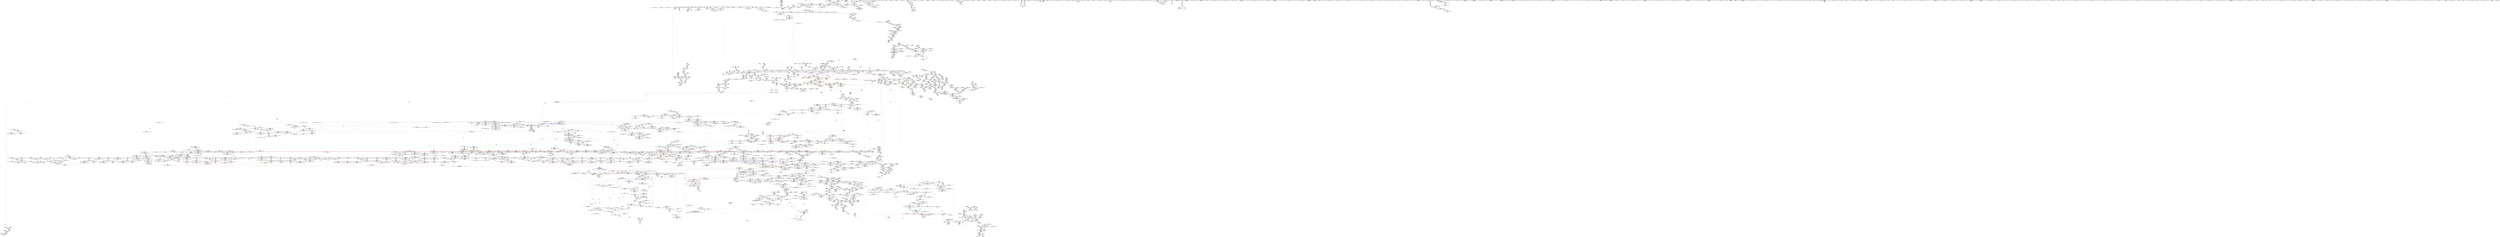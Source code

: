 digraph "SVFG" {
	label="SVFG";

	Node0x55dd3c57e4a0 [shape=record,color=grey,label="{NodeID: 0\nNullPtr|{|<s29>105}}"];
	Node0x55dd3c57e4a0 -> Node0x55dd3cf63660[style=solid];
	Node0x55dd3c57e4a0 -> Node0x55dd3cf63760[style=solid];
	Node0x55dd3c57e4a0 -> Node0x55dd3cf63830[style=solid];
	Node0x55dd3c57e4a0 -> Node0x55dd3cf63900[style=solid];
	Node0x55dd3c57e4a0 -> Node0x55dd3cf639d0[style=solid];
	Node0x55dd3c57e4a0 -> Node0x55dd3cf63aa0[style=solid];
	Node0x55dd3c57e4a0 -> Node0x55dd3cf63b70[style=solid];
	Node0x55dd3c57e4a0 -> Node0x55dd3cf63c40[style=solid];
	Node0x55dd3c57e4a0 -> Node0x55dd3cf63d10[style=solid];
	Node0x55dd3c57e4a0 -> Node0x55dd3cf63de0[style=solid];
	Node0x55dd3c57e4a0 -> Node0x55dd3cf63eb0[style=solid];
	Node0x55dd3c57e4a0 -> Node0x55dd3cf63f80[style=solid];
	Node0x55dd3c57e4a0 -> Node0x55dd3cf64050[style=solid];
	Node0x55dd3c57e4a0 -> Node0x55dd3cf64120[style=solid];
	Node0x55dd3c57e4a0 -> Node0x55dd3cf641f0[style=solid];
	Node0x55dd3c57e4a0 -> Node0x55dd3cf642c0[style=solid];
	Node0x55dd3c57e4a0 -> Node0x55dd3cf64390[style=solid];
	Node0x55dd3c57e4a0 -> Node0x55dd3cf64460[style=solid];
	Node0x55dd3c57e4a0 -> Node0x55dd3cf64530[style=solid];
	Node0x55dd3c57e4a0 -> Node0x55dd3cf64600[style=solid];
	Node0x55dd3c57e4a0 -> Node0x55dd3cf646d0[style=solid];
	Node0x55dd3c57e4a0 -> Node0x55dd3cfc0870[style=solid];
	Node0x55dd3c57e4a0 -> Node0x55dd3cfc2100[style=solid];
	Node0x55dd3c57e4a0 -> Node0x55dd3cfc21d0[style=solid];
	Node0x55dd3c57e4a0 -> Node0x55dd3cfc22a0[style=solid];
	Node0x55dd3c57e4a0 -> Node0x55dd3cfc4320[style=solid];
	Node0x55dd3c57e4a0 -> Node0x55dd3d02cf50[style=solid];
	Node0x55dd3c57e4a0 -> Node0x55dd3d031e70[style=solid];
	Node0x55dd3c57e4a0 -> Node0x55dd3d032d70[style=solid];
	Node0x55dd3c57e4a0:s29 -> Node0x55dd3d227360[style=solid,color=red];
	Node0x55dd3d0cbbc0 [shape=record,color=black,label="{NodeID: 3764\nMR_781V_2 = PHI(MR_781V_3, MR_781V_1, )\npts\{27070000 \}\n}"];
	Node0x55dd3cf6e910 [shape=record,color=red,label="{NodeID: 1550\n1112\<--1109\nthis1\<--this.addr\n_ZNK9__gnu_cxx17__normal_iteratorIPiSt6vectorIiSaIiEEE4baseEv\n}"];
	Node0x55dd3cf6e910 -> Node0x55dd3cf826f0[style=solid];
	Node0x55dd3cf4ce50 [shape=record,color=green,label="{NodeID: 443\n2664\<--2665\n__c\<--__c_field_insensitive\n_ZSt22__move_median_to_firstIN9__gnu_cxx17__normal_iteratorIPiSt6vectorIiSaIiEEEENS0_5__ops15_Iter_less_iterEEvT_S9_S9_S9_T0_\n}"];
	Node0x55dd3cf4ce50 -> Node0x55dd3cf58f00[style=solid];
	Node0x55dd3cf4ce50 -> Node0x55dd3cf58fd0[style=solid];
	Node0x55dd3cf4ce50 -> Node0x55dd3cf590a0[style=solid];
	Node0x55dd3cf4ce50 -> Node0x55dd3cf59170[style=solid];
	Node0x55dd3cf4ce50 -> Node0x55dd3cf59240[style=solid];
	Node0x55dd3cf4ce50 -> Node0x55dd3cf59310[style=solid];
	Node0x55dd3cf4ce50 -> Node0x55dd3cf8dcf0[style=solid];
	Node0x55dd3d220db0 [shape=record,color=black,label="{NodeID: 5314\n3001 = PHI(2340, )\n}"];
	Node0x55dd3d220db0 -> Node0x55dd3cf79fe0[style=solid];
	Node0x55dd3cfc4250 [shape=record,color=blue,label="{NodeID: 1993\n765\<--795\n__new_finish\<--\n_ZNSt6vectorIiSaIiEE17_M_realloc_insertIJRKiEEEvN9__gnu_cxx17__normal_iteratorIPiS1_EEDpOT_\n}"];
	Node0x55dd3cfc4250 -> Node0x55dd3cf9b920[style=dashed];
	Node0x55dd3cfc4250 -> Node0x55dd3cf9b9f0[style=dashed];
	Node0x55dd3cfc4250 -> Node0x55dd3cfc4320[style=dashed];
	Node0x55dd3cf5c160 [shape=record,color=black,label="{NodeID: 886\n3203\<--3189\n\<--agg.tmp3\n_ZSt13move_backwardIN9__gnu_cxx17__normal_iteratorIPiSt6vectorIiSaIiEEEES6_ET0_T_S8_S7_\n}"];
	Node0x55dd3cf5c160 -> Node0x55dd3cf94aa0[style=solid];
	Node0x55dd3cf92610 [shape=record,color=purple,label="{NodeID: 1329\n3693\<--2956\noffset_0\<--\n}"];
	Node0x55dd3cf92610 -> Node0x55dd3cfbf560[style=solid];
	Node0x55dd3cf45ae0 [shape=record,color=green,label="{NodeID: 222\n1326\<--1327\n__first\<--__first_field_insensitive\n_ZSt18uninitialized_copyISt13move_iteratorIPiES1_ET0_T_S4_S3_\n}"];
	Node0x55dd3cf45ae0 -> Node0x55dd3cf69e50[style=solid];
	Node0x55dd3cf45ae0 -> Node0x55dd3cf83320[style=solid];
	Node0x55dd3cf79d70 [shape=record,color=red,label="{NodeID: 1772\n3000\<--2990\n\<--__b.addr\n_ZSt4swapIiENSt9enable_ifIXsr6__and_ISt6__not_ISt15__is_tuple_likeIT_EESt21is_move_constructibleIS3_ESt18is_move_assignableIS3_EEE5valueEvE4typeERS3_SC_\n|{<s0>307}}"];
	Node0x55dd3cf79d70:s0 -> Node0x55dd3d23d090[style=solid,color=red];
	Node0x55dd3cf68a00 [shape=record,color=black,label="{NodeID: 665\n1107\<--1113\n_ZNK9__gnu_cxx17__normal_iteratorIPiSt6vectorIiSaIiEEE4baseEv_ret\<--_M_current\n_ZNK9__gnu_cxx17__normal_iteratorIPiSt6vectorIiSaIiEEE4baseEv\n|{<s0>68|<s1>71|<s2>95|<s3>96|<s4>141|<s5>142|<s6>211|<s7>212|<s8>333|<s9>334|<s10>364}}"];
	Node0x55dd3cf68a00:s0 -> Node0x55dd3d2175b0[style=solid,color=blue];
	Node0x55dd3cf68a00:s1 -> Node0x55dd3d217970[style=solid,color=blue];
	Node0x55dd3cf68a00:s2 -> Node0x55dd3d219c30[style=solid,color=blue];
	Node0x55dd3cf68a00:s3 -> Node0x55dd3d219d70[style=solid,color=blue];
	Node0x55dd3cf68a00:s4 -> Node0x55dd3d216bb0[style=solid,color=blue];
	Node0x55dd3cf68a00:s5 -> Node0x55dd3d216cf0[style=solid,color=blue];
	Node0x55dd3cf68a00:s6 -> Node0x55dd3d218bf0[style=solid,color=blue];
	Node0x55dd3cf68a00:s7 -> Node0x55dd3d218d30[style=solid,color=blue];
	Node0x55dd3cf68a00:s8 -> Node0x55dd3d221fe0[style=solid,color=blue];
	Node0x55dd3cf68a00:s9 -> Node0x55dd3d2221b0[style=solid,color=blue];
	Node0x55dd3cf68a00:s10 -> Node0x55dd3d21bb70[style=solid,color=blue];
	Node0x55dd3d23ee70 [shape=record,color=black,label="{NodeID: 5536\n2655 = PHI(2000, )\n1st arg _ZSt22__move_median_to_firstIN9__gnu_cxx17__normal_iteratorIPiSt6vectorIiSaIiEEEENS0_5__ops15_Iter_less_iterEEvT_S9_S9_S9_T0_ }"];
	Node0x55dd3d23ee70 -> Node0x55dd3cfcfed0[style=solid];
	Node0x55dd3cfcf6b0 [shape=record,color=blue,label="{NodeID: 2215\n2546\<--2605\n__holeIndex.addr\<--\n_ZSt11__push_heapIN9__gnu_cxx17__normal_iteratorIPiSt6vectorIiSaIiEEEEliNS0_5__ops14_Iter_less_valEEvT_T0_SA_T1_RT2_\n}"];
	Node0x55dd3cfcf6b0 -> Node0x55dd3cf77400[style=dashed];
	Node0x55dd3cfcf6b0 -> Node0x55dd3d0bdfc0[style=dashed];
	Node0x55dd3cf87280 [shape=record,color=purple,label="{NodeID: 1108\n1874\<--1826\ncoerce.dive18\<--agg.tmp15\n_ZSt22__final_insertion_sortIN9__gnu_cxx17__normal_iteratorIPiSt6vectorIiSaIiEEEENS0_5__ops15_Iter_less_iterEEvT_S9_T0_\n}"];
	Node0x55dd3cf87280 -> Node0x55dd3cf72c80[style=solid];
	Node0x55dd3c57e530 [shape=record,color=green,label="{NodeID: 1\n7\<--1\n__dso_handle\<--dummyObj\nGlob }"];
	Node0x55dd3d0cc0c0 [shape=record,color=black,label="{NodeID: 3765\nMR_783V_2 = PHI(MR_783V_3, MR_783V_1, )\npts\{27090000 \}\n}"];
	Node0x55dd3cf6e9e0 [shape=record,color=red,label="{NodeID: 1551\n1124\<--1118\n\<--__a.addr\n_ZNSt16allocator_traitsISaIiEE7destroyIiEEvRS0_PT_\n}"];
	Node0x55dd3cf6e9e0 -> Node0x55dd3cf68ad0[style=solid];
	Node0x55dd3cf4cf20 [shape=record,color=green,label="{NodeID: 444\n2666\<--2667\n__comp\<--__comp_field_insensitive\n_ZSt22__move_median_to_firstIN9__gnu_cxx17__normal_iteratorIPiSt6vectorIiSaIiEEEENS0_5__ops15_Iter_less_iterEEvT_S9_S9_S9_T0_\n|{<s0>256|<s1>259|<s2>265|<s3>274|<s4>280}}"];
	Node0x55dd3cf4cf20:s0 -> Node0x55dd3d224750[style=solid,color=red];
	Node0x55dd3cf4cf20:s1 -> Node0x55dd3d224750[style=solid,color=red];
	Node0x55dd3cf4cf20:s2 -> Node0x55dd3d224750[style=solid,color=red];
	Node0x55dd3cf4cf20:s3 -> Node0x55dd3d224750[style=solid,color=red];
	Node0x55dd3cf4cf20:s4 -> Node0x55dd3d224750[style=solid,color=red];
	Node0x55dd3d220ef0 [shape=record,color=black,label="{NodeID: 5315\n3005 = PHI(2340, )\n}"];
	Node0x55dd3d220ef0 -> Node0x55dd3cf7a0b0[style=solid];
	Node0x55dd3cfc4320 [shape=record,color=blue, style = dotted,label="{NodeID: 1994\n765\<--3\n__new_finish\<--dummyVal\n_ZNSt6vectorIiSaIiEE17_M_realloc_insertIJRKiEEEvN9__gnu_cxx17__normal_iteratorIPiS1_EEDpOT_\n}"];
	Node0x55dd3cfc4320 -> Node0x55dd3cf9b920[style=dashed];
	Node0x55dd3cfc4320 -> Node0x55dd3cf9b9f0[style=dashed];
	Node0x55dd3cfc4320 -> Node0x55dd3cfc43f0[style=dashed];
	Node0x55dd3cf5c230 [shape=record,color=black,label="{NodeID: 887\n3213\<--3193\n\<--agg.tmp7\n_ZSt13move_backwardIN9__gnu_cxx17__normal_iteratorIPiSt6vectorIiSaIiEEEES6_ET0_T_S8_S7_\n}"];
	Node0x55dd3cf5c230 -> Node0x55dd3cf94c40[style=solid];
	Node0x55dd3cf926e0 [shape=record,color=purple,label="{NodeID: 1330\n3695\<--2958\noffset_0\<--\n}"];
	Node0x55dd3cf926e0 -> Node0x55dd3cfd1ce0[style=solid];
	Node0x55dd3cf45bb0 [shape=record,color=green,label="{NodeID: 223\n1328\<--1329\n__last\<--__last_field_insensitive\n_ZSt18uninitialized_copyISt13move_iteratorIPiES1_ET0_T_S4_S3_\n}"];
	Node0x55dd3cf45bb0 -> Node0x55dd3cf69f20[style=solid];
	Node0x55dd3cf45bb0 -> Node0x55dd3cf833f0[style=solid];
	Node0x55dd3d149cb0 [shape=record,color=yellow,style=double,label="{NodeID: 5094\n21V_2 = CSCHI(MR_21V_1)\npts\{1262 \}\nCS[]|{<s0>24|<s1>24|<s2>24}}"];
	Node0x55dd3d149cb0:s0 -> Node0x55dd3cf97dd0[style=dashed,color=blue];
	Node0x55dd3d149cb0:s1 -> Node0x55dd3cf97ea0[style=dashed,color=blue];
	Node0x55dd3d149cb0:s2 -> Node0x55dd3d0b22a0[style=dashed,color=blue];
	Node0x55dd3cf79e40 [shape=record,color=red,label="{NodeID: 1773\n3007\<--2990\n\<--__b.addr\n_ZSt4swapIiENSt9enable_ifIXsr6__and_ISt6__not_ISt15__is_tuple_likeIT_EESt21is_move_constructibleIS3_ESt18is_move_assignableIS3_EEE5valueEvE4typeERS3_SC_\n}"];
	Node0x55dd3cf79e40 -> Node0x55dd3cfd2290[style=solid];
	Node0x55dd3cf68ad0 [shape=record,color=black,label="{NodeID: 666\n1125\<--1124\n\<--\n_ZNSt16allocator_traitsISaIiEE7destroyIiEEvRS0_PT_\n|{<s0>101}}"];
	Node0x55dd3cf68ad0:s0 -> Node0x55dd3d235850[style=solid,color=red];
	Node0x55dd3d23ef80 [shape=record,color=black,label="{NodeID: 5537\n2656 = PHI(2002, )\n2nd arg _ZSt22__move_median_to_firstIN9__gnu_cxx17__normal_iteratorIPiSt6vectorIiSaIiEEEENS0_5__ops15_Iter_less_iterEEvT_S9_S9_S9_T0_ }"];
	Node0x55dd3d23ef80 -> Node0x55dd3cfcffa0[style=solid];
	Node0x55dd3cfcf780 [shape=record,color=blue,label="{NodeID: 2216\n2554\<--2609\n__parent\<--div13\n_ZSt11__push_heapIN9__gnu_cxx17__normal_iteratorIPiSt6vectorIiSaIiEEEEliNS0_5__ops14_Iter_less_valEEvT_T0_SA_T1_RT2_\n}"];
	Node0x55dd3cfcf780 -> Node0x55dd3d0be4c0[style=dashed];
	Node0x55dd3cf87350 [shape=record,color=purple,label="{NodeID: 1109\n1876\<--1828\ncoerce.dive19\<--agg.tmp16\n_ZSt22__final_insertion_sortIN9__gnu_cxx17__normal_iteratorIPiSt6vectorIiSaIiEEEENS0_5__ops15_Iter_less_iterEEvT_S9_T0_\n}"];
	Node0x55dd3cf87350 -> Node0x55dd3cf72d50[style=solid];
	Node0x55dd3cec8970 [shape=record,color=green,label="{NodeID: 2\n9\<--1\n\<--dummyObj\nCan only get source location for instruction, argument, global var or function.}"];
	Node0x55dd3d0cc5c0 [shape=record,color=black,label="{NodeID: 3766\nMR_785V_2 = PHI(MR_785V_3, MR_785V_1, )\npts\{27110000 \}\n}"];
	Node0x55dd3cf6eab0 [shape=record,color=red,label="{NodeID: 1552\n1126\<--1120\n\<--__p.addr\n_ZNSt16allocator_traitsISaIiEE7destroyIiEEvRS0_PT_\n|{<s0>101}}"];
	Node0x55dd3cf6eab0:s0 -> Node0x55dd3d235960[style=solid,color=red];
	Node0x55dd3cf4cff0 [shape=record,color=green,label="{NodeID: 445\n2668\<--2669\nagg.tmp\<--agg.tmp_field_insensitive\n_ZSt22__move_median_to_firstIN9__gnu_cxx17__normal_iteratorIPiSt6vectorIiSaIiEEEENS0_5__ops15_Iter_less_iterEEvT_S9_S9_S9_T0_\n}"];
	Node0x55dd3cf4cff0 -> Node0x55dd3cf593e0[style=solid];
	Node0x55dd3cf4cff0 -> Node0x55dd3cf8ddc0[style=solid];
	Node0x55dd3d221030 [shape=record,color=black,label="{NodeID: 5316\n3050 = PHI(3158, )\n}"];
	Node0x55dd3cfc43f0 [shape=record,color=blue,label="{NodeID: 1995\n765\<--818\n__new_finish\<--call11\n_ZNSt6vectorIiSaIiEE17_M_realloc_insertIJRKiEEEvN9__gnu_cxx17__normal_iteratorIPiS1_EEDpOT_\n}"];
	Node0x55dd3cfc43f0 -> Node0x55dd3cf9b780[style=dashed];
	Node0x55dd3cfc43f0 -> Node0x55dd3cfc44c0[style=dashed];
	Node0x55dd3cf5c300 [shape=record,color=black,label="{NodeID: 888\n3221\<--3195\n\<--agg.tmp11\n_ZSt13move_backwardIN9__gnu_cxx17__normal_iteratorIPiSt6vectorIiSaIiEEEES6_ET0_T_S8_S7_\n}"];
	Node0x55dd3cf5c300 -> Node0x55dd3cf94de0[style=solid];
	Node0x55dd3cf927b0 [shape=record,color=purple,label="{NodeID: 1331\n3696\<--2959\noffset_0\<--\n}"];
	Node0x55dd3cf927b0 -> Node0x55dd3cfbf630[style=solid];
	Node0x55dd3cf45c80 [shape=record,color=green,label="{NodeID: 224\n1330\<--1331\n__result.addr\<--__result.addr_field_insensitive\n_ZSt18uninitialized_copyISt13move_iteratorIPiES1_ET0_T_S4_S3_\n}"];
	Node0x55dd3cf45c80 -> Node0x55dd3cf6ff00[style=solid];
	Node0x55dd3cf45c80 -> Node0x55dd3cfc7170[style=solid];
	Node0x55dd3d149e10 [shape=record,color=yellow,style=double,label="{NodeID: 5095\n65V_2 = CSCHI(MR_65V_1)\npts\{3690000 \}\nCS[]}"];
	Node0x55dd3d149e10 -> Node0x55dd3cf98a00[style=dashed];
	Node0x55dd3cf79f10 [shape=record,color=red,label="{NodeID: 1774\n2998\<--2997\n\<--call\n_ZSt4swapIiENSt9enable_ifIXsr6__and_ISt6__not_ISt15__is_tuple_likeIT_EESt21is_move_constructibleIS3_ESt18is_move_assignableIS3_EEE5valueEvE4typeERS3_SC_\n}"];
	Node0x55dd3cf79f10 -> Node0x55dd3cfd20f0[style=solid];
	Node0x55dd3cf68ba0 [shape=record,color=black,label="{NodeID: 667\n1139\<--1138\n\<--this1\n_ZNKSt6vectorIiSaIiEE8max_sizeEv\n|{<s0>102}}"];
	Node0x55dd3cf68ba0:s0 -> Node0x55dd3d2337f0[style=solid,color=red];
	Node0x55dd3cfcf850 [shape=record,color=blue,label="{NodeID: 2217\n2616\<--2615\ncoerce.dive17\<--call16\n_ZSt11__push_heapIN9__gnu_cxx17__normal_iteratorIPiSt6vectorIiSaIiEEEEliNS0_5__ops14_Iter_less_valEEvT_T0_SA_T1_RT2_\n|{<s0>252}}"];
	Node0x55dd3cfcf850:s0 -> Node0x55dd3d0fad80[style=dashed,color=red];
	Node0x55dd3cf87420 [shape=record,color=purple,label="{NodeID: 1110\n3530\<--1839\noffset_0\<--\n}"];
	Node0x55dd3cf87420 -> Node0x55dd3cfca3d0[style=solid];
	Node0x55dd3cec8a00 [shape=record,color=green,label="{NodeID: 3\n20\<--1\n_ZSt3cin\<--dummyObj\nGlob }"];
	Node0x55dd3d0ccac0 [shape=record,color=black,label="{NodeID: 3767\nMR_21V_3 = PHI(MR_21V_2, MR_21V_1, )\npts\{1262 \}\n|{<s0>363}}"];
	Node0x55dd3d0ccac0:s0 -> Node0x55dd3d14b410[style=dashed,color=blue];
	Node0x55dd3cf6eb80 [shape=record,color=red,label="{NodeID: 1553\n1138\<--1135\nthis1\<--this.addr\n_ZNKSt6vectorIiSaIiEE8max_sizeEv\n}"];
	Node0x55dd3cf6eb80 -> Node0x55dd3cf68ba0[style=solid];
	Node0x55dd3cf4d0c0 [shape=record,color=green,label="{NodeID: 446\n2670\<--2671\nagg.tmp4\<--agg.tmp4_field_insensitive\n_ZSt22__move_median_to_firstIN9__gnu_cxx17__normal_iteratorIPiSt6vectorIiSaIiEEEENS0_5__ops15_Iter_less_iterEEvT_S9_S9_S9_T0_\n}"];
	Node0x55dd3cf4d0c0 -> Node0x55dd3cf594b0[style=solid];
	Node0x55dd3cf4d0c0 -> Node0x55dd3cf8de90[style=solid];
	Node0x55dd3d221140 [shape=record,color=black,label="{NodeID: 5317\n3055 = PHI(2347, )\n}"];
	Node0x55dd3d221140 -> Node0x55dd3cfd2500[style=solid];
	Node0x55dd3cfc44c0 [shape=record,color=blue,label="{NodeID: 1996\n765\<--823\n__new_finish\<--incdec.ptr\n_ZNSt6vectorIiSaIiEE17_M_realloc_insertIJRKiEEEvN9__gnu_cxx17__normal_iteratorIPiS1_EEDpOT_\n}"];
	Node0x55dd3cfc44c0 -> Node0x55dd3cf9b850[style=dashed];
	Node0x55dd3cfc44c0 -> Node0x55dd3cf9b920[style=dashed];
	Node0x55dd3cfc44c0 -> Node0x55dd3cf9b9f0[style=dashed];
	Node0x55dd3cfc44c0 -> Node0x55dd3cfc4590[style=dashed];
	Node0x55dd3cf5c3d0 [shape=record,color=black,label="{NodeID: 889\n3175\<--3236\n_ZSt13move_backwardIN9__gnu_cxx17__normal_iteratorIPiSt6vectorIiSaIiEEEES6_ET0_T_S8_S7__ret\<--\n_ZSt13move_backwardIN9__gnu_cxx17__normal_iteratorIPiSt6vectorIiSaIiEEEES6_ET0_T_S8_S7_\n|{<s0>320}}"];
	Node0x55dd3cf5c3d0:s0 -> Node0x55dd3d2218f0[style=solid,color=blue];
	Node0x55dd3cf92880 [shape=record,color=purple,label="{NodeID: 1332\n2975\<--2971\ncoerce.dive\<--__a\n_ZSt9iter_swapIN9__gnu_cxx17__normal_iteratorIPiSt6vectorIiSaIiEEEES6_EvT_T0_\n}"];
	Node0x55dd3cf92880 -> Node0x55dd3cfd1db0[style=solid];
	Node0x55dd3cf45d50 [shape=record,color=green,label="{NodeID: 225\n1332\<--1333\n__assignable\<--__assignable_field_insensitive\n_ZSt18uninitialized_copyISt13move_iteratorIPiES1_ET0_T_S4_S3_\n}"];
	Node0x55dd3cf45d50 -> Node0x55dd3cfc7240[style=solid];
	Node0x55dd3d149f70 [shape=record,color=yellow,style=double,label="{NodeID: 5096\n76V_2 = CSCHI(MR_76V_1)\npts\{3860000 \}\nCS[]}"];
	Node0x55dd3d149f70 -> Node0x55dd3cf98ba0[style=dashed];
	Node0x55dd3cf79fe0 [shape=record,color=red,label="{NodeID: 1775\n3002\<--3001\n\<--call1\n_ZSt4swapIiENSt9enable_ifIXsr6__and_ISt6__not_ISt15__is_tuple_likeIT_EESt21is_move_constructibleIS3_ESt18is_move_assignableIS3_EEE5valueEvE4typeERS3_SC_\n}"];
	Node0x55dd3cf79fe0 -> Node0x55dd3cfd21c0[style=solid];
	Node0x55dd3cf68c70 [shape=record,color=black,label="{NodeID: 668\n1133\<--1143\n_ZNKSt6vectorIiSaIiEE8max_sizeEv_ret\<--call2\n_ZNKSt6vectorIiSaIiEE8max_sizeEv\n|{<s0>86|<s1>93|<s2>94}}"];
	Node0x55dd3cf68c70:s0 -> Node0x55dd3d2181f0[style=solid,color=blue];
	Node0x55dd3cf68c70:s1 -> Node0x55dd3d2199b0[style=solid,color=blue];
	Node0x55dd3cf68c70:s2 -> Node0x55dd3d219af0[style=solid,color=blue];
	Node0x55dd3cfcf920 [shape=record,color=blue,label="{NodeID: 2218\n2618\<--2613\ncall18\<--\n_ZSt11__push_heapIN9__gnu_cxx17__normal_iteratorIPiSt6vectorIiSaIiEEEEliNS0_5__ops14_Iter_less_valEEvT_T0_SA_T1_RT2_\n|{<s0>242}}"];
	Node0x55dd3cfcf920:s0 -> Node0x55dd3d14a7b0[style=dashed,color=blue];
	Node0x55dd3cf874f0 [shape=record,color=purple,label="{NodeID: 1111\n3531\<--1840\noffset_0\<--\n}"];
	Node0x55dd3cf874f0 -> Node0x55dd3cf7d8c0[style=solid];
	Node0x55dd3cec8cb0 [shape=record,color=green,label="{NodeID: 4\n21\<--1\n_ZSt4cout\<--dummyObj\nGlob }"];
	Node0x55dd3cf6ec50 [shape=record,color=red,label="{NodeID: 1554\n1152\<--1149\nthis1\<--this.addr\n_ZNKSt6vectorIiSaIiEE4sizeEv\n}"];
	Node0x55dd3cf6ec50 -> Node0x55dd3cf68d40[style=solid];
	Node0x55dd3cf6ec50 -> Node0x55dd3cf68e10[style=solid];
	Node0x55dd3cf4d190 [shape=record,color=green,label="{NodeID: 447\n2672\<--2673\nagg.tmp7\<--agg.tmp7_field_insensitive\n_ZSt22__move_median_to_firstIN9__gnu_cxx17__normal_iteratorIPiSt6vectorIiSaIiEEEENS0_5__ops15_Iter_less_iterEEvT_S9_S9_S9_T0_\n}"];
	Node0x55dd3cf4d190 -> Node0x55dd3cf59580[style=solid];
	Node0x55dd3cf4d190 -> Node0x55dd3cf8df60[style=solid];
	Node0x55dd3d2212b0 [shape=record,color=black,label="{NodeID: 5318\n3059 = PHI(1671, )\n}"];
	Node0x55dd3cfc4590 [shape=record,color=blue,label="{NodeID: 1997\n765\<--834\n__new_finish\<--call16\n_ZNSt6vectorIiSaIiEE17_M_realloc_insertIJRKiEEEvN9__gnu_cxx17__normal_iteratorIPiS1_EEDpOT_\n}"];
	Node0x55dd3cfc4590 -> Node0x55dd3cf9bac0[style=dashed];
	Node0x55dd3cf5c4a0 [shape=record,color=black,label="{NodeID: 890\n3257\<--3240\n\<--__last\n_ZSt25__unguarded_linear_insertIN9__gnu_cxx17__normal_iteratorIPiSt6vectorIiSaIiEEEENS0_5__ops14_Val_less_iterEEvT_T0_\n}"];
	Node0x55dd3cf5c4a0 -> Node0x55dd3cf951f0[style=solid];
	Node0x55dd3cf92950 [shape=record,color=purple,label="{NodeID: 1333\n2977\<--2973\ncoerce.dive1\<--__b\n_ZSt9iter_swapIN9__gnu_cxx17__normal_iteratorIPiSt6vectorIiSaIiEEEES6_EvT_T0_\n}"];
	Node0x55dd3cf92950 -> Node0x55dd3cfd1e80[style=solid];
	Node0x55dd3cf45e20 [shape=record,color=green,label="{NodeID: 226\n1334\<--1335\nagg.tmp\<--agg.tmp_field_insensitive\n_ZSt18uninitialized_copyISt13move_iteratorIPiES1_ET0_T_S4_S3_\n}"];
	Node0x55dd3cf45e20 -> Node0x55dd3cf69ff0[style=solid];
	Node0x55dd3cf45e20 -> Node0x55dd3cf834c0[style=solid];
	Node0x55dd3d14a0d0 [shape=record,color=yellow,style=double,label="{NodeID: 5097\n2V_2 = CSCHI(MR_2V_1)\npts\{190000 190001 190002 \}\nCS[]|{<s0>5}}"];
	Node0x55dd3d14a0d0:s0 -> Node0x55dd3d148f10[style=dashed,color=blue];
	Node0x55dd3cf7a0b0 [shape=record,color=red,label="{NodeID: 1776\n3006\<--3005\n\<--call2\n_ZSt4swapIiENSt9enable_ifIXsr6__and_ISt6__not_ISt15__is_tuple_likeIT_EESt21is_move_constructibleIS3_ESt18is_move_assignableIS3_EEE5valueEvE4typeERS3_SC_\n}"];
	Node0x55dd3cf7a0b0 -> Node0x55dd3cfd2290[style=solid];
	Node0x55dd3cf68d40 [shape=record,color=black,label="{NodeID: 669\n1153\<--1152\n\<--this1\n_ZNKSt6vectorIiSaIiEE4sizeEv\n}"];
	Node0x55dd3cf68d40 -> Node0x55dd3cf827c0[style=solid];
	Node0x55dd3cf68d40 -> Node0x55dd3cf82890[style=solid];
	Node0x55dd3cfcf9f0 [shape=record,color=blue,label="{NodeID: 2219\n2631\<--2623\ncoerce.dive\<--__it.coerce\n_ZNK9__gnu_cxx5__ops14_Iter_less_valclINS_17__normal_iteratorIPiSt6vectorIiSaIiEEEEiEEbT_RT0_\n|{<s0>253}}"];
	Node0x55dd3cfcf9f0:s0 -> Node0x55dd3d0fad80[style=dashed,color=red];
	Node0x55dd3cf875c0 [shape=record,color=purple,label="{NodeID: 1112\n3533\<--1857\noffset_0\<--\n}"];
	Node0x55dd3cf875c0 -> Node0x55dd3cfca640[style=solid];
	Node0x55dd3cec8d70 [shape=record,color=green,label="{NodeID: 5\n22\<--1\n.str\<--dummyObj\nGlob }"];
	Node0x55dd3cf6ed20 [shape=record,color=red,label="{NodeID: 1555\n1156\<--1155\n\<--_M_finish\n_ZNKSt6vectorIiSaIiEE4sizeEv\n}"];
	Node0x55dd3cf6ed20 -> Node0x55dd3cf68ee0[style=solid];
	Node0x55dd3cf4d260 [shape=record,color=green,label="{NodeID: 448\n2674\<--2675\nagg.tmp8\<--agg.tmp8_field_insensitive\n_ZSt22__move_median_to_firstIN9__gnu_cxx17__normal_iteratorIPiSt6vectorIiSaIiEEEENS0_5__ops15_Iter_less_iterEEvT_S9_S9_S9_T0_\n}"];
	Node0x55dd3cf4d260 -> Node0x55dd3cf59650[style=solid];
	Node0x55dd3cf4d260 -> Node0x55dd3cf8e030[style=solid];
	Node0x55dd3d2213c0 [shape=record,color=black,label="{NodeID: 5319\n3071 = PHI(2261, )\n}"];
	Node0x55dd3cfc4660 [shape=record,color=blue,label="{NodeID: 1998\n767\<--838\nexn.slot\<--\n_ZNSt6vectorIiSaIiEE17_M_realloc_insertIJRKiEEEvN9__gnu_cxx17__normal_iteratorIPiS1_EEDpOT_\n}"];
	Node0x55dd3cfc4660 -> Node0x55dd3cf9bb90[style=dashed];
	Node0x55dd3cfc4660 -> Node0x55dd3cfc4800[style=dashed];
	Node0x55dd3cf5c570 [shape=record,color=black,label="{NodeID: 891\n3275\<--3240\n\<--__last\n_ZSt25__unguarded_linear_insertIN9__gnu_cxx17__normal_iteratorIPiSt6vectorIiSaIiEEEENS0_5__ops14_Val_less_iterEEvT_T0_\n}"];
	Node0x55dd3cf5c570 -> Node0x55dd3cf95460[style=solid];
	Node0x55dd3cf92a20 [shape=record,color=purple,label="{NodeID: 1334\n3046\<--3016\ncoerce.dive\<--__first\n_ZSt16__insertion_sortIN9__gnu_cxx17__normal_iteratorIPiSt6vectorIiSaIiEEEENS0_5__ops15_Iter_less_iterEEvT_S9_T0_\n}"];
	Node0x55dd3cf92a20 -> Node0x55dd3cfd2360[style=solid];
	Node0x55dd3cf45ef0 [shape=record,color=green,label="{NodeID: 227\n1336\<--1337\nagg.tmp2\<--agg.tmp2_field_insensitive\n_ZSt18uninitialized_copyISt13move_iteratorIPiES1_ET0_T_S4_S3_\n}"];
	Node0x55dd3cf45ef0 -> Node0x55dd3cf6a0c0[style=solid];
	Node0x55dd3cf45ef0 -> Node0x55dd3cf83590[style=solid];
	Node0x55dd3d14a230 [shape=record,color=yellow,style=double,label="{NodeID: 5098\n21V_2 = CSCHI(MR_21V_1)\npts\{1262 \}\nCS[]|{<s0>140}}"];
	Node0x55dd3d14a230:s0 -> Node0x55dd3d1117c0[style=dashed,color=red];
	Node0x55dd3cf7a180 [shape=record,color=red,label="{NodeID: 1777\n3068\<--3067\n\<--coerce.dive6\n_ZSt16__insertion_sortIN9__gnu_cxx17__normal_iteratorIPiSt6vectorIiSaIiEEEENS0_5__ops15_Iter_less_iterEEvT_S9_T0_\n|{<s0>314}}"];
	Node0x55dd3cf7a180:s0 -> Node0x55dd3d224ec0[style=solid,color=red];
	Node0x55dd3cf68e10 [shape=record,color=black,label="{NodeID: 670\n1157\<--1152\n\<--this1\n_ZNKSt6vectorIiSaIiEE4sizeEv\n}"];
	Node0x55dd3cf68e10 -> Node0x55dd3cf82960[style=solid];
	Node0x55dd3cf68e10 -> Node0x55dd3cf82a30[style=solid];
	Node0x55dd3cfcfac0 [shape=record,color=blue,label="{NodeID: 2220\n2627\<--2622\nthis.addr\<--this\n_ZNK9__gnu_cxx5__ops14_Iter_less_valclINS_17__normal_iteratorIPiSt6vectorIiSaIiEEEEiEEbT_RT0_\n}"];
	Node0x55dd3cfcfac0 -> Node0x55dd3cf77c20[style=dashed];
	Node0x55dd3cf87690 [shape=record,color=purple,label="{NodeID: 1113\n3534\<--1858\noffset_0\<--\n}"];
	Node0x55dd3cf87690 -> Node0x55dd3cf7d990[style=solid];
	Node0x55dd3cec8e30 [shape=record,color=green,label="{NodeID: 6\n24\<--1\n.str.2\<--dummyObj\nGlob }"];
	Node0x55dd3cf6edf0 [shape=record,color=red,label="{NodeID: 1556\n1160\<--1159\n\<--_M_start\n_ZNKSt6vectorIiSaIiEE4sizeEv\n}"];
	Node0x55dd3cf6edf0 -> Node0x55dd3cf68fb0[style=solid];
	Node0x55dd3cf4d330 [shape=record,color=green,label="{NodeID: 449\n2676\<--2677\nagg.tmp13\<--agg.tmp13_field_insensitive\n_ZSt22__move_median_to_firstIN9__gnu_cxx17__normal_iteratorIPiSt6vectorIiSaIiEEEENS0_5__ops15_Iter_less_iterEEvT_S9_S9_S9_T0_\n}"];
	Node0x55dd3cf4d330 -> Node0x55dd3cf59720[style=solid];
	Node0x55dd3cf4d330 -> Node0x55dd3cf8e100[style=solid];
	Node0x55dd3d2214d0 [shape=record,color=black,label="{NodeID: 5320\n3073 = PHI(2370, )\n|{<s0>316}}"];
	Node0x55dd3d2214d0:s0 -> Node0x55dd3d23d090[style=solid,color=red];
	Node0x55dd3cfc4730 [shape=record,color=blue,label="{NodeID: 1999\n769\<--840\nehselector.slot\<--\n_ZNSt6vectorIiSaIiEE17_M_realloc_insertIJRKiEEEvN9__gnu_cxx17__normal_iteratorIPiS1_EEDpOT_\n}"];
	Node0x55dd3cfc4730 -> Node0x55dd3cfc48d0[style=dashed];
	Node0x55dd3cf5c640 [shape=record,color=black,label="{NodeID: 892\n3256\<--3246\n\<--__next\n_ZSt25__unguarded_linear_insertIN9__gnu_cxx17__normal_iteratorIPiSt6vectorIiSaIiEEEENS0_5__ops14_Val_less_iterEEvT_T0_\n}"];
	Node0x55dd3cf5c640 -> Node0x55dd3cf95120[style=solid];
	Node0x55dd3cf92af0 [shape=record,color=purple,label="{NodeID: 1335\n3048\<--3018\ncoerce.dive1\<--__last\n_ZSt16__insertion_sortIN9__gnu_cxx17__normal_iteratorIPiSt6vectorIiSaIiEEEENS0_5__ops15_Iter_less_iterEEvT_S9_T0_\n}"];
	Node0x55dd3cf92af0 -> Node0x55dd3cfd2430[style=solid];
	Node0x55dd3cf45fc0 [shape=record,color=green,label="{NodeID: 228\n1357\<--1358\n_ZNSt20__uninitialized_copyILb1EE13__uninit_copyISt13move_iteratorIPiES3_EET0_T_S6_S5_\<--_ZNSt20__uninitialized_copyILb1EE13__uninit_copyISt13move_iteratorIPiES3_EET0_T_S6_S5__field_insensitive\n}"];
	Node0x55dd3cf7a250 [shape=record,color=red,label="{NodeID: 1778\n3070\<--3069\n\<--coerce.dive7\n_ZSt16__insertion_sortIN9__gnu_cxx17__normal_iteratorIPiSt6vectorIiSaIiEEEENS0_5__ops15_Iter_less_iterEEvT_S9_T0_\n|{<s0>314}}"];
	Node0x55dd3cf7a250:s0 -> Node0x55dd3d225240[style=solid,color=red];
	Node0x55dd3cf68ee0 [shape=record,color=black,label="{NodeID: 671\n1161\<--1156\nsub.ptr.lhs.cast\<--\n_ZNKSt6vectorIiSaIiEE4sizeEv\n}"];
	Node0x55dd3cf68ee0 -> Node0x55dd3d02ddf0[style=solid];
	Node0x55dd3cfcfb90 [shape=record,color=blue,label="{NodeID: 2221\n2629\<--2624\n__val.addr\<--__val\n_ZNK9__gnu_cxx5__ops14_Iter_less_valclINS_17__normal_iteratorIPiSt6vectorIiSaIiEEEEiEEbT_RT0_\n}"];
	Node0x55dd3cfcfb90 -> Node0x55dd3cf77cf0[style=dashed];
	Node0x55dd3cf87760 [shape=record,color=purple,label="{NodeID: 1114\n3536\<--1868\noffset_0\<--\n}"];
	Node0x55dd3cf87760 -> Node0x55dd3cfca710[style=solid];
	Node0x55dd3cec96a0 [shape=record,color=green,label="{NodeID: 7\n26\<--1\n.str.3\<--dummyObj\nGlob }"];
	Node0x55dd3cf6eec0 [shape=record,color=red,label="{NodeID: 1557\n1191\<--1171\n\<--retval\n_ZSt3maxImERKT_S2_S2_\n}"];
	Node0x55dd3cf6eec0 -> Node0x55dd3cf69150[style=solid];
	Node0x55dd3cf4d400 [shape=record,color=green,label="{NodeID: 450\n2678\<--2679\nagg.tmp14\<--agg.tmp14_field_insensitive\n_ZSt22__move_median_to_firstIN9__gnu_cxx17__normal_iteratorIPiSt6vectorIiSaIiEEEENS0_5__ops15_Iter_less_iterEEvT_S9_S9_S9_T0_\n}"];
	Node0x55dd3cf4d400 -> Node0x55dd3cf597f0[style=solid];
	Node0x55dd3cf4d400 -> Node0x55dd3cf8e1d0[style=solid];
	Node0x55dd3d221670 [shape=record,color=black,label="{NodeID: 5321\n3074 = PHI(2340, )\n}"];
	Node0x55dd3d221670 -> Node0x55dd3cf7a320[style=solid];
	Node0x55dd3cfc4800 [shape=record,color=blue,label="{NodeID: 2000\n767\<--859\nexn.slot\<--\n_ZNSt6vectorIiSaIiEE17_M_realloc_insertIJRKiEEEvN9__gnu_cxx17__normal_iteratorIPiS1_EEDpOT_\n}"];
	Node0x55dd3cfc4800 -> Node0x55dd3cf9bc60[style=dashed];
	Node0x55dd3cf5c710 [shape=record,color=black,label="{NodeID: 893\n3262\<--3246\n\<--__next\n_ZSt25__unguarded_linear_insertIN9__gnu_cxx17__normal_iteratorIPiSt6vectorIiSaIiEEEENS0_5__ops14_Val_less_iterEEvT_T0_\n}"];
	Node0x55dd3cf5c710 -> Node0x55dd3cf95390[style=solid];
	Node0x55dd3cf92bc0 [shape=record,color=purple,label="{NodeID: 1336\n3056\<--3022\ncoerce.dive3\<--__i\n_ZSt16__insertion_sortIN9__gnu_cxx17__normal_iteratorIPiSt6vectorIiSaIiEEEENS0_5__ops15_Iter_less_iterEEvT_S9_T0_\n}"];
	Node0x55dd3cf92bc0 -> Node0x55dd3cfd2500[style=solid];
	Node0x55dd3cf4dd90 [shape=record,color=green,label="{NodeID: 229\n1369\<--1370\n__first\<--__first_field_insensitive\n_ZNSt20__uninitialized_copyILb1EE13__uninit_copyISt13move_iteratorIPiES3_EET0_T_S6_S5_\n}"];
	Node0x55dd3cf4dd90 -> Node0x55dd3cf6a260[style=solid];
	Node0x55dd3cf4dd90 -> Node0x55dd3cf839a0[style=solid];
	Node0x55dd3d14a4f0 [shape=record,color=yellow,style=double,label="{NodeID: 5100\n21V_3 = CSCHI(MR_21V_2)\npts\{1262 \}\nCS[]|{<s0>73}}"];
	Node0x55dd3d14a4f0:s0 -> Node0x55dd3d0f9ef0[style=dashed,color=red];
	Node0x55dd3cf7a320 [shape=record,color=red,label="{NodeID: 1779\n3075\<--3074\n\<--call11\n_ZSt16__insertion_sortIN9__gnu_cxx17__normal_iteratorIPiSt6vectorIiSaIiEEEENS0_5__ops15_Iter_less_iterEEvT_S9_T0_\n}"];
	Node0x55dd3cf7a320 -> Node0x55dd3cfd2770[style=solid];
	Node0x55dd3cf68fb0 [shape=record,color=black,label="{NodeID: 672\n1162\<--1160\nsub.ptr.rhs.cast\<--\n_ZNKSt6vectorIiSaIiEE4sizeEv\n}"];
	Node0x55dd3cf68fb0 -> Node0x55dd3d02ddf0[style=solid];
	Node0x55dd3cfcfc60 [shape=record,color=blue,label="{NodeID: 2222\n2644\<--2643\nthis.addr\<--this\n_ZN9__gnu_cxx17__normal_iteratorIPiSt6vectorIiSaIiEEEmmEv\n}"];
	Node0x55dd3cfcfc60 -> Node0x55dd3cf77f60[style=dashed];
	Node0x55dd3cf87830 [shape=record,color=purple,label="{NodeID: 1115\n3537\<--1869\noffset_0\<--\n}"];
	Node0x55dd3cf87830 -> Node0x55dd3cf7da60[style=solid];
	Node0x55dd3cec9760 [shape=record,color=green,label="{NodeID: 8\n29\<--1\n\<--dummyObj\nCan only get source location for instruction, argument, global var or function.}"];
	Node0x55dd3cf6ef90 [shape=record,color=red,label="{NodeID: 1558\n1179\<--1173\n\<--__a.addr\n_ZSt3maxImERKT_S2_S2_\n}"];
	Node0x55dd3cf6ef90 -> Node0x55dd3cf6f2d0[style=solid];
	Node0x55dd3cf4d4d0 [shape=record,color=green,label="{NodeID: 451\n2680\<--2681\nagg.tmp17\<--agg.tmp17_field_insensitive\n_ZSt22__move_median_to_firstIN9__gnu_cxx17__normal_iteratorIPiSt6vectorIiSaIiEEEENS0_5__ops15_Iter_less_iterEEvT_S9_S9_S9_T0_\n}"];
	Node0x55dd3cf4d4d0 -> Node0x55dd3cf598c0[style=solid];
	Node0x55dd3cf4d4d0 -> Node0x55dd3cf8e2a0[style=solid];
	Node0x55dd3d2217b0 [shape=record,color=black,label="{NodeID: 5322\n3083 = PHI(2347, )\n}"];
	Node0x55dd3d2217b0 -> Node0x55dd3cfd29e0[style=solid];
	Node0x55dd3cfc48d0 [shape=record,color=blue,label="{NodeID: 2001\n769\<--861\nehselector.slot\<--\n_ZNSt6vectorIiSaIiEE17_M_realloc_insertIJRKiEEEvN9__gnu_cxx17__normal_iteratorIPiS1_EEDpOT_\n}"];
	Node0x55dd3cfc48d0 -> Node0x55dd3cf9bd30[style=dashed];
	Node0x55dd3cf5c7e0 [shape=record,color=black,label="{NodeID: 894\n3276\<--3246\n\<--__next\n_ZSt25__unguarded_linear_insertIN9__gnu_cxx17__normal_iteratorIPiSt6vectorIiSaIiEEEENS0_5__ops14_Val_less_iterEEvT_T0_\n}"];
	Node0x55dd3cf5c7e0 -> Node0x55dd3cf95530[style=solid];
	Node0x55dd3cf92c90 [shape=record,color=purple,label="{NodeID: 1337\n3067\<--3024\ncoerce.dive6\<--agg.tmp\n_ZSt16__insertion_sortIN9__gnu_cxx17__normal_iteratorIPiSt6vectorIiSaIiEEEENS0_5__ops15_Iter_less_iterEEvT_S9_T0_\n}"];
	Node0x55dd3cf92c90 -> Node0x55dd3cf7a180[style=solid];
	Node0x55dd3cf4de60 [shape=record,color=green,label="{NodeID: 230\n1371\<--1372\n__last\<--__last_field_insensitive\n_ZNSt20__uninitialized_copyILb1EE13__uninit_copyISt13move_iteratorIPiES3_EET0_T_S6_S5_\n}"];
	Node0x55dd3cf4de60 -> Node0x55dd3cf6a330[style=solid];
	Node0x55dd3cf4de60 -> Node0x55dd3cf83a70[style=solid];
	Node0x55dd3d14a650 [shape=record,color=yellow,style=double,label="{NodeID: 5101\n21V_4 = CSCHI(MR_21V_3)\npts\{1262 \}\nCS[]|{<s0>34}}"];
	Node0x55dd3d14a650:s0 -> Node0x55dd3d0cfcc0[style=dashed,color=blue];
	Node0x55dd3cf7a3f0 [shape=record,color=red,label="{NodeID: 1780\n3087\<--3086\n\<--coerce.dive17\n_ZSt16__insertion_sortIN9__gnu_cxx17__normal_iteratorIPiSt6vectorIiSaIiEEEENS0_5__ops15_Iter_less_iterEEvT_S9_T0_\n|{<s0>320}}"];
	Node0x55dd3cf7a3f0:s0 -> Node0x55dd3d225f10[style=solid,color=red];
	Node0x55dd3cf69080 [shape=record,color=black,label="{NodeID: 673\n1147\<--1164\n_ZNKSt6vectorIiSaIiEE4sizeEv_ret\<--sub.ptr.div\n_ZNKSt6vectorIiSaIiEE4sizeEv\n|{<s0>87|<s1>89|<s2>90|<s3>92}}"];
	Node0x55dd3cf69080:s0 -> Node0x55dd3d2194b0[style=solid,color=blue];
	Node0x55dd3cf69080:s1 -> Node0x55dd3d2195f0[style=solid,color=blue];
	Node0x55dd3cf69080:s2 -> Node0x55dd3d219730[style=solid,color=blue];
	Node0x55dd3cf69080:s3 -> Node0x55dd3d219870[style=solid,color=blue];
	Node0x55dd3cfcfd30 [shape=record,color=blue,label="{NodeID: 2223\n2648\<--2650\n_M_current\<--incdec.ptr\n_ZN9__gnu_cxx17__normal_iteratorIPiSt6vectorIiSaIiEEEmmEv\n|{<s0>198|<s1>198|<s2>198|<s3>292|<s4>296|<s5>344|<s6>351}}"];
	Node0x55dd3cfcfd30:s0 -> Node0x55dd3cfbdb60[style=dashed,color=blue];
	Node0x55dd3cfcfd30:s1 -> Node0x55dd3cfbdc30[style=dashed,color=blue];
	Node0x55dd3cfcfd30:s2 -> Node0x55dd3d0e9bc0[style=dashed,color=blue];
	Node0x55dd3cfcfd30:s3 -> Node0x55dd3d0eafc0[style=dashed,color=blue];
	Node0x55dd3cfcfd30:s4 -> Node0x55dd3d0eafc0[style=dashed,color=blue];
	Node0x55dd3cfcfd30:s5 -> Node0x55dd3d0ee1c0[style=dashed,color=blue];
	Node0x55dd3cfcfd30:s6 -> Node0x55dd3d0ee1c0[style=dashed,color=blue];
	Node0x55dd3cf87900 [shape=record,color=purple,label="{NodeID: 1116\n3539\<--1871\noffset_0\<--\n}"];
	Node0x55dd3cf87900 -> Node0x55dd3cfca7e0[style=solid];
	Node0x55dd3cec9820 [shape=record,color=green,label="{NodeID: 9\n141\<--1\n\<--dummyObj\nCan only get source location for instruction, argument, global var or function.}"];
	Node0x55dd3cf6f060 [shape=record,color=red,label="{NodeID: 1559\n1188\<--1173\n\<--__a.addr\n_ZSt3maxImERKT_S2_S2_\n}"];
	Node0x55dd3cf6f060 -> Node0x55dd3cfc62d0[style=solid];
	Node0x55dd3cf4d5a0 [shape=record,color=green,label="{NodeID: 452\n2682\<--2683\nagg.tmp18\<--agg.tmp18_field_insensitive\n_ZSt22__move_median_to_firstIN9__gnu_cxx17__normal_iteratorIPiSt6vectorIiSaIiEEEENS0_5__ops15_Iter_less_iterEEvT_S9_S9_S9_T0_\n}"];
	Node0x55dd3cf4d5a0 -> Node0x55dd3cf59990[style=solid];
	Node0x55dd3cf4d5a0 -> Node0x55dd3cf8e370[style=solid];
	Node0x55dd3d2218f0 [shape=record,color=black,label="{NodeID: 5323\n3092 = PHI(3175, )\n}"];
	Node0x55dd3d2218f0 -> Node0x55dd3cfd2ab0[style=solid];
	Node0x55dd3d10c1c0 [shape=record,color=yellow,style=double,label="{NodeID: 4216\n61V_1 = ENCHI(MR_61V_0)\npts\{190000 190001 \}\nFun[_ZSt11__push_heapIN9__gnu_cxx17__normal_iteratorIPiSt6vectorIiSaIiEEEEliNS0_5__ops14_Iter_less_valEEvT_T0_SA_T1_RT2_]|{<s0>243|<s1>245|<s2>248|<s3>251}}"];
	Node0x55dd3d10c1c0:s0 -> Node0x55dd3d10e290[style=dashed,color=red];
	Node0x55dd3d10c1c0:s1 -> Node0x55dd3d10e290[style=dashed,color=red];
	Node0x55dd3d10c1c0:s2 -> Node0x55dd3d10e290[style=dashed,color=red];
	Node0x55dd3d10c1c0:s3 -> Node0x55dd3d10e290[style=dashed,color=red];
	Node0x55dd3cfc49a0 [shape=record,color=blue,label="{NodeID: 2002\n912\<--909\n_M_start36\<--\n_ZNSt6vectorIiSaIiEE17_M_realloc_insertIJRKiEEEvN9__gnu_cxx17__normal_iteratorIPiS1_EEDpOT_\n|{<s0>34}}"];
	Node0x55dd3cfc49a0:s0 -> Node0x55dd3d0d01c0[style=dashed,color=blue];
	Node0x55dd3cf5c8b0 [shape=record,color=black,label="{NodeID: 895\n3261\<--3248\n\<--agg.tmp\n_ZSt25__unguarded_linear_insertIN9__gnu_cxx17__normal_iteratorIPiSt6vectorIiSaIiEEEENS0_5__ops14_Val_less_iterEEvT_T0_\n}"];
	Node0x55dd3cf5c8b0 -> Node0x55dd3cf952c0[style=solid];
	Node0x55dd3cf92d60 [shape=record,color=purple,label="{NodeID: 1338\n3069\<--3026\ncoerce.dive7\<--agg.tmp5\n_ZSt16__insertion_sortIN9__gnu_cxx17__normal_iteratorIPiSt6vectorIiSaIiEEEENS0_5__ops15_Iter_less_iterEEvT_S9_T0_\n}"];
	Node0x55dd3cf92d60 -> Node0x55dd3cf7a250[style=solid];
	Node0x55dd3cf4df30 [shape=record,color=green,label="{NodeID: 231\n1373\<--1374\n__result.addr\<--__result.addr_field_insensitive\n_ZNSt20__uninitialized_copyILb1EE13__uninit_copyISt13move_iteratorIPiES3_EET0_T_S6_S5_\n}"];
	Node0x55dd3cf4df30 -> Node0x55dd3cf70170[style=solid];
	Node0x55dd3cf4df30 -> Node0x55dd3cfc7650[style=solid];
	Node0x55dd3d14a7b0 [shape=record,color=yellow,style=double,label="{NodeID: 5102\n21V_6 = CSCHI(MR_21V_5)\npts\{1262 \}\nCS[]|{<s0>210|<s1>210|<s2>223}}"];
	Node0x55dd3d14a7b0:s0 -> Node0x55dd3d0d74c0[style=dashed,color=blue];
	Node0x55dd3d14a7b0:s1 -> Node0x55dd3d0dcec0[style=dashed,color=blue];
	Node0x55dd3d14a7b0:s2 -> Node0x55dd3d14aa70[style=dashed,color=blue];
	Node0x55dd3cf7a4c0 [shape=record,color=red,label="{NodeID: 1781\n3089\<--3088\n\<--coerce.dive18\n_ZSt16__insertion_sortIN9__gnu_cxx17__normal_iteratorIPiSt6vectorIiSaIiEEEENS0_5__ops15_Iter_less_iterEEvT_S9_T0_\n|{<s0>320}}"];
	Node0x55dd3cf7a4c0:s0 -> Node0x55dd3d226020[style=solid,color=red];
	Node0x55dd3cf69150 [shape=record,color=black,label="{NodeID: 674\n1168\<--1191\n_ZSt3maxImERKT_S2_S2__ret\<--\n_ZSt3maxImERKT_S2_S2_\n|{<s0>91}}"];
	Node0x55dd3cf69150:s0 -> Node0x55dd3d216470[style=solid,color=blue];
	Node0x55dd3cfcfe00 [shape=record,color=blue,label="{NodeID: 2224\n2712\<--2654\ncoerce.dive\<--__result.coerce\n_ZSt22__move_median_to_firstIN9__gnu_cxx17__normal_iteratorIPiSt6vectorIiSaIiEEEENS0_5__ops15_Iter_less_iterEEvT_S9_S9_S9_T0_\n}"];
	Node0x55dd3cfcfe00 -> Node0x55dd3cfbe2b0[style=dashed];
	Node0x55dd3cfcfe00 -> Node0x55dd3cfbe5f0[style=dashed];
	Node0x55dd3cfcfe00 -> Node0x55dd3cfbe790[style=dashed];
	Node0x55dd3cfcfe00 -> Node0x55dd3cfbead0[style=dashed];
	Node0x55dd3cfcfe00 -> Node0x55dd3cfbee10[style=dashed];
	Node0x55dd3cfcfe00 -> Node0x55dd3cfbefb0[style=dashed];
	Node0x55dd3cf879d0 [shape=record,color=purple,label="{NodeID: 1117\n3540\<--1872\noffset_0\<--\n}"];
	Node0x55dd3cf879d0 -> Node0x55dd3cf7db30[style=solid];
	Node0x55dd3cec98e0 [shape=record,color=green,label="{NodeID: 10\n148\<--1\n\<--dummyObj\nCan only get source location for instruction, argument, global var or function.}"];
	Node0x55dd3cf6f130 [shape=record,color=red,label="{NodeID: 1560\n1181\<--1175\n\<--__b.addr\n_ZSt3maxImERKT_S2_S2_\n}"];
	Node0x55dd3cf6f130 -> Node0x55dd3cf6f3a0[style=solid];
	Node0x55dd3cf4d670 [shape=record,color=green,label="{NodeID: 453\n2684\<--2685\nagg.tmp23\<--agg.tmp23_field_insensitive\n_ZSt22__move_median_to_firstIN9__gnu_cxx17__normal_iteratorIPiSt6vectorIiSaIiEEEENS0_5__ops15_Iter_less_iterEEvT_S9_S9_S9_T0_\n}"];
	Node0x55dd3cf4d670 -> Node0x55dd3cf59a60[style=solid];
	Node0x55dd3cf4d670 -> Node0x55dd3cf8e440[style=solid];
	Node0x55dd3d221a30 [shape=record,color=black,label="{NodeID: 5324\n3097 = PHI(2340, )\n}"];
	Node0x55dd3d221a30 -> Node0x55dd3cf7a660[style=solid];
	Node0x55dd3d10c2a0 [shape=record,color=yellow,style=double,label="{NodeID: 4217\n720V_1 = ENCHI(MR_720V_0)\npts\{2187 2297 2393 2993 3029 3245 \}\nFun[_ZSt11__push_heapIN9__gnu_cxx17__normal_iteratorIPiSt6vectorIiSaIiEEEEliNS0_5__ops14_Iter_less_valEEvT_T0_SA_T1_RT2_]}"];
	Node0x55dd3d10c2a0 -> Node0x55dd3cf77a80[style=dashed];
	Node0x55dd3d10c2a0 -> Node0x55dd3cf77b50[style=dashed];
	Node0x55dd3cfc4a70 [shape=record,color=blue,label="{NodeID: 2003\n917\<--914\n_M_finish38\<--\n_ZNSt6vectorIiSaIiEE17_M_realloc_insertIJRKiEEEvN9__gnu_cxx17__normal_iteratorIPiS1_EEDpOT_\n|{<s0>34}}"];
	Node0x55dd3cfc4a70:s0 -> Node0x55dd3d0d06c0[style=dashed,color=blue];
	Node0x55dd3cf5c980 [shape=record,color=black,label="{NodeID: 896\n3318\<--3297\n\<--__first\n_ZSt23__copy_move_backward_a2ILb1EN9__gnu_cxx17__normal_iteratorIPiSt6vectorIiSaIiEEEES6_ET1_T0_S8_S7_\n}"];
	Node0x55dd3cf5c980 -> Node0x55dd3cf95c80[style=solid];
	Node0x55dd3cf92e30 [shape=record,color=purple,label="{NodeID: 1339\n3086\<--3030\ncoerce.dive17\<--agg.tmp12\n_ZSt16__insertion_sortIN9__gnu_cxx17__normal_iteratorIPiSt6vectorIiSaIiEEEENS0_5__ops15_Iter_less_iterEEvT_S9_T0_\n}"];
	Node0x55dd3cf92e30 -> Node0x55dd3cf7a3f0[style=solid];
	Node0x55dd3cf4e000 [shape=record,color=green,label="{NodeID: 232\n1375\<--1376\nagg.tmp\<--agg.tmp_field_insensitive\n_ZNSt20__uninitialized_copyILb1EE13__uninit_copyISt13move_iteratorIPiES3_EET0_T_S6_S5_\n}"];
	Node0x55dd3cf4e000 -> Node0x55dd3cf6a400[style=solid];
	Node0x55dd3cf4e000 -> Node0x55dd3cf83b40[style=solid];
	Node0x55dd3d14a910 [shape=record,color=yellow,style=double,label="{NodeID: 5103\n21V_2 = CSCHI(MR_21V_1)\npts\{1262 \}\nCS[]|{<s0>70|<s1>73}}"];
	Node0x55dd3d14a910:s0 -> Node0x55dd3d14a4f0[style=dashed,color=blue];
	Node0x55dd3d14a910:s1 -> Node0x55dd3d14a650[style=dashed,color=blue];
	Node0x55dd3cf7a590 [shape=record,color=red,label="{NodeID: 1782\n3091\<--3090\n\<--coerce.dive19\n_ZSt16__insertion_sortIN9__gnu_cxx17__normal_iteratorIPiSt6vectorIiSaIiEEEENS0_5__ops15_Iter_less_iterEEvT_S9_T0_\n|{<s0>320}}"];
	Node0x55dd3cf7a590:s0 -> Node0x55dd3d226130[style=solid,color=red];
	Node0x55dd3cf69220 [shape=record,color=black,label="{NodeID: 675\n1199\<--1198\n\<--\n_ZNSt16allocator_traitsISaIiEE8max_sizeERKS0_\n|{<s0>104}}"];
	Node0x55dd3cf69220:s0 -> Node0x55dd3d233f90[style=solid,color=red];
	Node0x55dd3cfcfed0 [shape=record,color=blue,label="{NodeID: 2225\n2714\<--2655\ncoerce.dive1\<--__a.coerce\n_ZSt22__move_median_to_firstIN9__gnu_cxx17__normal_iteratorIPiSt6vectorIiSaIiEEEENS0_5__ops15_Iter_less_iterEEvT_S9_S9_S9_T0_\n}"];
	Node0x55dd3cfcfed0 -> Node0x55dd3cfbdf70[style=dashed];
	Node0x55dd3cfcfed0 -> Node0x55dd3cfbe450[style=dashed];
	Node0x55dd3cfcfed0 -> Node0x55dd3cfbe860[style=dashed];
	Node0x55dd3cfcfed0 -> Node0x55dd3cfbe930[style=dashed];
	Node0x55dd3cfcfed0 -> Node0x55dd3cfbeba0[style=dashed];
	Node0x55dd3cf87aa0 [shape=record,color=purple,label="{NodeID: 1118\n1905\<--1885\ncoerce.dive\<--__first\n_ZSt14__partial_sortIN9__gnu_cxx17__normal_iteratorIPiSt6vectorIiSaIiEEEENS0_5__ops15_Iter_less_iterEEvT_S9_S9_T0_\n}"];
	Node0x55dd3cf87aa0 -> Node0x55dd3cfca8b0[style=solid];
	Node0x55dd3cec99e0 [shape=record,color=green,label="{NodeID: 11\n171\<--1\n\<--dummyObj\nCan only get source location for instruction, argument, global var or function.}"];
	Node0x55dd3cf6f200 [shape=record,color=red,label="{NodeID: 1561\n1185\<--1175\n\<--__b.addr\n_ZSt3maxImERKT_S2_S2_\n}"];
	Node0x55dd3cf6f200 -> Node0x55dd3cfc6200[style=solid];
	Node0x55dd3cf4d740 [shape=record,color=green,label="{NodeID: 454\n2686\<--2687\nagg.tmp24\<--agg.tmp24_field_insensitive\n_ZSt22__move_median_to_firstIN9__gnu_cxx17__normal_iteratorIPiSt6vectorIiSaIiEEEENS0_5__ops15_Iter_less_iterEEvT_S9_S9_S9_T0_\n}"];
	Node0x55dd3cf4d740 -> Node0x55dd3cf59b30[style=solid];
	Node0x55dd3cf4d740 -> Node0x55dd3cf8e510[style=solid];
	Node0x55dd3d221b70 [shape=record,color=black,label="{NodeID: 5325\n3099 = PHI(2370, )\n}"];
	Node0x55dd3d221b70 -> Node0x55dd3cfd2b80[style=solid];
	Node0x55dd3d10c410 [shape=record,color=yellow,style=double,label="{NodeID: 4218\n21V_1 = ENCHI(MR_21V_0)\npts\{1262 \}\nFun[_ZSt27__unguarded_partition_pivotIN9__gnu_cxx17__normal_iteratorIPiSt6vectorIiSaIiEEEENS0_5__ops15_Iter_less_iterEET_S9_S9_T0_]|{<s0>179}}"];
	Node0x55dd3d10c410:s0 -> Node0x55dd3d0b6cb0[style=dashed,color=red];
	Node0x55dd3cfc4b40 [shape=record,color=blue,label="{NodeID: 2004\n924\<--921\n_M_end_of_storage41\<--add.ptr39\n_ZNSt6vectorIiSaIiEE17_M_realloc_insertIJRKiEEEvN9__gnu_cxx17__normal_iteratorIPiS1_EEDpOT_\n|{<s0>34}}"];
	Node0x55dd3cfc4b40:s0 -> Node0x55dd3d0d0bc0[style=dashed,color=blue];
	Node0x55dd3cf5ca50 [shape=record,color=black,label="{NodeID: 897\n3326\<--3299\n\<--__last\n_ZSt23__copy_move_backward_a2ILb1EN9__gnu_cxx17__normal_iteratorIPiSt6vectorIiSaIiEEEES6_ET1_T0_S8_S7_\n}"];
	Node0x55dd3cf5ca50 -> Node0x55dd3cf95e20[style=solid];
	Node0x55dd3cf92f00 [shape=record,color=purple,label="{NodeID: 1340\n3088\<--3032\ncoerce.dive18\<--agg.tmp13\n_ZSt16__insertion_sortIN9__gnu_cxx17__normal_iteratorIPiSt6vectorIiSaIiEEEENS0_5__ops15_Iter_less_iterEEvT_S9_T0_\n}"];
	Node0x55dd3cf92f00 -> Node0x55dd3cf7a4c0[style=solid];
	Node0x55dd3cf4e0d0 [shape=record,color=green,label="{NodeID: 233\n1377\<--1378\nagg.tmp2\<--agg.tmp2_field_insensitive\n_ZNSt20__uninitialized_copyILb1EE13__uninit_copyISt13move_iteratorIPiES3_EET0_T_S6_S5_\n}"];
	Node0x55dd3cf4e0d0 -> Node0x55dd3cf6a4d0[style=solid];
	Node0x55dd3cf4e0d0 -> Node0x55dd3cf83c10[style=solid];
	Node0x55dd3d14aa70 [shape=record,color=yellow,style=double,label="{NodeID: 5104\n21V_3 = CSCHI(MR_21V_2)\npts\{1262 \}\nCS[]|{<s0>195|<s1>202}}"];
	Node0x55dd3d14aa70:s0 -> Node0x55dd3d0d15c0[style=dashed,color=blue];
	Node0x55dd3d14aa70:s1 -> Node0x55dd3d0e96c0[style=dashed,color=blue];
	Node0x55dd3d0f9700 [shape=record,color=yellow,style=double,label="{NodeID: 3997\n61V_1 = ENCHI(MR_61V_0)\npts\{190000 190001 \}\nFun[_ZSt16__insertion_sortIN9__gnu_cxx17__normal_iteratorIPiSt6vectorIiSaIiEEEENS0_5__ops15_Iter_less_iterEEvT_S9_T0_]|{<s0>310|<s1>319|<s2>320}}"];
	Node0x55dd3d0f9700:s0 -> Node0x55dd3d10e290[style=dashed,color=red];
	Node0x55dd3d0f9700:s1 -> Node0x55dd3d10e290[style=dashed,color=red];
	Node0x55dd3d0f9700:s2 -> Node0x55dd3d0f63f0[style=dashed,color=red];
	Node0x55dd3cf7a660 [shape=record,color=red,label="{NodeID: 1783\n3098\<--3097\n\<--call22\n_ZSt16__insertion_sortIN9__gnu_cxx17__normal_iteratorIPiSt6vectorIiSaIiEEEENS0_5__ops15_Iter_less_iterEEvT_S9_T0_\n}"];
	Node0x55dd3cf7a660 -> Node0x55dd3cfd2b80[style=solid];
	Node0x55dd3cf692f0 [shape=record,color=black,label="{NodeID: 676\n1193\<--1200\n_ZNSt16allocator_traitsISaIiEE8max_sizeERKS0__ret\<--call\n_ZNSt16allocator_traitsISaIiEE8max_sizeERKS0_\n|{<s0>103}}"];
	Node0x55dd3cf692f0:s0 -> Node0x55dd3d21a4f0[style=solid,color=blue];
	Node0x55dd3cfcffa0 [shape=record,color=blue,label="{NodeID: 2226\n2716\<--2656\ncoerce.dive2\<--__b.coerce\n_ZSt22__move_median_to_firstIN9__gnu_cxx17__normal_iteratorIPiSt6vectorIiSaIiEEEENS0_5__ops15_Iter_less_iterEEvT_S9_S9_S9_T0_\n}"];
	Node0x55dd3cfcffa0 -> Node0x55dd3cfbe040[style=dashed];
	Node0x55dd3cfcffa0 -> Node0x55dd3cfbe110[style=dashed];
	Node0x55dd3cfcffa0 -> Node0x55dd3cfbe380[style=dashed];
	Node0x55dd3cfcffa0 -> Node0x55dd3cfbec70[style=dashed];
	Node0x55dd3cfcffa0 -> Node0x55dd3cfbf080[style=dashed];
	Node0x55dd3cf87b70 [shape=record,color=purple,label="{NodeID: 1119\n1907\<--1887\ncoerce.dive1\<--__middle\n_ZSt14__partial_sortIN9__gnu_cxx17__normal_iteratorIPiSt6vectorIiSaIiEEEENS0_5__ops15_Iter_less_iterEEvT_S9_S9_T0_\n}"];
	Node0x55dd3cf87b70 -> Node0x55dd3cfca980[style=solid];
	Node0x55dd3cec9ae0 [shape=record,color=green,label="{NodeID: 12\n214\<--1\n\<--dummyObj\nCan only get source location for instruction, argument, global var or function.|{<s0>25}}"];
	Node0x55dd3cec9ae0:s0 -> Node0x55dd3d223fe0[style=solid,color=red];
	Node0x55dd3cf6f2d0 [shape=record,color=red,label="{NodeID: 1562\n1180\<--1179\n\<--\n_ZSt3maxImERKT_S2_S2_\n}"];
	Node0x55dd3cf6f2d0 -> Node0x55dd3d032770[style=solid];
	Node0x55dd3cf4d810 [shape=record,color=green,label="{NodeID: 455\n2688\<--2689\nagg.tmp28\<--agg.tmp28_field_insensitive\n_ZSt22__move_median_to_firstIN9__gnu_cxx17__normal_iteratorIPiSt6vectorIiSaIiEEEENS0_5__ops15_Iter_less_iterEEvT_S9_S9_S9_T0_\n}"];
	Node0x55dd3cf4d810 -> Node0x55dd3cf59c00[style=solid];
	Node0x55dd3cf4d810 -> Node0x55dd3cf8e5e0[style=solid];
	Node0x55dd3d221cb0 [shape=record,color=black,label="{NodeID: 5326\n3115 = PHI(2329, )\n}"];
	Node0x55dd3cfc4c10 [shape=record,color=blue,label="{NodeID: 2005\n942\<--939\nthis.addr\<--this\n_ZN9__gnu_cxx13new_allocatorIiE9constructIiJRKiEEEvPT_DpOT0_\n}"];
	Node0x55dd3cfc4c10 -> Node0x55dd3cf9c550[style=dashed];
	Node0x55dd3cf5cb20 [shape=record,color=black,label="{NodeID: 898\n3332\<--3301\n\<--__result\n_ZSt23__copy_move_backward_a2ILb1EN9__gnu_cxx17__normal_iteratorIPiSt6vectorIiSaIiEEEES6_ET1_T0_S8_S7_\n}"];
	Node0x55dd3cf5cb20 -> Node0x55dd3cf95fc0[style=solid];
	Node0x55dd3cf92fd0 [shape=record,color=purple,label="{NodeID: 1341\n3084\<--3034\ncoerce.dive16\<--agg.tmp14\n_ZSt16__insertion_sortIN9__gnu_cxx17__normal_iteratorIPiSt6vectorIiSaIiEEEENS0_5__ops15_Iter_less_iterEEvT_S9_T0_\n}"];
	Node0x55dd3cf92fd0 -> Node0x55dd3cfd29e0[style=solid];
	Node0x55dd3cf4e1a0 [shape=record,color=green,label="{NodeID: 234\n1396\<--1397\n_ZSt4copyISt13move_iteratorIPiES1_ET0_T_S4_S3_\<--_ZSt4copyISt13move_iteratorIPiES1_ET0_T_S4_S3__field_insensitive\n}"];
	Node0x55dd3d14abd0 [shape=record,color=yellow,style=double,label="{NodeID: 5105\n291V_2 = CSCHI(MR_291V_1)\npts\{23510000 \}\nCS[]}"];
	Node0x55dd3d14abd0 -> Node0x55dd3cf75860[style=dashed];
	Node0x55dd3d0f97e0 [shape=record,color=yellow,style=double,label="{NodeID: 3998\n856V_1 = ENCHI(MR_856V_0)\npts\{2187 2297 2393 2551 2993 3245 \}\nFun[_ZSt16__insertion_sortIN9__gnu_cxx17__normal_iteratorIPiSt6vectorIiSaIiEEEENS0_5__ops15_Iter_less_iterEEvT_S9_T0_]}"];
	Node0x55dd3d0f97e0 -> Node0x55dd3cf7a320[style=dashed];
	Node0x55dd3d0f97e0 -> Node0x55dd3cf7a660[style=dashed];
	Node0x55dd3cf7a730 [shape=record,color=red,label="{NodeID: 1784\n3109\<--3108\n\<--coerce.dive27\n_ZSt16__insertion_sortIN9__gnu_cxx17__normal_iteratorIPiSt6vectorIiSaIiEEEENS0_5__ops15_Iter_less_iterEEvT_S9_T0_\n|{<s0>325}}"];
	Node0x55dd3cf7a730:s0 -> Node0x55dd3d230ed0[style=solid,color=red];
	Node0x55dd3cf693c0 [shape=record,color=black,label="{NodeID: 677\n1211\<--1210\n\<--_M_impl\n_ZNKSt12_Vector_baseIiSaIiEE19_M_get_Tp_allocatorEv\n}"];
	Node0x55dd3cf693c0 -> Node0x55dd3cf69490[style=solid];
	Node0x55dd3cfd0070 [shape=record,color=blue,label="{NodeID: 2227\n2718\<--2657\ncoerce.dive3\<--__c.coerce\n_ZSt22__move_median_to_firstIN9__gnu_cxx17__normal_iteratorIPiSt6vectorIiSaIiEEEENS0_5__ops15_Iter_less_iterEEvT_S9_S9_S9_T0_\n}"];
	Node0x55dd3cfd0070 -> Node0x55dd3cfbe1e0[style=dashed];
	Node0x55dd3cfd0070 -> Node0x55dd3cfbe520[style=dashed];
	Node0x55dd3cfd0070 -> Node0x55dd3cfbe6c0[style=dashed];
	Node0x55dd3cfd0070 -> Node0x55dd3cfbea00[style=dashed];
	Node0x55dd3cfd0070 -> Node0x55dd3cfbed40[style=dashed];
	Node0x55dd3cfd0070 -> Node0x55dd3cfbeee0[style=dashed];
	Node0x55dd3cf87c40 [shape=record,color=purple,label="{NodeID: 1120\n1909\<--1889\ncoerce.dive2\<--__last\n_ZSt14__partial_sortIN9__gnu_cxx17__normal_iteratorIPiSt6vectorIiSaIiEEEENS0_5__ops15_Iter_less_iterEEvT_S9_S9_T0_\n}"];
	Node0x55dd3cf87c40 -> Node0x55dd3cfcaa50[style=solid];
	Node0x55dd3cec9be0 [shape=record,color=green,label="{NodeID: 13\n225\<--1\n\<--dummyObj\nCan only get source location for instruction, argument, global var or function.|{<s0>27}}"];
	Node0x55dd3cec9be0:s0 -> Node0x55dd3d230a20[style=solid,color=red];
	Node0x55dd3d0cfcc0 [shape=record,color=black,label="{NodeID: 3777\nMR_21V_3 = PHI(MR_21V_4, MR_21V_2, )\npts\{1262 \}\n|{<s0>21}}"];
	Node0x55dd3d0cfcc0:s0 -> Node0x55dd3d0f13c0[style=dashed,color=blue];
	Node0x55dd3cf6f3a0 [shape=record,color=red,label="{NodeID: 1563\n1182\<--1181\n\<--\n_ZSt3maxImERKT_S2_S2_\n}"];
	Node0x55dd3cf6f3a0 -> Node0x55dd3d032770[style=solid];
	Node0x55dd3cf4d8e0 [shape=record,color=green,label="{NodeID: 456\n2690\<--2691\nagg.tmp29\<--agg.tmp29_field_insensitive\n_ZSt22__move_median_to_firstIN9__gnu_cxx17__normal_iteratorIPiSt6vectorIiSaIiEEEENS0_5__ops15_Iter_less_iterEEvT_S9_S9_S9_T0_\n}"];
	Node0x55dd3cf4d8e0 -> Node0x55dd3cf59cd0[style=solid];
	Node0x55dd3cf4d8e0 -> Node0x55dd3cf8e6b0[style=solid];
	Node0x55dd3d221dc0 [shape=record,color=black,label="{NodeID: 5327\n3145 = PHI(1671, )\n}"];
	Node0x55dd3cfc4ce0 [shape=record,color=blue,label="{NodeID: 2006\n944\<--940\n__p.addr\<--__p\n_ZN9__gnu_cxx13new_allocatorIiE9constructIiJRKiEEEvPT_DpOT0_\n}"];
	Node0x55dd3cfc4ce0 -> Node0x55dd3cf9c620[style=dashed];
	Node0x55dd3cf5cbf0 [shape=record,color=black,label="{NodeID: 899\n3317\<--3305\n\<--agg.tmp\n_ZSt23__copy_move_backward_a2ILb1EN9__gnu_cxx17__normal_iteratorIPiSt6vectorIiSaIiEEEES6_ET1_T0_S8_S7_\n}"];
	Node0x55dd3cf5cbf0 -> Node0x55dd3cf95bb0[style=solid];
	Node0x55dd3cf930a0 [shape=record,color=purple,label="{NodeID: 1342\n3090\<--3034\ncoerce.dive19\<--agg.tmp14\n_ZSt16__insertion_sortIN9__gnu_cxx17__normal_iteratorIPiSt6vectorIiSaIiEEEENS0_5__ops15_Iter_less_iterEEvT_S9_T0_\n}"];
	Node0x55dd3cf930a0 -> Node0x55dd3cf7a590[style=solid];
	Node0x55dd3cf4e2a0 [shape=record,color=green,label="{NodeID: 235\n1403\<--1404\n__first\<--__first_field_insensitive\n_ZSt4copyISt13move_iteratorIPiES1_ET0_T_S4_S3_\n}"];
	Node0x55dd3cf4e2a0 -> Node0x55dd3cf6a670[style=solid];
	Node0x55dd3cf4e2a0 -> Node0x55dd3cf84020[style=solid];
	Node0x55dd3d14ad30 [shape=record,color=yellow,style=double,label="{NodeID: 5106\n21V_2 = CSCHI(MR_21V_1)\npts\{1262 \}\nCS[]|{<s0>111}}"];
	Node0x55dd3d14ad30:s0 -> Node0x55dd3d1491d0[style=dashed,color=blue];
	Node0x55dd3cf7a800 [shape=record,color=red,label="{NodeID: 1785\n3152\<--3151\n\<--coerce.dive4\n_ZSt26__unguarded_insertion_sortIN9__gnu_cxx17__normal_iteratorIPiSt6vectorIiSaIiEEEENS0_5__ops15_Iter_less_iterEEvT_S9_T0_\n|{<s0>331}}"];
	Node0x55dd3cf7a800:s0 -> Node0x55dd3d230ed0[style=solid,color=red];
	Node0x55dd3cf69490 [shape=record,color=black,label="{NodeID: 678\n1204\<--1211\n_ZNKSt12_Vector_baseIiSaIiEE19_M_get_Tp_allocatorEv_ret\<--\n_ZNKSt12_Vector_baseIiSaIiEE19_M_get_Tp_allocatorEv\n|{<s0>102}}"];
	Node0x55dd3cf69490:s0 -> Node0x55dd3d21a3b0[style=solid,color=blue];
	Node0x55dd3cfd0140 [shape=record,color=blue, style = dotted,label="{NodeID: 2228\n3611\<--3613\noffset_0\<--dummyVal\n_ZSt22__move_median_to_firstIN9__gnu_cxx17__normal_iteratorIPiSt6vectorIiSaIiEEEENS0_5__ops15_Iter_less_iterEEvT_S9_S9_S9_T0_\n}"];
	Node0x55dd3cfd0140 -> Node0x55dd3cf78100[style=dashed];
	Node0x55dd3cf87d10 [shape=record,color=purple,label="{NodeID: 1121\n1920\<--1893\ncoerce.dive6\<--agg.tmp\n_ZSt14__partial_sortIN9__gnu_cxx17__normal_iteratorIPiSt6vectorIiSaIiEEEENS0_5__ops15_Iter_less_iterEEvT_S9_S9_T0_\n}"];
	Node0x55dd3cf87d10 -> Node0x55dd3cf72e20[style=solid];
	Node0x55dd3cec9ce0 [shape=record,color=green,label="{NodeID: 14\n230\<--1\n\<--dummyObj\nCan only get source location for instruction, argument, global var or function.|{<s0>28|<s1>223}}"];
	Node0x55dd3cec9ce0:s0 -> Node0x55dd3d230a20[style=solid,color=red];
	Node0x55dd3cec9ce0:s1 -> Node0x55dd3d2372f0[style=solid,color=red];
	Node0x55dd3d0d01c0 [shape=record,color=black,label="{NodeID: 3778\nMR_25V_2 = PHI(MR_25V_3, MR_25V_1, )\npts\{190000 \}\n|{<s0>21}}"];
	Node0x55dd3d0d01c0:s0 -> Node0x55dd3d0f18c0[style=dashed,color=blue];
	Node0x55dd3cf6f470 [shape=record,color=red,label="{NodeID: 1564\n1198\<--1195\n\<--__a.addr\n_ZNSt16allocator_traitsISaIiEE8max_sizeERKS0_\n}"];
	Node0x55dd3cf6f470 -> Node0x55dd3cf69220[style=solid];
	Node0x55dd3cf4d9b0 [shape=record,color=green,label="{NodeID: 457\n2692\<--2693\nagg.tmp34\<--agg.tmp34_field_insensitive\n_ZSt22__move_median_to_firstIN9__gnu_cxx17__normal_iteratorIPiSt6vectorIiSaIiEEEENS0_5__ops15_Iter_less_iterEEvT_S9_S9_S9_T0_\n}"];
	Node0x55dd3cf4d9b0 -> Node0x55dd3cf59da0[style=solid];
	Node0x55dd3cf4d9b0 -> Node0x55dd3cf8e780[style=solid];
	Node0x55dd3d221ed0 [shape=record,color=black,label="{NodeID: 5328\n3155 = PHI(2329, )\n}"];
	Node0x55dd3cfc4db0 [shape=record,color=blue,label="{NodeID: 2007\n946\<--941\n__args.addr\<--__args\n_ZN9__gnu_cxx13new_allocatorIiE9constructIiJRKiEEEvPT_DpOT0_\n}"];
	Node0x55dd3cfc4db0 -> Node0x55dd3cf9c6f0[style=dashed];
	Node0x55dd3cf5ccc0 [shape=record,color=black,label="{NodeID: 900\n3325\<--3307\n\<--agg.tmp4\n_ZSt23__copy_move_backward_a2ILb1EN9__gnu_cxx17__normal_iteratorIPiSt6vectorIiSaIiEEEES6_ET1_T0_S8_S7_\n}"];
	Node0x55dd3cf5ccc0 -> Node0x55dd3cf95d50[style=solid];
	Node0x55dd3cf93170 [shape=record,color=purple,label="{NodeID: 1343\n3095\<--3036\ncoerce.dive21\<--coerce\n_ZSt16__insertion_sortIN9__gnu_cxx17__normal_iteratorIPiSt6vectorIiSaIiEEEENS0_5__ops15_Iter_less_iterEEvT_S9_T0_\n}"];
	Node0x55dd3cf93170 -> Node0x55dd3cfd2ab0[style=solid];
	Node0x55dd3cf4e370 [shape=record,color=green,label="{NodeID: 236\n1405\<--1406\n__last\<--__last_field_insensitive\n_ZSt4copyISt13move_iteratorIPiES1_ET0_T_S4_S3_\n}"];
	Node0x55dd3cf4e370 -> Node0x55dd3cf6a740[style=solid];
	Node0x55dd3cf4e370 -> Node0x55dd3cf840f0[style=solid];
	Node0x55dd3d14ae90 [shape=record,color=yellow,style=double,label="{NodeID: 5107\n21V_2 = CSCHI(MR_21V_1)\npts\{1262 \}\nCS[]|{<s0>115}}"];
	Node0x55dd3d14ae90:s0 -> Node0x55dd3d14ad30[style=dashed,color=blue];
	Node0x55dd3cf7a8d0 [shape=record,color=red,label="{NodeID: 1786\n3167\<--3161\n\<--__lhs.addr\n_ZN9__gnu_cxxeqIPiSt6vectorIiSaIiEEEEbRKNS_17__normal_iteratorIT_T0_EESA_\n|{<s0>333}}"];
	Node0x55dd3cf7a8d0:s0 -> Node0x55dd3d225a00[style=solid,color=red];
	Node0x55dd3cf69560 [shape=record,color=black,label="{NodeID: 679\n1213\<--1220\n_ZNK9__gnu_cxx13new_allocatorIiE8max_sizeEv_ret\<--\n_ZNK9__gnu_cxx13new_allocatorIiE8max_sizeEv\n|{<s0>104|<s1>106}}"];
	Node0x55dd3cf69560:s0 -> Node0x55dd3d21a630[style=solid,color=blue];
	Node0x55dd3cf69560:s1 -> Node0x55dd3d215cb0[style=solid,color=blue];
	Node0x55dd3cfd0210 [shape=record,color=blue, style = dotted,label="{NodeID: 2229\n3614\<--3616\noffset_0\<--dummyVal\n_ZSt22__move_median_to_firstIN9__gnu_cxx17__normal_iteratorIPiSt6vectorIiSaIiEEEENS0_5__ops15_Iter_less_iterEEvT_S9_S9_S9_T0_\n}"];
	Node0x55dd3cfd0210 -> Node0x55dd3cf781d0[style=dashed];
	Node0x55dd3cf87de0 [shape=record,color=purple,label="{NodeID: 1122\n1922\<--1895\ncoerce.dive7\<--agg.tmp3\n_ZSt14__partial_sortIN9__gnu_cxx17__normal_iteratorIPiSt6vectorIiSaIiEEEENS0_5__ops15_Iter_less_iterEEvT_S9_S9_T0_\n}"];
	Node0x55dd3cf87de0 -> Node0x55dd3cf72ef0[style=solid];
	Node0x55dd3cec9de0 [shape=record,color=green,label="{NodeID: 15\n235\<--1\n\<--dummyObj\nCan only get source location for instruction, argument, global var or function.}"];
	Node0x55dd3d0d06c0 [shape=record,color=black,label="{NodeID: 3779\nMR_27V_3 = PHI(MR_27V_4, MR_27V_2, )\npts\{190001 \}\n|{<s0>21}}"];
	Node0x55dd3d0d06c0:s0 -> Node0x55dd3d0f1dc0[style=dashed,color=blue];
	Node0x55dd3cf6f540 [shape=record,color=red,label="{NodeID: 1565\n1209\<--1206\nthis1\<--this.addr\n_ZNKSt12_Vector_baseIiSaIiEE19_M_get_Tp_allocatorEv\n}"];
	Node0x55dd3cf6f540 -> Node0x55dd3cf82b00[style=solid];
	Node0x55dd3cf4da80 [shape=record,color=green,label="{NodeID: 458\n2694\<--2695\nagg.tmp35\<--agg.tmp35_field_insensitive\n_ZSt22__move_median_to_firstIN9__gnu_cxx17__normal_iteratorIPiSt6vectorIiSaIiEEEENS0_5__ops15_Iter_less_iterEEvT_S9_S9_S9_T0_\n}"];
	Node0x55dd3cf4da80 -> Node0x55dd3cf59e70[style=solid];
	Node0x55dd3cf4da80 -> Node0x55dd3cf8e850[style=solid];
	Node0x55dd3d221fe0 [shape=record,color=black,label="{NodeID: 5329\n3168 = PHI(1107, )\n}"];
	Node0x55dd3d221fe0 -> Node0x55dd3cf7aa70[style=solid];
	Node0x55dd3cfc4e80 [shape=record,color=blue,label="{NodeID: 2008\n954\<--957\n\<--\n_ZN9__gnu_cxx13new_allocatorIiE9constructIiJRKiEEEvPT_DpOT0_\n|{<s0>61}}"];
	Node0x55dd3cfc4e80:s0 -> Node0x55dd3d1495f0[style=dashed,color=blue];
	Node0x55dd3cf5cd90 [shape=record,color=black,label="{NodeID: 901\n3331\<--3309\n\<--agg.tmp7\n_ZSt23__copy_move_backward_a2ILb1EN9__gnu_cxx17__normal_iteratorIPiSt6vectorIiSaIiEEEES6_ET1_T0_S8_S7_\n}"];
	Node0x55dd3cf5cd90 -> Node0x55dd3cf95ef0[style=solid];
	Node0x55dd3cf93240 [shape=record,color=purple,label="{NodeID: 1344\n3108\<--3038\ncoerce.dive27\<--agg.tmp24\n_ZSt16__insertion_sortIN9__gnu_cxx17__normal_iteratorIPiSt6vectorIiSaIiEEEENS0_5__ops15_Iter_less_iterEEvT_S9_T0_\n}"];
	Node0x55dd3cf93240 -> Node0x55dd3cf7a730[style=solid];
	Node0x55dd3cf4e440 [shape=record,color=green,label="{NodeID: 237\n1407\<--1408\n__result.addr\<--__result.addr_field_insensitive\n_ZSt4copyISt13move_iteratorIPiES1_ET0_T_S4_S3_\n}"];
	Node0x55dd3cf4e440 -> Node0x55dd3cf703e0[style=solid];
	Node0x55dd3cf4e440 -> Node0x55dd3cfc7a60[style=solid];
	Node0x55dd3d14aff0 [shape=record,color=yellow,style=double,label="{NodeID: 5108\n21V_2 = CSCHI(MR_21V_1)\npts\{1262 \}\nCS[]|{<s0>118}}"];
	Node0x55dd3d14aff0:s0 -> Node0x55dd3d14ae90[style=dashed,color=blue];
	Node0x55dd3cf7a9a0 [shape=record,color=red,label="{NodeID: 1787\n3170\<--3163\n\<--__rhs.addr\n_ZN9__gnu_cxxeqIPiSt6vectorIiSaIiEEEEbRKNS_17__normal_iteratorIT_T0_EESA_\n|{<s0>334}}"];
	Node0x55dd3cf7a9a0:s0 -> Node0x55dd3d225a00[style=solid,color=red];
	Node0x55dd3cf69630 [shape=record,color=black,label="{NodeID: 680\n1231\<--1230\n\<--\n_ZNSt16allocator_traitsISaIiEE8allocateERS0_m\n|{<s0>105}}"];
	Node0x55dd3cf69630:s0 -> Node0x55dd3d227140[style=solid,color=red];
	Node0x55dd3cfd02e0 [shape=record,color=blue, style = dotted,label="{NodeID: 2230\n3617\<--3619\noffset_0\<--dummyVal\n_ZSt22__move_median_to_firstIN9__gnu_cxx17__normal_iteratorIPiSt6vectorIiSaIiEEEENS0_5__ops15_Iter_less_iterEEvT_S9_S9_S9_T0_\n}"];
	Node0x55dd3cfd02e0 -> Node0x55dd3cf782a0[style=dashed];
	Node0x55dd3cfd02e0 -> Node0x55dd3d0c66c0[style=dashed];
	Node0x55dd3cf87eb0 [shape=record,color=purple,label="{NodeID: 1123\n1924\<--1897\ncoerce.dive8\<--agg.tmp4\n_ZSt14__partial_sortIN9__gnu_cxx17__normal_iteratorIPiSt6vectorIiSaIiEEEENS0_5__ops15_Iter_less_iterEEvT_S9_S9_T0_\n}"];
	Node0x55dd3cf87eb0 -> Node0x55dd3cf72fc0[style=solid];
	Node0x55dd3cec9ee0 [shape=record,color=green,label="{NodeID: 16\n349\<--1\n\<--dummyObj\nCan only get source location for instruction, argument, global var or function.}"];
	Node0x55dd3d0d0bc0 [shape=record,color=black,label="{NodeID: 3780\nMR_29V_2 = PHI(MR_29V_3, MR_29V_1, )\npts\{190002 \}\n|{<s0>21}}"];
	Node0x55dd3d0d0bc0:s0 -> Node0x55dd3d0f22c0[style=dashed,color=blue];
	Node0x55dd3cf6f610 [shape=record,color=red,label="{NodeID: 1566\n1218\<--1215\nthis1\<--this.addr\n_ZNK9__gnu_cxx13new_allocatorIiE8max_sizeEv\n}"];
	Node0x55dd3cf4db50 [shape=record,color=green,label="{NodeID: 459\n2696\<--2697\nagg.tmp40\<--agg.tmp40_field_insensitive\n_ZSt22__move_median_to_firstIN9__gnu_cxx17__normal_iteratorIPiSt6vectorIiSaIiEEEENS0_5__ops15_Iter_less_iterEEvT_S9_S9_S9_T0_\n}"];
	Node0x55dd3cf4db50 -> Node0x55dd3cf59f40[style=solid];
	Node0x55dd3cf4db50 -> Node0x55dd3cf8e920[style=solid];
	Node0x55dd3d2221b0 [shape=record,color=black,label="{NodeID: 5330\n3171 = PHI(1107, )\n}"];
	Node0x55dd3d2221b0 -> Node0x55dd3cf7ab40[style=solid];
	Node0x55dd3cfc4f50 [shape=record,color=blue,label="{NodeID: 2009\n962\<--961\n__t.addr\<--__t\n_ZSt7forwardIRKiEOT_RNSt16remove_referenceIS2_E4typeE\n}"];
	Node0x55dd3cfc4f50 -> Node0x55dd3cf9c890[style=dashed];
	Node0x55dd3cf5ce60 [shape=record,color=black,label="{NodeID: 902\n3291\<--3343\n_ZSt23__copy_move_backward_a2ILb1EN9__gnu_cxx17__normal_iteratorIPiSt6vectorIiSaIiEEEES6_ET1_T0_S8_S7__ret\<--\n_ZSt23__copy_move_backward_a2ILb1EN9__gnu_cxx17__normal_iteratorIPiSt6vectorIiSaIiEEEES6_ET1_T0_S8_S7_\n|{<s0>340}}"];
	Node0x55dd3cf5ce60:s0 -> Node0x55dd3d21d430[style=solid,color=blue];
	Node0x55dd3cf93310 [shape=record,color=purple,label="{NodeID: 1345\n3698\<--3061\noffset_0\<--\n}"];
	Node0x55dd3cf93310 -> Node0x55dd3cfd25d0[style=solid];
	Node0x55dd3cf4e510 [shape=record,color=green,label="{NodeID: 238\n1409\<--1410\nagg.tmp\<--agg.tmp_field_insensitive\n_ZSt4copyISt13move_iteratorIPiES1_ET0_T_S4_S3_\n}"];
	Node0x55dd3cf4e510 -> Node0x55dd3cf6a810[style=solid];
	Node0x55dd3cf4e510 -> Node0x55dd3cf841c0[style=solid];
	Node0x55dd3d14b150 [shape=record,color=yellow,style=double,label="{NodeID: 5109\n21V_2 = CSCHI(MR_21V_1)\npts\{1262 \}\nCS[]|{<s0>123}}"];
	Node0x55dd3d14b150:s0 -> Node0x55dd3d14aff0[style=dashed,color=blue];
	Node0x55dd3cf7aa70 [shape=record,color=red,label="{NodeID: 1788\n3169\<--3168\n\<--call\n_ZN9__gnu_cxxeqIPiSt6vectorIiSaIiEEEEbRKNS_17__normal_iteratorIT_T0_EESA_\n}"];
	Node0x55dd3cf7aa70 -> Node0x55dd3d032470[style=solid];
	Node0x55dd3cf69700 [shape=record,color=black,label="{NodeID: 681\n1221\<--1233\n_ZNSt16allocator_traitsISaIiEE8allocateERS0_m_ret\<--call\n_ZNSt16allocator_traitsISaIiEE8allocateERS0_m\n|{<s0>97}}"];
	Node0x55dd3cf69700:s0 -> Node0x55dd3d219eb0[style=solid,color=blue];
	Node0x55dd3cfd03b0 [shape=record,color=blue, style = dotted,label="{NodeID: 2231\n3620\<--3622\noffset_0\<--dummyVal\n_ZSt22__move_median_to_firstIN9__gnu_cxx17__normal_iteratorIPiSt6vectorIiSaIiEEEENS0_5__ops15_Iter_less_iterEEvT_S9_S9_S9_T0_\n}"];
	Node0x55dd3cfd03b0 -> Node0x55dd3cf78370[style=dashed];
	Node0x55dd3cfd03b0 -> Node0x55dd3d0c6bc0[style=dashed];
	Node0x55dd3cf87f80 [shape=record,color=purple,label="{NodeID: 1124\n1935\<--1901\ncoerce.dive11\<--agg.tmp9\n_ZSt14__partial_sortIN9__gnu_cxx17__normal_iteratorIPiSt6vectorIiSaIiEEEENS0_5__ops15_Iter_less_iterEEvT_S9_S9_T0_\n}"];
	Node0x55dd3cf87f80 -> Node0x55dd3cf73090[style=solid];
	Node0x55dd3cec9fe0 [shape=record,color=green,label="{NodeID: 17\n552\<--1\n\<--dummyObj\nCan only get source location for instruction, argument, global var or function.}"];
	Node0x55dd3d0d10c0 [shape=record,color=black,label="{NodeID: 3781\nMR_50V_2 = PHI(MR_50V_3, MR_50V_1, )\npts\{2840000 \}\n}"];
	Node0x55dd3cf6f6e0 [shape=record,color=red,label="{NodeID: 1567\n1230\<--1224\n\<--__a.addr\n_ZNSt16allocator_traitsISaIiEE8allocateERS0_m\n}"];
	Node0x55dd3cf6f6e0 -> Node0x55dd3cf69630[style=solid];
	Node0x55dd3cf4dc20 [shape=record,color=green,label="{NodeID: 460\n2698\<--2699\nagg.tmp41\<--agg.tmp41_field_insensitive\n_ZSt22__move_median_to_firstIN9__gnu_cxx17__normal_iteratorIPiSt6vectorIiSaIiEEEENS0_5__ops15_Iter_less_iterEEvT_S9_S9_S9_T0_\n}"];
	Node0x55dd3cf4dc20 -> Node0x55dd3cf5a010[style=solid];
	Node0x55dd3cf4dc20 -> Node0x55dd3cf8e9f0[style=solid];
	Node0x55dd3d2222f0 [shape=record,color=black,label="{NodeID: 5331\n3208 = PHI(3345, )\n}"];
	Node0x55dd3d2222f0 -> Node0x55dd3cfd3540[style=solid];
	Node0x55dd3cfc5020 [shape=record,color=blue,label="{NodeID: 2010\n971\<--968\nthis.addr\<--this\n_ZNKSt6vectorIiSaIiEE12_M_check_lenEmPKc\n}"];
	Node0x55dd3cfc5020 -> Node0x55dd3cf9c960[style=dashed];
	Node0x55dd3cf5cf30 [shape=record,color=black,label="{NodeID: 903\n3353\<--3347\n\<--retval\n_ZSt12__miter_baseIN9__gnu_cxx17__normal_iteratorIPiSt6vectorIiSaIiEEEEET_S7_\n}"];
	Node0x55dd3cf5cf30 -> Node0x55dd3cf96230[style=solid];
	Node0x55dd3cf933e0 [shape=record,color=purple,label="{NodeID: 1346\n3699\<--3062\noffset_0\<--\n}"];
	Node0x55dd3cf933e0 -> Node0x55dd3cfbf700[style=solid];
	Node0x55dd3cf4e5e0 [shape=record,color=green,label="{NodeID: 239\n1411\<--1412\nagg.tmp3\<--agg.tmp3_field_insensitive\n_ZSt4copyISt13move_iteratorIPiES1_ET0_T_S4_S3_\n}"];
	Node0x55dd3cf4e5e0 -> Node0x55dd3cf6a8e0[style=solid];
	Node0x55dd3cf4e5e0 -> Node0x55dd3cf84290[style=solid];
	Node0x55dd3d14b2b0 [shape=record,color=yellow,style=double,label="{NodeID: 5110\n21V_2 = CSCHI(MR_21V_1)\npts\{1262 \}\nCS[]|{<s0>127}}"];
	Node0x55dd3d14b2b0:s0 -> Node0x55dd3d14b150[style=dashed,color=blue];
	Node0x55dd3cf7ab40 [shape=record,color=red,label="{NodeID: 1789\n3172\<--3171\n\<--call1\n_ZN9__gnu_cxxeqIPiSt6vectorIiSaIiEEEEbRKNS_17__normal_iteratorIT_T0_EESA_\n}"];
	Node0x55dd3cf7ab40 -> Node0x55dd3d032470[style=solid];
	Node0x55dd3cf697d0 [shape=record,color=black,label="{NodeID: 682\n1265\<--1261\n\<--call2\n_ZN9__gnu_cxx13new_allocatorIiE8allocateEmPKv\n}"];
	Node0x55dd3cf697d0 -> Node0x55dd3cf698a0[style=solid];
	Node0x55dd3cfd0480 [shape=record,color=blue, style = dotted,label="{NodeID: 2232\n3623\<--3625\noffset_0\<--dummyVal\n_ZSt22__move_median_to_firstIN9__gnu_cxx17__normal_iteratorIPiSt6vectorIiSaIiEEEENS0_5__ops15_Iter_less_iterEEvT_S9_S9_S9_T0_\n}"];
	Node0x55dd3cfd0480 -> Node0x55dd3cf78440[style=dashed];
	Node0x55dd3cfd0480 -> Node0x55dd3d0c70c0[style=dashed];
	Node0x55dd3cf88050 [shape=record,color=purple,label="{NodeID: 1125\n1937\<--1903\ncoerce.dive12\<--agg.tmp10\n_ZSt14__partial_sortIN9__gnu_cxx17__normal_iteratorIPiSt6vectorIiSaIiEEEENS0_5__ops15_Iter_less_iterEEvT_S9_S9_T0_\n}"];
	Node0x55dd3cf88050 -> Node0x55dd3cf73160[style=solid];
	Node0x55dd3ceca0e0 [shape=record,color=green,label="{NodeID: 18\n778\<--1\n\<--dummyObj\nCan only get source location for instruction, argument, global var or function.|{<s0>62|<s1>176|<s2>178|<s3>180|<s4>310|<s5>319}}"];
	Node0x55dd3ceca0e0:s0 -> Node0x55dd3d236f80[style=solid,color=red];
	Node0x55dd3ceca0e0:s1 -> Node0x55dd3d23be70[style=solid,color=red];
	Node0x55dd3ceca0e0:s2 -> Node0x55dd3d23d900[style=solid,color=red];
	Node0x55dd3ceca0e0:s3 -> Node0x55dd3d23be70[style=solid,color=red];
	Node0x55dd3ceca0e0:s4 -> Node0x55dd3d23be70[style=solid,color=red];
	Node0x55dd3ceca0e0:s5 -> Node0x55dd3d23be70[style=solid,color=red];
	Node0x55dd3d0d15c0 [shape=record,color=black,label="{NodeID: 3782\nMR_21V_3 = PHI(MR_21V_5, MR_21V_2, )\npts\{1262 \}\n|{|<s1>169|<s2>191|<s3>195|<s4>195|<s5>195}}"];
	Node0x55dd3d0d15c0 -> Node0x55dd3d0d15c0[style=dashed];
	Node0x55dd3d0d15c0:s1 -> Node0x55dd3d14bf10[style=dashed,color=blue];
	Node0x55dd3d0d15c0:s2 -> Node0x55dd3d0f5260[style=dashed,color=red];
	Node0x55dd3d0d15c0:s3 -> Node0x55dd3cf75040[style=dashed,color=red];
	Node0x55dd3d0d15c0:s4 -> Node0x55dd3cf75110[style=dashed,color=red];
	Node0x55dd3d0d15c0:s5 -> Node0x55dd3cfcd560[style=dashed,color=red];
	Node0x55dd3cf6f7b0 [shape=record,color=red,label="{NodeID: 1568\n1232\<--1226\n\<--__n.addr\n_ZNSt16allocator_traitsISaIiEE8allocateERS0_m\n|{<s0>105}}"];
	Node0x55dd3cf6f7b0:s0 -> Node0x55dd3d227250[style=solid,color=red];
	Node0x55dd3cf4dcf0 [shape=record,color=green,label="{NodeID: 461\n2700\<--2701\nagg.tmp45\<--agg.tmp45_field_insensitive\n_ZSt22__move_median_to_firstIN9__gnu_cxx17__normal_iteratorIPiSt6vectorIiSaIiEEEENS0_5__ops15_Iter_less_iterEEvT_S9_S9_S9_T0_\n}"];
	Node0x55dd3cf4dcf0 -> Node0x55dd3cf5a0e0[style=solid];
	Node0x55dd3cf4dcf0 -> Node0x55dd3cf8eac0[style=solid];
	Node0x55dd3d222430 [shape=record,color=black,label="{NodeID: 5332\n3270 = PHI(2370, )\n|{<s0>348}}"];
	Node0x55dd3d222430:s0 -> Node0x55dd3d23d090[style=solid,color=red];
	Node0x55dd3cfc50f0 [shape=record,color=blue,label="{NodeID: 2011\n973\<--969\n__n.addr\<--__n\n_ZNKSt6vectorIiSaIiEE12_M_check_lenEmPKc\n|{|<s2>91}}"];
	Node0x55dd3cfc50f0 -> Node0x55dd3cf9ca30[style=dashed];
	Node0x55dd3cfc50f0 -> Node0x55dd3cf6ddb0[style=dashed];
	Node0x55dd3cfc50f0:s2 -> Node0x55dd3d0b55c0[style=dashed,color=red];
	Node0x55dd3cf5d000 [shape=record,color=black,label="{NodeID: 904\n3354\<--3349\n\<--__it\n_ZSt12__miter_baseIN9__gnu_cxx17__normal_iteratorIPiSt6vectorIiSaIiEEEEET_S7_\n}"];
	Node0x55dd3cf5d000 -> Node0x55dd3cf96300[style=solid];
	Node0x55dd3cf934b0 [shape=record,color=purple,label="{NodeID: 1347\n3701\<--3064\noffset_0\<--\n}"];
	Node0x55dd3cf934b0 -> Node0x55dd3cfd26a0[style=solid];
	Node0x55dd3cf4e6b0 [shape=record,color=green,label="{NodeID: 240\n1424\<--1425\n_ZSt12__miter_baseIPiEDTcl12__miter_basecldtfp_4baseEEESt13move_iteratorIT_E\<--_ZSt12__miter_baseIPiEDTcl12__miter_basecldtfp_4baseEEESt13move_iteratorIT_E_field_insensitive\n}"];
	Node0x55dd3d14b410 [shape=record,color=yellow,style=double,label="{NodeID: 5111\n21V_2 = CSCHI(MR_21V_1)\npts\{1262 \}\nCS[]|{<s0>360}}"];
	Node0x55dd3d14b410:s0 -> Node0x55dd3d14e9b0[style=dashed,color=blue];
	Node0x55dd3cf7ac10 [shape=record,color=red,label="{NodeID: 1790\n3207\<--3206\n\<--coerce.dive4\n_ZSt13move_backwardIN9__gnu_cxx17__normal_iteratorIPiSt6vectorIiSaIiEEEES6_ET0_T_S8_S7_\n|{<s0>336}}"];
	Node0x55dd3cf7ac10:s0 -> Node0x55dd3d23c720[style=solid,color=red];
	Node0x55dd3cf698a0 [shape=record,color=black,label="{NodeID: 683\n1237\<--1265\n_ZN9__gnu_cxx13new_allocatorIiE8allocateEmPKv_ret\<--\n_ZN9__gnu_cxx13new_allocatorIiE8allocateEmPKv\n|{<s0>105}}"];
	Node0x55dd3cf698a0:s0 -> Node0x55dd3d21a770[style=solid,color=blue];
	Node0x55dd3cfd0550 [shape=record,color=blue, style = dotted,label="{NodeID: 2233\n3626\<--3628\noffset_0\<--dummyVal\n_ZSt22__move_median_to_firstIN9__gnu_cxx17__normal_iteratorIPiSt6vectorIiSaIiEEEENS0_5__ops15_Iter_less_iterEEvT_S9_S9_S9_T0_\n}"];
	Node0x55dd3cfd0550 -> Node0x55dd3cf78510[style=dashed];
	Node0x55dd3cfd0550 -> Node0x55dd3d0c75c0[style=dashed];
	Node0x55dd3cf88120 [shape=record,color=purple,label="{NodeID: 1126\n3542\<--1911\noffset_0\<--\n}"];
	Node0x55dd3cf88120 -> Node0x55dd3cfcab20[style=solid];
	Node0x55dd3ceca1e0 [shape=record,color=green,label="{NodeID: 19\n1220\<--1\n\<--dummyObj\nCan only get source location for instruction, argument, global var or function.}"];
	Node0x55dd3d0d1ac0 [shape=record,color=black,label="{NodeID: 3783\nMR_203V_3 = PHI(MR_203V_4, MR_203V_2, )\npts\{20480000 \}\n|{|<s2>188|<s3>196|<s4>196}}"];
	Node0x55dd3d0d1ac0 -> Node0x55dd3cfbd680[style=dashed];
	Node0x55dd3d0d1ac0 -> Node0x55dd3cfbd9c0[style=dashed];
	Node0x55dd3d0d1ac0:s2 -> Node0x55dd3d0b5c40[style=dashed,color=red];
	Node0x55dd3d0d1ac0:s3 -> Node0x55dd3cf75450[style=dashed,color=red];
	Node0x55dd3d0d1ac0:s4 -> Node0x55dd3cfcd7d0[style=dashed,color=red];
	Node0x55dd3cf6f880 [shape=record,color=red,label="{NodeID: 1569\n1250\<--1241\nthis1\<--this.addr\n_ZN9__gnu_cxx13new_allocatorIiE8allocateEmPKv\n|{<s0>106}}"];
	Node0x55dd3cf6f880:s0 -> Node0x55dd3d233f90[style=solid,color=red];
	Node0x55dd3cf5e1e0 [shape=record,color=green,label="{NodeID: 462\n2702\<--2703\nagg.tmp46\<--agg.tmp46_field_insensitive\n_ZSt22__move_median_to_firstIN9__gnu_cxx17__normal_iteratorIPiSt6vectorIiSaIiEEEENS0_5__ops15_Iter_less_iterEEvT_S9_S9_S9_T0_\n}"];
	Node0x55dd3cf5e1e0 -> Node0x55dd3cf5a1b0[style=solid];
	Node0x55dd3cf5e1e0 -> Node0x55dd3cf8eb90[style=solid];
	Node0x55dd3d222570 [shape=record,color=black,label="{NodeID: 5333\n3271 = PHI(2340, )\n}"];
	Node0x55dd3d222570 -> Node0x55dd3cf7b290[style=solid];
	Node0x55dd3cfc51c0 [shape=record,color=blue,label="{NodeID: 2012\n975\<--970\n__s.addr\<--__s\n_ZNKSt6vectorIiSaIiEE12_M_check_lenEmPKc\n}"];
	Node0x55dd3cfc51c0 -> Node0x55dd3cf9cb00[style=dashed];
	Node0x55dd3cf5d0d0 [shape=record,color=black,label="{NodeID: 905\n3345\<--3357\n_ZSt12__miter_baseIN9__gnu_cxx17__normal_iteratorIPiSt6vectorIiSaIiEEEEET_S7__ret\<--\n_ZSt12__miter_baseIN9__gnu_cxx17__normal_iteratorIPiSt6vectorIiSaIiEEEEET_S7_\n|{<s0>336|<s1>338}}"];
	Node0x55dd3cf5d0d0:s0 -> Node0x55dd3d2222f0[style=solid,color=blue];
	Node0x55dd3cf5d0d0:s1 -> Node0x55dd3d21d2f0[style=solid,color=blue];
	Node0x55dd3cf93580 [shape=record,color=purple,label="{NodeID: 1348\n3702\<--3065\noffset_0\<--\n}"];
	Node0x55dd3cf93580 -> Node0x55dd3cfbf7d0[style=solid];
	Node0x55dd3cf4e7b0 [shape=record,color=green,label="{NodeID: 241\n1434\<--1435\n_ZSt14__copy_move_a2ILb1EPiS0_ET1_T0_S2_S1_\<--_ZSt14__copy_move_a2ILb1EPiS0_ET1_T0_S2_S1__field_insensitive\n}"];
	Node0x55dd3d14b570 [shape=record,color=yellow,style=double,label="{NodeID: 5112\n2V_2 = CSCHI(MR_2V_1)\npts\{190000 190001 190002 \}\nCS[]}"];
	Node0x55dd3d0f9ef0 [shape=record,color=yellow,style=double,label="{NodeID: 4005\n21V_1 = ENCHI(MR_21V_0)\npts\{1262 \}\nFun[_ZSt34__uninitialized_move_if_noexcept_aIPiS0_SaIiEET0_T_S3_S2_RT1_]|{<s0>100}}"];
	Node0x55dd3d0f9ef0:s0 -> Node0x55dd3d112cd0[style=dashed,color=red];
	Node0x55dd3cf7ace0 [shape=record,color=red,label="{NodeID: 1791\n3217\<--3216\n\<--coerce.dive8\n_ZSt13move_backwardIN9__gnu_cxx17__normal_iteratorIPiSt6vectorIiSaIiEEEES6_ET0_T_S8_S7_\n|{<s0>338}}"];
	Node0x55dd3cf7ace0:s0 -> Node0x55dd3d23c720[style=solid,color=red];
	Node0x55dd3cf69970 [shape=record,color=black,label="{NodeID: 684\n1294\<--1275\n\<--__first\n_ZSt22__uninitialized_copy_aISt13move_iteratorIPiES1_iET0_T_S4_S3_RSaIT1_E\n}"];
	Node0x55dd3cf69970 -> Node0x55dd3cf82fe0[style=solid];
	Node0x55dd3cfd0620 [shape=record,color=blue, style = dotted,label="{NodeID: 2234\n3629\<--3631\noffset_0\<--dummyVal\n_ZSt22__move_median_to_firstIN9__gnu_cxx17__normal_iteratorIPiSt6vectorIiSaIiEEEENS0_5__ops15_Iter_less_iterEEvT_S9_S9_S9_T0_\n}"];
	Node0x55dd3cfd0620 -> Node0x55dd3cf785e0[style=dashed];
	Node0x55dd3cfd0620 -> Node0x55dd3d0c7ac0[style=dashed];
	Node0x55dd3cf881f0 [shape=record,color=purple,label="{NodeID: 1127\n3543\<--1912\noffset_0\<--\n}"];
	Node0x55dd3cf881f0 -> Node0x55dd3cf7dc00[style=solid];
	Node0x55dd3ceca2e0 [shape=record,color=green,label="{NodeID: 20\n1344\<--1\n\<--dummyObj\nCan only get source location for instruction, argument, global var or function.}"];
	Node0x55dd3d0d1fc0 [shape=record,color=black,label="{NodeID: 3784\nMR_205V_2 = PHI(MR_205V_3, MR_205V_1, )\npts\{20500000 \}\n}"];
	Node0x55dd3d0d1fc0 -> Node0x55dd3cfcbd00[style=dashed];
	Node0x55dd3cf6f950 [shape=record,color=red,label="{NodeID: 1570\n1251\<--1243\n\<--__n.addr\n_ZN9__gnu_cxx13new_allocatorIiE8allocateEmPKv\n}"];
	Node0x55dd3cf6f950 -> Node0x55dd3d0346f0[style=solid];
	Node0x55dd3cf5e2b0 [shape=record,color=green,label="{NodeID: 463\n2704\<--2705\nagg.tmp51\<--agg.tmp51_field_insensitive\n_ZSt22__move_median_to_firstIN9__gnu_cxx17__normal_iteratorIPiSt6vectorIiSaIiEEEENS0_5__ops15_Iter_less_iterEEvT_S9_S9_S9_T0_\n}"];
	Node0x55dd3cf5e2b0 -> Node0x55dd3cf5a280[style=solid];
	Node0x55dd3cf5e2b0 -> Node0x55dd3cf8ec60[style=solid];
	Node0x55dd3d2226b0 [shape=record,color=black,label="{NodeID: 5334\n3273 = PHI(2370, )\n}"];
	Node0x55dd3d2226b0 -> Node0x55dd3cfd3c90[style=solid];
	Node0x55dd3cfc5290 [shape=record,color=blue,label="{NodeID: 2013\n979\<--1001\nref.tmp\<--call4\n_ZNKSt6vectorIiSaIiEE12_M_check_lenEmPKc\n|{|<s1>91}}"];
	Node0x55dd3cfc5290 -> Node0x55dd3cf6ddb0[style=dashed];
	Node0x55dd3cfc5290:s1 -> Node0x55dd3d0b56d0[style=dashed,color=red];
	Node0x55dd3cf5d1a0 [shape=record,color=black,label="{NodeID: 906\n3359\<--3378\n_ZSt22__copy_move_backward_aILb1EPiS0_ET1_T0_S2_S1__ret\<--call\n_ZSt22__copy_move_backward_aILb1EPiS0_ET1_T0_S2_S1_\n|{<s0>360}}"];
	Node0x55dd3cf5d1a0:s0 -> Node0x55dd3d222f70[style=solid,color=blue];
	Node0x55dd3cf93650 [shape=record,color=purple,label="{NodeID: 1349\n3704\<--3077\noffset_0\<--\n}"];
	Node0x55dd3cf93650 -> Node0x55dd3cfd2840[style=solid];
	Node0x55dd3cf4e8b0 [shape=record,color=green,label="{NodeID: 242\n1441\<--1442\n__first.addr\<--__first.addr_field_insensitive\n_ZSt14__copy_move_a2ILb1EPiS0_ET1_T0_S2_S1_\n}"];
	Node0x55dd3cf4e8b0 -> Node0x55dd3cf70650[style=solid];
	Node0x55dd3cf4e8b0 -> Node0x55dd3cfc7cd0[style=solid];
	Node0x55dd3cf7adb0 [shape=record,color=red,label="{NodeID: 1792\n3225\<--3224\n\<--coerce.dive12\n_ZSt13move_backwardIN9__gnu_cxx17__normal_iteratorIPiSt6vectorIiSaIiEEEES6_ET0_T_S8_S7_\n|{<s0>340}}"];
	Node0x55dd3cf7adb0:s0 -> Node0x55dd3d23cbd0[style=solid,color=red];
	Node0x55dd3cf69a40 [shape=record,color=black,label="{NodeID: 685\n1297\<--1277\n\<--__last\n_ZSt22__uninitialized_copy_aISt13move_iteratorIPiES1_iET0_T_S4_S3_RSaIT1_E\n}"];
	Node0x55dd3cf69a40 -> Node0x55dd3cf83180[style=solid];
	Node0x55dd3cfd06f0 [shape=record,color=blue, style = dotted,label="{NodeID: 2235\n3632\<--3634\noffset_0\<--dummyVal\n_ZSt22__move_median_to_firstIN9__gnu_cxx17__normal_iteratorIPiSt6vectorIiSaIiEEEENS0_5__ops15_Iter_less_iterEEvT_S9_S9_S9_T0_\n}"];
	Node0x55dd3cfd06f0 -> Node0x55dd3cf786b0[style=dashed];
	Node0x55dd3cfd06f0 -> Node0x55dd3d0c7fc0[style=dashed];
	Node0x55dd3cf882c0 [shape=record,color=purple,label="{NodeID: 1128\n3545\<--1914\noffset_0\<--\n}"];
	Node0x55dd3cf882c0 -> Node0x55dd3cfcabf0[style=solid];
	Node0x55dd3ceca3e0 [shape=record,color=green,label="{NodeID: 21\n1730\<--1\n\<--dummyObj\nCan only get source location for instruction, argument, global var or function.|{<s0>158|<s1>160}}"];
	Node0x55dd3ceca3e0:s0 -> Node0x55dd3d23be70[style=solid,color=red];
	Node0x55dd3ceca3e0:s1 -> Node0x55dd3d23be70[style=solid,color=red];
	Node0x55dd3d0d24c0 [shape=record,color=black,label="{NodeID: 3785\nMR_207V_2 = PHI(MR_207V_3, MR_207V_1, )\npts\{20520000 \}\n}"];
	Node0x55dd3d0d24c0 -> Node0x55dd3cfcbdd0[style=dashed];
	Node0x55dd3cf6fa20 [shape=record,color=red,label="{NodeID: 1571\n1259\<--1243\n\<--__n.addr\n_ZN9__gnu_cxx13new_allocatorIiE8allocateEmPKv\n}"];
	Node0x55dd3cf6fa20 -> Node0x55dd3d031b70[style=solid];
	Node0x55dd3cf5e380 [shape=record,color=green,label="{NodeID: 464\n2706\<--2707\nagg.tmp52\<--agg.tmp52_field_insensitive\n_ZSt22__move_median_to_firstIN9__gnu_cxx17__normal_iteratorIPiSt6vectorIiSaIiEEEENS0_5__ops15_Iter_less_iterEEvT_S9_S9_S9_T0_\n}"];
	Node0x55dd3cf5e380 -> Node0x55dd3cf5a350[style=solid];
	Node0x55dd3cf5e380 -> Node0x55dd3cf8ed30[style=solid];
	Node0x55dd3d2227f0 [shape=record,color=black,label="{NodeID: 5335\n3278 = PHI(2642, )\n}"];
	Node0x55dd3cfc5360 [shape=record,color=blue,label="{NodeID: 2014\n977\<--1007\n__len\<--add\n_ZNKSt6vectorIiSaIiEE12_M_check_lenEmPKc\n}"];
	Node0x55dd3cfc5360 -> Node0x55dd3cf9cbd0[style=dashed];
	Node0x55dd3cfc5360 -> Node0x55dd3cf9cca0[style=dashed];
	Node0x55dd3cfc5360 -> Node0x55dd3cf9cd70[style=dashed];
	Node0x55dd3cf5d270 [shape=record,color=black,label="{NodeID: 907\n3382\<--3389\n_ZSt12__niter_baseIPiSt6vectorIiSaIiEEET_N9__gnu_cxx17__normal_iteratorIS4_T0_EE_ret\<--\n_ZSt12__niter_baseIPiSt6vectorIiSaIiEEET_N9__gnu_cxx17__normal_iteratorIS4_T0_EE\n|{<s0>355|<s1>357|<s2>359}}"];
	Node0x55dd3cf5d270:s0 -> Node0x55dd3d222bb0[style=solid,color=blue];
	Node0x55dd3cf5d270:s1 -> Node0x55dd3d222cf0[style=solid,color=blue];
	Node0x55dd3cf5d270:s2 -> Node0x55dd3d222e30[style=solid,color=blue];
	Node0x55dd3cf93720 [shape=record,color=purple,label="{NodeID: 1350\n3705\<--3078\noffset_0\<--\n}"];
	Node0x55dd3cf93720 -> Node0x55dd3cfbf8a0[style=solid];
	Node0x55dd3cf4e980 [shape=record,color=green,label="{NodeID: 243\n1443\<--1444\n__last.addr\<--__last.addr_field_insensitive\n_ZSt14__copy_move_a2ILb1EPiS0_ET1_T0_S2_S1_\n}"];
	Node0x55dd3cf4e980 -> Node0x55dd3cf70720[style=solid];
	Node0x55dd3cf4e980 -> Node0x55dd3cfc7da0[style=solid];
	Node0x55dd3d14b830 [shape=record,color=yellow,style=double,label="{NodeID: 5114\n21V_4 = CSCHI(MR_21V_2)\npts\{1262 \}\nCS[]|{<s0>153}}"];
	Node0x55dd3d14b830:s0 -> Node0x55dd3d0e41c0[style=dashed,color=red];
	Node0x55dd3cf7ae80 [shape=record,color=red,label="{NodeID: 1793\n3227\<--3226\n\<--coerce.dive13\n_ZSt13move_backwardIN9__gnu_cxx17__normal_iteratorIPiSt6vectorIiSaIiEEEES6_ET0_T_S8_S7_\n|{<s0>340}}"];
	Node0x55dd3cf7ae80:s0 -> Node0x55dd3d23cce0[style=solid,color=red];
	Node0x55dd3cf69b10 [shape=record,color=black,label="{NodeID: 686\n1293\<--1283\n\<--agg.tmp\n_ZSt22__uninitialized_copy_aISt13move_iteratorIPiES1_iET0_T_S4_S3_RSaIT1_E\n}"];
	Node0x55dd3cf69b10 -> Node0x55dd3cf82f10[style=solid];
	Node0x55dd3cfd07c0 [shape=record,color=blue, style = dotted,label="{NodeID: 2236\n3635\<--3637\noffset_0\<--dummyVal\n_ZSt22__move_median_to_firstIN9__gnu_cxx17__normal_iteratorIPiSt6vectorIiSaIiEEEENS0_5__ops15_Iter_less_iterEEvT_S9_S9_S9_T0_\n}"];
	Node0x55dd3cfd07c0 -> Node0x55dd3cf78780[style=dashed];
	Node0x55dd3cfd07c0 -> Node0x55dd3d0c84c0[style=dashed];
	Node0x55dd3cf88390 [shape=record,color=purple,label="{NodeID: 1129\n3546\<--1915\noffset_0\<--\n}"];
	Node0x55dd3cf88390 -> Node0x55dd3cf7dcd0[style=solid];
	Node0x55dd3ceca4e0 [shape=record,color=green,label="{NodeID: 22\n1756\<--1\n\<--dummyObj\nCan only get source location for instruction, argument, global var or function.}"];
	Node0x55dd3d0d29c0 [shape=record,color=black,label="{NodeID: 3786\nMR_209V_2 = PHI(MR_209V_4, MR_209V_1, )\npts\{20540000 \}\n}"];
	Node0x55dd3d0d29c0 -> Node0x55dd3cfcbea0[style=dashed];
	Node0x55dd3d0d29c0 -> Node0x55dd3d0d29c0[style=dashed];
	Node0x55dd3cf6faf0 [shape=record,color=red,label="{NodeID: 1572\n1299\<--1279\n\<--__result.addr\n_ZSt22__uninitialized_copy_aISt13move_iteratorIPiES1_iET0_T_S4_S3_RSaIT1_E\n|{<s0>111}}"];
	Node0x55dd3cf6faf0:s0 -> Node0x55dd3d234300[style=solid,color=red];
	Node0x55dd3cf5e450 [shape=record,color=green,label="{NodeID: 465\n2708\<--2709\nagg.tmp56\<--agg.tmp56_field_insensitive\n_ZSt22__move_median_to_firstIN9__gnu_cxx17__normal_iteratorIPiSt6vectorIiSaIiEEEENS0_5__ops15_Iter_less_iterEEvT_S9_S9_S9_T0_\n}"];
	Node0x55dd3cf5e450 -> Node0x55dd3cf5a420[style=solid];
	Node0x55dd3cf5e450 -> Node0x55dd3cf8ee00[style=solid];
	Node0x55dd3d222900 [shape=record,color=black,label="{NodeID: 5336\n3280 = PHI(2340, )\n}"];
	Node0x55dd3d222900 -> Node0x55dd3cf7b360[style=solid];
	Node0x55dd3cfc5430 [shape=record,color=blue,label="{NodeID: 2015\n1026\<--1024\n__lhs.addr\<--__lhs\n_ZN9__gnu_cxxmiIPiSt6vectorIiSaIiEEEENS_17__normal_iteratorIT_T0_E15difference_typeERKS8_SB_\n}"];
	Node0x55dd3cfc5430 -> Node0x55dd3cf6de80[style=dashed];
	Node0x55dd3cf5d340 [shape=record,color=black,label="{NodeID: 908\n3408\<--3406\nsub.ptr.lhs.cast\<--\n_ZNSt20__copy_move_backwardILb1ELb1ESt26random_access_iterator_tagE13__copy_move_bIiEEPT_PKS3_S6_S4_\n}"];
	Node0x55dd3cf5d340 -> Node0x55dd3d031570[style=solid];
	Node0x55dd3cf937f0 [shape=record,color=purple,label="{NodeID: 1351\n3707\<--3080\noffset_0\<--\n}"];
	Node0x55dd3cf937f0 -> Node0x55dd3cfd2910[style=solid];
	Node0x55dd3cf4ea50 [shape=record,color=green,label="{NodeID: 244\n1445\<--1446\n__result.addr\<--__result.addr_field_insensitive\n_ZSt14__copy_move_a2ILb1EPiS0_ET1_T0_S2_S1_\n}"];
	Node0x55dd3cf4ea50 -> Node0x55dd3cf707f0[style=solid];
	Node0x55dd3cf4ea50 -> Node0x55dd3cfc7e70[style=solid];
	Node0x55dd3cf7af50 [shape=record,color=red,label="{NodeID: 1794\n3229\<--3228\n\<--coerce.dive14\n_ZSt13move_backwardIN9__gnu_cxx17__normal_iteratorIPiSt6vectorIiSaIiEEEES6_ET0_T_S8_S7_\n|{<s0>340}}"];
	Node0x55dd3cf7af50:s0 -> Node0x55dd3d23cdf0[style=solid,color=red];
	Node0x55dd3cf69be0 [shape=record,color=black,label="{NodeID: 687\n1296\<--1285\n\<--agg.tmp2\n_ZSt22__uninitialized_copy_aISt13move_iteratorIPiES1_iET0_T_S4_S3_RSaIT1_E\n}"];
	Node0x55dd3cf69be0 -> Node0x55dd3cf830b0[style=solid];
	Node0x55dd3cfd0890 [shape=record,color=blue, style = dotted,label="{NodeID: 2237\n3638\<--3640\noffset_0\<--dummyVal\n_ZSt22__move_median_to_firstIN9__gnu_cxx17__normal_iteratorIPiSt6vectorIiSaIiEEEENS0_5__ops15_Iter_less_iterEEvT_S9_S9_S9_T0_\n}"];
	Node0x55dd3cfd0890 -> Node0x55dd3cf78850[style=dashed];
	Node0x55dd3cfd0890 -> Node0x55dd3d0c89c0[style=dashed];
	Node0x55dd3cf88460 [shape=record,color=purple,label="{NodeID: 1130\n3548\<--1917\noffset_0\<--\n}"];
	Node0x55dd3cf88460 -> Node0x55dd3cfcacc0[style=solid];
	Node0x55dd3ceca5e0 [shape=record,color=green,label="{NodeID: 23\n1797\<--1\n\<--dummyObj\nCan only get source location for instruction, argument, global var or function.}"];
	Node0x55dd3d0d2ec0 [shape=record,color=black,label="{NodeID: 3787\nMR_211V_2 = PHI(MR_211V_4, MR_211V_1, )\npts\{20560000 \}\n}"];
	Node0x55dd3d0d2ec0 -> Node0x55dd3cfcbf70[style=dashed];
	Node0x55dd3d0d2ec0 -> Node0x55dd3d0d2ec0[style=dashed];
	Node0x55dd3cf6fbc0 [shape=record,color=red,label="{NodeID: 1573\n1301\<--1300\n\<--coerce.dive3\n_ZSt22__uninitialized_copy_aISt13move_iteratorIPiES1_iET0_T_S4_S3_RSaIT1_E\n|{<s0>111}}"];
	Node0x55dd3cf6fbc0:s0 -> Node0x55dd3d2340e0[style=solid,color=red];
	Node0x55dd3cf5e520 [shape=record,color=green,label="{NodeID: 466\n2710\<--2711\nagg.tmp57\<--agg.tmp57_field_insensitive\n_ZSt22__move_median_to_firstIN9__gnu_cxx17__normal_iteratorIPiSt6vectorIiSaIiEEEENS0_5__ops15_Iter_less_iterEEvT_S9_S9_S9_T0_\n}"];
	Node0x55dd3cf5e520 -> Node0x55dd3cf5a4f0[style=solid];
	Node0x55dd3cf5e520 -> Node0x55dd3cf8eed0[style=solid];
	Node0x55dd3d222a70 [shape=record,color=black,label="{NodeID: 5337\n3282 = PHI(2370, )\n}"];
	Node0x55dd3d222a70 -> Node0x55dd3cfd3e30[style=solid];
	Node0x55dd3d10cef0 [shape=record,color=yellow,style=double,label="{NodeID: 4230\n61V_1 = ENCHI(MR_61V_0)\npts\{190000 190001 \}\nFun[_ZSt27__unguarded_partition_pivotIN9__gnu_cxx17__normal_iteratorIPiSt6vectorIiSaIiEEEENS0_5__ops15_Iter_less_iterEET_S9_S9_T0_]|{<s0>174|<s1>176|<s2>178|<s3>180}}"];
	Node0x55dd3d10cef0:s0 -> Node0x55dd3d10e290[style=dashed,color=red];
	Node0x55dd3d10cef0:s1 -> Node0x55dd3d10e290[style=dashed,color=red];
	Node0x55dd3d10cef0:s2 -> Node0x55dd3d110ea0[style=dashed,color=red];
	Node0x55dd3d10cef0:s3 -> Node0x55dd3d10e290[style=dashed,color=red];
	Node0x55dd3cfc5500 [shape=record,color=blue,label="{NodeID: 2016\n1028\<--1025\n__rhs.addr\<--__rhs\n_ZN9__gnu_cxxmiIPiSt6vectorIiSaIiEEEENS_17__normal_iteratorIT_T0_E15difference_typeERKS8_SB_\n}"];
	Node0x55dd3cfc5500 -> Node0x55dd3cf6df50[style=dashed];
	Node0x55dd3cf5d410 [shape=record,color=black,label="{NodeID: 909\n3409\<--3407\nsub.ptr.rhs.cast\<--\n_ZNSt20__copy_move_backwardILb1ELb1ESt26random_access_iterator_tagE13__copy_move_bIiEEPT_PKS3_S6_S4_\n}"];
	Node0x55dd3cf5d410 -> Node0x55dd3d031570[style=solid];
	Node0x55dd3cf938c0 [shape=record,color=purple,label="{NodeID: 1352\n3708\<--3081\noffset_0\<--\n}"];
	Node0x55dd3cf938c0 -> Node0x55dd3cfbf970[style=solid];
	Node0x55dd3cf4eb20 [shape=record,color=green,label="{NodeID: 245\n1452\<--1453\n_ZSt12__niter_baseIPiET_S1_\<--_ZSt12__niter_baseIPiET_S1__field_insensitive\n}"];
	Node0x55dd3d14baf0 [shape=record,color=yellow,style=double,label="{NodeID: 5116\n21V_2 = CSCHI(MR_21V_1)\npts\{1262 \}\nCS[]|{<s0>162}}"];
	Node0x55dd3d14baf0:s0 -> Node0x55dd3d0c16c0[style=dashed,color=red];
	Node0x55dd3cf7b020 [shape=record,color=red,label="{NodeID: 1795\n3236\<--3235\n\<--coerce.dive17\n_ZSt13move_backwardIN9__gnu_cxx17__normal_iteratorIPiSt6vectorIiSaIiEEEES6_ET0_T_S8_S7_\n}"];
	Node0x55dd3cf7b020 -> Node0x55dd3cf5c3d0[style=solid];
	Node0x55dd3cf69cb0 [shape=record,color=black,label="{NodeID: 688\n1270\<--1304\n_ZSt22__uninitialized_copy_aISt13move_iteratorIPiES1_iET0_T_S4_S3_RSaIT1_E_ret\<--call\n_ZSt22__uninitialized_copy_aISt13move_iteratorIPiES1_iET0_T_S4_S3_RSaIT1_E\n|{<s0>100}}"];
	Node0x55dd3cf69cb0:s0 -> Node0x55dd3d21a270[style=solid,color=blue];
	Node0x55dd3cfd0960 [shape=record,color=blue, style = dotted,label="{NodeID: 2238\n3641\<--3643\noffset_0\<--dummyVal\n_ZSt22__move_median_to_firstIN9__gnu_cxx17__normal_iteratorIPiSt6vectorIiSaIiEEEENS0_5__ops15_Iter_less_iterEEvT_S9_S9_S9_T0_\n}"];
	Node0x55dd3cfd0960 -> Node0x55dd3cf78920[style=dashed];
	Node0x55dd3cfd0960 -> Node0x55dd3d0c8ec0[style=dashed];
	Node0x55dd3cf88530 [shape=record,color=purple,label="{NodeID: 1131\n3549\<--1918\noffset_0\<--\n}"];
	Node0x55dd3cf88530 -> Node0x55dd3cfbce60[style=solid];
	Node0x55dd3ceca6e0 [shape=record,color=green,label="{NodeID: 24\n1803\<--1\n\<--dummyObj\nCan only get source location for instruction, argument, global var or function.}"];
	Node0x55dd3d0d33c0 [shape=record,color=black,label="{NodeID: 3788\nMR_213V_2 = PHI(MR_213V_4, MR_213V_1, )\npts\{20580000 \}\n}"];
	Node0x55dd3d0d33c0 -> Node0x55dd3cfcc040[style=dashed];
	Node0x55dd3d0d33c0 -> Node0x55dd3d0d33c0[style=dashed];
	Node0x55dd3cf6fc90 [shape=record,color=red,label="{NodeID: 1574\n1303\<--1302\n\<--coerce.dive4\n_ZSt22__uninitialized_copy_aISt13move_iteratorIPiES1_iET0_T_S4_S3_RSaIT1_E\n|{<s0>111}}"];
	Node0x55dd3cf6fc90:s0 -> Node0x55dd3d2341f0[style=solid,color=red];
	Node0x55dd3cf5e5f0 [shape=record,color=green,label="{NodeID: 467\n2755\<--2756\n_ZSt9iter_swapIN9__gnu_cxx17__normal_iteratorIPiSt6vectorIiSaIiEEEES6_EvT_T0_\<--_ZSt9iter_swapIN9__gnu_cxx17__normal_iteratorIPiSt6vectorIiSaIiEEEES6_EvT_T0__field_insensitive\n}"];
	Node0x55dd3d222bb0 [shape=record,color=black,label="{NodeID: 5338\n3322 = PHI(3382, )\n|{<s0>360}}"];
	Node0x55dd3d222bb0:s0 -> Node0x55dd3d238800[style=solid,color=red];
	Node0x55dd3cfc55d0 [shape=record,color=blue,label="{NodeID: 2017\n1046\<--1044\nthis.addr\<--this\n_ZNSt12_Vector_baseIiSaIiEE11_M_allocateEm\n}"];
	Node0x55dd3cfc55d0 -> Node0x55dd3cf6e1c0[style=dashed];
	Node0x55dd3cf5d4e0 [shape=record,color=black,label="{NodeID: 910\n3420\<--3419\n\<--add.ptr\n_ZNSt20__copy_move_backwardILb1ELb1ESt26random_access_iterator_tagE13__copy_move_bIiEEPT_PKS3_S6_S4_\n}"];
	Node0x55dd3cf5d4e0 -> Node0x55dd3cf964a0[style=solid];
	Node0x55dd3cf93990 [shape=record,color=purple,label="{NodeID: 1353\n3710\<--3102\noffset_0\<--\n}"];
	Node0x55dd3cf93990 -> Node0x55dd3cfd2c50[style=solid];
	Node0x55dd3cf4ec20 [shape=record,color=green,label="{NodeID: 246\n1459\<--1460\n_ZSt13__copy_move_aILb1EPiS0_ET1_T0_S2_S1_\<--_ZSt13__copy_move_aILb1EPiS0_ET1_T0_S2_S1__field_insensitive\n}"];
	Node0x55dd3cf7b0f0 [shape=record,color=red,label="{NodeID: 1796\n3254\<--3253\n\<--call1\n_ZSt25__unguarded_linear_insertIN9__gnu_cxx17__normal_iteratorIPiSt6vectorIiSaIiEEEENS0_5__ops14_Val_less_iterEEvT_T0_\n}"];
	Node0x55dd3cf7b0f0 -> Node0x55dd3cfd3a20[style=solid];
	Node0x55dd3cf69d80 [shape=record,color=black,label="{NodeID: 689\n1308\<--1320\n_ZSt32__make_move_if_noexcept_iteratorIiSt13move_iteratorIPiEET0_PT__ret\<--\n_ZSt32__make_move_if_noexcept_iteratorIiSt13move_iteratorIPiEET0_PT_\n|{<s0>98|<s1>99}}"];
	Node0x55dd3cf69d80:s0 -> Node0x55dd3d219ff0[style=solid,color=blue];
	Node0x55dd3cf69d80:s1 -> Node0x55dd3d21a130[style=solid,color=blue];
	Node0x55dd3cfd0a30 [shape=record,color=blue, style = dotted,label="{NodeID: 2239\n3644\<--3646\noffset_0\<--dummyVal\n_ZSt22__move_median_to_firstIN9__gnu_cxx17__normal_iteratorIPiSt6vectorIiSaIiEEEENS0_5__ops15_Iter_less_iterEEvT_S9_S9_S9_T0_\n}"];
	Node0x55dd3cfd0a30 -> Node0x55dd3cf789f0[style=dashed];
	Node0x55dd3cfd0a30 -> Node0x55dd3d0c93c0[style=dashed];
	Node0x55dd3cf88600 [shape=record,color=purple,label="{NodeID: 1132\n3551\<--1929\noffset_0\<--\n}"];
	Node0x55dd3cf88600 -> Node0x55dd3cfcad90[style=solid];
	Node0x55dd3ceca7e0 [shape=record,color=green,label="{NodeID: 25\n4\<--6\n_ZStL8__ioinit\<--_ZStL8__ioinit_field_insensitive\nGlob }"];
	Node0x55dd3ceca7e0 -> Node0x55dd3cf5d820[style=solid];
	Node0x55dd3cf6fd60 [shape=record,color=red,label="{NodeID: 1575\n1315\<--1312\n\<--__i.addr\n_ZSt32__make_move_if_noexcept_iteratorIiSt13move_iteratorIPiEET0_PT_\n|{<s0>112}}"];
	Node0x55dd3cf6fd60:s0 -> Node0x55dd3d230cb0[style=solid,color=red];
	Node0x55dd3cf5e6f0 [shape=record,color=green,label="{NodeID: 468\n2862\<--2863\nretval\<--retval_field_insensitive\n_ZNK9__gnu_cxx17__normal_iteratorIPiSt6vectorIiSaIiEEEmiEl\n|{|<s1>287}}"];
	Node0x55dd3cf5e6f0 -> Node0x55dd3cf91360[style=solid];
	Node0x55dd3cf5e6f0:s1 -> Node0x55dd3d235fc0[style=solid,color=red];
	Node0x55dd3d222cf0 [shape=record,color=black,label="{NodeID: 5339\n3330 = PHI(3382, )\n|{<s0>360}}"];
	Node0x55dd3d222cf0:s0 -> Node0x55dd3d238910[style=solid,color=red];
	Node0x55dd3cfc56a0 [shape=record,color=blue,label="{NodeID: 2018\n1048\<--1045\n__n.addr\<--__n\n_ZNSt12_Vector_baseIiSaIiEE11_M_allocateEm\n}"];
	Node0x55dd3cfc56a0 -> Node0x55dd3cf6e290[style=dashed];
	Node0x55dd3cfc56a0 -> Node0x55dd3cf6e360[style=dashed];
	Node0x55dd3cf5d5b0 [shape=record,color=black,label="{NodeID: 911\n3422\<--3421\n\<--\n_ZNSt20__copy_move_backwardILb1ELb1ESt26random_access_iterator_tagE13__copy_move_bIiEEPT_PKS3_S6_S4_\n}"];
	Node0x55dd3cf5d5b0 -> Node0x55dd3cf96570[style=solid];
	Node0x55dd3cf93a60 [shape=record,color=purple,label="{NodeID: 1354\n3711\<--3103\noffset_0\<--\n}"];
	Node0x55dd3cf93a60 -> Node0x55dd3cfbfa40[style=solid];
	Node0x55dd3cf4ed20 [shape=record,color=green,label="{NodeID: 247\n1464\<--1465\n__it\<--__it_field_insensitive\n_ZSt12__miter_baseIPiEDTcl12__miter_basecldtfp_4baseEEESt13move_iteratorIT_E\n|{|<s1>128}}"];
	Node0x55dd3cf4ed20 -> Node0x55dd3cf846a0[style=solid];
	Node0x55dd3cf4ed20:s1 -> Node0x55dd3d237980[style=solid,color=red];
	Node0x55dd3cf7b1c0 [shape=record,color=red,label="{NodeID: 1797\n3265\<--3264\n\<--coerce.dive3\n_ZSt25__unguarded_linear_insertIN9__gnu_cxx17__normal_iteratorIPiSt6vectorIiSaIiEEEENS0_5__ops14_Val_less_iterEEvT_T0_\n|{<s0>346}}"];
	Node0x55dd3cf7b1c0:s0 -> Node0x55dd3d235c90[style=solid,color=red];
	Node0x55dd3cf69e50 [shape=record,color=black,label="{NodeID: 690\n1346\<--1326\n\<--__first\n_ZSt18uninitialized_copyISt13move_iteratorIPiES1_ET0_T_S4_S3_\n}"];
	Node0x55dd3cf69e50 -> Node0x55dd3cf83730[style=solid];
	Node0x55dd3cfd0b00 [shape=record,color=blue, style = dotted,label="{NodeID: 2240\n3647\<--3649\noffset_0\<--dummyVal\n_ZSt22__move_median_to_firstIN9__gnu_cxx17__normal_iteratorIPiSt6vectorIiSaIiEEEENS0_5__ops15_Iter_less_iterEEvT_S9_S9_S9_T0_\n}"];
	Node0x55dd3cfd0b00 -> Node0x55dd3cf78ac0[style=dashed];
	Node0x55dd3cfd0b00 -> Node0x55dd3d0c98c0[style=dashed];
	Node0x55dd3cf886d0 [shape=record,color=purple,label="{NodeID: 1133\n3552\<--1930\noffset_0\<--\n}"];
	Node0x55dd3cf886d0 -> Node0x55dd3cfbcf30[style=solid];
	Node0x55dd3ceca8e0 [shape=record,color=green,label="{NodeID: 26\n8\<--10\nt\<--t_field_insensitive\nGlob }"];
	Node0x55dd3ceca8e0 -> Node0x55dd3cf96e60[style=solid];
	Node0x55dd3ceca8e0 -> Node0x55dd3cfc05a0[style=solid];
	Node0x55dd3cf6fe30 [shape=record,color=red,label="{NodeID: 1576\n1320\<--1319\n\<--coerce.dive\n_ZSt32__make_move_if_noexcept_iteratorIiSt13move_iteratorIPiEET0_PT_\n}"];
	Node0x55dd3cf6fe30 -> Node0x55dd3cf69d80[style=solid];
	Node0x55dd3cf5e7c0 [shape=record,color=green,label="{NodeID: 469\n2864\<--2865\nthis.addr\<--this.addr_field_insensitive\n_ZNK9__gnu_cxx17__normal_iteratorIPiSt6vectorIiSaIiEEEmiEl\n}"];
	Node0x55dd3cf5e7c0 -> Node0x55dd3cf792e0[style=solid];
	Node0x55dd3cf5e7c0 -> Node0x55dd3cfd1320[style=solid];
	Node0x55dd3d222e30 [shape=record,color=black,label="{NodeID: 5340\n3336 = PHI(3382, )\n|{<s0>360}}"];
	Node0x55dd3d222e30:s0 -> Node0x55dd3d238a20[style=solid,color=red];
	Node0x55dd3d10d1c0 [shape=record,color=yellow,style=double,label="{NodeID: 4233\n254V_1 = ENCHI(MR_254V_0)\npts\{7520000 7620000 16090000 16110000 16930000 16950000 18090000 18110000 19490000 19510000 20400000 20480000 21300000 21320000 21770000 21790000 22890000 22910000 28900000 28920000 30170000 30190000 30230000 31240000 31280000 33850000 \}\nFun[_ZN9__gnu_cxxneIPiSt6vectorIiSaIiEEEEbRKNS_17__normal_iteratorIT_T0_EESA_]}"];
	Node0x55dd3d10d1c0 -> Node0x55dd3cf71eb0[style=dashed];
	Node0x55dd3d10d1c0 -> Node0x55dd3cf71f80[style=dashed];
	Node0x55dd3cfc5770 [shape=record,color=blue,label="{NodeID: 2019\n1071\<--1067\n__first.addr\<--__first\n_ZSt34__uninitialized_move_if_noexcept_aIPiS0_SaIiEET0_T_S3_S2_RT1_\n}"];
	Node0x55dd3cfc5770 -> Node0x55dd3cf6e430[style=dashed];
	Node0x55dd3cf5d680 [shape=record,color=black,label="{NodeID: 912\n3391\<--3430\n_ZNSt20__copy_move_backwardILb1ELb1ESt26random_access_iterator_tagE13__copy_move_bIiEEPT_PKS3_S6_S4__ret\<--add.ptr2\n_ZNSt20__copy_move_backwardILb1ELb1ESt26random_access_iterator_tagE13__copy_move_bIiEEPT_PKS3_S6_S4_\n|{<s0>363}}"];
	Node0x55dd3cf5d680:s0 -> Node0x55dd3d21ba30[style=solid,color=blue];
	Node0x55dd3cf93b30 [shape=record,color=purple,label="{NodeID: 1355\n3137\<--3121\ncoerce.dive\<--__first\n_ZSt26__unguarded_insertion_sortIN9__gnu_cxx17__normal_iteratorIPiSt6vectorIiSaIiEEEENS0_5__ops15_Iter_less_iterEEvT_S9_T0_\n}"];
	Node0x55dd3cf93b30 -> Node0x55dd3cfd2d20[style=solid];
	Node0x55dd3cf4edf0 [shape=record,color=green,label="{NodeID: 248\n1469\<--1470\n_ZNKSt13move_iteratorIPiE4baseEv\<--_ZNKSt13move_iteratorIPiE4baseEv_field_insensitive\n}"];
	Node0x55dd3d14bf10 [shape=record,color=yellow,style=double,label="{NodeID: 5119\n21V_2 = CSCHI(MR_21V_1)\npts\{1262 \}\nCS[]|{<s0>172}}"];
	Node0x55dd3d14bf10:s0 -> Node0x55dd3d0e96c0[style=dashed,color=red];
	Node0x55dd3cf7b290 [shape=record,color=red,label="{NodeID: 1798\n3272\<--3271\n\<--call6\n_ZSt25__unguarded_linear_insertIN9__gnu_cxx17__normal_iteratorIPiSt6vectorIiSaIiEEEENS0_5__ops14_Val_less_iterEEvT_T0_\n}"];
	Node0x55dd3cf7b290 -> Node0x55dd3cfd3c90[style=solid];
	Node0x55dd3cf69f20 [shape=record,color=black,label="{NodeID: 691\n1349\<--1328\n\<--__last\n_ZSt18uninitialized_copyISt13move_iteratorIPiES1_ET0_T_S4_S3_\n}"];
	Node0x55dd3cf69f20 -> Node0x55dd3cf838d0[style=solid];
	Node0x55dd3cfd0bd0 [shape=record,color=blue, style = dotted,label="{NodeID: 2241\n3650\<--3652\noffset_0\<--dummyVal\n_ZSt22__move_median_to_firstIN9__gnu_cxx17__normal_iteratorIPiSt6vectorIiSaIiEEEENS0_5__ops15_Iter_less_iterEEvT_S9_S9_S9_T0_\n}"];
	Node0x55dd3cfd0bd0 -> Node0x55dd3cf78b90[style=dashed];
	Node0x55dd3cfd0bd0 -> Node0x55dd3d0c9dc0[style=dashed];
	Node0x55dd3cf887a0 [shape=record,color=purple,label="{NodeID: 1134\n3554\<--1932\noffset_0\<--\n}"];
	Node0x55dd3cf887a0 -> Node0x55dd3cfcae60[style=solid];
	Node0x55dd3ceca9e0 [shape=record,color=green,label="{NodeID: 27\n11\<--12\nx\<--x_field_insensitive\nGlob }"];
	Node0x55dd3ceca9e0 -> Node0x55dd3cf5d8f0[style=solid];
	Node0x55dd3ceca9e0 -> Node0x55dd3cf5d9c0[style=solid];
	Node0x55dd3d0d42c0 [shape=record,color=black,label="{NodeID: 3791\nMR_21V_3 = PHI(MR_21V_2, MR_21V_1, )\npts\{1262 \}\n|{<s0>130}}"];
	Node0x55dd3d0d42c0:s0 -> Node0x55dd3d14b2b0[style=dashed,color=blue];
	Node0x55dd3cf6ff00 [shape=record,color=red,label="{NodeID: 1577\n1351\<--1330\n\<--__result.addr\n_ZSt18uninitialized_copyISt13move_iteratorIPiES1_ET0_T_S4_S3_\n|{<s0>115}}"];
	Node0x55dd3cf6ff00:s0 -> Node0x55dd3d227690[style=solid,color=red];
	Node0x55dd3cf5e890 [shape=record,color=green,label="{NodeID: 470\n2866\<--2867\n__n.addr\<--__n.addr_field_insensitive\n_ZNK9__gnu_cxx17__normal_iteratorIPiSt6vectorIiSaIiEEEmiEl\n}"];
	Node0x55dd3cf5e890 -> Node0x55dd3cf793b0[style=solid];
	Node0x55dd3cf5e890 -> Node0x55dd3cfd13f0[style=solid];
	Node0x55dd3d222f70 [shape=record,color=black,label="{NodeID: 5341\n3337 = PHI(3359, )\n}"];
	Node0x55dd3d222f70 -> Node0x55dd3cfd43e0[style=solid];
	Node0x55dd3cfc5840 [shape=record,color=blue,label="{NodeID: 2020\n1073\<--1068\n__last.addr\<--__last\n_ZSt34__uninitialized_move_if_noexcept_aIPiS0_SaIiEET0_T_S3_S2_RT1_\n}"];
	Node0x55dd3cfc5840 -> Node0x55dd3cf6e500[style=dashed];
	Node0x55dd3cf5d750 [shape=record,color=black,label="{NodeID: 913\n3432\<--3451\n_ZNK9__gnu_cxx5__ops14_Val_less_iterclIiNS_17__normal_iteratorIPiSt6vectorIiSaIiEEEEEEbRT_T0__ret\<--cmp\n_ZNK9__gnu_cxx5__ops14_Val_less_iterclIiNS_17__normal_iteratorIPiSt6vectorIiSaIiEEEEEEbRT_T0_\n|{<s0>346}}"];
	Node0x55dd3cf5d750:s0 -> Node0x55dd3d21d900[style=solid,color=blue];
	Node0x55dd3cf93c00 [shape=record,color=purple,label="{NodeID: 1356\n3139\<--3123\ncoerce.dive1\<--__last\n_ZSt26__unguarded_insertion_sortIN9__gnu_cxx17__normal_iteratorIPiSt6vectorIiSaIiEEEENS0_5__ops15_Iter_less_iterEEvT_S9_T0_\n}"];
	Node0x55dd3cf93c00 -> Node0x55dd3cfd2df0[style=solid];
	Node0x55dd3cf4eef0 [shape=record,color=green,label="{NodeID: 249\n1472\<--1473\n_ZSt12__miter_baseIPiET_S1_\<--_ZSt12__miter_baseIPiET_S1__field_insensitive\n}"];
	Node0x55dd3d14c070 [shape=record,color=yellow,style=double,label="{NodeID: 5120\n21V_3 = CSCHI(MR_21V_2)\npts\{1262 \}\nCS[]|{<s0>147}}"];
	Node0x55dd3d14c070:s0 -> Node0x55dd3d0bc6c0[style=dashed,color=blue];
	Node0x55dd3d0fa620 [shape=record,color=yellow,style=double,label="{NodeID: 4013\n61V_1 = ENCHI(MR_61V_0)\npts\{190000 190001 \}\nFun[_ZSt11__sort_heapIN9__gnu_cxx17__normal_iteratorIPiSt6vectorIiSaIiEEEENS0_5__ops15_Iter_less_iterEEvT_S9_RT0_]|{<s0>202}}"];
	Node0x55dd3d0fa620:s0 -> Node0x55dd3d0f3da0[style=dashed,color=red];
	Node0x55dd3cf7b360 [shape=record,color=red,label="{NodeID: 1799\n3281\<--3280\n\<--call9\n_ZSt25__unguarded_linear_insertIN9__gnu_cxx17__normal_iteratorIPiSt6vectorIiSaIiEEEENS0_5__ops14_Val_less_iterEEvT_T0_\n}"];
	Node0x55dd3cf7b360 -> Node0x55dd3cfd3e30[style=solid];
	Node0x55dd3cf69ff0 [shape=record,color=black,label="{NodeID: 692\n1345\<--1334\n\<--agg.tmp\n_ZSt18uninitialized_copyISt13move_iteratorIPiES1_ET0_T_S4_S3_\n}"];
	Node0x55dd3cf69ff0 -> Node0x55dd3cf83660[style=solid];
	Node0x55dd3cfd0ca0 [shape=record,color=blue, style = dotted,label="{NodeID: 2242\n3653\<--3655\noffset_0\<--dummyVal\n_ZSt22__move_median_to_firstIN9__gnu_cxx17__normal_iteratorIPiSt6vectorIiSaIiEEEENS0_5__ops15_Iter_less_iterEEvT_S9_S9_S9_T0_\n}"];
	Node0x55dd3cfd0ca0 -> Node0x55dd3cf78c60[style=dashed];
	Node0x55dd3cfd0ca0 -> Node0x55dd3d0ca2c0[style=dashed];
	Node0x55dd3cf88870 [shape=record,color=purple,label="{NodeID: 1135\n3555\<--1933\noffset_0\<--\n}"];
	Node0x55dd3cf88870 -> Node0x55dd3cfbd000[style=solid];
	Node0x55dd3cecaae0 [shape=record,color=green,label="{NodeID: 28\n13\<--14\ny\<--y_field_insensitive\nGlob }"];
	Node0x55dd3cecaae0 -> Node0x55dd3cf5da90[style=solid];
	Node0x55dd3d0d47c0 [shape=record,color=black,label="{NodeID: 3792\nMR_21V_2 = PHI(MR_21V_1, MR_21V_3, )\npts\{1262 \}\n|{<s0>183|<s1>290|<s2>295|<s3>301}}"];
	Node0x55dd3d0d47c0:s0 -> Node0x55dd3d14c330[style=dashed,color=blue];
	Node0x55dd3d0d47c0:s1 -> Node0x55dd3d0f5260[style=dashed,color=red];
	Node0x55dd3d0d47c0:s2 -> Node0x55dd3d0f5260[style=dashed,color=red];
	Node0x55dd3d0d47c0:s3 -> Node0x55dd3d0f3480[style=dashed,color=red];
	Node0x55dd3cf6ffd0 [shape=record,color=red,label="{NodeID: 1578\n1353\<--1352\n\<--coerce.dive3\n_ZSt18uninitialized_copyISt13move_iteratorIPiES1_ET0_T_S4_S3_\n|{<s0>115}}"];
	Node0x55dd3cf6ffd0:s0 -> Node0x55dd3d227470[style=solid,color=red];
	Node0x55dd3cf5e960 [shape=record,color=green,label="{NodeID: 471\n2868\<--2869\nref.tmp\<--ref.tmp_field_insensitive\n_ZNK9__gnu_cxx17__normal_iteratorIPiSt6vectorIiSaIiEEEmiEl\n|{|<s1>287}}"];
	Node0x55dd3cf5e960 -> Node0x55dd3cfd14c0[style=solid];
	Node0x55dd3cf5e960:s1 -> Node0x55dd3d2361d0[style=solid,color=red];
	Node0x55dd3d2230b0 [shape=record,color=black,label="{NodeID: 5342\n2969 = PHI(2751, 2777, 2789, 2815, 2839, 2851, 2962, )\n0th arg _ZSt9iter_swapIN9__gnu_cxx17__normal_iteratorIPiSt6vectorIiSaIiEEEES6_EvT_T0_ }"];
	Node0x55dd3d2230b0 -> Node0x55dd3cfd1db0[style=solid];
	Node0x55dd3cfc5910 [shape=record,color=blue,label="{NodeID: 2021\n1075\<--1069\n__result.addr\<--__result\n_ZSt34__uninitialized_move_if_noexcept_aIPiS0_SaIiEET0_T_S3_S2_RT1_\n}"];
	Node0x55dd3cfc5910 -> Node0x55dd3cf6e5d0[style=dashed];
	Node0x55dd3cf5d820 [shape=record,color=purple,label="{NodeID: 914\n39\<--4\n\<--_ZStL8__ioinit\n__cxx_global_var_init\n}"];
	Node0x55dd3cf93cd0 [shape=record,color=purple,label="{NodeID: 1357\n3151\<--3129\ncoerce.dive4\<--agg.tmp\n_ZSt26__unguarded_insertion_sortIN9__gnu_cxx17__normal_iteratorIPiSt6vectorIiSaIiEEEENS0_5__ops15_Iter_less_iterEEvT_S9_T0_\n}"];
	Node0x55dd3cf93cd0 -> Node0x55dd3cf7a800[style=solid];
	Node0x55dd3cf4eff0 [shape=record,color=green,label="{NodeID: 250\n1479\<--1480\n__first.addr\<--__first.addr_field_insensitive\n_ZSt13__copy_move_aILb1EPiS0_ET1_T0_S2_S1_\n}"];
	Node0x55dd3cf4eff0 -> Node0x55dd3cf708c0[style=solid];
	Node0x55dd3cf4eff0 -> Node0x55dd3cfc8010[style=solid];
	Node0x55dd3d14c1d0 [shape=record,color=yellow,style=double,label="{NodeID: 5121\n21V_2 = CSCHI(MR_21V_1)\npts\{1262 \}\nCS[]|{<s0>183}}"];
	Node0x55dd3d14c1d0:s0 -> Node0x55dd3d0d47c0[style=dashed,color=red];
	Node0x55dd3d0fa700 [shape=record,color=yellow,style=double,label="{NodeID: 4014\n21V_1 = ENCHI(MR_21V_0)\npts\{1262 \}\nFun[_ZSt4sortIN9__gnu_cxx17__normal_iteratorIPiSt6vectorIiSaIiEEEEEvT_S7_]|{<s0>38}}"];
	Node0x55dd3d0fa700:s0 -> Node0x55dd3d111090[style=dashed,color=red];
	Node0x55dd3cf7b430 [shape=record,color=red,label="{NodeID: 1800\n3321\<--3320\n\<--coerce.dive3\n_ZSt23__copy_move_backward_a2ILb1EN9__gnu_cxx17__normal_iteratorIPiSt6vectorIiSaIiEEEES6_ET1_T0_S8_S7_\n|{<s0>355}}"];
	Node0x55dd3cf7b430:s0 -> Node0x55dd3d2377f0[style=solid,color=red];
	Node0x55dd3cf6a0c0 [shape=record,color=black,label="{NodeID: 693\n1348\<--1336\n\<--agg.tmp2\n_ZSt18uninitialized_copyISt13move_iteratorIPiES1_ET0_T_S4_S3_\n}"];
	Node0x55dd3cf6a0c0 -> Node0x55dd3cf83800[style=solid];
	Node0x55dd3cfd0d70 [shape=record,color=blue, style = dotted,label="{NodeID: 2243\n3656\<--3658\noffset_0\<--dummyVal\n_ZSt22__move_median_to_firstIN9__gnu_cxx17__normal_iteratorIPiSt6vectorIiSaIiEEEENS0_5__ops15_Iter_less_iterEEvT_S9_S9_S9_T0_\n}"];
	Node0x55dd3cfd0d70 -> Node0x55dd3cf78d30[style=dashed];
	Node0x55dd3cfd0d70 -> Node0x55dd3d0ca7c0[style=dashed];
	Node0x55dd3cf88940 [shape=record,color=purple,label="{NodeID: 1136\n2026\<--1946\ncoerce.dive26\<--retval\n_ZSt27__unguarded_partition_pivotIN9__gnu_cxx17__normal_iteratorIPiSt6vectorIiSaIiEEEENS0_5__ops15_Iter_less_iterEET_S9_S9_T0_\n}"];
	Node0x55dd3cf88940 -> Node0x55dd3cfcb750[style=solid];
	Node0x55dd3cecabe0 [shape=record,color=green,label="{NodeID: 29\n15\<--16\nz\<--z_field_insensitive\nGlob }"];
	Node0x55dd3cecabe0 -> Node0x55dd3cf5db60[style=solid];
	Node0x55dd3cf700a0 [shape=record,color=red,label="{NodeID: 1579\n1355\<--1354\n\<--coerce.dive4\n_ZSt18uninitialized_copyISt13move_iteratorIPiES1_ET0_T_S4_S3_\n|{<s0>115}}"];
	Node0x55dd3cf700a0:s0 -> Node0x55dd3d227580[style=solid,color=red];
	Node0x55dd3cf5ea30 [shape=record,color=green,label="{NodeID: 472\n2887\<--2888\nretval\<--retval_field_insensitive\n_ZSt21__unguarded_partitionIN9__gnu_cxx17__normal_iteratorIPiSt6vectorIiSaIiEEEENS0_5__ops15_Iter_less_iterEET_S9_S9_S9_T0_\n}"];
	Node0x55dd3cf5ea30 -> Node0x55dd3cf5a690[style=solid];
	Node0x55dd3cf5ea30 -> Node0x55dd3cf91500[style=solid];
	Node0x55dd3d2236d0 [shape=record,color=black,label="{NodeID: 5343\n2970 = PHI(2753, 2779, 2791, 2817, 2841, 2853, 2964, )\n1st arg _ZSt9iter_swapIN9__gnu_cxx17__normal_iteratorIPiSt6vectorIiSaIiEEEES6_EvT_T0_ }"];
	Node0x55dd3d2236d0 -> Node0x55dd3cfd1e80[style=solid];
	Node0x55dd3cfc59e0 [shape=record,color=blue,label="{NodeID: 2022\n1077\<--1070\n__alloc.addr\<--__alloc\n_ZSt34__uninitialized_move_if_noexcept_aIPiS0_SaIiEET0_T_S3_S2_RT1_\n}"];
	Node0x55dd3cfc59e0 -> Node0x55dd3cf6e6a0[style=dashed];
	Node0x55dd3cf5d8f0 [shape=record,color=purple,label="{NodeID: 915\n175\<--11\narrayidx\<--x\nmain\n}"];
	Node0x55dd3cf93da0 [shape=record,color=purple,label="{NodeID: 1358\n3713\<--3141\noffset_0\<--\n}"];
	Node0x55dd3cf93da0 -> Node0x55dd3cfd2ec0[style=solid];
	Node0x55dd3cf4f0c0 [shape=record,color=green,label="{NodeID: 251\n1481\<--1482\n__last.addr\<--__last.addr_field_insensitive\n_ZSt13__copy_move_aILb1EPiS0_ET1_T0_S2_S1_\n}"];
	Node0x55dd3cf4f0c0 -> Node0x55dd3cf70990[style=solid];
	Node0x55dd3cf4f0c0 -> Node0x55dd3cfc80e0[style=solid];
	Node0x55dd3d14c330 [shape=record,color=yellow,style=double,label="{NodeID: 5122\n21V_3 = CSCHI(MR_21V_2)\npts\{1262 \}\nCS[]|{<s0>150}}"];
	Node0x55dd3d14c330:s0 -> Node0x55dd3d14b830[style=dashed,color=blue];
	Node0x55dd3cf7b500 [shape=record,color=red,label="{NodeID: 1801\n3329\<--3328\n\<--coerce.dive5\n_ZSt23__copy_move_backward_a2ILb1EN9__gnu_cxx17__normal_iteratorIPiSt6vectorIiSaIiEEEES6_ET1_T0_S8_S7_\n|{<s0>357}}"];
	Node0x55dd3cf7b500:s0 -> Node0x55dd3d2377f0[style=solid,color=red];
	Node0x55dd3cf6a190 [shape=record,color=black,label="{NodeID: 694\n1322\<--1356\n_ZSt18uninitialized_copyISt13move_iteratorIPiES1_ET0_T_S4_S3__ret\<--call\n_ZSt18uninitialized_copyISt13move_iteratorIPiES1_ET0_T_S4_S3_\n|{<s0>111}}"];
	Node0x55dd3cf6a190:s0 -> Node0x55dd3d215eb0[style=solid,color=blue];
	Node0x55dd3cfd0e40 [shape=record,color=blue, style = dotted,label="{NodeID: 2244\n3659\<--3661\noffset_0\<--dummyVal\n_ZSt22__move_median_to_firstIN9__gnu_cxx17__normal_iteratorIPiSt6vectorIiSaIiEEEENS0_5__ops15_Iter_less_iterEEvT_S9_S9_S9_T0_\n}"];
	Node0x55dd3cfd0e40 -> Node0x55dd3cf78e00[style=dashed];
	Node0x55dd3cfd0e40 -> Node0x55dd3d0cacc0[style=dashed];
	Node0x55dd3cf88a10 [shape=record,color=purple,label="{NodeID: 1137\n2028\<--1946\ncoerce.dive27\<--retval\n_ZSt27__unguarded_partition_pivotIN9__gnu_cxx17__normal_iteratorIPiSt6vectorIiSaIiEEEENS0_5__ops15_Iter_less_iterEET_S9_S9_T0_\n}"];
	Node0x55dd3cf88a10 -> Node0x55dd3cf737e0[style=solid];
	Node0x55dd3cecace0 [shape=record,color=green,label="{NodeID: 30\n17\<--19\nv\<--v_field_insensitive\nGlob |{|<s1>3|<s2>17|<s3>21|<s4>22|<s5>23|<s6>27|<s7>28}}"];
	Node0x55dd3cecace0 -> Node0x55dd3cf647a0[style=solid];
	Node0x55dd3cecace0:s1 -> Node0x55dd3d235300[style=solid,color=red];
	Node0x55dd3cecace0:s2 -> Node0x55dd3d2385e0[style=solid,color=red];
	Node0x55dd3cecace0:s3 -> Node0x55dd3d2398b0[style=solid,color=red];
	Node0x55dd3cecace0:s4 -> Node0x55dd3d233900[style=solid,color=red];
	Node0x55dd3cecace0:s5 -> Node0x55dd3d234a50[style=solid,color=red];
	Node0x55dd3cecace0:s6 -> Node0x55dd3d230810[style=solid,color=red];
	Node0x55dd3cecace0:s7 -> Node0x55dd3d230810[style=solid,color=red];
	Node0x55dd3d0d51c0 [shape=record,color=black,label="{NodeID: 3794\nMR_802V_3 = PHI(MR_802V_2, MR_802V_5, )\npts\{28920000 \}\n|{<s0>292|<s1>292}}"];
	Node0x55dd3d0d51c0:s0 -> Node0x55dd3cf78030[style=dashed,color=red];
	Node0x55dd3d0d51c0:s1 -> Node0x55dd3cfcfd30[style=dashed,color=red];
	Node0x55dd3cf70170 [shape=record,color=red,label="{NodeID: 1580\n1390\<--1373\n\<--__result.addr\n_ZNSt20__uninitialized_copyILb1EE13__uninit_copyISt13move_iteratorIPiES3_EET0_T_S6_S5_\n|{<s0>118}}"];
	Node0x55dd3cf70170:s0 -> Node0x55dd3d2269a0[style=solid,color=red];
	Node0x55dd3cf5eb00 [shape=record,color=green,label="{NodeID: 473\n2889\<--2890\n__first\<--__first_field_insensitive\n_ZSt21__unguarded_partitionIN9__gnu_cxx17__normal_iteratorIPiSt6vectorIiSaIiEEEENS0_5__ops15_Iter_less_iterEET_S9_S9_S9_T0_\n|{|<s4>291|<s5>297|<s6>302}}"];
	Node0x55dd3cf5eb00 -> Node0x55dd3cf5a760[style=solid];
	Node0x55dd3cf5eb00 -> Node0x55dd3cf5a830[style=solid];
	Node0x55dd3cf5eb00 -> Node0x55dd3cf5a900[style=solid];
	Node0x55dd3cf5eb00 -> Node0x55dd3cf915d0[style=solid];
	Node0x55dd3cf5eb00:s4 -> Node0x55dd3d226350[style=solid,color=red];
	Node0x55dd3cf5eb00:s5 -> Node0x55dd3d234dc0[style=solid,color=red];
	Node0x55dd3cf5eb00:s6 -> Node0x55dd3d226350[style=solid,color=red];
	Node0x55dd3d223990 [shape=record,color=black,label="{NodeID: 5344\n2284 = PHI(2110, 2164, )\n0th arg _ZSt10__pop_heapIN9__gnu_cxx17__normal_iteratorIPiSt6vectorIiSaIiEEEENS0_5__ops15_Iter_less_iterEEvT_S9_S9_RT0_ }"];
	Node0x55dd3d223990 -> Node0x55dd3cfcd150[style=solid];
	Node0x55dd3cfc5ab0 [shape=record,color=blue,label="{NodeID: 2023\n1091\<--1088\ncoerce.dive\<--call\n_ZSt34__uninitialized_move_if_noexcept_aIPiS0_SaIiEET0_T_S3_S2_RT1_\n}"];
	Node0x55dd3cfc5ab0 -> Node0x55dd3cf6e770[style=dashed];
	Node0x55dd3cf5d9c0 [shape=record,color=purple,label="{NodeID: 916\n187\<--11\narrayidx16\<--x\nmain\n|{<s0>21}}"];
	Node0x55dd3cf5d9c0:s0 -> Node0x55dd3d2399c0[style=solid,color=red];
	Node0x55dd3cf93e70 [shape=record,color=purple,label="{NodeID: 1359\n3714\<--3142\noffset_0\<--\n}"];
	Node0x55dd3cf93e70 -> Node0x55dd3cfbfb10[style=solid];
	Node0x55dd3cf4f190 [shape=record,color=green,label="{NodeID: 252\n1483\<--1484\n__result.addr\<--__result.addr_field_insensitive\n_ZSt13__copy_move_aILb1EPiS0_ET1_T0_S2_S1_\n}"];
	Node0x55dd3cf4f190 -> Node0x55dd3cf70a60[style=solid];
	Node0x55dd3cf4f190 -> Node0x55dd3cfc81b0[style=solid];
	Node0x55dd3cf7b5d0 [shape=record,color=red,label="{NodeID: 1802\n3335\<--3334\n\<--coerce.dive8\n_ZSt23__copy_move_backward_a2ILb1EN9__gnu_cxx17__normal_iteratorIPiSt6vectorIiSaIiEEEES6_ET1_T0_S8_S7_\n|{<s0>359}}"];
	Node0x55dd3cf7b5d0:s0 -> Node0x55dd3d2377f0[style=solid,color=red];
	Node0x55dd3cf6a260 [shape=record,color=black,label="{NodeID: 695\n1385\<--1369\n\<--__first\n_ZNSt20__uninitialized_copyILb1EE13__uninit_copyISt13move_iteratorIPiES3_EET0_T_S6_S5_\n}"];
	Node0x55dd3cf6a260 -> Node0x55dd3cf83db0[style=solid];
	Node0x55dd3cfd0f10 [shape=record,color=blue, style = dotted,label="{NodeID: 2245\n3662\<--3664\noffset_0\<--dummyVal\n_ZSt22__move_median_to_firstIN9__gnu_cxx17__normal_iteratorIPiSt6vectorIiSaIiEEEENS0_5__ops15_Iter_less_iterEEvT_S9_S9_S9_T0_\n}"];
	Node0x55dd3cfd0f10 -> Node0x55dd3cf78ed0[style=dashed];
	Node0x55dd3cfd0f10 -> Node0x55dd3d0cb1c0[style=dashed];
	Node0x55dd3cf88ae0 [shape=record,color=purple,label="{NodeID: 1138\n1974\<--1948\ncoerce.dive\<--__first\n_ZSt27__unguarded_partition_pivotIN9__gnu_cxx17__normal_iteratorIPiSt6vectorIiSaIiEEEENS0_5__ops15_Iter_less_iterEET_S9_S9_T0_\n}"];
	Node0x55dd3cf88ae0 -> Node0x55dd3cfcaf30[style=solid];
	Node0x55dd3cecade0 [shape=record,color=green,label="{NodeID: 31\n28\<--32\nllvm.global_ctors\<--llvm.global_ctors_field_insensitive\nGlob }"];
	Node0x55dd3cecade0 -> Node0x55dd3cf5dea0[style=solid];
	Node0x55dd3cecade0 -> Node0x55dd3cf5dfa0[style=solid];
	Node0x55dd3cecade0 -> Node0x55dd3cf5e0a0[style=solid];
	Node0x55dd3cf70240 [shape=record,color=red,label="{NodeID: 1581\n1392\<--1391\n\<--coerce.dive3\n_ZNSt20__uninitialized_copyILb1EE13__uninit_copyISt13move_iteratorIPiES3_EET0_T_S6_S5_\n|{<s0>118}}"];
	Node0x55dd3cf70240:s0 -> Node0x55dd3d226780[style=solid,color=red];
	Node0x55dd3cf5ebd0 [shape=record,color=green,label="{NodeID: 474\n2891\<--2892\n__last\<--__last_field_insensitive\n_ZSt21__unguarded_partitionIN9__gnu_cxx17__normal_iteratorIPiSt6vectorIiSaIiEEEENS0_5__ops15_Iter_less_iterEET_S9_S9_S9_T0_\n|{|<s3>292|<s4>296|<s5>297}}"];
	Node0x55dd3cf5ebd0 -> Node0x55dd3cf5a9d0[style=solid];
	Node0x55dd3cf5ebd0 -> Node0x55dd3cf5aaa0[style=solid];
	Node0x55dd3cf5ebd0 -> Node0x55dd3cf916a0[style=solid];
	Node0x55dd3cf5ebd0:s3 -> Node0x55dd3d23c9c0[style=solid,color=red];
	Node0x55dd3cf5ebd0:s4 -> Node0x55dd3d23c9c0[style=solid,color=red];
	Node0x55dd3cf5ebd0:s5 -> Node0x55dd3d234f10[style=solid,color=red];
	Node0x55dd3d223ae0 [shape=record,color=black,label="{NodeID: 5345\n2285 = PHI(2112, 2166, )\n1st arg _ZSt10__pop_heapIN9__gnu_cxx17__normal_iteratorIPiSt6vectorIiSaIiEEEENS0_5__ops15_Iter_less_iterEEvT_S9_S9_RT0_ }"];
	Node0x55dd3d223ae0 -> Node0x55dd3cfcd220[style=solid];
	Node0x55dd3cfc5b80 [shape=record,color=blue,label="{NodeID: 2024\n1095\<--1094\ncoerce.dive3\<--call2\n_ZSt34__uninitialized_move_if_noexcept_aIPiS0_SaIiEET0_T_S3_S2_RT1_\n}"];
	Node0x55dd3cfc5b80 -> Node0x55dd3cf6e840[style=dashed];
	Node0x55dd3cf5da90 [shape=record,color=purple,label="{NodeID: 917\n179\<--13\narrayidx10\<--y\nmain\n}"];
	Node0x55dd3cf93f40 [shape=record,color=purple,label="{NodeID: 1360\n3716\<--3147\noffset_0\<--\n}"];
	Node0x55dd3cf93f40 -> Node0x55dd3cfd2f90[style=solid];
	Node0x55dd3cf4f260 [shape=record,color=green,label="{NodeID: 253\n1485\<--1486\n__simple\<--__simple_field_insensitive\n_ZSt13__copy_move_aILb1EPiS0_ET1_T0_S2_S1_\n}"];
	Node0x55dd3cf4f260 -> Node0x55dd3cfc8280[style=solid];
	Node0x55dd3cf7b6a0 [shape=record,color=red,label="{NodeID: 1803\n3343\<--3342\n\<--coerce.dive11\n_ZSt23__copy_move_backward_a2ILb1EN9__gnu_cxx17__normal_iteratorIPiSt6vectorIiSaIiEEEES6_ET1_T0_S8_S7_\n}"];
	Node0x55dd3cf7b6a0 -> Node0x55dd3cf5ce60[style=solid];
	Node0x55dd3cf6a330 [shape=record,color=black,label="{NodeID: 696\n1388\<--1371\n\<--__last\n_ZNSt20__uninitialized_copyILb1EE13__uninit_copyISt13move_iteratorIPiES3_EET0_T_S6_S5_\n}"];
	Node0x55dd3cf6a330 -> Node0x55dd3cf83f50[style=solid];
	Node0x55dd3cfd0fe0 [shape=record,color=blue, style = dotted,label="{NodeID: 2246\n3665\<--3667\noffset_0\<--dummyVal\n_ZSt22__move_median_to_firstIN9__gnu_cxx17__normal_iteratorIPiSt6vectorIiSaIiEEEENS0_5__ops15_Iter_less_iterEEvT_S9_S9_S9_T0_\n}"];
	Node0x55dd3cfd0fe0 -> Node0x55dd3cf78fa0[style=dashed];
	Node0x55dd3cfd0fe0 -> Node0x55dd3d0cb6c0[style=dashed];
	Node0x55dd3cf88bb0 [shape=record,color=purple,label="{NodeID: 1139\n1976\<--1950\ncoerce.dive1\<--__last\n_ZSt27__unguarded_partition_pivotIN9__gnu_cxx17__normal_iteratorIPiSt6vectorIiSaIiEEEENS0_5__ops15_Iter_less_iterEET_S9_S9_T0_\n}"];
	Node0x55dd3cf88bb0 -> Node0x55dd3cfcb000[style=solid];
	Node0x55dd3cecaee0 [shape=record,color=green,label="{NodeID: 32\n33\<--34\n__cxx_global_var_init\<--__cxx_global_var_init_field_insensitive\n}"];
	Node0x55dd3cf70310 [shape=record,color=red,label="{NodeID: 1582\n1394\<--1393\n\<--coerce.dive4\n_ZNSt20__uninitialized_copyILb1EE13__uninit_copyISt13move_iteratorIPiES3_EET0_T_S6_S5_\n|{<s0>118}}"];
	Node0x55dd3cf70310:s0 -> Node0x55dd3d226890[style=solid,color=red];
	Node0x55dd3cf5eca0 [shape=record,color=green,label="{NodeID: 475\n2893\<--2894\n__pivot\<--__pivot_field_insensitive\n_ZSt21__unguarded_partitionIN9__gnu_cxx17__normal_iteratorIPiSt6vectorIiSaIiEEEENS0_5__ops15_Iter_less_iterEET_S9_S9_S9_T0_\n}"];
	Node0x55dd3cf5eca0 -> Node0x55dd3cf5ab70[style=solid];
	Node0x55dd3cf5eca0 -> Node0x55dd3cf5ac40[style=solid];
	Node0x55dd3cf5eca0 -> Node0x55dd3cf91770[style=solid];
	Node0x55dd3d223c30 [shape=record,color=black,label="{NodeID: 5346\n2286 = PHI(2114, 2168, )\n2nd arg _ZSt10__pop_heapIN9__gnu_cxx17__normal_iteratorIPiSt6vectorIiSaIiEEEENS0_5__ops15_Iter_less_iterEEvT_S9_S9_RT0_ }"];
	Node0x55dd3d223c30 -> Node0x55dd3cfcd2f0[style=solid];
	Node0x55dd3cfc5c50 [shape=record,color=blue,label="{NodeID: 2025\n1109\<--1108\nthis.addr\<--this\n_ZNK9__gnu_cxx17__normal_iteratorIPiSt6vectorIiSaIiEEE4baseEv\n}"];
	Node0x55dd3cfc5c50 -> Node0x55dd3cf6e910[style=dashed];
	Node0x55dd3cf5db60 [shape=record,color=purple,label="{NodeID: 918\n183\<--15\narrayidx13\<--z\nmain\n}"];
	Node0x55dd3cf94010 [shape=record,color=purple,label="{NodeID: 1361\n3717\<--3148\noffset_0\<--\n}"];
	Node0x55dd3cf94010 -> Node0x55dd3cfbfbe0[style=solid];
	Node0x55dd3cf4f330 [shape=record,color=green,label="{NodeID: 254\n1495\<--1496\n_ZNSt11__copy_moveILb1ELb1ESt26random_access_iterator_tagE8__copy_mIiEEPT_PKS3_S6_S4_\<--_ZNSt11__copy_moveILb1ELb1ESt26random_access_iterator_tagE8__copy_mIiEEPT_PKS3_S6_S4__field_insensitive\n}"];
	Node0x55dd3cf7b770 [shape=record,color=red,label="{NodeID: 1804\n3357\<--3356\n\<--coerce.dive1\n_ZSt12__miter_baseIN9__gnu_cxx17__normal_iteratorIPiSt6vectorIiSaIiEEEEET_S7_\n}"];
	Node0x55dd3cf7b770 -> Node0x55dd3cf5d0d0[style=solid];
	Node0x55dd3cf6a400 [shape=record,color=black,label="{NodeID: 697\n1384\<--1375\n\<--agg.tmp\n_ZNSt20__uninitialized_copyILb1EE13__uninit_copyISt13move_iteratorIPiES3_EET0_T_S6_S5_\n}"];
	Node0x55dd3cf6a400 -> Node0x55dd3cf83ce0[style=solid];
	Node0x55dd3cfd10b0 [shape=record,color=blue, style = dotted,label="{NodeID: 2247\n3668\<--3670\noffset_0\<--dummyVal\n_ZSt22__move_median_to_firstIN9__gnu_cxx17__normal_iteratorIPiSt6vectorIiSaIiEEEENS0_5__ops15_Iter_less_iterEEvT_S9_S9_S9_T0_\n}"];
	Node0x55dd3cfd10b0 -> Node0x55dd3cf79070[style=dashed];
	Node0x55dd3cfd10b0 -> Node0x55dd3d0cbbc0[style=dashed];
	Node0x55dd3cf88c80 [shape=record,color=purple,label="{NodeID: 1140\n1981\<--1954\ncoerce.dive3\<--__mid\n_ZSt27__unguarded_partition_pivotIN9__gnu_cxx17__normal_iteratorIPiSt6vectorIiSaIiEEEENS0_5__ops15_Iter_less_iterEET_S9_S9_T0_\n}"];
	Node0x55dd3cf88c80 -> Node0x55dd3cfcb0d0[style=solid];
	Node0x55dd3cecafe0 [shape=record,color=green,label="{NodeID: 33\n37\<--38\n_ZNSt8ios_base4InitC1Ev\<--_ZNSt8ios_base4InitC1Ev_field_insensitive\n}"];
	Node0x55dd3cf703e0 [shape=record,color=red,label="{NodeID: 1583\n1432\<--1407\n\<--__result.addr\n_ZSt4copyISt13move_iteratorIPiES1_ET0_T_S4_S3_\n|{<s0>123}}"];
	Node0x55dd3cf703e0:s0 -> Node0x55dd3d2136c0[style=solid,color=red];
	Node0x55dd3cf5ed70 [shape=record,color=green,label="{NodeID: 476\n2895\<--2896\n__comp\<--__comp_field_insensitive\n_ZSt21__unguarded_partitionIN9__gnu_cxx17__normal_iteratorIPiSt6vectorIiSaIiEEEENS0_5__ops15_Iter_less_iterEET_S9_S9_S9_T0_\n|{<s0>290|<s1>295}}"];
	Node0x55dd3cf5ed70:s0 -> Node0x55dd3d224750[style=solid,color=red];
	Node0x55dd3cf5ed70:s1 -> Node0x55dd3d224750[style=solid,color=red];
	Node0x55dd3d223d80 [shape=record,color=black,label="{NodeID: 5347\n2287 = PHI(2041, 2162, )\n3rd arg _ZSt10__pop_heapIN9__gnu_cxx17__normal_iteratorIPiSt6vectorIiSaIiEEEENS0_5__ops15_Iter_less_iterEEvT_S9_S9_RT0_ }"];
	Node0x55dd3d223d80 -> Node0x55dd3cfcd3c0[style=solid];
	Node0x55dd3cfc5d20 [shape=record,color=blue,label="{NodeID: 2026\n1118\<--1116\n__a.addr\<--__a\n_ZNSt16allocator_traitsISaIiEE7destroyIiEEvRS0_PT_\n}"];
	Node0x55dd3cfc5d20 -> Node0x55dd3cf6e9e0[style=dashed];
	Node0x55dd3cf5dc30 [shape=record,color=purple,label="{NodeID: 919\n154\<--22\n\<--.str\nmain\n}"];
	Node0x55dd3cf940e0 [shape=record,color=purple,label="{NodeID: 1362\n3233\<--3179\ncoerce.dive16\<--retval\n_ZSt13move_backwardIN9__gnu_cxx17__normal_iteratorIPiSt6vectorIiSaIiEEEES6_ET0_T_S8_S7_\n}"];
	Node0x55dd3cf940e0 -> Node0x55dd3cfd3880[style=solid];
	Node0x55dd3cf4f430 [shape=record,color=green,label="{NodeID: 255\n1500\<--1501\n__it.addr\<--__it.addr_field_insensitive\n_ZSt12__niter_baseIPiET_S1_\n}"];
	Node0x55dd3cf4f430 -> Node0x55dd3cf70b30[style=solid];
	Node0x55dd3cf4f430 -> Node0x55dd3cfc8350[style=solid];
	Node0x55dd3d0fab90 [shape=record,color=yellow,style=double,label="{NodeID: 4019\n61V_1 = ENCHI(MR_61V_0)\npts\{190000 190001 \}\nFun[_ZSt4sortIN9__gnu_cxx17__normal_iteratorIPiSt6vectorIiSaIiEEEEEvT_S7_]|{<s0>38}}"];
	Node0x55dd3d0fab90:s0 -> Node0x55dd3d1116e0[style=dashed,color=red];
	Node0x55dd3cf7b840 [shape=record,color=red,label="{NodeID: 1805\n3375\<--3363\n\<--__first.addr\n_ZSt22__copy_move_backward_aILb1EPiS0_ET1_T0_S2_S1_\n|{<s0>363}}"];
	Node0x55dd3cf7b840:s0 -> Node0x55dd3d236b40[style=solid,color=red];
	Node0x55dd3cf6a4d0 [shape=record,color=black,label="{NodeID: 698\n1387\<--1377\n\<--agg.tmp2\n_ZNSt20__uninitialized_copyILb1EE13__uninit_copyISt13move_iteratorIPiES3_EET0_T_S6_S5_\n}"];
	Node0x55dd3cf6a4d0 -> Node0x55dd3cf83e80[style=solid];
	Node0x55dd3cfd1180 [shape=record,color=blue, style = dotted,label="{NodeID: 2248\n3671\<--3673\noffset_0\<--dummyVal\n_ZSt22__move_median_to_firstIN9__gnu_cxx17__normal_iteratorIPiSt6vectorIiSaIiEEEENS0_5__ops15_Iter_less_iterEEvT_S9_S9_S9_T0_\n}"];
	Node0x55dd3cfd1180 -> Node0x55dd3cf79140[style=dashed];
	Node0x55dd3cfd1180 -> Node0x55dd3d0cc0c0[style=dashed];
	Node0x55dd3cf88d50 [shape=record,color=purple,label="{NodeID: 1141\n1997\<--1956\ncoerce.dive12\<--agg.tmp\n_ZSt27__unguarded_partition_pivotIN9__gnu_cxx17__normal_iteratorIPiSt6vectorIiSaIiEEEENS0_5__ops15_Iter_less_iterEET_S9_S9_T0_\n}"];
	Node0x55dd3cf88d50 -> Node0x55dd3cf73230[style=solid];
	Node0x55dd3cecc6a0 [shape=record,color=green,label="{NodeID: 34\n43\<--44\n__cxa_atexit\<--__cxa_atexit_field_insensitive\n}"];
	Node0x55dd3cf704b0 [shape=record,color=red,label="{NodeID: 1584\n1422\<--1421\n\<--coerce.dive2\n_ZSt4copyISt13move_iteratorIPiES1_ET0_T_S4_S3_\n|{<s0>120}}"];
	Node0x55dd3cf704b0:s0 -> Node0x55dd3d2363e0[style=solid,color=red];
	Node0x55dd3cf5ee40 [shape=record,color=green,label="{NodeID: 477\n2897\<--2898\nagg.tmp\<--agg.tmp_field_insensitive\n_ZSt21__unguarded_partitionIN9__gnu_cxx17__normal_iteratorIPiSt6vectorIiSaIiEEEENS0_5__ops15_Iter_less_iterEET_S9_S9_S9_T0_\n}"];
	Node0x55dd3cf5ee40 -> Node0x55dd3cf5ad10[style=solid];
	Node0x55dd3cf5ee40 -> Node0x55dd3cf91840[style=solid];
	Node0x55dd3d223ed0 [shape=record,color=black,label="{NodeID: 5348\n467 = PHI(445, )\n0th arg _ZNSt12_Vector_baseIiSaIiEE12_Vector_implC2Ev }"];
	Node0x55dd3d223ed0 -> Node0x55dd3cfc2030[style=solid];
	Node0x55dd3cfc5df0 [shape=record,color=blue,label="{NodeID: 2027\n1120\<--1117\n__p.addr\<--__p\n_ZNSt16allocator_traitsISaIiEE7destroyIiEEvRS0_PT_\n}"];
	Node0x55dd3cfc5df0 -> Node0x55dd3cf6eab0[style=dashed];
	Node0x55dd3cf5dd00 [shape=record,color=purple,label="{NodeID: 920\n162\<--24\n\<--.str.2\nmain\n}"];
	Node0x55dd3cf941b0 [shape=record,color=purple,label="{NodeID: 1363\n3235\<--3179\ncoerce.dive17\<--retval\n_ZSt13move_backwardIN9__gnu_cxx17__normal_iteratorIPiSt6vectorIiSaIiEEEES6_ET0_T_S8_S7_\n}"];
	Node0x55dd3cf941b0 -> Node0x55dd3cf7b020[style=solid];
	Node0x55dd3cf4f500 [shape=record,color=green,label="{NodeID: 256\n1509\<--1510\n__first.addr\<--__first.addr_field_insensitive\n_ZNSt11__copy_moveILb1ELb1ESt26random_access_iterator_tagE8__copy_mIiEEPT_PKS3_S6_S4_\n}"];
	Node0x55dd3cf4f500 -> Node0x55dd3cf70c00[style=solid];
	Node0x55dd3cf4f500 -> Node0x55dd3cf70cd0[style=solid];
	Node0x55dd3cf4f500 -> Node0x55dd3cfc8420[style=solid];
	Node0x55dd3cf7b910 [shape=record,color=red,label="{NodeID: 1806\n3376\<--3365\n\<--__last.addr\n_ZSt22__copy_move_backward_aILb1EPiS0_ET1_T0_S2_S1_\n|{<s0>363}}"];
	Node0x55dd3cf7b910:s0 -> Node0x55dd3d236c50[style=solid,color=red];
	Node0x55dd3cf6a5a0 [shape=record,color=black,label="{NodeID: 699\n1365\<--1395\n_ZNSt20__uninitialized_copyILb1EE13__uninit_copyISt13move_iteratorIPiES3_EET0_T_S6_S5__ret\<--call\n_ZNSt20__uninitialized_copyILb1EE13__uninit_copyISt13move_iteratorIPiES3_EET0_T_S6_S5_\n|{<s0>115}}"];
	Node0x55dd3cf6a5a0:s0 -> Node0x55dd3d21ab30[style=solid,color=blue];
	Node0x55dd3cfd1250 [shape=record,color=blue, style = dotted,label="{NodeID: 2249\n3674\<--3676\noffset_0\<--dummyVal\n_ZSt22__move_median_to_firstIN9__gnu_cxx17__normal_iteratorIPiSt6vectorIiSaIiEEEENS0_5__ops15_Iter_less_iterEEvT_S9_S9_S9_T0_\n}"];
	Node0x55dd3cfd1250 -> Node0x55dd3cf79210[style=dashed];
	Node0x55dd3cfd1250 -> Node0x55dd3d0cc5c0[style=dashed];
	Node0x55dd3cf88e20 [shape=record,color=purple,label="{NodeID: 1142\n1987\<--1958\ncoerce.dive6\<--agg.tmp4\n_ZSt27__unguarded_partition_pivotIN9__gnu_cxx17__normal_iteratorIPiSt6vectorIiSaIiEEEENS0_5__ops15_Iter_less_iterEET_S9_S9_T0_\n}"];
	Node0x55dd3cf88e20 -> Node0x55dd3cfcb270[style=solid];
	Node0x55dd3cecc7a0 [shape=record,color=green,label="{NodeID: 35\n42\<--48\n_ZNSt8ios_base4InitD1Ev\<--_ZNSt8ios_base4InitD1Ev_field_insensitive\n}"];
	Node0x55dd3cecc7a0 -> Node0x55dd3cf648a0[style=solid];
	Node0x55dd3d0d6ac0 [shape=record,color=black,label="{NodeID: 3799\nMR_814V_2 = PHI(MR_814V_1, MR_814V_3, )\npts\{29060000 \}\n}"];
	Node0x55dd3d0d6ac0 -> Node0x55dd3cfd1c10[style=dashed];
	Node0x55dd3cf70580 [shape=record,color=red,label="{NodeID: 1585\n1430\<--1429\n\<--coerce.dive4\n_ZSt4copyISt13move_iteratorIPiES1_ET0_T_S4_S3_\n|{<s0>122}}"];
	Node0x55dd3cf70580:s0 -> Node0x55dd3d2363e0[style=solid,color=red];
	Node0x55dd3cf5ef10 [shape=record,color=green,label="{NodeID: 478\n2899\<--2900\nagg.tmp4\<--agg.tmp4_field_insensitive\n_ZSt21__unguarded_partitionIN9__gnu_cxx17__normal_iteratorIPiSt6vectorIiSaIiEEEENS0_5__ops15_Iter_less_iterEET_S9_S9_S9_T0_\n}"];
	Node0x55dd3cf5ef10 -> Node0x55dd3cf5ade0[style=solid];
	Node0x55dd3cf5ef10 -> Node0x55dd3cf91910[style=solid];
	Node0x55dd3d223fe0 [shape=record,color=black,label="{NodeID: 5349\n402 = PHI(214, )\n0th arg _ZSt12setprecisioni }"];
	Node0x55dd3d223fe0 -> Node0x55dd3cfc1c20[style=solid];
	Node0x55dd3cfc5ec0 [shape=record,color=blue,label="{NodeID: 2028\n1135\<--1134\nthis.addr\<--this\n_ZNKSt6vectorIiSaIiEE8max_sizeEv\n}"];
	Node0x55dd3cfc5ec0 -> Node0x55dd3cf6eb80[style=dashed];
	Node0x55dd3cf5ddd0 [shape=record,color=purple,label="{NodeID: 921\n776\<--26\n\<--.str.3\n_ZNSt6vectorIiSaIiEE17_M_realloc_insertIJRKiEEEvN9__gnu_cxx17__normal_iteratorIPiS1_EEDpOT_\n|{<s0>62}}"];
	Node0x55dd3cf5ddd0:s0 -> Node0x55dd3d237090[style=solid,color=red];
	Node0x55dd3cf94280 [shape=record,color=purple,label="{NodeID: 1364\n3197\<--3181\ncoerce.dive\<--__first\n_ZSt13move_backwardIN9__gnu_cxx17__normal_iteratorIPiSt6vectorIiSaIiEEEES6_ET0_T_S8_S7_\n}"];
	Node0x55dd3cf94280 -> Node0x55dd3cfd3200[style=solid];
	Node0x55dd3cf4f5d0 [shape=record,color=green,label="{NodeID: 257\n1511\<--1512\n__last.addr\<--__last.addr_field_insensitive\n_ZNSt11__copy_moveILb1ELb1ESt26random_access_iterator_tagE8__copy_mIiEEPT_PKS3_S6_S4_\n}"];
	Node0x55dd3cf4f5d0 -> Node0x55dd3cf70da0[style=solid];
	Node0x55dd3cf4f5d0 -> Node0x55dd3cfc84f0[style=solid];
	Node0x55dd3d0fad80 [shape=record,color=yellow,style=double,label="{NodeID: 4021\n662V_1 = ENCHI(MR_662V_0)\npts\{21890000 22660000 22680000 22890000 22930000 24030000 24050000 24070000 24090000 25590000 25610000 25630000 26260000 29720000 29740000 30170000 30230000 32410000 32470000 34370000 \}\nFun[_ZNK9__gnu_cxx17__normal_iteratorIPiSt6vectorIiSaIiEEEdeEv]}"];
	Node0x55dd3d0fad80 -> Node0x55dd3cf75a00[style=dashed];
	Node0x55dd3cf7b9e0 [shape=record,color=red,label="{NodeID: 1807\n3377\<--3367\n\<--__result.addr\n_ZSt22__copy_move_backward_aILb1EPiS0_ET1_T0_S2_S1_\n|{<s0>363}}"];
	Node0x55dd3cf7b9e0:s0 -> Node0x55dd3d236d60[style=solid,color=red];
	Node0x55dd3cf6a670 [shape=record,color=black,label="{NodeID: 700\n1419\<--1403\n\<--__first\n_ZSt4copyISt13move_iteratorIPiES1_ET0_T_S4_S3_\n}"];
	Node0x55dd3cf6a670 -> Node0x55dd3cf84430[style=solid];
	Node0x55dd3cfd1320 [shape=record,color=blue,label="{NodeID: 2250\n2864\<--2860\nthis.addr\<--this\n_ZNK9__gnu_cxx17__normal_iteratorIPiSt6vectorIiSaIiEEEmiEl\n}"];
	Node0x55dd3cfd1320 -> Node0x55dd3cf792e0[style=dashed];
	Node0x55dd3cf88ef0 [shape=record,color=purple,label="{NodeID: 1143\n1999\<--1958\ncoerce.dive13\<--agg.tmp4\n_ZSt27__unguarded_partition_pivotIN9__gnu_cxx17__normal_iteratorIPiSt6vectorIiSaIiEEEENS0_5__ops15_Iter_less_iterEET_S9_S9_T0_\n}"];
	Node0x55dd3cf88ef0 -> Node0x55dd3cf73300[style=solid];
	Node0x55dd3cecc8a0 [shape=record,color=green,label="{NodeID: 36\n55\<--56\n__cxx_global_var_init.1\<--__cxx_global_var_init.1_field_insensitive\n}"];
	Node0x55dd3d0d6fc0 [shape=record,color=black,label="{NodeID: 3800\nMR_816V_2 = PHI(MR_816V_1, MR_816V_3, )\npts\{29080000 \}\n}"];
	Node0x55dd3d0d6fc0 -> Node0x55dd3cfd1ce0[style=dashed];
	Node0x55dd3cf70650 [shape=record,color=red,label="{NodeID: 1586\n1450\<--1441\n\<--__first.addr\n_ZSt14__copy_move_a2ILb1EPiS0_ET1_T0_S2_S1_\n|{<s0>124}}"];
	Node0x55dd3cf70650:s0 -> Node0x55dd3d23cf00[style=solid,color=red];
	Node0x55dd3cf5efe0 [shape=record,color=green,label="{NodeID: 479\n2901\<--2902\nagg.tmp11\<--agg.tmp11_field_insensitive\n_ZSt21__unguarded_partitionIN9__gnu_cxx17__normal_iteratorIPiSt6vectorIiSaIiEEEENS0_5__ops15_Iter_less_iterEET_S9_S9_S9_T0_\n}"];
	Node0x55dd3cf5efe0 -> Node0x55dd3cf5aeb0[style=solid];
	Node0x55dd3cf5efe0 -> Node0x55dd3cf919e0[style=solid];
	Node0x55dd3d2240f0 [shape=record,color=black,label="{NodeID: 5350\n656 = PHI(648, )\n0th arg _ZN9__gnu_cxx13new_allocatorIiE10deallocateEPim }"];
	Node0x55dd3d2240f0 -> Node0x55dd3cfc33b0[style=solid];
	Node0x55dd3cfc5f90 [shape=record,color=blue,label="{NodeID: 2029\n1149\<--1148\nthis.addr\<--this\n_ZNKSt6vectorIiSaIiEE4sizeEv\n}"];
	Node0x55dd3cfc5f90 -> Node0x55dd3cf6ec50[style=dashed];
	Node0x55dd3cf5dea0 [shape=record,color=purple,label="{NodeID: 922\n3458\<--28\nllvm.global_ctors_0\<--llvm.global_ctors\nGlob }"];
	Node0x55dd3cf5dea0 -> Node0x55dd3cfc0670[style=solid];
	Node0x55dd3cf94350 [shape=record,color=purple,label="{NodeID: 1365\n3199\<--3183\ncoerce.dive1\<--__last\n_ZSt13move_backwardIN9__gnu_cxx17__normal_iteratorIPiSt6vectorIiSaIiEEEES6_ET0_T_S8_S7_\n}"];
	Node0x55dd3cf94350 -> Node0x55dd3cfd32d0[style=solid];
	Node0x55dd3cf4f6a0 [shape=record,color=green,label="{NodeID: 258\n1513\<--1514\n__result.addr\<--__result.addr_field_insensitive\n_ZNSt11__copy_moveILb1ELb1ESt26random_access_iterator_tagE8__copy_mIiEEPT_PKS3_S6_S4_\n}"];
	Node0x55dd3cf4f6a0 -> Node0x55dd3cf70e70[style=solid];
	Node0x55dd3cf4f6a0 -> Node0x55dd3cf70f40[style=solid];
	Node0x55dd3cf4f6a0 -> Node0x55dd3cfc85c0[style=solid];
	Node0x55dd3d14ccd0 [shape=record,color=yellow,style=double,label="{NodeID: 5129\n21V_2 = CSCHI(MR_21V_1)\npts\{1262 \}\nCS[]|{<s0>320|<s1>320}}"];
	Node0x55dd3d14ccd0:s0 -> Node0x55dd3cf7a660[style=dashed,color=blue];
	Node0x55dd3d14ccd0:s1 -> Node0x55dd3cfd2b80[style=dashed,color=blue];
	Node0x55dd3cf7bab0 [shape=record,color=red,label="{NodeID: 1808\n3389\<--3388\n\<--call\n_ZSt12__niter_baseIPiSt6vectorIiSaIiEEET_N9__gnu_cxx17__normal_iteratorIS4_T0_EE\n}"];
	Node0x55dd3cf7bab0 -> Node0x55dd3cf5d270[style=solid];
	Node0x55dd3cf6a740 [shape=record,color=black,label="{NodeID: 701\n1427\<--1405\n\<--__last\n_ZSt4copyISt13move_iteratorIPiES1_ET0_T_S4_S3_\n}"];
	Node0x55dd3cf6a740 -> Node0x55dd3cf845d0[style=solid];
	Node0x55dd3cfd13f0 [shape=record,color=blue,label="{NodeID: 2251\n2866\<--2861\n__n.addr\<--__n\n_ZNK9__gnu_cxx17__normal_iteratorIPiSt6vectorIiSaIiEEEmiEl\n}"];
	Node0x55dd3cfd13f0 -> Node0x55dd3cf793b0[style=dashed];
	Node0x55dd3cf88fc0 [shape=record,color=purple,label="{NodeID: 1144\n2001\<--1960\ncoerce.dive14\<--agg.tmp7\n_ZSt27__unguarded_partition_pivotIN9__gnu_cxx17__normal_iteratorIPiSt6vectorIiSaIiEEEENS0_5__ops15_Iter_less_iterEET_S9_S9_T0_\n}"];
	Node0x55dd3cf88fc0 -> Node0x55dd3cf733d0[style=solid];
	Node0x55dd3cecc9a0 [shape=record,color=green,label="{NodeID: 37\n59\<--60\n_ZNSt6vectorIiSaIiEEC2Ev\<--_ZNSt6vectorIiSaIiEEC2Ev_field_insensitive\n}"];
	Node0x55dd3d0d74c0 [shape=record,color=black,label="{NodeID: 3801\nMR_21V_3 = PHI(MR_21V_1, MR_21V_4, )\npts\{1262 \}\n|{|<s2>210}}"];
	Node0x55dd3d0d74c0 -> Node0x55dd3cf74750[style=dashed];
	Node0x55dd3d0d74c0 -> Node0x55dd3cf74820[style=dashed];
	Node0x55dd3d0d74c0:s2 -> Node0x55dd3d0c3ec0[style=dashed,color=red];
	Node0x55dd3cf70720 [shape=record,color=red,label="{NodeID: 1587\n1454\<--1443\n\<--__last.addr\n_ZSt14__copy_move_a2ILb1EPiS0_ET1_T0_S2_S1_\n|{<s0>125}}"];
	Node0x55dd3cf70720:s0 -> Node0x55dd3d23cf00[style=solid,color=red];
	Node0x55dd3cf5f0b0 [shape=record,color=green,label="{NodeID: 480\n2903\<--2904\nagg.tmp12\<--agg.tmp12_field_insensitive\n_ZSt21__unguarded_partitionIN9__gnu_cxx17__normal_iteratorIPiSt6vectorIiSaIiEEEENS0_5__ops15_Iter_less_iterEET_S9_S9_S9_T0_\n}"];
	Node0x55dd3cf5f0b0 -> Node0x55dd3cf5af80[style=solid];
	Node0x55dd3cf5f0b0 -> Node0x55dd3cf91ab0[style=solid];
	Node0x55dd3d224200 [shape=record,color=black,label="{NodeID: 5351\n657 = PHI(649, )\n1st arg _ZN9__gnu_cxx13new_allocatorIiE10deallocateEPim }"];
	Node0x55dd3d224200 -> Node0x55dd3cfc3480[style=solid];
	Node0x55dd3cfc6060 [shape=record,color=blue,label="{NodeID: 2030\n1173\<--1169\n__a.addr\<--__a\n_ZSt3maxImERKT_S2_S2_\n}"];
	Node0x55dd3cfc6060 -> Node0x55dd3cf6ef90[style=dashed];
	Node0x55dd3cfc6060 -> Node0x55dd3cf6f060[style=dashed];
	Node0x55dd3cf5dfa0 [shape=record,color=purple,label="{NodeID: 923\n3459\<--28\nllvm.global_ctors_1\<--llvm.global_ctors\nGlob }"];
	Node0x55dd3cf5dfa0 -> Node0x55dd3cfc0770[style=solid];
	Node0x55dd3cf94420 [shape=record,color=purple,label="{NodeID: 1366\n3201\<--3185\ncoerce.dive2\<--__result\n_ZSt13move_backwardIN9__gnu_cxx17__normal_iteratorIPiSt6vectorIiSaIiEEEES6_ET0_T_S8_S7_\n}"];
	Node0x55dd3cf94420 -> Node0x55dd3cfd33a0[style=solid];
	Node0x55dd3cf4f770 [shape=record,color=green,label="{NodeID: 259\n1515\<--1516\n_Num\<--_Num_field_insensitive\n_ZNSt11__copy_moveILb1ELb1ESt26random_access_iterator_tagE8__copy_mIiEEPT_PKS3_S6_S4_\n}"];
	Node0x55dd3cf4f770 -> Node0x55dd3cf71010[style=solid];
	Node0x55dd3cf4f770 -> Node0x55dd3cf710e0[style=solid];
	Node0x55dd3cf4f770 -> Node0x55dd3cf711b0[style=solid];
	Node0x55dd3cf4f770 -> Node0x55dd3cfc8690[style=solid];
	Node0x55dd3cf7bb80 [shape=record,color=red,label="{NodeID: 1809\n3407\<--3395\n\<--__first.addr\n_ZNSt20__copy_move_backwardILb1ELb1ESt26random_access_iterator_tagE13__copy_move_bIiEEPT_PKS3_S6_S4_\n}"];
	Node0x55dd3cf7bb80 -> Node0x55dd3cf5d410[style=solid];
	Node0x55dd3cf6a810 [shape=record,color=black,label="{NodeID: 702\n1418\<--1409\n\<--agg.tmp\n_ZSt4copyISt13move_iteratorIPiES1_ET0_T_S4_S3_\n}"];
	Node0x55dd3cf6a810 -> Node0x55dd3cf84360[style=solid];
	Node0x55dd3cfd14c0 [shape=record,color=blue,label="{NodeID: 2252\n2868\<--2877\nref.tmp\<--add.ptr\n_ZNK9__gnu_cxx17__normal_iteratorIPiSt6vectorIiSaIiEEEmiEl\n|{<s0>287}}"];
	Node0x55dd3cfd14c0:s0 -> Node0x55dd3d116130[style=dashed,color=red];
	Node0x55dd3cf89090 [shape=record,color=purple,label="{NodeID: 1145\n1995\<--1962\ncoerce.dive10\<--agg.tmp8\n_ZSt27__unguarded_partition_pivotIN9__gnu_cxx17__normal_iteratorIPiSt6vectorIiSaIiEEEENS0_5__ops15_Iter_less_iterEET_S9_S9_T0_\n}"];
	Node0x55dd3cf89090 -> Node0x55dd3cfcb410[style=solid];
	Node0x55dd3ceccaa0 [shape=record,color=green,label="{NodeID: 38\n67\<--68\nthis.addr\<--this.addr_field_insensitive\n_ZNSt6vectorIiSaIiEEC2Ev\n}"];
	Node0x55dd3ceccaa0 -> Node0x55dd3cf96f30[style=solid];
	Node0x55dd3ceccaa0 -> Node0x55dd3cfc0970[style=solid];
	Node0x55dd3cf707f0 [shape=record,color=red,label="{NodeID: 1588\n1456\<--1445\n\<--__result.addr\n_ZSt14__copy_move_a2ILb1EPiS0_ET1_T0_S2_S1_\n|{<s0>126}}"];
	Node0x55dd3cf707f0:s0 -> Node0x55dd3d23cf00[style=solid,color=red];
	Node0x55dd3cf5f180 [shape=record,color=green,label="{NodeID: 481\n2905\<--2906\nagg.tmp20\<--agg.tmp20_field_insensitive\n_ZSt21__unguarded_partitionIN9__gnu_cxx17__normal_iteratorIPiSt6vectorIiSaIiEEEENS0_5__ops15_Iter_less_iterEET_S9_S9_S9_T0_\n}"];
	Node0x55dd3cf5f180 -> Node0x55dd3cf5b050[style=solid];
	Node0x55dd3cf5f180 -> Node0x55dd3cf91b80[style=solid];
	Node0x55dd3d224310 [shape=record,color=black,label="{NodeID: 5352\n658 = PHI(650, )\n2nd arg _ZN9__gnu_cxx13new_allocatorIiE10deallocateEPim }"];
	Node0x55dd3d224310 -> Node0x55dd3cfc3550[style=solid];
	Node0x55dd3d10e1b0 [shape=record,color=yellow,style=double,label="{NodeID: 4245\n291V_1 = ENCHI(MR_291V_0)\npts\{23510000 \}\nFun[_ZNK9__gnu_cxx17__normal_iteratorIPiSt6vectorIiSaIiEEEplEl]|{<s0>224}}"];
	Node0x55dd3d10e1b0:s0 -> Node0x55dd3cfc8f80[style=dashed,color=red];
	Node0x55dd3cfc6130 [shape=record,color=blue,label="{NodeID: 2031\n1175\<--1170\n__b.addr\<--__b\n_ZSt3maxImERKT_S2_S2_\n}"];
	Node0x55dd3cfc6130 -> Node0x55dd3cf6f130[style=dashed];
	Node0x55dd3cfc6130 -> Node0x55dd3cf6f200[style=dashed];
	Node0x55dd3cf5e0a0 [shape=record,color=purple,label="{NodeID: 924\n3460\<--28\nllvm.global_ctors_2\<--llvm.global_ctors\nGlob }"];
	Node0x55dd3cf5e0a0 -> Node0x55dd3cfc0870[style=solid];
	Node0x55dd3cf944f0 [shape=record,color=purple,label="{NodeID: 1367\n3211\<--3187\ncoerce.dive5\<--agg.tmp\n_ZSt13move_backwardIN9__gnu_cxx17__normal_iteratorIPiSt6vectorIiSaIiEEEES6_ET0_T_S8_S7_\n}"];
	Node0x55dd3cf944f0 -> Node0x55dd3cfd3540[style=solid];
	Node0x55dd3cf4f840 [shape=record,color=green,label="{NodeID: 260\n1537\<--1538\nllvm.memmove.p0i8.p0i8.i64\<--llvm.memmove.p0i8.p0i8.i64_field_insensitive\n}"];
	Node0x55dd3d0fb410 [shape=record,color=yellow,style=double,label="{NodeID: 4024\n65V_1 = ENCHI(MR_65V_0)\npts\{3690000 \}\nFun[_ZNSt6vectorIiSaIiEE5beginEv]|{<s0>39}}"];
	Node0x55dd3d0fb410:s0 -> Node0x55dd3cfc8f80[style=dashed,color=red];
	Node0x55dd3cf7bc50 [shape=record,color=red,label="{NodeID: 1810\n3421\<--3395\n\<--__first.addr\n_ZNSt20__copy_move_backwardILb1ELb1ESt26random_access_iterator_tagE13__copy_move_bIiEEPT_PKS3_S6_S4_\n}"];
	Node0x55dd3cf7bc50 -> Node0x55dd3cf5d5b0[style=solid];
	Node0x55dd3cf6a8e0 [shape=record,color=black,label="{NodeID: 703\n1426\<--1411\n\<--agg.tmp3\n_ZSt4copyISt13move_iteratorIPiES1_ET0_T_S4_S3_\n}"];
	Node0x55dd3cf6a8e0 -> Node0x55dd3cf84500[style=solid];
	Node0x55dd3cfd1590 [shape=record,color=blue,label="{NodeID: 2253\n2909\<--2884\ncoerce.dive\<--__first.coerce\n_ZSt21__unguarded_partitionIN9__gnu_cxx17__normal_iteratorIPiSt6vectorIiSaIiEEEENS0_5__ops15_Iter_less_iterEET_S9_S9_S9_T0_\n}"];
	Node0x55dd3cfd1590 -> Node0x55dd3d0d8dc0[style=dashed];
	Node0x55dd3cf89160 [shape=record,color=purple,label="{NodeID: 1146\n2003\<--1962\ncoerce.dive15\<--agg.tmp8\n_ZSt27__unguarded_partition_pivotIN9__gnu_cxx17__normal_iteratorIPiSt6vectorIiSaIiEEEENS0_5__ops15_Iter_less_iterEET_S9_S9_T0_\n}"];
	Node0x55dd3cf89160 -> Node0x55dd3cf734a0[style=solid];
	Node0x55dd3ceccb70 [shape=record,color=green,label="{NodeID: 39\n73\<--74\n_ZNSt12_Vector_baseIiSaIiEEC2Ev\<--_ZNSt12_Vector_baseIiSaIiEEC2Ev_field_insensitive\n}"];
	Node0x55dd3cf708c0 [shape=record,color=red,label="{NodeID: 1589\n1491\<--1479\n\<--__first.addr\n_ZSt13__copy_move_aILb1EPiS0_ET1_T0_S2_S1_\n|{<s0>130}}"];
	Node0x55dd3cf708c0:s0 -> Node0x55dd3d23aa40[style=solid,color=red];
	Node0x55dd3cf5f250 [shape=record,color=green,label="{NodeID: 482\n2907\<--2908\nagg.tmp21\<--agg.tmp21_field_insensitive\n_ZSt21__unguarded_partitionIN9__gnu_cxx17__normal_iteratorIPiSt6vectorIiSaIiEEEENS0_5__ops15_Iter_less_iterEET_S9_S9_S9_T0_\n}"];
	Node0x55dd3cf5f250 -> Node0x55dd3cf5b120[style=solid];
	Node0x55dd3cf5f250 -> Node0x55dd3cf91c50[style=solid];
	Node0x55dd3d224420 [shape=record,color=black,label="{NodeID: 5353\n2884 = PHI(2018, )\n0th arg _ZSt21__unguarded_partitionIN9__gnu_cxx17__normal_iteratorIPiSt6vectorIiSaIiEEEENS0_5__ops15_Iter_less_iterEET_S9_S9_S9_T0_ }"];
	Node0x55dd3d224420 -> Node0x55dd3cfd1590[style=solid];
	Node0x55dd3d10e290 [shape=record,color=yellow,style=double,label="{NodeID: 4246\n61V_1 = ENCHI(MR_61V_0)\npts\{190000 190001 \}\nFun[_ZNK9__gnu_cxx17__normal_iteratorIPiSt6vectorIiSaIiEEEplEl]|{<s0>224}}"];
	Node0x55dd3d10e290:s0 -> Node0x55dd3d116130[style=dashed,color=red];
	Node0x55dd3cfc6200 [shape=record,color=blue,label="{NodeID: 2032\n1171\<--1185\nretval\<--\n_ZSt3maxImERKT_S2_S2_\n}"];
	Node0x55dd3cfc6200 -> Node0x55dd3d0e00c0[style=dashed];
	Node0x55dd3cf7ddd0 [shape=record,color=purple,label="{NodeID: 925\n94\<--93\n_M_impl\<--\n_ZNSt6vectorIiSaIiEED2Ev\n}"];
	Node0x55dd3cf945c0 [shape=record,color=purple,label="{NodeID: 1368\n3224\<--3187\ncoerce.dive12\<--agg.tmp\n_ZSt13move_backwardIN9__gnu_cxx17__normal_iteratorIPiSt6vectorIiSaIiEEEES6_ET0_T_S8_S7_\n}"];
	Node0x55dd3cf945c0 -> Node0x55dd3cf7adb0[style=solid];
	Node0x55dd3cf4f940 [shape=record,color=green,label="{NodeID: 261\n1551\<--1552\n__it.addr\<--__it.addr_field_insensitive\n_ZSt12__miter_baseIPiET_S1_\n}"];
	Node0x55dd3cf4f940 -> Node0x55dd3cf71280[style=solid];
	Node0x55dd3cf4f940 -> Node0x55dd3cfc8830[style=solid];
	Node0x55dd3d0fb4f0 [shape=record,color=yellow,style=double,label="{NodeID: 4025\n61V_1 = ENCHI(MR_61V_0)\npts\{190000 190001 \}\nFun[_ZNSt6vectorIiSaIiEE5beginEv]|{<s0>39}}"];
	Node0x55dd3d0fb4f0:s0 -> Node0x55dd3d116130[style=dashed,color=red];
	Node0x55dd3cf7bd20 [shape=record,color=red,label="{NodeID: 1811\n3406\<--3397\n\<--__last.addr\n_ZNSt20__copy_move_backwardILb1ELb1ESt26random_access_iterator_tagE13__copy_move_bIiEEPT_PKS3_S6_S4_\n}"];
	Node0x55dd3cf7bd20 -> Node0x55dd3cf5d340[style=solid];
	Node0x55dd3cf6a9b0 [shape=record,color=black,label="{NodeID: 704\n1399\<--1433\n_ZSt4copyISt13move_iteratorIPiES1_ET0_T_S4_S3__ret\<--call6\n_ZSt4copyISt13move_iteratorIPiES1_ET0_T_S4_S3_\n|{<s0>118}}"];
	Node0x55dd3cf6a9b0:s0 -> Node0x55dd3d21ac70[style=solid,color=blue];
	Node0x55dd3cfd1660 [shape=record,color=blue,label="{NodeID: 2254\n2911\<--2885\ncoerce.dive1\<--__last.coerce\n_ZSt21__unguarded_partitionIN9__gnu_cxx17__normal_iteratorIPiSt6vectorIiSaIiEEEENS0_5__ops15_Iter_less_iterEET_S9_S9_S9_T0_\n}"];
	Node0x55dd3cfd1660 -> Node0x55dd3d0d51c0[style=dashed];
	Node0x55dd3cf89230 [shape=record,color=purple,label="{NodeID: 1147\n2009\<--1966\ncoerce.dive18\<--agg.tmp16\n_ZSt27__unguarded_partition_pivotIN9__gnu_cxx17__normal_iteratorIPiSt6vectorIiSaIiEEEENS0_5__ops15_Iter_less_iterEET_S9_S9_T0_\n}"];
	Node0x55dd3cf89230 -> Node0x55dd3cfcb4e0[style=solid];
	Node0x55dd3ceccc70 [shape=record,color=green,label="{NodeID: 40\n79\<--80\n__clang_call_terminate\<--__clang_call_terminate_field_insensitive\n}"];
	Node0x55dd3cf70990 [shape=record,color=red,label="{NodeID: 1590\n1492\<--1481\n\<--__last.addr\n_ZSt13__copy_move_aILb1EPiS0_ET1_T0_S2_S1_\n|{<s0>130}}"];
	Node0x55dd3cf70990:s0 -> Node0x55dd3d23ab50[style=solid,color=red];
	Node0x55dd3cf5f320 [shape=record,color=green,label="{NodeID: 483\n2971\<--2972\n__a\<--__a_field_insensitive\n_ZSt9iter_swapIN9__gnu_cxx17__normal_iteratorIPiSt6vectorIiSaIiEEEES6_EvT_T0_\n|{|<s1>303}}"];
	Node0x55dd3cf5f320 -> Node0x55dd3cf92880[style=solid];
	Node0x55dd3cf5f320:s1 -> Node0x55dd3d2324d0[style=solid,color=red];
	Node0x55dd3d224530 [shape=record,color=black,label="{NodeID: 5354\n2885 = PHI(2020, )\n1st arg _ZSt21__unguarded_partitionIN9__gnu_cxx17__normal_iteratorIPiSt6vectorIiSaIiEEEENS0_5__ops15_Iter_less_iterEET_S9_S9_S9_T0_ }"];
	Node0x55dd3d224530 -> Node0x55dd3cfd1660[style=solid];
	Node0x55dd3d10e370 [shape=record,color=yellow,style=double,label="{NodeID: 4247\n294V_1 = ENCHI(MR_294V_0)\npts\{18090000 19490000 21770000 23850000 25450000 30170000 30230000 \}\nFun[_ZNK9__gnu_cxx17__normal_iteratorIPiSt6vectorIiSaIiEEEplEl]}"];
	Node0x55dd3d10e370 -> Node0x55dd3cf75790[style=dashed];
	Node0x55dd3cfc62d0 [shape=record,color=blue,label="{NodeID: 2033\n1171\<--1188\nretval\<--\n_ZSt3maxImERKT_S2_S2_\n}"];
	Node0x55dd3cfc62d0 -> Node0x55dd3d0e00c0[style=dashed];
	Node0x55dd3cf7dea0 [shape=record,color=purple,label="{NodeID: 926\n95\<--93\n_M_start\<--\n_ZNSt6vectorIiSaIiEED2Ev\n}"];
	Node0x55dd3cf7dea0 -> Node0x55dd3cf971a0[style=solid];
	Node0x55dd3cf94690 [shape=record,color=purple,label="{NodeID: 1369\n3206\<--3189\ncoerce.dive4\<--agg.tmp3\n_ZSt13move_backwardIN9__gnu_cxx17__normal_iteratorIPiSt6vectorIiSaIiEEEES6_ET0_T_S8_S7_\n}"];
	Node0x55dd3cf94690 -> Node0x55dd3cf7ac10[style=solid];
	Node0x55dd3cf4fa10 [shape=record,color=green,label="{NodeID: 262\n1558\<--1559\nthis.addr\<--this.addr_field_insensitive\n_ZNKSt13move_iteratorIPiE4baseEv\n}"];
	Node0x55dd3cf4fa10 -> Node0x55dd3cf71350[style=solid];
	Node0x55dd3cf4fa10 -> Node0x55dd3cfc8900[style=solid];
	Node0x55dd3cf7bdf0 [shape=record,color=red,label="{NodeID: 1812\n3416\<--3399\n\<--__result.addr\n_ZNSt20__copy_move_backwardILb1ELb1ESt26random_access_iterator_tagE13__copy_move_bIiEEPT_PKS3_S6_S4_\n}"];
	Node0x55dd3cf7bdf0 -> Node0x55dd3cf96cc0[style=solid];
	Node0x55dd3cf6aa80 [shape=record,color=black,label="{NodeID: 705\n1437\<--1458\n_ZSt14__copy_move_a2ILb1EPiS0_ET1_T0_S2_S1__ret\<--call3\n_ZSt14__copy_move_a2ILb1EPiS0_ET1_T0_S2_S1_\n|{<s0>123}}"];
	Node0x55dd3cf6aa80:s0 -> Node0x55dd3d21b0c0[style=solid,color=blue];
	Node0x55dd3cfd1730 [shape=record,color=blue,label="{NodeID: 2255\n2913\<--2886\ncoerce.dive2\<--__pivot.coerce\n_ZSt21__unguarded_partitionIN9__gnu_cxx17__normal_iteratorIPiSt6vectorIiSaIiEEEENS0_5__ops15_Iter_less_iterEET_S9_S9_S9_T0_\n}"];
	Node0x55dd3cfd1730 -> Node0x55dd3cfbf220[style=dashed];
	Node0x55dd3cfd1730 -> Node0x55dd3cfbf2f0[style=dashed];
	Node0x55dd3cf89300 [shape=record,color=purple,label="{NodeID: 1148\n2017\<--1966\ncoerce.dive22\<--agg.tmp16\n_ZSt27__unguarded_partition_pivotIN9__gnu_cxx17__normal_iteratorIPiSt6vectorIiSaIiEEEENS0_5__ops15_Iter_less_iterEET_S9_S9_T0_\n}"];
	Node0x55dd3cf89300 -> Node0x55dd3cf73570[style=solid];
	Node0x55dd3ceccd70 [shape=record,color=green,label="{NodeID: 41\n63\<--82\n_ZNSt6vectorIiSaIiEED2Ev\<--_ZNSt6vectorIiSaIiEED2Ev_field_insensitive\n}"];
	Node0x55dd3ceccd70 -> Node0x55dd3cf649a0[style=solid];
	Node0x55dd3cf70a60 [shape=record,color=red,label="{NodeID: 1591\n1493\<--1483\n\<--__result.addr\n_ZSt13__copy_move_aILb1EPiS0_ET1_T0_S2_S1_\n|{<s0>130}}"];
	Node0x55dd3cf70a60:s0 -> Node0x55dd3d23ac60[style=solid,color=red];
	Node0x55dd3cf5f3f0 [shape=record,color=green,label="{NodeID: 484\n2973\<--2974\n__b\<--__b_field_insensitive\n_ZSt9iter_swapIN9__gnu_cxx17__normal_iteratorIPiSt6vectorIiSaIiEEEES6_EvT_T0_\n|{|<s1>304}}"];
	Node0x55dd3cf5f3f0 -> Node0x55dd3cf92950[style=solid];
	Node0x55dd3cf5f3f0:s1 -> Node0x55dd3d2324d0[style=solid,color=red];
	Node0x55dd3d224640 [shape=record,color=black,label="{NodeID: 5355\n2886 = PHI(2022, )\n2nd arg _ZSt21__unguarded_partitionIN9__gnu_cxx17__normal_iteratorIPiSt6vectorIiSaIiEEEENS0_5__ops15_Iter_less_iterEET_S9_S9_S9_T0_ }"];
	Node0x55dd3d224640 -> Node0x55dd3cfd1730[style=solid];
	Node0x55dd3cfc63a0 [shape=record,color=blue,label="{NodeID: 2034\n1195\<--1194\n__a.addr\<--__a\n_ZNSt16allocator_traitsISaIiEE8max_sizeERKS0_\n}"];
	Node0x55dd3cfc63a0 -> Node0x55dd3cf6f470[style=dashed];
	Node0x55dd3cf7df70 [shape=record,color=purple,label="{NodeID: 927\n98\<--97\n_M_impl2\<--\n_ZNSt6vectorIiSaIiEED2Ev\n}"];
	Node0x55dd3cf94760 [shape=record,color=purple,label="{NodeID: 1370\n3219\<--3191\ncoerce.dive10\<--agg.tmp6\n_ZSt13move_backwardIN9__gnu_cxx17__normal_iteratorIPiSt6vectorIiSaIiEEEES6_ET0_T_S8_S7_\n}"];
	Node0x55dd3cf94760 -> Node0x55dd3cfd36e0[style=solid];
	Node0x55dd3cf4fae0 [shape=record,color=green,label="{NodeID: 263\n1568\<--1569\nthis.addr\<--this.addr_field_insensitive\n_ZNSt13move_iteratorIPiEC2ES0_\n}"];
	Node0x55dd3cf4fae0 -> Node0x55dd3cf714f0[style=solid];
	Node0x55dd3cf4fae0 -> Node0x55dd3cfc89d0[style=solid];
	Node0x55dd3cf7bec0 [shape=record,color=red,label="{NodeID: 1813\n3427\<--3399\n\<--__result.addr\n_ZNSt20__copy_move_backwardILb1ELb1ESt26random_access_iterator_tagE13__copy_move_bIiEEPT_PKS3_S6_S4_\n}"];
	Node0x55dd3cf7bec0 -> Node0x55dd3cf96d90[style=solid];
	Node0x55dd3cf6ab50 [shape=record,color=black,label="{NodeID: 706\n1462\<--1471\n_ZSt12__miter_baseIPiEDTcl12__miter_basecldtfp_4baseEEESt13move_iteratorIT_E_ret\<--call1\n_ZSt12__miter_baseIPiEDTcl12__miter_basecldtfp_4baseEEESt13move_iteratorIT_E\n|{<s0>120|<s1>122}}"];
	Node0x55dd3cf6ab50:s0 -> Node0x55dd3d21adb0[style=solid,color=blue];
	Node0x55dd3cf6ab50:s1 -> Node0x55dd3d21af80[style=solid,color=blue];
	Node0x55dd3cfd1800 [shape=record,color=blue, style = dotted,label="{NodeID: 2256\n3677\<--3679\noffset_0\<--dummyVal\n_ZSt21__unguarded_partitionIN9__gnu_cxx17__normal_iteratorIPiSt6vectorIiSaIiEEEENS0_5__ops15_Iter_less_iterEET_S9_S9_S9_T0_\n}"];
	Node0x55dd3cfd1800 -> Node0x55dd3cf79620[style=dashed];
	Node0x55dd3cfd1800 -> Node0x55dd3cfd1800[style=dashed];
	Node0x55dd3cf893d0 [shape=record,color=purple,label="{NodeID: 1149\n2019\<--1968\ncoerce.dive23\<--agg.tmp19\n_ZSt27__unguarded_partition_pivotIN9__gnu_cxx17__normal_iteratorIPiSt6vectorIiSaIiEEEENS0_5__ops15_Iter_less_iterEET_S9_S9_T0_\n}"];
	Node0x55dd3cf893d0 -> Node0x55dd3cf73640[style=solid];
	Node0x55dd3cecce70 [shape=record,color=green,label="{NodeID: 42\n85\<--86\nthis.addr\<--this.addr_field_insensitive\n_ZNSt6vectorIiSaIiEED2Ev\n}"];
	Node0x55dd3cecce70 -> Node0x55dd3cf97000[style=solid];
	Node0x55dd3cecce70 -> Node0x55dd3cfc0a40[style=solid];
	Node0x55dd3d0d8dc0 [shape=record,color=black,label="{NodeID: 3806\nMR_800V_4 = PHI(MR_800V_5, MR_800V_3, )\npts\{28900000 \}\n|{|<s3>291|<s4>291|<s5>297|<s6>302|<s7>302}}"];
	Node0x55dd3d0d8dc0 -> Node0x55dd3cfbf150[style=dashed];
	Node0x55dd3d0d8dc0 -> Node0x55dd3cfbf490[style=dashed];
	Node0x55dd3d0d8dc0 -> Node0x55dd3cfbf560[style=dashed];
	Node0x55dd3d0d8dc0:s3 -> Node0x55dd3cf75450[style=dashed,color=red];
	Node0x55dd3d0d8dc0:s4 -> Node0x55dd3cfcd7d0[style=dashed,color=red];
	Node0x55dd3d0d8dc0:s5 -> Node0x55dd3d0b5c40[style=dashed,color=red];
	Node0x55dd3d0d8dc0:s6 -> Node0x55dd3cf75450[style=dashed,color=red];
	Node0x55dd3d0d8dc0:s7 -> Node0x55dd3cfcd7d0[style=dashed,color=red];
	Node0x55dd3cf70b30 [shape=record,color=red,label="{NodeID: 1592\n1503\<--1500\n\<--__it.addr\n_ZSt12__niter_baseIPiET_S1_\n}"];
	Node0x55dd3cf70b30 -> Node0x55dd3cf6acf0[style=solid];
	Node0x55dd3cf5f4c0 [shape=record,color=green,label="{NodeID: 485\n2982\<--2983\n_ZSt4swapIiENSt9enable_ifIXsr6__and_ISt6__not_ISt15__is_tuple_likeIT_EESt21is_move_constructibleIS3_ESt18is_move_assignableIS3_EEE5valueEvE4typeERS3_SC_\<--_ZSt4swapIiENSt9enable_ifIXsr6__and_ISt6__not_ISt15__is_tuple_likeIT_EESt21is_move_constructibleIS3_ESt18is_move_assignableIS3_EEE5valueEvE4typeERS3_SC__field_insensitive\n}"];
	Node0x55dd3d224750 [shape=record,color=black,label="{NodeID: 5356\n2262 = PHI(2041, 2386, 2666, 2666, 2666, 2666, 2666, 2895, 2895, 3020, )\n0th arg _ZNK9__gnu_cxx5__ops15_Iter_less_iterclINS_17__normal_iteratorIPiSt6vectorIiSaIiEEEES8_EEbT_T0_ }"];
	Node0x55dd3d224750 -> Node0x55dd3cfcd080[style=solid];
	Node0x55dd3cfc6470 [shape=record,color=blue,label="{NodeID: 2035\n1206\<--1205\nthis.addr\<--this\n_ZNKSt12_Vector_baseIiSaIiEE19_M_get_Tp_allocatorEv\n}"];
	Node0x55dd3cfc6470 -> Node0x55dd3cf6f540[style=dashed];
	Node0x55dd3cf7e040 [shape=record,color=purple,label="{NodeID: 928\n99\<--97\n_M_finish\<--\n_ZNSt6vectorIiSaIiEED2Ev\n}"];
	Node0x55dd3cf7e040 -> Node0x55dd3cf97270[style=solid];
	Node0x55dd3cf94830 [shape=record,color=purple,label="{NodeID: 1371\n3226\<--3191\ncoerce.dive13\<--agg.tmp6\n_ZSt13move_backwardIN9__gnu_cxx17__normal_iteratorIPiSt6vectorIiSaIiEEEES6_ET0_T_S8_S7_\n}"];
	Node0x55dd3cf94830 -> Node0x55dd3cf7ae80[style=solid];
	Node0x55dd3cf4fbb0 [shape=record,color=green,label="{NodeID: 264\n1570\<--1571\n__i.addr\<--__i.addr_field_insensitive\n_ZNSt13move_iteratorIPiEC2ES0_\n}"];
	Node0x55dd3cf4fbb0 -> Node0x55dd3cf715c0[style=solid];
	Node0x55dd3cf4fbb0 -> Node0x55dd3cfc8aa0[style=solid];
	Node0x55dd3cf7bf90 [shape=record,color=red,label="{NodeID: 1814\n3413\<--3401\n\<--_Num\n_ZNSt20__copy_move_backwardILb1ELb1ESt26random_access_iterator_tagE13__copy_move_bIiEEPT_PKS3_S6_S4_\n}"];
	Node0x55dd3cf7bf90 -> Node0x55dd3d034270[style=solid];
	Node0x55dd3cf6ac20 [shape=record,color=black,label="{NodeID: 707\n1475\<--1494\n_ZSt13__copy_move_aILb1EPiS0_ET1_T0_S2_S1__ret\<--call\n_ZSt13__copy_move_aILb1EPiS0_ET1_T0_S2_S1_\n|{<s0>127}}"];
	Node0x55dd3cf6ac20:s0 -> Node0x55dd3d21b530[style=solid,color=blue];
	Node0x55dd3cfd18d0 [shape=record,color=blue, style = dotted,label="{NodeID: 2257\n3680\<--3682\noffset_0\<--dummyVal\n_ZSt21__unguarded_partitionIN9__gnu_cxx17__normal_iteratorIPiSt6vectorIiSaIiEEEENS0_5__ops15_Iter_less_iterEET_S9_S9_S9_T0_\n}"];
	Node0x55dd3cfd18d0 -> Node0x55dd3cf796f0[style=dashed];
	Node0x55dd3cfd18d0 -> Node0x55dd3cfd18d0[style=dashed];
	Node0x55dd3cf894a0 [shape=record,color=purple,label="{NodeID: 1150\n2021\<--1970\ncoerce.dive24\<--agg.tmp20\n_ZSt27__unguarded_partition_pivotIN9__gnu_cxx17__normal_iteratorIPiSt6vectorIiSaIiEEEENS0_5__ops15_Iter_less_iterEET_S9_S9_T0_\n}"];
	Node0x55dd3cf894a0 -> Node0x55dd3cf73710[style=solid];
	Node0x55dd3ceccf40 [shape=record,color=green,label="{NodeID: 43\n87\<--88\nexn.slot\<--exn.slot_field_insensitive\n_ZNSt6vectorIiSaIiEED2Ev\n}"];
	Node0x55dd3ceccf40 -> Node0x55dd3cf970d0[style=solid];
	Node0x55dd3ceccf40 -> Node0x55dd3cfc0b10[style=solid];
	Node0x55dd3cf70c00 [shape=record,color=red,label="{NodeID: 1593\n1521\<--1509\n\<--__first.addr\n_ZNSt11__copy_moveILb1ELb1ESt26random_access_iterator_tagE8__copy_mIiEEPT_PKS3_S6_S4_\n}"];
	Node0x55dd3cf70c00 -> Node0x55dd3cf6ae90[style=solid];
	Node0x55dd3cf5f5c0 [shape=record,color=green,label="{NodeID: 486\n2988\<--2989\n__a.addr\<--__a.addr_field_insensitive\n_ZSt4swapIiENSt9enable_ifIXsr6__and_ISt6__not_ISt15__is_tuple_likeIT_EESt21is_move_constructibleIS3_ESt18is_move_assignableIS3_EEE5valueEvE4typeERS3_SC_\n}"];
	Node0x55dd3cf5f5c0 -> Node0x55dd3cf79bd0[style=solid];
	Node0x55dd3cf5f5c0 -> Node0x55dd3cf79ca0[style=solid];
	Node0x55dd3cf5f5c0 -> Node0x55dd3cfd1f50[style=solid];
	Node0x55dd3d224ec0 [shape=record,color=black,label="{NodeID: 5357\n2263 = PHI(2093, 2446, 2727, 2739, 2765, 2803, 2827, 2924, 2940, 3068, )\n1st arg _ZNK9__gnu_cxx5__ops15_Iter_less_iterclINS_17__normal_iteratorIPiSt6vectorIiSaIiEEEES8_EEbT_T0_ }"];
	Node0x55dd3d224ec0 -> Node0x55dd3cfccee0[style=solid];
	Node0x55dd3cfc6540 [shape=record,color=blue,label="{NodeID: 2036\n1215\<--1214\nthis.addr\<--this\n_ZNK9__gnu_cxx13new_allocatorIiE8max_sizeEv\n}"];
	Node0x55dd3cfc6540 -> Node0x55dd3cf6f610[style=dashed];
	Node0x55dd3cf7e110 [shape=record,color=purple,label="{NodeID: 929\n199\<--133\ncoerce.dive\<--agg.tmp\nmain\n}"];
	Node0x55dd3cf7e110 -> Node0x55dd3cfc0ff0[style=solid];
	Node0x55dd3cf94900 [shape=record,color=purple,label="{NodeID: 1372\n3216\<--3193\ncoerce.dive8\<--agg.tmp7\n_ZSt13move_backwardIN9__gnu_cxx17__normal_iteratorIPiSt6vectorIiSaIiEEEES6_ET0_T_S8_S7_\n}"];
	Node0x55dd3cf94900 -> Node0x55dd3cf7ace0[style=solid];
	Node0x55dd3cf4fc80 [shape=record,color=green,label="{NodeID: 265\n1582\<--1583\nthis.addr\<--this.addr_field_insensitive\n_ZN9__gnu_cxx13new_allocatorIiE7destroyIiEEvPT_\n}"];
	Node0x55dd3cf4fc80 -> Node0x55dd3cf71690[style=solid];
	Node0x55dd3cf4fc80 -> Node0x55dd3cfc8c40[style=solid];
	Node0x55dd3d0fb8d0 [shape=record,color=yellow,style=double,label="{NodeID: 4029\n254V_1 = ENCHI(MR_254V_0)\npts\{7520000 7620000 16090000 16110000 16930000 16950000 18090000 18110000 19490000 19510000 20400000 20480000 21300000 21320000 21770000 21790000 22890000 22910000 28900000 28920000 30170000 30190000 30230000 31240000 31280000 33850000 \}\nFun[_ZN9__gnu_cxxeqIPiSt6vectorIiSaIiEEEEbRKNS_17__normal_iteratorIT_T0_EESA_]}"];
	Node0x55dd3d0fb8d0 -> Node0x55dd3cf7aa70[style=dashed];
	Node0x55dd3d0fb8d0 -> Node0x55dd3cf7ab40[style=dashed];
	Node0x55dd3cf7c060 [shape=record,color=red,label="{NodeID: 1815\n3417\<--3401\n\<--_Num\n_ZNSt20__copy_move_backwardILb1ELb1ESt26random_access_iterator_tagE13__copy_move_bIiEEPT_PKS3_S6_S4_\n}"];
	Node0x55dd3cf7c060 -> Node0x55dd3d030f70[style=solid];
	Node0x55dd3cf6acf0 [shape=record,color=black,label="{NodeID: 708\n1498\<--1503\n_ZSt12__niter_baseIPiET_S1__ret\<--\n_ZSt12__niter_baseIPiET_S1_\n|{<s0>124|<s1>125|<s2>126}}"];
	Node0x55dd3cf6acf0:s0 -> Node0x55dd3d21b1d0[style=solid,color=blue];
	Node0x55dd3cf6acf0:s1 -> Node0x55dd3d21b2e0[style=solid,color=blue];
	Node0x55dd3cf6acf0:s2 -> Node0x55dd3d21b3f0[style=solid,color=blue];
	Node0x55dd3cfd19a0 [shape=record,color=blue, style = dotted,label="{NodeID: 2258\n3683\<--3685\noffset_0\<--dummyVal\n_ZSt21__unguarded_partitionIN9__gnu_cxx17__normal_iteratorIPiSt6vectorIiSaIiEEEENS0_5__ops15_Iter_less_iterEET_S9_S9_S9_T0_\n}"];
	Node0x55dd3cfd19a0 -> Node0x55dd3cf797c0[style=dashed];
	Node0x55dd3cfd19a0 -> Node0x55dd3cfd19a0[style=dashed];
	Node0x55dd3cf89570 [shape=record,color=purple,label="{NodeID: 1151\n3557\<--1983\noffset_0\<--\n}"];
	Node0x55dd3cf89570 -> Node0x55dd3cfcb1a0[style=solid];
	Node0x55dd3cecd010 [shape=record,color=green,label="{NodeID: 44\n89\<--90\nehselector.slot\<--ehselector.slot_field_insensitive\n_ZNSt6vectorIiSaIiEED2Ev\n}"];
	Node0x55dd3cecd010 -> Node0x55dd3cfc0be0[style=solid];
	Node0x55dd3cf70cd0 [shape=record,color=red,label="{NodeID: 1594\n1532\<--1509\n\<--__first.addr\n_ZNSt11__copy_moveILb1ELb1ESt26random_access_iterator_tagE8__copy_mIiEEPT_PKS3_S6_S4_\n}"];
	Node0x55dd3cf70cd0 -> Node0x55dd3cf6b030[style=solid];
	Node0x55dd3cf5f690 [shape=record,color=green,label="{NodeID: 487\n2990\<--2991\n__b.addr\<--__b.addr_field_insensitive\n_ZSt4swapIiENSt9enable_ifIXsr6__and_ISt6__not_ISt15__is_tuple_likeIT_EESt21is_move_constructibleIS3_ESt18is_move_assignableIS3_EEE5valueEvE4typeERS3_SC_\n}"];
	Node0x55dd3cf5f690 -> Node0x55dd3cf79d70[style=solid];
	Node0x55dd3cf5f690 -> Node0x55dd3cf79e40[style=solid];
	Node0x55dd3cf5f690 -> Node0x55dd3cfd2020[style=solid];
	Node0x55dd3d225240 [shape=record,color=black,label="{NodeID: 5358\n2264 = PHI(2095, 2448, 2729, 2741, 2767, 2805, 2829, 2926, 2942, 3070, )\n2nd arg _ZNK9__gnu_cxx5__ops15_Iter_less_iterclINS_17__normal_iteratorIPiSt6vectorIiSaIiEEEES8_EEbT_T0_ }"];
	Node0x55dd3d225240 -> Node0x55dd3cfccfb0[style=solid];
	Node0x55dd3cfc6610 [shape=record,color=blue,label="{NodeID: 2037\n1224\<--1222\n__a.addr\<--__a\n_ZNSt16allocator_traitsISaIiEE8allocateERS0_m\n}"];
	Node0x55dd3cfc6610 -> Node0x55dd3cf6f6e0[style=dashed];
	Node0x55dd3cf7e1e0 [shape=record,color=purple,label="{NodeID: 930\n206\<--133\ncoerce.dive21\<--agg.tmp\nmain\n}"];
	Node0x55dd3cf7e1e0 -> Node0x55dd3cf97b60[style=solid];
	Node0x55dd3cf949d0 [shape=record,color=purple,label="{NodeID: 1373\n3228\<--3195\ncoerce.dive14\<--agg.tmp11\n_ZSt13move_backwardIN9__gnu_cxx17__normal_iteratorIPiSt6vectorIiSaIiEEEES6_ET0_T_S8_S7_\n}"];
	Node0x55dd3cf949d0 -> Node0x55dd3cf7af50[style=solid];
	Node0x55dd3cf4fd50 [shape=record,color=green,label="{NodeID: 266\n1584\<--1585\n__p.addr\<--__p.addr_field_insensitive\n_ZN9__gnu_cxx13new_allocatorIiE7destroyIiEEvPT_\n}"];
	Node0x55dd3cf4fd50 -> Node0x55dd3cfc8d10[style=solid];
	Node0x55dd3d14d7d0 [shape=record,color=yellow,style=double,label="{NodeID: 5137\n794V_2 = CSCHI(MR_794V_1)\npts\{28630000 \}\nCS[]}"];
	Node0x55dd3d14d7d0 -> Node0x55dd3cf79550[style=dashed];
	Node0x55dd3d0fbe60 [shape=record,color=yellow,style=double,label="{NodeID: 4030\n13V_1 = ENCHI(MR_13V_0)\npts\{10 \}\nFun[main]}"];
	Node0x55dd3d0fbe60 -> Node0x55dd3cf96e60[style=dashed];
	Node0x55dd3cf7c130 [shape=record,color=red,label="{NodeID: 1816\n3423\<--3401\n\<--_Num\n_ZNSt20__copy_move_backwardILb1ELb1ESt26random_access_iterator_tagE13__copy_move_bIiEEPT_PKS3_S6_S4_\n}"];
	Node0x55dd3cf7c130 -> Node0x55dd3d030df0[style=solid];
	Node0x55dd3cf6adc0 [shape=record,color=black,label="{NodeID: 709\n1522\<--1520\nsub.ptr.lhs.cast\<--\n_ZNSt11__copy_moveILb1ELb1ESt26random_access_iterator_tagE8__copy_mIiEEPT_PKS3_S6_S4_\n}"];
	Node0x55dd3cf6adc0 -> Node0x55dd3d02eff0[style=solid];
	Node0x55dd3cfd1a70 [shape=record,color=blue, style = dotted,label="{NodeID: 2259\n3686\<--3688\noffset_0\<--dummyVal\n_ZSt21__unguarded_partitionIN9__gnu_cxx17__normal_iteratorIPiSt6vectorIiSaIiEEEENS0_5__ops15_Iter_less_iterEET_S9_S9_S9_T0_\n}"];
	Node0x55dd3cfd1a70 -> Node0x55dd3cf79890[style=dashed];
	Node0x55dd3cfd1a70 -> Node0x55dd3cfd1a70[style=dashed];
	Node0x55dd3cf89640 [shape=record,color=purple,label="{NodeID: 1152\n3558\<--1984\noffset_0\<--\n}"];
	Node0x55dd3cf89640 -> Node0x55dd3cfbd0d0[style=solid];
	Node0x55dd3cecd0e0 [shape=record,color=green,label="{NodeID: 45\n103\<--104\n_ZNSt12_Vector_baseIiSaIiEE19_M_get_Tp_allocatorEv\<--_ZNSt12_Vector_baseIiSaIiEE19_M_get_Tp_allocatorEv_field_insensitive\n}"];
	Node0x55dd3d0d9cc0 [shape=record,color=black,label="{NodeID: 3809\nMR_21V_3 = PHI(MR_21V_6, MR_21V_1, )\npts\{1262 \}\n|{|<s2>314|<s3>320|<s4>325|<s5>325}}"];
	Node0x55dd3d0d9cc0 -> Node0x55dd3cf7a320[style=dashed];
	Node0x55dd3d0d9cc0 -> Node0x55dd3d0b45a0[style=dashed];
	Node0x55dd3d0d9cc0:s2 -> Node0x55dd3d0f5260[style=dashed,color=red];
	Node0x55dd3d0d9cc0:s3 -> Node0x55dd3d0f5b00[style=dashed,color=red];
	Node0x55dd3d0d9cc0:s4 -> Node0x55dd3cf7b0f0[style=dashed,color=red];
	Node0x55dd3d0d9cc0:s5 -> Node0x55dd3d0ed7c0[style=dashed,color=red];
	Node0x55dd3cf70da0 [shape=record,color=red,label="{NodeID: 1595\n1520\<--1511\n\<--__last.addr\n_ZNSt11__copy_moveILb1ELb1ESt26random_access_iterator_tagE8__copy_mIiEEPT_PKS3_S6_S4_\n}"];
	Node0x55dd3cf70da0 -> Node0x55dd3cf6adc0[style=solid];
	Node0x55dd3cf5f760 [shape=record,color=green,label="{NodeID: 488\n2992\<--2993\n__tmp\<--__tmp_field_insensitive\n_ZSt4swapIiENSt9enable_ifIXsr6__and_ISt6__not_ISt15__is_tuple_likeIT_EESt21is_move_constructibleIS3_ESt18is_move_assignableIS3_EEE5valueEvE4typeERS3_SC_\n|{|<s1>308}}"];
	Node0x55dd3cf5f760 -> Node0x55dd3cfd20f0[style=solid];
	Node0x55dd3cf5f760:s1 -> Node0x55dd3d23d090[style=solid,color=red];
	Node0x55dd3d2255c0 [shape=record,color=black,label="{NodeID: 5359\n635 = PHI(615, )\n0th arg _ZNSt16allocator_traitsISaIiEE10deallocateERS0_Pim }"];
	Node0x55dd3d2255c0 -> Node0x55dd3cfc3140[style=solid];
	Node0x55dd3cfc66e0 [shape=record,color=blue,label="{NodeID: 2038\n1226\<--1223\n__n.addr\<--__n\n_ZNSt16allocator_traitsISaIiEE8allocateERS0_m\n}"];
	Node0x55dd3cfc66e0 -> Node0x55dd3cf6f7b0[style=dashed];
	Node0x55dd3cf7e2b0 [shape=record,color=purple,label="{NodeID: 931\n204\<--135\ncoerce.dive20\<--agg.tmp18\nmain\n}"];
	Node0x55dd3cf7e2b0 -> Node0x55dd3cfc10c0[style=solid];
	Node0x55dd3cf94aa0 [shape=record,color=purple,label="{NodeID: 1374\n3719\<--3203\noffset_0\<--\n}"];
	Node0x55dd3cf94aa0 -> Node0x55dd3cfd3470[style=solid];
	Node0x55dd3cf4fe20 [shape=record,color=green,label="{NodeID: 267\n1593\<--1594\nthis.addr\<--this.addr_field_insensitive\n_ZN9__gnu_cxx17__normal_iteratorIPiSt6vectorIiSaIiEEEC2ERKS1_\n}"];
	Node0x55dd3cf4fe20 -> Node0x55dd3cf71760[style=solid];
	Node0x55dd3cf4fe20 -> Node0x55dd3cfc8de0[style=solid];
	Node0x55dd3cf7c200 [shape=record,color=red,label="{NodeID: 1817\n3428\<--3401\n\<--_Num\n_ZNSt20__copy_move_backwardILb1ELb1ESt26random_access_iterator_tagE13__copy_move_bIiEEPT_PKS3_S6_S4_\n}"];
	Node0x55dd3cf7c200 -> Node0x55dd3d030c70[style=solid];
	Node0x55dd3cf6ae90 [shape=record,color=black,label="{NodeID: 710\n1523\<--1521\nsub.ptr.rhs.cast\<--\n_ZNSt11__copy_moveILb1ELb1ESt26random_access_iterator_tagE8__copy_mIiEEPT_PKS3_S6_S4_\n}"];
	Node0x55dd3cf6ae90 -> Node0x55dd3d02eff0[style=solid];
	Node0x55dd3cfd1b40 [shape=record,color=blue, style = dotted,label="{NodeID: 2260\n3689\<--3691\noffset_0\<--dummyVal\n_ZSt21__unguarded_partitionIN9__gnu_cxx17__normal_iteratorIPiSt6vectorIiSaIiEEEENS0_5__ops15_Iter_less_iterEET_S9_S9_S9_T0_\n}"];
	Node0x55dd3cfd1b40 -> Node0x55dd3cf79960[style=dashed];
	Node0x55dd3cf89710 [shape=record,color=purple,label="{NodeID: 1153\n3560\<--1989\noffset_0\<--\n}"];
	Node0x55dd3cf89710 -> Node0x55dd3cfcb340[style=solid];
	Node0x55dd3cecd1e0 [shape=record,color=green,label="{NodeID: 46\n106\<--107\n_ZSt8_DestroyIPiiEvT_S1_RSaIT0_E\<--_ZSt8_DestroyIPiiEvT_S1_RSaIT0_E_field_insensitive\n}"];
	Node0x55dd3cf70e70 [shape=record,color=red,label="{NodeID: 1596\n1530\<--1513\n\<--__result.addr\n_ZNSt11__copy_moveILb1ELb1ESt26random_access_iterator_tagE8__copy_mIiEEPT_PKS3_S6_S4_\n}"];
	Node0x55dd3cf70e70 -> Node0x55dd3cf6af60[style=solid];
	Node0x55dd3cf5f830 [shape=record,color=green,label="{NodeID: 489\n3016\<--3017\n__first\<--__first_field_insensitive\n_ZSt16__insertion_sortIN9__gnu_cxx17__normal_iteratorIPiSt6vectorIiSaIiEEEENS0_5__ops15_Iter_less_iterEEvT_S9_T0_\n|{|<s3>309|<s4>310|<s5>322}}"];
	Node0x55dd3cf5f830 -> Node0x55dd3cf5b2c0[style=solid];
	Node0x55dd3cf5f830 -> Node0x55dd3cf5b390[style=solid];
	Node0x55dd3cf5f830 -> Node0x55dd3cf92a20[style=solid];
	Node0x55dd3cf5f830:s3 -> Node0x55dd3d233d70[style=solid,color=red];
	Node0x55dd3cf5f830:s4 -> Node0x55dd3d23af90[style=solid,color=red];
	Node0x55dd3cf5f830:s5 -> Node0x55dd3d2324d0[style=solid,color=red];
	Node0x55dd3d2256d0 [shape=record,color=black,label="{NodeID: 5360\n636 = PHI(616, )\n1st arg _ZNSt16allocator_traitsISaIiEE10deallocateERS0_Pim }"];
	Node0x55dd3d2256d0 -> Node0x55dd3cfc3210[style=solid];
	Node0x55dd3cfc67b0 [shape=record,color=blue,label="{NodeID: 2039\n1241\<--1238\nthis.addr\<--this\n_ZN9__gnu_cxx13new_allocatorIiE8allocateEmPKv\n}"];
	Node0x55dd3cfc67b0 -> Node0x55dd3cf6f880[style=dashed];
	Node0x55dd3cf7e380 [shape=record,color=purple,label="{NodeID: 932\n208\<--135\ncoerce.dive22\<--agg.tmp18\nmain\n}"];
	Node0x55dd3cf7e380 -> Node0x55dd3cf97c30[style=solid];
	Node0x55dd3cf94b70 [shape=record,color=purple,label="{NodeID: 1375\n3720\<--3204\noffset_0\<--\n}"];
	Node0x55dd3cf94b70 -> Node0x55dd3cfbfcb0[style=solid];
	Node0x55dd3cf4fef0 [shape=record,color=green,label="{NodeID: 268\n1595\<--1596\n__i.addr\<--__i.addr_field_insensitive\n_ZN9__gnu_cxx17__normal_iteratorIPiSt6vectorIiSaIiEEEC2ERKS1_\n}"];
	Node0x55dd3cf4fef0 -> Node0x55dd3cf71830[style=solid];
	Node0x55dd3cf4fef0 -> Node0x55dd3cfc8eb0[style=solid];
	Node0x55dd3cf7c2d0 [shape=record,color=red,label="{NodeID: 1818\n3446\<--3438\nthis1\<--this.addr\n_ZNK9__gnu_cxx5__ops14_Val_less_iterclIiNS_17__normal_iteratorIPiSt6vectorIiSaIiEEEEEEbRT_T0_\n}"];
	Node0x55dd3cf6af60 [shape=record,color=black,label="{NodeID: 711\n1531\<--1530\n\<--\n_ZNSt11__copy_moveILb1ELb1ESt26random_access_iterator_tagE8__copy_mIiEEPT_PKS3_S6_S4_\n}"];
	Node0x55dd3cf6af60 -> Node0x55dd3cf84770[style=solid];
	Node0x55dd3cfd1c10 [shape=record,color=blue, style = dotted,label="{NodeID: 2261\n3692\<--3694\noffset_0\<--dummyVal\n_ZSt21__unguarded_partitionIN9__gnu_cxx17__normal_iteratorIPiSt6vectorIiSaIiEEEENS0_5__ops15_Iter_less_iterEET_S9_S9_S9_T0_\n}"];
	Node0x55dd3cfd1c10 -> Node0x55dd3cf79a30[style=dashed];
	Node0x55dd3cfd1c10 -> Node0x55dd3d0d6ac0[style=dashed];
	Node0x55dd3cf897e0 [shape=record,color=purple,label="{NodeID: 1154\n3561\<--1990\noffset_0\<--\n}"];
	Node0x55dd3cf897e0 -> Node0x55dd3cfbd1a0[style=solid];
	Node0x55dd3cecd2e0 [shape=record,color=green,label="{NodeID: 47\n110\<--111\n_ZNSt12_Vector_baseIiSaIiEED2Ev\<--_ZNSt12_Vector_baseIiSaIiEED2Ev_field_insensitive\n}"];
	Node0x55dd3d0da6c0 [shape=record,color=black,label="{NodeID: 3811\nMR_839V_4 = PHI(MR_839V_5, MR_839V_3, )\npts\{30230000 \}\n|{|<s4>311|<s5>315|<s6>319|<s7>326|<s8>326}}"];
	Node0x55dd3d0da6c0 -> Node0x55dd3cfbf700[style=dashed];
	Node0x55dd3d0da6c0 -> Node0x55dd3cfbf970[style=dashed];
	Node0x55dd3d0da6c0 -> Node0x55dd3cfbfa40[style=dashed];
	Node0x55dd3d0da6c0 -> Node0x55dd3d0b4fa0[style=dashed];
	Node0x55dd3d0da6c0:s4 -> Node0x55dd3d10d1c0[style=dashed,color=red];
	Node0x55dd3d0da6c0:s5 -> Node0x55dd3d0fad80[style=dashed,color=red];
	Node0x55dd3d0da6c0:s6 -> Node0x55dd3d10e370[style=dashed,color=red];
	Node0x55dd3d0da6c0:s7 -> Node0x55dd3cf75450[style=dashed,color=red];
	Node0x55dd3d0da6c0:s8 -> Node0x55dd3cfcd7d0[style=dashed,color=red];
	Node0x55dd3cf70f40 [shape=record,color=red,label="{NodeID: 1597\n1540\<--1513\n\<--__result.addr\n_ZNSt11__copy_moveILb1ELb1ESt26random_access_iterator_tagE8__copy_mIiEEPT_PKS3_S6_S4_\n}"];
	Node0x55dd3cf70f40 -> Node0x55dd3cf96a50[style=solid];
	Node0x55dd3cf5f900 [shape=record,color=green,label="{NodeID: 490\n3018\<--3019\n__last\<--__last_field_insensitive\n_ZSt16__insertion_sortIN9__gnu_cxx17__normal_iteratorIPiSt6vectorIiSaIiEEEENS0_5__ops15_Iter_less_iterEEvT_S9_T0_\n|{|<s1>309|<s2>311}}"];
	Node0x55dd3cf5f900 -> Node0x55dd3cf92af0[style=solid];
	Node0x55dd3cf5f900:s1 -> Node0x55dd3d233e80[style=solid,color=red];
	Node0x55dd3cf5f900:s2 -> Node0x55dd3d23a6c0[style=solid,color=red];
	Node0x55dd3d2257e0 [shape=record,color=black,label="{NodeID: 5361\n637 = PHI(617, )\n2nd arg _ZNSt16allocator_traitsISaIiEE10deallocateERS0_Pim }"];
	Node0x55dd3d2257e0 -> Node0x55dd3cfc32e0[style=solid];
	Node0x55dd3d10eae0 [shape=record,color=yellow,style=double,label="{NodeID: 4254\n394V_1 = ENCHI(MR_394V_0)\npts\{768 \}\nFun[_ZNSt6vectorIiSaIiEE17_M_realloc_insertIJRKiEEEvN9__gnu_cxx17__normal_iteratorIPiS1_EEDpOT_]}"];
	Node0x55dd3d10eae0 -> Node0x55dd3cfc4660[style=dashed];
	Node0x55dd3cfc6880 [shape=record,color=blue,label="{NodeID: 2040\n1243\<--1239\n__n.addr\<--__n\n_ZN9__gnu_cxx13new_allocatorIiE8allocateEmPKv\n}"];
	Node0x55dd3cfc6880 -> Node0x55dd3cf6f950[style=dashed];
	Node0x55dd3cfc6880 -> Node0x55dd3cf6fa20[style=dashed];
	Node0x55dd3cf7e450 [shape=record,color=purple,label="{NodeID: 933\n217\<--137\ncoerce.dive25\<--agg.tmp23\nmain\n}"];
	Node0x55dd3cf7e450 -> Node0x55dd3cfc1190[style=solid];
	Node0x55dd3cf94c40 [shape=record,color=purple,label="{NodeID: 1376\n3722\<--3213\noffset_0\<--\n}"];
	Node0x55dd3cf94c40 -> Node0x55dd3cfd3610[style=solid];
	Node0x55dd3cf4ffc0 [shape=record,color=green,label="{NodeID: 269\n1608\<--1609\n__first\<--__first_field_insensitive\n_ZSt6__sortIN9__gnu_cxx17__normal_iteratorIPiSt6vectorIiSaIiEEEENS0_5__ops15_Iter_less_iterEEvT_S9_T0_\n|{|<s3>132|<s4>135}}"];
	Node0x55dd3cf4ffc0 -> Node0x55dd3cf6b370[style=solid];
	Node0x55dd3cf4ffc0 -> Node0x55dd3cf6b440[style=solid];
	Node0x55dd3cf4ffc0 -> Node0x55dd3cf84b80[style=solid];
	Node0x55dd3cf4ffc0:s3 -> Node0x55dd3d23a3e0[style=solid,color=red];
	Node0x55dd3cf4ffc0:s4 -> Node0x55dd3d2382a0[style=solid,color=red];
	Node0x55dd3cf7c3a0 [shape=record,color=red,label="{NodeID: 1819\n3447\<--3440\n\<--__val.addr\n_ZNK9__gnu_cxx5__ops14_Val_less_iterclIiNS_17__normal_iteratorIPiSt6vectorIiSaIiEEEEEEbRT_T0_\n}"];
	Node0x55dd3cf7c3a0 -> Node0x55dd3cf7c470[style=solid];
	Node0x55dd3cf6b030 [shape=record,color=black,label="{NodeID: 712\n1533\<--1532\n\<--\n_ZNSt11__copy_moveILb1ELb1ESt26random_access_iterator_tagE8__copy_mIiEEPT_PKS3_S6_S4_\n}"];
	Node0x55dd3cf6b030 -> Node0x55dd3cf84840[style=solid];
	Node0x55dd3cfd1ce0 [shape=record,color=blue, style = dotted,label="{NodeID: 2262\n3695\<--3697\noffset_0\<--dummyVal\n_ZSt21__unguarded_partitionIN9__gnu_cxx17__normal_iteratorIPiSt6vectorIiSaIiEEEENS0_5__ops15_Iter_less_iterEET_S9_S9_S9_T0_\n}"];
	Node0x55dd3cfd1ce0 -> Node0x55dd3cf79b00[style=dashed];
	Node0x55dd3cfd1ce0 -> Node0x55dd3d0d6fc0[style=dashed];
	Node0x55dd3cf898b0 [shape=record,color=purple,label="{NodeID: 1155\n3563\<--2011\noffset_0\<--\n}"];
	Node0x55dd3cf898b0 -> Node0x55dd3cfcb5b0[style=solid];
	Node0x55dd3cece400 [shape=record,color=green,label="{NodeID: 48\n124\<--125\nmain\<--main_field_insensitive\n}"];
	Node0x55dd3cf71010 [shape=record,color=red,label="{NodeID: 1598\n1527\<--1515\n\<--_Num\n_ZNSt11__copy_moveILb1ELb1ESt26random_access_iterator_tagE8__copy_mIiEEPT_PKS3_S6_S4_\n}"];
	Node0x55dd3cf71010 -> Node0x55dd3d033670[style=solid];
	Node0x55dd3cf5f9d0 [shape=record,color=green,label="{NodeID: 491\n3020\<--3021\n__comp\<--__comp_field_insensitive\n_ZSt16__insertion_sortIN9__gnu_cxx17__normal_iteratorIPiSt6vectorIiSaIiEEEENS0_5__ops15_Iter_less_iterEEvT_S9_T0_\n|{<s0>314}}"];
	Node0x55dd3cf5f9d0:s0 -> Node0x55dd3d224750[style=solid,color=red];
	Node0x55dd3d2258f0 [shape=record,color=black,label="{NodeID: 5362\n484 = PHI(472, )\n0th arg _ZNSaIiEC2Ev }"];
	Node0x55dd3d2258f0 -> Node0x55dd3cfc2370[style=solid];
	Node0x55dd3d10ebc0 [shape=record,color=yellow,style=double,label="{NodeID: 4255\n396V_1 = ENCHI(MR_396V_0)\npts\{770 \}\nFun[_ZNSt6vectorIiSaIiEE17_M_realloc_insertIJRKiEEEvN9__gnu_cxx17__normal_iteratorIPiS1_EEDpOT_]}"];
	Node0x55dd3d10ebc0 -> Node0x55dd3cfc4730[style=dashed];
	Node0x55dd3cfc6950 [shape=record,color=blue,label="{NodeID: 2041\n1245\<--1240\n.addr\<--\n_ZN9__gnu_cxx13new_allocatorIiE8allocateEmPKv\n}"];
	Node0x55dd3cf7e520 [shape=record,color=purple,label="{NodeID: 934\n219\<--137\ncoerce.dive26\<--agg.tmp23\nmain\n}"];
	Node0x55dd3cf7e520 -> Node0x55dd3cf97d00[style=solid];
	Node0x55dd3cf94d10 [shape=record,color=purple,label="{NodeID: 1377\n3723\<--3214\noffset_0\<--\n}"];
	Node0x55dd3cf94d10 -> Node0x55dd3cfbfd80[style=solid];
	Node0x55dd3cf50090 [shape=record,color=green,label="{NodeID: 270\n1610\<--1611\n__last\<--__last_field_insensitive\n_ZSt6__sortIN9__gnu_cxx17__normal_iteratorIPiSt6vectorIiSaIiEEEENS0_5__ops15_Iter_less_iterEEvT_S9_T0_\n|{|<s3>132|<s4>135}}"];
	Node0x55dd3cf50090 -> Node0x55dd3cf6b510[style=solid];
	Node0x55dd3cf50090 -> Node0x55dd3cf6b5e0[style=solid];
	Node0x55dd3cf50090 -> Node0x55dd3cf84c50[style=solid];
	Node0x55dd3cf50090:s3 -> Node0x55dd3d23a6c0[style=solid,color=red];
	Node0x55dd3cf50090:s4 -> Node0x55dd3d237ba0[style=solid,color=red];
	Node0x55dd3cf7c470 [shape=record,color=red,label="{NodeID: 1820\n3448\<--3447\n\<--\n_ZNK9__gnu_cxx5__ops14_Val_less_iterclIiNS_17__normal_iteratorIPiSt6vectorIiSaIiEEEEEEbRT_T0_\n}"];
	Node0x55dd3cf7c470 -> Node0x55dd3d033df0[style=solid];
	Node0x55dd3cf6b100 [shape=record,color=black,label="{NodeID: 713\n1505\<--1542\n_ZNSt11__copy_moveILb1ELb1ESt26random_access_iterator_tagE8__copy_mIiEEPT_PKS3_S6_S4__ret\<--add.ptr\n_ZNSt11__copy_moveILb1ELb1ESt26random_access_iterator_tagE8__copy_mIiEEPT_PKS3_S6_S4_\n|{<s0>130}}"];
	Node0x55dd3cf6b100:s0 -> Node0x55dd3d21b8f0[style=solid,color=blue];
	Node0x55dd3cfd1db0 [shape=record,color=blue,label="{NodeID: 2263\n2975\<--2969\ncoerce.dive\<--__a.coerce\n_ZSt9iter_swapIN9__gnu_cxx17__normal_iteratorIPiSt6vectorIiSaIiEEEES6_EvT_T0_\n|{<s0>303}}"];
	Node0x55dd3cfd1db0:s0 -> Node0x55dd3d0fad80[style=dashed,color=red];
	Node0x55dd3cf89980 [shape=record,color=purple,label="{NodeID: 1156\n3564\<--2012\noffset_0\<--\n}"];
	Node0x55dd3cf89980 -> Node0x55dd3cfbd270[style=solid];
	Node0x55dd3cece500 [shape=record,color=green,label="{NodeID: 49\n127\<--128\nretval\<--retval_field_insensitive\nmain\n}"];
	Node0x55dd3cece500 -> Node0x55dd3cf97340[style=solid];
	Node0x55dd3cece500 -> Node0x55dd3cfc0cb0[style=solid];
	Node0x55dd3cf710e0 [shape=record,color=red,label="{NodeID: 1599\n1534\<--1515\n\<--_Num\n_ZNSt11__copy_moveILb1ELb1ESt26random_access_iterator_tagE8__copy_mIiEEPT_PKS3_S6_S4_\n}"];
	Node0x55dd3cf710e0 -> Node0x55dd3d02e570[style=solid];
	Node0x55dd3cf5faa0 [shape=record,color=green,label="{NodeID: 492\n3022\<--3023\n__i\<--__i_field_insensitive\n_ZSt16__insertion_sortIN9__gnu_cxx17__normal_iteratorIPiSt6vectorIiSaIiEEEENS0_5__ops15_Iter_less_iterEEvT_S9_T0_\n|{|<s4>311|<s5>315|<s6>319|<s7>326}}"];
	Node0x55dd3cf5faa0 -> Node0x55dd3cf5b460[style=solid];
	Node0x55dd3cf5faa0 -> Node0x55dd3cf5b530[style=solid];
	Node0x55dd3cf5faa0 -> Node0x55dd3cf5b600[style=solid];
	Node0x55dd3cf5faa0 -> Node0x55dd3cf92bc0[style=solid];
	Node0x55dd3cf5faa0:s4 -> Node0x55dd3d23a3e0[style=solid,color=red];
	Node0x55dd3cf5faa0:s5 -> Node0x55dd3d2324d0[style=solid,color=red];
	Node0x55dd3cf5faa0:s6 -> Node0x55dd3d23af90[style=solid,color=red];
	Node0x55dd3cf5faa0:s7 -> Node0x55dd3d226350[style=solid,color=red];
	Node0x55dd3d225a00 [shape=record,color=black,label="{NodeID: 5363\n1108 = PHI(751, 751, 1032, 1035, 1680, 1683, 2253, 2256, 3167, 3170, 3384, )\n0th arg _ZNK9__gnu_cxx17__normal_iteratorIPiSt6vectorIiSaIiEEE4baseEv }"];
	Node0x55dd3d225a00 -> Node0x55dd3cfc5c50[style=solid];
	Node0x55dd3d10eca0 [shape=record,color=yellow,style=double,label="{NodeID: 4256\n21V_1 = ENCHI(MR_21V_0)\npts\{1262 \}\nFun[_ZNSt6vectorIiSaIiEE17_M_realloc_insertIJRKiEEEvN9__gnu_cxx17__normal_iteratorIPiS1_EEDpOT_]|{<s0>67}}"];
	Node0x55dd3d10eca0:s0 -> Node0x55dd3d116820[style=dashed,color=red];
	Node0x55dd3cfc6a20 [shape=record,color=blue,label="{NodeID: 2042\n1287\<--1271\ncoerce.dive\<--__first.coerce\n_ZSt22__uninitialized_copy_aISt13move_iteratorIPiES1_iET0_T_S4_S3_RSaIT1_E\n}"];
	Node0x55dd3cfc6a20 -> Node0x55dd3cf7c7b0[style=dashed];
	Node0x55dd3cf7e5f0 [shape=record,color=purple,label="{NodeID: 935\n269\<--268\n_M_impl\<--\n_ZNSt6vectorIiSaIiEE5clearEv\n}"];
	Node0x55dd3cf94de0 [shape=record,color=purple,label="{NodeID: 1378\n3725\<--3221\noffset_0\<--\n}"];
	Node0x55dd3cf94de0 -> Node0x55dd3cfd37b0[style=solid];
	Node0x55dd3cf50160 [shape=record,color=green,label="{NodeID: 271\n1612\<--1613\n__comp\<--__comp_field_insensitive\n_ZSt6__sortIN9__gnu_cxx17__normal_iteratorIPiSt6vectorIiSaIiEEEENS0_5__ops15_Iter_less_iterEEvT_S9_T0_\n}"];
	Node0x55dd3d0fc2f0 [shape=record,color=yellow,style=double,label="{NodeID: 4035\n23V_1 = ENCHI(MR_23V_0)\npts\{120000 \}\nFun[main]|{<s0>21}}"];
	Node0x55dd3d0fc2f0:s0 -> Node0x55dd3d10b1a0[style=dashed,color=red];
	Node0x55dd3cf7c540 [shape=record,color=red,label="{NodeID: 1821\n3450\<--3449\n\<--call\n_ZNK9__gnu_cxx5__ops14_Val_less_iterclIiNS_17__normal_iteratorIPiSt6vectorIiSaIiEEEEEEbRT_T0_\n}"];
	Node0x55dd3cf7c540 -> Node0x55dd3d033df0[style=solid];
	Node0x55dd3cf6b1d0 [shape=record,color=black,label="{NodeID: 714\n1549\<--1554\n_ZSt12__miter_baseIPiET_S1__ret\<--\n_ZSt12__miter_baseIPiET_S1_\n|{<s0>129}}"];
	Node0x55dd3cf6b1d0:s0 -> Node0x55dd3d21b7b0[style=solid,color=blue];
	Node0x55dd3cfd1e80 [shape=record,color=blue,label="{NodeID: 2264\n2977\<--2970\ncoerce.dive1\<--__b.coerce\n_ZSt9iter_swapIN9__gnu_cxx17__normal_iteratorIPiSt6vectorIiSaIiEEEES6_EvT_T0_\n|{<s0>304}}"];
	Node0x55dd3cfd1e80:s0 -> Node0x55dd3d0fad80[style=dashed,color=red];
	Node0x55dd3cf89a50 [shape=record,color=purple,label="{NodeID: 1157\n3566\<--2014\noffset_0\<--\n}"];
	Node0x55dd3cf89a50 -> Node0x55dd3cfcb680[style=solid];
	Node0x55dd3cece5d0 [shape=record,color=green,label="{NodeID: 50\n129\<--130\ncas\<--cas_field_insensitive\nmain\n}"];
	Node0x55dd3cece5d0 -> Node0x55dd3cf97410[style=solid];
	Node0x55dd3cece5d0 -> Node0x55dd3cf974e0[style=solid];
	Node0x55dd3cece5d0 -> Node0x55dd3cf975b0[style=solid];
	Node0x55dd3cece5d0 -> Node0x55dd3cfc0d80[style=solid];
	Node0x55dd3cece5d0 -> Node0x55dd3cfc1260[style=solid];
	Node0x55dd3cf711b0 [shape=record,color=red,label="{NodeID: 1600\n1541\<--1515\n\<--_Num\n_ZNSt11__copy_moveILb1ELb1ESt26random_access_iterator_tagE8__copy_mIiEEPT_PKS3_S6_S4_\n}"];
	Node0x55dd3cf5fb70 [shape=record,color=green,label="{NodeID: 493\n3024\<--3025\nagg.tmp\<--agg.tmp_field_insensitive\n_ZSt16__insertion_sortIN9__gnu_cxx17__normal_iteratorIPiSt6vectorIiSaIiEEEENS0_5__ops15_Iter_less_iterEEvT_S9_T0_\n}"];
	Node0x55dd3cf5fb70 -> Node0x55dd3cf5b6d0[style=solid];
	Node0x55dd3cf5fb70 -> Node0x55dd3cf92c90[style=solid];
	Node0x55dd3d225f10 [shape=record,color=black,label="{NodeID: 5364\n3176 = PHI(3087, )\n0th arg _ZSt13move_backwardIN9__gnu_cxx17__normal_iteratorIPiSt6vectorIiSaIiEEEES6_ET0_T_S8_S7_ }"];
	Node0x55dd3d225f10 -> Node0x55dd3cfd3200[style=solid];
	Node0x55dd3d10ed80 [shape=record,color=yellow,style=double,label="{NodeID: 4257\n23V_1 = ENCHI(MR_23V_0)\npts\{120000 \}\nFun[_ZNSt6vectorIiSaIiEE17_M_realloc_insertIJRKiEEEvN9__gnu_cxx17__normal_iteratorIPiS1_EEDpOT_]|{<s0>67}}"];
	Node0x55dd3d10ed80:s0 -> Node0x55dd3d116900[style=dashed,color=red];
	Node0x55dd3cfc6af0 [shape=record,color=blue,label="{NodeID: 2043\n1289\<--1272\ncoerce.dive1\<--__last.coerce\n_ZSt22__uninitialized_copy_aISt13move_iteratorIPiES1_iET0_T_S4_S3_RSaIT1_E\n}"];
	Node0x55dd3cfc6af0 -> Node0x55dd3cf7c880[style=dashed];
	Node0x55dd3cf7e6c0 [shape=record,color=purple,label="{NodeID: 936\n270\<--268\n_M_start\<--\n_ZNSt6vectorIiSaIiEE5clearEv\n}"];
	Node0x55dd3cf7e6c0 -> Node0x55dd3cf98040[style=solid];
	Node0x55dd3cf94eb0 [shape=record,color=purple,label="{NodeID: 1379\n3726\<--3222\noffset_0\<--\n}"];
	Node0x55dd3cf94eb0 -> Node0x55dd3cfbfe50[style=solid];
	Node0x55dd3cf50230 [shape=record,color=green,label="{NodeID: 272\n1614\<--1615\nagg.tmp\<--agg.tmp_field_insensitive\n_ZSt6__sortIN9__gnu_cxx17__normal_iteratorIPiSt6vectorIiSaIiEEEENS0_5__ops15_Iter_less_iterEEvT_S9_T0_\n}"];
	Node0x55dd3cf50230 -> Node0x55dd3cf6b6b0[style=solid];
	Node0x55dd3cf50230 -> Node0x55dd3cf84d20[style=solid];
	Node0x55dd3d14e010 [shape=record,color=yellow,style=double,label="{NodeID: 5143\n21V_2 = CSCHI(MR_21V_1)\npts\{1262 \}\nCS[]|{<s0>262|<s1>268|<s2>271|<s3>277|<s4>283|<s5>286|<s6>301}}"];
	Node0x55dd3d14e010:s0 -> Node0x55dd3d0c61c0[style=dashed,color=blue];
	Node0x55dd3d14e010:s1 -> Node0x55dd3d0c61c0[style=dashed,color=blue];
	Node0x55dd3d14e010:s2 -> Node0x55dd3d0c61c0[style=dashed,color=blue];
	Node0x55dd3d14e010:s3 -> Node0x55dd3d0c61c0[style=dashed,color=blue];
	Node0x55dd3d14e010:s4 -> Node0x55dd3d0c61c0[style=dashed,color=blue];
	Node0x55dd3d14e010:s5 -> Node0x55dd3d0c61c0[style=dashed,color=blue];
	Node0x55dd3d14e010:s6 -> Node0x55dd3d0d47c0[style=dashed,color=blue];
	Node0x55dd3cf7c610 [shape=record,color=red,label="{NodeID: 1822\n3463\<--3462\ndummyVal\<--offset_0\n_ZSt4sortIN9__gnu_cxx17__normal_iteratorIPiSt6vectorIiSaIiEEEEEvT_S7_\n}"];
	Node0x55dd3cf7c610 -> Node0x55dd3cfc18e0[style=solid];
	Node0x55dd3cf6b2a0 [shape=record,color=black,label="{NodeID: 715\n1556\<--1563\n_ZNKSt13move_iteratorIPiE4baseEv_ret\<--\n_ZNKSt13move_iteratorIPiE4baseEv\n|{<s0>128}}"];
	Node0x55dd3cf6b2a0:s0 -> Node0x55dd3d21b670[style=solid,color=blue];
	Node0x55dd3cfd1f50 [shape=record,color=blue,label="{NodeID: 2265\n2988\<--2986\n__a.addr\<--__a\n_ZSt4swapIiENSt9enable_ifIXsr6__and_ISt6__not_ISt15__is_tuple_likeIT_EESt21is_move_constructibleIS3_ESt18is_move_assignableIS3_EEE5valueEvE4typeERS3_SC_\n}"];
	Node0x55dd3cfd1f50 -> Node0x55dd3cf79bd0[style=dashed];
	Node0x55dd3cfd1f50 -> Node0x55dd3cf79ca0[style=dashed];
	Node0x55dd3cf89b20 [shape=record,color=purple,label="{NodeID: 1158\n3567\<--2015\noffset_0\<--\n}"];
	Node0x55dd3cf89b20 -> Node0x55dd3cfbd340[style=solid];
	Node0x55dd3cece6a0 [shape=record,color=green,label="{NodeID: 51\n131\<--132\ni\<--i_field_insensitive\nmain\n}"];
	Node0x55dd3cece6a0 -> Node0x55dd3cf97680[style=solid];
	Node0x55dd3cece6a0 -> Node0x55dd3cf97750[style=solid];
	Node0x55dd3cece6a0 -> Node0x55dd3cf97820[style=solid];
	Node0x55dd3cece6a0 -> Node0x55dd3cf978f0[style=solid];
	Node0x55dd3cece6a0 -> Node0x55dd3cf979c0[style=solid];
	Node0x55dd3cece6a0 -> Node0x55dd3cf97a90[style=solid];
	Node0x55dd3cece6a0 -> Node0x55dd3cfc0e50[style=solid];
	Node0x55dd3cece6a0 -> Node0x55dd3cfc0f20[style=solid];
	Node0x55dd3cf71280 [shape=record,color=red,label="{NodeID: 1601\n1554\<--1551\n\<--__it.addr\n_ZSt12__miter_baseIPiET_S1_\n}"];
	Node0x55dd3cf71280 -> Node0x55dd3cf6b1d0[style=solid];
	Node0x55dd3cf5fc40 [shape=record,color=green,label="{NodeID: 494\n3026\<--3027\nagg.tmp5\<--agg.tmp5_field_insensitive\n_ZSt16__insertion_sortIN9__gnu_cxx17__normal_iteratorIPiSt6vectorIiSaIiEEEENS0_5__ops15_Iter_less_iterEEvT_S9_T0_\n}"];
	Node0x55dd3cf5fc40 -> Node0x55dd3cf5b7a0[style=solid];
	Node0x55dd3cf5fc40 -> Node0x55dd3cf92d60[style=solid];
	Node0x55dd3d226020 [shape=record,color=black,label="{NodeID: 5365\n3177 = PHI(3089, )\n1st arg _ZSt13move_backwardIN9__gnu_cxx17__normal_iteratorIPiSt6vectorIiSaIiEEEES6_ET0_T_S8_S7_ }"];
	Node0x55dd3d226020 -> Node0x55dd3cfd32d0[style=solid];
	Node0x55dd3d10ee60 [shape=record,color=yellow,style=double,label="{NodeID: 4258\n25V_1 = ENCHI(MR_25V_0)\npts\{190000 \}\nFun[_ZNSt6vectorIiSaIiEE17_M_realloc_insertIJRKiEEEvN9__gnu_cxx17__normal_iteratorIPiS1_EEDpOT_]|{|<s5>62|<s6>63}}"];
	Node0x55dd3d10ee60 -> Node0x55dd3cf9be00[style=dashed];
	Node0x55dd3d10ee60 -> Node0x55dd3cf9c140[style=dashed];
	Node0x55dd3d10ee60 -> Node0x55dd3cf9c2e0[style=dashed];
	Node0x55dd3d10ee60 -> Node0x55dd3cf9c480[style=dashed];
	Node0x55dd3d10ee60 -> Node0x55dd3cfc49a0[style=dashed];
	Node0x55dd3d10ee60:s5 -> Node0x55dd3d106480[style=dashed,color=red];
	Node0x55dd3d10ee60:s6 -> Node0x55dd3d0fb4f0[style=dashed,color=red];
	Node0x55dd3cfc6bc0 [shape=record,color=blue,label="{NodeID: 2044\n1279\<--1273\n__result.addr\<--__result\n_ZSt22__uninitialized_copy_aISt13move_iteratorIPiES1_iET0_T_S4_S3_RSaIT1_E\n}"];
	Node0x55dd3cfc6bc0 -> Node0x55dd3cf6faf0[style=dashed];
	Node0x55dd3cf7e790 [shape=record,color=purple,label="{NodeID: 937\n317\<--283\ncoerce.dive\<--agg.tmp\n_ZNSt6vectorIiSaIiEE9push_backERKi\n}"];
	Node0x55dd3cf7e790 -> Node0x55dd3cfc1670[style=solid];
	Node0x55dd3cf94f80 [shape=record,color=purple,label="{NodeID: 1380\n3250\<--3240\ncoerce.dive\<--__last\n_ZSt25__unguarded_linear_insertIN9__gnu_cxx17__normal_iteratorIPiSt6vectorIiSaIiEEEENS0_5__ops14_Val_less_iterEEvT_T0_\n}"];
	Node0x55dd3cf94f80 -> Node0x55dd3cfd3950[style=solid];
	Node0x55dd3cf50300 [shape=record,color=green,label="{NodeID: 273\n1616\<--1617\nagg.tmp2\<--agg.tmp2_field_insensitive\n_ZSt6__sortIN9__gnu_cxx17__normal_iteratorIPiSt6vectorIiSaIiEEEENS0_5__ops15_Iter_less_iterEEvT_S9_T0_\n}"];
	Node0x55dd3cf50300 -> Node0x55dd3cf6b780[style=solid];
	Node0x55dd3cf50300 -> Node0x55dd3cf84df0[style=solid];
	Node0x55dd3cf7c6e0 [shape=record,color=red,label="{NodeID: 1823\n3466\<--3465\ndummyVal\<--offset_0\n_ZSt4sortIN9__gnu_cxx17__normal_iteratorIPiSt6vectorIiSaIiEEEEEvT_S7_\n}"];
	Node0x55dd3cf7c6e0 -> Node0x55dd3cfc19b0[style=solid];
	Node0x55dd3cf6b370 [shape=record,color=black,label="{NodeID: 716\n1635\<--1608\n\<--__first\n_ZSt6__sortIN9__gnu_cxx17__normal_iteratorIPiSt6vectorIiSaIiEEEENS0_5__ops15_Iter_less_iterEEvT_S9_T0_\n}"];
	Node0x55dd3cf6b370 -> Node0x55dd3cf85130[style=solid];
	Node0x55dd3cfd2020 [shape=record,color=blue,label="{NodeID: 2266\n2990\<--2987\n__b.addr\<--__b\n_ZSt4swapIiENSt9enable_ifIXsr6__and_ISt6__not_ISt15__is_tuple_likeIT_EESt21is_move_constructibleIS3_ESt18is_move_assignableIS3_EEE5valueEvE4typeERS3_SC_\n}"];
	Node0x55dd3cfd2020 -> Node0x55dd3cf79d70[style=dashed];
	Node0x55dd3cfd2020 -> Node0x55dd3cf79e40[style=dashed];
	Node0x55dd3cf89bf0 [shape=record,color=purple,label="{NodeID: 1159\n2059\<--2035\ncoerce.dive\<--__first\n_ZSt13__heap_selectIN9__gnu_cxx17__normal_iteratorIPiSt6vectorIiSaIiEEEENS0_5__ops15_Iter_less_iterEEvT_S9_S9_T0_\n}"];
	Node0x55dd3cf89bf0 -> Node0x55dd3cfcb820[style=solid];
	Node0x55dd3cece770 [shape=record,color=green,label="{NodeID: 52\n133\<--134\nagg.tmp\<--agg.tmp_field_insensitive\nmain\n}"];
	Node0x55dd3cece770 -> Node0x55dd3cf7e110[style=solid];
	Node0x55dd3cece770 -> Node0x55dd3cf7e1e0[style=solid];
	Node0x55dd3cf71350 [shape=record,color=red,label="{NodeID: 1602\n1561\<--1558\nthis1\<--this.addr\n_ZNKSt13move_iteratorIPiE4baseEv\n}"];
	Node0x55dd3cf71350 -> Node0x55dd3cf84910[style=solid];
	Node0x55dd3cf5fd10 [shape=record,color=green,label="{NodeID: 495\n3028\<--3029\n__val\<--__val_field_insensitive\n_ZSt16__insertion_sortIN9__gnu_cxx17__normal_iteratorIPiSt6vectorIiSaIiEEEENS0_5__ops15_Iter_less_iterEEvT_S9_T0_\n|{|<s1>321}}"];
	Node0x55dd3cf5fd10 -> Node0x55dd3cfd2770[style=solid];
	Node0x55dd3cf5fd10:s1 -> Node0x55dd3d23d090[style=solid,color=red];
	Node0x55dd3d226130 [shape=record,color=black,label="{NodeID: 5366\n3178 = PHI(3091, )\n2nd arg _ZSt13move_backwardIN9__gnu_cxx17__normal_iteratorIPiSt6vectorIiSaIiEEEES6_ET0_T_S8_S7_ }"];
	Node0x55dd3d226130 -> Node0x55dd3cfd33a0[style=solid];
	Node0x55dd3d10ef40 [shape=record,color=yellow,style=double,label="{NodeID: 4259\n27V_1 = ENCHI(MR_27V_0)\npts\{190001 \}\nFun[_ZNSt6vectorIiSaIiEE17_M_realloc_insertIJRKiEEEvN9__gnu_cxx17__normal_iteratorIPiS1_EEDpOT_]|{|<s3>62|<s4>63}}"];
	Node0x55dd3d10ef40 -> Node0x55dd3cf9c070[style=dashed];
	Node0x55dd3d10ef40 -> Node0x55dd3cf9c210[style=dashed];
	Node0x55dd3d10ef40 -> Node0x55dd3cfc4a70[style=dashed];
	Node0x55dd3d10ef40:s3 -> Node0x55dd3d106480[style=dashed,color=red];
	Node0x55dd3d10ef40:s4 -> Node0x55dd3d0fb4f0[style=dashed,color=red];
	Node0x55dd3cfc6c90 [shape=record,color=blue,label="{NodeID: 2045\n1281\<--1274\n.addr\<--\n_ZSt22__uninitialized_copy_aISt13move_iteratorIPiES1_iET0_T_S4_S3_RSaIT1_E\n}"];
	Node0x55dd3cf7e860 [shape=record,color=purple,label="{NodeID: 938\n320\<--283\ncoerce.dive8\<--agg.tmp\n_ZNSt6vectorIiSaIiEE9push_backERKi\n}"];
	Node0x55dd3cf7e860 -> Node0x55dd3cf986c0[style=solid];
	Node0x55dd3cf95050 [shape=record,color=purple,label="{NodeID: 1381\n3264\<--3248\ncoerce.dive3\<--agg.tmp\n_ZSt25__unguarded_linear_insertIN9__gnu_cxx17__normal_iteratorIPiSt6vectorIiSaIiEEEENS0_5__ops14_Val_less_iterEEvT_T0_\n}"];
	Node0x55dd3cf95050 -> Node0x55dd3cf7b1c0[style=solid];
	Node0x55dd3cf503d0 [shape=record,color=green,label="{NodeID: 274\n1618\<--1619\nagg.tmp5\<--agg.tmp5_field_insensitive\n_ZSt6__sortIN9__gnu_cxx17__normal_iteratorIPiSt6vectorIiSaIiEEEENS0_5__ops15_Iter_less_iterEEvT_S9_T0_\n}"];
	Node0x55dd3cf7c7b0 [shape=record,color=red,label="{NodeID: 1824\n3469\<--3468\ndummyVal\<--offset_0\n_ZSt22__uninitialized_copy_aISt13move_iteratorIPiES1_iET0_T_S4_S3_RSaIT1_E\n}"];
	Node0x55dd3cf7c7b0 -> Node0x55dd3cfc6d60[style=solid];
	Node0x55dd3cf6b440 [shape=record,color=black,label="{NodeID: 717\n1653\<--1608\n\<--__first\n_ZSt6__sortIN9__gnu_cxx17__normal_iteratorIPiSt6vectorIiSaIiEEEENS0_5__ops15_Iter_less_iterEEvT_S9_T0_\n}"];
	Node0x55dd3cf6b440 -> Node0x55dd3cf85470[style=solid];
	Node0x55dd3cfd20f0 [shape=record,color=blue,label="{NodeID: 2267\n2992\<--2998\n__tmp\<--\n_ZSt4swapIiENSt9enable_ifIXsr6__and_ISt6__not_ISt15__is_tuple_likeIT_EESt21is_move_constructibleIS3_ESt18is_move_assignableIS3_EEE5valueEvE4typeERS3_SC_\n}"];
	Node0x55dd3cfd20f0 -> Node0x55dd3cf79fe0[style=dashed];
	Node0x55dd3cfd20f0 -> Node0x55dd3cf7a0b0[style=dashed];
	Node0x55dd3cf89cc0 [shape=record,color=purple,label="{NodeID: 1160\n2061\<--2037\ncoerce.dive1\<--__middle\n_ZSt13__heap_selectIN9__gnu_cxx17__normal_iteratorIPiSt6vectorIiSaIiEEEENS0_5__ops15_Iter_less_iterEEvT_S9_S9_T0_\n}"];
	Node0x55dd3cf89cc0 -> Node0x55dd3cfcb8f0[style=solid];
	Node0x55dd3cece840 [shape=record,color=green,label="{NodeID: 53\n135\<--136\nagg.tmp18\<--agg.tmp18_field_insensitive\nmain\n}"];
	Node0x55dd3cece840 -> Node0x55dd3cf7e2b0[style=solid];
	Node0x55dd3cece840 -> Node0x55dd3cf7e380[style=solid];
	Node0x55dd3cf71420 [shape=record,color=red,label="{NodeID: 1603\n1563\<--1562\n\<--_M_current\n_ZNKSt13move_iteratorIPiE4baseEv\n}"];
	Node0x55dd3cf71420 -> Node0x55dd3cf6b2a0[style=solid];
	Node0x55dd3cf5fde0 [shape=record,color=green,label="{NodeID: 496\n3030\<--3031\nagg.tmp12\<--agg.tmp12_field_insensitive\n_ZSt16__insertion_sortIN9__gnu_cxx17__normal_iteratorIPiSt6vectorIiSaIiEEEENS0_5__ops15_Iter_less_iterEEvT_S9_T0_\n}"];
	Node0x55dd3cf5fde0 -> Node0x55dd3cf5b870[style=solid];
	Node0x55dd3cf5fde0 -> Node0x55dd3cf92e30[style=solid];
	Node0x55dd3d226240 [shape=record,color=black,label="{NodeID: 5367\n689 = PHI(683, )\n0th arg _ZN9__gnu_cxx13new_allocatorIiED2Ev }"];
	Node0x55dd3d226240 -> Node0x55dd3cfc36f0[style=solid];
	Node0x55dd3cfc6d60 [shape=record,color=blue, style = dotted,label="{NodeID: 2046\n3467\<--3469\noffset_0\<--dummyVal\n_ZSt22__uninitialized_copy_aISt13move_iteratorIPiES1_iET0_T_S4_S3_RSaIT1_E\n}"];
	Node0x55dd3cfc6d60 -> Node0x55dd3cf6fbc0[style=dashed];
	Node0x55dd3cf7e930 [shape=record,color=purple,label="{NodeID: 939\n289\<--288\n_M_impl\<--\n_ZNSt6vectorIiSaIiEE9push_backERKi\n}"];
	Node0x55dd3cf95120 [shape=record,color=purple,label="{NodeID: 1382\n3728\<--3256\noffset_0\<--\n}"];
	Node0x55dd3cf95120 -> Node0x55dd3cfd3af0[style=solid];
	Node0x55dd3cf504a0 [shape=record,color=green,label="{NodeID: 275\n1620\<--1621\nagg.tmp8\<--agg.tmp8_field_insensitive\n_ZSt6__sortIN9__gnu_cxx17__normal_iteratorIPiSt6vectorIiSaIiEEEENS0_5__ops15_Iter_less_iterEEvT_S9_T0_\n}"];
	Node0x55dd3cf504a0 -> Node0x55dd3cf6b850[style=solid];
	Node0x55dd3cf504a0 -> Node0x55dd3cf84ec0[style=solid];
	Node0x55dd3cf7c880 [shape=record,color=red,label="{NodeID: 1825\n3472\<--3471\ndummyVal\<--offset_0\n_ZSt22__uninitialized_copy_aISt13move_iteratorIPiES1_iET0_T_S4_S3_RSaIT1_E\n}"];
	Node0x55dd3cf7c880 -> Node0x55dd3cfc6e30[style=solid];
	Node0x55dd3cf6b510 [shape=record,color=black,label="{NodeID: 718\n1638\<--1610\n\<--__last\n_ZSt6__sortIN9__gnu_cxx17__normal_iteratorIPiSt6vectorIiSaIiEEEENS0_5__ops15_Iter_less_iterEEvT_S9_T0_\n}"];
	Node0x55dd3cf6b510 -> Node0x55dd3cf852d0[style=solid];
	Node0x55dd3cfd21c0 [shape=record,color=blue,label="{NodeID: 2268\n3003\<--3002\n\<--\n_ZSt4swapIiENSt9enable_ifIXsr6__and_ISt6__not_ISt15__is_tuple_likeIT_EESt21is_move_constructibleIS3_ESt18is_move_assignableIS3_EEE5valueEvE4typeERS3_SC_\n}"];
	Node0x55dd3cfd21c0 -> Node0x55dd3cf7a0b0[style=dashed];
	Node0x55dd3cfd21c0 -> Node0x55dd3cfd2290[style=dashed];
	Node0x55dd3cf89d90 [shape=record,color=purple,label="{NodeID: 1161\n2063\<--2039\ncoerce.dive2\<--__last\n_ZSt13__heap_selectIN9__gnu_cxx17__normal_iteratorIPiSt6vectorIiSaIiEEEENS0_5__ops15_Iter_less_iterEEvT_S9_S9_T0_\n}"];
	Node0x55dd3cf89d90 -> Node0x55dd3cfcb9c0[style=solid];
	Node0x55dd3cece910 [shape=record,color=green,label="{NodeID: 54\n137\<--138\nagg.tmp23\<--agg.tmp23_field_insensitive\nmain\n}"];
	Node0x55dd3cece910 -> Node0x55dd3cf7e450[style=solid];
	Node0x55dd3cece910 -> Node0x55dd3cf7e520[style=solid];
	Node0x55dd3cf714f0 [shape=record,color=red,label="{NodeID: 1604\n1574\<--1568\nthis1\<--this.addr\n_ZNSt13move_iteratorIPiEC2ES0_\n}"];
	Node0x55dd3cf714f0 -> Node0x55dd3cf849e0[style=solid];
	Node0x55dd3cf5feb0 [shape=record,color=green,label="{NodeID: 497\n3032\<--3033\nagg.tmp13\<--agg.tmp13_field_insensitive\n_ZSt16__insertion_sortIN9__gnu_cxx17__normal_iteratorIPiSt6vectorIiSaIiEEEENS0_5__ops15_Iter_less_iterEEvT_S9_T0_\n}"];
	Node0x55dd3cf5feb0 -> Node0x55dd3cf5b940[style=solid];
	Node0x55dd3cf5feb0 -> Node0x55dd3cf92f00[style=solid];
	Node0x55dd3d226350 [shape=record,color=black,label="{NodeID: 5368\n2330 = PHI(2047, 2889, 2889, 3022, 3127, )\n0th arg _ZN9__gnu_cxx17__normal_iteratorIPiSt6vectorIiSaIiEEEppEv }"];
	Node0x55dd3d226350 -> Node0x55dd3cfcd700[style=solid];
	Node0x55dd3cfc6e30 [shape=record,color=blue, style = dotted,label="{NodeID: 2047\n3470\<--3472\noffset_0\<--dummyVal\n_ZSt22__uninitialized_copy_aISt13move_iteratorIPiES1_iET0_T_S4_S3_RSaIT1_E\n}"];
	Node0x55dd3cfc6e30 -> Node0x55dd3cf6fc90[style=dashed];
	Node0x55dd3cf7ea00 [shape=record,color=purple,label="{NodeID: 940\n290\<--288\n_M_finish\<--\n_ZNSt6vectorIiSaIiEE9push_backERKi\n}"];
	Node0x55dd3cf7ea00 -> Node0x55dd3cf98380[style=solid];
	Node0x55dd3cf951f0 [shape=record,color=purple,label="{NodeID: 1383\n3729\<--3257\noffset_0\<--\n}"];
	Node0x55dd3cf951f0 -> Node0x55dd3cfbff20[style=solid];
	Node0x55dd3cf50570 [shape=record,color=green,label="{NodeID: 276\n1622\<--1623\nagg.tmp9\<--agg.tmp9_field_insensitive\n_ZSt6__sortIN9__gnu_cxx17__normal_iteratorIPiSt6vectorIiSaIiEEEENS0_5__ops15_Iter_less_iterEEvT_S9_T0_\n}"];
	Node0x55dd3cf50570 -> Node0x55dd3cf6b920[style=solid];
	Node0x55dd3cf50570 -> Node0x55dd3cf84f90[style=solid];
	Node0x55dd3cf7c950 [shape=record,color=red,label="{NodeID: 1826\n3475\<--3474\ndummyVal\<--offset_0\n_ZSt18uninitialized_copyISt13move_iteratorIPiES1_ET0_T_S4_S3_\n}"];
	Node0x55dd3cf7c950 -> Node0x55dd3cfc7310[style=solid];
	Node0x55dd3cf6b5e0 [shape=record,color=black,label="{NodeID: 719\n1656\<--1610\n\<--__last\n_ZSt6__sortIN9__gnu_cxx17__normal_iteratorIPiSt6vectorIiSaIiEEEENS0_5__ops15_Iter_less_iterEEvT_S9_T0_\n}"];
	Node0x55dd3cf6b5e0 -> Node0x55dd3cf85610[style=solid];
	Node0x55dd3cfd2290 [shape=record,color=blue,label="{NodeID: 2269\n3007\<--3006\n\<--\n_ZSt4swapIiENSt9enable_ifIXsr6__and_ISt6__not_ISt15__is_tuple_likeIT_EESt21is_move_constructibleIS3_ESt18is_move_assignableIS3_EEE5valueEvE4typeERS3_SC_\n|{<s0>305}}"];
	Node0x55dd3cfd2290:s0 -> Node0x55dd3d14e010[style=dashed,color=blue];
	Node0x55dd3cf89e60 [shape=record,color=purple,label="{NodeID: 1162\n2071\<--2043\ncoerce.dive4\<--agg.tmp\n_ZSt13__heap_selectIN9__gnu_cxx17__normal_iteratorIPiSt6vectorIiSaIiEEEENS0_5__ops15_Iter_less_iterEEvT_S9_S9_T0_\n}"];
	Node0x55dd3cf89e60 -> Node0x55dd3cf738b0[style=solid];
	Node0x55dd3cece9e0 [shape=record,color=green,label="{NodeID: 55\n142\<--143\n_ZNSt8ios_base15sync_with_stdioEb\<--_ZNSt8ios_base15sync_with_stdioEb_field_insensitive\n}"];
	Node0x55dd3d0dcec0 [shape=record,color=black,label="{NodeID: 3819\nMR_21V_2 = PHI(MR_21V_4, MR_21V_1, )\npts\{1262 \}\n|{<s0>186}}"];
	Node0x55dd3d0dcec0:s0 -> Node0x55dd3d0d15c0[style=dashed,color=blue];
	Node0x55dd3cf715c0 [shape=record,color=red,label="{NodeID: 1605\n1576\<--1570\n\<--__i.addr\n_ZNSt13move_iteratorIPiEC2ES0_\n}"];
	Node0x55dd3cf715c0 -> Node0x55dd3cfc8b70[style=solid];
	Node0x55dd3cf5ff80 [shape=record,color=green,label="{NodeID: 498\n3034\<--3035\nagg.tmp14\<--agg.tmp14_field_insensitive\n_ZSt16__insertion_sortIN9__gnu_cxx17__normal_iteratorIPiSt6vectorIiSaIiEEEENS0_5__ops15_Iter_less_iterEEvT_S9_T0_\n}"];
	Node0x55dd3cf5ff80 -> Node0x55dd3cf92fd0[style=solid];
	Node0x55dd3cf5ff80 -> Node0x55dd3cf930a0[style=solid];
	Node0x55dd3d226560 [shape=record,color=black,label="{NodeID: 5369\n1222 = PHI(1057, )\n0th arg _ZNSt16allocator_traitsISaIiEE8allocateERS0_m }"];
	Node0x55dd3d226560 -> Node0x55dd3cfc6610[style=solid];
	Node0x55dd3cfc6f00 [shape=record,color=blue,label="{NodeID: 2048\n1312\<--1309\n__i.addr\<--__i\n_ZSt32__make_move_if_noexcept_iteratorIiSt13move_iteratorIPiEET0_PT_\n}"];
	Node0x55dd3cfc6f00 -> Node0x55dd3cf6fd60[style=dashed];
	Node0x55dd3cf7ead0 [shape=record,color=purple,label="{NodeID: 941\n293\<--292\n_M_impl2\<--\n_ZNSt6vectorIiSaIiEE9push_backERKi\n}"];
	Node0x55dd3cf952c0 [shape=record,color=purple,label="{NodeID: 1384\n3731\<--3261\noffset_0\<--\n}"];
	Node0x55dd3cf952c0 -> Node0x55dd3cfd3bc0[style=solid];
	Node0x55dd3cf50640 [shape=record,color=green,label="{NodeID: 277\n1624\<--1625\nagg.tmp10\<--agg.tmp10_field_insensitive\n_ZSt6__sortIN9__gnu_cxx17__normal_iteratorIPiSt6vectorIiSaIiEEEENS0_5__ops15_Iter_less_iterEEvT_S9_T0_\n}"];
	Node0x55dd3cf7ca20 [shape=record,color=red,label="{NodeID: 1827\n3478\<--3477\ndummyVal\<--offset_0\n_ZSt18uninitialized_copyISt13move_iteratorIPiES1_ET0_T_S4_S3_\n}"];
	Node0x55dd3cf7ca20 -> Node0x55dd3cfc73e0[style=solid];
	Node0x55dd3cf6b6b0 [shape=record,color=black,label="{NodeID: 720\n1634\<--1614\n\<--agg.tmp\n_ZSt6__sortIN9__gnu_cxx17__normal_iteratorIPiSt6vectorIiSaIiEEEENS0_5__ops15_Iter_less_iterEEvT_S9_T0_\n}"];
	Node0x55dd3cf6b6b0 -> Node0x55dd3cf85060[style=solid];
	Node0x55dd3cfd2360 [shape=record,color=blue,label="{NodeID: 2270\n3046\<--3014\ncoerce.dive\<--__first.coerce\n_ZSt16__insertion_sortIN9__gnu_cxx17__normal_iteratorIPiSt6vectorIiSaIiEEEENS0_5__ops15_Iter_less_iterEEvT_S9_T0_\n|{|<s2>309|<s3>310|<s4>322}}"];
	Node0x55dd3cfd2360 -> Node0x55dd3cfbf7d0[style=dashed];
	Node0x55dd3cfd2360 -> Node0x55dd3cfbf8a0[style=dashed];
	Node0x55dd3cfd2360:s2 -> Node0x55dd3d0fb8d0[style=dashed,color=red];
	Node0x55dd3cfd2360:s3 -> Node0x55dd3d10e370[style=dashed,color=red];
	Node0x55dd3cfd2360:s4 -> Node0x55dd3d0fad80[style=dashed,color=red];
	Node0x55dd3cf89f30 [shape=record,color=purple,label="{NodeID: 1163\n2073\<--2045\ncoerce.dive5\<--agg.tmp3\n_ZSt13__heap_selectIN9__gnu_cxx17__normal_iteratorIPiSt6vectorIiSaIiEEEENS0_5__ops15_Iter_less_iterEEvT_S9_S9_T0_\n}"];
	Node0x55dd3cf89f30 -> Node0x55dd3cf73980[style=solid];
	Node0x55dd3ceceae0 [shape=record,color=green,label="{NodeID: 56\n145\<--146\n_ZNSirsERi\<--_ZNSirsERi_field_insensitive\n}"];
	Node0x55dd3d0dd3c0 [shape=record,color=black,label="{NodeID: 3820\nMR_233V_2 = PHI(MR_233V_3, MR_233V_1, )\npts\{2183 \}\n}"];
	Node0x55dd3cf71690 [shape=record,color=red,label="{NodeID: 1606\n1588\<--1582\nthis1\<--this.addr\n_ZN9__gnu_cxx13new_allocatorIiE7destroyIiEEvPT_\n}"];
	Node0x55dd3cf60050 [shape=record,color=green,label="{NodeID: 499\n3036\<--3037\ncoerce\<--coerce_field_insensitive\n_ZSt16__insertion_sortIN9__gnu_cxx17__normal_iteratorIPiSt6vectorIiSaIiEEEENS0_5__ops15_Iter_less_iterEEvT_S9_T0_\n}"];
	Node0x55dd3cf60050 -> Node0x55dd3cf93170[style=solid];
	Node0x55dd3d226670 [shape=record,color=black,label="{NodeID: 5370\n1223 = PHI(1058, )\n1st arg _ZNSt16allocator_traitsISaIiEE8allocateERS0_m }"];
	Node0x55dd3d226670 -> Node0x55dd3cfc66e0[style=solid];
	Node0x55dd3d10f2c0 [shape=record,color=yellow,style=double,label="{NodeID: 4263\n407V_1 = ENCHI(MR_407V_0)\npts\{16090000 16110000 16930000 16950000 18090000 18110000 19490000 19510000 20400000 20480000 21300000 21320000 21770000 21790000 22890000 22910000 28900000 28920000 30170000 30190000 30230000 31240000 31280000 33850000 \}\nFun[_ZNSt6vectorIiSaIiEE17_M_realloc_insertIJRKiEEEvN9__gnu_cxx17__normal_iteratorIPiS1_EEDpOT_]}"];
	Node0x55dd3d10f2c0 -> Node0x55dd3cf9bed0[style=dashed];
	Node0x55dd3d10f2c0 -> Node0x55dd3cf9bfa0[style=dashed];
	Node0x55dd3cfc6fd0 [shape=record,color=blue,label="{NodeID: 2049\n1338\<--1323\ncoerce.dive\<--__first.coerce\n_ZSt18uninitialized_copyISt13move_iteratorIPiES1_ET0_T_S4_S3_\n}"];
	Node0x55dd3cfc6fd0 -> Node0x55dd3cf7c950[style=dashed];
	Node0x55dd3cf7eba0 [shape=record,color=purple,label="{NodeID: 942\n294\<--292\n_M_end_of_storage\<--\n_ZNSt6vectorIiSaIiEE9push_backERKi\n}"];
	Node0x55dd3cf7eba0 -> Node0x55dd3cf98450[style=solid];
	Node0x55dd3cf95390 [shape=record,color=purple,label="{NodeID: 1385\n3732\<--3262\noffset_0\<--\n}"];
	Node0x55dd3cf95390 -> Node0x55dd3cfbfff0[style=solid];
	Node0x55dd3cf50710 [shape=record,color=green,label="{NodeID: 278\n1631\<--1632\n_ZN9__gnu_cxxneIPiSt6vectorIiSaIiEEEEbRKNS_17__normal_iteratorIT_T0_EESA_\<--_ZN9__gnu_cxxneIPiSt6vectorIiSaIiEEEEbRKNS_17__normal_iteratorIT_T0_EESA__field_insensitive\n}"];
	Node0x55dd3cf7caf0 [shape=record,color=red,label="{NodeID: 1828\n3481\<--3480\ndummyVal\<--offset_0\n_ZNSt20__uninitialized_copyILb1EE13__uninit_copyISt13move_iteratorIPiES3_EET0_T_S6_S5_\n}"];
	Node0x55dd3cf7caf0 -> Node0x55dd3cfc7720[style=solid];
	Node0x55dd3cf6b780 [shape=record,color=black,label="{NodeID: 721\n1637\<--1616\n\<--agg.tmp2\n_ZSt6__sortIN9__gnu_cxx17__normal_iteratorIPiSt6vectorIiSaIiEEEENS0_5__ops15_Iter_less_iterEEvT_S9_T0_\n}"];
	Node0x55dd3cf6b780 -> Node0x55dd3cf85200[style=solid];
	Node0x55dd3cfd2430 [shape=record,color=blue,label="{NodeID: 2271\n3048\<--3015\ncoerce.dive1\<--__last.coerce\n_ZSt16__insertion_sortIN9__gnu_cxx17__normal_iteratorIPiSt6vectorIiSaIiEEEENS0_5__ops15_Iter_less_iterEEvT_S9_T0_\n|{<s0>309|<s1>311}}"];
	Node0x55dd3cfd2430:s0 -> Node0x55dd3d0fb8d0[style=dashed,color=red];
	Node0x55dd3cfd2430:s1 -> Node0x55dd3d10d1c0[style=dashed,color=red];
	Node0x55dd3cf8a000 [shape=record,color=purple,label="{NodeID: 1164\n2092\<--2049\ncoerce.dive8\<--agg.tmp6\n_ZSt13__heap_selectIN9__gnu_cxx17__normal_iteratorIPiSt6vectorIiSaIiEEEENS0_5__ops15_Iter_less_iterEEvT_S9_S9_T0_\n}"];
	Node0x55dd3cf8a000 -> Node0x55dd3cf73a50[style=solid];
	Node0x55dd3cecebe0 [shape=record,color=green,label="{NodeID: 57\n156\<--157\n_ZStlsISt11char_traitsIcEERSt13basic_ostreamIcT_ES5_PKc\<--_ZStlsISt11char_traitsIcEERSt13basic_ostreamIcT_ES5_PKc_field_insensitive\n}"];
	Node0x55dd3d0dd8c0 [shape=record,color=black,label="{NodeID: 3821\nMR_235V_2 = PHI(MR_235V_4, MR_235V_1, )\npts\{2185 \}\n}"];
	Node0x55dd3cf71760 [shape=record,color=red,label="{NodeID: 1607\n1599\<--1593\nthis1\<--this.addr\n_ZN9__gnu_cxx17__normal_iteratorIPiSt6vectorIiSaIiEEEC2ERKS1_\n}"];
	Node0x55dd3cf71760 -> Node0x55dd3cf84ab0[style=solid];
	Node0x55dd3cf60120 [shape=record,color=green,label="{NodeID: 500\n3038\<--3039\nagg.tmp24\<--agg.tmp24_field_insensitive\n_ZSt16__insertion_sortIN9__gnu_cxx17__normal_iteratorIPiSt6vectorIiSaIiEEEENS0_5__ops15_Iter_less_iterEEvT_S9_T0_\n}"];
	Node0x55dd3cf60120 -> Node0x55dd3cf5ba10[style=solid];
	Node0x55dd3cf60120 -> Node0x55dd3cf93240[style=solid];
	Node0x55dd3d226780 [shape=record,color=black,label="{NodeID: 5371\n1400 = PHI(1392, )\n0th arg _ZSt4copyISt13move_iteratorIPiES1_ET0_T_S4_S3_ }"];
	Node0x55dd3d226780 -> Node0x55dd3cfc78c0[style=solid];
	Node0x55dd3cfc70a0 [shape=record,color=blue,label="{NodeID: 2050\n1340\<--1324\ncoerce.dive1\<--__last.coerce\n_ZSt18uninitialized_copyISt13move_iteratorIPiES1_ET0_T_S4_S3_\n}"];
	Node0x55dd3cfc70a0 -> Node0x55dd3cf7ca20[style=dashed];
	Node0x55dd3cf7ec70 [shape=record,color=purple,label="{NodeID: 943\n299\<--298\n_M_impl3\<--\n_ZNSt6vectorIiSaIiEE9push_backERKi\n}"];
	Node0x55dd3cf7ec70 -> Node0x55dd3cf65940[style=solid];
	Node0x55dd3cf95460 [shape=record,color=purple,label="{NodeID: 1386\n3734\<--3275\noffset_0\<--\n}"];
	Node0x55dd3cf95460 -> Node0x55dd3cfd3d60[style=solid];
	Node0x55dd3cf50810 [shape=record,color=green,label="{NodeID: 279\n1642\<--1643\n_ZSt4__lgl\<--_ZSt4__lgl_field_insensitive\n}"];
	Node0x55dd3d14e9b0 [shape=record,color=yellow,style=double,label="{NodeID: 5150\n21V_2 = CSCHI(MR_21V_1)\npts\{1262 \}\nCS[]|{<s0>340}}"];
	Node0x55dd3d14e9b0:s0 -> Node0x55dd3d14ccd0[style=dashed,color=blue];
	Node0x55dd3d0fca20 [shape=record,color=yellow,style=double,label="{NodeID: 4043\n21V_1 = ENCHI(MR_21V_0)\npts\{1262 \}\nFun[_ZSt18uninitialized_copyISt13move_iteratorIPiES1_ET0_T_S4_S3_]|{<s0>115}}"];
	Node0x55dd3d0fca20:s0 -> Node0x55dd3d0f7c20[style=dashed,color=red];
	Node0x55dd3cf7cbc0 [shape=record,color=red,label="{NodeID: 1829\n3484\<--3483\ndummyVal\<--offset_0\n_ZNSt20__uninitialized_copyILb1EE13__uninit_copyISt13move_iteratorIPiES3_EET0_T_S6_S5_\n}"];
	Node0x55dd3cf7cbc0 -> Node0x55dd3cfc77f0[style=solid];
	Node0x55dd3cf6b850 [shape=record,color=black,label="{NodeID: 722\n1652\<--1620\n\<--agg.tmp8\n_ZSt6__sortIN9__gnu_cxx17__normal_iteratorIPiSt6vectorIiSaIiEEEENS0_5__ops15_Iter_less_iterEEvT_S9_T0_\n}"];
	Node0x55dd3cf6b850 -> Node0x55dd3cf853a0[style=solid];
	Node0x55dd3cfd2500 [shape=record,color=blue,label="{NodeID: 2272\n3056\<--3055\ncoerce.dive3\<--call2\n_ZSt16__insertion_sortIN9__gnu_cxx17__normal_iteratorIPiSt6vectorIiSaIiEEEENS0_5__ops15_Iter_less_iterEEvT_S9_T0_\n}"];
	Node0x55dd3cfd2500 -> Node0x55dd3d0da6c0[style=dashed];
	Node0x55dd3cf8a0d0 [shape=record,color=purple,label="{NodeID: 1165\n2094\<--2051\ncoerce.dive9\<--agg.tmp7\n_ZSt13__heap_selectIN9__gnu_cxx17__normal_iteratorIPiSt6vectorIiSaIiEEEENS0_5__ops15_Iter_less_iterEEvT_S9_S9_T0_\n}"];
	Node0x55dd3cf8a0d0 -> Node0x55dd3cf73b20[style=solid];
	Node0x55dd3cecece0 [shape=record,color=green,label="{NodeID: 58\n160\<--161\n_ZNSolsEi\<--_ZNSolsEi_field_insensitive\n}"];
	Node0x55dd3d0dddc0 [shape=record,color=black,label="{NodeID: 3822\nMR_237V_2 = PHI(MR_237V_4, MR_237V_1, )\npts\{2187 \}\n}"];
	Node0x55dd3cf71830 [shape=record,color=red,label="{NodeID: 1608\n1601\<--1595\n\<--__i.addr\n_ZN9__gnu_cxx17__normal_iteratorIPiSt6vectorIiSaIiEEEC2ERKS1_\n}"];
	Node0x55dd3cf71830 -> Node0x55dd3cf71900[style=solid];
	Node0x55dd3cf601f0 [shape=record,color=green,label="{NodeID: 501\n3040\<--3041\nagg.tmp25\<--agg.tmp25_field_insensitive\n_ZSt16__insertion_sortIN9__gnu_cxx17__normal_iteratorIPiSt6vectorIiSaIiEEEENS0_5__ops15_Iter_less_iterEEvT_S9_T0_\n}"];
	Node0x55dd3d226890 [shape=record,color=black,label="{NodeID: 5372\n1401 = PHI(1394, )\n1st arg _ZSt4copyISt13move_iteratorIPiES1_ET0_T_S4_S3_ }"];
	Node0x55dd3d226890 -> Node0x55dd3cfc7990[style=solid];
	Node0x55dd3cfc7170 [shape=record,color=blue,label="{NodeID: 2051\n1330\<--1325\n__result.addr\<--__result\n_ZSt18uninitialized_copyISt13move_iteratorIPiES1_ET0_T_S4_S3_\n}"];
	Node0x55dd3cfc7170 -> Node0x55dd3cf6ff00[style=dashed];
	Node0x55dd3cf7ed40 [shape=record,color=purple,label="{NodeID: 944\n302\<--301\n_M_impl4\<--\n_ZNSt6vectorIiSaIiEE9push_backERKi\n}"];
	Node0x55dd3cf95530 [shape=record,color=purple,label="{NodeID: 1387\n3735\<--3276\noffset_0\<--\n}"];
	Node0x55dd3cf95530 -> Node0x55dd3cfc00c0[style=solid];
	Node0x55dd3cf50910 [shape=record,color=green,label="{NodeID: 280\n1650\<--1651\n_ZSt16__introsort_loopIN9__gnu_cxx17__normal_iteratorIPiSt6vectorIiSaIiEEEElNS0_5__ops15_Iter_less_iterEEvT_S9_T0_T1_\<--_ZSt16__introsort_loopIN9__gnu_cxx17__normal_iteratorIPiSt6vectorIiSaIiEEEElNS0_5__ops15_Iter_less_iterEEvT_S9_T0_T1__field_insensitive\n}"];
	Node0x55dd3d14eb10 [shape=record,color=yellow,style=double,label="{NodeID: 5151\n529V_2 = CSCHI(MR_529V_1)\npts\{32960000 \}\nCS[]}"];
	Node0x55dd3d14eb10 -> Node0x55dd3cf7b6a0[style=dashed];
	Node0x55dd3cf7cc90 [shape=record,color=red,label="{NodeID: 1830\n3487\<--3486\ndummyVal\<--offset_0\n_ZSt4copyISt13move_iteratorIPiES1_ET0_T_S4_S3_\n}"];
	Node0x55dd3cf7cc90 -> Node0x55dd3cfc7b30[style=solid];
	Node0x55dd3cf6b920 [shape=record,color=black,label="{NodeID: 723\n1655\<--1622\n\<--agg.tmp9\n_ZSt6__sortIN9__gnu_cxx17__normal_iteratorIPiSt6vectorIiSaIiEEEENS0_5__ops15_Iter_less_iterEEvT_S9_T0_\n}"];
	Node0x55dd3cf6b920 -> Node0x55dd3cf85540[style=solid];
	Node0x55dd3cfd25d0 [shape=record,color=blue, style = dotted,label="{NodeID: 2273\n3698\<--3700\noffset_0\<--dummyVal\n_ZSt16__insertion_sortIN9__gnu_cxx17__normal_iteratorIPiSt6vectorIiSaIiEEEENS0_5__ops15_Iter_less_iterEEvT_S9_T0_\n}"];
	Node0x55dd3cfd25d0 -> Node0x55dd3cf7a180[style=dashed];
	Node0x55dd3cfd25d0 -> Node0x55dd3cfd25d0[style=dashed];
	Node0x55dd3cfd25d0 -> Node0x55dd3d0b94f0[style=dashed];
	Node0x55dd3cf8a1a0 [shape=record,color=purple,label="{NodeID: 1166\n2109\<--2053\ncoerce.dive14\<--agg.tmp11\n_ZSt13__heap_selectIN9__gnu_cxx17__normal_iteratorIPiSt6vectorIiSaIiEEEENS0_5__ops15_Iter_less_iterEEvT_S9_S9_T0_\n}"];
	Node0x55dd3cf8a1a0 -> Node0x55dd3cf73bf0[style=solid];
	Node0x55dd3cecede0 [shape=record,color=green,label="{NodeID: 59\n165\<--166\n_ZNSt6vectorIiSaIiEE5clearEv\<--_ZNSt6vectorIiSaIiEE5clearEv_field_insensitive\n}"];
	Node0x55dd3d0de2c0 [shape=record,color=black,label="{NodeID: 3823\nMR_243V_2 = PHI(MR_243V_4, MR_243V_1, )\npts\{21890000 \}\n}"];
	Node0x55dd3cf71900 [shape=record,color=red,label="{NodeID: 1609\n1602\<--1601\n\<--\n_ZN9__gnu_cxx17__normal_iteratorIPiSt6vectorIiSaIiEEEC2ERKS1_\n}"];
	Node0x55dd3cf71900 -> Node0x55dd3cfc8f80[style=solid];
	Node0x55dd3cf602c0 [shape=record,color=green,label="{NodeID: 502\n3042\<--3043\nagg.tmp26\<--agg.tmp26_field_insensitive\n_ZSt16__insertion_sortIN9__gnu_cxx17__normal_iteratorIPiSt6vectorIiSaIiEEEENS0_5__ops15_Iter_less_iterEEvT_S9_T0_\n}"];
	Node0x55dd3d2269a0 [shape=record,color=black,label="{NodeID: 5373\n1402 = PHI(1390, )\n2nd arg _ZSt4copyISt13move_iteratorIPiES1_ET0_T_S4_S3_ }"];
	Node0x55dd3d2269a0 -> Node0x55dd3cfc7a60[style=solid];
	Node0x55dd3cfc7240 [shape=record,color=blue,label="{NodeID: 2052\n1332\<--1344\n__assignable\<--\n_ZSt18uninitialized_copyISt13move_iteratorIPiES1_ET0_T_S4_S3_\n}"];
	Node0x55dd3cf7ee10 [shape=record,color=purple,label="{NodeID: 945\n303\<--301\n_M_finish5\<--\n_ZNSt6vectorIiSaIiEE9push_backERKi\n}"];
	Node0x55dd3cf7ee10 -> Node0x55dd3cf98520[style=solid];
	Node0x55dd3cf95600 [shape=record,color=purple,label="{NodeID: 1388\n3342\<--3295\ncoerce.dive11\<--retval\n_ZSt23__copy_move_backward_a2ILb1EN9__gnu_cxx17__normal_iteratorIPiSt6vectorIiSaIiEEEES6_ET1_T0_S8_S7_\n}"];
	Node0x55dd3cf95600 -> Node0x55dd3cf7b6a0[style=solid];
	Node0x55dd3cf50a10 [shape=record,color=green,label="{NodeID: 281\n1663\<--1664\n_ZSt22__final_insertion_sortIN9__gnu_cxx17__normal_iteratorIPiSt6vectorIiSaIiEEEENS0_5__ops15_Iter_less_iterEEvT_S9_T0_\<--_ZSt22__final_insertion_sortIN9__gnu_cxx17__normal_iteratorIPiSt6vectorIiSaIiEEEENS0_5__ops15_Iter_less_iterEEvT_S9_T0__field_insensitive\n}"];
	Node0x55dd3d1f39f0 [shape=record,color=black,label="{NodeID: 5152\n1438 = PHI(1423, )\n0th arg _ZSt14__copy_move_a2ILb1EPiS0_ET1_T0_S2_S1_ }"];
	Node0x55dd3d1f39f0 -> Node0x55dd3cfc7cd0[style=solid];
	Node0x55dd3cf7cd60 [shape=record,color=red,label="{NodeID: 1831\n3490\<--3489\ndummyVal\<--offset_0\n_ZSt4copyISt13move_iteratorIPiES1_ET0_T_S4_S3_\n}"];
	Node0x55dd3cf7cd60 -> Node0x55dd3cfc7c00[style=solid];
	Node0x55dd3cf6b9f0 [shape=record,color=black,label="{NodeID: 724\n1671\<--1686\n_ZN9__gnu_cxxneIPiSt6vectorIiSaIiEEEEbRKNS_17__normal_iteratorIT_T0_EESA__ret\<--cmp\n_ZN9__gnu_cxxneIPiSt6vectorIiSaIiEEEEbRKNS_17__normal_iteratorIT_T0_EESA_\n|{<s0>132|<s1>311|<s2>328}}"];
	Node0x55dd3cf6b9f0:s0 -> Node0x55dd3d2167c0[style=solid,color=blue];
	Node0x55dd3cf6b9f0:s1 -> Node0x55dd3d2212b0[style=solid,color=blue];
	Node0x55dd3cf6b9f0:s2 -> Node0x55dd3d221dc0[style=solid,color=blue];
	Node0x55dd3cfd26a0 [shape=record,color=blue, style = dotted,label="{NodeID: 2274\n3701\<--3703\noffset_0\<--dummyVal\n_ZSt16__insertion_sortIN9__gnu_cxx17__normal_iteratorIPiSt6vectorIiSaIiEEEENS0_5__ops15_Iter_less_iterEEvT_S9_T0_\n}"];
	Node0x55dd3cfd26a0 -> Node0x55dd3cf7a250[style=dashed];
	Node0x55dd3cfd26a0 -> Node0x55dd3cfd26a0[style=dashed];
	Node0x55dd3cfd26a0 -> Node0x55dd3d0b99c0[style=dashed];
	Node0x55dd3cf8a270 [shape=record,color=purple,label="{NodeID: 1167\n2111\<--2055\ncoerce.dive15\<--agg.tmp12\n_ZSt13__heap_selectIN9__gnu_cxx17__normal_iteratorIPiSt6vectorIiSaIiEEEENS0_5__ops15_Iter_less_iterEEvT_S9_S9_T0_\n}"];
	Node0x55dd3cf8a270 -> Node0x55dd3cf73cc0[style=solid];
	Node0x55dd3ceceee0 [shape=record,color=green,label="{NodeID: 60\n189\<--190\n_ZNSt6vectorIiSaIiEE9push_backERKi\<--_ZNSt6vectorIiSaIiEE9push_backERKi_field_insensitive\n}"];
	Node0x55dd3d0de7c0 [shape=record,color=black,label="{NodeID: 3824\nMR_245V_2 = PHI(MR_245V_4, MR_245V_1, )\npts\{21910000 \}\n}"];
	Node0x55dd3cf719d0 [shape=record,color=red,label="{NodeID: 1610\n1646\<--1645\n\<--coerce.dive6\n_ZSt6__sortIN9__gnu_cxx17__normal_iteratorIPiSt6vectorIiSaIiEEEENS0_5__ops15_Iter_less_iterEEvT_S9_T0_\n|{<s0>137}}"];
	Node0x55dd3cf719d0:s0 -> Node0x55dd3d238b30[style=solid,color=red];
	Node0x55dd3cf60390 [shape=record,color=green,label="{NodeID: 503\n3044\<--3045\nundef.agg.tmp\<--undef.agg.tmp_field_insensitive\n_ZSt16__insertion_sortIN9__gnu_cxx17__normal_iteratorIPiSt6vectorIiSaIiEEEENS0_5__ops15_Iter_less_iterEEvT_S9_T0_\n}"];
	Node0x55dd3d226ab0 [shape=record,color=black,label="{NodeID: 5374\n2986 = PHI(2979, )\n0th arg _ZSt4swapIiENSt9enable_ifIXsr6__and_ISt6__not_ISt15__is_tuple_likeIT_EESt21is_move_constructibleIS3_ESt18is_move_assignableIS3_EEE5valueEvE4typeERS3_SC_ }"];
	Node0x55dd3d226ab0 -> Node0x55dd3cfd1f50[style=solid];
	Node0x55dd3d10faf0 [shape=record,color=yellow,style=double,label="{NodeID: 4267\n116V_1 = ENCHI(MR_116V_0)\npts\{534 \}\nFun[_ZNSt12_Vector_baseIiSaIiEED2Ev]}"];
	Node0x55dd3d10faf0 -> Node0x55dd3cfc2920[style=dashed];
	Node0x55dd3cfc7310 [shape=record,color=blue, style = dotted,label="{NodeID: 2053\n3473\<--3475\noffset_0\<--dummyVal\n_ZSt18uninitialized_copyISt13move_iteratorIPiES1_ET0_T_S4_S3_\n}"];
	Node0x55dd3cfc7310 -> Node0x55dd3cf6ffd0[style=dashed];
	Node0x55dd3cf7eee0 [shape=record,color=purple,label="{NodeID: 946\n310\<--309\n_M_impl6\<--\n_ZNSt6vectorIiSaIiEE9push_backERKi\n}"];
	Node0x55dd3cf956d0 [shape=record,color=purple,label="{NodeID: 1389\n3311\<--3297\ncoerce.dive\<--__first\n_ZSt23__copy_move_backward_a2ILb1EN9__gnu_cxx17__normal_iteratorIPiSt6vectorIiSaIiEEEES6_ET1_T0_S8_S7_\n}"];
	Node0x55dd3cf956d0 -> Node0x55dd3cfd3f00[style=solid];
	Node0x55dd3cf50b10 [shape=record,color=green,label="{NodeID: 282\n1668\<--1669\nretval\<--retval_field_insensitive\n_ZN9__gnu_cxx5__ops16__iter_less_iterEv\n}"];
	Node0x55dd3d1f3920 [shape=record,color=black,label="{NodeID: 5153\n1439 = PHI(1431, )\n1st arg _ZSt14__copy_move_a2ILb1EPiS0_ET1_T0_S2_S1_ }"];
	Node0x55dd3d1f3920 -> Node0x55dd3cfc7da0[style=solid];
	Node0x55dd3cf7ce30 [shape=record,color=red,label="{NodeID: 1832\n3493\<--3492\ndummyVal\<--offset_0\n_ZNSt11__copy_moveILb1ELb1ESt26random_access_iterator_tagE8__copy_mIiEEPT_PKS3_S6_S4_\n}"];
	Node0x55dd3cf7ce30 -> Node0x55dd3cfc8760[style=solid];
	Node0x55dd3cf6bac0 [shape=record,color=black,label="{NodeID: 725\n1736\<--1692\n\<--__first\n_ZSt16__introsort_loopIN9__gnu_cxx17__normal_iteratorIPiSt6vectorIiSaIiEEEElNS0_5__ops15_Iter_less_iterEEvT_S9_T0_T1_\n}"];
	Node0x55dd3cf6bac0 -> Node0x55dd3cf85fd0[style=solid];
	Node0x55dd3cfd2770 [shape=record,color=blue,label="{NodeID: 2275\n3028\<--3075\n__val\<--\n_ZSt16__insertion_sortIN9__gnu_cxx17__normal_iteratorIPiSt6vectorIiSaIiEEEENS0_5__ops15_Iter_less_iterEEvT_S9_T0_\n}"];
	Node0x55dd3cfd2770 -> Node0x55dd3cf7a660[style=dashed];
	Node0x55dd3cfd2770 -> Node0x55dd3d0ef0c0[style=dashed];
	Node0x55dd3cf8a340 [shape=record,color=purple,label="{NodeID: 1168\n2113\<--2057\ncoerce.dive16\<--agg.tmp13\n_ZSt13__heap_selectIN9__gnu_cxx17__normal_iteratorIPiSt6vectorIiSaIiEEEENS0_5__ops15_Iter_less_iterEEvT_S9_S9_T0_\n}"];
	Node0x55dd3cf8a340 -> Node0x55dd3cf73d90[style=solid];
	Node0x55dd3cecefe0 [shape=record,color=green,label="{NodeID: 61\n197\<--198\n_ZNSt6vectorIiSaIiEE5beginEv\<--_ZNSt6vectorIiSaIiEE5beginEv_field_insensitive\n}"];
	Node0x55dd3cf71aa0 [shape=record,color=red,label="{NodeID: 1611\n1648\<--1647\n\<--coerce.dive7\n_ZSt6__sortIN9__gnu_cxx17__normal_iteratorIPiSt6vectorIiSaIiEEEENS0_5__ops15_Iter_less_iterEEvT_S9_T0_\n|{<s0>137}}"];
	Node0x55dd3cf71aa0:s0 -> Node0x55dd3d238c80[style=solid,color=red];
	Node0x55dd3cf60460 [shape=record,color=green,label="{NodeID: 504\n3051\<--3052\n_ZN9__gnu_cxxeqIPiSt6vectorIiSaIiEEEEbRKNS_17__normal_iteratorIT_T0_EESA_\<--_ZN9__gnu_cxxeqIPiSt6vectorIiSaIiEEEEbRKNS_17__normal_iteratorIT_T0_EESA__field_insensitive\n}"];
	Node0x55dd3d226bc0 [shape=record,color=black,label="{NodeID: 5375\n2987 = PHI(2980, )\n1st arg _ZSt4swapIiENSt9enable_ifIXsr6__and_ISt6__not_ISt15__is_tuple_likeIT_EESt21is_move_constructibleIS3_ESt18is_move_assignableIS3_EEE5valueEvE4typeERS3_SC_ }"];
	Node0x55dd3d226bc0 -> Node0x55dd3cfd2020[style=solid];
	Node0x55dd3d10fbd0 [shape=record,color=yellow,style=double,label="{NodeID: 4268\n118V_1 = ENCHI(MR_118V_0)\npts\{536 \}\nFun[_ZNSt12_Vector_baseIiSaIiEED2Ev]}"];
	Node0x55dd3d10fbd0 -> Node0x55dd3cfc29f0[style=dashed];
	Node0x55dd3cfc73e0 [shape=record,color=blue, style = dotted,label="{NodeID: 2054\n3476\<--3478\noffset_0\<--dummyVal\n_ZSt18uninitialized_copyISt13move_iteratorIPiES1_ET0_T_S4_S3_\n}"];
	Node0x55dd3cfc73e0 -> Node0x55dd3cf700a0[style=dashed];
	Node0x55dd3cf7efb0 [shape=record,color=purple,label="{NodeID: 947\n311\<--309\n_M_finish7\<--\n_ZNSt6vectorIiSaIiEE9push_backERKi\n}"];
	Node0x55dd3cf7efb0 -> Node0x55dd3cf985f0[style=solid];
	Node0x55dd3cf7efb0 -> Node0x55dd3cfc15a0[style=solid];
	Node0x55dd3cf957a0 [shape=record,color=purple,label="{NodeID: 1390\n3313\<--3299\ncoerce.dive1\<--__last\n_ZSt23__copy_move_backward_a2ILb1EN9__gnu_cxx17__normal_iteratorIPiSt6vectorIiSaIiEEEES6_ET1_T0_S8_S7_\n}"];
	Node0x55dd3cf957a0 -> Node0x55dd3cfd3fd0[style=solid];
	Node0x55dd3cf50be0 [shape=record,color=green,label="{NodeID: 283\n1674\<--1675\n__lhs.addr\<--__lhs.addr_field_insensitive\n_ZN9__gnu_cxxneIPiSt6vectorIiSaIiEEEEbRKNS_17__normal_iteratorIT_T0_EESA_\n}"];
	Node0x55dd3cf50be0 -> Node0x55dd3cf71d10[style=solid];
	Node0x55dd3cf50be0 -> Node0x55dd3cfc9530[style=solid];
	Node0x55dd3d2136c0 [shape=record,color=black,label="{NodeID: 5154\n1440 = PHI(1432, )\n2nd arg _ZSt14__copy_move_a2ILb1EPiS0_ET1_T0_S2_S1_ }"];
	Node0x55dd3d2136c0 -> Node0x55dd3cfc7e70[style=solid];
	Node0x55dd3cf7cf00 [shape=record,color=red,label="{NodeID: 1833\n3496\<--3495\ndummyVal\<--offset_0\n_ZSt6__sortIN9__gnu_cxx17__normal_iteratorIPiSt6vectorIiSaIiEEEENS0_5__ops15_Iter_less_iterEEvT_S9_T0_\n}"];
	Node0x55dd3cf7cf00 -> Node0x55dd3cfc91f0[style=solid];
	Node0x55dd3cf6bb90 [shape=record,color=black,label="{NodeID: 726\n1759\<--1692\n\<--__first\n_ZSt16__introsort_loopIN9__gnu_cxx17__normal_iteratorIPiSt6vectorIiSaIiEEEElNS0_5__ops15_Iter_less_iterEEvT_S9_T0_T1_\n}"];
	Node0x55dd3cf6bb90 -> Node0x55dd3cf864b0[style=solid];
	Node0x55dd3cfd2840 [shape=record,color=blue, style = dotted,label="{NodeID: 2276\n3704\<--3706\noffset_0\<--dummyVal\n_ZSt16__insertion_sortIN9__gnu_cxx17__normal_iteratorIPiSt6vectorIiSaIiEEEENS0_5__ops15_Iter_less_iterEEvT_S9_T0_\n}"];
	Node0x55dd3cfd2840 -> Node0x55dd3cf7a3f0[style=dashed];
	Node0x55dd3cfd2840 -> Node0x55dd3d0ef5c0[style=dashed];
	Node0x55dd3cf8a410 [shape=record,color=purple,label="{NodeID: 1169\n3569\<--2065\noffset_0\<--\n}"];
	Node0x55dd3cf8a410 -> Node0x55dd3cfcba90[style=solid];
	Node0x55dd3cecf0e0 [shape=record,color=green,label="{NodeID: 62\n202\<--203\n_ZNSt6vectorIiSaIiEE3endEv\<--_ZNSt6vectorIiSaIiEE3endEv_field_insensitive\n}"];
	Node0x55dd3cf71b70 [shape=record,color=red,label="{NodeID: 1612\n1659\<--1658\n\<--coerce.dive11\n_ZSt6__sortIN9__gnu_cxx17__normal_iteratorIPiSt6vectorIiSaIiEEEENS0_5__ops15_Iter_less_iterEEvT_S9_T0_\n|{<s0>140}}"];
	Node0x55dd3cf71b70:s0 -> Node0x55dd3d23ddc0[style=solid,color=red];
	Node0x55dd3cf60560 [shape=record,color=green,label="{NodeID: 505\n3093\<--3094\n_ZSt13move_backwardIN9__gnu_cxx17__normal_iteratorIPiSt6vectorIiSaIiEEEES6_ET0_T_S8_S7_\<--_ZSt13move_backwardIN9__gnu_cxx17__normal_iteratorIPiSt6vectorIiSaIiEEEES6_ET0_T_S8_S7__field_insensitive\n}"];
	Node0x55dd3d226cd0 [shape=record,color=black,label="{NodeID: 5376\n495 = PHI(489, )\n0th arg _ZN9__gnu_cxx13new_allocatorIiEC2Ev }"];
	Node0x55dd3d226cd0 -> Node0x55dd3cfc2440[style=solid];
	Node0x55dd3cfc74b0 [shape=record,color=blue,label="{NodeID: 2055\n1379\<--1366\ncoerce.dive\<--__first.coerce\n_ZNSt20__uninitialized_copyILb1EE13__uninit_copyISt13move_iteratorIPiES3_EET0_T_S6_S5_\n}"];
	Node0x55dd3cfc74b0 -> Node0x55dd3cf7caf0[style=dashed];
	Node0x55dd3cf7f080 [shape=record,color=purple,label="{NodeID: 948\n313\<--312\nincdec.ptr\<--\n_ZNSt6vectorIiSaIiEE9push_backERKi\n}"];
	Node0x55dd3cf7f080 -> Node0x55dd3cfc15a0[style=solid];
	Node0x55dd3cf95870 [shape=record,color=purple,label="{NodeID: 1391\n3315\<--3301\ncoerce.dive2\<--__result\n_ZSt23__copy_move_backward_a2ILb1EN9__gnu_cxx17__normal_iteratorIPiSt6vectorIiSaIiEEEES6_ET1_T0_S8_S7_\n}"];
	Node0x55dd3cf95870 -> Node0x55dd3cfd40a0[style=solid];
	Node0x55dd3cf50cb0 [shape=record,color=green,label="{NodeID: 284\n1676\<--1677\n__rhs.addr\<--__rhs.addr_field_insensitive\n_ZN9__gnu_cxxneIPiSt6vectorIiSaIiEEEEbRKNS_17__normal_iteratorIT_T0_EESA_\n}"];
	Node0x55dd3cf50cb0 -> Node0x55dd3cf71de0[style=solid];
	Node0x55dd3cf50cb0 -> Node0x55dd3cfc9600[style=solid];
	Node0x55dd3d214a00 [shape=record,color=black,label="{NodeID: 5155\n196 = PHI(366, )\n}"];
	Node0x55dd3d214a00 -> Node0x55dd3cfc0ff0[style=solid];
	Node0x55dd3cf7cfd0 [shape=record,color=red,label="{NodeID: 1834\n3499\<--3498\ndummyVal\<--offset_0\n_ZSt6__sortIN9__gnu_cxx17__normal_iteratorIPiSt6vectorIiSaIiEEEENS0_5__ops15_Iter_less_iterEEvT_S9_T0_\n}"];
	Node0x55dd3cf7cfd0 -> Node0x55dd3cfc92c0[style=solid];
	Node0x55dd3cf6bc60 [shape=record,color=black,label="{NodeID: 727\n1739\<--1694\n\<--__last\n_ZSt16__introsort_loopIN9__gnu_cxx17__normal_iteratorIPiSt6vectorIiSaIiEEEElNS0_5__ops15_Iter_less_iterEEvT_S9_T0_T1_\n}"];
	Node0x55dd3cf6bc60 -> Node0x55dd3cf86170[style=solid];
	Node0x55dd3cfd2910 [shape=record,color=blue, style = dotted,label="{NodeID: 2277\n3707\<--3709\noffset_0\<--dummyVal\n_ZSt16__insertion_sortIN9__gnu_cxx17__normal_iteratorIPiSt6vectorIiSaIiEEEENS0_5__ops15_Iter_less_iterEEvT_S9_T0_\n}"];
	Node0x55dd3cfd2910 -> Node0x55dd3cf7a4c0[style=dashed];
	Node0x55dd3cfd2910 -> Node0x55dd3d0efac0[style=dashed];
	Node0x55dd3cf8a4e0 [shape=record,color=purple,label="{NodeID: 1170\n3570\<--2066\noffset_0\<--\n}"];
	Node0x55dd3cf8a4e0 -> Node0x55dd3cfbd410[style=solid];
	Node0x55dd3cecf1e0 [shape=record,color=green,label="{NodeID: 63\n211\<--212\n_ZSt4sortIN9__gnu_cxx17__normal_iteratorIPiSt6vectorIiSaIiEEEEEvT_S7_\<--_ZSt4sortIN9__gnu_cxx17__normal_iteratorIPiSt6vectorIiSaIiEEEEEvT_S7__field_insensitive\n}"];
	Node0x55dd3cf71c40 [shape=record,color=red,label="{NodeID: 1613\n1661\<--1660\n\<--coerce.dive12\n_ZSt6__sortIN9__gnu_cxx17__normal_iteratorIPiSt6vectorIiSaIiEEEENS0_5__ops15_Iter_less_iterEEvT_S9_T0_\n|{<s0>140}}"];
	Node0x55dd3cf71c40:s0 -> Node0x55dd3d23ded0[style=solid,color=red];
	Node0x55dd3cf60660 [shape=record,color=green,label="{NodeID: 506\n3106\<--3107\n_ZN9__gnu_cxx5__ops15__val_comp_iterENS0_15_Iter_less_iterE\<--_ZN9__gnu_cxx5__ops15__val_comp_iterENS0_15_Iter_less_iterE_field_insensitive\n}"];
	Node0x55dd3d226de0 [shape=record,color=black,label="{NodeID: 5377\n678 = PHI(629, )\n0th arg _ZNSaIiED2Ev }"];
	Node0x55dd3d226de0 -> Node0x55dd3cfc3620[style=solid];
	Node0x55dd3cfc7580 [shape=record,color=blue,label="{NodeID: 2056\n1381\<--1367\ncoerce.dive1\<--__last.coerce\n_ZNSt20__uninitialized_copyILb1EE13__uninit_copyISt13move_iteratorIPiES3_EET0_T_S6_S5_\n}"];
	Node0x55dd3cfc7580 -> Node0x55dd3cf7cbc0[style=dashed];
	Node0x55dd3cf7f150 [shape=record,color=purple,label="{NodeID: 949\n342\<--330\ncoerce.dive\<--__first\n_ZSt4sortIN9__gnu_cxx17__normal_iteratorIPiSt6vectorIiSaIiEEEEEvT_S7_\n}"];
	Node0x55dd3cf7f150 -> Node0x55dd3cfc1740[style=solid];
	Node0x55dd3cf95940 [shape=record,color=purple,label="{NodeID: 1392\n3320\<--3305\ncoerce.dive3\<--agg.tmp\n_ZSt23__copy_move_backward_a2ILb1EN9__gnu_cxx17__normal_iteratorIPiSt6vectorIiSaIiEEEES6_ET1_T0_S8_S7_\n}"];
	Node0x55dd3cf95940 -> Node0x55dd3cf7b430[style=solid];
	Node0x55dd3cf50d80 [shape=record,color=green,label="{NodeID: 285\n1692\<--1693\n__first\<--__first_field_insensitive\n_ZSt16__introsort_loopIN9__gnu_cxx17__normal_iteratorIPiSt6vectorIiSaIiEEEElNS0_5__ops15_Iter_less_iterEEvT_S9_T0_T1_\n|{|<s3>143}}"];
	Node0x55dd3cf50d80 -> Node0x55dd3cf6bac0[style=solid];
	Node0x55dd3cf50d80 -> Node0x55dd3cf6bb90[style=solid];
	Node0x55dd3cf50d80 -> Node0x55dd3cf856e0[style=solid];
	Node0x55dd3cf50d80:s3 -> Node0x55dd3d2382a0[style=solid,color=red];
	Node0x55dd3d214c30 [shape=record,color=black,label="{NodeID: 5156\n201 = PHI(383, )\n}"];
	Node0x55dd3d214c30 -> Node0x55dd3cfc10c0[style=solid];
	Node0x55dd3cf7d0a0 [shape=record,color=red,label="{NodeID: 1835\n3502\<--3501\ndummyVal\<--offset_0\n_ZSt6__sortIN9__gnu_cxx17__normal_iteratorIPiSt6vectorIiSaIiEEEENS0_5__ops15_Iter_less_iterEEvT_S9_T0_\n}"];
	Node0x55dd3cf7d0a0 -> Node0x55dd3cfc9390[style=solid];
	Node0x55dd3cf6bd30 [shape=record,color=black,label="{NodeID: 728\n1742\<--1694\n\<--__last\n_ZSt16__introsort_loopIN9__gnu_cxx17__normal_iteratorIPiSt6vectorIiSaIiEEEElNS0_5__ops15_Iter_less_iterEEvT_S9_T0_T1_\n}"];
	Node0x55dd3cf6bd30 -> Node0x55dd3cf86310[style=solid];
	Node0x55dd3cfd29e0 [shape=record,color=blue,label="{NodeID: 2278\n3084\<--3083\ncoerce.dive16\<--call15\n_ZSt16__insertion_sortIN9__gnu_cxx17__normal_iteratorIPiSt6vectorIiSaIiEEEENS0_5__ops15_Iter_less_iterEEvT_S9_T0_\n}"];
	Node0x55dd3cfd29e0 -> Node0x55dd3cf7a590[style=dashed];
	Node0x55dd3cfd29e0 -> Node0x55dd3d0effc0[style=dashed];
	Node0x55dd3cf8a5b0 [shape=record,color=purple,label="{NodeID: 1171\n3572\<--2068\noffset_0\<--\n}"];
	Node0x55dd3cf8a5b0 -> Node0x55dd3cfcbb60[style=solid];
	Node0x55dd3cecf2e0 [shape=record,color=green,label="{NodeID: 64\n215\<--216\n_ZSt12setprecisioni\<--_ZSt12setprecisioni_field_insensitive\n}"];
	Node0x55dd3cf71d10 [shape=record,color=red,label="{NodeID: 1614\n1680\<--1674\n\<--__lhs.addr\n_ZN9__gnu_cxxneIPiSt6vectorIiSaIiEEEEbRKNS_17__normal_iteratorIT_T0_EESA_\n|{<s0>141}}"];
	Node0x55dd3cf71d10:s0 -> Node0x55dd3d225a00[style=solid,color=red];
	Node0x55dd3cf60760 [shape=record,color=green,label="{NodeID: 507\n3111\<--3112\n_ZSt25__unguarded_linear_insertIN9__gnu_cxx17__normal_iteratorIPiSt6vectorIiSaIiEEEENS0_5__ops14_Val_less_iterEEvT_T0_\<--_ZSt25__unguarded_linear_insertIN9__gnu_cxx17__normal_iteratorIPiSt6vectorIiSaIiEEEENS0_5__ops14_Val_less_iterEEvT_T0__field_insensitive\n}"];
	Node0x55dd3d226ef0 [shape=record,color=black,label="{NodeID: 5378\n521 = PHI(101, 710, 816, 832, 868, 888, )\n0th arg _ZNSt12_Vector_baseIiSaIiEE19_M_get_Tp_allocatorEv }"];
	Node0x55dd3d226ef0 -> Node0x55dd3cfc2780[style=solid];
	Node0x55dd3d10ff00 [shape=record,color=yellow,style=double,label="{NodeID: 4271\n21V_1 = ENCHI(MR_21V_0)\npts\{1262 \}\nFun[_ZSt23__copy_move_backward_a2ILb1EN9__gnu_cxx17__normal_iteratorIPiSt6vectorIiSaIiEEEES6_ET1_T0_S8_S7_]|{<s0>360}}"];
	Node0x55dd3d10ff00:s0 -> Node0x55dd3d108db0[style=dashed,color=red];
	Node0x55dd3cfc7650 [shape=record,color=blue,label="{NodeID: 2057\n1373\<--1368\n__result.addr\<--__result\n_ZNSt20__uninitialized_copyILb1EE13__uninit_copyISt13move_iteratorIPiES3_EET0_T_S6_S5_\n}"];
	Node0x55dd3cfc7650 -> Node0x55dd3cf70170[style=dashed];
	Node0x55dd3cf7f220 [shape=record,color=purple,label="{NodeID: 950\n344\<--332\ncoerce.dive1\<--__last\n_ZSt4sortIN9__gnu_cxx17__normal_iteratorIPiSt6vectorIiSaIiEEEEEvT_S7_\n}"];
	Node0x55dd3cf7f220 -> Node0x55dd3cfc1810[style=solid];
	Node0x55dd3cf95a10 [shape=record,color=purple,label="{NodeID: 1393\n3328\<--3307\ncoerce.dive5\<--agg.tmp4\n_ZSt23__copy_move_backward_a2ILb1EN9__gnu_cxx17__normal_iteratorIPiSt6vectorIiSaIiEEEES6_ET1_T0_S8_S7_\n}"];
	Node0x55dd3cf95a10 -> Node0x55dd3cf7b500[style=solid];
	Node0x55dd3cf50e50 [shape=record,color=green,label="{NodeID: 286\n1694\<--1695\n__last\<--__last_field_insensitive\n_ZSt16__introsort_loopIN9__gnu_cxx17__normal_iteratorIPiSt6vectorIiSaIiEEEElNS0_5__ops15_Iter_less_iterEEvT_S9_T0_T1_\n|{|<s6>143}}"];
	Node0x55dd3cf50e50 -> Node0x55dd3cf6bc60[style=solid];
	Node0x55dd3cf50e50 -> Node0x55dd3cf6bd30[style=solid];
	Node0x55dd3cf50e50 -> Node0x55dd3cf6be00[style=solid];
	Node0x55dd3cf50e50 -> Node0x55dd3cf6bed0[style=solid];
	Node0x55dd3cf50e50 -> Node0x55dd3cf6bfa0[style=solid];
	Node0x55dd3cf50e50 -> Node0x55dd3cf857b0[style=solid];
	Node0x55dd3cf50e50:s6 -> Node0x55dd3d237ba0[style=solid,color=red];
	Node0x55dd3d214d70 [shape=record,color=black,label="{NodeID: 5157\n213 = PHI(401, )\n}"];
	Node0x55dd3d214d70 -> Node0x55dd3cfc1190[style=solid];
	Node0x55dd3cf7d170 [shape=record,color=red,label="{NodeID: 1836\n3505\<--3504\ndummyVal\<--offset_0\n_ZSt6__sortIN9__gnu_cxx17__normal_iteratorIPiSt6vectorIiSaIiEEEENS0_5__ops15_Iter_less_iterEEvT_S9_T0_\n}"];
	Node0x55dd3cf7d170 -> Node0x55dd3cfc9460[style=solid];
	Node0x55dd3cf6be00 [shape=record,color=black,label="{NodeID: 729\n1762\<--1694\n\<--__last\n_ZSt16__introsort_loopIN9__gnu_cxx17__normal_iteratorIPiSt6vectorIiSaIiEEEElNS0_5__ops15_Iter_less_iterEEvT_S9_T0_T1_\n}"];
	Node0x55dd3cf6be00 -> Node0x55dd3cf86650[style=solid];
	Node0x55dd3cfd2ab0 [shape=record,color=blue,label="{NodeID: 2279\n3095\<--3092\ncoerce.dive21\<--call20\n_ZSt16__insertion_sortIN9__gnu_cxx17__normal_iteratorIPiSt6vectorIiSaIiEEEENS0_5__ops15_Iter_less_iterEEvT_S9_T0_\n}"];
	Node0x55dd3cfd2ab0 -> Node0x55dd3d0f04c0[style=dashed];
	Node0x55dd3cf8a680 [shape=record,color=purple,label="{NodeID: 1172\n3573\<--2069\noffset_0\<--\n}"];
	Node0x55dd3cf8a680 -> Node0x55dd3cfbd4e0[style=solid];
	Node0x55dd3cecf3e0 [shape=record,color=green,label="{NodeID: 65\n222\<--223\n_ZStlsIcSt11char_traitsIcEERSt13basic_ostreamIT_T0_ES6_St13_Setprecision\<--_ZStlsIcSt11char_traitsIcEERSt13basic_ostreamIT_T0_ES6_St13_Setprecision_field_insensitive\n}"];
	Node0x55dd3d0e00c0 [shape=record,color=black,label="{NodeID: 3829\nMR_491V_3 = PHI(MR_491V_4, MR_491V_2, )\npts\{1172 \}\n}"];
	Node0x55dd3d0e00c0 -> Node0x55dd3cf6eec0[style=dashed];
	Node0x55dd3cf71de0 [shape=record,color=red,label="{NodeID: 1615\n1683\<--1676\n\<--__rhs.addr\n_ZN9__gnu_cxxneIPiSt6vectorIiSaIiEEEEbRKNS_17__normal_iteratorIT_T0_EESA_\n|{<s0>142}}"];
	Node0x55dd3cf71de0:s0 -> Node0x55dd3d225a00[style=solid,color=red];
	Node0x55dd3cf60860 [shape=record,color=green,label="{NodeID: 508\n3121\<--3122\n__first\<--__first_field_insensitive\n_ZSt26__unguarded_insertion_sortIN9__gnu_cxx17__normal_iteratorIPiSt6vectorIiSaIiEEEENS0_5__ops15_Iter_less_iterEEvT_S9_T0_\n}"];
	Node0x55dd3cf60860 -> Node0x55dd3cf5bae0[style=solid];
	Node0x55dd3cf60860 -> Node0x55dd3cf93b30[style=solid];
	Node0x55dd3d227140 [shape=record,color=black,label="{NodeID: 5379\n1238 = PHI(1231, )\n0th arg _ZN9__gnu_cxx13new_allocatorIiE8allocateEmPKv }"];
	Node0x55dd3d227140 -> Node0x55dd3cfc67b0[style=solid];
	Node0x55dd3cfc7720 [shape=record,color=blue, style = dotted,label="{NodeID: 2058\n3479\<--3481\noffset_0\<--dummyVal\n_ZNSt20__uninitialized_copyILb1EE13__uninit_copyISt13move_iteratorIPiES3_EET0_T_S6_S5_\n}"];
	Node0x55dd3cfc7720 -> Node0x55dd3cf70240[style=dashed];
	Node0x55dd3cf7f2f0 [shape=record,color=purple,label="{NodeID: 951\n358\<--334\ncoerce.dive4\<--agg.tmp\n_ZSt4sortIN9__gnu_cxx17__normal_iteratorIPiSt6vectorIiSaIiEEEEEvT_S7_\n}"];
	Node0x55dd3cf7f2f0 -> Node0x55dd3cf98790[style=solid];
	Node0x55dd3cf95ae0 [shape=record,color=purple,label="{NodeID: 1394\n3334\<--3309\ncoerce.dive8\<--agg.tmp7\n_ZSt23__copy_move_backward_a2ILb1EN9__gnu_cxx17__normal_iteratorIPiSt6vectorIiSaIiEEEES6_ET1_T0_S8_S7_\n}"];
	Node0x55dd3cf95ae0 -> Node0x55dd3cf7b5d0[style=solid];
	Node0x55dd3cf50f20 [shape=record,color=green,label="{NodeID: 287\n1696\<--1697\n__comp\<--__comp_field_insensitive\n_ZSt16__introsort_loopIN9__gnu_cxx17__normal_iteratorIPiSt6vectorIiSaIiEEEElNS0_5__ops15_Iter_less_iterEEvT_S9_T0_T1_\n}"];
	Node0x55dd3d214eb0 [shape=record,color=black,label="{NodeID: 5158\n221 = PHI()\n}"];
	Node0x55dd3cf7d240 [shape=record,color=red,label="{NodeID: 1837\n3508\<--3507\ndummyVal\<--offset_0\n_ZSt16__introsort_loopIN9__gnu_cxx17__normal_iteratorIPiSt6vectorIiSaIiEEEElNS0_5__ops15_Iter_less_iterEEvT_S9_T0_T1_\n}"];
	Node0x55dd3cf7d240 -> Node0x55dd3cfc9940[style=solid];
	Node0x55dd3cf6bed0 [shape=record,color=black,label="{NodeID: 730\n1777\<--1694\n\<--__last\n_ZSt16__introsort_loopIN9__gnu_cxx17__normal_iteratorIPiSt6vectorIiSaIiEEEElNS0_5__ops15_Iter_less_iterEEvT_S9_T0_T1_\n}"];
	Node0x55dd3cf6bed0 -> Node0x55dd3cf86990[style=solid];
	Node0x55dd3cfd2b80 [shape=record,color=blue,label="{NodeID: 2280\n3099\<--3098\ncall23\<--\n_ZSt16__insertion_sortIN9__gnu_cxx17__normal_iteratorIPiSt6vectorIiSaIiEEEENS0_5__ops15_Iter_less_iterEEvT_S9_T0_\n}"];
	Node0x55dd3cfd2b80 -> Node0x55dd3d0d9cc0[style=dashed];
	Node0x55dd3cf8a750 [shape=record,color=purple,label="{NodeID: 1173\n3575\<--2078\noffset_0\<--\n}"];
	Node0x55dd3cf8a750 -> Node0x55dd3cfcbc30[style=solid];
	Node0x55dd3cecf4e0 [shape=record,color=green,label="{NodeID: 66\n226\<--227\n_ZNSt6vectorIiSaIiEEixEm\<--_ZNSt6vectorIiSaIiEEixEm_field_insensitive\n}"];
	Node0x55dd3d0e05c0 [shape=record,color=black,label="{NodeID: 3830\nMR_21V_4 = PHI(MR_21V_5, MR_21V_3, )\npts\{1262 \}\n|{<s0>140}}"];
	Node0x55dd3d0e05c0:s0 -> Node0x55dd3d0bf8c0[style=dashed,color=blue];
	Node0x55dd3cf71eb0 [shape=record,color=red,label="{NodeID: 1616\n1682\<--1681\n\<--call\n_ZN9__gnu_cxxneIPiSt6vectorIiSaIiEEEEbRKNS_17__normal_iteratorIT_T0_EESA_\n}"];
	Node0x55dd3cf71eb0 -> Node0x55dd3d033af0[style=solid];
	Node0x55dd3cf60930 [shape=record,color=green,label="{NodeID: 509\n3123\<--3124\n__last\<--__last_field_insensitive\n_ZSt26__unguarded_insertion_sortIN9__gnu_cxx17__normal_iteratorIPiSt6vectorIiSaIiEEEENS0_5__ops15_Iter_less_iterEEvT_S9_T0_\n|{|<s1>328}}"];
	Node0x55dd3cf60930 -> Node0x55dd3cf93c00[style=solid];
	Node0x55dd3cf60930:s1 -> Node0x55dd3d23a6c0[style=solid,color=red];
	Node0x55dd3d227250 [shape=record,color=black,label="{NodeID: 5380\n1239 = PHI(1232, )\n1st arg _ZN9__gnu_cxx13new_allocatorIiE8allocateEmPKv }"];
	Node0x55dd3d227250 -> Node0x55dd3cfc6880[style=solid];
	Node0x55dd3d1100f0 [shape=record,color=yellow,style=double,label="{NodeID: 4273\n529V_1 = ENCHI(MR_529V_0)\npts\{32960000 \}\nFun[_ZSt23__copy_move_backward_a2ILb1EN9__gnu_cxx17__normal_iteratorIPiSt6vectorIiSaIiEEEES6_ET1_T0_S8_S7_]|{<s0>361}}"];
	Node0x55dd3d1100f0:s0 -> Node0x55dd3cfc8f80[style=dashed,color=red];
	Node0x55dd3cfc77f0 [shape=record,color=blue, style = dotted,label="{NodeID: 2059\n3482\<--3484\noffset_0\<--dummyVal\n_ZNSt20__uninitialized_copyILb1EE13__uninit_copyISt13move_iteratorIPiES3_EET0_T_S6_S5_\n}"];
	Node0x55dd3cfc77f0 -> Node0x55dd3cf70310[style=dashed];
	Node0x55dd3cf7f3c0 [shape=record,color=purple,label="{NodeID: 952\n360\<--336\ncoerce.dive5\<--agg.tmp2\n_ZSt4sortIN9__gnu_cxx17__normal_iteratorIPiSt6vectorIiSaIiEEEEEvT_S7_\n}"];
	Node0x55dd3cf7f3c0 -> Node0x55dd3cf98860[style=solid];
	Node0x55dd3cf95bb0 [shape=record,color=purple,label="{NodeID: 1395\n3737\<--3317\noffset_0\<--\n}"];
	Node0x55dd3cf95bb0 -> Node0x55dd3cfd4170[style=solid];
	Node0x55dd3cf50ff0 [shape=record,color=green,label="{NodeID: 288\n1698\<--1699\n__depth_limit.addr\<--__depth_limit.addr_field_insensitive\n_ZSt16__introsort_loopIN9__gnu_cxx17__normal_iteratorIPiSt6vectorIiSaIiEEEElNS0_5__ops15_Iter_less_iterEEvT_S9_T0_T1_\n}"];
	Node0x55dd3cf50ff0 -> Node0x55dd3cf72050[style=solid];
	Node0x55dd3cf50ff0 -> Node0x55dd3cf72120[style=solid];
	Node0x55dd3cf50ff0 -> Node0x55dd3cf721f0[style=solid];
	Node0x55dd3cf50ff0 -> Node0x55dd3cfc9870[style=solid];
	Node0x55dd3cf50ff0 -> Node0x55dd3cfc9bb0[style=solid];
	Node0x55dd3d214f80 [shape=record,color=black,label="{NodeID: 5159\n224 = PHI(417, )\n}"];
	Node0x55dd3d214f80 -> Node0x55dd3cf97dd0[style=solid];
	Node0x55dd3cf7d310 [shape=record,color=red,label="{NodeID: 1838\n3511\<--3510\ndummyVal\<--offset_0\n_ZSt16__introsort_loopIN9__gnu_cxx17__normal_iteratorIPiSt6vectorIiSaIiEEEElNS0_5__ops15_Iter_less_iterEEvT_S9_T0_T1_\n}"];
	Node0x55dd3cf7d310 -> Node0x55dd3cfc9a10[style=solid];
	Node0x55dd3cf6bfa0 [shape=record,color=black,label="{NodeID: 731\n1785\<--1694\n\<--__last\n_ZSt16__introsort_loopIN9__gnu_cxx17__normal_iteratorIPiSt6vectorIiSaIiEEEElNS0_5__ops15_Iter_less_iterEEvT_S9_T0_T1_\n}"];
	Node0x55dd3cf6bfa0 -> Node0x55dd3cf86a60[style=solid];
	Node0x55dd3cfd2c50 [shape=record,color=blue, style = dotted,label="{NodeID: 2281\n3710\<--3712\noffset_0\<--dummyVal\n_ZSt16__insertion_sortIN9__gnu_cxx17__normal_iteratorIPiSt6vectorIiSaIiEEEENS0_5__ops15_Iter_less_iterEEvT_S9_T0_\n}"];
	Node0x55dd3cfd2c50 -> Node0x55dd3cf7a730[style=dashed];
	Node0x55dd3cfd2c50 -> Node0x55dd3d0f09c0[style=dashed];
	Node0x55dd3cf8a820 [shape=record,color=purple,label="{NodeID: 1174\n3576\<--2079\noffset_0\<--\n}"];
	Node0x55dd3cf8a820 -> Node0x55dd3cfbd5b0[style=solid];
	Node0x55dd3cecf5e0 [shape=record,color=green,label="{NodeID: 67\n237\<--238\n_ZNSolsEd\<--_ZNSolsEd_field_insensitive\n}"];
	Node0x55dd3d0e0ac0 [shape=record,color=black,label="{NodeID: 3831\nMR_137V_3 = PHI(MR_137V_1, MR_137V_2, )\npts\{18150000 \}\n}"];
	Node0x55dd3cf71f80 [shape=record,color=red,label="{NodeID: 1617\n1685\<--1684\n\<--call1\n_ZN9__gnu_cxxneIPiSt6vectorIiSaIiEEEEbRKNS_17__normal_iteratorIT_T0_EESA_\n}"];
	Node0x55dd3cf71f80 -> Node0x55dd3d033af0[style=solid];
	Node0x55dd3cf60a00 [shape=record,color=green,label="{NodeID: 510\n3125\<--3126\n__comp\<--__comp_field_insensitive\n_ZSt26__unguarded_insertion_sortIN9__gnu_cxx17__normal_iteratorIPiSt6vectorIiSaIiEEEENS0_5__ops15_Iter_less_iterEEvT_S9_T0_\n}"];
	Node0x55dd3d227360 [shape=record,color=black,label="{NodeID: 5381\n1240 = PHI(3, )\n2nd arg _ZN9__gnu_cxx13new_allocatorIiE8allocateEmPKv }"];
	Node0x55dd3d227360 -> Node0x55dd3cfc6950[style=solid];
	Node0x55dd3cfc78c0 [shape=record,color=blue,label="{NodeID: 2060\n1413\<--1400\ncoerce.dive\<--__first.coerce\n_ZSt4copyISt13move_iteratorIPiES1_ET0_T_S4_S3_\n}"];
	Node0x55dd3cfc78c0 -> Node0x55dd3cf7cc90[style=dashed];
	Node0x55dd3cf7f490 [shape=record,color=purple,label="{NodeID: 953\n3461\<--346\noffset_0\<--\n}"];
	Node0x55dd3cf7f490 -> Node0x55dd3cfc18e0[style=solid];
	Node0x55dd3cf95c80 [shape=record,color=purple,label="{NodeID: 1396\n3738\<--3318\noffset_0\<--\n}"];
	Node0x55dd3cf95c80 -> Node0x55dd3cfc0190[style=solid];
	Node0x55dd3cf510c0 [shape=record,color=green,label="{NodeID: 289\n1700\<--1701\nagg.tmp\<--agg.tmp_field_insensitive\n_ZSt16__introsort_loopIN9__gnu_cxx17__normal_iteratorIPiSt6vectorIiSaIiEEEElNS0_5__ops15_Iter_less_iterEEvT_S9_T0_T1_\n}"];
	Node0x55dd3cf510c0 -> Node0x55dd3cf6c070[style=solid];
	Node0x55dd3cf510c0 -> Node0x55dd3cf85880[style=solid];
	Node0x55dd3d2150f0 [shape=record,color=black,label="{NodeID: 5160\n229 = PHI(417, )\n}"];
	Node0x55dd3d2150f0 -> Node0x55dd3cf97ea0[style=solid];
	Node0x55dd3d0fd340 [shape=record,color=yellow,style=double,label="{NodeID: 4053\n7V_1 = ENCHI(MR_7V_0)\npts\{86 \}\nFun[_ZNSt6vectorIiSaIiEED2Ev]}"];
	Node0x55dd3d0fd340 -> Node0x55dd3cfc0a40[style=dashed];
	Node0x55dd3cf7d3e0 [shape=record,color=red,label="{NodeID: 1839\n3514\<--3513\ndummyVal\<--offset_0\n_ZSt16__introsort_loopIN9__gnu_cxx17__normal_iteratorIPiSt6vectorIiSaIiEEEElNS0_5__ops15_Iter_less_iterEEvT_S9_T0_T1_\n}"];
	Node0x55dd3cf7d3e0 -> Node0x55dd3cfc9ae0[style=solid];
	Node0x55dd3cf6c070 [shape=record,color=black,label="{NodeID: 732\n1735\<--1700\n\<--agg.tmp\n_ZSt16__introsort_loopIN9__gnu_cxx17__normal_iteratorIPiSt6vectorIiSaIiEEEElNS0_5__ops15_Iter_less_iterEEvT_S9_T0_T1_\n}"];
	Node0x55dd3cf6c070 -> Node0x55dd3cf85f00[style=solid];
	Node0x55dd3cfd2d20 [shape=record,color=blue,label="{NodeID: 2282\n3137\<--3119\ncoerce.dive\<--__first.coerce\n_ZSt26__unguarded_insertion_sortIN9__gnu_cxx17__normal_iteratorIPiSt6vectorIiSaIiEEEENS0_5__ops15_Iter_less_iterEEvT_S9_T0_\n}"];
	Node0x55dd3cfd2d20 -> Node0x55dd3cfbfb10[style=dashed];
	Node0x55dd3cf8a8f0 [shape=record,color=purple,label="{NodeID: 1175\n3578\<--2086\noffset_0\<--\n}"];
	Node0x55dd3cf8a8f0 -> Node0x55dd3cfcbd00[style=solid];
	Node0x55dd3cecf6e0 [shape=record,color=green,label="{NodeID: 68\n240\<--241\n_ZSt4endlIcSt11char_traitsIcEERSt13basic_ostreamIT_T0_ES6_\<--_ZSt4endlIcSt11char_traitsIcEERSt13basic_ostreamIT_T0_ES6__field_insensitive\n}"];
	Node0x55dd3d0e0fc0 [shape=record,color=black,label="{NodeID: 3832\nMR_139V_3 = PHI(MR_139V_1, MR_139V_2, )\npts\{18170000 \}\n}"];
	Node0x55dd3cf72050 [shape=record,color=red,label="{NodeID: 1618\n1732\<--1698\n\<--__depth_limit.addr\n_ZSt16__introsort_loopIN9__gnu_cxx17__normal_iteratorIPiSt6vectorIiSaIiEEEElNS0_5__ops15_Iter_less_iterEEvT_S9_T0_T1_\n}"];
	Node0x55dd3cf72050 -> Node0x55dd3d032170[style=solid];
	Node0x55dd3cf60ad0 [shape=record,color=green,label="{NodeID: 511\n3127\<--3128\n__i\<--__i_field_insensitive\n_ZSt26__unguarded_insertion_sortIN9__gnu_cxx17__normal_iteratorIPiSt6vectorIiSaIiEEEENS0_5__ops15_Iter_less_iterEEvT_S9_T0_\n|{|<s2>328|<s3>332}}"];
	Node0x55dd3cf60ad0 -> Node0x55dd3cf5bbb0[style=solid];
	Node0x55dd3cf60ad0 -> Node0x55dd3cf5bc80[style=solid];
	Node0x55dd3cf60ad0:s2 -> Node0x55dd3d23a3e0[style=solid,color=red];
	Node0x55dd3cf60ad0:s3 -> Node0x55dd3d226350[style=solid,color=red];
	Node0x55dd3d227470 [shape=record,color=black,label="{NodeID: 5382\n1366 = PHI(1353, )\n0th arg _ZNSt20__uninitialized_copyILb1EE13__uninit_copyISt13move_iteratorIPiES3_EET0_T_S6_S5_ }"];
	Node0x55dd3d227470 -> Node0x55dd3cfc74b0[style=solid];
	Node0x55dd3cfc7990 [shape=record,color=blue,label="{NodeID: 2061\n1415\<--1401\ncoerce.dive1\<--__last.coerce\n_ZSt4copyISt13move_iteratorIPiES1_ET0_T_S4_S3_\n}"];
	Node0x55dd3cfc7990 -> Node0x55dd3cf7cd60[style=dashed];
	Node0x55dd3cf7f560 [shape=record,color=purple,label="{NodeID: 954\n3462\<--347\noffset_0\<--\n}"];
	Node0x55dd3cf7f560 -> Node0x55dd3cf7c610[style=solid];
	Node0x55dd3cf95d50 [shape=record,color=purple,label="{NodeID: 1397\n3740\<--3325\noffset_0\<--\n}"];
	Node0x55dd3cf95d50 -> Node0x55dd3cfd4240[style=solid];
	Node0x55dd3cf51190 [shape=record,color=green,label="{NodeID: 290\n1702\<--1703\nagg.tmp3\<--agg.tmp3_field_insensitive\n_ZSt16__introsort_loopIN9__gnu_cxx17__normal_iteratorIPiSt6vectorIiSaIiEEEElNS0_5__ops15_Iter_less_iterEEvT_S9_T0_T1_\n}"];
	Node0x55dd3cf51190 -> Node0x55dd3cf6c140[style=solid];
	Node0x55dd3cf51190 -> Node0x55dd3cf85950[style=solid];
	Node0x55dd3d215230 [shape=record,color=black,label="{NodeID: 5161\n40 = PHI()\n}"];
	Node0x55dd3d0fd450 [shape=record,color=yellow,style=double,label="{NodeID: 4054\n9V_1 = ENCHI(MR_9V_0)\npts\{88 \}\nFun[_ZNSt6vectorIiSaIiEED2Ev]}"];
	Node0x55dd3d0fd450 -> Node0x55dd3cfc0b10[style=dashed];
	Node0x55dd3cf7d4b0 [shape=record,color=red,label="{NodeID: 1840\n3517\<--3516\ndummyVal\<--offset_0\n_ZSt16__introsort_loopIN9__gnu_cxx17__normal_iteratorIPiSt6vectorIiSaIiEEEElNS0_5__ops15_Iter_less_iterEEvT_S9_T0_T1_\n}"];
	Node0x55dd3cf7d4b0 -> Node0x55dd3cfc9c80[style=solid];
	Node0x55dd3cf6c140 [shape=record,color=black,label="{NodeID: 733\n1738\<--1702\n\<--agg.tmp3\n_ZSt16__introsort_loopIN9__gnu_cxx17__normal_iteratorIPiSt6vectorIiSaIiEEEElNS0_5__ops15_Iter_less_iterEEvT_S9_T0_T1_\n}"];
	Node0x55dd3cf6c140 -> Node0x55dd3cf860a0[style=solid];
	Node0x55dd3cfd2df0 [shape=record,color=blue,label="{NodeID: 2283\n3139\<--3120\ncoerce.dive1\<--__last.coerce\n_ZSt26__unguarded_insertion_sortIN9__gnu_cxx17__normal_iteratorIPiSt6vectorIiSaIiEEEENS0_5__ops15_Iter_less_iterEEvT_S9_T0_\n|{<s0>328}}"];
	Node0x55dd3cfd2df0:s0 -> Node0x55dd3d10d1c0[style=dashed,color=red];
	Node0x55dd3cf8a9c0 [shape=record,color=purple,label="{NodeID: 1176\n3579\<--2087\noffset_0\<--\n}"];
	Node0x55dd3cf8a9c0 -> Node0x55dd3cfbd680[style=solid];
	Node0x55dd3cecf7e0 [shape=record,color=green,label="{NodeID: 69\n242\<--243\n_ZNSolsEPFRSoS_E\<--_ZNSolsEPFRSoS_E_field_insensitive\n}"];
	Node0x55dd3d0e14c0 [shape=record,color=black,label="{NodeID: 3833\nMR_141V_3 = PHI(MR_141V_1, MR_141V_2, )\npts\{18210000 \}\n}"];
	Node0x55dd3cf72120 [shape=record,color=red,label="{NodeID: 1619\n1754\<--1698\n\<--__depth_limit.addr\n_ZSt16__introsort_loopIN9__gnu_cxx17__normal_iteratorIPiSt6vectorIiSaIiEEEElNS0_5__ops15_Iter_less_iterEEvT_S9_T0_T1_\n}"];
	Node0x55dd3cf72120 -> Node0x55dd3d02eb70[style=solid];
	Node0x55dd3cf60ba0 [shape=record,color=green,label="{NodeID: 512\n3129\<--3130\nagg.tmp\<--agg.tmp_field_insensitive\n_ZSt26__unguarded_insertion_sortIN9__gnu_cxx17__normal_iteratorIPiSt6vectorIiSaIiEEEENS0_5__ops15_Iter_less_iterEEvT_S9_T0_\n}"];
	Node0x55dd3cf60ba0 -> Node0x55dd3cf5bd50[style=solid];
	Node0x55dd3cf60ba0 -> Node0x55dd3cf93cd0[style=solid];
	Node0x55dd3d227580 [shape=record,color=black,label="{NodeID: 5383\n1367 = PHI(1355, )\n1st arg _ZNSt20__uninitialized_copyILb1EE13__uninit_copyISt13move_iteratorIPiES3_EET0_T_S6_S5_ }"];
	Node0x55dd3d227580 -> Node0x55dd3cfc7580[style=solid];
	Node0x55dd3cfc7a60 [shape=record,color=blue,label="{NodeID: 2062\n1407\<--1402\n__result.addr\<--__result\n_ZSt4copyISt13move_iteratorIPiES1_ET0_T_S4_S3_\n}"];
	Node0x55dd3cfc7a60 -> Node0x55dd3cf703e0[style=dashed];
	Node0x55dd3cf7f630 [shape=record,color=purple,label="{NodeID: 955\n3464\<--352\noffset_0\<--\n}"];
	Node0x55dd3cf7f630 -> Node0x55dd3cfc19b0[style=solid];
	Node0x55dd3cf95e20 [shape=record,color=purple,label="{NodeID: 1398\n3741\<--3326\noffset_0\<--\n}"];
	Node0x55dd3cf95e20 -> Node0x55dd3cfc0260[style=solid];
	Node0x55dd3cf51260 [shape=record,color=green,label="{NodeID: 291\n1704\<--1705\nagg.tmp4\<--agg.tmp4_field_insensitive\n_ZSt16__introsort_loopIN9__gnu_cxx17__normal_iteratorIPiSt6vectorIiSaIiEEEElNS0_5__ops15_Iter_less_iterEEvT_S9_T0_T1_\n}"];
	Node0x55dd3cf51260 -> Node0x55dd3cf6c210[style=solid];
	Node0x55dd3cf51260 -> Node0x55dd3cf85a20[style=solid];
	Node0x55dd3d215300 [shape=record,color=black,label="{NodeID: 5162\n61 = PHI()\n}"];
	Node0x55dd3d0fd530 [shape=record,color=yellow,style=double,label="{NodeID: 4055\n11V_1 = ENCHI(MR_11V_0)\npts\{90 \}\nFun[_ZNSt6vectorIiSaIiEED2Ev]}"];
	Node0x55dd3d0fd530 -> Node0x55dd3cfc0be0[style=dashed];
	Node0x55dd3cf7d580 [shape=record,color=red,label="{NodeID: 1841\n3520\<--3519\ndummyVal\<--offset_0\n_ZSt16__introsort_loopIN9__gnu_cxx17__normal_iteratorIPiSt6vectorIiSaIiEEEElNS0_5__ops15_Iter_less_iterEEvT_S9_T0_T1_\n}"];
	Node0x55dd3cf7d580 -> Node0x55dd3cfc9d50[style=solid];
	Node0x55dd3cf6c210 [shape=record,color=black,label="{NodeID: 734\n1741\<--1704\n\<--agg.tmp4\n_ZSt16__introsort_loopIN9__gnu_cxx17__normal_iteratorIPiSt6vectorIiSaIiEEEElNS0_5__ops15_Iter_less_iterEEvT_S9_T0_T1_\n}"];
	Node0x55dd3cf6c210 -> Node0x55dd3cf86240[style=solid];
	Node0x55dd3cfd2ec0 [shape=record,color=blue, style = dotted,label="{NodeID: 2284\n3713\<--3715\noffset_0\<--dummyVal\n_ZSt26__unguarded_insertion_sortIN9__gnu_cxx17__normal_iteratorIPiSt6vectorIiSaIiEEEENS0_5__ops15_Iter_less_iterEEvT_S9_T0_\n}"];
	Node0x55dd3cfd2ec0 -> Node0x55dd3d0c1bc0[style=dashed];
	Node0x55dd3cf8aa90 [shape=record,color=purple,label="{NodeID: 1177\n3581\<--2089\noffset_0\<--\n}"];
	Node0x55dd3cf8aa90 -> Node0x55dd3cfcbdd0[style=solid];
	Node0x55dd3cecf8e0 [shape=record,color=green,label="{NodeID: 70\n264\<--265\nthis.addr\<--this.addr_field_insensitive\n_ZNSt6vectorIiSaIiEE5clearEv\n}"];
	Node0x55dd3cecf8e0 -> Node0x55dd3cf97f70[style=solid];
	Node0x55dd3cecf8e0 -> Node0x55dd3cfc1330[style=solid];
	Node0x55dd3d0e19c0 [shape=record,color=black,label="{NodeID: 3834\nMR_143V_3 = PHI(MR_143V_1, MR_143V_2, )\npts\{18230000 \}\n}"];
	Node0x55dd3cf721f0 [shape=record,color=red,label="{NodeID: 1620\n1779\<--1698\n\<--__depth_limit.addr\n_ZSt16__introsort_loopIN9__gnu_cxx17__normal_iteratorIPiSt6vectorIiSaIiEEEElNS0_5__ops15_Iter_less_iterEEvT_S9_T0_T1_\n|{<s0>153}}"];
	Node0x55dd3cf721f0:s0 -> Node0x55dd3d238dd0[style=solid,color=red];
	Node0x55dd3cf60c70 [shape=record,color=green,label="{NodeID: 513\n3131\<--3132\nagg.tmp2\<--agg.tmp2_field_insensitive\n_ZSt26__unguarded_insertion_sortIN9__gnu_cxx17__normal_iteratorIPiSt6vectorIiSaIiEEEENS0_5__ops15_Iter_less_iterEEvT_S9_T0_\n}"];
	Node0x55dd3d227690 [shape=record,color=black,label="{NodeID: 5384\n1368 = PHI(1351, )\n2nd arg _ZNSt20__uninitialized_copyILb1EE13__uninit_copyISt13move_iteratorIPiES3_EET0_T_S6_S5_ }"];
	Node0x55dd3d227690 -> Node0x55dd3cfc7650[style=solid];
	Node0x55dd3cfc7b30 [shape=record,color=blue, style = dotted,label="{NodeID: 2063\n3485\<--3487\noffset_0\<--dummyVal\n_ZSt4copyISt13move_iteratorIPiES1_ET0_T_S4_S3_\n}"];
	Node0x55dd3cfc7b30 -> Node0x55dd3cf704b0[style=dashed];
	Node0x55dd3cf7f700 [shape=record,color=purple,label="{NodeID: 956\n3465\<--353\noffset_0\<--\n}"];
	Node0x55dd3cf7f700 -> Node0x55dd3cf7c6e0[style=solid];
	Node0x55dd3c191aa0 [shape=record,color=black,label="{NodeID: 3613\n2590 = PHI(141, 2586, )\n}"];
	Node0x55dd3cf95ef0 [shape=record,color=purple,label="{NodeID: 1399\n3743\<--3331\noffset_0\<--\n}"];
	Node0x55dd3cf95ef0 -> Node0x55dd3cfd4310[style=solid];
	Node0x55dd3cf51330 [shape=record,color=green,label="{NodeID: 292\n1706\<--1707\nagg.tmp5\<--agg.tmp5_field_insensitive\n_ZSt16__introsort_loopIN9__gnu_cxx17__normal_iteratorIPiSt6vectorIiSaIiEEEElNS0_5__ops15_Iter_less_iterEEvT_S9_T0_T1_\n}"];
	Node0x55dd3d2153d0 [shape=record,color=black,label="{NodeID: 5163\n102 = PHI(520, )\n|{<s0>8}}"];
	Node0x55dd3d2153d0:s0 -> Node0x55dd3d2347b0[style=solid,color=red];
	Node0x55dd3cf7d650 [shape=record,color=red,label="{NodeID: 1842\n3523\<--3522\ndummyVal\<--offset_0\n_ZSt16__introsort_loopIN9__gnu_cxx17__normal_iteratorIPiSt6vectorIiSaIiEEEElNS0_5__ops15_Iter_less_iterEEvT_S9_T0_T1_\n}"];
	Node0x55dd3cf7d650 -> Node0x55dd3cfc9ef0[style=solid];
	Node0x55dd3cf6c2e0 [shape=record,color=black,label="{NodeID: 735\n1774\<--1708\n\<--__cut\n_ZSt16__introsort_loopIN9__gnu_cxx17__normal_iteratorIPiSt6vectorIiSaIiEEEElNS0_5__ops15_Iter_less_iterEEvT_S9_T0_T1_\n}"];
	Node0x55dd3cf6c2e0 -> Node0x55dd3cf867f0[style=solid];
	Node0x55dd3cfd2f90 [shape=record,color=blue, style = dotted,label="{NodeID: 2285\n3716\<--3718\noffset_0\<--dummyVal\n_ZSt26__unguarded_insertion_sortIN9__gnu_cxx17__normal_iteratorIPiSt6vectorIiSaIiEEEENS0_5__ops15_Iter_less_iterEEvT_S9_T0_\n}"];
	Node0x55dd3cfd2f90 -> Node0x55dd3cf7a800[style=dashed];
	Node0x55dd3cfd2f90 -> Node0x55dd3d0c20c0[style=dashed];
	Node0x55dd3cf8ab60 [shape=record,color=purple,label="{NodeID: 1178\n3582\<--2090\noffset_0\<--\n}"];
	Node0x55dd3cf8ab60 -> Node0x55dd3cfbd750[style=solid];
	Node0x55dd3cecf9b0 [shape=record,color=green,label="{NodeID: 71\n273\<--274\n_ZNSt6vectorIiSaIiEE15_M_erase_at_endEPi\<--_ZNSt6vectorIiSaIiEE15_M_erase_at_endEPi_field_insensitive\n}"];
	Node0x55dd3d0e1ec0 [shape=record,color=black,label="{NodeID: 3835\nMR_145V_2 = PHI(MR_145V_3, MR_145V_1, )\npts\{18270000 \}\n}"];
	Node0x55dd3cf722c0 [shape=record,color=red,label="{NodeID: 1621\n1745\<--1744\n\<--coerce.dive6\n_ZSt16__introsort_loopIN9__gnu_cxx17__normal_iteratorIPiSt6vectorIiSaIiEEEElNS0_5__ops15_Iter_less_iterEEvT_S9_T0_T1_\n|{<s0>147}}"];
	Node0x55dd3cf722c0:s0 -> Node0x55dd3d230dc0[style=solid,color=red];
	Node0x55dd3cf60d40 [shape=record,color=green,label="{NodeID: 514\n3133\<--3134\nagg.tmp3\<--agg.tmp3_field_insensitive\n_ZSt26__unguarded_insertion_sortIN9__gnu_cxx17__normal_iteratorIPiSt6vectorIiSaIiEEEENS0_5__ops15_Iter_less_iterEEvT_S9_T0_\n}"];
	Node0x55dd3d2300e0 [shape=record,color=black,label="{NodeID: 5385\n1116 = PHI(850, )\n0th arg _ZNSt16allocator_traitsISaIiEE7destroyIiEEvRS0_PT_ }"];
	Node0x55dd3d2300e0 -> Node0x55dd3cfc5d20[style=solid];
	Node0x55dd3cfc7c00 [shape=record,color=blue, style = dotted,label="{NodeID: 2064\n3488\<--3490\noffset_0\<--dummyVal\n_ZSt4copyISt13move_iteratorIPiES1_ET0_T_S4_S3_\n}"];
	Node0x55dd3cfc7c00 -> Node0x55dd3cf70580[style=dashed];
	Node0x55dd3cf7f7d0 [shape=record,color=purple,label="{NodeID: 957\n380\<--368\ncoerce.dive\<--retval\n_ZNSt6vectorIiSaIiEE5beginEv\n}"];
	Node0x55dd3cf7f7d0 -> Node0x55dd3cf98a00[style=solid];
	Node0x55dd3c197b50 [shape=record,color=black,label="{NodeID: 3614\n1021 = PHI(1017, 1019, )\n}"];
	Node0x55dd3c197b50 -> Node0x55dd3cf68450[style=solid];
	Node0x55dd3cf95fc0 [shape=record,color=purple,label="{NodeID: 1400\n3744\<--3332\noffset_0\<--\n}"];
	Node0x55dd3cf95fc0 -> Node0x55dd3cfc0330[style=solid];
	Node0x55dd3cf51400 [shape=record,color=green,label="{NodeID: 293\n1708\<--1709\n__cut\<--__cut_field_insensitive\n_ZSt16__introsort_loopIN9__gnu_cxx17__normal_iteratorIPiSt6vectorIiSaIiEEEElNS0_5__ops15_Iter_less_iterEEvT_S9_T0_T1_\n}"];
	Node0x55dd3cf51400 -> Node0x55dd3cf6c2e0[style=solid];
	Node0x55dd3cf51400 -> Node0x55dd3cf6c3b0[style=solid];
	Node0x55dd3cf51400 -> Node0x55dd3cf85af0[style=solid];
	Node0x55dd3d215570 [shape=record,color=black,label="{NodeID: 5164\n140 = PHI()\n}"];
	Node0x55dd3d0fd720 [shape=record,color=yellow,style=double,label="{NodeID: 4057\n76V_1 = ENCHI(MR_76V_0)\npts\{3860000 \}\nFun[_ZNSt6vectorIiSaIiEE3endEv]|{<s0>40}}"];
	Node0x55dd3d0fd720:s0 -> Node0x55dd3cfc8f80[style=dashed,color=red];
	Node0x55dd3cf7d720 [shape=record,color=red,label="{NodeID: 1843\n3526\<--3525\ndummyVal\<--offset_0\n_ZSt16__introsort_loopIN9__gnu_cxx17__normal_iteratorIPiSt6vectorIiSaIiEEEElNS0_5__ops15_Iter_less_iterEEvT_S9_T0_T1_\n}"];
	Node0x55dd3cf7d720 -> Node0x55dd3cfc9fc0[style=solid];
	Node0x55dd3cf6c3b0 [shape=record,color=black,label="{NodeID: 736\n1786\<--1708\n\<--__cut\n_ZSt16__introsort_loopIN9__gnu_cxx17__normal_iteratorIPiSt6vectorIiSaIiEEEElNS0_5__ops15_Iter_less_iterEEvT_S9_T0_T1_\n}"];
	Node0x55dd3cf6c3b0 -> Node0x55dd3cf86b30[style=solid];
	Node0x55dd3cfd3060 [shape=record,color=blue,label="{NodeID: 2286\n3161\<--3159\n__lhs.addr\<--__lhs\n_ZN9__gnu_cxxeqIPiSt6vectorIiSaIiEEEEbRKNS_17__normal_iteratorIT_T0_EESA_\n}"];
	Node0x55dd3cfd3060 -> Node0x55dd3cf7a8d0[style=dashed];
	Node0x55dd3cf8ac30 [shape=record,color=purple,label="{NodeID: 1179\n3584\<--2100\noffset_0\<--\n}"];
	Node0x55dd3cf8ac30 -> Node0x55dd3cfcbea0[style=solid];
	Node0x55dd3cecfab0 [shape=record,color=green,label="{NodeID: 72\n279\<--280\nthis.addr\<--this.addr_field_insensitive\n_ZNSt6vectorIiSaIiEE9push_backERKi\n}"];
	Node0x55dd3cecfab0 -> Node0x55dd3cf98110[style=solid];
	Node0x55dd3cecfab0 -> Node0x55dd3cfc1400[style=solid];
	Node0x55dd3d0e23c0 [shape=record,color=black,label="{NodeID: 3836\nMR_147V_2 = PHI(MR_147V_3, MR_147V_1, )\npts\{18290000 \}\n}"];
	Node0x55dd3cf72390 [shape=record,color=red,label="{NodeID: 1622\n1747\<--1746\n\<--coerce.dive7\n_ZSt16__introsort_loopIN9__gnu_cxx17__normal_iteratorIPiSt6vectorIiSaIiEEEElNS0_5__ops15_Iter_less_iterEEvT_S9_T0_T1_\n|{<s0>147}}"];
	Node0x55dd3cf72390:s0 -> Node0x55dd3d236920[style=solid,color=red];
	Node0x55dd3cf60e10 [shape=record,color=green,label="{NodeID: 515\n3135\<--3136\nundef.agg.tmp\<--undef.agg.tmp_field_insensitive\n_ZSt26__unguarded_insertion_sortIN9__gnu_cxx17__normal_iteratorIPiSt6vectorIiSaIiEEEENS0_5__ops15_Iter_less_iterEEvT_S9_T0_\n}"];
	Node0x55dd3d230310 [shape=record,color=black,label="{NodeID: 5386\n1117 = PHI(853, )\n1st arg _ZNSt16allocator_traitsISaIiEE7destroyIiEEvRS0_PT_ }"];
	Node0x55dd3d230310 -> Node0x55dd3cfc5df0[style=solid];
	Node0x55dd3cfc7cd0 [shape=record,color=blue,label="{NodeID: 2065\n1441\<--1438\n__first.addr\<--__first\n_ZSt14__copy_move_a2ILb1EPiS0_ET1_T0_S2_S1_\n}"];
	Node0x55dd3cfc7cd0 -> Node0x55dd3cf70650[style=dashed];
	Node0x55dd3cf7f8a0 [shape=record,color=purple,label="{NodeID: 958\n375\<--374\n_M_impl\<--\n_ZNSt6vectorIiSaIiEE5beginEv\n}"];
	Node0x55dd3d02cf50 [shape=record,color=black,label="{NodeID: 3615\n1064 = PHI(1059, 3, )\n}"];
	Node0x55dd3d02cf50 -> Node0x55dd3cf68860[style=solid];
	Node0x55dd3cf96090 [shape=record,color=purple,label="{NodeID: 1401\n3356\<--3347\ncoerce.dive1\<--retval\n_ZSt12__miter_baseIN9__gnu_cxx17__normal_iteratorIPiSt6vectorIiSaIiEEEEET_S7_\n}"];
	Node0x55dd3cf96090 -> Node0x55dd3cf7b770[style=solid];
	Node0x55dd3cf514d0 [shape=record,color=green,label="{NodeID: 294\n1710\<--1711\nagg.tmp9\<--agg.tmp9_field_insensitive\n_ZSt16__introsort_loopIN9__gnu_cxx17__normal_iteratorIPiSt6vectorIiSaIiEEEElNS0_5__ops15_Iter_less_iterEEvT_S9_T0_T1_\n}"];
	Node0x55dd3cf514d0 -> Node0x55dd3cf6c480[style=solid];
	Node0x55dd3cf514d0 -> Node0x55dd3cf85bc0[style=solid];
	Node0x55dd3d215640 [shape=record,color=black,label="{NodeID: 5165\n144 = PHI()\n}"];
	Node0x55dd3d0b54e0 [shape=record,color=yellow,style=double,label="{NodeID: 4058\n61V_1 = ENCHI(MR_61V_0)\npts\{190000 190001 \}\nFun[_ZNSt6vectorIiSaIiEE3endEv]|{<s0>40}}"];
	Node0x55dd3d0b54e0:s0 -> Node0x55dd3d116130[style=dashed,color=red];
	Node0x55dd3cf7d7f0 [shape=record,color=red,label="{NodeID: 1844\n3529\<--3528\ndummyVal\<--offset_0\n_ZSt16__introsort_loopIN9__gnu_cxx17__normal_iteratorIPiSt6vectorIiSaIiEEEElNS0_5__ops15_Iter_less_iterEEvT_S9_T0_T1_\n}"];
	Node0x55dd3cf7d7f0 -> Node0x55dd3cfca090[style=solid];
	Node0x55dd3cf6c480 [shape=record,color=black,label="{NodeID: 737\n1758\<--1710\n\<--agg.tmp9\n_ZSt16__introsort_loopIN9__gnu_cxx17__normal_iteratorIPiSt6vectorIiSaIiEEEElNS0_5__ops15_Iter_less_iterEEvT_S9_T0_T1_\n}"];
	Node0x55dd3cf6c480 -> Node0x55dd3cf863e0[style=solid];
	Node0x55dd3cfd3130 [shape=record,color=blue,label="{NodeID: 2287\n3163\<--3160\n__rhs.addr\<--__rhs\n_ZN9__gnu_cxxeqIPiSt6vectorIiSaIiEEEEbRKNS_17__normal_iteratorIT_T0_EESA_\n}"];
	Node0x55dd3cfd3130 -> Node0x55dd3cf7a9a0[style=dashed];
	Node0x55dd3cf8ad00 [shape=record,color=purple,label="{NodeID: 1180\n3585\<--2101\noffset_0\<--\n}"];
	Node0x55dd3cf8ad00 -> Node0x55dd3cfbd820[style=solid];
	Node0x55dd3cecfb80 [shape=record,color=green,label="{NodeID: 73\n281\<--282\n__x.addr\<--__x.addr_field_insensitive\n_ZNSt6vectorIiSaIiEE9push_backERKi\n}"];
	Node0x55dd3cecfb80 -> Node0x55dd3cf981e0[style=solid];
	Node0x55dd3cecfb80 -> Node0x55dd3cf982b0[style=solid];
	Node0x55dd3cecfb80 -> Node0x55dd3cfc14d0[style=solid];
	Node0x55dd3cf72460 [shape=record,color=red,label="{NodeID: 1623\n1749\<--1748\n\<--coerce.dive8\n_ZSt16__introsort_loopIN9__gnu_cxx17__normal_iteratorIPiSt6vectorIiSaIiEEEElNS0_5__ops15_Iter_less_iterEEvT_S9_T0_T1_\n|{<s0>147}}"];
	Node0x55dd3cf72460:s0 -> Node0x55dd3d236a30[style=solid,color=red];
	Node0x55dd3cf60ee0 [shape=record,color=green,label="{NodeID: 516\n3161\<--3162\n__lhs.addr\<--__lhs.addr_field_insensitive\n_ZN9__gnu_cxxeqIPiSt6vectorIiSaIiEEEEbRKNS_17__normal_iteratorIT_T0_EESA_\n}"];
	Node0x55dd3cf60ee0 -> Node0x55dd3cf7a8d0[style=solid];
	Node0x55dd3cf60ee0 -> Node0x55dd3cfd3060[style=solid];
	Node0x55dd3d230450 [shape=record,color=black,label="{NodeID: 5387\n2174 = PHI(2074, )\n1st arg _ZSt11__make_heapIN9__gnu_cxx17__normal_iteratorIPiSt6vectorIiSaIiEEEENS0_5__ops15_Iter_less_iterEEvT_S9_RT0_ }"];
	Node0x55dd3d230450 -> Node0x55dd3cfcc6c0[style=solid];
	Node0x55dd3d110710 [shape=record,color=yellow,style=double,label="{NodeID: 4280\n61V_1 = ENCHI(MR_61V_0)\npts\{190000 190001 \}\nFun[_ZSt23__copy_move_backward_a2ILb1EN9__gnu_cxx17__normal_iteratorIPiSt6vectorIiSaIiEEEES6_ET1_T0_S8_S7_]|{<s0>361}}"];
	Node0x55dd3d110710:s0 -> Node0x55dd3d116130[style=dashed,color=red];
	Node0x55dd3cfc7da0 [shape=record,color=blue,label="{NodeID: 2066\n1443\<--1439\n__last.addr\<--__last\n_ZSt14__copy_move_a2ILb1EPiS0_ET1_T0_S2_S1_\n}"];
	Node0x55dd3cfc7da0 -> Node0x55dd3cf70720[style=dashed];
	Node0x55dd3cf7f970 [shape=record,color=purple,label="{NodeID: 959\n376\<--374\n_M_start\<--\n_ZNSt6vectorIiSaIiEE5beginEv\n|{<s0>39}}"];
	Node0x55dd3cf7f970:s0 -> Node0x55dd3d2361d0[style=solid,color=red];
	Node0x55dd3d02d4f0 [shape=record,color=grey,label="{NodeID: 3616\n907 = Binary(906, 552, )\n|{<s0>83}}"];
	Node0x55dd3d02d4f0:s0 -> Node0x55dd3d2314f0[style=solid,color=red];
	Node0x55dd3cf96160 [shape=record,color=purple,label="{NodeID: 1402\n3351\<--3349\ncoerce.dive\<--__it\n_ZSt12__miter_baseIN9__gnu_cxx17__normal_iteratorIPiSt6vectorIiSaIiEEEEET_S7_\n}"];
	Node0x55dd3cf96160 -> Node0x55dd3cfd44b0[style=solid];
	Node0x55dd3cf515a0 [shape=record,color=green,label="{NodeID: 295\n1712\<--1713\nagg.tmp10\<--agg.tmp10_field_insensitive\n_ZSt16__introsort_loopIN9__gnu_cxx17__normal_iteratorIPiSt6vectorIiSaIiEEEElNS0_5__ops15_Iter_less_iterEEvT_S9_T0_T1_\n}"];
	Node0x55dd3cf515a0 -> Node0x55dd3cf6c550[style=solid];
	Node0x55dd3cf515a0 -> Node0x55dd3cf85c90[style=solid];
	Node0x55dd3d215710 [shape=record,color=black,label="{NodeID: 5166\n155 = PHI()\n}"];
	Node0x55dd3d0b55c0 [shape=record,color=yellow,style=double,label="{NodeID: 4059\n421V_1 = ENCHI(MR_421V_0)\npts\{974 \}\nFun[_ZSt3maxImERKT_S2_S2_]}"];
	Node0x55dd3d0b55c0 -> Node0x55dd3cf6f3a0[style=dashed];
	Node0x55dd3cf7d8c0 [shape=record,color=red,label="{NodeID: 1845\n3532\<--3531\ndummyVal\<--offset_0\n_ZSt22__final_insertion_sortIN9__gnu_cxx17__normal_iteratorIPiSt6vectorIiSaIiEEEENS0_5__ops15_Iter_less_iterEEvT_S9_T0_\n}"];
	Node0x55dd3cf7d8c0 -> Node0x55dd3cfca3d0[style=solid];
	Node0x55dd3cf6c550 [shape=record,color=black,label="{NodeID: 738\n1761\<--1712\n\<--agg.tmp10\n_ZSt16__introsort_loopIN9__gnu_cxx17__normal_iteratorIPiSt6vectorIiSaIiEEEElNS0_5__ops15_Iter_less_iterEEvT_S9_T0_T1_\n}"];
	Node0x55dd3cf6c550 -> Node0x55dd3cf86580[style=solid];
	Node0x55dd3cfd3200 [shape=record,color=blue,label="{NodeID: 2288\n3197\<--3176\ncoerce.dive\<--__first.coerce\n_ZSt13move_backwardIN9__gnu_cxx17__normal_iteratorIPiSt6vectorIiSaIiEEEES6_ET0_T_S8_S7_\n}"];
	Node0x55dd3cfd3200 -> Node0x55dd3cfbfcb0[style=dashed];
	Node0x55dd3cf8add0 [shape=record,color=purple,label="{NodeID: 1181\n3587\<--2103\noffset_0\<--\n}"];
	Node0x55dd3cf8add0 -> Node0x55dd3cfcbf70[style=solid];
	Node0x55dd3cecfc50 [shape=record,color=green,label="{NodeID: 74\n283\<--284\nagg.tmp\<--agg.tmp_field_insensitive\n_ZNSt6vectorIiSaIiEE9push_backERKi\n}"];
	Node0x55dd3cecfc50 -> Node0x55dd3cf7e790[style=solid];
	Node0x55dd3cecfc50 -> Node0x55dd3cf7e860[style=solid];
	Node0x55dd3cf72530 [shape=record,color=red,label="{NodeID: 1624\n1765\<--1764\n\<--coerce.dive12\n_ZSt16__introsort_loopIN9__gnu_cxx17__normal_iteratorIPiSt6vectorIiSaIiEEEElNS0_5__ops15_Iter_less_iterEEvT_S9_T0_T1_\n|{<s0>150}}"];
	Node0x55dd3cf72530:s0 -> Node0x55dd3d23a160[style=solid,color=red];
	Node0x55dd3cf60fb0 [shape=record,color=green,label="{NodeID: 517\n3163\<--3164\n__rhs.addr\<--__rhs.addr_field_insensitive\n_ZN9__gnu_cxxeqIPiSt6vectorIiSaIiEEEEbRKNS_17__normal_iteratorIT_T0_EESA_\n}"];
	Node0x55dd3cf60fb0 -> Node0x55dd3cf7a9a0[style=solid];
	Node0x55dd3cf60fb0 -> Node0x55dd3cfd3130[style=solid];
	Node0x55dd3d230590 [shape=record,color=black,label="{NodeID: 5388\n2175 = PHI(2041, )\n2nd arg _ZSt11__make_heapIN9__gnu_cxx17__normal_iteratorIPiSt6vectorIiSaIiEEEENS0_5__ops15_Iter_less_iterEEvT_S9_RT0_ }"];
	Node0x55dd3d230590 -> Node0x55dd3cfcc790[style=solid];
	Node0x55dd3cfc7e70 [shape=record,color=blue,label="{NodeID: 2067\n1445\<--1440\n__result.addr\<--__result\n_ZSt14__copy_move_a2ILb1EPiS0_ET1_T0_S2_S1_\n}"];
	Node0x55dd3cfc7e70 -> Node0x55dd3cf707f0[style=dashed];
	Node0x55dd3cf7fa40 [shape=record,color=purple,label="{NodeID: 960\n395\<--385\ncoerce.dive\<--retval\n_ZNSt6vectorIiSaIiEE3endEv\n}"];
	Node0x55dd3cf7fa40 -> Node0x55dd3cf98ba0[style=solid];
	Node0x55dd3d02d670 [shape=record,color=grey,label="{NodeID: 3617\n906 = Binary(904, 905, )\n}"];
	Node0x55dd3d02d670 -> Node0x55dd3d02d4f0[style=solid];
	Node0x55dd3cf96230 [shape=record,color=purple,label="{NodeID: 1403\n3746\<--3353\noffset_0\<--\n}"];
	Node0x55dd3cf96230 -> Node0x55dd3cfd4580[style=solid];
	Node0x55dd3cf51670 [shape=record,color=green,label="{NodeID: 296\n1714\<--1715\nagg.tmp11\<--agg.tmp11_field_insensitive\n_ZSt16__introsort_loopIN9__gnu_cxx17__normal_iteratorIPiSt6vectorIiSaIiEEEElNS0_5__ops15_Iter_less_iterEEvT_S9_T0_T1_\n}"];
	Node0x55dd3d2157e0 [shape=record,color=black,label="{NodeID: 5167\n159 = PHI()\n}"];
	Node0x55dd3d0b56d0 [shape=record,color=yellow,style=double,label="{NodeID: 4060\n427V_1 = ENCHI(MR_427V_0)\npts\{980 \}\nFun[_ZSt3maxImERKT_S2_S2_]}"];
	Node0x55dd3d0b56d0 -> Node0x55dd3cf6f2d0[style=dashed];
	Node0x55dd3cf7d990 [shape=record,color=red,label="{NodeID: 1846\n3535\<--3534\ndummyVal\<--offset_0\n_ZSt22__final_insertion_sortIN9__gnu_cxx17__normal_iteratorIPiSt6vectorIiSaIiEEEENS0_5__ops15_Iter_less_iterEEvT_S9_T0_\n}"];
	Node0x55dd3cf7d990 -> Node0x55dd3cfca640[style=solid];
	Node0x55dd3cf6c620 [shape=record,color=black,label="{NodeID: 739\n1773\<--1716\n\<--agg.tmp16\n_ZSt16__introsort_loopIN9__gnu_cxx17__normal_iteratorIPiSt6vectorIiSaIiEEEElNS0_5__ops15_Iter_less_iterEEvT_S9_T0_T1_\n}"];
	Node0x55dd3cf6c620 -> Node0x55dd3cf86720[style=solid];
	Node0x55dd3cfd32d0 [shape=record,color=blue,label="{NodeID: 2289\n3199\<--3177\ncoerce.dive1\<--__last.coerce\n_ZSt13move_backwardIN9__gnu_cxx17__normal_iteratorIPiSt6vectorIiSaIiEEEES6_ET0_T_S8_S7_\n}"];
	Node0x55dd3cfd32d0 -> Node0x55dd3cfbfd80[style=dashed];
	Node0x55dd3cf8aea0 [shape=record,color=purple,label="{NodeID: 1182\n3588\<--2104\noffset_0\<--\n}"];
	Node0x55dd3cf8aea0 -> Node0x55dd3cfbd8f0[style=solid];
	Node0x55dd3cecfd20 [shape=record,color=green,label="{NodeID: 75\n307\<--308\n_ZNSt16allocator_traitsISaIiEE9constructIiJRKiEEEvRS0_PT_DpOT0_\<--_ZNSt16allocator_traitsISaIiEE9constructIiJRKiEEEvRS0_PT_DpOT0__field_insensitive\n}"];
	Node0x55dd3cf72600 [shape=record,color=red,label="{NodeID: 1625\n1767\<--1766\n\<--coerce.dive13\n_ZSt16__introsort_loopIN9__gnu_cxx17__normal_iteratorIPiSt6vectorIiSaIiEEEElNS0_5__ops15_Iter_less_iterEEvT_S9_T0_T1_\n|{<s0>150}}"];
	Node0x55dd3cf72600:s0 -> Node0x55dd3d23a2a0[style=solid,color=red];
	Node0x55dd3cf61080 [shape=record,color=green,label="{NodeID: 518\n3179\<--3180\nretval\<--retval_field_insensitive\n_ZSt13move_backwardIN9__gnu_cxx17__normal_iteratorIPiSt6vectorIiSaIiEEEES6_ET0_T_S8_S7_\n}"];
	Node0x55dd3cf61080 -> Node0x55dd3cf940e0[style=solid];
	Node0x55dd3cf61080 -> Node0x55dd3cf941b0[style=solid];
	Node0x55dd3d2306d0 [shape=record,color=black,label="{NodeID: 5389\n2530 = PHI(2410, )\n0th arg _ZN9__gnu_cxx5__ops14_Iter_less_valC2ENS0_15_Iter_less_iterE }"];
	Node0x55dd3d2306d0 -> Node0x55dd3cfcedc0[style=solid];
	Node0x55dd3cfc7f40 [shape=record,color=blue,label="{NodeID: 2068\n1466\<--1463\ncoerce.dive\<--__it.coerce\n_ZSt12__miter_baseIPiEDTcl12__miter_basecldtfp_4baseEEESt13move_iteratorIT_E\n|{<s0>128}}"];
	Node0x55dd3cfc7f40:s0 -> Node0x55dd3d107cb0[style=dashed,color=red];
	Node0x55dd3cf7fb10 [shape=record,color=purple,label="{NodeID: 961\n392\<--391\n_M_impl\<--\n_ZNSt6vectorIiSaIiEE3endEv\n}"];
	Node0x55dd3d02d7f0 [shape=record,color=grey,label="{NodeID: 3618\n1802 = Binary(1803, 1801, )\n}"];
	Node0x55dd3d02d7f0 -> Node0x55dd3cf6c960[style=solid];
	Node0x55dd3cf96300 [shape=record,color=purple,label="{NodeID: 1404\n3747\<--3354\noffset_0\<--\n}"];
	Node0x55dd3cf96300 -> Node0x55dd3cfc0400[style=solid];
	Node0x55dd3cf51740 [shape=record,color=green,label="{NodeID: 297\n1716\<--1717\nagg.tmp16\<--agg.tmp16_field_insensitive\n_ZSt16__introsort_loopIN9__gnu_cxx17__normal_iteratorIPiSt6vectorIiSaIiEEEElNS0_5__ops15_Iter_less_iterEEvT_S9_T0_T1_\n}"];
	Node0x55dd3cf51740 -> Node0x55dd3cf6c620[style=solid];
	Node0x55dd3cf51740 -> Node0x55dd3cf85d60[style=solid];
	Node0x55dd3d2158e0 [shape=record,color=black,label="{NodeID: 5168\n163 = PHI()\n}"];
	Node0x55dd3cf7da60 [shape=record,color=red,label="{NodeID: 1847\n3538\<--3537\ndummyVal\<--offset_0\n_ZSt22__final_insertion_sortIN9__gnu_cxx17__normal_iteratorIPiSt6vectorIiSaIiEEEENS0_5__ops15_Iter_less_iterEEvT_S9_T0_\n}"];
	Node0x55dd3cf7da60 -> Node0x55dd3cfca710[style=solid];
	Node0x55dd3cf6c6f0 [shape=record,color=black,label="{NodeID: 740\n1776\<--1718\n\<--agg.tmp17\n_ZSt16__introsort_loopIN9__gnu_cxx17__normal_iteratorIPiSt6vectorIiSaIiEEEElNS0_5__ops15_Iter_less_iterEEvT_S9_T0_T1_\n}"];
	Node0x55dd3cf6c6f0 -> Node0x55dd3cf868c0[style=solid];
	Node0x55dd3cfd33a0 [shape=record,color=blue,label="{NodeID: 2290\n3201\<--3178\ncoerce.dive2\<--__result.coerce\n_ZSt13move_backwardIN9__gnu_cxx17__normal_iteratorIPiSt6vectorIiSaIiEEEES6_ET0_T_S8_S7_\n}"];
	Node0x55dd3cfd33a0 -> Node0x55dd3cfbfe50[style=dashed];
	Node0x55dd3cf8af70 [shape=record,color=purple,label="{NodeID: 1183\n3590\<--2106\noffset_0\<--\n}"];
	Node0x55dd3cf8af70 -> Node0x55dd3cfcc040[style=solid];
	Node0x55dd3cecfe20 [shape=record,color=green,label="{NodeID: 76\n323\<--324\n_ZNSt6vectorIiSaIiEE17_M_realloc_insertIJRKiEEEvN9__gnu_cxx17__normal_iteratorIPiS1_EEDpOT_\<--_ZNSt6vectorIiSaIiEE17_M_realloc_insertIJRKiEEEvN9__gnu_cxx17__normal_iteratorIPiS1_EEDpOT__field_insensitive\n}"];
	Node0x55dd3cf726d0 [shape=record,color=red,label="{NodeID: 1626\n1781\<--1780\n\<--coerce.dive19\n_ZSt16__introsort_loopIN9__gnu_cxx17__normal_iteratorIPiSt6vectorIiSaIiEEEElNS0_5__ops15_Iter_less_iterEEvT_S9_T0_T1_\n|{<s0>153}}"];
	Node0x55dd3cf726d0:s0 -> Node0x55dd3d238b30[style=solid,color=red];
	Node0x55dd3cf61150 [shape=record,color=green,label="{NodeID: 519\n3181\<--3182\n__first\<--__first_field_insensitive\n_ZSt13move_backwardIN9__gnu_cxx17__normal_iteratorIPiSt6vectorIiSaIiEEEES6_ET0_T_S8_S7_\n}"];
	Node0x55dd3cf61150 -> Node0x55dd3cf5bef0[style=solid];
	Node0x55dd3cf61150 -> Node0x55dd3cf94280[style=solid];
	Node0x55dd3d230810 [shape=record,color=black,label="{NodeID: 5390\n418 = PHI(17, 17, )\n0th arg _ZNSt6vectorIiSaIiEEixEm }"];
	Node0x55dd3d230810 -> Node0x55dd3cfc1dc0[style=solid];
	Node0x55dd3cfc8010 [shape=record,color=blue,label="{NodeID: 2069\n1479\<--1476\n__first.addr\<--__first\n_ZSt13__copy_move_aILb1EPiS0_ET1_T0_S2_S1_\n}"];
	Node0x55dd3cfc8010 -> Node0x55dd3cf708c0[style=dashed];
	Node0x55dd3cf7fbe0 [shape=record,color=purple,label="{NodeID: 962\n393\<--391\n_M_finish\<--\n_ZNSt6vectorIiSaIiEE3endEv\n|{<s0>40}}"];
	Node0x55dd3cf7fbe0:s0 -> Node0x55dd3d2361d0[style=solid,color=red];
	Node0x55dd3d02d970 [shape=record,color=grey,label="{NodeID: 3619\n2876 = Binary(230, 2875, )\n}"];
	Node0x55dd3cf963d0 [shape=record,color=purple,label="{NodeID: 1405\n3386\<--3384\ncoerce.dive\<--__it\n_ZSt12__niter_baseIPiSt6vectorIiSaIiEEET_N9__gnu_cxx17__normal_iteratorIS4_T0_EE\n}"];
	Node0x55dd3cf963d0 -> Node0x55dd3cfd4990[style=solid];
	Node0x55dd3cf51810 [shape=record,color=green,label="{NodeID: 298\n1718\<--1719\nagg.tmp17\<--agg.tmp17_field_insensitive\n_ZSt16__introsort_loopIN9__gnu_cxx17__normal_iteratorIPiSt6vectorIiSaIiEEEElNS0_5__ops15_Iter_less_iterEEvT_S9_T0_T1_\n}"];
	Node0x55dd3cf51810 -> Node0x55dd3cf6c6f0[style=solid];
	Node0x55dd3cf51810 -> Node0x55dd3cf85e30[style=solid];
	Node0x55dd3d2159b0 [shape=record,color=black,label="{NodeID: 5169\n176 = PHI()\n}"];
	Node0x55dd3cf7db30 [shape=record,color=red,label="{NodeID: 1848\n3541\<--3540\ndummyVal\<--offset_0\n_ZSt22__final_insertion_sortIN9__gnu_cxx17__normal_iteratorIPiSt6vectorIiSaIiEEEENS0_5__ops15_Iter_less_iterEEvT_S9_T0_\n}"];
	Node0x55dd3cf7db30 -> Node0x55dd3cfca7e0[style=solid];
	Node0x55dd3cf6c7c0 [shape=record,color=black,label="{NodeID: 741\n1800\<--1796\ncast\<--\n_ZSt4__lgl\n}"];
	Node0x55dd3cfd3470 [shape=record,color=blue, style = dotted,label="{NodeID: 2291\n3719\<--3721\noffset_0\<--dummyVal\n_ZSt13move_backwardIN9__gnu_cxx17__normal_iteratorIPiSt6vectorIiSaIiEEEES6_ET0_T_S8_S7_\n}"];
	Node0x55dd3cfd3470 -> Node0x55dd3cf7ac10[style=dashed];
	Node0x55dd3cf8b040 [shape=record,color=purple,label="{NodeID: 1184\n3591\<--2107\noffset_0\<--\n}"];
	Node0x55dd3cf8b040 -> Node0x55dd3cfbd9c0[style=solid];
	Node0x55dd3cecff20 [shape=record,color=green,label="{NodeID: 77\n330\<--331\n__first\<--__first_field_insensitive\n_ZSt4sortIN9__gnu_cxx17__normal_iteratorIPiSt6vectorIiSaIiEEEEEvT_S7_\n}"];
	Node0x55dd3cecff20 -> Node0x55dd3cf65a10[style=solid];
	Node0x55dd3cecff20 -> Node0x55dd3cf7f150[style=solid];
	Node0x55dd3cf727a0 [shape=record,color=red,label="{NodeID: 1627\n1783\<--1782\n\<--coerce.dive20\n_ZSt16__introsort_loopIN9__gnu_cxx17__normal_iteratorIPiSt6vectorIiSaIiEEEElNS0_5__ops15_Iter_less_iterEEvT_S9_T0_T1_\n|{<s0>153}}"];
	Node0x55dd3cf727a0:s0 -> Node0x55dd3d238c80[style=solid,color=red];
	Node0x55dd3cf61220 [shape=record,color=green,label="{NodeID: 520\n3183\<--3184\n__last\<--__last_field_insensitive\n_ZSt13move_backwardIN9__gnu_cxx17__normal_iteratorIPiSt6vectorIiSaIiEEEES6_ET0_T_S8_S7_\n}"];
	Node0x55dd3cf61220 -> Node0x55dd3cf5bfc0[style=solid];
	Node0x55dd3cf61220 -> Node0x55dd3cf94350[style=solid];
	Node0x55dd3d230a20 [shape=record,color=black,label="{NodeID: 5391\n419 = PHI(225, 230, )\n1st arg _ZNSt6vectorIiSaIiEEixEm }"];
	Node0x55dd3d230a20 -> Node0x55dd3cfc1e90[style=solid];
	Node0x55dd3cfc80e0 [shape=record,color=blue,label="{NodeID: 2070\n1481\<--1477\n__last.addr\<--__last\n_ZSt13__copy_move_aILb1EPiS0_ET1_T0_S2_S1_\n}"];
	Node0x55dd3cfc80e0 -> Node0x55dd3cf70990[style=dashed];
	Node0x55dd3cf7fcb0 [shape=record,color=purple,label="{NodeID: 963\n408\<--403\n_M_n\<--retval\n_ZSt12setprecisioni\n}"];
	Node0x55dd3cf7fcb0 -> Node0x55dd3cfc1cf0[style=solid];
	Node0x55dd3d02daf0 [shape=record,color=grey,label="{NodeID: 3620\n193 = Binary(192, 148, )\n}"];
	Node0x55dd3d02daf0 -> Node0x55dd3cfc0f20[style=solid];
	Node0x55dd3cf964a0 [shape=record,color=purple,label="{NodeID: 1406\n3749\<--3420\noffset_0\<--\n}"];
	Node0x55dd3cf964a0 -> Node0x55dd3cfd4da0[style=solid];
	Node0x55dd3cf518e0 [shape=record,color=green,label="{NodeID: 299\n1720\<--1721\nagg.tmp18\<--agg.tmp18_field_insensitive\n_ZSt16__introsort_loopIN9__gnu_cxx17__normal_iteratorIPiSt6vectorIiSaIiEEEElNS0_5__ops15_Iter_less_iterEEvT_S9_T0_T1_\n}"];
	Node0x55dd3d215ae0 [shape=record,color=black,label="{NodeID: 5170\n180 = PHI()\n}"];
	Node0x55dd3cf7dc00 [shape=record,color=red,label="{NodeID: 1849\n3544\<--3543\ndummyVal\<--offset_0\n_ZSt14__partial_sortIN9__gnu_cxx17__normal_iteratorIPiSt6vectorIiSaIiEEEENS0_5__ops15_Iter_less_iterEEvT_S9_S9_T0_\n}"];
	Node0x55dd3cf7dc00 -> Node0x55dd3cfcab20[style=solid];
	Node0x55dd3cf6c890 [shape=record,color=black,label="{NodeID: 742\n1801\<--1796\nconv\<--\n_ZSt4__lgl\n}"];
	Node0x55dd3cf6c890 -> Node0x55dd3d02d7f0[style=solid];
	Node0x55dd3cfd3540 [shape=record,color=blue,label="{NodeID: 2292\n3211\<--3208\ncoerce.dive5\<--call\n_ZSt13move_backwardIN9__gnu_cxx17__normal_iteratorIPiSt6vectorIiSaIiEEEES6_ET0_T_S8_S7_\n}"];
	Node0x55dd3cfd3540 -> Node0x55dd3cf7adb0[style=dashed];
	Node0x55dd3cf8b110 [shape=record,color=purple,label="{NodeID: 1185\n2141\<--2129\ncoerce.dive\<--__first\n_ZSt11__sort_heapIN9__gnu_cxx17__normal_iteratorIPiSt6vectorIiSaIiEEEENS0_5__ops15_Iter_less_iterEEvT_S9_RT0_\n}"];
	Node0x55dd3cf8b110 -> Node0x55dd3cfcc110[style=solid];
	Node0x55dd3cecfff0 [shape=record,color=green,label="{NodeID: 78\n332\<--333\n__last\<--__last_field_insensitive\n_ZSt4sortIN9__gnu_cxx17__normal_iteratorIPiSt6vectorIiSaIiEEEEEvT_S7_\n}"];
	Node0x55dd3cecfff0 -> Node0x55dd3cf65ae0[style=solid];
	Node0x55dd3cecfff0 -> Node0x55dd3cf7f220[style=solid];
	Node0x55dd3d0e41c0 [shape=record,color=black,label="{NodeID: 3842\nMR_21V_2 = PHI(MR_21V_5, MR_21V_1, )\npts\{1262 \}\n|{|<s1>147|<s2>150}}"];
	Node0x55dd3d0e41c0 -> Node0x55dd3d0bc6c0[style=dashed];
	Node0x55dd3d0e41c0:s1 -> Node0x55dd3d105810[style=dashed,color=red];
	Node0x55dd3d0e41c0:s2 -> Node0x55dd3d10c410[style=dashed,color=red];
	Node0x55dd3cf72870 [shape=record,color=red,label="{NodeID: 1628\n1795\<--1792\n\<--__n.addr\n_ZSt4__lgl\n}"];
	Node0x55dd3cf612f0 [shape=record,color=green,label="{NodeID: 521\n3185\<--3186\n__result\<--__result_field_insensitive\n_ZSt13move_backwardIN9__gnu_cxx17__normal_iteratorIPiSt6vectorIiSaIiEEEES6_ET0_T_S8_S7_\n}"];
	Node0x55dd3cf612f0 -> Node0x55dd3cf5c090[style=solid];
	Node0x55dd3cf612f0 -> Node0x55dd3cf94420[style=solid];
	Node0x55dd3d230ba0 [shape=record,color=black,label="{NodeID: 5392\n1566 = PHI(1310, )\n0th arg _ZNSt13move_iteratorIPiEC2ES0_ }"];
	Node0x55dd3d230ba0 -> Node0x55dd3cfc89d0[style=solid];
	Node0x55dd3d110c00 [shape=record,color=yellow,style=double,label="{NodeID: 4285\n173V_1 = ENCHI(MR_173V_0)\npts\{19510000 \}\nFun[_ZNK9__gnu_cxx17__normal_iteratorIPiSt6vectorIiSaIiEEEmiEl]}"];
	Node0x55dd3d110c00 -> Node0x55dd3cf79480[style=dashed];
	Node0x55dd3cfc81b0 [shape=record,color=blue,label="{NodeID: 2071\n1483\<--1478\n__result.addr\<--__result\n_ZSt13__copy_move_aILb1EPiS0_ET1_T0_S2_S1_\n}"];
	Node0x55dd3cfc81b0 -> Node0x55dd3cf70a60[style=dashed];
	Node0x55dd3cf7fd80 [shape=record,color=purple,label="{NodeID: 964\n411\<--403\ncoerce.dive\<--retval\n_ZSt12setprecisioni\n}"];
	Node0x55dd3cf7fd80 -> Node0x55dd3cf98d40[style=solid];
	Node0x55dd3d02dc70 [shape=record,color=grey,label="{NodeID: 3621\n232 = Binary(228, 231, )\n}"];
	Node0x55dd3d02dc70 -> Node0x55dd3cf652c0[style=solid];
	Node0x55dd3cf96570 [shape=record,color=purple,label="{NodeID: 1407\n3750\<--3422\noffset_0\<--\n}"];
	Node0x55dd3cf96570 -> Node0x55dd3cfc04d0[style=solid];
	Node0x55dd3cf519b0 [shape=record,color=green,label="{NodeID: 300\n1751\<--1752\n_ZSt14__partial_sortIN9__gnu_cxx17__normal_iteratorIPiSt6vectorIiSaIiEEEENS0_5__ops15_Iter_less_iterEEvT_S9_S9_T0_\<--_ZSt14__partial_sortIN9__gnu_cxx17__normal_iteratorIPiSt6vectorIiSaIiEEEENS0_5__ops15_Iter_less_iterEEvT_S9_S9_T0__field_insensitive\n}"];
	Node0x55dd3d215be0 [shape=record,color=black,label="{NodeID: 5171\n184 = PHI()\n}"];
	Node0x55dd3cf7dcd0 [shape=record,color=red,label="{NodeID: 1850\n3547\<--3546\ndummyVal\<--offset_0\n_ZSt14__partial_sortIN9__gnu_cxx17__normal_iteratorIPiSt6vectorIiSaIiEEEENS0_5__ops15_Iter_less_iterEEvT_S9_S9_T0_\n}"];
	Node0x55dd3cf7dcd0 -> Node0x55dd3cfcabf0[style=solid];
	Node0x55dd3cf6c960 [shape=record,color=black,label="{NodeID: 743\n1790\<--1802\n_ZSt4__lgl_ret\<--sub\n_ZSt4__lgl\n|{<s0>136}}"];
	Node0x55dd3cf6c960:s0 -> Node0x55dd3d216a70[style=solid,color=blue];
	Node0x55dd3cfd3610 [shape=record,color=blue, style = dotted,label="{NodeID: 2293\n3722\<--3724\noffset_0\<--dummyVal\n_ZSt13move_backwardIN9__gnu_cxx17__normal_iteratorIPiSt6vectorIiSaIiEEEES6_ET0_T_S8_S7_\n}"];
	Node0x55dd3cfd3610 -> Node0x55dd3cf7ace0[style=dashed];
	Node0x55dd3cf8b1e0 [shape=record,color=purple,label="{NodeID: 1186\n2143\<--2131\ncoerce.dive1\<--__last\n_ZSt11__sort_heapIN9__gnu_cxx17__normal_iteratorIPiSt6vectorIiSaIiEEEENS0_5__ops15_Iter_less_iterEEvT_S9_RT0_\n}"];
	Node0x55dd3cf8b1e0 -> Node0x55dd3cfcc1e0[style=solid];
	Node0x55dd3ced00c0 [shape=record,color=green,label="{NodeID: 79\n334\<--335\nagg.tmp\<--agg.tmp_field_insensitive\n_ZSt4sortIN9__gnu_cxx17__normal_iteratorIPiSt6vectorIiSaIiEEEEEvT_S7_\n}"];
	Node0x55dd3ced00c0 -> Node0x55dd3cf65bb0[style=solid];
	Node0x55dd3ced00c0 -> Node0x55dd3cf7f2f0[style=solid];
	Node0x55dd3d0e46c0 [shape=record,color=black,label="{NodeID: 3843\nMR_320V_3 = PHI(MR_320V_4, MR_320V_2, )\npts\{1699 \}\n}"];
	Node0x55dd3d0e46c0 -> Node0x55dd3cf72050[style=dashed];
	Node0x55dd3d0e46c0 -> Node0x55dd3cf72120[style=dashed];
	Node0x55dd3d0e46c0 -> Node0x55dd3cfc9bb0[style=dashed];
	Node0x55dd3cf72940 [shape=record,color=red,label="{NodeID: 1629\n1848\<--1847\n\<--coerce.dive6\n_ZSt22__final_insertion_sortIN9__gnu_cxx17__normal_iteratorIPiSt6vectorIiSaIiEEEENS0_5__ops15_Iter_less_iterEEvT_S9_T0_\n|{<s0>159}}"];
	Node0x55dd3cf72940:s0 -> Node0x55dd3d2316b0[style=solid,color=red];
	Node0x55dd3cf613c0 [shape=record,color=green,label="{NodeID: 522\n3187\<--3188\nagg.tmp\<--agg.tmp_field_insensitive\n_ZSt13move_backwardIN9__gnu_cxx17__normal_iteratorIPiSt6vectorIiSaIiEEEES6_ET0_T_S8_S7_\n}"];
	Node0x55dd3cf613c0 -> Node0x55dd3cf944f0[style=solid];
	Node0x55dd3cf613c0 -> Node0x55dd3cf945c0[style=solid];
	Node0x55dd3d230cb0 [shape=record,color=black,label="{NodeID: 5393\n1567 = PHI(1315, )\n1st arg _ZNSt13move_iteratorIPiEC2ES0_ }"];
	Node0x55dd3d230cb0 -> Node0x55dd3cfc8aa0[style=solid];
	Node0x55dd3d110ce0 [shape=record,color=yellow,style=double,label="{NodeID: 4286\n794V_1 = ENCHI(MR_794V_0)\npts\{28630000 \}\nFun[_ZNK9__gnu_cxx17__normal_iteratorIPiSt6vectorIiSaIiEEEmiEl]|{<s0>287}}"];
	Node0x55dd3d110ce0:s0 -> Node0x55dd3cfc8f80[style=dashed,color=red];
	Node0x55dd3cfc8280 [shape=record,color=blue,label="{NodeID: 2072\n1485\<--1344\n__simple\<--\n_ZSt13__copy_move_aILb1EPiS0_ET1_T0_S2_S1_\n}"];
	Node0x55dd3cf7fe50 [shape=record,color=purple,label="{NodeID: 965\n428\<--427\n_M_impl\<--\n_ZNSt6vectorIiSaIiEEixEm\n}"];
	Node0x55dd3d02ddf0 [shape=record,color=grey,label="{NodeID: 3622\n1163 = Binary(1161, 1162, )\n}"];
	Node0x55dd3d02ddf0 -> Node0x55dd3d02df70[style=solid];
	Node0x55dd3cf96640 [shape=record,color=purple,label="{NodeID: 1408\n3442\<--3436\ncoerce.dive\<--__it\n_ZNK9__gnu_cxx5__ops14_Val_less_iterclIiNS_17__normal_iteratorIPiSt6vectorIiSaIiEEEEEEbRT_T0_\n}"];
	Node0x55dd3cf96640 -> Node0x55dd3cfd4e70[style=solid];
	Node0x55dd3cf51ab0 [shape=record,color=green,label="{NodeID: 301\n1769\<--1770\n_ZSt27__unguarded_partition_pivotIN9__gnu_cxx17__normal_iteratorIPiSt6vectorIiSaIiEEEENS0_5__ops15_Iter_less_iterEET_S9_S9_T0_\<--_ZSt27__unguarded_partition_pivotIN9__gnu_cxx17__normal_iteratorIPiSt6vectorIiSaIiEEEENS0_5__ops15_Iter_less_iterEET_S9_S9_T0__field_insensitive\n}"];
	Node0x55dd3d215cb0 [shape=record,color=black,label="{NodeID: 5172\n1252 = PHI(1213, )\n}"];
	Node0x55dd3d215cb0 -> Node0x55dd3d0346f0[style=solid];
	Node0x55dd3cfbce60 [shape=record,color=red,label="{NodeID: 1851\n3550\<--3549\ndummyVal\<--offset_0\n_ZSt14__partial_sortIN9__gnu_cxx17__normal_iteratorIPiSt6vectorIiSaIiEEEENS0_5__ops15_Iter_less_iterEEvT_S9_S9_T0_\n}"];
	Node0x55dd3cfbce60 -> Node0x55dd3cfcacc0[style=solid];
	Node0x55dd3cf6ca30 [shape=record,color=black,label="{NodeID: 744\n1840\<--1808\n\<--__first\n_ZSt22__final_insertion_sortIN9__gnu_cxx17__normal_iteratorIPiSt6vectorIiSaIiEEEENS0_5__ops15_Iter_less_iterEEvT_S9_T0_\n}"];
	Node0x55dd3cf6ca30 -> Node0x55dd3cf874f0[style=solid];
	Node0x55dd3cfd36e0 [shape=record,color=blue,label="{NodeID: 2294\n3219\<--3218\ncoerce.dive10\<--call9\n_ZSt13move_backwardIN9__gnu_cxx17__normal_iteratorIPiSt6vectorIiSaIiEEEES6_ET0_T_S8_S7_\n}"];
	Node0x55dd3cfd36e0 -> Node0x55dd3cf7ae80[style=dashed];
	Node0x55dd3cf8b2b0 [shape=record,color=purple,label="{NodeID: 1187\n2163\<--2135\ncoerce.dive5\<--agg.tmp\n_ZSt11__sort_heapIN9__gnu_cxx17__normal_iteratorIPiSt6vectorIiSaIiEEEENS0_5__ops15_Iter_less_iterEEvT_S9_RT0_\n}"];
	Node0x55dd3cf8b2b0 -> Node0x55dd3cf73f30[style=solid];
	Node0x55dd3ced0190 [shape=record,color=green,label="{NodeID: 80\n336\<--337\nagg.tmp2\<--agg.tmp2_field_insensitive\n_ZSt4sortIN9__gnu_cxx17__normal_iteratorIPiSt6vectorIiSaIiEEEEEvT_S7_\n}"];
	Node0x55dd3ced0190 -> Node0x55dd3cf65c80[style=solid];
	Node0x55dd3ced0190 -> Node0x55dd3cf7f3c0[style=solid];
	Node0x55dd3d0e4bc0 [shape=record,color=black,label="{NodeID: 3844\nMR_324V_3 = PHI(MR_324V_4, MR_324V_2, )\npts\{16950000 \}\n|{|<s5>143}}"];
	Node0x55dd3d0e4bc0 -> Node0x55dd3cf7d310[style=dashed];
	Node0x55dd3d0e4bc0 -> Node0x55dd3cf7d3e0[style=dashed];
	Node0x55dd3d0e4bc0 -> Node0x55dd3cf7d580[style=dashed];
	Node0x55dd3d0e4bc0 -> Node0x55dd3cf7d720[style=dashed];
	Node0x55dd3d0e4bc0 -> Node0x55dd3cfca090[style=dashed];
	Node0x55dd3d0e4bc0:s5 -> Node0x55dd3d108090[style=dashed,color=red];
	Node0x55dd3cf72a10 [shape=record,color=red,label="{NodeID: 1630\n1850\<--1849\n\<--coerce.dive7\n_ZSt22__final_insertion_sortIN9__gnu_cxx17__normal_iteratorIPiSt6vectorIiSaIiEEEENS0_5__ops15_Iter_less_iterEEvT_S9_T0_\n|{<s0>159}}"];
	Node0x55dd3cf72a10:s0 -> Node0x55dd3d231800[style=solid,color=red];
	Node0x55dd3cf61490 [shape=record,color=green,label="{NodeID: 523\n3189\<--3190\nagg.tmp3\<--agg.tmp3_field_insensitive\n_ZSt13move_backwardIN9__gnu_cxx17__normal_iteratorIPiSt6vectorIiSaIiEEEES6_ET0_T_S8_S7_\n}"];
	Node0x55dd3cf61490 -> Node0x55dd3cf5c160[style=solid];
	Node0x55dd3cf61490 -> Node0x55dd3cf94690[style=solid];
	Node0x55dd3d230dc0 [shape=record,color=black,label="{NodeID: 5394\n1882 = PHI(1745, )\n0th arg _ZSt14__partial_sortIN9__gnu_cxx17__normal_iteratorIPiSt6vectorIiSaIiEEEENS0_5__ops15_Iter_less_iterEEvT_S9_S9_T0_ }"];
	Node0x55dd3d230dc0 -> Node0x55dd3cfca8b0[style=solid];
	Node0x55dd3cfc8350 [shape=record,color=blue,label="{NodeID: 2073\n1500\<--1499\n__it.addr\<--__it\n_ZSt12__niter_baseIPiET_S1_\n}"];
	Node0x55dd3cfc8350 -> Node0x55dd3cf70b30[style=dashed];
	Node0x55dd3cf7ff20 [shape=record,color=purple,label="{NodeID: 966\n429\<--427\n_M_start\<--\n_ZNSt6vectorIiSaIiEEixEm\n}"];
	Node0x55dd3cf7ff20 -> Node0x55dd3cf98fb0[style=solid];
	Node0x55dd3d02df70 [shape=record,color=grey,label="{NodeID: 3623\n1164 = Binary(1163, 552, )\n}"];
	Node0x55dd3d02df70 -> Node0x55dd3cf69080[style=solid];
	Node0x55dd3cf96710 [shape=record,color=purple,label="{NodeID: 1409\n432\<--430\nadd.ptr\<--\n_ZNSt6vectorIiSaIiEEixEm\n}"];
	Node0x55dd3cf96710 -> Node0x55dd3cf66230[style=solid];
	Node0x55dd3cf51bb0 [shape=record,color=green,label="{NodeID: 302\n1792\<--1793\n__n.addr\<--__n.addr_field_insensitive\n_ZSt4__lgl\n}"];
	Node0x55dd3cf51bb0 -> Node0x55dd3cf72870[style=solid];
	Node0x55dd3cf51bb0 -> Node0x55dd3cfca160[style=solid];
	Node0x55dd3d215eb0 [shape=record,color=black,label="{NodeID: 5173\n1304 = PHI(1322, )\n}"];
	Node0x55dd3d215eb0 -> Node0x55dd3cf69cb0[style=solid];
	Node0x55dd3d0b5c40 [shape=record,color=yellow,style=double,label="{NodeID: 4066\n254V_1 = ENCHI(MR_254V_0)\npts\{7520000 7620000 16090000 16110000 16930000 16950000 18090000 18110000 19490000 19510000 20400000 20480000 21300000 21320000 21770000 21790000 22890000 22910000 28900000 28920000 30170000 30190000 30230000 31240000 31280000 33850000 \}\nFun[_ZN9__gnu_cxxltIPiSt6vectorIiSaIiEEEEbRKNS_17__normal_iteratorIT_T0_EESA_]}"];
	Node0x55dd3d0b5c40 -> Node0x55dd3cf74b60[style=dashed];
	Node0x55dd3d0b5c40 -> Node0x55dd3cf74c30[style=dashed];
	Node0x55dd3cfbcf30 [shape=record,color=red,label="{NodeID: 1852\n3553\<--3552\ndummyVal\<--offset_0\n_ZSt14__partial_sortIN9__gnu_cxx17__normal_iteratorIPiSt6vectorIiSaIiEEEENS0_5__ops15_Iter_less_iterEEvT_S9_S9_T0_\n}"];
	Node0x55dd3cfbcf30 -> Node0x55dd3cfcad90[style=solid];
	Node0x55dd3cf6cb00 [shape=record,color=black,label="{NodeID: 745\n1869\<--1808\n\<--__first\n_ZSt22__final_insertion_sortIN9__gnu_cxx17__normal_iteratorIPiSt6vectorIiSaIiEEEENS0_5__ops15_Iter_less_iterEEvT_S9_T0_\n}"];
	Node0x55dd3cf6cb00 -> Node0x55dd3cf87830[style=solid];
	Node0x55dd3cfd37b0 [shape=record,color=blue, style = dotted,label="{NodeID: 2295\n3725\<--3727\noffset_0\<--dummyVal\n_ZSt13move_backwardIN9__gnu_cxx17__normal_iteratorIPiSt6vectorIiSaIiEEEES6_ET0_T_S8_S7_\n}"];
	Node0x55dd3cfd37b0 -> Node0x55dd3cf7af50[style=dashed];
	Node0x55dd3cf8b380 [shape=record,color=purple,label="{NodeID: 1188\n2165\<--2137\ncoerce.dive6\<--agg.tmp3\n_ZSt11__sort_heapIN9__gnu_cxx17__normal_iteratorIPiSt6vectorIiSaIiEEEENS0_5__ops15_Iter_less_iterEEvT_S9_RT0_\n}"];
	Node0x55dd3cf8b380 -> Node0x55dd3cf74000[style=solid];
	Node0x55dd3ced0260 [shape=record,color=green,label="{NodeID: 81\n338\<--339\nagg.tmp3\<--agg.tmp3_field_insensitive\n_ZSt4sortIN9__gnu_cxx17__normal_iteratorIPiSt6vectorIiSaIiEEEEEvT_S7_\n}"];
	Node0x55dd3d0e50c0 [shape=record,color=black,label="{NodeID: 3845\nMR_332V_2 = PHI(MR_332V_3, MR_332V_1, )\npts\{17090000 \}\n}"];
	Node0x55dd3d0e50c0 -> Node0x55dd3cfc9e20[style=dashed];
	Node0x55dd3cf72ae0 [shape=record,color=red,label="{NodeID: 1631\n1861\<--1860\n\<--coerce.dive13\n_ZSt22__final_insertion_sortIN9__gnu_cxx17__normal_iteratorIPiSt6vectorIiSaIiEEEENS0_5__ops15_Iter_less_iterEEvT_S9_T0_\n|{<s0>162}}"];
	Node0x55dd3cf72ae0:s0 -> Node0x55dd3d235630[style=solid,color=red];
	Node0x55dd3cf61560 [shape=record,color=green,label="{NodeID: 524\n3191\<--3192\nagg.tmp6\<--agg.tmp6_field_insensitive\n_ZSt13move_backwardIN9__gnu_cxx17__normal_iteratorIPiSt6vectorIiSaIiEEEES6_ET0_T_S8_S7_\n}"];
	Node0x55dd3cf61560 -> Node0x55dd3cf94760[style=solid];
	Node0x55dd3cf61560 -> Node0x55dd3cf94830[style=solid];
	Node0x55dd3d230ed0 [shape=record,color=black,label="{NodeID: 5395\n3239 = PHI(3109, 3152, )\n0th arg _ZSt25__unguarded_linear_insertIN9__gnu_cxx17__normal_iteratorIPiSt6vectorIiSaIiEEEENS0_5__ops14_Val_less_iterEEvT_T0_ }"];
	Node0x55dd3d230ed0 -> Node0x55dd3cfd3950[style=solid];
	Node0x55dd3d110ea0 [shape=record,color=yellow,style=double,label="{NodeID: 4288\n61V_1 = ENCHI(MR_61V_0)\npts\{190000 190001 \}\nFun[_ZNK9__gnu_cxx17__normal_iteratorIPiSt6vectorIiSaIiEEEmiEl]|{<s0>287}}"];
	Node0x55dd3d110ea0:s0 -> Node0x55dd3d116130[style=dashed,color=red];
	Node0x55dd3cfc8420 [shape=record,color=blue,label="{NodeID: 2074\n1509\<--1506\n__first.addr\<--__first\n_ZNSt11__copy_moveILb1ELb1ESt26random_access_iterator_tagE8__copy_mIiEEPT_PKS3_S6_S4_\n}"];
	Node0x55dd3cfc8420 -> Node0x55dd3cf70c00[style=dashed];
	Node0x55dd3cfc8420 -> Node0x55dd3cf70cd0[style=dashed];
	Node0x55dd3cf7fff0 [shape=record,color=purple,label="{NodeID: 967\n445\<--444\n_M_impl\<--this1\n_ZNSt12_Vector_baseIiSaIiEEC2Ev\n|{<s0>41}}"];
	Node0x55dd3cf7fff0:s0 -> Node0x55dd3d223ed0[style=solid,color=red];
	Node0x55dd3d02e0f0 [shape=record,color=grey,label="{NodeID: 3624\n991 = Binary(985, 988, )\n}"];
	Node0x55dd3d02e0f0 -> Node0x55dd3d032bf0[style=solid];
	Node0x55dd3cf967e0 [shape=record,color=purple,label="{NodeID: 1410\n802\<--800\nadd.ptr\<--\n_ZNSt6vectorIiSaIiEE17_M_realloc_insertIJRKiEEEvN9__gnu_cxx17__normal_iteratorIPiS1_EEDpOT_\n|{<s0>67}}"];
	Node0x55dd3cf967e0:s0 -> Node0x55dd3d236680[style=solid,color=red];
	Node0x55dd3cf51c80 [shape=record,color=green,label="{NodeID: 303\n1798\<--1799\nllvm.ctlz.i64\<--llvm.ctlz.i64_field_insensitive\n}"];
	Node0x55dd3d215ff0 [shape=record,color=black,label="{NodeID: 5174\n236 = PHI()\n}"];
	Node0x55dd3d0b61d0 [shape=record,color=yellow,style=double,label="{NodeID: 4067\n580V_1 = ENCHI(MR_580V_0)\npts\{13110000 \}\nFun[_ZSt32__make_move_if_noexcept_iteratorIiSt13move_iteratorIPiEET0_PT_]|{<s0>112}}"];
	Node0x55dd3d0b61d0:s0 -> Node0x55dd3cfc8b70[style=dashed,color=red];
	Node0x55dd3cfbd000 [shape=record,color=red,label="{NodeID: 1853\n3556\<--3555\ndummyVal\<--offset_0\n_ZSt14__partial_sortIN9__gnu_cxx17__normal_iteratorIPiSt6vectorIiSaIiEEEENS0_5__ops15_Iter_less_iterEEvT_S9_S9_T0_\n}"];
	Node0x55dd3cfbd000 -> Node0x55dd3cfcae60[style=solid];
	Node0x55dd3cf6cbd0 [shape=record,color=black,label="{NodeID: 746\n1858\<--1810\n\<--__last\n_ZSt22__final_insertion_sortIN9__gnu_cxx17__normal_iteratorIPiSt6vectorIiSaIiEEEENS0_5__ops15_Iter_less_iterEEvT_S9_T0_\n}"];
	Node0x55dd3cf6cbd0 -> Node0x55dd3cf87690[style=solid];
	Node0x55dd3cfd3880 [shape=record,color=blue,label="{NodeID: 2296\n3233\<--3230\ncoerce.dive16\<--call15\n_ZSt13move_backwardIN9__gnu_cxx17__normal_iteratorIPiSt6vectorIiSaIiEEEES6_ET0_T_S8_S7_\n}"];
	Node0x55dd3cfd3880 -> Node0x55dd3cf7b020[style=dashed];
	Node0x55dd3cf8b450 [shape=record,color=purple,label="{NodeID: 1189\n2167\<--2139\ncoerce.dive7\<--agg.tmp4\n_ZSt11__sort_heapIN9__gnu_cxx17__normal_iteratorIPiSt6vectorIiSaIiEEEENS0_5__ops15_Iter_less_iterEEvT_S9_RT0_\n}"];
	Node0x55dd3cf8b450 -> Node0x55dd3cf740d0[style=solid];
	Node0x55dd3ced0330 [shape=record,color=green,label="{NodeID: 82\n340\<--341\nundef.agg.tmp\<--undef.agg.tmp_field_insensitive\n_ZSt4sortIN9__gnu_cxx17__normal_iteratorIPiSt6vectorIiSaIiEEEEEvT_S7_\n}"];
	Node0x55dd3d0e55c0 [shape=record,color=black,label="{NodeID: 3846\nMR_334V_2 = PHI(MR_334V_3, MR_334V_1, )\npts\{17110000 \}\n}"];
	Node0x55dd3d0e55c0 -> Node0x55dd3cfc9c80[style=dashed];
	Node0x55dd3cf72bb0 [shape=record,color=red,label="{NodeID: 1632\n1863\<--1862\n\<--coerce.dive14\n_ZSt22__final_insertion_sortIN9__gnu_cxx17__normal_iteratorIPiSt6vectorIiSaIiEEEENS0_5__ops15_Iter_less_iterEEvT_S9_T0_\n|{<s0>162}}"];
	Node0x55dd3cf72bb0:s0 -> Node0x55dd3d235740[style=solid,color=red];
	Node0x55dd3cf61630 [shape=record,color=green,label="{NodeID: 525\n3193\<--3194\nagg.tmp7\<--agg.tmp7_field_insensitive\n_ZSt13move_backwardIN9__gnu_cxx17__normal_iteratorIPiSt6vectorIiSaIiEEEES6_ET0_T_S8_S7_\n}"];
	Node0x55dd3cf61630 -> Node0x55dd3cf5c230[style=solid];
	Node0x55dd3cf61630 -> Node0x55dd3cf94900[style=solid];
	Node0x55dd3d2310e0 [shape=record,color=black,label="{NodeID: 5396\n598 = PHI(538, 872, 891, )\n0th arg _ZNSt12_Vector_baseIiSaIiEE13_M_deallocateEPim }"];
	Node0x55dd3d2310e0 -> Node0x55dd3cfc2e00[style=solid];
	Node0x55dd3cfc84f0 [shape=record,color=blue,label="{NodeID: 2075\n1511\<--1507\n__last.addr\<--__last\n_ZNSt11__copy_moveILb1ELb1ESt26random_access_iterator_tagE8__copy_mIiEEPT_PKS3_S6_S4_\n}"];
	Node0x55dd3cfc84f0 -> Node0x55dd3cf70da0[style=dashed];
	Node0x55dd3cf800c0 [shape=record,color=purple,label="{NodeID: 968\n476\<--471\n_M_start\<--this1\n_ZNSt12_Vector_baseIiSaIiEE12_Vector_implC2Ev\n}"];
	Node0x55dd3cf800c0 -> Node0x55dd3cfc2100[style=solid];
	Node0x55dd3d02e270 [shape=record,color=grey,label="{NodeID: 3625\n2571 = Binary(2570, 778, )\n}"];
	Node0x55dd3d02e270 -> Node0x55dd3d02e3f0[style=solid];
	Node0x55dd3cf968b0 [shape=record,color=purple,label="{NodeID: 1411\n853\<--851\nadd.ptr18\<--\n_ZNSt6vectorIiSaIiEE17_M_realloc_insertIJRKiEEEvN9__gnu_cxx17__normal_iteratorIPiS1_EEDpOT_\n|{<s0>75}}"];
	Node0x55dd3cf968b0:s0 -> Node0x55dd3d230310[style=solid,color=red];
	Node0x55dd3cf51d80 [shape=record,color=green,label="{NodeID: 304\n1808\<--1809\n__first\<--__first_field_insensitive\n_ZSt22__final_insertion_sortIN9__gnu_cxx17__normal_iteratorIPiSt6vectorIiSaIiEEEENS0_5__ops15_Iter_less_iterEEvT_S9_T0_\n|{|<s3>156|<s4>158|<s5>160}}"];
	Node0x55dd3cf51d80 -> Node0x55dd3cf6ca30[style=solid];
	Node0x55dd3cf51d80 -> Node0x55dd3cf6cb00[style=solid];
	Node0x55dd3cf51d80 -> Node0x55dd3cf86c00[style=solid];
	Node0x55dd3cf51d80:s3 -> Node0x55dd3d2382a0[style=solid,color=red];
	Node0x55dd3cf51d80:s4 -> Node0x55dd3d23af90[style=solid,color=red];
	Node0x55dd3cf51d80:s5 -> Node0x55dd3d23af90[style=solid,color=red];
	Node0x55dd3d2160c0 [shape=record,color=black,label="{NodeID: 5175\n239 = PHI()\n}"];
	Node0x55dd3cfbd0d0 [shape=record,color=red,label="{NodeID: 1854\n3559\<--3558\ndummyVal\<--offset_0\n_ZSt27__unguarded_partition_pivotIN9__gnu_cxx17__normal_iteratorIPiSt6vectorIiSaIiEEEENS0_5__ops15_Iter_less_iterEET_S9_S9_T0_\n}"];
	Node0x55dd3cfbd0d0 -> Node0x55dd3cfcb1a0[style=solid];
	Node0x55dd3cf6cca0 [shape=record,color=black,label="{NodeID: 747\n1872\<--1810\n\<--__last\n_ZSt22__final_insertion_sortIN9__gnu_cxx17__normal_iteratorIPiSt6vectorIiSaIiEEEENS0_5__ops15_Iter_less_iterEEvT_S9_T0_\n}"];
	Node0x55dd3cf6cca0 -> Node0x55dd3cf879d0[style=solid];
	Node0x55dd3cfd3950 [shape=record,color=blue,label="{NodeID: 2297\n3250\<--3239\ncoerce.dive\<--__last.coerce\n_ZSt25__unguarded_linear_insertIN9__gnu_cxx17__normal_iteratorIPiSt6vectorIiSaIiEEEENS0_5__ops14_Val_less_iterEEvT_T0_\n|{|<s2>341}}"];
	Node0x55dd3cfd3950 -> Node0x55dd3cfbff20[style=dashed];
	Node0x55dd3cfd3950 -> Node0x55dd3d0edcc0[style=dashed];
	Node0x55dd3cfd3950:s2 -> Node0x55dd3d0fad80[style=dashed,color=red];
	Node0x55dd3cf8b520 [shape=record,color=purple,label="{NodeID: 1190\n3593\<--2153\noffset_0\<--\n}"];
	Node0x55dd3cf8b520 -> Node0x55dd3cfcc380[style=solid];
	Node0x55dd3ced0400 [shape=record,color=green,label="{NodeID: 83\n350\<--351\nllvm.memcpy.p0i8.p0i8.i64\<--llvm.memcpy.p0i8.p0i8.i64_field_insensitive\n}"];
	Node0x55dd3d0e5ac0 [shape=record,color=black,label="{NodeID: 3847\nMR_336V_2 = PHI(MR_336V_3, MR_336V_1, )\npts\{17130000 \}\n}"];
	Node0x55dd3d0e5ac0 -> Node0x55dd3cfc9d50[style=dashed];
	Node0x55dd3cf72c80 [shape=record,color=red,label="{NodeID: 1633\n1875\<--1874\n\<--coerce.dive18\n_ZSt22__final_insertion_sortIN9__gnu_cxx17__normal_iteratorIPiSt6vectorIiSaIiEEEENS0_5__ops15_Iter_less_iterEEvT_S9_T0_\n|{<s0>165}}"];
	Node0x55dd3cf72c80:s0 -> Node0x55dd3d2316b0[style=solid,color=red];
	Node0x55dd3cf61700 [shape=record,color=green,label="{NodeID: 526\n3195\<--3196\nagg.tmp11\<--agg.tmp11_field_insensitive\n_ZSt13move_backwardIN9__gnu_cxx17__normal_iteratorIPiSt6vectorIiSaIiEEEES6_ET0_T_S8_S7_\n}"];
	Node0x55dd3cf61700 -> Node0x55dd3cf5c300[style=solid];
	Node0x55dd3cf61700 -> Node0x55dd3cf949d0[style=solid];
	Node0x55dd3d231330 [shape=record,color=black,label="{NodeID: 5397\n599 = PHI(541, 873, 895, )\n1st arg _ZNSt12_Vector_baseIiSaIiEE13_M_deallocateEPim }"];
	Node0x55dd3d231330 -> Node0x55dd3cfc2ed0[style=solid];
	Node0x55dd3d111090 [shape=record,color=yellow,style=double,label="{NodeID: 4290\n21V_1 = ENCHI(MR_21V_0)\npts\{1262 \}\nFun[_ZSt6__sortIN9__gnu_cxx17__normal_iteratorIPiSt6vectorIiSaIiEEEENS0_5__ops15_Iter_less_iterEEvT_S9_T0_]|{|<s1>137}}"];
	Node0x55dd3d111090 -> Node0x55dd3d0bf8c0[style=dashed];
	Node0x55dd3d111090:s1 -> Node0x55dd3d0e41c0[style=dashed,color=red];
	Node0x55dd3cfc85c0 [shape=record,color=blue,label="{NodeID: 2076\n1513\<--1508\n__result.addr\<--__result\n_ZNSt11__copy_moveILb1ELb1ESt26random_access_iterator_tagE8__copy_mIiEEPT_PKS3_S6_S4_\n}"];
	Node0x55dd3cfc85c0 -> Node0x55dd3cf70e70[style=dashed];
	Node0x55dd3cfc85c0 -> Node0x55dd3cf70f40[style=dashed];
	Node0x55dd3cf80190 [shape=record,color=purple,label="{NodeID: 969\n478\<--471\n_M_finish\<--this1\n_ZNSt12_Vector_baseIiSaIiEE12_Vector_implC2Ev\n}"];
	Node0x55dd3cf80190 -> Node0x55dd3cfc21d0[style=solid];
	Node0x55dd3d02e3f0 [shape=record,color=grey,label="{NodeID: 3626\n2572 = Binary(2571, 225, )\n}"];
	Node0x55dd3d02e3f0 -> Node0x55dd3cfcf2a0[style=solid];
	Node0x55dd3cf96980 [shape=record,color=purple,label="{NodeID: 1412\n921\<--919\nadd.ptr39\<--\n_ZNSt6vectorIiSaIiEE17_M_realloc_insertIJRKiEEEvN9__gnu_cxx17__normal_iteratorIPiS1_EEDpOT_\n}"];
	Node0x55dd3cf96980 -> Node0x55dd3cfc4b40[style=solid];
	Node0x55dd3cf51e50 [shape=record,color=green,label="{NodeID: 305\n1810\<--1811\n__last\<--__last_field_insensitive\n_ZSt22__final_insertion_sortIN9__gnu_cxx17__normal_iteratorIPiSt6vectorIiSaIiEEEENS0_5__ops15_Iter_less_iterEEvT_S9_T0_\n|{|<s3>156}}"];
	Node0x55dd3cf51e50 -> Node0x55dd3cf6cbd0[style=solid];
	Node0x55dd3cf51e50 -> Node0x55dd3cf6cca0[style=solid];
	Node0x55dd3cf51e50 -> Node0x55dd3cf86cd0[style=solid];
	Node0x55dd3cf51e50:s3 -> Node0x55dd3d237ba0[style=solid,color=red];
	Node0x55dd3d216190 [shape=record,color=black,label="{NodeID: 5176\n711 = PHI(520, )\n|{<s0>58}}"];
	Node0x55dd3d216190:s0 -> Node0x55dd3d2347b0[style=solid,color=red];
	Node0x55dd3cfbd1a0 [shape=record,color=red,label="{NodeID: 1855\n3562\<--3561\ndummyVal\<--offset_0\n_ZSt27__unguarded_partition_pivotIN9__gnu_cxx17__normal_iteratorIPiSt6vectorIiSaIiEEEENS0_5__ops15_Iter_less_iterEET_S9_S9_T0_\n}"];
	Node0x55dd3cfbd1a0 -> Node0x55dd3cfcb340[style=solid];
	Node0x55dd3cf6cd70 [shape=record,color=black,label="{NodeID: 748\n1839\<--1814\n\<--agg.tmp\n_ZSt22__final_insertion_sortIN9__gnu_cxx17__normal_iteratorIPiSt6vectorIiSaIiEEEENS0_5__ops15_Iter_less_iterEEvT_S9_T0_\n}"];
	Node0x55dd3cf6cd70 -> Node0x55dd3cf87420[style=solid];
	Node0x55dd3cfd3a20 [shape=record,color=blue,label="{NodeID: 2298\n3244\<--3254\n__val\<--\n_ZSt25__unguarded_linear_insertIN9__gnu_cxx17__normal_iteratorIPiSt6vectorIiSaIiEEEENS0_5__ops14_Val_less_iterEEvT_T0_\n|{|<s2>346}}"];
	Node0x55dd3cfd3a20 -> Node0x55dd3cf7b290[style=dashed];
	Node0x55dd3cfd3a20 -> Node0x55dd3cf7b360[style=dashed];
	Node0x55dd3cfd3a20:s2 -> Node0x55dd3d0f3060[style=dashed,color=red];
	Node0x55dd3cf8b5f0 [shape=record,color=purple,label="{NodeID: 1191\n3594\<--2154\noffset_0\<--\n}"];
	Node0x55dd3cf8b5f0 -> Node0x55dd3cfbda90[style=solid];
	Node0x55dd3ced0500 [shape=record,color=green,label="{NodeID: 84\n356\<--357\n_ZN9__gnu_cxx5__ops16__iter_less_iterEv\<--_ZN9__gnu_cxx5__ops16__iter_less_iterEv_field_insensitive\n}"];
	Node0x55dd3d0e5fc0 [shape=record,color=black,label="{NodeID: 3848\nMR_338V_2 = PHI(MR_338V_3, MR_338V_1, )\npts\{17170000 \}\n}"];
	Node0x55dd3d0e5fc0 -> Node0x55dd3cfc9ef0[style=dashed];
	Node0x55dd3cf72d50 [shape=record,color=red,label="{NodeID: 1634\n1877\<--1876\n\<--coerce.dive19\n_ZSt22__final_insertion_sortIN9__gnu_cxx17__normal_iteratorIPiSt6vectorIiSaIiEEEENS0_5__ops15_Iter_less_iterEEvT_S9_T0_\n|{<s0>165}}"];
	Node0x55dd3cf72d50:s0 -> Node0x55dd3d231800[style=solid,color=red];
	Node0x55dd3cf617d0 [shape=record,color=green,label="{NodeID: 527\n3209\<--3210\n_ZSt12__miter_baseIN9__gnu_cxx17__normal_iteratorIPiSt6vectorIiSaIiEEEEET_S7_\<--_ZSt12__miter_baseIN9__gnu_cxx17__normal_iteratorIPiSt6vectorIiSaIiEEEEET_S7__field_insensitive\n}"];
	Node0x55dd3d2314f0 [shape=record,color=black,label="{NodeID: 5398\n600 = PHI(551, 874, 907, )\n2nd arg _ZNSt12_Vector_baseIiSaIiEE13_M_deallocateEPim }"];
	Node0x55dd3d2314f0 -> Node0x55dd3cfc2fa0[style=solid];
	Node0x55dd3cfc8690 [shape=record,color=blue,label="{NodeID: 2077\n1515\<--1525\n_Num\<--sub.ptr.div\n_ZNSt11__copy_moveILb1ELb1ESt26random_access_iterator_tagE8__copy_mIiEEPT_PKS3_S6_S4_\n}"];
	Node0x55dd3cfc8690 -> Node0x55dd3cf71010[style=dashed];
	Node0x55dd3cfc8690 -> Node0x55dd3cf710e0[style=dashed];
	Node0x55dd3cfc8690 -> Node0x55dd3cf711b0[style=dashed];
	Node0x55dd3cf80260 [shape=record,color=purple,label="{NodeID: 970\n480\<--471\n_M_end_of_storage\<--this1\n_ZNSt12_Vector_baseIiSaIiEE12_Vector_implC2Ev\n}"];
	Node0x55dd3cf80260 -> Node0x55dd3cfc22a0[style=solid];
	Node0x55dd3d02e570 [shape=record,color=grey,label="{NodeID: 3627\n1535 = Binary(552, 1534, )\n}"];
	Node0x55dd3cf96a50 [shape=record,color=purple,label="{NodeID: 1413\n1542\<--1540\nadd.ptr\<--\n_ZNSt11__copy_moveILb1ELb1ESt26random_access_iterator_tagE8__copy_mIiEEPT_PKS3_S6_S4_\n}"];
	Node0x55dd3cf96a50 -> Node0x55dd3cf6b100[style=solid];
	Node0x55dd3cf51f20 [shape=record,color=green,label="{NodeID: 306\n1812\<--1813\n__comp\<--__comp_field_insensitive\n_ZSt22__final_insertion_sortIN9__gnu_cxx17__normal_iteratorIPiSt6vectorIiSaIiEEEENS0_5__ops15_Iter_less_iterEEvT_S9_T0_\n}"];
	Node0x55dd3d216330 [shape=record,color=black,label="{NodeID: 5177\n740 = PHI(960, )\n|{<s0>61}}"];
	Node0x55dd3d216330:s0 -> Node0x55dd3d2397a0[style=solid,color=red];
	Node0x55dd3cfbd270 [shape=record,color=red,label="{NodeID: 1856\n3565\<--3564\ndummyVal\<--offset_0\n_ZSt27__unguarded_partition_pivotIN9__gnu_cxx17__normal_iteratorIPiSt6vectorIiSaIiEEEENS0_5__ops15_Iter_less_iterEET_S9_S9_T0_\n}"];
	Node0x55dd3cfbd270 -> Node0x55dd3cfcb5b0[style=solid];
	Node0x55dd3cf6ce40 [shape=record,color=black,label="{NodeID: 749\n1857\<--1822\n\<--agg.tmp11\n_ZSt22__final_insertion_sortIN9__gnu_cxx17__normal_iteratorIPiSt6vectorIiSaIiEEEENS0_5__ops15_Iter_less_iterEEvT_S9_T0_\n}"];
	Node0x55dd3cf6ce40 -> Node0x55dd3cf875c0[style=solid];
	Node0x55dd3cfd3af0 [shape=record,color=blue, style = dotted,label="{NodeID: 2299\n3728\<--3730\noffset_0\<--dummyVal\n_ZSt25__unguarded_linear_insertIN9__gnu_cxx17__normal_iteratorIPiSt6vectorIiSaIiEEEENS0_5__ops14_Val_less_iterEEvT_T0_\n|{<s0>344|<s1>344}}"];
	Node0x55dd3cfd3af0:s0 -> Node0x55dd3cf78030[style=dashed,color=red];
	Node0x55dd3cfd3af0:s1 -> Node0x55dd3cfcfd30[style=dashed,color=red];
	Node0x55dd3cf8b6c0 [shape=record,color=purple,label="{NodeID: 1192\n3596\<--2156\noffset_0\<--\n}"];
	Node0x55dd3cf8b6c0 -> Node0x55dd3cfcc450[style=solid];
	Node0x55dd3ced0600 [shape=record,color=green,label="{NodeID: 85\n363\<--364\n_ZSt6__sortIN9__gnu_cxx17__normal_iteratorIPiSt6vectorIiSaIiEEEENS0_5__ops15_Iter_less_iterEEvT_S9_T0_\<--_ZSt6__sortIN9__gnu_cxx17__normal_iteratorIPiSt6vectorIiSaIiEEEENS0_5__ops15_Iter_less_iterEEvT_S9_T0__field_insensitive\n}"];
	Node0x55dd3d0e64c0 [shape=record,color=black,label="{NodeID: 3849\nMR_340V_2 = PHI(MR_340V_3, MR_340V_1, )\npts\{17190000 \}\n}"];
	Node0x55dd3d0e64c0 -> Node0x55dd3cfc9fc0[style=dashed];
	Node0x55dd3cf72e20 [shape=record,color=red,label="{NodeID: 1635\n1921\<--1920\n\<--coerce.dive6\n_ZSt14__partial_sortIN9__gnu_cxx17__normal_iteratorIPiSt6vectorIiSaIiEEEENS0_5__ops15_Iter_less_iterEEvT_S9_S9_T0_\n|{<s0>169}}"];
	Node0x55dd3cf72e20:s0 -> Node0x55dd3d238f20[style=solid,color=red];
	Node0x55dd3cf618d0 [shape=record,color=green,label="{NodeID: 528\n3231\<--3232\n_ZSt23__copy_move_backward_a2ILb1EN9__gnu_cxx17__normal_iteratorIPiSt6vectorIiSaIiEEEES6_ET1_T0_S8_S7_\<--_ZSt23__copy_move_backward_a2ILb1EN9__gnu_cxx17__normal_iteratorIPiSt6vectorIiSaIiEEEES6_ET1_T0_S8_S7__field_insensitive\n}"];
	Node0x55dd3d2316b0 [shape=record,color=black,label="{NodeID: 5399\n3014 = PHI(1848, 1875, )\n0th arg _ZSt16__insertion_sortIN9__gnu_cxx17__normal_iteratorIPiSt6vectorIiSaIiEEEENS0_5__ops15_Iter_less_iterEEvT_S9_T0_ }"];
	Node0x55dd3d2316b0 -> Node0x55dd3cfd2360[style=solid];
	Node0x55dd3cfc8760 [shape=record,color=blue, style = dotted,label="{NodeID: 2078\n3491\<--3493\noffset_0\<--dummyVal\n_ZNSt11__copy_moveILb1ELb1ESt26random_access_iterator_tagE8__copy_mIiEEPT_PKS3_S6_S4_\n}"];
	Node0x55dd3cfc8760 -> Node0x55dd3d0d42c0[style=dashed];
	Node0x55dd3cf80330 [shape=record,color=purple,label="{NodeID: 971\n526\<--525\n_M_impl\<--this1\n_ZNSt12_Vector_baseIiSaIiEE19_M_get_Tp_allocatorEv\n}"];
	Node0x55dd3cf80330 -> Node0x55dd3cf664a0[style=solid];
	Node0x55dd3d02e6f0 [shape=record,color=grey,label="{NodeID: 3628\n2206 = Binary(2205, 225, )\n}"];
	Node0x55dd3d02e6f0 -> Node0x55dd3d02e870[style=solid];
	Node0x55dd3cf96b20 [shape=record,color=purple,label="{NodeID: 1414\n2364\<--2362\nadd.ptr\<--\n_ZNK9__gnu_cxx17__normal_iteratorIPiSt6vectorIiSaIiEEEplEl\n}"];
	Node0x55dd3cf96b20 -> Node0x55dd3cfcdb10[style=solid];
	Node0x55dd3cf51ff0 [shape=record,color=green,label="{NodeID: 307\n1814\<--1815\nagg.tmp\<--agg.tmp_field_insensitive\n_ZSt22__final_insertion_sortIN9__gnu_cxx17__normal_iteratorIPiSt6vectorIiSaIiEEEENS0_5__ops15_Iter_less_iterEEvT_S9_T0_\n}"];
	Node0x55dd3cf51ff0 -> Node0x55dd3cf6cd70[style=solid];
	Node0x55dd3cf51ff0 -> Node0x55dd3cf86da0[style=solid];
	Node0x55dd3d216470 [shape=record,color=black,label="{NodeID: 5178\n1003 = PHI(1168, )\n}"];
	Node0x55dd3d216470 -> Node0x55dd3cf6ddb0[style=solid];
	Node0x55dd3d0b65e0 [shape=record,color=yellow,style=double,label="{NodeID: 4071\n2V_1 = ENCHI(MR_2V_0)\npts\{190000 190001 190002 \}\nFun[_ZNSt6vectorIiSaIiEEC2Ev]|{<s0>5}}"];
	Node0x55dd3d0b65e0:s0 -> Node0x55dd3d10b710[style=dashed,color=red];
	Node0x55dd3cfbd340 [shape=record,color=red,label="{NodeID: 1857\n3568\<--3567\ndummyVal\<--offset_0\n_ZSt27__unguarded_partition_pivotIN9__gnu_cxx17__normal_iteratorIPiSt6vectorIiSaIiEEEENS0_5__ops15_Iter_less_iterEET_S9_S9_T0_\n}"];
	Node0x55dd3cfbd340 -> Node0x55dd3cfcb680[style=solid];
	Node0x55dd3cf6cf10 [shape=record,color=black,label="{NodeID: 750\n1868\<--1826\n\<--agg.tmp15\n_ZSt22__final_insertion_sortIN9__gnu_cxx17__normal_iteratorIPiSt6vectorIiSaIiEEEENS0_5__ops15_Iter_less_iterEEvT_S9_T0_\n}"];
	Node0x55dd3cf6cf10 -> Node0x55dd3cf87760[style=solid];
	Node0x55dd3cfd3bc0 [shape=record,color=blue, style = dotted,label="{NodeID: 2300\n3731\<--3733\noffset_0\<--dummyVal\n_ZSt25__unguarded_linear_insertIN9__gnu_cxx17__normal_iteratorIPiSt6vectorIiSaIiEEEENS0_5__ops14_Val_less_iterEEvT_T0_\n}"];
	Node0x55dd3cfd3bc0 -> Node0x55dd3cf7b1c0[style=dashed];
	Node0x55dd3cfd3bc0 -> Node0x55dd3cfd3bc0[style=dashed];
	Node0x55dd3cf8b790 [shape=record,color=purple,label="{NodeID: 1193\n3597\<--2157\noffset_0\<--\n}"];
	Node0x55dd3cf8b790 -> Node0x55dd3cfbdb60[style=solid];
	Node0x55dd3ced0700 [shape=record,color=green,label="{NodeID: 86\n368\<--369\nretval\<--retval_field_insensitive\n_ZNSt6vectorIiSaIiEE5beginEv\n|{|<s1>39}}"];
	Node0x55dd3ced0700 -> Node0x55dd3cf7f7d0[style=solid];
	Node0x55dd3ced0700:s1 -> Node0x55dd3d235fc0[style=solid,color=red];
	Node0x55dd3cf72ef0 [shape=record,color=red,label="{NodeID: 1636\n1923\<--1922\n\<--coerce.dive7\n_ZSt14__partial_sortIN9__gnu_cxx17__normal_iteratorIPiSt6vectorIiSaIiEEEENS0_5__ops15_Iter_less_iterEEvT_S9_S9_T0_\n|{<s0>169}}"];
	Node0x55dd3cf72ef0:s0 -> Node0x55dd3d239030[style=solid,color=red];
	Node0x55dd3cf619d0 [shape=record,color=green,label="{NodeID: 529\n3240\<--3241\n__last\<--__last_field_insensitive\n_ZSt25__unguarded_linear_insertIN9__gnu_cxx17__normal_iteratorIPiSt6vectorIiSaIiEEEENS0_5__ops14_Val_less_iterEEvT_T0_\n|{|<s3>341|<s4>349|<s5>353}}"];
	Node0x55dd3cf619d0 -> Node0x55dd3cf5c4a0[style=solid];
	Node0x55dd3cf619d0 -> Node0x55dd3cf5c570[style=solid];
	Node0x55dd3cf619d0 -> Node0x55dd3cf94f80[style=solid];
	Node0x55dd3cf619d0:s3 -> Node0x55dd3d2324d0[style=solid,color=red];
	Node0x55dd3cf619d0:s4 -> Node0x55dd3d2324d0[style=solid,color=red];
	Node0x55dd3cf619d0:s5 -> Node0x55dd3d2324d0[style=solid,color=red];
	Node0x55dd3d231800 [shape=record,color=black,label="{NodeID: 5400\n3015 = PHI(1850, 1877, )\n1st arg _ZSt16__insertion_sortIN9__gnu_cxx17__normal_iteratorIPiSt6vectorIiSaIiEEEENS0_5__ops15_Iter_less_iterEEvT_S9_T0_ }"];
	Node0x55dd3d231800 -> Node0x55dd3cfd2430[style=solid];
	Node0x55dd3cfc8830 [shape=record,color=blue,label="{NodeID: 2079\n1551\<--1550\n__it.addr\<--__it\n_ZSt12__miter_baseIPiET_S1_\n}"];
	Node0x55dd3cfc8830 -> Node0x55dd3cf71280[style=dashed];
	Node0x55dd3cf80400 [shape=record,color=purple,label="{NodeID: 972\n539\<--538\n_M_impl\<--this1\n_ZNSt12_Vector_baseIiSaIiEED2Ev\n}"];
	Node0x55dd3d02e870 [shape=record,color=grey,label="{NodeID: 3629\n2207 = Binary(2206, 225, )\n}"];
	Node0x55dd3d02e870 -> Node0x55dd3cfcc930[style=solid];
	Node0x55dd3cf96bf0 [shape=record,color=purple,label="{NodeID: 1415\n2877\<--2874\nadd.ptr\<--\n_ZNK9__gnu_cxx17__normal_iteratorIPiSt6vectorIiSaIiEEEmiEl\n}"];
	Node0x55dd3cf96bf0 -> Node0x55dd3cfd14c0[style=solid];
	Node0x55dd3cf520c0 [shape=record,color=green,label="{NodeID: 308\n1816\<--1817\nagg.tmp2\<--agg.tmp2_field_insensitive\n_ZSt22__final_insertion_sortIN9__gnu_cxx17__normal_iteratorIPiSt6vectorIiSaIiEEEENS0_5__ops15_Iter_less_iterEEvT_S9_T0_\n}"];
	Node0x55dd3cf520c0 -> Node0x55dd3cf86e70[style=solid];
	Node0x55dd3cf520c0 -> Node0x55dd3cf86f40[style=solid];
	Node0x55dd3d2165b0 [shape=record,color=black,label="{NodeID: 5179\n316 = PHI(383, )\n}"];
	Node0x55dd3d2165b0 -> Node0x55dd3cfc1670[style=solid];
	Node0x55dd3cfbd410 [shape=record,color=red,label="{NodeID: 1858\n3571\<--3570\ndummyVal\<--offset_0\n_ZSt13__heap_selectIN9__gnu_cxx17__normal_iteratorIPiSt6vectorIiSaIiEEEENS0_5__ops15_Iter_less_iterEEvT_S9_S9_T0_\n}"];
	Node0x55dd3cfbd410 -> Node0x55dd3cfcba90[style=solid];
	Node0x55dd3cf6cfe0 [shape=record,color=black,label="{NodeID: 751\n1871\<--1828\n\<--agg.tmp16\n_ZSt22__final_insertion_sortIN9__gnu_cxx17__normal_iteratorIPiSt6vectorIiSaIiEEEENS0_5__ops15_Iter_less_iterEEvT_S9_T0_\n}"];
	Node0x55dd3cf6cfe0 -> Node0x55dd3cf87900[style=solid];
	Node0x55dd3cfd3c90 [shape=record,color=blue,label="{NodeID: 2301\n3273\<--3272\ncall7\<--\n_ZSt25__unguarded_linear_insertIN9__gnu_cxx17__normal_iteratorIPiSt6vectorIiSaIiEEEENS0_5__ops14_Val_less_iterEEvT_T0_\n}"];
	Node0x55dd3cfd3c90 -> Node0x55dd3d0ed7c0[style=dashed];
	Node0x55dd3cf8b860 [shape=record,color=purple,label="{NodeID: 1194\n3599\<--2159\noffset_0\<--\n}"];
	Node0x55dd3cf8b860 -> Node0x55dd3cfcc520[style=solid];
	Node0x55dd3ced07d0 [shape=record,color=green,label="{NodeID: 87\n370\<--371\nthis.addr\<--this.addr_field_insensitive\n_ZNSt6vectorIiSaIiEE5beginEv\n}"];
	Node0x55dd3ced07d0 -> Node0x55dd3cf98930[style=solid];
	Node0x55dd3ced07d0 -> Node0x55dd3cfc1a80[style=solid];
	Node0x55dd3cf72fc0 [shape=record,color=red,label="{NodeID: 1637\n1925\<--1924\n\<--coerce.dive8\n_ZSt14__partial_sortIN9__gnu_cxx17__normal_iteratorIPiSt6vectorIiSaIiEEEENS0_5__ops15_Iter_less_iterEEvT_S9_S9_T0_\n|{<s0>169}}"];
	Node0x55dd3cf72fc0:s0 -> Node0x55dd3d239140[style=solid,color=red];
	Node0x55dd3cf61aa0 [shape=record,color=green,label="{NodeID: 530\n3242\<--3243\n__comp\<--__comp_field_insensitive\n_ZSt25__unguarded_linear_insertIN9__gnu_cxx17__normal_iteratorIPiSt6vectorIiSaIiEEEENS0_5__ops14_Val_less_iterEEvT_T0_\n|{<s0>346}}"];
	Node0x55dd3cf61aa0:s0 -> Node0x55dd3d235a70[style=solid,color=red];
	Node0x55dd3d231950 [shape=record,color=black,label="{NodeID: 5401\n1067 = PHI(810, 826, )\n0th arg _ZSt34__uninitialized_move_if_noexcept_aIPiS0_SaIiEET0_T_S3_S2_RT1_ }"];
	Node0x55dd3d231950 -> Node0x55dd3cfc5770[style=solid];
	Node0x55dd3cfc8900 [shape=record,color=blue,label="{NodeID: 2080\n1558\<--1557\nthis.addr\<--this\n_ZNKSt13move_iteratorIPiE4baseEv\n}"];
	Node0x55dd3cfc8900 -> Node0x55dd3cf71350[style=dashed];
	Node0x55dd3cf804d0 [shape=record,color=purple,label="{NodeID: 973\n540\<--538\n_M_start\<--this1\n_ZNSt12_Vector_baseIiSaIiEED2Ev\n}"];
	Node0x55dd3cf804d0 -> Node0x55dd3cf997d0[style=solid];
	Node0x55dd3d02e9f0 [shape=record,color=grey,label="{NodeID: 3630\n2240 = Binary(2239, 1756, )\n}"];
	Node0x55dd3d02e9f0 -> Node0x55dd3cfccc70[style=solid];
	Node0x55dd3cf96cc0 [shape=record,color=purple,label="{NodeID: 1416\n3419\<--3416\nadd.ptr\<--\n_ZNSt20__copy_move_backwardILb1ELb1ESt26random_access_iterator_tagE13__copy_move_bIiEEPT_PKS3_S6_S4_\n}"];
	Node0x55dd3cf96cc0 -> Node0x55dd3cf5d4e0[style=solid];
	Node0x55dd3cf52190 [shape=record,color=green,label="{NodeID: 309\n1818\<--1819\nagg.tmp5\<--agg.tmp5_field_insensitive\n_ZSt22__final_insertion_sortIN9__gnu_cxx17__normal_iteratorIPiSt6vectorIiSaIiEEEENS0_5__ops15_Iter_less_iterEEvT_S9_T0_\n}"];
	Node0x55dd3d2166f0 [shape=record,color=black,label="{NodeID: 5180\n456 = PHI()\n}"];
	Node0x55dd3cfbd4e0 [shape=record,color=red,label="{NodeID: 1859\n3574\<--3573\ndummyVal\<--offset_0\n_ZSt13__heap_selectIN9__gnu_cxx17__normal_iteratorIPiSt6vectorIiSaIiEEEENS0_5__ops15_Iter_less_iterEEvT_S9_S9_T0_\n}"];
	Node0x55dd3cfbd4e0 -> Node0x55dd3cfcbb60[style=solid];
	Node0x55dd3cf6d0b0 [shape=record,color=black,label="{NodeID: 752\n1912\<--1885\n\<--__first\n_ZSt14__partial_sortIN9__gnu_cxx17__normal_iteratorIPiSt6vectorIiSaIiEEEENS0_5__ops15_Iter_less_iterEEvT_S9_S9_T0_\n}"];
	Node0x55dd3cf6d0b0 -> Node0x55dd3cf881f0[style=solid];
	Node0x55dd3cfd3d60 [shape=record,color=blue, style = dotted,label="{NodeID: 2302\n3734\<--3736\noffset_0\<--dummyVal\n_ZSt25__unguarded_linear_insertIN9__gnu_cxx17__normal_iteratorIPiSt6vectorIiSaIiEEEENS0_5__ops14_Val_less_iterEEvT_T0_\n}"];
	Node0x55dd3cfd3d60 -> Node0x55dd3d0edcc0[style=dashed];
	Node0x55dd3cf8b930 [shape=record,color=purple,label="{NodeID: 1195\n3600\<--2160\noffset_0\<--\n}"];
	Node0x55dd3cf8b930 -> Node0x55dd3cfbdc30[style=solid];
	Node0x55dd3ced08a0 [shape=record,color=green,label="{NodeID: 88\n378\<--379\n_ZN9__gnu_cxx17__normal_iteratorIPiSt6vectorIiSaIiEEEC2ERKS1_\<--_ZN9__gnu_cxx17__normal_iteratorIPiSt6vectorIiSaIiEEEC2ERKS1__field_insensitive\n}"];
	Node0x55dd3cf73090 [shape=record,color=red,label="{NodeID: 1638\n1936\<--1935\n\<--coerce.dive11\n_ZSt14__partial_sortIN9__gnu_cxx17__normal_iteratorIPiSt6vectorIiSaIiEEEENS0_5__ops15_Iter_less_iterEEvT_S9_S9_T0_\n|{<s0>172}}"];
	Node0x55dd3cf73090:s0 -> Node0x55dd3d231f20[style=solid,color=red];
	Node0x55dd3cf61b70 [shape=record,color=green,label="{NodeID: 531\n3244\<--3245\n__val\<--__val_field_insensitive\n_ZSt25__unguarded_linear_insertIN9__gnu_cxx17__normal_iteratorIPiSt6vectorIiSaIiEEEENS0_5__ops14_Val_less_iterEEvT_T0_\n|{|<s1>346|<s2>352}}"];
	Node0x55dd3cf61b70 -> Node0x55dd3cfd3a20[style=solid];
	Node0x55dd3cf61b70:s1 -> Node0x55dd3d235b80[style=solid,color=red];
	Node0x55dd3cf61b70:s2 -> Node0x55dd3d23d090[style=solid,color=red];
	Node0x55dd3d231aa0 [shape=record,color=black,label="{NodeID: 5402\n1068 = PHI(814, 830, )\n1st arg _ZSt34__uninitialized_move_if_noexcept_aIPiS0_SaIiEET0_T_S3_S2_RT1_ }"];
	Node0x55dd3d231aa0 -> Node0x55dd3cfc5840[style=solid];
	Node0x55dd3cfc89d0 [shape=record,color=blue,label="{NodeID: 2081\n1568\<--1566\nthis.addr\<--this\n_ZNSt13move_iteratorIPiEC2ES0_\n}"];
	Node0x55dd3cfc89d0 -> Node0x55dd3cf714f0[style=dashed];
	Node0x55dd3cf805a0 [shape=record,color=purple,label="{NodeID: 974\n542\<--538\n_M_impl2\<--this1\n_ZNSt12_Vector_baseIiSaIiEED2Ev\n}"];
	Node0x55dd3d02eb70 [shape=record,color=grey,label="{NodeID: 3631\n1755 = Binary(1754, 1756, )\n}"];
	Node0x55dd3d02eb70 -> Node0x55dd3cfc9bb0[style=solid];
	Node0x55dd3cf96d90 [shape=record,color=purple,label="{NodeID: 1417\n3430\<--3427\nadd.ptr2\<--\n_ZNSt20__copy_move_backwardILb1ELb1ESt26random_access_iterator_tagE13__copy_move_bIiEEPT_PKS3_S6_S4_\n}"];
	Node0x55dd3cf96d90 -> Node0x55dd3cf5d680[style=solid];
	Node0x55dd3cf52260 [shape=record,color=green,label="{NodeID: 310\n1820\<--1821\nagg.tmp8\<--agg.tmp8_field_insensitive\n_ZSt22__final_insertion_sortIN9__gnu_cxx17__normal_iteratorIPiSt6vectorIiSaIiEEEENS0_5__ops15_Iter_less_iterEEvT_S9_T0_\n}"];
	Node0x55dd3cf52260 -> Node0x55dd3cf87010[style=solid];
	Node0x55dd3cf52260 -> Node0x55dd3cf870e0[style=solid];
	Node0x55dd3d2167c0 [shape=record,color=black,label="{NodeID: 5181\n1630 = PHI(1671, )\n}"];
	Node0x55dd3cfbd5b0 [shape=record,color=red,label="{NodeID: 1860\n3577\<--3576\ndummyVal\<--offset_0\n_ZSt13__heap_selectIN9__gnu_cxx17__normal_iteratorIPiSt6vectorIiSaIiEEEENS0_5__ops15_Iter_less_iterEEvT_S9_S9_T0_\n}"];
	Node0x55dd3cfbd5b0 -> Node0x55dd3cfcbc30[style=solid];
	Node0x55dd3cf6d180 [shape=record,color=black,label="{NodeID: 753\n1930\<--1885\n\<--__first\n_ZSt14__partial_sortIN9__gnu_cxx17__normal_iteratorIPiSt6vectorIiSaIiEEEENS0_5__ops15_Iter_less_iterEEvT_S9_S9_T0_\n}"];
	Node0x55dd3cf6d180 -> Node0x55dd3cf886d0[style=solid];
	Node0x55dd3cfd3e30 [shape=record,color=blue,label="{NodeID: 2303\n3282\<--3281\ncall10\<--\n_ZSt25__unguarded_linear_insertIN9__gnu_cxx17__normal_iteratorIPiSt6vectorIiSaIiEEEENS0_5__ops14_Val_less_iterEEvT_T0_\n|{<s0>325|<s1>331}}"];
	Node0x55dd3cfd3e30:s0 -> Node0x55dd3d0d9cc0[style=dashed,color=blue];
	Node0x55dd3cfd3e30:s1 -> Node0x55dd3d0c16c0[style=dashed,color=blue];
	Node0x55dd3cf8ba00 [shape=record,color=purple,label="{NodeID: 1196\n2194\<--2176\ncoerce.dive\<--__first\n_ZSt11__make_heapIN9__gnu_cxx17__normal_iteratorIPiSt6vectorIiSaIiEEEENS0_5__ops15_Iter_less_iterEEvT_S9_RT0_\n}"];
	Node0x55dd3cf8ba00 -> Node0x55dd3cfcc5f0[style=solid];
	Node0x55dd3ced09a0 [shape=record,color=green,label="{NodeID: 89\n385\<--386\nretval\<--retval_field_insensitive\n_ZNSt6vectorIiSaIiEE3endEv\n|{|<s1>40}}"];
	Node0x55dd3ced09a0 -> Node0x55dd3cf7fa40[style=solid];
	Node0x55dd3ced09a0:s1 -> Node0x55dd3d235fc0[style=solid,color=red];
	Node0x55dd3cf73160 [shape=record,color=red,label="{NodeID: 1639\n1938\<--1937\n\<--coerce.dive12\n_ZSt14__partial_sortIN9__gnu_cxx17__normal_iteratorIPiSt6vectorIiSaIiEEEENS0_5__ops15_Iter_less_iterEEvT_S9_S9_T0_\n|{<s0>172}}"];
	Node0x55dd3cf73160:s0 -> Node0x55dd3d232030[style=solid,color=red];
	Node0x55dd3cf61c40 [shape=record,color=green,label="{NodeID: 532\n3246\<--3247\n__next\<--__next_field_insensitive\n_ZSt25__unguarded_linear_insertIN9__gnu_cxx17__normal_iteratorIPiSt6vectorIiSaIiEEEENS0_5__ops14_Val_less_iterEEvT_T0_\n|{|<s3>344|<s4>347|<s5>351}}"];
	Node0x55dd3cf61c40 -> Node0x55dd3cf5c640[style=solid];
	Node0x55dd3cf61c40 -> Node0x55dd3cf5c710[style=solid];
	Node0x55dd3cf61c40 -> Node0x55dd3cf5c7e0[style=solid];
	Node0x55dd3cf61c40:s3 -> Node0x55dd3d23c9c0[style=solid,color=red];
	Node0x55dd3cf61c40:s4 -> Node0x55dd3d2324d0[style=solid,color=red];
	Node0x55dd3cf61c40:s5 -> Node0x55dd3d23c9c0[style=solid,color=red];
	Node0x55dd3d231c20 [shape=record,color=black,label="{NodeID: 5403\n1069 = PHI(815, 831, )\n2nd arg _ZSt34__uninitialized_move_if_noexcept_aIPiS0_SaIiEET0_T_S3_S2_RT1_ }"];
	Node0x55dd3d231c20 -> Node0x55dd3cfc5910[style=solid];
	Node0x55dd3cfc8aa0 [shape=record,color=blue,label="{NodeID: 2082\n1570\<--1567\n__i.addr\<--__i\n_ZNSt13move_iteratorIPiEC2ES0_\n}"];
	Node0x55dd3cfc8aa0 -> Node0x55dd3cf715c0[style=dashed];
	Node0x55dd3cf80670 [shape=record,color=purple,label="{NodeID: 975\n543\<--538\n_M_end_of_storage\<--this1\n_ZNSt12_Vector_baseIiSaIiEED2Ev\n}"];
	Node0x55dd3cf80670 -> Node0x55dd3cf998a0[style=solid];
	Node0x55dd3d02ecf0 [shape=record,color=grey,label="{NodeID: 3632\n1007 = Binary(1000, 1006, )\n}"];
	Node0x55dd3d02ecf0 -> Node0x55dd3cfc5360[style=solid];
	Node0x55dd3cf96e60 [shape=record,color=red,label="{NodeID: 1418\n151\<--8\n\<--t\nmain\n}"];
	Node0x55dd3cf96e60 -> Node0x55dd3d0340f0[style=solid];
	Node0x55dd3cf52330 [shape=record,color=green,label="{NodeID: 311\n1822\<--1823\nagg.tmp11\<--agg.tmp11_field_insensitive\n_ZSt22__final_insertion_sortIN9__gnu_cxx17__normal_iteratorIPiSt6vectorIiSaIiEEEENS0_5__ops15_Iter_less_iterEEvT_S9_T0_\n}"];
	Node0x55dd3cf52330 -> Node0x55dd3cf6ce40[style=solid];
	Node0x55dd3cf52330 -> Node0x55dd3cf871b0[style=solid];
	Node0x55dd3d2168d0 [shape=record,color=black,label="{NodeID: 5182\n1640 = PHI(1023, )\n|{<s0>136}}"];
	Node0x55dd3d2168d0:s0 -> Node0x55dd3d233c60[style=solid,color=red];
	Node0x55dd3cfbd680 [shape=record,color=red,label="{NodeID: 1861\n3580\<--3579\ndummyVal\<--offset_0\n_ZSt13__heap_selectIN9__gnu_cxx17__normal_iteratorIPiSt6vectorIiSaIiEEEENS0_5__ops15_Iter_less_iterEEvT_S9_S9_T0_\n}"];
	Node0x55dd3cfbd680 -> Node0x55dd3cfcbd00[style=solid];
	Node0x55dd3cf6d250 [shape=record,color=black,label="{NodeID: 754\n1915\<--1887\n\<--__middle\n_ZSt14__partial_sortIN9__gnu_cxx17__normal_iteratorIPiSt6vectorIiSaIiEEEENS0_5__ops15_Iter_less_iterEEvT_S9_S9_T0_\n}"];
	Node0x55dd3cf6d250 -> Node0x55dd3cf88390[style=solid];
	Node0x55dd3cfd3f00 [shape=record,color=blue,label="{NodeID: 2304\n3311\<--3292\ncoerce.dive\<--__first.coerce\n_ZSt23__copy_move_backward_a2ILb1EN9__gnu_cxx17__normal_iteratorIPiSt6vectorIiSaIiEEEES6_ET1_T0_S8_S7_\n}"];
	Node0x55dd3cfd3f00 -> Node0x55dd3cfc0190[style=dashed];
	Node0x55dd3cf8bad0 [shape=record,color=purple,label="{NodeID: 1197\n2196\<--2178\ncoerce.dive1\<--__last\n_ZSt11__make_heapIN9__gnu_cxx17__normal_iteratorIPiSt6vectorIiSaIiEEEENS0_5__ops15_Iter_less_iterEEvT_S9_RT0_\n}"];
	Node0x55dd3cf8bad0 -> Node0x55dd3cfcc6c0[style=solid];
	Node0x55dd3ced0a70 [shape=record,color=green,label="{NodeID: 90\n387\<--388\nthis.addr\<--this.addr_field_insensitive\n_ZNSt6vectorIiSaIiEE3endEv\n}"];
	Node0x55dd3ced0a70 -> Node0x55dd3cf98ad0[style=solid];
	Node0x55dd3ced0a70 -> Node0x55dd3cfc1b50[style=solid];
	Node0x55dd3cf73230 [shape=record,color=red,label="{NodeID: 1640\n1998\<--1997\n\<--coerce.dive12\n_ZSt27__unguarded_partition_pivotIN9__gnu_cxx17__normal_iteratorIPiSt6vectorIiSaIiEEEENS0_5__ops15_Iter_less_iterEET_S9_S9_T0_\n|{<s0>179}}"];
	Node0x55dd3cf73230:s0 -> Node0x55dd3d23ed60[style=solid,color=red];
	Node0x55dd3cf61d10 [shape=record,color=green,label="{NodeID: 533\n3248\<--3249\nagg.tmp\<--agg.tmp_field_insensitive\n_ZSt25__unguarded_linear_insertIN9__gnu_cxx17__normal_iteratorIPiSt6vectorIiSaIiEEEENS0_5__ops14_Val_less_iterEEvT_T0_\n}"];
	Node0x55dd3cf61d10 -> Node0x55dd3cf5c8b0[style=solid];
	Node0x55dd3cf61d10 -> Node0x55dd3cf95050[style=solid];
	Node0x55dd3d231da0 [shape=record,color=black,label="{NodeID: 5404\n1070 = PHI(817, 833, )\n3rd arg _ZSt34__uninitialized_move_if_noexcept_aIPiS0_SaIiEET0_T_S3_S2_RT1_ }"];
	Node0x55dd3d231da0 -> Node0x55dd3cfc59e0[style=solid];
	Node0x55dd3d1116e0 [shape=record,color=yellow,style=double,label="{NodeID: 4297\n61V_1 = ENCHI(MR_61V_0)\npts\{190000 190001 \}\nFun[_ZSt6__sortIN9__gnu_cxx17__normal_iteratorIPiSt6vectorIiSaIiEEEENS0_5__ops15_Iter_less_iterEEvT_S9_T0_]|{<s0>137|<s1>140}}"];
	Node0x55dd3d1116e0:s0 -> Node0x55dd3d109940[style=dashed,color=red];
	Node0x55dd3d1116e0:s1 -> Node0x55dd3d111fd0[style=dashed,color=red];
	Node0x55dd3cfc8b70 [shape=record,color=blue,label="{NodeID: 2083\n1575\<--1576\n_M_current\<--\n_ZNSt13move_iteratorIPiEC2ES0_\n|{<s0>112}}"];
	Node0x55dd3cfc8b70:s0 -> Node0x55dd3d149330[style=dashed,color=blue];
	Node0x55dd3cf80740 [shape=record,color=purple,label="{NodeID: 976\n545\<--538\n_M_impl3\<--this1\n_ZNSt12_Vector_baseIiSaIiEED2Ev\n}"];
	Node0x55dd3d02ee70 [shape=record,color=grey,label="{NodeID: 3633\n1525 = Binary(1524, 552, )\n}"];
	Node0x55dd3d02ee70 -> Node0x55dd3cfc8690[style=solid];
	Node0x55dd3cf96f30 [shape=record,color=red,label="{NodeID: 1419\n70\<--67\nthis1\<--this.addr\n_ZNSt6vectorIiSaIiEEC2Ev\n}"];
	Node0x55dd3cf96f30 -> Node0x55dd3cf64aa0[style=solid];
	Node0x55dd3cf52400 [shape=record,color=green,label="{NodeID: 312\n1824\<--1825\nagg.tmp12\<--agg.tmp12_field_insensitive\n_ZSt22__final_insertion_sortIN9__gnu_cxx17__normal_iteratorIPiSt6vectorIiSaIiEEEENS0_5__ops15_Iter_less_iterEEvT_S9_T0_\n}"];
	Node0x55dd3d216a70 [shape=record,color=black,label="{NodeID: 5183\n1641 = PHI(1790, )\n}"];
	Node0x55dd3d216a70 -> Node0x55dd3d02f8f0[style=solid];
	Node0x55dd3cfbd750 [shape=record,color=red,label="{NodeID: 1862\n3583\<--3582\ndummyVal\<--offset_0\n_ZSt13__heap_selectIN9__gnu_cxx17__normal_iteratorIPiSt6vectorIiSaIiEEEENS0_5__ops15_Iter_less_iterEEvT_S9_S9_T0_\n}"];
	Node0x55dd3cfbd750 -> Node0x55dd3cfcbdd0[style=solid];
	Node0x55dd3cf6d320 [shape=record,color=black,label="{NodeID: 755\n1933\<--1887\n\<--__middle\n_ZSt14__partial_sortIN9__gnu_cxx17__normal_iteratorIPiSt6vectorIiSaIiEEEENS0_5__ops15_Iter_less_iterEEvT_S9_S9_T0_\n}"];
	Node0x55dd3cf6d320 -> Node0x55dd3cf88870[style=solid];
	Node0x55dd3cfd3fd0 [shape=record,color=blue,label="{NodeID: 2305\n3313\<--3293\ncoerce.dive1\<--__last.coerce\n_ZSt23__copy_move_backward_a2ILb1EN9__gnu_cxx17__normal_iteratorIPiSt6vectorIiSaIiEEEES6_ET1_T0_S8_S7_\n}"];
	Node0x55dd3cfd3fd0 -> Node0x55dd3cfc0260[style=dashed];
	Node0x55dd3cf8bba0 [shape=record,color=purple,label="{NodeID: 1198\n2212\<--2188\ncoerce.dive4\<--ref.tmp\n_ZSt11__make_heapIN9__gnu_cxx17__normal_iteratorIPiSt6vectorIiSaIiEEEENS0_5__ops15_Iter_less_iterEEvT_S9_RT0_\n}"];
	Node0x55dd3cf8bba0 -> Node0x55dd3cfcca00[style=solid];
	Node0x55dd3ced0b40 [shape=record,color=green,label="{NodeID: 91\n403\<--404\nretval\<--retval_field_insensitive\n_ZSt12setprecisioni\n}"];
	Node0x55dd3ced0b40 -> Node0x55dd3cf7fcb0[style=solid];
	Node0x55dd3ced0b40 -> Node0x55dd3cf7fd80[style=solid];
	Node0x55dd3cf73300 [shape=record,color=red,label="{NodeID: 1641\n2000\<--1999\n\<--coerce.dive13\n_ZSt27__unguarded_partition_pivotIN9__gnu_cxx17__normal_iteratorIPiSt6vectorIiSaIiEEEENS0_5__ops15_Iter_less_iterEET_S9_S9_T0_\n|{<s0>179}}"];
	Node0x55dd3cf73300:s0 -> Node0x55dd3d23ee70[style=solid,color=red];
	Node0x55dd3cf61de0 [shape=record,color=green,label="{NodeID: 534\n3267\<--3268\n_ZNK9__gnu_cxx5__ops14_Val_less_iterclIiNS_17__normal_iteratorIPiSt6vectorIiSaIiEEEEEEbRT_T0_\<--_ZNK9__gnu_cxx5__ops14_Val_less_iterclIiNS_17__normal_iteratorIPiSt6vectorIiSaIiEEEEEEbRT_T0__field_insensitive\n}"];
	Node0x55dd3d231f20 [shape=record,color=black,label="{NodeID: 5405\n2126 = PHI(1936, )\n0th arg _ZSt11__sort_heapIN9__gnu_cxx17__normal_iteratorIPiSt6vectorIiSaIiEEEENS0_5__ops15_Iter_less_iterEEvT_S9_RT0_ }"];
	Node0x55dd3d231f20 -> Node0x55dd3cfcc110[style=solid];
	Node0x55dd3d1117c0 [shape=record,color=yellow,style=double,label="{NodeID: 4298\n21V_1 = ENCHI(MR_21V_0)\npts\{1262 \}\nFun[_ZSt22__final_insertion_sortIN9__gnu_cxx17__normal_iteratorIPiSt6vectorIiSaIiEEEENS0_5__ops15_Iter_less_iterEEvT_S9_T0_]|{<s0>159|<s1>159|<s2>165|<s3>165}}"];
	Node0x55dd3d1117c0:s0 -> Node0x55dd3d0b45a0[style=dashed,color=red];
	Node0x55dd3d1117c0:s1 -> Node0x55dd3d0d9cc0[style=dashed,color=red];
	Node0x55dd3d1117c0:s2 -> Node0x55dd3d0b45a0[style=dashed,color=red];
	Node0x55dd3d1117c0:s3 -> Node0x55dd3d0d9cc0[style=dashed,color=red];
	Node0x55dd3cfc8c40 [shape=record,color=blue,label="{NodeID: 2084\n1582\<--1580\nthis.addr\<--this\n_ZN9__gnu_cxx13new_allocatorIiE7destroyIiEEvPT_\n}"];
	Node0x55dd3cfc8c40 -> Node0x55dd3cf71690[style=dashed];
	Node0x55dd3cf80810 [shape=record,color=purple,label="{NodeID: 977\n546\<--538\n_M_start4\<--this1\n_ZNSt12_Vector_baseIiSaIiEED2Ev\n}"];
	Node0x55dd3cf80810 -> Node0x55dd3cf99970[style=solid];
	Node0x55dd3d02eff0 [shape=record,color=grey,label="{NodeID: 3634\n1524 = Binary(1522, 1523, )\n}"];
	Node0x55dd3d02eff0 -> Node0x55dd3d02ee70[style=solid];
	Node0x55dd3cf97000 [shape=record,color=red,label="{NodeID: 1420\n92\<--85\nthis1\<--this.addr\n_ZNSt6vectorIiSaIiEED2Ev\n}"];
	Node0x55dd3cf97000 -> Node0x55dd3cf64b70[style=solid];
	Node0x55dd3cf97000 -> Node0x55dd3cf64c40[style=solid];
	Node0x55dd3cf97000 -> Node0x55dd3cf64d10[style=solid];
	Node0x55dd3cf97000 -> Node0x55dd3cf64de0[style=solid];
	Node0x55dd3cf97000 -> Node0x55dd3cf64eb0[style=solid];
	Node0x55dd3cf524d0 [shape=record,color=green,label="{NodeID: 313\n1826\<--1827\nagg.tmp15\<--agg.tmp15_field_insensitive\n_ZSt22__final_insertion_sortIN9__gnu_cxx17__normal_iteratorIPiSt6vectorIiSaIiEEEENS0_5__ops15_Iter_less_iterEEvT_S9_T0_\n}"];
	Node0x55dd3cf524d0 -> Node0x55dd3cf6cf10[style=solid];
	Node0x55dd3cf524d0 -> Node0x55dd3cf87280[style=solid];
	Node0x55dd3d216bb0 [shape=record,color=black,label="{NodeID: 5184\n1681 = PHI(1107, )\n}"];
	Node0x55dd3d216bb0 -> Node0x55dd3cf71eb0[style=solid];
	Node0x55dd3cfbd820 [shape=record,color=red,label="{NodeID: 1863\n3586\<--3585\ndummyVal\<--offset_0\n_ZSt13__heap_selectIN9__gnu_cxx17__normal_iteratorIPiSt6vectorIiSaIiEEEENS0_5__ops15_Iter_less_iterEEvT_S9_S9_T0_\n}"];
	Node0x55dd3cfbd820 -> Node0x55dd3cfcbea0[style=solid];
	Node0x55dd3cf6d3f0 [shape=record,color=black,label="{NodeID: 756\n1918\<--1889\n\<--__last\n_ZSt14__partial_sortIN9__gnu_cxx17__normal_iteratorIPiSt6vectorIiSaIiEEEENS0_5__ops15_Iter_less_iterEEvT_S9_S9_T0_\n}"];
	Node0x55dd3cf6d3f0 -> Node0x55dd3cf88530[style=solid];
	Node0x55dd3cfd40a0 [shape=record,color=blue,label="{NodeID: 2306\n3315\<--3294\ncoerce.dive2\<--__result.coerce\n_ZSt23__copy_move_backward_a2ILb1EN9__gnu_cxx17__normal_iteratorIPiSt6vectorIiSaIiEEEES6_ET1_T0_S8_S7_\n}"];
	Node0x55dd3cfd40a0 -> Node0x55dd3cfc0330[style=dashed];
	Node0x55dd3cf8bc70 [shape=record,color=purple,label="{NodeID: 1199\n2230\<--2190\ncoerce.dive9\<--agg.tmp\n_ZSt11__make_heapIN9__gnu_cxx17__normal_iteratorIPiSt6vectorIiSaIiEEEENS0_5__ops15_Iter_less_iterEEvT_S9_RT0_\n}"];
	Node0x55dd3cf8bc70 -> Node0x55dd3cf748f0[style=solid];
	Node0x55dd3ced0c10 [shape=record,color=green,label="{NodeID: 92\n405\<--406\n__n.addr\<--__n.addr_field_insensitive\n_ZSt12setprecisioni\n}"];
	Node0x55dd3ced0c10 -> Node0x55dd3cf98c70[style=solid];
	Node0x55dd3ced0c10 -> Node0x55dd3cfc1c20[style=solid];
	Node0x55dd3cf733d0 [shape=record,color=red,label="{NodeID: 1642\n2002\<--2001\n\<--coerce.dive14\n_ZSt27__unguarded_partition_pivotIN9__gnu_cxx17__normal_iteratorIPiSt6vectorIiSaIiEEEENS0_5__ops15_Iter_less_iterEET_S9_S9_T0_\n|{<s0>179}}"];
	Node0x55dd3cf733d0:s0 -> Node0x55dd3d23ef80[style=solid,color=red];
	Node0x55dd3cf61ee0 [shape=record,color=green,label="{NodeID: 535\n3286\<--3287\nretval\<--retval_field_insensitive\n_ZN9__gnu_cxx5__ops15__val_comp_iterENS0_15_Iter_less_iterE\n}"];
	Node0x55dd3d232030 [shape=record,color=black,label="{NodeID: 5406\n2127 = PHI(1938, )\n1st arg _ZSt11__sort_heapIN9__gnu_cxx17__normal_iteratorIPiSt6vectorIiSaIiEEEENS0_5__ops15_Iter_less_iterEEvT_S9_RT0_ }"];
	Node0x55dd3d232030 -> Node0x55dd3cfcc1e0[style=solid];
	Node0x55dd3cfc8d10 [shape=record,color=blue,label="{NodeID: 2085\n1584\<--1581\n__p.addr\<--__p\n_ZN9__gnu_cxx13new_allocatorIiE7destroyIiEEvPT_\n}"];
	Node0x55dd3cf808e0 [shape=record,color=purple,label="{NodeID: 978\n556\<--538\n_M_impl5\<--this1\n_ZNSt12_Vector_baseIiSaIiEED2Ev\n|{<s0>48}}"];
	Node0x55dd3cf808e0:s0 -> Node0x55dd3d2351b0[style=solid,color=red];
	Node0x55dd3d02f170 [shape=record,color=grey,label="{NodeID: 3635\n2609 = Binary(2608, 225, )\n}"];
	Node0x55dd3d02f170 -> Node0x55dd3cfcf780[style=solid];
	Node0x55dd3cf970d0 [shape=record,color=red,label="{NodeID: 1421\n121\<--87\nexn\<--exn.slot\n_ZNSt6vectorIiSaIiEED2Ev\n|{<s0>11}}"];
	Node0x55dd3cf970d0:s0 -> Node0x55dd3d233a50[style=solid,color=red];
	Node0x55dd3cf525a0 [shape=record,color=green,label="{NodeID: 314\n1828\<--1829\nagg.tmp16\<--agg.tmp16_field_insensitive\n_ZSt22__final_insertion_sortIN9__gnu_cxx17__normal_iteratorIPiSt6vectorIiSaIiEEEENS0_5__ops15_Iter_less_iterEEvT_S9_T0_\n}"];
	Node0x55dd3cf525a0 -> Node0x55dd3cf6cfe0[style=solid];
	Node0x55dd3cf525a0 -> Node0x55dd3cf87350[style=solid];
	Node0x55dd3d216cf0 [shape=record,color=black,label="{NodeID: 5185\n1684 = PHI(1107, )\n}"];
	Node0x55dd3d216cf0 -> Node0x55dd3cf71f80[style=solid];
	Node0x55dd3cfbd8f0 [shape=record,color=red,label="{NodeID: 1864\n3589\<--3588\ndummyVal\<--offset_0\n_ZSt13__heap_selectIN9__gnu_cxx17__normal_iteratorIPiSt6vectorIiSaIiEEEENS0_5__ops15_Iter_less_iterEEvT_S9_S9_T0_\n}"];
	Node0x55dd3cfbd8f0 -> Node0x55dd3cfcbf70[style=solid];
	Node0x55dd3cf6d4c0 [shape=record,color=black,label="{NodeID: 757\n1911\<--1893\n\<--agg.tmp\n_ZSt14__partial_sortIN9__gnu_cxx17__normal_iteratorIPiSt6vectorIiSaIiEEEENS0_5__ops15_Iter_less_iterEEvT_S9_S9_T0_\n}"];
	Node0x55dd3cf6d4c0 -> Node0x55dd3cf88120[style=solid];
	Node0x55dd3cfd4170 [shape=record,color=blue, style = dotted,label="{NodeID: 2307\n3737\<--3739\noffset_0\<--dummyVal\n_ZSt23__copy_move_backward_a2ILb1EN9__gnu_cxx17__normal_iteratorIPiSt6vectorIiSaIiEEEES6_ET1_T0_S8_S7_\n}"];
	Node0x55dd3cfd4170 -> Node0x55dd3cf7b430[style=dashed];
	Node0x55dd3cf8bd40 [shape=record,color=purple,label="{NodeID: 1200\n3602\<--2222\noffset_0\<--\n}"];
	Node0x55dd3cf8bd40 -> Node0x55dd3cfccba0[style=solid];
	Node0x55dd3ced0ce0 [shape=record,color=green,label="{NodeID: 93\n420\<--421\nthis.addr\<--this.addr_field_insensitive\n_ZNSt6vectorIiSaIiEEixEm\n}"];
	Node0x55dd3ced0ce0 -> Node0x55dd3cf98e10[style=solid];
	Node0x55dd3ced0ce0 -> Node0x55dd3cfc1dc0[style=solid];
	Node0x55dd3cf734a0 [shape=record,color=red,label="{NodeID: 1643\n2004\<--2003\n\<--coerce.dive15\n_ZSt27__unguarded_partition_pivotIN9__gnu_cxx17__normal_iteratorIPiSt6vectorIiSaIiEEEENS0_5__ops15_Iter_less_iterEET_S9_S9_T0_\n|{<s0>179}}"];
	Node0x55dd3cf734a0:s0 -> Node0x55dd3d235eb0[style=solid,color=red];
	Node0x55dd3cf61fb0 [shape=record,color=green,label="{NodeID: 536\n3288\<--3289\n\<--field_insensitive\n_ZN9__gnu_cxx5__ops15__val_comp_iterENS0_15_Iter_less_iterE\n}"];
	Node0x55dd3d232140 [shape=record,color=black,label="{NodeID: 5407\n2128 = PHI(1891, )\n2nd arg _ZSt11__sort_heapIN9__gnu_cxx17__normal_iteratorIPiSt6vectorIiSaIiEEEENS0_5__ops15_Iter_less_iterEEvT_S9_RT0_ }"];
	Node0x55dd3d232140 -> Node0x55dd3cfcc2b0[style=solid];
	Node0x55dd3cfc8de0 [shape=record,color=blue,label="{NodeID: 2086\n1593\<--1591\nthis.addr\<--this\n_ZN9__gnu_cxx17__normal_iteratorIPiSt6vectorIiSaIiEEEC2ERKS1_\n}"];
	Node0x55dd3cfc8de0 -> Node0x55dd3cf71760[style=dashed];
	Node0x55dd3cf809b0 [shape=record,color=purple,label="{NodeID: 979\n566\<--538\n_M_impl6\<--this1\n_ZNSt12_Vector_baseIiSaIiEED2Ev\n|{<s0>49}}"];
	Node0x55dd3cf809b0:s0 -> Node0x55dd3d2351b0[style=solid,color=red];
	Node0x55dd3d02f2f0 [shape=record,color=grey,label="{NodeID: 3636\n2608 = Binary(2607, 778, )\n}"];
	Node0x55dd3d02f2f0 -> Node0x55dd3d02f170[style=solid];
	Node0x55dd3cf971a0 [shape=record,color=red,label="{NodeID: 1422\n96\<--95\n\<--_M_start\n_ZNSt6vectorIiSaIiEED2Ev\n|{<s0>8}}"];
	Node0x55dd3cf971a0:s0 -> Node0x55dd3d234410[style=solid,color=red];
	Node0x55dd3cf52670 [shape=record,color=green,label="{NodeID: 315\n1830\<--1831\nagg.tmp17\<--agg.tmp17_field_insensitive\n_ZSt22__final_insertion_sortIN9__gnu_cxx17__normal_iteratorIPiSt6vectorIiSaIiEEEENS0_5__ops15_Iter_less_iterEEvT_S9_T0_\n}"];
	Node0x55dd3d216e30 [shape=record,color=black,label="{NodeID: 5186\n1728 = PHI(1023, )\n}"];
	Node0x55dd3d216e30 -> Node0x55dd3d0328f0[style=solid];
	Node0x55dd3cfbd9c0 [shape=record,color=red,label="{NodeID: 1865\n3592\<--3591\ndummyVal\<--offset_0\n_ZSt13__heap_selectIN9__gnu_cxx17__normal_iteratorIPiSt6vectorIiSaIiEEEENS0_5__ops15_Iter_less_iterEEvT_S9_S9_T0_\n}"];
	Node0x55dd3cfbd9c0 -> Node0x55dd3cfcc040[style=solid];
	Node0x55dd3cf6d590 [shape=record,color=black,label="{NodeID: 758\n1914\<--1895\n\<--agg.tmp3\n_ZSt14__partial_sortIN9__gnu_cxx17__normal_iteratorIPiSt6vectorIiSaIiEEEENS0_5__ops15_Iter_less_iterEEvT_S9_S9_T0_\n}"];
	Node0x55dd3cf6d590 -> Node0x55dd3cf882c0[style=solid];
	Node0x55dd3cfd4240 [shape=record,color=blue, style = dotted,label="{NodeID: 2308\n3740\<--3742\noffset_0\<--dummyVal\n_ZSt23__copy_move_backward_a2ILb1EN9__gnu_cxx17__normal_iteratorIPiSt6vectorIiSaIiEEEES6_ET1_T0_S8_S7_\n}"];
	Node0x55dd3cfd4240 -> Node0x55dd3cf7b500[style=dashed];
	Node0x55dd3cf8be10 [shape=record,color=purple,label="{NodeID: 1201\n3603\<--2223\noffset_0\<--\n}"];
	Node0x55dd3cf8be10 -> Node0x55dd3cfbdd00[style=solid];
	Node0x55dd3ced0db0 [shape=record,color=green,label="{NodeID: 94\n422\<--423\n__n.addr\<--__n.addr_field_insensitive\n_ZNSt6vectorIiSaIiEEixEm\n}"];
	Node0x55dd3ced0db0 -> Node0x55dd3cf98ee0[style=solid];
	Node0x55dd3ced0db0 -> Node0x55dd3cfc1e90[style=solid];
	Node0x55dd3cf73570 [shape=record,color=red,label="{NodeID: 1644\n2018\<--2017\n\<--coerce.dive22\n_ZSt27__unguarded_partition_pivotIN9__gnu_cxx17__normal_iteratorIPiSt6vectorIiSaIiEEEENS0_5__ops15_Iter_less_iterEET_S9_S9_T0_\n|{<s0>183}}"];
	Node0x55dd3cf73570:s0 -> Node0x55dd3d224420[style=solid,color=red];
	Node0x55dd3cf62080 [shape=record,color=green,label="{NodeID: 537\n3295\<--3296\nretval\<--retval_field_insensitive\n_ZSt23__copy_move_backward_a2ILb1EN9__gnu_cxx17__normal_iteratorIPiSt6vectorIiSaIiEEEES6_ET1_T0_S8_S7_\n|{|<s1>361}}"];
	Node0x55dd3cf62080 -> Node0x55dd3cf95600[style=solid];
	Node0x55dd3cf62080:s1 -> Node0x55dd3d235fc0[style=solid,color=red];
	Node0x55dd3d232250 [shape=record,color=black,label="{NodeID: 5408\n328 = PHI(207, )\n0th arg _ZSt4sortIN9__gnu_cxx17__normal_iteratorIPiSt6vectorIiSaIiEEEEEvT_S7_ }"];
	Node0x55dd3d232250 -> Node0x55dd3cfc1740[style=solid];
	Node0x55dd3cfc8eb0 [shape=record,color=blue,label="{NodeID: 2087\n1595\<--1592\n__i.addr\<--__i\n_ZN9__gnu_cxx17__normal_iteratorIPiSt6vectorIiSaIiEEEC2ERKS1_\n}"];
	Node0x55dd3cfc8eb0 -> Node0x55dd3cf71830[style=dashed];
	Node0x55dd3cf80a80 [shape=record,color=purple,label="{NodeID: 980\n614\<--610\n_M_impl\<--this1\n_ZNSt12_Vector_baseIiSaIiEE13_M_deallocateEPim\n}"];
	Node0x55dd3cf80a80 -> Node0x55dd3cf667e0[style=solid];
	Node0x55dd3d02f470 [shape=record,color=grey,label="{NodeID: 3637\n550 = Binary(548, 549, )\n}"];
	Node0x55dd3d02f470 -> Node0x55dd3d02f5f0[style=solid];
	Node0x55dd3cf97270 [shape=record,color=red,label="{NodeID: 1423\n100\<--99\n\<--_M_finish\n_ZNSt6vectorIiSaIiEED2Ev\n|{<s0>8}}"];
	Node0x55dd3cf97270:s0 -> Node0x55dd3d2345e0[style=solid,color=red];
	Node0x55dd3cf52740 [shape=record,color=green,label="{NodeID: 316\n1843\<--1844\n_ZNK9__gnu_cxx17__normal_iteratorIPiSt6vectorIiSaIiEEEplEl\<--_ZNK9__gnu_cxx17__normal_iteratorIPiSt6vectorIiSaIiEEEplEl_field_insensitive\n}"];
	Node0x55dd3d216f70 [shape=record,color=black,label="{NodeID: 5187\n777 = PHI(967, )\n}"];
	Node0x55dd3d216f70 -> Node0x55dd3cfc3f10[style=solid];
	Node0x55dd3cfbda90 [shape=record,color=red,label="{NodeID: 1866\n3595\<--3594\ndummyVal\<--offset_0\n_ZSt11__sort_heapIN9__gnu_cxx17__normal_iteratorIPiSt6vectorIiSaIiEEEENS0_5__ops15_Iter_less_iterEEvT_S9_RT0_\n}"];
	Node0x55dd3cfbda90 -> Node0x55dd3cfcc380[style=solid];
	Node0x55dd3cf6d660 [shape=record,color=black,label="{NodeID: 759\n1917\<--1897\n\<--agg.tmp4\n_ZSt14__partial_sortIN9__gnu_cxx17__normal_iteratorIPiSt6vectorIiSaIiEEEENS0_5__ops15_Iter_less_iterEEvT_S9_S9_T0_\n}"];
	Node0x55dd3cf6d660 -> Node0x55dd3cf88460[style=solid];
	Node0x55dd3cfd4310 [shape=record,color=blue, style = dotted,label="{NodeID: 2309\n3743\<--3745\noffset_0\<--dummyVal\n_ZSt23__copy_move_backward_a2ILb1EN9__gnu_cxx17__normal_iteratorIPiSt6vectorIiSaIiEEEES6_ET1_T0_S8_S7_\n}"];
	Node0x55dd3cfd4310 -> Node0x55dd3cf7b5d0[style=dashed];
	Node0x55dd3cf8bee0 [shape=record,color=purple,label="{NodeID: 1202\n2271\<--2265\ncoerce.dive\<--__it1\n_ZNK9__gnu_cxx5__ops15_Iter_less_iterclINS_17__normal_iteratorIPiSt6vectorIiSaIiEEEES8_EEbT_T0_\n}"];
	Node0x55dd3cf8bee0 -> Node0x55dd3cfccee0[style=solid];
	Node0x55dd3ced0e80 [shape=record,color=green,label="{NodeID: 95\n441\<--442\nthis.addr\<--this.addr_field_insensitive\n_ZNSt12_Vector_baseIiSaIiEEC2Ev\n}"];
	Node0x55dd3ced0e80 -> Node0x55dd3cf99080[style=solid];
	Node0x55dd3ced0e80 -> Node0x55dd3cfc1f60[style=solid];
	Node0x55dd3d0e96c0 [shape=record,color=black,label="{NodeID: 3859\nMR_21V_2 = PHI(MR_21V_3, MR_21V_1, )\npts\{1262 \}\n|{<s0>172|<s1>202|<s2>202|<s3>202}}"];
	Node0x55dd3d0e96c0:s0 -> Node0x55dd3d14c070[style=dashed,color=blue];
	Node0x55dd3d0e96c0:s1 -> Node0x55dd3cf75040[style=dashed,color=red];
	Node0x55dd3d0e96c0:s2 -> Node0x55dd3cf75110[style=dashed,color=red];
	Node0x55dd3d0e96c0:s3 -> Node0x55dd3cfcd560[style=dashed,color=red];
	Node0x55dd3cf73640 [shape=record,color=red,label="{NodeID: 1645\n2020\<--2019\n\<--coerce.dive23\n_ZSt27__unguarded_partition_pivotIN9__gnu_cxx17__normal_iteratorIPiSt6vectorIiSaIiEEEENS0_5__ops15_Iter_less_iterEET_S9_S9_T0_\n|{<s0>183}}"];
	Node0x55dd3cf73640:s0 -> Node0x55dd3d224530[style=solid,color=red];
	Node0x55dd3cf62150 [shape=record,color=green,label="{NodeID: 538\n3297\<--3298\n__first\<--__first_field_insensitive\n_ZSt23__copy_move_backward_a2ILb1EN9__gnu_cxx17__normal_iteratorIPiSt6vectorIiSaIiEEEES6_ET1_T0_S8_S7_\n}"];
	Node0x55dd3cf62150 -> Node0x55dd3cf5c980[style=solid];
	Node0x55dd3cf62150 -> Node0x55dd3cf956d0[style=solid];
	Node0x55dd3d232390 [shape=record,color=black,label="{NodeID: 5409\n329 = PHI(209, )\n1st arg _ZSt4sortIN9__gnu_cxx17__normal_iteratorIPiSt6vectorIiSaIiEEEEEvT_S7_ }"];
	Node0x55dd3d232390 -> Node0x55dd3cfc1810[style=solid];
	Node0x55dd3cfc8f80 [shape=record,color=blue,label="{NodeID: 2088\n1600\<--1602\n_M_current\<--\n_ZN9__gnu_cxx17__normal_iteratorIPiSt6vectorIiSaIiEEEC2ERKS1_\n|{<s0>39|<s1>40|<s2>224|<s3>287|<s4>361}}"];
	Node0x55dd3cfc8f80:s0 -> Node0x55dd3d149e10[style=dashed,color=blue];
	Node0x55dd3cfc8f80:s1 -> Node0x55dd3d149f70[style=dashed,color=blue];
	Node0x55dd3cfc8f80:s2 -> Node0x55dd3d14abd0[style=dashed,color=blue];
	Node0x55dd3cfc8f80:s3 -> Node0x55dd3d14d7d0[style=dashed,color=blue];
	Node0x55dd3cfc8f80:s4 -> Node0x55dd3d14eb10[style=dashed,color=blue];
	Node0x55dd3cf80b50 [shape=record,color=purple,label="{NodeID: 981\n707\<--706\n_M_impl\<--\n_ZNSt6vectorIiSaIiEE15_M_erase_at_endEPi\n}"];
	Node0x55dd3d02f5f0 [shape=record,color=grey,label="{NodeID: 3638\n551 = Binary(550, 552, )\n|{<s0>47}}"];
	Node0x55dd3d02f5f0:s0 -> Node0x55dd3d2314f0[style=solid,color=red];
	Node0x55dd3cf97340 [shape=record,color=red,label="{NodeID: 1424\n249\<--127\n\<--retval\nmain\n}"];
	Node0x55dd3cf97340 -> Node0x55dd3cf65390[style=solid];
	Node0x55dd3cf52840 [shape=record,color=green,label="{NodeID: 317\n1852\<--1853\n_ZSt16__insertion_sortIN9__gnu_cxx17__normal_iteratorIPiSt6vectorIiSaIiEEEENS0_5__ops15_Iter_less_iterEEvT_S9_T0_\<--_ZSt16__insertion_sortIN9__gnu_cxx17__normal_iteratorIPiSt6vectorIiSaIiEEEENS0_5__ops15_Iter_less_iterEEvT_S9_T0__field_insensitive\n}"];
	Node0x55dd3d2170b0 [shape=record,color=black,label="{NodeID: 5188\n782 = PHI(366, )\n}"];
	Node0x55dd3d2170b0 -> Node0x55dd3cfc3fe0[style=solid];
	Node0x55dd3d0f2f50 [shape=record,color=yellow,style=double,label="{NodeID: 4081\n21V_1 = ENCHI(MR_21V_0)\npts\{1262 \}\nFun[_ZNK9__gnu_cxx5__ops14_Val_less_iterclIiNS_17__normal_iteratorIPiSt6vectorIiSaIiEEEEEEbRT_T0_]}"];
	Node0x55dd3d0f2f50 -> Node0x55dd3cf7c540[style=dashed];
	Node0x55dd3cfbdb60 [shape=record,color=red,label="{NodeID: 1867\n3598\<--3597\ndummyVal\<--offset_0\n_ZSt11__sort_heapIN9__gnu_cxx17__normal_iteratorIPiSt6vectorIiSaIiEEEENS0_5__ops15_Iter_less_iterEEvT_S9_RT0_\n}"];
	Node0x55dd3cfbdb60 -> Node0x55dd3cfcc450[style=solid];
	Node0x55dd3cf6d730 [shape=record,color=black,label="{NodeID: 760\n1929\<--1901\n\<--agg.tmp9\n_ZSt14__partial_sortIN9__gnu_cxx17__normal_iteratorIPiSt6vectorIiSaIiEEEENS0_5__ops15_Iter_less_iterEEvT_S9_S9_T0_\n}"];
	Node0x55dd3cf6d730 -> Node0x55dd3cf88600[style=solid];
	Node0x55dd3cfd43e0 [shape=record,color=blue,label="{NodeID: 2310\n3303\<--3337\nref.tmp\<--call10\n_ZSt23__copy_move_backward_a2ILb1EN9__gnu_cxx17__normal_iteratorIPiSt6vectorIiSaIiEEEES6_ET1_T0_S8_S7_\n|{<s0>361}}"];
	Node0x55dd3cfd43e0:s0 -> Node0x55dd3d116130[style=dashed,color=red];
	Node0x55dd3cf8bfb0 [shape=record,color=purple,label="{NodeID: 1203\n2273\<--2267\ncoerce.dive1\<--__it2\n_ZNK9__gnu_cxx5__ops15_Iter_less_iterclINS_17__normal_iteratorIPiSt6vectorIiSaIiEEEES8_EEbT_T0_\n}"];
	Node0x55dd3cf8bfb0 -> Node0x55dd3cfccfb0[style=solid];
	Node0x55dd3ced1f60 [shape=record,color=green,label="{NodeID: 96\n447\<--448\n_ZNSt12_Vector_baseIiSaIiEE12_Vector_implC2Ev\<--_ZNSt12_Vector_baseIiSaIiEE12_Vector_implC2Ev_field_insensitive\n}"];
	Node0x55dd3d0e9bc0 [shape=record,color=black,label="{NodeID: 3860\nMR_221V_3 = PHI(MR_221V_4, MR_221V_2, )\npts\{21320000 \}\n|{<s0>197|<s1>198|<s2>198}}"];
	Node0x55dd3d0e9bc0:s0 -> Node0x55dd3d108090[style=dashed,color=red];
	Node0x55dd3d0e9bc0:s1 -> Node0x55dd3cf78030[style=dashed,color=red];
	Node0x55dd3d0e9bc0:s2 -> Node0x55dd3cfcfd30[style=dashed,color=red];
	Node0x55dd3cf73710 [shape=record,color=red,label="{NodeID: 1646\n2022\<--2021\n\<--coerce.dive24\n_ZSt27__unguarded_partition_pivotIN9__gnu_cxx17__normal_iteratorIPiSt6vectorIiSaIiEEEENS0_5__ops15_Iter_less_iterEET_S9_S9_T0_\n|{<s0>183}}"];
	Node0x55dd3cf73710:s0 -> Node0x55dd3d224640[style=solid,color=red];
	Node0x55dd3cf62220 [shape=record,color=green,label="{NodeID: 539\n3299\<--3300\n__last\<--__last_field_insensitive\n_ZSt23__copy_move_backward_a2ILb1EN9__gnu_cxx17__normal_iteratorIPiSt6vectorIiSaIiEEEES6_ET1_T0_S8_S7_\n}"];
	Node0x55dd3cf62220 -> Node0x55dd3cf5ca50[style=solid];
	Node0x55dd3cf62220 -> Node0x55dd3cf957a0[style=solid];
	Node0x55dd3d2324d0 [shape=record,color=black,label="{NodeID: 5410\n2371 = PHI(2188, 2265, 2267, 2292, 2288, 2292, 2402, 2404, 2406, 2408, 2558, 2560, 2562, 2625, 2971, 2973, 3022, 3016, 3240, 3246, 3240, 3240, 3436, )\n0th arg _ZNK9__gnu_cxx17__normal_iteratorIPiSt6vectorIiSaIiEEEdeEv }"];
	Node0x55dd3d2324d0 -> Node0x55dd3cfcdbe0[style=solid];
	Node0x55dd3cfc9050 [shape=record,color=blue,label="{NodeID: 2089\n1626\<--1606\ncoerce.dive\<--__first.coerce\n_ZSt6__sortIN9__gnu_cxx17__normal_iteratorIPiSt6vectorIiSaIiEEEENS0_5__ops15_Iter_less_iterEEvT_S9_T0_\n|{|<s2>132|<s3>135}}"];
	Node0x55dd3cfc9050 -> Node0x55dd3cf7cf00[style=dashed];
	Node0x55dd3cfc9050 -> Node0x55dd3cf7d0a0[style=dashed];
	Node0x55dd3cfc9050:s2 -> Node0x55dd3d10d1c0[style=dashed,color=red];
	Node0x55dd3cfc9050:s3 -> Node0x55dd3d108090[style=dashed,color=red];
	Node0x55dd3cf80c20 [shape=record,color=purple,label="{NodeID: 982\n708\<--706\n_M_finish\<--\n_ZNSt6vectorIiSaIiEE15_M_erase_at_endEPi\n}"];
	Node0x55dd3cf80c20 -> Node0x55dd3cf9a810[style=solid];
	Node0x55dd3d02f770 [shape=record,color=grey,label="{NodeID: 3639\n2441 = Binary(2440, 778, )\n|{<s0>226}}"];
	Node0x55dd3d02f770:s0 -> Node0x55dd3d23be70[style=solid,color=red];
	Node0x55dd3cf97410 [shape=record,color=red,label="{NodeID: 1425\n150\<--129\n\<--cas\nmain\n}"];
	Node0x55dd3cf97410 -> Node0x55dd3d0340f0[style=solid];
	Node0x55dd3cf52940 [shape=record,color=green,label="{NodeID: 318\n1865\<--1866\n_ZSt26__unguarded_insertion_sortIN9__gnu_cxx17__normal_iteratorIPiSt6vectorIiSaIiEEEENS0_5__ops15_Iter_less_iterEEvT_S9_T0_\<--_ZSt26__unguarded_insertion_sortIN9__gnu_cxx17__normal_iteratorIPiSt6vectorIiSaIiEEEENS0_5__ops15_Iter_less_iterEEvT_S9_T0__field_insensitive\n}"];
	Node0x55dd3d2171f0 [shape=record,color=black,label="{NodeID: 5189\n785 = PHI(1023, )\n}"];
	Node0x55dd3d2171f0 -> Node0x55dd3cfc40b0[style=solid];
	Node0x55dd3d0f3060 [shape=record,color=yellow,style=double,label="{NodeID: 4082\n478V_1 = ENCHI(MR_478V_0)\npts\{3245 \}\nFun[_ZNK9__gnu_cxx5__ops14_Val_less_iterclIiNS_17__normal_iteratorIPiSt6vectorIiSaIiEEEEEEbRT_T0_]}"];
	Node0x55dd3d0f3060 -> Node0x55dd3cf7c470[style=dashed];
	Node0x55dd3cfbdc30 [shape=record,color=red,label="{NodeID: 1868\n3601\<--3600\ndummyVal\<--offset_0\n_ZSt11__sort_heapIN9__gnu_cxx17__normal_iteratorIPiSt6vectorIiSaIiEEEENS0_5__ops15_Iter_less_iterEEvT_S9_RT0_\n}"];
	Node0x55dd3cfbdc30 -> Node0x55dd3cfcc520[style=solid];
	Node0x55dd3cf6d800 [shape=record,color=black,label="{NodeID: 761\n1932\<--1903\n\<--agg.tmp10\n_ZSt14__partial_sortIN9__gnu_cxx17__normal_iteratorIPiSt6vectorIiSaIiEEEENS0_5__ops15_Iter_less_iterEEvT_S9_S9_T0_\n}"];
	Node0x55dd3cf6d800 -> Node0x55dd3cf887a0[style=solid];
	Node0x55dd3cfd44b0 [shape=record,color=blue,label="{NodeID: 2311\n3351\<--3346\ncoerce.dive\<--__it.coerce\n_ZSt12__miter_baseIN9__gnu_cxx17__normal_iteratorIPiSt6vectorIiSaIiEEEEET_S7_\n}"];
	Node0x55dd3cfd44b0 -> Node0x55dd3cfc0400[style=dashed];
	Node0x55dd3cf8c080 [shape=record,color=purple,label="{NodeID: 1204\n2302\<--2288\ncoerce.dive\<--__first\n_ZSt10__pop_heapIN9__gnu_cxx17__normal_iteratorIPiSt6vectorIiSaIiEEEENS0_5__ops15_Iter_less_iterEEvT_S9_S9_RT0_\n}"];
	Node0x55dd3cf8c080 -> Node0x55dd3cfcd150[style=solid];
	Node0x55dd3ced2060 [shape=record,color=green,label="{NodeID: 97\n450\<--451\n__gxx_personality_v0\<--__gxx_personality_v0_field_insensitive\n}"];
	Node0x55dd3d0ea0c0 [shape=record,color=black,label="{NodeID: 3861\nMR_223V_2 = PHI(MR_223V_3, MR_223V_1, )\npts\{21360000 \}\n}"];
	Node0x55dd3d0ea0c0 -> Node0x55dd3cfcc380[style=dashed];
	Node0x55dd3cf737e0 [shape=record,color=red,label="{NodeID: 1647\n2029\<--2028\n\<--coerce.dive27\n_ZSt27__unguarded_partition_pivotIN9__gnu_cxx17__normal_iteratorIPiSt6vectorIiSaIiEEEENS0_5__ops15_Iter_less_iterEET_S9_S9_T0_\n}"];
	Node0x55dd3cf737e0 -> Node0x55dd3cf56320[style=solid];
	Node0x55dd3cf622f0 [shape=record,color=green,label="{NodeID: 540\n3301\<--3302\n__result\<--__result_field_insensitive\n_ZSt23__copy_move_backward_a2ILb1EN9__gnu_cxx17__normal_iteratorIPiSt6vectorIiSaIiEEEES6_ET1_T0_S8_S7_\n}"];
	Node0x55dd3cf622f0 -> Node0x55dd3cf5cb20[style=solid];
	Node0x55dd3cf622f0 -> Node0x55dd3cf95870[style=solid];
	Node0x55dd3d2337f0 [shape=record,color=black,label="{NodeID: 5411\n1205 = PHI(1139, )\n0th arg _ZNKSt12_Vector_baseIiSaIiEE19_M_get_Tp_allocatorEv }"];
	Node0x55dd3d2337f0 -> Node0x55dd3cfc6470[style=solid];
	Node0x55dd3cfc9120 [shape=record,color=blue,label="{NodeID: 2090\n1628\<--1607\ncoerce.dive1\<--__last.coerce\n_ZSt6__sortIN9__gnu_cxx17__normal_iteratorIPiSt6vectorIiSaIiEEEENS0_5__ops15_Iter_less_iterEEvT_S9_T0_\n|{|<s2>132|<s3>135}}"];
	Node0x55dd3cfc9120 -> Node0x55dd3cf7cfd0[style=dashed];
	Node0x55dd3cfc9120 -> Node0x55dd3cf7d170[style=dashed];
	Node0x55dd3cfc9120:s2 -> Node0x55dd3d10d1c0[style=dashed,color=red];
	Node0x55dd3cfc9120:s3 -> Node0x55dd3d108090[style=dashed,color=red];
	Node0x55dd3cf80cf0 [shape=record,color=purple,label="{NodeID: 983\n715\<--714\n_M_impl2\<--\n_ZNSt6vectorIiSaIiEE15_M_erase_at_endEPi\n}"];
	Node0x55dd3d02f8f0 [shape=record,color=grey,label="{NodeID: 3640\n1644 = Binary(1641, 225, )\n|{<s0>137}}"];
	Node0x55dd3d02f8f0:s0 -> Node0x55dd3d238dd0[style=solid,color=red];
	Node0x55dd3cf974e0 [shape=record,color=red,label="{NodeID: 1426\n158\<--129\n\<--cas\nmain\n}"];
	Node0x55dd3cf52a40 [shape=record,color=green,label="{NodeID: 319\n1885\<--1886\n__first\<--__first_field_insensitive\n_ZSt14__partial_sortIN9__gnu_cxx17__normal_iteratorIPiSt6vectorIiSaIiEEEENS0_5__ops15_Iter_less_iterEEvT_S9_S9_T0_\n}"];
	Node0x55dd3cf52a40 -> Node0x55dd3cf6d0b0[style=solid];
	Node0x55dd3cf52a40 -> Node0x55dd3cf6d180[style=solid];
	Node0x55dd3cf52a40 -> Node0x55dd3cf87aa0[style=solid];
	Node0x55dd3d217330 [shape=record,color=black,label="{NodeID: 5190\n791 = PHI(1043, )\n}"];
	Node0x55dd3d217330 -> Node0x55dd3cfc4180[style=solid];
	Node0x55dd3cfbdd00 [shape=record,color=red,label="{NodeID: 1869\n3604\<--3603\ndummyVal\<--offset_0\n_ZSt11__make_heapIN9__gnu_cxx17__normal_iteratorIPiSt6vectorIiSaIiEEEENS0_5__ops15_Iter_less_iterEEvT_S9_RT0_\n}"];
	Node0x55dd3cfbdd00 -> Node0x55dd3cfccba0[style=solid];
	Node0x55dd3cf6d8d0 [shape=record,color=black,label="{NodeID: 762\n1984\<--1948\n\<--__first\n_ZSt27__unguarded_partition_pivotIN9__gnu_cxx17__normal_iteratorIPiSt6vectorIiSaIiEEEENS0_5__ops15_Iter_less_iterEET_S9_S9_T0_\n}"];
	Node0x55dd3cf6d8d0 -> Node0x55dd3cf89640[style=solid];
	Node0x55dd3cfd4580 [shape=record,color=blue, style = dotted,label="{NodeID: 2312\n3746\<--3748\noffset_0\<--dummyVal\n_ZSt12__miter_baseIN9__gnu_cxx17__normal_iteratorIPiSt6vectorIiSaIiEEEEET_S7_\n}"];
	Node0x55dd3cfd4580 -> Node0x55dd3cf7b770[style=dashed];
	Node0x55dd3cf8c150 [shape=record,color=purple,label="{NodeID: 1205\n2304\<--2290\ncoerce.dive1\<--__last\n_ZSt10__pop_heapIN9__gnu_cxx17__normal_iteratorIPiSt6vectorIiSaIiEEEENS0_5__ops15_Iter_less_iterEEvT_S9_S9_RT0_\n}"];
	Node0x55dd3cf8c150 -> Node0x55dd3cfcd220[style=solid];
	Node0x55dd3ced2160 [shape=record,color=green,label="{NodeID: 98\n457\<--458\n__cxa_begin_catch\<--__cxa_begin_catch_field_insensitive\n}"];
	Node0x55dd3d0ea5c0 [shape=record,color=black,label="{NodeID: 3862\nMR_225V_2 = PHI(MR_225V_3, MR_225V_1, )\npts\{21380000 \}\n}"];
	Node0x55dd3d0ea5c0 -> Node0x55dd3cfcc450[style=dashed];
	Node0x55dd3cf738b0 [shape=record,color=red,label="{NodeID: 1648\n2072\<--2071\n\<--coerce.dive4\n_ZSt13__heap_selectIN9__gnu_cxx17__normal_iteratorIPiSt6vectorIiSaIiEEEENS0_5__ops15_Iter_less_iterEEvT_S9_S9_T0_\n|{<s0>186}}"];
	Node0x55dd3cf738b0:s0 -> Node0x55dd3d235da0[style=solid,color=red];
	Node0x55dd3cf623c0 [shape=record,color=green,label="{NodeID: 541\n3303\<--3304\nref.tmp\<--ref.tmp_field_insensitive\n_ZSt23__copy_move_backward_a2ILb1EN9__gnu_cxx17__normal_iteratorIPiSt6vectorIiSaIiEEEES6_ET1_T0_S8_S7_\n|{|<s1>361}}"];
	Node0x55dd3cf623c0 -> Node0x55dd3cfd43e0[style=solid];
	Node0x55dd3cf623c0:s1 -> Node0x55dd3d2361d0[style=solid,color=red];
	Node0x55dd3d233900 [shape=record,color=black,label="{NodeID: 5412\n367 = PHI(17, 775, )\n0th arg _ZNSt6vectorIiSaIiEE5beginEv }"];
	Node0x55dd3d233900 -> Node0x55dd3cfc1a80[style=solid];
	Node0x55dd3cfc91f0 [shape=record,color=blue, style = dotted,label="{NodeID: 2091\n3494\<--3496\noffset_0\<--dummyVal\n_ZSt6__sortIN9__gnu_cxx17__normal_iteratorIPiSt6vectorIiSaIiEEEENS0_5__ops15_Iter_less_iterEEvT_S9_T0_\n}"];
	Node0x55dd3cfc91f0 -> Node0x55dd3cf719d0[style=dashed];
	Node0x55dd3cfc91f0 -> Node0x55dd3d0bfdc0[style=dashed];
	Node0x55dd3cf80dc0 [shape=record,color=purple,label="{NodeID: 984\n716\<--714\n_M_finish3\<--\n_ZNSt6vectorIiSaIiEE15_M_erase_at_endEPi\n}"];
	Node0x55dd3cf80dc0 -> Node0x55dd3cfc3960[style=solid];
	Node0x55dd3d02fa70 [shape=record,color=grey,label="{NodeID: 3641\n2428 = Binary(2427, 778, )\n}"];
	Node0x55dd3d02fa70 -> Node0x55dd3d02fbf0[style=solid];
	Node0x55dd3cf975b0 [shape=record,color=red,label="{NodeID: 1427\n245\<--129\n\<--cas\nmain\n}"];
	Node0x55dd3cf975b0 -> Node0x55dd3d030af0[style=solid];
	Node0x55dd3cf52b10 [shape=record,color=green,label="{NodeID: 320\n1887\<--1888\n__middle\<--__middle_field_insensitive\n_ZSt14__partial_sortIN9__gnu_cxx17__normal_iteratorIPiSt6vectorIiSaIiEEEENS0_5__ops15_Iter_less_iterEEvT_S9_S9_T0_\n}"];
	Node0x55dd3cf52b10 -> Node0x55dd3cf6d250[style=solid];
	Node0x55dd3cf52b10 -> Node0x55dd3cf6d320[style=solid];
	Node0x55dd3cf52b10 -> Node0x55dd3cf87b70[style=solid];
	Node0x55dd3d217470 [shape=record,color=black,label="{NodeID: 5191\n804 = PHI(960, )\n|{<s0>67}}"];
	Node0x55dd3d217470:s0 -> Node0x55dd3d2367d0[style=solid,color=red];
	Node0x55dd3cfbddd0 [shape=record,color=red,label="{NodeID: 1870\n3607\<--3606\ndummyVal\<--offset_0\n_ZSt10__pop_heapIN9__gnu_cxx17__normal_iteratorIPiSt6vectorIiSaIiEEEENS0_5__ops15_Iter_less_iterEEvT_S9_S9_RT0_\n}"];
	Node0x55dd3cfbddd0 -> Node0x55dd3cfcd630[style=solid];
	Node0x55dd3cf6d9a0 [shape=record,color=black,label="{NodeID: 763\n2015\<--1948\n\<--__first\n_ZSt27__unguarded_partition_pivotIN9__gnu_cxx17__normal_iteratorIPiSt6vectorIiSaIiEEEENS0_5__ops15_Iter_less_iterEET_S9_S9_T0_\n}"];
	Node0x55dd3cf6d9a0 -> Node0x55dd3cf89b20[style=solid];
	Node0x55dd3cfd4650 [shape=record,color=blue,label="{NodeID: 2313\n3363\<--3360\n__first.addr\<--__first\n_ZSt22__copy_move_backward_aILb1EPiS0_ET1_T0_S2_S1_\n}"];
	Node0x55dd3cfd4650 -> Node0x55dd3cf7b840[style=dashed];
	Node0x55dd3cf8c220 [shape=record,color=purple,label="{NodeID: 1206\n2306\<--2292\ncoerce.dive2\<--__result\n_ZSt10__pop_heapIN9__gnu_cxx17__normal_iteratorIPiSt6vectorIiSaIiEEEENS0_5__ops15_Iter_less_iterEEvT_S9_S9_RT0_\n}"];
	Node0x55dd3cf8c220 -> Node0x55dd3cfcd2f0[style=solid];
	Node0x55dd3ced2260 [shape=record,color=green,label="{NodeID: 99\n460\<--461\n_ZSt9terminatev\<--_ZSt9terminatev_field_insensitive\n}"];
	Node0x55dd3d0eaac0 [shape=record,color=black,label="{NodeID: 3863\nMR_227V_2 = PHI(MR_227V_3, MR_227V_1, )\npts\{21400000 \}\n}"];
	Node0x55dd3d0eaac0 -> Node0x55dd3cfcc520[style=dashed];
	Node0x55dd3cf73980 [shape=record,color=red,label="{NodeID: 1649\n2074\<--2073\n\<--coerce.dive5\n_ZSt13__heap_selectIN9__gnu_cxx17__normal_iteratorIPiSt6vectorIiSaIiEEEENS0_5__ops15_Iter_less_iterEEvT_S9_S9_T0_\n|{<s0>186}}"];
	Node0x55dd3cf73980:s0 -> Node0x55dd3d230450[style=solid,color=red];
	Node0x55dd3cf62490 [shape=record,color=green,label="{NodeID: 542\n3305\<--3306\nagg.tmp\<--agg.tmp_field_insensitive\n_ZSt23__copy_move_backward_a2ILb1EN9__gnu_cxx17__normal_iteratorIPiSt6vectorIiSaIiEEEES6_ET1_T0_S8_S7_\n}"];
	Node0x55dd3cf62490 -> Node0x55dd3cf5cbf0[style=solid];
	Node0x55dd3cf62490 -> Node0x55dd3cf95940[style=solid];
	Node0x55dd3d233a50 [shape=record,color=black,label="{NodeID: 5413\n455 = PHI(77, 121, 569, 720, 933, )\n0th arg __clang_call_terminate }"];
	Node0x55dd3cfc92c0 [shape=record,color=blue, style = dotted,label="{NodeID: 2092\n3497\<--3499\noffset_0\<--dummyVal\n_ZSt6__sortIN9__gnu_cxx17__normal_iteratorIPiSt6vectorIiSaIiEEEENS0_5__ops15_Iter_less_iterEEvT_S9_T0_\n}"];
	Node0x55dd3cfc92c0 -> Node0x55dd3cf71aa0[style=dashed];
	Node0x55dd3cfc92c0 -> Node0x55dd3d0c02c0[style=dashed];
	Node0x55dd3cf80e90 [shape=record,color=purple,label="{NodeID: 985\n771\<--751\ncoerce.dive\<--__position\n_ZNSt6vectorIiSaIiEE17_M_realloc_insertIJRKiEEEvN9__gnu_cxx17__normal_iteratorIPiS1_EEDpOT_\n}"];
	Node0x55dd3cf80e90 -> Node0x55dd3cfc3ca0[style=solid];
	Node0x55dd3d02fbf0 [shape=record,color=grey,label="{NodeID: 3642\n2429 = Binary(2428, 225, )\n}"];
	Node0x55dd3d02fbf0 -> Node0x55dd3d033970[style=solid];
	Node0x55dd3cf97680 [shape=record,color=red,label="{NodeID: 1428\n169\<--131\n\<--i\nmain\n}"];
	Node0x55dd3cf97680 -> Node0x55dd3d034570[style=solid];
	Node0x55dd3cf52be0 [shape=record,color=green,label="{NodeID: 321\n1889\<--1890\n__last\<--__last_field_insensitive\n_ZSt14__partial_sortIN9__gnu_cxx17__normal_iteratorIPiSt6vectorIiSaIiEEEENS0_5__ops15_Iter_less_iterEEvT_S9_S9_T0_\n}"];
	Node0x55dd3cf52be0 -> Node0x55dd3cf6d3f0[style=solid];
	Node0x55dd3cf52be0 -> Node0x55dd3cf87c40[style=solid];
	Node0x55dd3d2175b0 [shape=record,color=black,label="{NodeID: 5192\n811 = PHI(1107, )\n}"];
	Node0x55dd3d2175b0 -> Node0x55dd3cf9bed0[style=solid];
	Node0x55dd3cfbdea0 [shape=record,color=red,label="{NodeID: 1871\n3610\<--3609\ndummyVal\<--offset_0\n_ZSt13__adjust_heapIN9__gnu_cxx17__normal_iteratorIPiSt6vectorIiSaIiEEEEliNS0_5__ops15_Iter_less_iterEEvT_T0_SA_T1_T2_\n}"];
	Node0x55dd3cfbdea0 -> Node0x55dd3cfcec20[style=solid];
	Node0x55dd3cf6da70 [shape=record,color=black,label="{NodeID: 764\n2012\<--1950\n\<--__last\n_ZSt27__unguarded_partition_pivotIN9__gnu_cxx17__normal_iteratorIPiSt6vectorIiSaIiEEEENS0_5__ops15_Iter_less_iterEET_S9_S9_T0_\n}"];
	Node0x55dd3cf6da70 -> Node0x55dd3cf89980[style=solid];
	Node0x55dd3cfd4720 [shape=record,color=blue,label="{NodeID: 2314\n3365\<--3361\n__last.addr\<--__last\n_ZSt22__copy_move_backward_aILb1EPiS0_ET1_T0_S2_S1_\n}"];
	Node0x55dd3cfd4720 -> Node0x55dd3cf7b910[style=dashed];
	Node0x55dd3cf8c2f0 [shape=record,color=purple,label="{NodeID: 1207\n2325\<--2298\ncoerce.dive10\<--agg.tmp\n_ZSt10__pop_heapIN9__gnu_cxx17__normal_iteratorIPiSt6vectorIiSaIiEEEENS0_5__ops15_Iter_less_iterEEvT_S9_S9_RT0_\n}"];
	Node0x55dd3cf8c2f0 -> Node0x55dd3cf752b0[style=solid];
	Node0x55dd3ced2360 [shape=record,color=green,label="{NodeID: 100\n468\<--469\nthis.addr\<--this.addr_field_insensitive\n_ZNSt12_Vector_baseIiSaIiEE12_Vector_implC2Ev\n}"];
	Node0x55dd3ced2360 -> Node0x55dd3cf99150[style=solid];
	Node0x55dd3ced2360 -> Node0x55dd3cfc2030[style=solid];
	Node0x55dd3d0eafc0 [shape=record,color=black,label="{NodeID: 3864\nMR_802V_5 = PHI(MR_802V_6, MR_802V_4, )\npts\{28920000 \}\n|{|<s3>296|<s4>296|<s5>297}}"];
	Node0x55dd3d0eafc0 -> Node0x55dd3cfbf3c0[style=dashed];
	Node0x55dd3d0eafc0 -> Node0x55dd3cfbf630[style=dashed];
	Node0x55dd3d0eafc0 -> Node0x55dd3d0d51c0[style=dashed];
	Node0x55dd3d0eafc0:s3 -> Node0x55dd3cf78030[style=dashed,color=red];
	Node0x55dd3d0eafc0:s4 -> Node0x55dd3cfcfd30[style=dashed,color=red];
	Node0x55dd3d0eafc0:s5 -> Node0x55dd3d0b5c40[style=dashed,color=red];
	Node0x55dd3cf73a50 [shape=record,color=red,label="{NodeID: 1650\n2093\<--2092\n\<--coerce.dive8\n_ZSt13__heap_selectIN9__gnu_cxx17__normal_iteratorIPiSt6vectorIiSaIiEEEENS0_5__ops15_Iter_less_iterEEvT_S9_S9_T0_\n|{<s0>191}}"];
	Node0x55dd3cf73a50:s0 -> Node0x55dd3d224ec0[style=solid,color=red];
	Node0x55dd3cf62560 [shape=record,color=green,label="{NodeID: 543\n3307\<--3308\nagg.tmp4\<--agg.tmp4_field_insensitive\n_ZSt23__copy_move_backward_a2ILb1EN9__gnu_cxx17__normal_iteratorIPiSt6vectorIiSaIiEEEES6_ET1_T0_S8_S7_\n}"];
	Node0x55dd3cf62560 -> Node0x55dd3cf5ccc0[style=solid];
	Node0x55dd3cf62560 -> Node0x55dd3cf95a10[style=solid];
	Node0x55dd3d233c60 [shape=record,color=black,label="{NodeID: 5414\n1791 = PHI(1640, )\n0th arg _ZSt4__lgl }"];
	Node0x55dd3d233c60 -> Node0x55dd3cfca160[style=solid];
	Node0x55dd3d111fd0 [shape=record,color=yellow,style=double,label="{NodeID: 4307\n61V_1 = ENCHI(MR_61V_0)\npts\{190000 190001 \}\nFun[_ZSt22__final_insertion_sortIN9__gnu_cxx17__normal_iteratorIPiSt6vectorIiSaIiEEEENS0_5__ops15_Iter_less_iterEEvT_S9_T0_]|{<s0>158|<s1>159|<s2>160|<s3>165}}"];
	Node0x55dd3d111fd0:s0 -> Node0x55dd3d10e290[style=dashed,color=red];
	Node0x55dd3d111fd0:s1 -> Node0x55dd3d0f9700[style=dashed,color=red];
	Node0x55dd3d111fd0:s2 -> Node0x55dd3d10e290[style=dashed,color=red];
	Node0x55dd3d111fd0:s3 -> Node0x55dd3d0f9700[style=dashed,color=red];
	Node0x55dd3cfc9390 [shape=record,color=blue, style = dotted,label="{NodeID: 2093\n3500\<--3502\noffset_0\<--dummyVal\n_ZSt6__sortIN9__gnu_cxx17__normal_iteratorIPiSt6vectorIiSaIiEEEENS0_5__ops15_Iter_less_iterEEvT_S9_T0_\n}"];
	Node0x55dd3cfc9390 -> Node0x55dd3cf71b70[style=dashed];
	Node0x55dd3cfc9390 -> Node0x55dd3d0c07c0[style=dashed];
	Node0x55dd3cf80f60 [shape=record,color=purple,label="{NodeID: 986\n783\<--761\ncoerce.dive3\<--ref.tmp\n_ZNSt6vectorIiSaIiEE17_M_realloc_insertIJRKiEEEvN9__gnu_cxx17__normal_iteratorIPiS1_EEDpOT_\n}"];
	Node0x55dd3cf80f60 -> Node0x55dd3cfc3fe0[style=solid];
	Node0x55dd3d02fd70 [shape=record,color=grey,label="{NodeID: 3643\n2434 = Binary(225, 2433, )\n}"];
	Node0x55dd3d02fd70 -> Node0x55dd3cfce190[style=solid];
	Node0x55dd3cf97750 [shape=record,color=red,label="{NodeID: 1429\n173\<--131\n\<--i\nmain\n}"];
	Node0x55dd3cf97750 -> Node0x55dd3cf64f80[style=solid];
	Node0x55dd3cf52cb0 [shape=record,color=green,label="{NodeID: 322\n1891\<--1892\n__comp\<--__comp_field_insensitive\n_ZSt14__partial_sortIN9__gnu_cxx17__normal_iteratorIPiSt6vectorIiSaIiEEEENS0_5__ops15_Iter_less_iterEEvT_S9_S9_T0_\n|{<s0>172}}"];
	Node0x55dd3cf52cb0:s0 -> Node0x55dd3d232140[style=solid,color=red];
	Node0x55dd3d2176f0 [shape=record,color=black,label="{NodeID: 5193\n817 = PHI(520, )\n|{<s0>70}}"];
	Node0x55dd3d2176f0:s0 -> Node0x55dd3d231da0[style=solid,color=red];
	Node0x55dd3cfbdf70 [shape=record,color=red,label="{NodeID: 1872\n3613\<--3612\ndummyVal\<--offset_0\n_ZSt22__move_median_to_firstIN9__gnu_cxx17__normal_iteratorIPiSt6vectorIiSaIiEEEENS0_5__ops15_Iter_less_iterEEvT_S9_S9_S9_T0_\n}"];
	Node0x55dd3cfbdf70 -> Node0x55dd3cfd0140[style=solid];
	Node0x55dd3cf6db40 [shape=record,color=black,label="{NodeID: 765\n1990\<--1954\n\<--__mid\n_ZSt27__unguarded_partition_pivotIN9__gnu_cxx17__normal_iteratorIPiSt6vectorIiSaIiEEEENS0_5__ops15_Iter_less_iterEET_S9_S9_T0_\n}"];
	Node0x55dd3cf6db40 -> Node0x55dd3cf897e0[style=solid];
	Node0x55dd3cfd47f0 [shape=record,color=blue,label="{NodeID: 2315\n3367\<--3362\n__result.addr\<--__result\n_ZSt22__copy_move_backward_aILb1EPiS0_ET1_T0_S2_S1_\n}"];
	Node0x55dd3cfd47f0 -> Node0x55dd3cf7b9e0[style=dashed];
	Node0x55dd3cf8c3c0 [shape=record,color=purple,label="{NodeID: 1208\n3605\<--2318\noffset_0\<--\n}"];
	Node0x55dd3cf8c3c0 -> Node0x55dd3cfcd630[style=solid];
	Node0x55dd3ced2430 [shape=record,color=green,label="{NodeID: 101\n474\<--475\n_ZNSaIiEC2Ev\<--_ZNSaIiEC2Ev_field_insensitive\n}"];
	Node0x55dd3cf73b20 [shape=record,color=red,label="{NodeID: 1651\n2095\<--2094\n\<--coerce.dive9\n_ZSt13__heap_selectIN9__gnu_cxx17__normal_iteratorIPiSt6vectorIiSaIiEEEENS0_5__ops15_Iter_less_iterEEvT_S9_S9_T0_\n|{<s0>191}}"];
	Node0x55dd3cf73b20:s0 -> Node0x55dd3d225240[style=solid,color=red];
	Node0x55dd3cf62630 [shape=record,color=green,label="{NodeID: 544\n3309\<--3310\nagg.tmp7\<--agg.tmp7_field_insensitive\n_ZSt23__copy_move_backward_a2ILb1EN9__gnu_cxx17__normal_iteratorIPiSt6vectorIiSaIiEEEES6_ET1_T0_S8_S7_\n}"];
	Node0x55dd3cf62630 -> Node0x55dd3cf5cd90[style=solid];
	Node0x55dd3cf62630 -> Node0x55dd3cf95ae0[style=solid];
	Node0x55dd3d233d70 [shape=record,color=black,label="{NodeID: 5415\n3159 = PHI(3016, )\n0th arg _ZN9__gnu_cxxeqIPiSt6vectorIiSaIiEEEEbRKNS_17__normal_iteratorIT_T0_EESA_ }"];
	Node0x55dd3d233d70 -> Node0x55dd3cfd3060[style=solid];
	Node0x55dd3d1120b0 [shape=record,color=yellow,style=double,label="{NodeID: 4308\n21V_1 = ENCHI(MR_21V_0)\npts\{1262 \}\nFun[_ZSt13__copy_move_aILb1EPiS0_ET1_T0_S2_S1_]|{<s0>130|<s1>130|<s2>130}}"];
	Node0x55dd3d1120b0:s0 -> Node0x55dd3cf7ce30[style=dashed,color=red];
	Node0x55dd3d1120b0:s1 -> Node0x55dd3cfc8760[style=dashed,color=red];
	Node0x55dd3d1120b0:s2 -> Node0x55dd3d0d42c0[style=dashed,color=red];
	Node0x55dd3cfc9460 [shape=record,color=blue, style = dotted,label="{NodeID: 2094\n3503\<--3505\noffset_0\<--dummyVal\n_ZSt6__sortIN9__gnu_cxx17__normal_iteratorIPiSt6vectorIiSaIiEEEENS0_5__ops15_Iter_less_iterEEvT_S9_T0_\n}"];
	Node0x55dd3cfc9460 -> Node0x55dd3cf71c40[style=dashed];
	Node0x55dd3cfc9460 -> Node0x55dd3d0c0cc0[style=dashed];
	Node0x55dd3cf81030 [shape=record,color=purple,label="{NodeID: 987\n798\<--797\n_M_impl\<--\n_ZNSt6vectorIiSaIiEE17_M_realloc_insertIJRKiEEEvN9__gnu_cxx17__normal_iteratorIPiS1_EEDpOT_\n}"];
	Node0x55dd3cf81030 -> Node0x55dd3cf67ea0[style=solid];
	Node0x55dd3d02fef0 [shape=record,color=grey,label="{NodeID: 3644\n2433 = Binary(2432, 778, )\n}"];
	Node0x55dd3d02fef0 -> Node0x55dd3d02fd70[style=solid];
	Node0x55dd3cf97820 [shape=record,color=red,label="{NodeID: 1430\n177\<--131\n\<--i\nmain\n}"];
	Node0x55dd3cf97820 -> Node0x55dd3cf65050[style=solid];
	Node0x55dd3cf52d80 [shape=record,color=green,label="{NodeID: 323\n1893\<--1894\nagg.tmp\<--agg.tmp_field_insensitive\n_ZSt14__partial_sortIN9__gnu_cxx17__normal_iteratorIPiSt6vectorIiSaIiEEEENS0_5__ops15_Iter_less_iterEEvT_S9_S9_T0_\n}"];
	Node0x55dd3cf52d80 -> Node0x55dd3cf6d4c0[style=solid];
	Node0x55dd3cf52d80 -> Node0x55dd3cf87d10[style=solid];
	Node0x55dd3d217830 [shape=record,color=black,label="{NodeID: 5194\n818 = PHI(1066, )\n}"];
	Node0x55dd3d217830 -> Node0x55dd3cfc43f0[style=solid];
	Node0x55dd3cfbe040 [shape=record,color=red,label="{NodeID: 1873\n3616\<--3615\ndummyVal\<--offset_0\n_ZSt22__move_median_to_firstIN9__gnu_cxx17__normal_iteratorIPiSt6vectorIiSaIiEEEENS0_5__ops15_Iter_less_iterEEvT_S9_S9_S9_T0_\n}"];
	Node0x55dd3cfbe040 -> Node0x55dd3cfd0210[style=solid];
	Node0x55dd3cf6dc10 [shape=record,color=black,label="{NodeID: 766\n1983\<--1956\n\<--agg.tmp\n_ZSt27__unguarded_partition_pivotIN9__gnu_cxx17__normal_iteratorIPiSt6vectorIiSaIiEEEENS0_5__ops15_Iter_less_iterEET_S9_S9_T0_\n}"];
	Node0x55dd3cf6dc10 -> Node0x55dd3cf89570[style=solid];
	Node0x55dd3d1217a0 [shape=record,color=yellow,style=double,label="{NodeID: 4530\nRETMU(7V_2)\npts\{86 \}\nFun[_ZNSt6vectorIiSaIiEED2Ev]}"];
	Node0x55dd3cfd48c0 [shape=record,color=blue,label="{NodeID: 2316\n3369\<--1344\n__simple\<--\n_ZSt22__copy_move_backward_aILb1EPiS0_ET1_T0_S2_S1_\n}"];
	Node0x55dd3cf8c490 [shape=record,color=purple,label="{NodeID: 1209\n3606\<--2319\noffset_0\<--\n}"];
	Node0x55dd3cf8c490 -> Node0x55dd3cfbddd0[style=solid];
	Node0x55dd3ced2530 [shape=record,color=green,label="{NodeID: 102\n485\<--486\nthis.addr\<--this.addr_field_insensitive\n_ZNSaIiEC2Ev\n}"];
	Node0x55dd3ced2530 -> Node0x55dd3cf99220[style=solid];
	Node0x55dd3ced2530 -> Node0x55dd3cfc2370[style=solid];
	Node0x55dd3cf73bf0 [shape=record,color=red,label="{NodeID: 1652\n2110\<--2109\n\<--coerce.dive14\n_ZSt13__heap_selectIN9__gnu_cxx17__normal_iteratorIPiSt6vectorIiSaIiEEEENS0_5__ops15_Iter_less_iterEEvT_S9_S9_T0_\n|{<s0>195}}"];
	Node0x55dd3cf73bf0:s0 -> Node0x55dd3d223990[style=solid,color=red];
	Node0x55dd3cf62700 [shape=record,color=green,label="{NodeID: 545\n3323\<--3324\n_ZSt12__niter_baseIPiSt6vectorIiSaIiEEET_N9__gnu_cxx17__normal_iteratorIS4_T0_EE\<--_ZSt12__niter_baseIPiSt6vectorIiSaIiEEET_N9__gnu_cxx17__normal_iteratorIS4_T0_EE_field_insensitive\n}"];
	Node0x55dd3d233e80 [shape=record,color=black,label="{NodeID: 5416\n3160 = PHI(3018, )\n1st arg _ZN9__gnu_cxxeqIPiSt6vectorIiSaIiEEEEbRKNS_17__normal_iteratorIT_T0_EESA_ }"];
	Node0x55dd3d233e80 -> Node0x55dd3cfd3130[style=solid];
	Node0x55dd3cfc9530 [shape=record,color=blue,label="{NodeID: 2095\n1674\<--1672\n__lhs.addr\<--__lhs\n_ZN9__gnu_cxxneIPiSt6vectorIiSaIiEEEEbRKNS_17__normal_iteratorIT_T0_EESA_\n}"];
	Node0x55dd3cfc9530 -> Node0x55dd3cf71d10[style=dashed];
	Node0x55dd3cf81100 [shape=record,color=purple,label="{NodeID: 988\n808\<--807\n_M_impl7\<--\n_ZNSt6vectorIiSaIiEE17_M_realloc_insertIJRKiEEEvN9__gnu_cxx17__normal_iteratorIPiS1_EEDpOT_\n}"];
	Node0x55dd3d030070 [shape=record,color=grey,label="{NodeID: 3645\n2477 = Binary(2476, 225, )\n}"];
	Node0x55dd3d030070 -> Node0x55dd3d0301f0[style=solid];
	Node0x55dd3cf978f0 [shape=record,color=red,label="{NodeID: 1431\n181\<--131\n\<--i\nmain\n}"];
	Node0x55dd3cf978f0 -> Node0x55dd3cf65120[style=solid];
	Node0x55dd3cf52e50 [shape=record,color=green,label="{NodeID: 324\n1895\<--1896\nagg.tmp3\<--agg.tmp3_field_insensitive\n_ZSt14__partial_sortIN9__gnu_cxx17__normal_iteratorIPiSt6vectorIiSaIiEEEENS0_5__ops15_Iter_less_iterEEvT_S9_S9_T0_\n}"];
	Node0x55dd3cf52e50 -> Node0x55dd3cf6d590[style=solid];
	Node0x55dd3cf52e50 -> Node0x55dd3cf87de0[style=solid];
	Node0x55dd3d217970 [shape=record,color=black,label="{NodeID: 5195\n825 = PHI(1107, )\n}"];
	Node0x55dd3d217970 -> Node0x55dd3cf9bfa0[style=solid];
	Node0x55dd3cfbe110 [shape=record,color=red,label="{NodeID: 1874\n3619\<--3618\ndummyVal\<--offset_0\n_ZSt22__move_median_to_firstIN9__gnu_cxx17__normal_iteratorIPiSt6vectorIiSaIiEEEENS0_5__ops15_Iter_less_iterEEvT_S9_S9_S9_T0_\n}"];
	Node0x55dd3cfbe110 -> Node0x55dd3cfd02e0[style=solid];
	Node0x55dd3cf6dce0 [shape=record,color=black,label="{NodeID: 767\n1989\<--1960\n\<--agg.tmp7\n_ZSt27__unguarded_partition_pivotIN9__gnu_cxx17__normal_iteratorIPiSt6vectorIiSaIiEEEENS0_5__ops15_Iter_less_iterEET_S9_S9_T0_\n}"];
	Node0x55dd3cf6dce0 -> Node0x55dd3cf89710[style=solid];
	Node0x55dd3d1218b0 [shape=record,color=yellow,style=double,label="{NodeID: 4531\nRETMU(9V_1)\npts\{88 \}\nFun[_ZNSt6vectorIiSaIiEED2Ev]}"];
	Node0x55dd3cfd4990 [shape=record,color=blue,label="{NodeID: 2317\n3386\<--3383\ncoerce.dive\<--__it.coerce\n_ZSt12__niter_baseIPiSt6vectorIiSaIiEEET_N9__gnu_cxx17__normal_iteratorIS4_T0_EE\n}"];
	Node0x55dd3cfd4990 -> Node0x55dd3cf7bab0[style=dashed];
	Node0x55dd3cf8c560 [shape=record,color=purple,label="{NodeID: 1210\n2335\<--2334\n_M_current\<--this1\n_ZN9__gnu_cxx17__normal_iteratorIPiSt6vectorIiSaIiEEEppEv\n}"];
	Node0x55dd3cf8c560 -> Node0x55dd3cf75450[style=solid];
	Node0x55dd3cf8c560 -> Node0x55dd3cfcd7d0[style=solid];
	Node0x55dd3ced2600 [shape=record,color=green,label="{NodeID: 103\n491\<--492\n_ZN9__gnu_cxx13new_allocatorIiEC2Ev\<--_ZN9__gnu_cxx13new_allocatorIiEC2Ev_field_insensitive\n}"];
	Node0x55dd3d0ebec0 [shape=record,color=black,label="{NodeID: 3867\nMR_21V_5 = PHI(MR_21V_4, MR_21V_2, MR_21V_2, )\npts\{1262 \}\n|{|<s1>242}}"];
	Node0x55dd3d0ebec0 -> Node0x55dd3cf76e50[style=dashed];
	Node0x55dd3d0ebec0:s1 -> Node0x55dd3d0bdac0[style=dashed,color=red];
	Node0x55dd3cf73cc0 [shape=record,color=red,label="{NodeID: 1653\n2112\<--2111\n\<--coerce.dive15\n_ZSt13__heap_selectIN9__gnu_cxx17__normal_iteratorIPiSt6vectorIiSaIiEEEENS0_5__ops15_Iter_less_iterEEvT_S9_S9_T0_\n|{<s0>195}}"];
	Node0x55dd3cf73cc0:s0 -> Node0x55dd3d223ae0[style=solid,color=red];
	Node0x55dd3cf62800 [shape=record,color=green,label="{NodeID: 546\n3338\<--3339\n_ZSt22__copy_move_backward_aILb1EPiS0_ET1_T0_S2_S1_\<--_ZSt22__copy_move_backward_aILb1EPiS0_ET1_T0_S2_S1__field_insensitive\n}"];
	Node0x55dd3d233f90 [shape=record,color=black,label="{NodeID: 5417\n1214 = PHI(1199, 1250, )\n0th arg _ZNK9__gnu_cxx13new_allocatorIiE8max_sizeEv }"];
	Node0x55dd3d233f90 -> Node0x55dd3cfc6540[style=solid];
	Node0x55dd3cfc9600 [shape=record,color=blue,label="{NodeID: 2096\n1676\<--1673\n__rhs.addr\<--__rhs\n_ZN9__gnu_cxxneIPiSt6vectorIiSaIiEEEEbRKNS_17__normal_iteratorIT_T0_EESA_\n}"];
	Node0x55dd3cfc9600 -> Node0x55dd3cf71de0[style=dashed];
	Node0x55dd3cf811d0 [shape=record,color=purple,label="{NodeID: 989\n809\<--807\n_M_start\<--\n_ZNSt6vectorIiSaIiEE17_M_realloc_insertIJRKiEEEvN9__gnu_cxx17__normal_iteratorIPiS1_EEDpOT_\n}"];
	Node0x55dd3cf811d0 -> Node0x55dd3cf9be00[style=solid];
	Node0x55dd3d0301f0 [shape=record,color=grey,label="{NodeID: 3646\n2478 = Binary(2477, 225, )\n}"];
	Node0x55dd3d0301f0 -> Node0x55dd3d033c70[style=solid];
	Node0x55dd3cf979c0 [shape=record,color=red,label="{NodeID: 1432\n185\<--131\n\<--i\nmain\n}"];
	Node0x55dd3cf979c0 -> Node0x55dd3cf651f0[style=solid];
	Node0x55dd3cf52f20 [shape=record,color=green,label="{NodeID: 325\n1897\<--1898\nagg.tmp4\<--agg.tmp4_field_insensitive\n_ZSt14__partial_sortIN9__gnu_cxx17__normal_iteratorIPiSt6vectorIiSaIiEEEENS0_5__ops15_Iter_less_iterEEvT_S9_S9_T0_\n}"];
	Node0x55dd3cf52f20 -> Node0x55dd3cf6d660[style=solid];
	Node0x55dd3cf52f20 -> Node0x55dd3cf87eb0[style=solid];
	Node0x55dd3d217ab0 [shape=record,color=black,label="{NodeID: 5196\n833 = PHI(520, )\n|{<s0>73}}"];
	Node0x55dd3d217ab0:s0 -> Node0x55dd3d231da0[style=solid,color=red];
	Node0x55dd3cfbe1e0 [shape=record,color=red,label="{NodeID: 1875\n3622\<--3621\ndummyVal\<--offset_0\n_ZSt22__move_median_to_firstIN9__gnu_cxx17__normal_iteratorIPiSt6vectorIiSaIiEEEENS0_5__ops15_Iter_less_iterEEvT_S9_S9_S9_T0_\n}"];
	Node0x55dd3cfbe1e0 -> Node0x55dd3cfd03b0[style=solid];
	Node0x55dd3cf56180 [shape=record,color=black,label="{NodeID: 768\n2011\<--1968\n\<--agg.tmp19\n_ZSt27__unguarded_partition_pivotIN9__gnu_cxx17__normal_iteratorIPiSt6vectorIiSaIiEEEENS0_5__ops15_Iter_less_iterEET_S9_S9_T0_\n}"];
	Node0x55dd3cf56180 -> Node0x55dd3cf898b0[style=solid];
	Node0x55dd3d121990 [shape=record,color=yellow,style=double,label="{NodeID: 4532\nRETMU(11V_1)\npts\{90 \}\nFun[_ZNSt6vectorIiSaIiEED2Ev]}"];
	Node0x55dd3cfd4a60 [shape=record,color=blue,label="{NodeID: 2318\n3395\<--3392\n__first.addr\<--__first\n_ZNSt20__copy_move_backwardILb1ELb1ESt26random_access_iterator_tagE13__copy_move_bIiEEPT_PKS3_S6_S4_\n}"];
	Node0x55dd3cfd4a60 -> Node0x55dd3cf7bb80[style=dashed];
	Node0x55dd3cfd4a60 -> Node0x55dd3cf7bc50[style=dashed];
	Node0x55dd3cf8c630 [shape=record,color=purple,label="{NodeID: 1211\n2337\<--2336\nincdec.ptr\<--\n_ZN9__gnu_cxx17__normal_iteratorIPiSt6vectorIiSaIiEEEppEv\n}"];
	Node0x55dd3cf8c630 -> Node0x55dd3cfcd7d0[style=solid];
	Node0x55dd3cecdc60 [shape=record,color=green,label="{NodeID: 104\n496\<--497\nthis.addr\<--this.addr_field_insensitive\n_ZN9__gnu_cxx13new_allocatorIiEC2Ev\n}"];
	Node0x55dd3cecdc60 -> Node0x55dd3cf992f0[style=solid];
	Node0x55dd3cecdc60 -> Node0x55dd3cfc2440[style=solid];
	Node0x55dd3d0ec3c0 [shape=record,color=black,label="{NodeID: 3868\nMR_665V_6 = PHI(MR_665V_5, MR_665V_3, MR_665V_3, )\npts\{2389 \}\n}"];
	Node0x55dd3d0ec3c0 -> Node0x55dd3cf75e10[style=dashed];
	Node0x55dd3cf73d90 [shape=record,color=red,label="{NodeID: 1654\n2114\<--2113\n\<--coerce.dive16\n_ZSt13__heap_selectIN9__gnu_cxx17__normal_iteratorIPiSt6vectorIiSaIiEEEENS0_5__ops15_Iter_less_iterEEvT_S9_S9_T0_\n|{<s0>195}}"];
	Node0x55dd3cf73d90:s0 -> Node0x55dd3d223c30[style=solid,color=red];
	Node0x55dd3cf62900 [shape=record,color=green,label="{NodeID: 547\n3347\<--3348\nretval\<--retval_field_insensitive\n_ZSt12__miter_baseIN9__gnu_cxx17__normal_iteratorIPiSt6vectorIiSaIiEEEEET_S7_\n}"];
	Node0x55dd3cf62900 -> Node0x55dd3cf5cf30[style=solid];
	Node0x55dd3cf62900 -> Node0x55dd3cf96090[style=solid];
	Node0x55dd3d2340e0 [shape=record,color=black,label="{NodeID: 5418\n1323 = PHI(1301, )\n0th arg _ZSt18uninitialized_copyISt13move_iteratorIPiES1_ET0_T_S4_S3_ }"];
	Node0x55dd3d2340e0 -> Node0x55dd3cfc6fd0[style=solid];
	Node0x55dd3cfc96d0 [shape=record,color=blue,label="{NodeID: 2097\n1722\<--1689\ncoerce.dive\<--__first.coerce\n_ZSt16__introsort_loopIN9__gnu_cxx17__normal_iteratorIPiSt6vectorIiSaIiEEEElNS0_5__ops15_Iter_less_iterEEvT_S9_T0_T1_\n|{|<s2>143}}"];
	Node0x55dd3cfc96d0 -> Node0x55dd3cf7d240[style=dashed];
	Node0x55dd3cfc96d0 -> Node0x55dd3cf7d4b0[style=dashed];
	Node0x55dd3cfc96d0:s2 -> Node0x55dd3d108090[style=dashed,color=red];
	Node0x55dd3cf812a0 [shape=record,color=purple,label="{NodeID: 990\n823\<--822\nincdec.ptr\<--\n_ZNSt6vectorIiSaIiEE17_M_realloc_insertIJRKiEEEvN9__gnu_cxx17__normal_iteratorIPiS1_EEDpOT_\n}"];
	Node0x55dd3cf812a0 -> Node0x55dd3cfc44c0[style=solid];
	Node0x55dd3d030370 [shape=record,color=grey,label="{NodeID: 3647\n234 = Binary(233, 235, )\n}"];
	Node0x55dd3cf97a90 [shape=record,color=red,label="{NodeID: 1433\n192\<--131\n\<--i\nmain\n}"];
	Node0x55dd3cf97a90 -> Node0x55dd3d02daf0[style=solid];
	Node0x55dd3cf52ff0 [shape=record,color=green,label="{NodeID: 326\n1899\<--1900\nagg.tmp5\<--agg.tmp5_field_insensitive\n_ZSt14__partial_sortIN9__gnu_cxx17__normal_iteratorIPiSt6vectorIiSaIiEEEENS0_5__ops15_Iter_less_iterEEvT_S9_S9_T0_\n}"];
	Node0x55dd3d217bf0 [shape=record,color=black,label="{NodeID: 5197\n834 = PHI(1066, )\n}"];
	Node0x55dd3d217bf0 -> Node0x55dd3cfc4590[style=solid];
	Node0x55dd3cfbe2b0 [shape=record,color=red,label="{NodeID: 1876\n3625\<--3624\ndummyVal\<--offset_0\n_ZSt22__move_median_to_firstIN9__gnu_cxx17__normal_iteratorIPiSt6vectorIiSaIiEEEENS0_5__ops15_Iter_less_iterEEvT_S9_S9_S9_T0_\n}"];
	Node0x55dd3cfbe2b0 -> Node0x55dd3cfd0480[style=solid];
	Node0x55dd3cf56250 [shape=record,color=black,label="{NodeID: 769\n2014\<--1970\n\<--agg.tmp20\n_ZSt27__unguarded_partition_pivotIN9__gnu_cxx17__normal_iteratorIPiSt6vectorIiSaIiEEEENS0_5__ops15_Iter_less_iterEET_S9_S9_T0_\n}"];
	Node0x55dd3cf56250 -> Node0x55dd3cf89a50[style=solid];
	Node0x55dd3cfd4b30 [shape=record,color=blue,label="{NodeID: 2319\n3397\<--3393\n__last.addr\<--__last\n_ZNSt20__copy_move_backwardILb1ELb1ESt26random_access_iterator_tagE13__copy_move_bIiEEPT_PKS3_S6_S4_\n}"];
	Node0x55dd3cfd4b30 -> Node0x55dd3cf7bd20[style=dashed];
	Node0x55dd3cf8c700 [shape=record,color=purple,label="{NodeID: 1212\n2367\<--2350\ncoerce.dive\<--retval\n_ZNK9__gnu_cxx17__normal_iteratorIPiSt6vectorIiSaIiEEEplEl\n}"];
	Node0x55dd3cf8c700 -> Node0x55dd3cf75860[style=solid];
	Node0x55dd3cecdd30 [shape=record,color=green,label="{NodeID: 105\n505\<--506\n__first.addr\<--__first.addr_field_insensitive\n_ZSt8_DestroyIPiiEvT_S1_RSaIT0_E\n}"];
	Node0x55dd3cecdd30 -> Node0x55dd3cf993c0[style=solid];
	Node0x55dd3cecdd30 -> Node0x55dd3cfc2510[style=solid];
	Node0x55dd3d0ec8c0 [shape=record,color=black,label="{NodeID: 3869\nMR_673V_8 = PHI(MR_673V_7, MR_673V_3, MR_673V_3, )\npts\{2397 \}\n}"];
	Node0x55dd3cf73e60 [shape=record,color=red,label="{NodeID: 1655\n2162\<--2133\n\<--__comp.addr\n_ZSt11__sort_heapIN9__gnu_cxx17__normal_iteratorIPiSt6vectorIiSaIiEEEENS0_5__ops15_Iter_less_iterEEvT_S9_RT0_\n|{<s0>202}}"];
	Node0x55dd3cf73e60:s0 -> Node0x55dd3d223d80[style=solid,color=red];
	Node0x55dd3cf629d0 [shape=record,color=green,label="{NodeID: 548\n3349\<--3350\n__it\<--__it_field_insensitive\n_ZSt12__miter_baseIN9__gnu_cxx17__normal_iteratorIPiSt6vectorIiSaIiEEEEET_S7_\n}"];
	Node0x55dd3cf629d0 -> Node0x55dd3cf5d000[style=solid];
	Node0x55dd3cf629d0 -> Node0x55dd3cf96160[style=solid];
	Node0x55dd3d2341f0 [shape=record,color=black,label="{NodeID: 5419\n1324 = PHI(1303, )\n1st arg _ZSt18uninitialized_copyISt13move_iteratorIPiES1_ET0_T_S4_S3_ }"];
	Node0x55dd3d2341f0 -> Node0x55dd3cfc70a0[style=solid];
	Node0x55dd3cfc97a0 [shape=record,color=blue,label="{NodeID: 2098\n1724\<--1690\ncoerce.dive1\<--__last.coerce\n_ZSt16__introsort_loopIN9__gnu_cxx17__normal_iteratorIPiSt6vectorIiSaIiEEEElNS0_5__ops15_Iter_less_iterEEvT_S9_T0_T1_\n}"];
	Node0x55dd3cfc97a0 -> Node0x55dd3d0e4bc0[style=dashed];
	Node0x55dd3cf81370 [shape=record,color=purple,label="{NodeID: 991\n828\<--827\n_M_impl13\<--\n_ZNSt6vectorIiSaIiEE17_M_realloc_insertIJRKiEEEvN9__gnu_cxx17__normal_iteratorIPiS1_EEDpOT_\n}"];
	Node0x55dd3d0304f0 [shape=record,color=grey,label="{NodeID: 3648\n2482 = Binary(2481, 778, )\n}"];
	Node0x55dd3d0304f0 -> Node0x55dd3d030670[style=solid];
	Node0x55dd3cf97b60 [shape=record,color=red,label="{NodeID: 1434\n207\<--206\n\<--coerce.dive21\nmain\n|{<s0>24}}"];
	Node0x55dd3cf97b60:s0 -> Node0x55dd3d232250[style=solid,color=red];
	Node0x55dd3cf530c0 [shape=record,color=green,label="{NodeID: 327\n1901\<--1902\nagg.tmp9\<--agg.tmp9_field_insensitive\n_ZSt14__partial_sortIN9__gnu_cxx17__normal_iteratorIPiSt6vectorIiSaIiEEEENS0_5__ops15_Iter_less_iterEEvT_S9_S9_T0_\n}"];
	Node0x55dd3cf530c0 -> Node0x55dd3cf6d730[style=solid];
	Node0x55dd3cf530c0 -> Node0x55dd3cf87f80[style=solid];
	Node0x55dd3d217d30 [shape=record,color=black,label="{NodeID: 5198\n844 = PHI()\n}"];
	Node0x55dd3cfbe380 [shape=record,color=red,label="{NodeID: 1877\n3628\<--3627\ndummyVal\<--offset_0\n_ZSt22__move_median_to_firstIN9__gnu_cxx17__normal_iteratorIPiSt6vectorIiSaIiEEEENS0_5__ops15_Iter_less_iterEEvT_S9_S9_S9_T0_\n}"];
	Node0x55dd3cfbe380 -> Node0x55dd3cfd0550[style=solid];
	Node0x55dd3cf56320 [shape=record,color=black,label="{NodeID: 770\n1943\<--2029\n_ZSt27__unguarded_partition_pivotIN9__gnu_cxx17__normal_iteratorIPiSt6vectorIiSaIiEEEENS0_5__ops15_Iter_less_iterEET_S9_S9_T0__ret\<--\n_ZSt27__unguarded_partition_pivotIN9__gnu_cxx17__normal_iteratorIPiSt6vectorIiSaIiEEEENS0_5__ops15_Iter_less_iterEET_S9_S9_T0_\n|{<s0>150}}"];
	Node0x55dd3cf56320:s0 -> Node0x55dd3d21bdf0[style=solid,color=blue];
	Node0x55dd3cfd4c00 [shape=record,color=blue,label="{NodeID: 2320\n3399\<--3394\n__result.addr\<--__result\n_ZNSt20__copy_move_backwardILb1ELb1ESt26random_access_iterator_tagE13__copy_move_bIiEEPT_PKS3_S6_S4_\n}"];
	Node0x55dd3cfd4c00 -> Node0x55dd3cf7bdf0[style=dashed];
	Node0x55dd3cfd4c00 -> Node0x55dd3cf7bec0[style=dashed];
	Node0x55dd3cf8c7d0 [shape=record,color=purple,label="{NodeID: 1213\n2361\<--2360\n_M_current\<--this1\n_ZNK9__gnu_cxx17__normal_iteratorIPiSt6vectorIiSaIiEEEplEl\n}"];
	Node0x55dd3cf8c7d0 -> Node0x55dd3cf75790[style=solid];
	Node0x55dd3cecde00 [shape=record,color=green,label="{NodeID: 106\n507\<--508\n__last.addr\<--__last.addr_field_insensitive\n_ZSt8_DestroyIPiiEvT_S1_RSaIT0_E\n}"];
	Node0x55dd3cecde00 -> Node0x55dd3cf99490[style=solid];
	Node0x55dd3cecde00 -> Node0x55dd3cfc25e0[style=solid];
	Node0x55dd3d0ecdc0 [shape=record,color=black,label="{NodeID: 3870\nMR_685V_3 = PHI(MR_685V_2, MR_685V_1, MR_685V_1, )\npts\{24070000 \}\n}"];
	Node0x55dd3cf73f30 [shape=record,color=red,label="{NodeID: 1656\n2164\<--2163\n\<--coerce.dive5\n_ZSt11__sort_heapIN9__gnu_cxx17__normal_iteratorIPiSt6vectorIiSaIiEEEENS0_5__ops15_Iter_less_iterEEvT_S9_RT0_\n|{<s0>202}}"];
	Node0x55dd3cf73f30:s0 -> Node0x55dd3d223990[style=solid,color=red];
	Node0x55dd3cf62aa0 [shape=record,color=green,label="{NodeID: 549\n3363\<--3364\n__first.addr\<--__first.addr_field_insensitive\n_ZSt22__copy_move_backward_aILb1EPiS0_ET1_T0_S2_S1_\n}"];
	Node0x55dd3cf62aa0 -> Node0x55dd3cf7b840[style=solid];
	Node0x55dd3cf62aa0 -> Node0x55dd3cfd4650[style=solid];
	Node0x55dd3d234300 [shape=record,color=black,label="{NodeID: 5420\n1325 = PHI(1299, )\n2nd arg _ZSt18uninitialized_copyISt13move_iteratorIPiES1_ET0_T_S4_S3_ }"];
	Node0x55dd3d234300 -> Node0x55dd3cfc7170[style=solid];
	Node0x55dd3cfc9870 [shape=record,color=blue,label="{NodeID: 2099\n1698\<--1691\n__depth_limit.addr\<--__depth_limit\n_ZSt16__introsort_loopIN9__gnu_cxx17__normal_iteratorIPiSt6vectorIiSaIiEEEElNS0_5__ops15_Iter_less_iterEEvT_S9_T0_T1_\n}"];
	Node0x55dd3cfc9870 -> Node0x55dd3d0e46c0[style=dashed];
	Node0x55dd3cf81440 [shape=record,color=purple,label="{NodeID: 992\n829\<--827\n_M_finish\<--\n_ZNSt6vectorIiSaIiEE17_M_realloc_insertIJRKiEEEvN9__gnu_cxx17__normal_iteratorIPiS1_EEDpOT_\n}"];
	Node0x55dd3cf81440 -> Node0x55dd3cf9c070[style=solid];
	Node0x55dd3d030670 [shape=record,color=grey,label="{NodeID: 3649\n2483 = Binary(225, 2482, )\n}"];
	Node0x55dd3d030670 -> Node0x55dd3cfce810[style=solid];
	Node0x55dd3cf97c30 [shape=record,color=red,label="{NodeID: 1435\n209\<--208\n\<--coerce.dive22\nmain\n|{<s0>24}}"];
	Node0x55dd3cf97c30:s0 -> Node0x55dd3d232390[style=solid,color=red];
	Node0x55dd3cf53190 [shape=record,color=green,label="{NodeID: 328\n1903\<--1904\nagg.tmp10\<--agg.tmp10_field_insensitive\n_ZSt14__partial_sortIN9__gnu_cxx17__normal_iteratorIPiSt6vectorIiSaIiEEEENS0_5__ops15_Iter_less_iterEEvT_S9_S9_T0_\n}"];
	Node0x55dd3cf53190 -> Node0x55dd3cf6d800[style=solid];
	Node0x55dd3cf53190 -> Node0x55dd3cf88050[style=solid];
	Node0x55dd3d217e00 [shape=record,color=black,label="{NodeID: 5199\n869 = PHI(520, )\n|{<s0>78}}"];
	Node0x55dd3d217e00:s0 -> Node0x55dd3d2347b0[style=solid,color=red];
	Node0x55dd3cfbe450 [shape=record,color=red,label="{NodeID: 1878\n3631\<--3630\ndummyVal\<--offset_0\n_ZSt22__move_median_to_firstIN9__gnu_cxx17__normal_iteratorIPiSt6vectorIiSaIiEEEENS0_5__ops15_Iter_less_iterEEvT_S9_S9_S9_T0_\n}"];
	Node0x55dd3cfbe450 -> Node0x55dd3cfd0620[style=solid];
	Node0x55dd3cf563f0 [shape=record,color=black,label="{NodeID: 771\n2066\<--2035\n\<--__first\n_ZSt13__heap_selectIN9__gnu_cxx17__normal_iteratorIPiSt6vectorIiSaIiEEEENS0_5__ops15_Iter_less_iterEEvT_S9_S9_T0_\n}"];
	Node0x55dd3cf563f0 -> Node0x55dd3cf8a4e0[style=solid];
	Node0x55dd3cfd4cd0 [shape=record,color=blue,label="{NodeID: 2321\n3401\<--3411\n_Num\<--sub.ptr.div\n_ZNSt20__copy_move_backwardILb1ELb1ESt26random_access_iterator_tagE13__copy_move_bIiEEPT_PKS3_S6_S4_\n}"];
	Node0x55dd3cfd4cd0 -> Node0x55dd3cf7bf90[style=dashed];
	Node0x55dd3cfd4cd0 -> Node0x55dd3cf7c060[style=dashed];
	Node0x55dd3cfd4cd0 -> Node0x55dd3cf7c130[style=dashed];
	Node0x55dd3cfd4cd0 -> Node0x55dd3cf7c200[style=dashed];
	Node0x55dd3cf8c8a0 [shape=record,color=purple,label="{NodeID: 1214\n2376\<--2375\n_M_current\<--this1\n_ZNK9__gnu_cxx17__normal_iteratorIPiSt6vectorIiSaIiEEEdeEv\n}"];
	Node0x55dd3cf8c8a0 -> Node0x55dd3cf75a00[style=solid];
	Node0x55dd3cecded0 [shape=record,color=green,label="{NodeID: 107\n509\<--510\n.addr\<--.addr_field_insensitive\n_ZSt8_DestroyIPiiEvT_S1_RSaIT0_E\n}"];
	Node0x55dd3cecded0 -> Node0x55dd3cfc26b0[style=solid];
	Node0x55dd3d0ed2c0 [shape=record,color=black,label="{NodeID: 3871\nMR_687V_3 = PHI(MR_687V_2, MR_687V_1, MR_687V_1, )\npts\{24090000 \}\n}"];
	Node0x55dd3cf74000 [shape=record,color=red,label="{NodeID: 1657\n2166\<--2165\n\<--coerce.dive6\n_ZSt11__sort_heapIN9__gnu_cxx17__normal_iteratorIPiSt6vectorIiSaIiEEEENS0_5__ops15_Iter_less_iterEEvT_S9_RT0_\n|{<s0>202}}"];
	Node0x55dd3cf74000:s0 -> Node0x55dd3d223ae0[style=solid,color=red];
	Node0x55dd3cf62b70 [shape=record,color=green,label="{NodeID: 550\n3365\<--3366\n__last.addr\<--__last.addr_field_insensitive\n_ZSt22__copy_move_backward_aILb1EPiS0_ET1_T0_S2_S1_\n}"];
	Node0x55dd3cf62b70 -> Node0x55dd3cf7b910[style=solid];
	Node0x55dd3cf62b70 -> Node0x55dd3cfd4720[style=solid];
	Node0x55dd3d234410 [shape=record,color=black,label="{NodeID: 5421\n502 = PHI(96, 705, 866, 883, )\n0th arg _ZSt8_DestroyIPiiEvT_S1_RSaIT0_E }"];
	Node0x55dd3d234410 -> Node0x55dd3cfc2510[style=solid];
	Node0x55dd3cfc9940 [shape=record,color=blue, style = dotted,label="{NodeID: 2100\n3506\<--3508\noffset_0\<--dummyVal\n_ZSt16__introsort_loopIN9__gnu_cxx17__normal_iteratorIPiSt6vectorIiSaIiEEEElNS0_5__ops15_Iter_less_iterEEvT_S9_T0_T1_\n}"];
	Node0x55dd3cfc9940 -> Node0x55dd3cf722c0[style=dashed];
	Node0x55dd3cfc9940 -> Node0x55dd3d0bcbc0[style=dashed];
	Node0x55dd3cf81510 [shape=record,color=purple,label="{NodeID: 993\n849\<--848\n_M_impl17\<--\n_ZNSt6vectorIiSaIiEE17_M_realloc_insertIJRKiEEEvN9__gnu_cxx17__normal_iteratorIPiS1_EEDpOT_\n}"];
	Node0x55dd3cf81510 -> Node0x55dd3cf67f70[style=solid];
	Node0x55dd3d0307f0 [shape=record,color=grey,label="{NodeID: 3650\n2472 = Binary(2471, 778, )\n}"];
	Node0x55dd3d0307f0 -> Node0x55dd3d033f70[style=solid];
	Node0x55dd3cf97d00 [shape=record,color=red,label="{NodeID: 1436\n220\<--219\n\<--coerce.dive26\nmain\n}"];
	Node0x55dd3cf53260 [shape=record,color=green,label="{NodeID: 329\n1927\<--1928\n_ZSt13__heap_selectIN9__gnu_cxx17__normal_iteratorIPiSt6vectorIiSaIiEEEENS0_5__ops15_Iter_less_iterEEvT_S9_S9_T0_\<--_ZSt13__heap_selectIN9__gnu_cxx17__normal_iteratorIPiSt6vectorIiSaIiEEEENS0_5__ops15_Iter_less_iterEEvT_S9_S9_T0__field_insensitive\n}"];
	Node0x55dd3d217f70 [shape=record,color=black,label="{NodeID: 5200\n889 = PHI(520, )\n|{<s0>82}}"];
	Node0x55dd3d217f70:s0 -> Node0x55dd3d2347b0[style=solid,color=red];
	Node0x55dd3cfbe520 [shape=record,color=red,label="{NodeID: 1879\n3634\<--3633\ndummyVal\<--offset_0\n_ZSt22__move_median_to_firstIN9__gnu_cxx17__normal_iteratorIPiSt6vectorIiSaIiEEEENS0_5__ops15_Iter_less_iterEEvT_S9_S9_S9_T0_\n}"];
	Node0x55dd3cfbe520 -> Node0x55dd3cfd06f0[style=solid];
	Node0x55dd3cf564c0 [shape=record,color=black,label="{NodeID: 772\n2090\<--2035\n\<--__first\n_ZSt13__heap_selectIN9__gnu_cxx17__normal_iteratorIPiSt6vectorIiSaIiEEEENS0_5__ops15_Iter_less_iterEEvT_S9_S9_T0_\n}"];
	Node0x55dd3cf564c0 -> Node0x55dd3cf8ab60[style=solid];
	Node0x55dd3cfd4da0 [shape=record,color=blue, style = dotted,label="{NodeID: 2322\n3749\<--3751\noffset_0\<--dummyVal\n_ZNSt20__copy_move_backwardILb1ELb1ESt26random_access_iterator_tagE13__copy_move_bIiEEPT_PKS3_S6_S4_\n}"];
	Node0x55dd3cfd4da0 -> Node0x55dd3d0ccac0[style=dashed];
	Node0x55dd3cf8c970 [shape=record,color=purple,label="{NodeID: 1215\n2416\<--2384\ncoerce.dive\<--__first\n_ZSt13__adjust_heapIN9__gnu_cxx17__normal_iteratorIPiSt6vectorIiSaIiEEEEliNS0_5__ops15_Iter_less_iterEEvT_T0_SA_T1_T2_\n}"];
	Node0x55dd3cf8c970 -> Node0x55dd3cfcdcb0[style=solid];
	Node0x55dd3cecdfa0 [shape=record,color=green,label="{NodeID: 108\n517\<--518\n_ZSt8_DestroyIPiEvT_S1_\<--_ZSt8_DestroyIPiEvT_S1__field_insensitive\n}"];
	Node0x55dd3d0ed7c0 [shape=record,color=black,label="{NodeID: 3872\nMR_21V_2 = PHI(MR_21V_3, MR_21V_1, )\npts\{1262 \}\n|{|<s4>346}}"];
	Node0x55dd3d0ed7c0 -> Node0x55dd3cf7b290[style=dashed];
	Node0x55dd3d0ed7c0 -> Node0x55dd3cf7b360[style=dashed];
	Node0x55dd3d0ed7c0 -> Node0x55dd3cfd3c90[style=dashed];
	Node0x55dd3d0ed7c0 -> Node0x55dd3cfd3e30[style=dashed];
	Node0x55dd3d0ed7c0:s4 -> Node0x55dd3d0f2f50[style=dashed,color=red];
	Node0x55dd3cf740d0 [shape=record,color=red,label="{NodeID: 1658\n2168\<--2167\n\<--coerce.dive7\n_ZSt11__sort_heapIN9__gnu_cxx17__normal_iteratorIPiSt6vectorIiSaIiEEEENS0_5__ops15_Iter_less_iterEEvT_S9_RT0_\n|{<s0>202}}"];
	Node0x55dd3cf740d0:s0 -> Node0x55dd3d223c30[style=solid,color=red];
	Node0x55dd3cf62c40 [shape=record,color=green,label="{NodeID: 551\n3367\<--3368\n__result.addr\<--__result.addr_field_insensitive\n_ZSt22__copy_move_backward_aILb1EPiS0_ET1_T0_S2_S1_\n}"];
	Node0x55dd3cf62c40 -> Node0x55dd3cf7b9e0[style=solid];
	Node0x55dd3cf62c40 -> Node0x55dd3cfd47f0[style=solid];
	Node0x55dd3d2345e0 [shape=record,color=black,label="{NodeID: 5422\n503 = PHI(100, 709, 867, 887, )\n1st arg _ZSt8_DestroyIPiiEvT_S1_RSaIT0_E }"];
	Node0x55dd3d2345e0 -> Node0x55dd3cfc25e0[style=solid];
	Node0x55dd3cfc9a10 [shape=record,color=blue, style = dotted,label="{NodeID: 2101\n3509\<--3511\noffset_0\<--dummyVal\n_ZSt16__introsort_loopIN9__gnu_cxx17__normal_iteratorIPiSt6vectorIiSaIiEEEElNS0_5__ops15_Iter_less_iterEEvT_S9_T0_T1_\n}"];
	Node0x55dd3cfc9a10 -> Node0x55dd3cf72390[style=dashed];
	Node0x55dd3cfc9a10 -> Node0x55dd3d0bd0c0[style=dashed];
	Node0x55dd3cf815e0 [shape=record,color=purple,label="{NodeID: 994\n881\<--880\n_M_impl25\<--\n_ZNSt6vectorIiSaIiEE17_M_realloc_insertIJRKiEEEvN9__gnu_cxx17__normal_iteratorIPiS1_EEDpOT_\n}"];
	Node0x55dd3d030970 [shape=record,color=grey,label="{NodeID: 3651\n2452 = Binary(2451, 1756, )\n}"];
	Node0x55dd3d030970 -> Node0x55dd3cfce400[style=solid];
	Node0x55dd3cf97dd0 [shape=record,color=red,label="{NodeID: 1437\n228\<--224\n\<--call28\nmain\n}"];
	Node0x55dd3cf97dd0 -> Node0x55dd3d02dc70[style=solid];
	Node0x55dd3cf53360 [shape=record,color=green,label="{NodeID: 330\n1940\<--1941\n_ZSt11__sort_heapIN9__gnu_cxx17__normal_iteratorIPiSt6vectorIiSaIiEEEENS0_5__ops15_Iter_less_iterEEvT_S9_RT0_\<--_ZSt11__sort_heapIN9__gnu_cxx17__normal_iteratorIPiSt6vectorIiSaIiEEEENS0_5__ops15_Iter_less_iterEEvT_S9_RT0__field_insensitive\n}"];
	Node0x55dd3d2180b0 [shape=record,color=black,label="{NodeID: 5201\n956 = PHI(960, )\n}"];
	Node0x55dd3d2180b0 -> Node0x55dd3cf9c7c0[style=solid];
	Node0x55dd3cfbe5f0 [shape=record,color=red,label="{NodeID: 1880\n3637\<--3636\ndummyVal\<--offset_0\n_ZSt22__move_median_to_firstIN9__gnu_cxx17__normal_iteratorIPiSt6vectorIiSaIiEEEENS0_5__ops15_Iter_less_iterEEvT_S9_S9_S9_T0_\n}"];
	Node0x55dd3cfbe5f0 -> Node0x55dd3cfd07c0[style=solid];
	Node0x55dd3cf56590 [shape=record,color=black,label="{NodeID: 773\n2101\<--2035\n\<--__first\n_ZSt13__heap_selectIN9__gnu_cxx17__normal_iteratorIPiSt6vectorIiSaIiEEEENS0_5__ops15_Iter_less_iterEEvT_S9_S9_T0_\n}"];
	Node0x55dd3cf56590 -> Node0x55dd3cf8ad00[style=solid];
	Node0x55dd3cfd4e70 [shape=record,color=blue,label="{NodeID: 2323\n3442\<--3435\ncoerce.dive\<--__it.coerce\n_ZNK9__gnu_cxx5__ops14_Val_less_iterclIiNS_17__normal_iteratorIPiSt6vectorIiSaIiEEEEEEbRT_T0_\n|{<s0>366}}"];
	Node0x55dd3cfd4e70:s0 -> Node0x55dd3d0fad80[style=dashed,color=red];
	Node0x55dd3cf8ca40 [shape=record,color=purple,label="{NodeID: 1216\n2438\<--2398\ncoerce.dive1\<--agg.tmp\n_ZSt13__adjust_heapIN9__gnu_cxx17__normal_iteratorIPiSt6vectorIiSaIiEEEEliNS0_5__ops15_Iter_less_iterEEvT_T0_SA_T1_T2_\n}"];
	Node0x55dd3cf8ca40 -> Node0x55dd3cfce260[style=solid];
	Node0x55dd3cece0a0 [shape=record,color=green,label="{NodeID: 109\n522\<--523\nthis.addr\<--this.addr_field_insensitive\n_ZNSt12_Vector_baseIiSaIiEE19_M_get_Tp_allocatorEv\n}"];
	Node0x55dd3cece0a0 -> Node0x55dd3cf99560[style=solid];
	Node0x55dd3cece0a0 -> Node0x55dd3cfc2780[style=solid];
	Node0x55dd3d0edcc0 [shape=record,color=black,label="{NodeID: 3873\nMR_480V_3 = PHI(MR_480V_4, MR_480V_2, )\npts\{32410000 \}\n|{|<s1>349|<s2>353}}"];
	Node0x55dd3d0edcc0 -> Node0x55dd3cfd3d60[style=dashed];
	Node0x55dd3d0edcc0:s1 -> Node0x55dd3d0fad80[style=dashed,color=red];
	Node0x55dd3d0edcc0:s2 -> Node0x55dd3d0fad80[style=dashed,color=red];
	Node0x55dd3cf741a0 [shape=record,color=red,label="{NodeID: 1659\n2229\<--2180\n\<--__comp.addr\n_ZSt11__make_heapIN9__gnu_cxx17__normal_iteratorIPiSt6vectorIiSaIiEEEENS0_5__ops15_Iter_less_iterEEvT_S9_RT0_\n}"];
	Node0x55dd3cf62d10 [shape=record,color=green,label="{NodeID: 552\n3369\<--3370\n__simple\<--__simple_field_insensitive\n_ZSt22__copy_move_backward_aILb1EPiS0_ET1_T0_S2_S1_\n}"];
	Node0x55dd3cf62d10 -> Node0x55dd3cfd48c0[style=solid];
	Node0x55dd3d2347b0 [shape=record,color=black,label="{NodeID: 5423\n504 = PHI(102, 711, 869, 889, )\n2nd arg _ZSt8_DestroyIPiiEvT_S1_RSaIT0_E }"];
	Node0x55dd3d2347b0 -> Node0x55dd3cfc26b0[style=solid];
	Node0x55dd3cfc9ae0 [shape=record,color=blue, style = dotted,label="{NodeID: 2102\n3512\<--3514\noffset_0\<--dummyVal\n_ZSt16__introsort_loopIN9__gnu_cxx17__normal_iteratorIPiSt6vectorIiSaIiEEEElNS0_5__ops15_Iter_less_iterEEvT_S9_T0_T1_\n}"];
	Node0x55dd3cfc9ae0 -> Node0x55dd3cf72460[style=dashed];
	Node0x55dd3cfc9ae0 -> Node0x55dd3d0bd5c0[style=dashed];
	Node0x55dd3cf816b0 [shape=record,color=purple,label="{NodeID: 995\n882\<--880\n_M_start26\<--\n_ZNSt6vectorIiSaIiEE17_M_realloc_insertIJRKiEEEvN9__gnu_cxx17__normal_iteratorIPiS1_EEDpOT_\n}"];
	Node0x55dd3cf816b0 -> Node0x55dd3cf9c140[style=solid];
	Node0x55dd3d030af0 [shape=record,color=grey,label="{NodeID: 3652\n246 = Binary(245, 148, )\n}"];
	Node0x55dd3d030af0 -> Node0x55dd3cfc1260[style=solid];
	Node0x55dd3cf97ea0 [shape=record,color=red,label="{NodeID: 1438\n231\<--229\n\<--call29\nmain\n}"];
	Node0x55dd3cf97ea0 -> Node0x55dd3d02dc70[style=solid];
	Node0x55dd3cf53460 [shape=record,color=green,label="{NodeID: 331\n1946\<--1947\nretval\<--retval_field_insensitive\n_ZSt27__unguarded_partition_pivotIN9__gnu_cxx17__normal_iteratorIPiSt6vectorIiSaIiEEEENS0_5__ops15_Iter_less_iterEET_S9_S9_T0_\n}"];
	Node0x55dd3cf53460 -> Node0x55dd3cf88940[style=solid];
	Node0x55dd3cf53460 -> Node0x55dd3cf88a10[style=solid];
	Node0x55dd3d2181f0 [shape=record,color=black,label="{NodeID: 5202\n985 = PHI(1133, )\n}"];
	Node0x55dd3d2181f0 -> Node0x55dd3d02e0f0[style=solid];
	Node0x55dd3d0b85e0 [shape=record,color=yellow,style=double,label="{NodeID: 4095\n61V_1 = ENCHI(MR_61V_0)\npts\{190000 190001 \}\nFun[_ZSt11__make_heapIN9__gnu_cxx17__normal_iteratorIPiSt6vectorIiSaIiEEEENS0_5__ops15_Iter_less_iterEEvT_S9_RT0_]|{<s0>205|<s1>210}}"];
	Node0x55dd3d0b85e0:s0 -> Node0x55dd3d10e290[style=dashed,color=red];
	Node0x55dd3d0b85e0:s1 -> Node0x55dd3d1071d0[style=dashed,color=red];
	Node0x55dd3cfbe6c0 [shape=record,color=red,label="{NodeID: 1881\n3640\<--3639\ndummyVal\<--offset_0\n_ZSt22__move_median_to_firstIN9__gnu_cxx17__normal_iteratorIPiSt6vectorIiSaIiEEEENS0_5__ops15_Iter_less_iterEEvT_S9_S9_S9_T0_\n}"];
	Node0x55dd3cfbe6c0 -> Node0x55dd3cfd0890[style=solid];
	Node0x55dd3cf56660 [shape=record,color=black,label="{NodeID: 774\n2069\<--2037\n\<--__middle\n_ZSt13__heap_selectIN9__gnu_cxx17__normal_iteratorIPiSt6vectorIiSaIiEEEENS0_5__ops15_Iter_less_iterEEvT_S9_S9_T0_\n}"];
	Node0x55dd3cf56660 -> Node0x55dd3cf8a680[style=solid];
	Node0x55dd3cfd4f40 [shape=record,color=blue,label="{NodeID: 2324\n3438\<--3433\nthis.addr\<--this\n_ZNK9__gnu_cxx5__ops14_Val_less_iterclIiNS_17__normal_iteratorIPiSt6vectorIiSaIiEEEEEEbRT_T0_\n}"];
	Node0x55dd3cfd4f40 -> Node0x55dd3cf7c2d0[style=dashed];
	Node0x55dd3cf8cb10 [shape=record,color=purple,label="{NodeID: 1217\n2445\<--2398\ncoerce.dive6\<--agg.tmp\n_ZSt13__adjust_heapIN9__gnu_cxx17__normal_iteratorIPiSt6vectorIiSaIiEEEEliNS0_5__ops15_Iter_less_iterEEvT_T0_SA_T1_T2_\n}"];
	Node0x55dd3cf8cb10 -> Node0x55dd3cf76b10[style=solid];
	Node0x55dd3cece170 [shape=record,color=green,label="{NodeID: 110\n531\<--532\nthis.addr\<--this.addr_field_insensitive\n_ZNSt12_Vector_baseIiSaIiEED2Ev\n}"];
	Node0x55dd3cece170 -> Node0x55dd3cf99630[style=solid];
	Node0x55dd3cece170 -> Node0x55dd3cfc2850[style=solid];
	Node0x55dd3d0ee1c0 [shape=record,color=black,label="{NodeID: 3874\nMR_482V_4 = PHI(MR_482V_5, MR_482V_3, )\npts\{32470000 \}\n|{|<s2>347|<s3>351|<s4>351}}"];
	Node0x55dd3d0ee1c0 -> Node0x55dd3cfbfff0[style=dashed];
	Node0x55dd3d0ee1c0 -> Node0x55dd3cfc00c0[style=dashed];
	Node0x55dd3d0ee1c0:s2 -> Node0x55dd3d0fad80[style=dashed,color=red];
	Node0x55dd3d0ee1c0:s3 -> Node0x55dd3cf78030[style=dashed,color=red];
	Node0x55dd3d0ee1c0:s4 -> Node0x55dd3cfcfd30[style=dashed,color=red];
	Node0x55dd3cf74270 [shape=record,color=red,label="{NodeID: 1660\n2205\<--2182\n\<--__len\n_ZSt11__make_heapIN9__gnu_cxx17__normal_iteratorIPiSt6vectorIiSaIiEEEENS0_5__ops15_Iter_less_iterEEvT_S9_RT0_\n}"];
	Node0x55dd3cf74270 -> Node0x55dd3d02e6f0[style=solid];
	Node0x55dd3cf62de0 [shape=record,color=green,label="{NodeID: 553\n3379\<--3380\n_ZNSt20__copy_move_backwardILb1ELb1ESt26random_access_iterator_tagE13__copy_move_bIiEEPT_PKS3_S6_S4_\<--_ZNSt20__copy_move_backwardILb1ELb1ESt26random_access_iterator_tagE13__copy_move_bIiEEPT_PKS3_S6_S4__field_insensitive\n}"];
	Node0x55dd3d234980 [shape=record,color=black,label="{NodeID: 5424\n84 = PHI()\n0th arg _ZNSt6vectorIiSaIiEED2Ev }"];
	Node0x55dd3d234980 -> Node0x55dd3cfc0a40[style=solid];
	Node0x55dd3d112920 [shape=record,color=yellow,style=double,label="{NodeID: 4317\n25V_1 = ENCHI(MR_25V_0)\npts\{190000 \}\nFun[_ZNKSt6vectorIiSaIiEE4sizeEv]}"];
	Node0x55dd3d112920 -> Node0x55dd3cf6edf0[style=dashed];
	Node0x55dd3cfc9bb0 [shape=record,color=blue,label="{NodeID: 2103\n1698\<--1755\n__depth_limit.addr\<--dec\n_ZSt16__introsort_loopIN9__gnu_cxx17__normal_iteratorIPiSt6vectorIiSaIiEEEElNS0_5__ops15_Iter_less_iterEEvT_S9_T0_T1_\n}"];
	Node0x55dd3cfc9bb0 -> Node0x55dd3cf721f0[style=dashed];
	Node0x55dd3cfc9bb0 -> Node0x55dd3d0e46c0[style=dashed];
	Node0x55dd3cf81780 [shape=record,color=purple,label="{NodeID: 996\n885\<--884\n_M_impl27\<--\n_ZNSt6vectorIiSaIiEE17_M_realloc_insertIJRKiEEEvN9__gnu_cxx17__normal_iteratorIPiS1_EEDpOT_\n}"];
	Node0x55dd3d030c70 [shape=record,color=grey,label="{NodeID: 3653\n3429 = Binary(230, 3428, )\n}"];
	Node0x55dd3cf97f70 [shape=record,color=red,label="{NodeID: 1439\n267\<--264\nthis1\<--this.addr\n_ZNSt6vectorIiSaIiEE5clearEv\n|{|<s1>31}}"];
	Node0x55dd3cf97f70 -> Node0x55dd3cf65460[style=solid];
	Node0x55dd3cf97f70:s1 -> Node0x55dd3d23e310[style=solid,color=red];
	Node0x55dd3cf53530 [shape=record,color=green,label="{NodeID: 332\n1948\<--1949\n__first\<--__first_field_insensitive\n_ZSt27__unguarded_partition_pivotIN9__gnu_cxx17__normal_iteratorIPiSt6vectorIiSaIiEEEENS0_5__ops15_Iter_less_iterEET_S9_S9_T0_\n|{|<s3>173|<s4>174|<s5>176|<s6>180}}"];
	Node0x55dd3cf53530 -> Node0x55dd3cf6d8d0[style=solid];
	Node0x55dd3cf53530 -> Node0x55dd3cf6d9a0[style=solid];
	Node0x55dd3cf53530 -> Node0x55dd3cf88ae0[style=solid];
	Node0x55dd3cf53530:s3 -> Node0x55dd3d2382a0[style=solid,color=red];
	Node0x55dd3cf53530:s4 -> Node0x55dd3d23af90[style=solid,color=red];
	Node0x55dd3cf53530:s5 -> Node0x55dd3d23af90[style=solid,color=red];
	Node0x55dd3cf53530:s6 -> Node0x55dd3d23af90[style=solid,color=red];
	Node0x55dd3d218330 [shape=record,color=black,label="{NodeID: 5203\n2150 = PHI(2642, )\n}"];
	Node0x55dd3d0b86c0 [shape=record,color=yellow,style=double,label="{NodeID: 4096\n248V_1 = ENCHI(MR_248V_0)\npts\{2297 2393 2551 2993 3029 3245 \}\nFun[_ZSt11__make_heapIN9__gnu_cxx17__normal_iteratorIPiSt6vectorIiSaIiEEEENS0_5__ops15_Iter_less_iterEEvT_S9_RT0_]}"];
	Node0x55dd3d0b86c0 -> Node0x55dd3cf74750[style=dashed];
	Node0x55dd3d0b86c0 -> Node0x55dd3cf74820[style=dashed];
	Node0x55dd3cfbe790 [shape=record,color=red,label="{NodeID: 1882\n3643\<--3642\ndummyVal\<--offset_0\n_ZSt22__move_median_to_firstIN9__gnu_cxx17__normal_iteratorIPiSt6vectorIiSaIiEEEENS0_5__ops15_Iter_less_iterEEvT_S9_S9_S9_T0_\n}"];
	Node0x55dd3cfbe790 -> Node0x55dd3cfd0960[style=solid];
	Node0x55dd3cf56730 [shape=record,color=black,label="{NodeID: 775\n2079\<--2037\n\<--__middle\n_ZSt13__heap_selectIN9__gnu_cxx17__normal_iteratorIPiSt6vectorIiSaIiEEEENS0_5__ops15_Iter_less_iterEEvT_S9_S9_T0_\n}"];
	Node0x55dd3cf56730 -> Node0x55dd3cf8a820[style=solid];
	Node0x55dd3cfd5010 [shape=record,color=blue,label="{NodeID: 2325\n3440\<--3434\n__val.addr\<--__val\n_ZNK9__gnu_cxx5__ops14_Val_less_iterclIiNS_17__normal_iteratorIPiSt6vectorIiSaIiEEEEEEbRT_T0_\n}"];
	Node0x55dd3cfd5010 -> Node0x55dd3cf7c3a0[style=dashed];
	Node0x55dd3cf8cbe0 [shape=record,color=purple,label="{NodeID: 1218\n2443\<--2400\ncoerce.dive5\<--agg.tmp2\n_ZSt13__adjust_heapIN9__gnu_cxx17__normal_iteratorIPiSt6vectorIiSaIiEEEEliNS0_5__ops15_Iter_less_iterEEvT_T0_SA_T1_T2_\n}"];
	Node0x55dd3cf8cbe0 -> Node0x55dd3cfce330[style=solid];
	Node0x55dd3cece240 [shape=record,color=green,label="{NodeID: 111\n533\<--534\nexn.slot\<--exn.slot_field_insensitive\n_ZNSt12_Vector_baseIiSaIiEED2Ev\n}"];
	Node0x55dd3cece240 -> Node0x55dd3cf99700[style=solid];
	Node0x55dd3cece240 -> Node0x55dd3cfc2920[style=solid];
	Node0x55dd3cf74340 [shape=record,color=red,label="{NodeID: 1661\n2226\<--2182\n\<--__len\n_ZSt11__make_heapIN9__gnu_cxx17__normal_iteratorIPiSt6vectorIiSaIiEEEENS0_5__ops15_Iter_less_iterEEvT_S9_RT0_\n|{<s0>210}}"];
	Node0x55dd3cf74340:s0 -> Node0x55dd3d237440[style=solid,color=red];
	Node0x55dd3cf62ee0 [shape=record,color=green,label="{NodeID: 554\n3384\<--3385\n__it\<--__it_field_insensitive\n_ZSt12__niter_baseIPiSt6vectorIiSaIiEEET_N9__gnu_cxx17__normal_iteratorIS4_T0_EE\n|{|<s1>364}}"];
	Node0x55dd3cf62ee0 -> Node0x55dd3cf963d0[style=solid];
	Node0x55dd3cf62ee0:s1 -> Node0x55dd3d225a00[style=solid,color=red];
	Node0x55dd3d234a50 [shape=record,color=black,label="{NodeID: 5425\n384 = PHI(17, 287, )\n0th arg _ZNSt6vectorIiSaIiEE3endEv }"];
	Node0x55dd3d234a50 -> Node0x55dd3cfc1b50[style=solid];
	Node0x55dd3d112a00 [shape=record,color=yellow,style=double,label="{NodeID: 4318\n27V_1 = ENCHI(MR_27V_0)\npts\{190001 \}\nFun[_ZNKSt6vectorIiSaIiEE4sizeEv]}"];
	Node0x55dd3d112a00 -> Node0x55dd3cf6ed20[style=dashed];
	Node0x55dd3cfc9c80 [shape=record,color=blue, style = dotted,label="{NodeID: 2104\n3515\<--3517\noffset_0\<--dummyVal\n_ZSt16__introsort_loopIN9__gnu_cxx17__normal_iteratorIPiSt6vectorIiSaIiEEEElNS0_5__ops15_Iter_less_iterEEvT_S9_T0_T1_\n}"];
	Node0x55dd3cfc9c80 -> Node0x55dd3cf72530[style=dashed];
	Node0x55dd3cfc9c80 -> Node0x55dd3d0e55c0[style=dashed];
	Node0x55dd3cf81850 [shape=record,color=purple,label="{NodeID: 997\n886\<--884\n_M_finish28\<--\n_ZNSt6vectorIiSaIiEE17_M_realloc_insertIJRKiEEEvN9__gnu_cxx17__normal_iteratorIPiS1_EEDpOT_\n}"];
	Node0x55dd3cf81850 -> Node0x55dd3cf9c210[style=solid];
	Node0x55dd3d030df0 [shape=record,color=grey,label="{NodeID: 3654\n3424 = Binary(552, 3423, )\n}"];
	Node0x55dd3cf98040 [shape=record,color=red,label="{NodeID: 1440\n271\<--270\n\<--_M_start\n_ZNSt6vectorIiSaIiEE5clearEv\n|{<s0>31}}"];
	Node0x55dd3cf98040:s0 -> Node0x55dd3d23e420[style=solid,color=red];
	Node0x55dd3cf53600 [shape=record,color=green,label="{NodeID: 333\n1950\<--1951\n__last\<--__last_field_insensitive\n_ZSt27__unguarded_partition_pivotIN9__gnu_cxx17__normal_iteratorIPiSt6vectorIiSaIiEEEENS0_5__ops15_Iter_less_iterEET_S9_S9_T0_\n|{|<s2>173|<s3>178}}"];
	Node0x55dd3cf53600 -> Node0x55dd3cf6da70[style=solid];
	Node0x55dd3cf53600 -> Node0x55dd3cf88bb0[style=solid];
	Node0x55dd3cf53600:s2 -> Node0x55dd3d237ba0[style=solid,color=red];
	Node0x55dd3cf53600:s3 -> Node0x55dd3d23d7f0[style=solid,color=red];
	Node0x55dd3d218440 [shape=record,color=black,label="{NodeID: 5204\n2199 = PHI(1023, )\n}"];
	Node0x55dd3d218440 -> Node0x55dd3d032ef0[style=solid];
	Node0x55dd3cfbe860 [shape=record,color=red,label="{NodeID: 1883\n3646\<--3645\ndummyVal\<--offset_0\n_ZSt22__move_median_to_firstIN9__gnu_cxx17__normal_iteratorIPiSt6vectorIiSaIiEEEENS0_5__ops15_Iter_less_iterEEvT_S9_S9_S9_T0_\n}"];
	Node0x55dd3cfbe860 -> Node0x55dd3cfd0a30[style=solid];
	Node0x55dd3cf56800 [shape=record,color=black,label="{NodeID: 776\n2104\<--2037\n\<--__middle\n_ZSt13__heap_selectIN9__gnu_cxx17__normal_iteratorIPiSt6vectorIiSaIiEEEENS0_5__ops15_Iter_less_iterEEvT_S9_S9_T0_\n}"];
	Node0x55dd3cf56800 -> Node0x55dd3cf8aea0[style=solid];
	Node0x55dd3cf8ccb0 [shape=record,color=purple,label="{NodeID: 1219\n2447\<--2400\ncoerce.dive7\<--agg.tmp2\n_ZSt13__adjust_heapIN9__gnu_cxx17__normal_iteratorIPiSt6vectorIiSaIiEEEEliNS0_5__ops15_Iter_less_iterEEvT_T0_SA_T1_T2_\n}"];
	Node0x55dd3cf8ccb0 -> Node0x55dd3cf76be0[style=solid];
	Node0x55dd3cece310 [shape=record,color=green,label="{NodeID: 112\n535\<--536\nehselector.slot\<--ehselector.slot_field_insensitive\n_ZNSt12_Vector_baseIiSaIiEED2Ev\n}"];
	Node0x55dd3cece310 -> Node0x55dd3cfc29f0[style=solid];
	Node0x55dd3cf74410 [shape=record,color=red,label="{NodeID: 1662\n2210\<--2184\n\<--__parent\n_ZSt11__make_heapIN9__gnu_cxx17__normal_iteratorIPiSt6vectorIiSaIiEEEENS0_5__ops15_Iter_less_iterEEvT_S9_RT0_\n|{<s0>205}}"];
	Node0x55dd3cf74410:s0 -> Node0x55dd3d23be70[style=solid,color=red];
	Node0x55dd3cf62fb0 [shape=record,color=green,label="{NodeID: 555\n3395\<--3396\n__first.addr\<--__first.addr_field_insensitive\n_ZNSt20__copy_move_backwardILb1ELb1ESt26random_access_iterator_tagE13__copy_move_bIiEEPT_PKS3_S6_S4_\n}"];
	Node0x55dd3cf62fb0 -> Node0x55dd3cf7bb80[style=solid];
	Node0x55dd3cf62fb0 -> Node0x55dd3cf7bc50[style=solid];
	Node0x55dd3cf62fb0 -> Node0x55dd3cfd4a60[style=solid];
	Node0x55dd3d234ba0 [shape=record,color=black,label="{NodeID: 5426\n1169 = PHI(979, )\n0th arg _ZSt3maxImERKT_S2_S2_ }"];
	Node0x55dd3d234ba0 -> Node0x55dd3cfc6060[style=solid];
	Node0x55dd3cfc9d50 [shape=record,color=blue, style = dotted,label="{NodeID: 2105\n3518\<--3520\noffset_0\<--dummyVal\n_ZSt16__introsort_loopIN9__gnu_cxx17__normal_iteratorIPiSt6vectorIiSaIiEEEElNS0_5__ops15_Iter_less_iterEEvT_S9_T0_T1_\n}"];
	Node0x55dd3cfc9d50 -> Node0x55dd3cf72600[style=dashed];
	Node0x55dd3cfc9d50 -> Node0x55dd3d0e5ac0[style=dashed];
	Node0x55dd3cf81920 [shape=record,color=purple,label="{NodeID: 998\n893\<--892\n_M_impl30\<--\n_ZNSt6vectorIiSaIiEE17_M_realloc_insertIJRKiEEEvN9__gnu_cxx17__normal_iteratorIPiS1_EEDpOT_\n}"];
	Node0x55dd3d030f70 [shape=record,color=grey,label="{NodeID: 3655\n3418 = Binary(230, 3417, )\n}"];
	Node0x55dd3cf98110 [shape=record,color=red,label="{NodeID: 1441\n287\<--279\nthis1\<--this.addr\n_ZNSt6vectorIiSaIiEE9push_backERKi\n|{|<s5>33|<s6>34}}"];
	Node0x55dd3cf98110 -> Node0x55dd3cf65530[style=solid];
	Node0x55dd3cf98110 -> Node0x55dd3cf65600[style=solid];
	Node0x55dd3cf98110 -> Node0x55dd3cf656d0[style=solid];
	Node0x55dd3cf98110 -> Node0x55dd3cf657a0[style=solid];
	Node0x55dd3cf98110 -> Node0x55dd3cf65870[style=solid];
	Node0x55dd3cf98110:s5 -> Node0x55dd3d234a50[style=solid,color=red];
	Node0x55dd3cf98110:s6 -> Node0x55dd3d23c3f0[style=solid,color=red];
	Node0x55dd3cf536d0 [shape=record,color=green,label="{NodeID: 334\n1952\<--1953\n__comp\<--__comp_field_insensitive\n_ZSt27__unguarded_partition_pivotIN9__gnu_cxx17__normal_iteratorIPiSt6vectorIiSaIiEEEENS0_5__ops15_Iter_less_iterEET_S9_S9_T0_\n}"];
	Node0x55dd3d2185b0 [shape=record,color=black,label="{NodeID: 5205\n2203 = PHI(1023, )\n}"];
	Node0x55dd3d2185b0 -> Node0x55dd3cfcc860[style=solid];
	Node0x55dd3cfbe930 [shape=record,color=red,label="{NodeID: 1884\n3649\<--3648\ndummyVal\<--offset_0\n_ZSt22__move_median_to_firstIN9__gnu_cxx17__normal_iteratorIPiSt6vectorIiSaIiEEEENS0_5__ops15_Iter_less_iterEEvT_S9_S9_S9_T0_\n}"];
	Node0x55dd3cfbe930 -> Node0x55dd3cfd0b00[style=solid];
	Node0x55dd3cf568d0 [shape=record,color=black,label="{NodeID: 777\n2065\<--2043\n\<--agg.tmp\n_ZSt13__heap_selectIN9__gnu_cxx17__normal_iteratorIPiSt6vectorIiSaIiEEEENS0_5__ops15_Iter_less_iterEEvT_S9_S9_T0_\n}"];
	Node0x55dd3cf568d0 -> Node0x55dd3cf8a410[style=solid];
	Node0x55dd3cf8cd80 [shape=record,color=purple,label="{NodeID: 1220\n2457\<--2402\ncoerce.dive10\<--ref.tmp\n_ZSt13__adjust_heapIN9__gnu_cxx17__normal_iteratorIPiSt6vectorIiSaIiEEEEliNS0_5__ops15_Iter_less_iterEEvT_T0_SA_T1_T2_\n}"];
	Node0x55dd3cf8cd80 -> Node0x55dd3cfce4d0[style=solid];
	Node0x55dd3cecd3b0 [shape=record,color=green,label="{NodeID: 113\n554\<--555\n_ZNSt12_Vector_baseIiSaIiEE13_M_deallocateEPim\<--_ZNSt12_Vector_baseIiSaIiEE13_M_deallocateEPim_field_insensitive\n}"];
	Node0x55dd3d0ef0c0 [shape=record,color=black,label="{NodeID: 3877\nMR_833V_5 = PHI(MR_833V_3, MR_833V_4, )\npts\{3029 \}\n}"];
	Node0x55dd3d0ef0c0 -> Node0x55dd3cf7a320[style=dashed];
	Node0x55dd3d0ef0c0 -> Node0x55dd3cfd2770[style=dashed];
	Node0x55dd3d0ef0c0 -> Node0x55dd3d0b4aa0[style=dashed];
	Node0x55dd3d0ef0c0 -> Node0x55dd3d0ef0c0[style=dashed];
	Node0x55dd3cf744e0 [shape=record,color=red,label="{NodeID: 1663\n2225\<--2184\n\<--__parent\n_ZSt11__make_heapIN9__gnu_cxx17__normal_iteratorIPiSt6vectorIiSaIiEEEENS0_5__ops15_Iter_less_iterEEvT_S9_RT0_\n|{<s0>210}}"];
	Node0x55dd3cf744e0:s0 -> Node0x55dd3d2372f0[style=solid,color=red];
	Node0x55dd3cf63080 [shape=record,color=green,label="{NodeID: 556\n3397\<--3398\n__last.addr\<--__last.addr_field_insensitive\n_ZNSt20__copy_move_backwardILb1ELb1ESt26random_access_iterator_tagE13__copy_move_bIiEEPT_PKS3_S6_S4_\n}"];
	Node0x55dd3cf63080 -> Node0x55dd3cf7bd20[style=solid];
	Node0x55dd3cf63080 -> Node0x55dd3cfd4b30[style=solid];
	Node0x55dd3d234cb0 [shape=record,color=black,label="{NodeID: 5427\n1170 = PHI(973, )\n1st arg _ZSt3maxImERKT_S2_S2_ }"];
	Node0x55dd3d234cb0 -> Node0x55dd3cfc6130[style=solid];
	Node0x55dd3cfc9e20 [shape=record,color=blue,label="{NodeID: 2106\n1771\<--1768\ncoerce.dive15\<--call14\n_ZSt16__introsort_loopIN9__gnu_cxx17__normal_iteratorIPiSt6vectorIiSaIiEEEElNS0_5__ops15_Iter_less_iterEEvT_S9_T0_T1_\n}"];
	Node0x55dd3cfc9e20 -> Node0x55dd3cf7d650[style=dashed];
	Node0x55dd3cfc9e20 -> Node0x55dd3cf7d7f0[style=dashed];
	Node0x55dd3cfc9e20 -> Node0x55dd3d0e50c0[style=dashed];
	Node0x55dd3cf819f0 [shape=record,color=purple,label="{NodeID: 999\n894\<--892\n_M_start31\<--\n_ZNSt6vectorIiSaIiEE17_M_realloc_insertIJRKiEEEvN9__gnu_cxx17__normal_iteratorIPiS1_EEDpOT_\n}"];
	Node0x55dd3cf819f0 -> Node0x55dd3cf9c2e0[style=solid];
	Node0x55dd3d0310f0 [shape=record,color=grey,label="{NodeID: 3656\n2500 = Binary(2499, 778, )\n}"];
	Node0x55dd3d0310f0 -> Node0x55dd3cfceb50[style=solid];
	Node0x55dd3cf981e0 [shape=record,color=red,label="{NodeID: 1442\n305\<--281\n\<--__x.addr\n_ZNSt6vectorIiSaIiEE9push_backERKi\n|{<s0>32}}"];
	Node0x55dd3cf981e0:s0 -> Node0x55dd3d2367d0[style=solid,color=red];
	Node0x55dd3cf537a0 [shape=record,color=green,label="{NodeID: 335\n1954\<--1955\n__mid\<--__mid_field_insensitive\n_ZSt27__unguarded_partition_pivotIN9__gnu_cxx17__normal_iteratorIPiSt6vectorIiSaIiEEEENS0_5__ops15_Iter_less_iterEET_S9_S9_T0_\n}"];
	Node0x55dd3cf537a0 -> Node0x55dd3cf6db40[style=solid];
	Node0x55dd3cf537a0 -> Node0x55dd3cf88c80[style=solid];
	Node0x55dd3d2186f0 [shape=record,color=black,label="{NodeID: 5206\n2211 = PHI(2347, )\n}"];
	Node0x55dd3d2186f0 -> Node0x55dd3cfcca00[style=solid];
	Node0x55dd3cfbea00 [shape=record,color=red,label="{NodeID: 1885\n3652\<--3651\ndummyVal\<--offset_0\n_ZSt22__move_median_to_firstIN9__gnu_cxx17__normal_iteratorIPiSt6vectorIiSaIiEEEENS0_5__ops15_Iter_less_iterEEvT_S9_S9_S9_T0_\n}"];
	Node0x55dd3cfbea00 -> Node0x55dd3cfd0bd0[style=solid];
	Node0x55dd3cf569a0 [shape=record,color=black,label="{NodeID: 778\n2068\<--2045\n\<--agg.tmp3\n_ZSt13__heap_selectIN9__gnu_cxx17__normal_iteratorIPiSt6vectorIiSaIiEEEENS0_5__ops15_Iter_less_iterEEvT_S9_S9_T0_\n}"];
	Node0x55dd3cf569a0 -> Node0x55dd3cf8a5b0[style=solid];
	Node0x55dd3cf8ce50 [shape=record,color=purple,label="{NodeID: 1221\n2464\<--2404\ncoerce.dive15\<--ref.tmp13\n_ZSt13__adjust_heapIN9__gnu_cxx17__normal_iteratorIPiSt6vectorIiSaIiEEEEliNS0_5__ops15_Iter_less_iterEEvT_T0_SA_T1_T2_\n}"];
	Node0x55dd3cf8ce50 -> Node0x55dd3cfce5a0[style=solid];
	Node0x55dd3cecd4b0 [shape=record,color=green,label="{NodeID: 114\n558\<--559\n_ZNSt12_Vector_baseIiSaIiEE12_Vector_implD2Ev\<--_ZNSt12_Vector_baseIiSaIiEE12_Vector_implD2Ev_field_insensitive\n}"];
	Node0x55dd3d0ef5c0 [shape=record,color=black,label="{NodeID: 3878\nMR_845V_5 = PHI(MR_845V_3, MR_845V_4, )\npts\{30310000 \}\n}"];
	Node0x55dd3d0ef5c0 -> Node0x55dd3cfd2840[style=dashed];
	Node0x55dd3d0ef5c0 -> Node0x55dd3d0b9ec0[style=dashed];
	Node0x55dd3d0ef5c0 -> Node0x55dd3d0ef5c0[style=dashed];
	Node0x55dd3cf745b0 [shape=record,color=red,label="{NodeID: 1664\n2235\<--2184\n\<--__parent\n_ZSt11__make_heapIN9__gnu_cxx17__normal_iteratorIPiSt6vectorIiSaIiEEEENS0_5__ops15_Iter_less_iterEEvT_S9_RT0_\n}"];
	Node0x55dd3cf745b0 -> Node0x55dd3d033070[style=solid];
	Node0x55dd3cf63150 [shape=record,color=green,label="{NodeID: 557\n3399\<--3400\n__result.addr\<--__result.addr_field_insensitive\n_ZNSt20__copy_move_backwardILb1ELb1ESt26random_access_iterator_tagE13__copy_move_bIiEEPT_PKS3_S6_S4_\n}"];
	Node0x55dd3cf63150 -> Node0x55dd3cf7bdf0[style=solid];
	Node0x55dd3cf63150 -> Node0x55dd3cf7bec0[style=solid];
	Node0x55dd3cf63150 -> Node0x55dd3cfd4c00[style=solid];
	Node0x55dd3d234dc0 [shape=record,color=black,label="{NodeID: 5428\n2245 = PHI(2047, 2889, )\n0th arg _ZN9__gnu_cxxltIPiSt6vectorIiSaIiEEEEbRKNS_17__normal_iteratorIT_T0_EESA_ }"];
	Node0x55dd3d234dc0 -> Node0x55dd3cfccd40[style=solid];
	Node0x55dd3d112cd0 [shape=record,color=yellow,style=double,label="{NodeID: 4321\n21V_1 = ENCHI(MR_21V_0)\npts\{1262 \}\nFun[_ZSt22__uninitialized_copy_aISt13move_iteratorIPiES1_iET0_T_S4_S3_RSaIT1_E]|{<s0>111}}"];
	Node0x55dd3d112cd0:s0 -> Node0x55dd3d0fca20[style=dashed,color=red];
	Node0x55dd3cfc9ef0 [shape=record,color=blue, style = dotted,label="{NodeID: 2107\n3521\<--3523\noffset_0\<--dummyVal\n_ZSt16__introsort_loopIN9__gnu_cxx17__normal_iteratorIPiSt6vectorIiSaIiEEEElNS0_5__ops15_Iter_less_iterEEvT_S9_T0_T1_\n}"];
	Node0x55dd3cfc9ef0 -> Node0x55dd3cf726d0[style=dashed];
	Node0x55dd3cfc9ef0 -> Node0x55dd3d0e5fc0[style=dashed];
	Node0x55dd3cf81ac0 [shape=record,color=purple,label="{NodeID: 1000\n897\<--896\n_M_impl32\<--\n_ZNSt6vectorIiSaIiEE17_M_realloc_insertIJRKiEEEvN9__gnu_cxx17__normal_iteratorIPiS1_EEDpOT_\n}"];
	Node0x55dd3d031270 [shape=record,color=grey,label="{NodeID: 3657\n2486 = Binary(2485, 778, )\n|{<s0>233}}"];
	Node0x55dd3d031270:s0 -> Node0x55dd3d23be70[style=solid,color=red];
	Node0x55dd3cf982b0 [shape=record,color=red,label="{NodeID: 1443\n319\<--281\n\<--__x.addr\n_ZNSt6vectorIiSaIiEE9push_backERKi\n|{<s0>34}}"];
	Node0x55dd3cf982b0:s0 -> Node0x55dd3d23c610[style=solid,color=red];
	Node0x55dd3cf53870 [shape=record,color=green,label="{NodeID: 336\n1956\<--1957\nagg.tmp\<--agg.tmp_field_insensitive\n_ZSt27__unguarded_partition_pivotIN9__gnu_cxx17__normal_iteratorIPiSt6vectorIiSaIiEEEENS0_5__ops15_Iter_less_iterEET_S9_S9_T0_\n}"];
	Node0x55dd3cf53870 -> Node0x55dd3cf6dc10[style=solid];
	Node0x55dd3cf53870 -> Node0x55dd3cf88d50[style=solid];
	Node0x55dd3d218830 [shape=record,color=black,label="{NodeID: 5207\n2214 = PHI(2370, )\n|{<s0>207}}"];
	Node0x55dd3d218830:s0 -> Node0x55dd3d23d090[style=solid,color=red];
	Node0x55dd3d0b8b90 [shape=record,color=yellow,style=double,label="{NodeID: 4100\n25V_1 = ENCHI(MR_25V_0)\npts\{190000 \}\nFun[_ZNSt6vectorIiSaIiEEixEm]}"];
	Node0x55dd3d0b8b90 -> Node0x55dd3cf98fb0[style=dashed];
	Node0x55dd3cfbead0 [shape=record,color=red,label="{NodeID: 1886\n3655\<--3654\ndummyVal\<--offset_0\n_ZSt22__move_median_to_firstIN9__gnu_cxx17__normal_iteratorIPiSt6vectorIiSaIiEEEENS0_5__ops15_Iter_less_iterEEvT_S9_S9_S9_T0_\n}"];
	Node0x55dd3cfbead0 -> Node0x55dd3cfd0ca0[style=solid];
	Node0x55dd3cf56a70 [shape=record,color=black,label="{NodeID: 779\n2078\<--2047\n\<--__i\n_ZSt13__heap_selectIN9__gnu_cxx17__normal_iteratorIPiSt6vectorIiSaIiEEEENS0_5__ops15_Iter_less_iterEEvT_S9_S9_T0_\n}"];
	Node0x55dd3cf56a70 -> Node0x55dd3cf8a750[style=solid];
	Node0x55dd3cf8cf20 [shape=record,color=purple,label="{NodeID: 1222\n2488\<--2406\ncoerce.dive27\<--ref.tmp24\n_ZSt13__adjust_heapIN9__gnu_cxx17__normal_iteratorIPiSt6vectorIiSaIiEEEEliNS0_5__ops15_Iter_less_iterEEvT_T0_SA_T1_T2_\n}"];
	Node0x55dd3cf8cf20 -> Node0x55dd3cfce8e0[style=solid];
	Node0x55dd3cecd5b0 [shape=record,color=green,label="{NodeID: 115\n575\<--576\n__first.addr\<--__first.addr_field_insensitive\n_ZSt8_DestroyIPiEvT_S1_\n}"];
	Node0x55dd3cecd5b0 -> Node0x55dd3cf99a40[style=solid];
	Node0x55dd3cecd5b0 -> Node0x55dd3cfc2ac0[style=solid];
	Node0x55dd3d0efac0 [shape=record,color=black,label="{NodeID: 3879\nMR_847V_5 = PHI(MR_847V_3, MR_847V_4, )\npts\{30330000 \}\n}"];
	Node0x55dd3d0efac0 -> Node0x55dd3cfd2910[style=dashed];
	Node0x55dd3d0efac0 -> Node0x55dd3d0ba3c0[style=dashed];
	Node0x55dd3d0efac0 -> Node0x55dd3d0efac0[style=dashed];
	Node0x55dd3cf74680 [shape=record,color=red,label="{NodeID: 1665\n2239\<--2184\n\<--__parent\n_ZSt11__make_heapIN9__gnu_cxx17__normal_iteratorIPiSt6vectorIiSaIiEEEENS0_5__ops15_Iter_less_iterEEvT_S9_RT0_\n}"];
	Node0x55dd3cf74680 -> Node0x55dd3d02e9f0[style=solid];
	Node0x55dd3cf63220 [shape=record,color=green,label="{NodeID: 558\n3401\<--3402\n_Num\<--_Num_field_insensitive\n_ZNSt20__copy_move_backwardILb1ELb1ESt26random_access_iterator_tagE13__copy_move_bIiEEPT_PKS3_S6_S4_\n}"];
	Node0x55dd3cf63220 -> Node0x55dd3cf7bf90[style=solid];
	Node0x55dd3cf63220 -> Node0x55dd3cf7c060[style=solid];
	Node0x55dd3cf63220 -> Node0x55dd3cf7c130[style=solid];
	Node0x55dd3cf63220 -> Node0x55dd3cf7c200[style=solid];
	Node0x55dd3cf63220 -> Node0x55dd3cfd4cd0[style=solid];
	Node0x55dd3d234f10 [shape=record,color=black,label="{NodeID: 5429\n2246 = PHI(2039, 2891, )\n1st arg _ZN9__gnu_cxxltIPiSt6vectorIiSaIiEEEEbRKNS_17__normal_iteratorIT_T0_EESA_ }"];
	Node0x55dd3d234f10 -> Node0x55dd3cfcce10[style=solid];
	Node0x55dd3cfc9fc0 [shape=record,color=blue, style = dotted,label="{NodeID: 2108\n3524\<--3526\noffset_0\<--dummyVal\n_ZSt16__introsort_loopIN9__gnu_cxx17__normal_iteratorIPiSt6vectorIiSaIiEEEElNS0_5__ops15_Iter_less_iterEEvT_S9_T0_T1_\n}"];
	Node0x55dd3cfc9fc0 -> Node0x55dd3cf727a0[style=dashed];
	Node0x55dd3cfc9fc0 -> Node0x55dd3d0e64c0[style=dashed];
	Node0x55dd3cf81b90 [shape=record,color=purple,label="{NodeID: 1001\n898\<--896\n_M_end_of_storage\<--\n_ZNSt6vectorIiSaIiEE17_M_realloc_insertIJRKiEEEvN9__gnu_cxx17__normal_iteratorIPiS1_EEDpOT_\n}"];
	Node0x55dd3cf81b90 -> Node0x55dd3cf9c3b0[style=solid];
	Node0x55dd3d0313f0 [shape=record,color=grey,label="{NodeID: 3658\n1979 = Binary(1978, 225, )\n|{<s0>174}}"];
	Node0x55dd3d0313f0:s0 -> Node0x55dd3d23be70[style=solid,color=red];
	Node0x55dd3cf98380 [shape=record,color=red,label="{NodeID: 1444\n291\<--290\n\<--_M_finish\n_ZNSt6vectorIiSaIiEE9push_backERKi\n}"];
	Node0x55dd3cf98380 -> Node0x55dd3d031cf0[style=solid];
	Node0x55dd3cf53940 [shape=record,color=green,label="{NodeID: 337\n1958\<--1959\nagg.tmp4\<--agg.tmp4_field_insensitive\n_ZSt27__unguarded_partition_pivotIN9__gnu_cxx17__normal_iteratorIPiSt6vectorIiSaIiEEEENS0_5__ops15_Iter_less_iterEET_S9_S9_T0_\n}"];
	Node0x55dd3cf53940 -> Node0x55dd3cf88e20[style=solid];
	Node0x55dd3cf53940 -> Node0x55dd3cf88ef0[style=solid];
	Node0x55dd3d218970 [shape=record,color=black,label="{NodeID: 5208\n2217 = PHI(2340, )\n}"];
	Node0x55dd3d218970 -> Node0x55dd3cf74750[style=solid];
	Node0x55dd3cfbeba0 [shape=record,color=red,label="{NodeID: 1887\n3658\<--3657\ndummyVal\<--offset_0\n_ZSt22__move_median_to_firstIN9__gnu_cxx17__normal_iteratorIPiSt6vectorIiSaIiEEEENS0_5__ops15_Iter_less_iterEEvT_S9_S9_S9_T0_\n}"];
	Node0x55dd3cfbeba0 -> Node0x55dd3cfd0d70[style=solid];
	Node0x55dd3cf56b40 [shape=record,color=black,label="{NodeID: 780\n2087\<--2047\n\<--__i\n_ZSt13__heap_selectIN9__gnu_cxx17__normal_iteratorIPiSt6vectorIiSaIiEEEENS0_5__ops15_Iter_less_iterEEvT_S9_S9_T0_\n}"];
	Node0x55dd3cf56b40 -> Node0x55dd3cf8a9c0[style=solid];
	Node0x55dd3cf8cff0 [shape=record,color=purple,label="{NodeID: 1223\n2495\<--2408\ncoerce.dive32\<--ref.tmp30\n_ZSt13__adjust_heapIN9__gnu_cxx17__normal_iteratorIPiSt6vectorIiSaIiEEEEliNS0_5__ops15_Iter_less_iterEEvT_T0_SA_T1_T2_\n}"];
	Node0x55dd3cf8cff0 -> Node0x55dd3cfce9b0[style=solid];
	Node0x55dd3cecd680 [shape=record,color=green,label="{NodeID: 116\n577\<--578\n__last.addr\<--__last.addr_field_insensitive\n_ZSt8_DestroyIPiEvT_S1_\n}"];
	Node0x55dd3cecd680 -> Node0x55dd3cf99b10[style=solid];
	Node0x55dd3cecd680 -> Node0x55dd3cfc2b90[style=solid];
	Node0x55dd3d0effc0 [shape=record,color=black,label="{NodeID: 3880\nMR_849V_5 = PHI(MR_849V_3, MR_849V_4, )\npts\{30350000 \}\n}"];
	Node0x55dd3d0effc0 -> Node0x55dd3cfd29e0[style=dashed];
	Node0x55dd3d0effc0 -> Node0x55dd3d0ba8c0[style=dashed];
	Node0x55dd3d0effc0 -> Node0x55dd3d0effc0[style=dashed];
	Node0x55dd3cf74750 [shape=record,color=red,label="{NodeID: 1666\n2220\<--2217\n\<--call6\n_ZSt11__make_heapIN9__gnu_cxx17__normal_iteratorIPiSt6vectorIiSaIiEEEENS0_5__ops15_Iter_less_iterEEvT_S9_RT0_\n}"];
	Node0x55dd3cf74750 -> Node0x55dd3cfccad0[style=solid];
	Node0x55dd3cf632f0 [shape=record,color=green,label="{NodeID: 559\n3436\<--3437\n__it\<--__it_field_insensitive\n_ZNK9__gnu_cxx5__ops14_Val_less_iterclIiNS_17__normal_iteratorIPiSt6vectorIiSaIiEEEEEEbRT_T0_\n|{|<s1>366}}"];
	Node0x55dd3cf632f0 -> Node0x55dd3cf96640[style=solid];
	Node0x55dd3cf632f0:s1 -> Node0x55dd3d2324d0[style=solid,color=red];
	Node0x55dd3d235060 [shape=record,color=black,label="{NodeID: 5430\n1309 = PHI(1087, 1093, )\n0th arg _ZSt32__make_move_if_noexcept_iteratorIiSt13move_iteratorIPiEET0_PT_ }"];
	Node0x55dd3d235060 -> Node0x55dd3cfc6f00[style=solid];
	Node0x55dd3cfca090 [shape=record,color=blue, style = dotted,label="{NodeID: 2109\n3527\<--3529\noffset_0\<--dummyVal\n_ZSt16__introsort_loopIN9__gnu_cxx17__normal_iteratorIPiSt6vectorIiSaIiEEEElNS0_5__ops15_Iter_less_iterEEvT_S9_T0_T1_\n}"];
	Node0x55dd3cfca090 -> Node0x55dd3d0e4bc0[style=dashed];
	Node0x55dd3cf81c60 [shape=record,color=purple,label="{NodeID: 1002\n901\<--900\n_M_impl33\<--\n_ZNSt6vectorIiSaIiEE17_M_realloc_insertIJRKiEEEvN9__gnu_cxx17__normal_iteratorIPiS1_EEDpOT_\n}"];
	Node0x55dd3d031570 [shape=record,color=grey,label="{NodeID: 3659\n3410 = Binary(3408, 3409, )\n}"];
	Node0x55dd3d031570 -> Node0x55dd3d0316f0[style=solid];
	Node0x55dd3cf98450 [shape=record,color=red,label="{NodeID: 1445\n295\<--294\n\<--_M_end_of_storage\n_ZNSt6vectorIiSaIiEE9push_backERKi\n}"];
	Node0x55dd3cf98450 -> Node0x55dd3d031cf0[style=solid];
	Node0x55dd3cf53a10 [shape=record,color=green,label="{NodeID: 338\n1960\<--1961\nagg.tmp7\<--agg.tmp7_field_insensitive\n_ZSt27__unguarded_partition_pivotIN9__gnu_cxx17__normal_iteratorIPiSt6vectorIiSaIiEEEENS0_5__ops15_Iter_less_iterEET_S9_S9_T0_\n}"];
	Node0x55dd3cf53a10 -> Node0x55dd3cf6dce0[style=solid];
	Node0x55dd3cf53a10 -> Node0x55dd3cf88fc0[style=solid];
	Node0x55dd3d218ab0 [shape=record,color=black,label="{NodeID: 5209\n2227 = PHI(2340, )\n}"];
	Node0x55dd3d218ab0 -> Node0x55dd3cf74820[style=solid];
	Node0x55dd3cfbec70 [shape=record,color=red,label="{NodeID: 1888\n3661\<--3660\ndummyVal\<--offset_0\n_ZSt22__move_median_to_firstIN9__gnu_cxx17__normal_iteratorIPiSt6vectorIiSaIiEEEENS0_5__ops15_Iter_less_iterEEvT_S9_S9_S9_T0_\n}"];
	Node0x55dd3cfbec70 -> Node0x55dd3cfd0e40[style=solid];
	Node0x55dd3cf56c10 [shape=record,color=black,label="{NodeID: 781\n2107\<--2047\n\<--__i\n_ZSt13__heap_selectIN9__gnu_cxx17__normal_iteratorIPiSt6vectorIiSaIiEEEENS0_5__ops15_Iter_less_iterEEvT_S9_S9_T0_\n}"];
	Node0x55dd3cf56c10 -> Node0x55dd3cf8b040[style=solid];
	Node0x55dd3cf8d0c0 [shape=record,color=purple,label="{NodeID: 1224\n2516\<--2414\ncoerce.dive40\<--agg.tmp38\n_ZSt13__adjust_heapIN9__gnu_cxx17__normal_iteratorIPiSt6vectorIiSaIiEEEEliNS0_5__ops15_Iter_less_iterEEvT_T0_SA_T1_T2_\n}"];
	Node0x55dd3cf8d0c0 -> Node0x55dd3cf76f20[style=solid];
	Node0x55dd3cecd750 [shape=record,color=green,label="{NodeID: 117\n584\<--585\n_ZNSt12_Destroy_auxILb1EE9__destroyIPiEEvT_S3_\<--_ZNSt12_Destroy_auxILb1EE9__destroyIPiEEvT_S3__field_insensitive\n}"];
	Node0x55dd3d0f04c0 [shape=record,color=black,label="{NodeID: 3881\nMR_851V_5 = PHI(MR_851V_3, MR_851V_4, )\npts\{30370000 \}\n}"];
	Node0x55dd3d0f04c0 -> Node0x55dd3cfd2ab0[style=dashed];
	Node0x55dd3d0f04c0 -> Node0x55dd3d0badc0[style=dashed];
	Node0x55dd3d0f04c0 -> Node0x55dd3d0f04c0[style=dashed];
	Node0x55dd3cf74820 [shape=record,color=red,label="{NodeID: 1667\n2228\<--2227\n\<--call7\n_ZSt11__make_heapIN9__gnu_cxx17__normal_iteratorIPiSt6vectorIiSaIiEEEENS0_5__ops15_Iter_less_iterEEvT_S9_RT0_\n|{<s0>210}}"];
	Node0x55dd3cf74820:s0 -> Node0x55dd3d237590[style=solid,color=red];
	Node0x55dd3cf633c0 [shape=record,color=green,label="{NodeID: 560\n3438\<--3439\nthis.addr\<--this.addr_field_insensitive\n_ZNK9__gnu_cxx5__ops14_Val_less_iterclIiNS_17__normal_iteratorIPiSt6vectorIiSaIiEEEEEEbRT_T0_\n}"];
	Node0x55dd3cf633c0 -> Node0x55dd3cf7c2d0[style=solid];
	Node0x55dd3cf633c0 -> Node0x55dd3cfd4f40[style=solid];
	Node0x55dd3d2351b0 [shape=record,color=black,label="{NodeID: 5431\n624 = PHI(556, 566, )\n0th arg _ZNSt12_Vector_baseIiSaIiEE12_Vector_implD2Ev }"];
	Node0x55dd3d2351b0 -> Node0x55dd3cfc3070[style=solid];
	Node0x55dd3cfca160 [shape=record,color=blue,label="{NodeID: 2110\n1792\<--1791\n__n.addr\<--__n\n_ZSt4__lgl\n}"];
	Node0x55dd3cfca160 -> Node0x55dd3cf72870[style=dashed];
	Node0x55dd3cf81d30 [shape=record,color=purple,label="{NodeID: 1003\n902\<--900\n_M_start34\<--\n_ZNSt6vectorIiSaIiEE17_M_realloc_insertIJRKiEEEvN9__gnu_cxx17__normal_iteratorIPiS1_EEDpOT_\n}"];
	Node0x55dd3cf81d30 -> Node0x55dd3cf9c480[style=solid];
	Node0x55dd3d0316f0 [shape=record,color=grey,label="{NodeID: 3660\n3411 = Binary(3410, 552, )\n}"];
	Node0x55dd3d0316f0 -> Node0x55dd3cfd4cd0[style=solid];
	Node0x55dd3cf98520 [shape=record,color=red,label="{NodeID: 1446\n304\<--303\n\<--_M_finish5\n_ZNSt6vectorIiSaIiEE9push_backERKi\n|{<s0>32}}"];
	Node0x55dd3cf98520:s0 -> Node0x55dd3d236680[style=solid,color=red];
	Node0x55dd3cf53ae0 [shape=record,color=green,label="{NodeID: 339\n1962\<--1963\nagg.tmp8\<--agg.tmp8_field_insensitive\n_ZSt27__unguarded_partition_pivotIN9__gnu_cxx17__normal_iteratorIPiSt6vectorIiSaIiEEEENS0_5__ops15_Iter_less_iterEET_S9_S9_T0_\n}"];
	Node0x55dd3cf53ae0 -> Node0x55dd3cf89090[style=solid];
	Node0x55dd3cf53ae0 -> Node0x55dd3cf89160[style=solid];
	Node0x55dd3d218bf0 [shape=record,color=black,label="{NodeID: 5210\n2254 = PHI(1107, )\n}"];
	Node0x55dd3d218bf0 -> Node0x55dd3cf74b60[style=solid];
	Node0x55dd3cfbed40 [shape=record,color=red,label="{NodeID: 1889\n3664\<--3663\ndummyVal\<--offset_0\n_ZSt22__move_median_to_firstIN9__gnu_cxx17__normal_iteratorIPiSt6vectorIiSaIiEEEENS0_5__ops15_Iter_less_iterEEvT_S9_S9_S9_T0_\n}"];
	Node0x55dd3cfbed40 -> Node0x55dd3cfd0f10[style=solid];
	Node0x55dd3cf56ce0 [shape=record,color=black,label="{NodeID: 782\n2086\<--2049\n\<--agg.tmp6\n_ZSt13__heap_selectIN9__gnu_cxx17__normal_iteratorIPiSt6vectorIiSaIiEEEENS0_5__ops15_Iter_less_iterEEvT_S9_S9_T0_\n}"];
	Node0x55dd3cf56ce0 -> Node0x55dd3cf8a8f0[style=solid];
	Node0x55dd3cf8d190 [shape=record,color=purple,label="{NodeID: 1225\n3608\<--2509\noffset_0\<--\n}"];
	Node0x55dd3cf8d190 -> Node0x55dd3cfcec20[style=solid];
	Node0x55dd3cecd850 [shape=record,color=green,label="{NodeID: 118\n590\<--591\n.addr\<--.addr_field_insensitive\n_ZNSt12_Destroy_auxILb1EE9__destroyIPiEEvT_S3_\n}"];
	Node0x55dd3cecd850 -> Node0x55dd3cfc2c60[style=solid];
	Node0x55dd3d0f09c0 [shape=record,color=black,label="{NodeID: 3882\nMR_853V_4 = PHI(MR_853V_5, MR_853V_3, )\npts\{30390000 \}\n}"];
	Node0x55dd3d0f09c0 -> Node0x55dd3cfd2c50[style=dashed];
	Node0x55dd3d0f09c0 -> Node0x55dd3d0bb2c0[style=dashed];
	Node0x55dd3d0f09c0 -> Node0x55dd3d0f09c0[style=dashed];
	Node0x55dd3cf748f0 [shape=record,color=red,label="{NodeID: 1668\n2231\<--2230\n\<--coerce.dive9\n_ZSt11__make_heapIN9__gnu_cxx17__normal_iteratorIPiSt6vectorIiSaIiEEEENS0_5__ops15_Iter_less_iterEEvT_S9_RT0_\n|{<s0>210}}"];
	Node0x55dd3cf748f0:s0 -> Node0x55dd3d2371a0[style=solid,color=red];
	Node0x55dd3cf63490 [shape=record,color=green,label="{NodeID: 561\n3440\<--3441\n__val.addr\<--__val.addr_field_insensitive\n_ZNK9__gnu_cxx5__ops14_Val_less_iterclIiNS_17__normal_iteratorIPiSt6vectorIiSaIiEEEEEEbRT_T0_\n}"];
	Node0x55dd3cf63490 -> Node0x55dd3cf7c3a0[style=solid];
	Node0x55dd3cf63490 -> Node0x55dd3cfd5010[style=solid];
	Node0x55dd3d235300 [shape=record,color=black,label="{NodeID: 5432\n66 = PHI(17, )\n0th arg _ZNSt6vectorIiSaIiEEC2Ev }"];
	Node0x55dd3d235300 -> Node0x55dd3cfc0970[style=solid];
	Node0x55dd3cfca230 [shape=record,color=blue,label="{NodeID: 2111\n1832\<--1806\ncoerce.dive\<--__first.coerce\n_ZSt22__final_insertion_sortIN9__gnu_cxx17__normal_iteratorIPiSt6vectorIiSaIiEEEENS0_5__ops15_Iter_less_iterEEvT_S9_T0_\n|{|<s2>156|<s3>158|<s4>160}}"];
	Node0x55dd3cfca230 -> Node0x55dd3cf7d8c0[style=dashed];
	Node0x55dd3cfca230 -> Node0x55dd3cf7da60[style=dashed];
	Node0x55dd3cfca230:s2 -> Node0x55dd3d108090[style=dashed,color=red];
	Node0x55dd3cfca230:s3 -> Node0x55dd3d10e370[style=dashed,color=red];
	Node0x55dd3cfca230:s4 -> Node0x55dd3d10e370[style=dashed,color=red];
	Node0x55dd3cf81e00 [shape=record,color=purple,label="{NodeID: 1004\n911\<--910\n_M_impl35\<--\n_ZNSt6vectorIiSaIiEE17_M_realloc_insertIJRKiEEEvN9__gnu_cxx17__normal_iteratorIPiS1_EEDpOT_\n}"];
	Node0x55dd3d031870 [shape=record,color=grey,label="{NodeID: 3661\n1041 = Binary(1040, 552, )\n}"];
	Node0x55dd3d031870 -> Node0x55dd3cf686c0[style=solid];
	Node0x55dd3cf985f0 [shape=record,color=red,label="{NodeID: 1447\n312\<--311\n\<--_M_finish7\n_ZNSt6vectorIiSaIiEE9push_backERKi\n}"];
	Node0x55dd3cf985f0 -> Node0x55dd3cf7f080[style=solid];
	Node0x55dd3cf53bb0 [shape=record,color=green,label="{NodeID: 340\n1964\<--1965\nagg.tmp11\<--agg.tmp11_field_insensitive\n_ZSt27__unguarded_partition_pivotIN9__gnu_cxx17__normal_iteratorIPiSt6vectorIiSaIiEEEENS0_5__ops15_Iter_less_iterEET_S9_S9_T0_\n}"];
	Node0x55dd3d218d30 [shape=record,color=black,label="{NodeID: 5211\n2257 = PHI(1107, )\n}"];
	Node0x55dd3d218d30 -> Node0x55dd3cf74c30[style=solid];
	Node0x55dd3cfbee10 [shape=record,color=red,label="{NodeID: 1890\n3667\<--3666\ndummyVal\<--offset_0\n_ZSt22__move_median_to_firstIN9__gnu_cxx17__normal_iteratorIPiSt6vectorIiSaIiEEEENS0_5__ops15_Iter_less_iterEEvT_S9_S9_S9_T0_\n}"];
	Node0x55dd3cfbee10 -> Node0x55dd3cfd0fe0[style=solid];
	Node0x55dd3cf56db0 [shape=record,color=black,label="{NodeID: 783\n2089\<--2051\n\<--agg.tmp7\n_ZSt13__heap_selectIN9__gnu_cxx17__normal_iteratorIPiSt6vectorIiSaIiEEEENS0_5__ops15_Iter_less_iterEEvT_S9_S9_T0_\n}"];
	Node0x55dd3cf56db0 -> Node0x55dd3cf8aa90[style=solid];
	Node0x55dd3cf8d260 [shape=record,color=purple,label="{NodeID: 1226\n3609\<--2510\noffset_0\<--\n}"];
	Node0x55dd3cf8d260 -> Node0x55dd3cfbdea0[style=solid];
	Node0x55dd3cecd920 [shape=record,color=green,label="{NodeID: 119\n592\<--593\n.addr1\<--.addr1_field_insensitive\n_ZNSt12_Destroy_auxILb1EE9__destroyIPiEEvT_S3_\n}"];
	Node0x55dd3cecd920 -> Node0x55dd3cfc2d30[style=solid];
	Node0x55dd3cf749c0 [shape=record,color=red,label="{NodeID: 1669\n2253\<--2247\n\<--__lhs.addr\n_ZN9__gnu_cxxltIPiSt6vectorIiSaIiEEEEbRKNS_17__normal_iteratorIT_T0_EESA_\n|{<s0>211}}"];
	Node0x55dd3cf749c0:s0 -> Node0x55dd3d225a00[style=solid,color=red];
	Node0x55dd3cf63560 [shape=record,color=green,label="{NodeID: 562\n30\<--3453\n_GLOBAL__sub_I_ngochai94_2_0.cpp\<--_GLOBAL__sub_I_ngochai94_2_0.cpp_field_insensitive\n}"];
	Node0x55dd3cf63560 -> Node0x55dd3cfc0770[style=solid];
	Node0x55dd3d235410 [shape=record,color=black,label="{NodeID: 5433\n1044 = PHI(789, )\n0th arg _ZNSt12_Vector_baseIiSaIiEE11_M_allocateEm }"];
	Node0x55dd3d235410 -> Node0x55dd3cfc55d0[style=solid];
	Node0x55dd3cfca300 [shape=record,color=blue,label="{NodeID: 2112\n1834\<--1807\ncoerce.dive1\<--__last.coerce\n_ZSt22__final_insertion_sortIN9__gnu_cxx17__normal_iteratorIPiSt6vectorIiSaIiEEEENS0_5__ops15_Iter_less_iterEEvT_S9_T0_\n|{|<s2>156}}"];
	Node0x55dd3cfca300 -> Node0x55dd3cf7d990[style=dashed];
	Node0x55dd3cfca300 -> Node0x55dd3cf7db30[style=dashed];
	Node0x55dd3cfca300:s2 -> Node0x55dd3d108090[style=dashed,color=red];
	Node0x55dd3cf81ed0 [shape=record,color=purple,label="{NodeID: 1005\n912\<--910\n_M_start36\<--\n_ZNSt6vectorIiSaIiEE17_M_realloc_insertIJRKiEEEvN9__gnu_cxx17__normal_iteratorIPiS1_EEDpOT_\n}"];
	Node0x55dd3cf81ed0 -> Node0x55dd3cfc49a0[style=solid];
	Node0x55dd3d0319f0 [shape=record,color=grey,label="{NodeID: 3662\n1040 = Binary(1038, 1039, )\n}"];
	Node0x55dd3d0319f0 -> Node0x55dd3d031870[style=solid];
	Node0x55dd3cf986c0 [shape=record,color=red,label="{NodeID: 1448\n321\<--320\n\<--coerce.dive8\n_ZNSt6vectorIiSaIiEE9push_backERKi\n|{<s0>34}}"];
	Node0x55dd3cf986c0:s0 -> Node0x55dd3d23c500[style=solid,color=red];
	Node0x55dd3cf53c80 [shape=record,color=green,label="{NodeID: 341\n1966\<--1967\nagg.tmp16\<--agg.tmp16_field_insensitive\n_ZSt27__unguarded_partition_pivotIN9__gnu_cxx17__normal_iteratorIPiSt6vectorIiSaIiEEEENS0_5__ops15_Iter_less_iterEET_S9_S9_T0_\n}"];
	Node0x55dd3cf53c80 -> Node0x55dd3cf89230[style=solid];
	Node0x55dd3cf53c80 -> Node0x55dd3cf89300[style=solid];
	Node0x55dd3d218e70 [shape=record,color=black,label="{NodeID: 5212\n2277 = PHI(2370, )\n}"];
	Node0x55dd3d218e70 -> Node0x55dd3cf74dd0[style=solid];
	Node0x55dd3cfbeee0 [shape=record,color=red,label="{NodeID: 1891\n3670\<--3669\ndummyVal\<--offset_0\n_ZSt22__move_median_to_firstIN9__gnu_cxx17__normal_iteratorIPiSt6vectorIiSaIiEEEENS0_5__ops15_Iter_less_iterEEvT_S9_S9_S9_T0_\n}"];
	Node0x55dd3cfbeee0 -> Node0x55dd3cfd10b0[style=solid];
	Node0x55dd3cf56e80 [shape=record,color=black,label="{NodeID: 784\n2100\<--2053\n\<--agg.tmp11\n_ZSt13__heap_selectIN9__gnu_cxx17__normal_iteratorIPiSt6vectorIiSaIiEEEENS0_5__ops15_Iter_less_iterEEvT_S9_S9_T0_\n}"];
	Node0x55dd3cf56e80 -> Node0x55dd3cf8ac30[style=solid];
	Node0x55dd3cf8d330 [shape=record,color=purple,label="{NodeID: 1227\n2564\<--2544\ncoerce.dive\<--__first\n_ZSt11__push_heapIN9__gnu_cxx17__normal_iteratorIPiSt6vectorIiSaIiEEEEliNS0_5__ops14_Iter_less_valEEvT_T0_SA_T1_RT2_\n}"];
	Node0x55dd3cf8d330 -> Node0x55dd3cfcee90[style=solid];
	Node0x55dd3cecd9f0 [shape=record,color=green,label="{NodeID: 120\n601\<--602\nthis.addr\<--this.addr_field_insensitive\n_ZNSt12_Vector_baseIiSaIiEE13_M_deallocateEPim\n}"];
	Node0x55dd3cecd9f0 -> Node0x55dd3cf99be0[style=solid];
	Node0x55dd3cecd9f0 -> Node0x55dd3cfc2e00[style=solid];
	Node0x55dd3d0f13c0 [shape=record,color=black,label="{NodeID: 3884\nMR_21V_3 = PHI(MR_21V_4, MR_21V_2, )\npts\{1262 \}\n|{<s0>21|<s1>24}}"];
	Node0x55dd3d0f13c0:s0 -> Node0x55dd3d10b0c0[style=dashed,color=red];
	Node0x55dd3d0f13c0:s1 -> Node0x55dd3d0fa700[style=dashed,color=red];
	Node0x55dd3cf74a90 [shape=record,color=red,label="{NodeID: 1670\n2256\<--2249\n\<--__rhs.addr\n_ZN9__gnu_cxxltIPiSt6vectorIiSaIiEEEEbRKNS_17__normal_iteratorIT_T0_EESA_\n|{<s0>212}}"];
	Node0x55dd3cf74a90:s0 -> Node0x55dd3d225a00[style=solid,color=red];
	Node0x55dd3cf63660 [shape=record,color=black,label="{NodeID: 563\n2\<--3\ndummyVal\<--dummyVal\n}"];
	Node0x55dd3d235520 [shape=record,color=black,label="{NodeID: 5434\n1045 = PHI(790, )\n1st arg _ZNSt12_Vector_baseIiSaIiEE11_M_allocateEm }"];
	Node0x55dd3d235520 -> Node0x55dd3cfc56a0[style=solid];
	Node0x55dd3cfca3d0 [shape=record,color=blue, style = dotted,label="{NodeID: 2113\n3530\<--3532\noffset_0\<--dummyVal\n_ZSt22__final_insertion_sortIN9__gnu_cxx17__normal_iteratorIPiSt6vectorIiSaIiEEEENS0_5__ops15_Iter_less_iterEEvT_S9_T0_\n}"];
	Node0x55dd3cfca3d0 -> Node0x55dd3cf72940[style=dashed];
	Node0x55dd3cfca3d0 -> Node0x55dd3d0e0ac0[style=dashed];
	Node0x55dd3cf81fa0 [shape=record,color=purple,label="{NodeID: 1006\n916\<--915\n_M_impl37\<--\n_ZNSt6vectorIiSaIiEE17_M_realloc_insertIJRKiEEEvN9__gnu_cxx17__normal_iteratorIPiS1_EEDpOT_\n}"];
	Node0x55dd3d031b70 [shape=record,color=grey,label="{NodeID: 3663\n1260 = Binary(1259, 552, )\n}"];
	Node0x55dd3cf98790 [shape=record,color=red,label="{NodeID: 1449\n359\<--358\n\<--coerce.dive4\n_ZSt4sortIN9__gnu_cxx17__normal_iteratorIPiSt6vectorIiSaIiEEEEEvT_S7_\n|{<s0>38}}"];
	Node0x55dd3cf98790:s0 -> Node0x55dd3d23dba0[style=solid,color=red];
	Node0x55dd3cf53d50 [shape=record,color=green,label="{NodeID: 342\n1968\<--1969\nagg.tmp19\<--agg.tmp19_field_insensitive\n_ZSt27__unguarded_partition_pivotIN9__gnu_cxx17__normal_iteratorIPiSt6vectorIiSaIiEEEENS0_5__ops15_Iter_less_iterEET_S9_S9_T0_\n}"];
	Node0x55dd3cf53d50 -> Node0x55dd3cf56180[style=solid];
	Node0x55dd3cf53d50 -> Node0x55dd3cf893d0[style=solid];
	Node0x55dd3d218fb0 [shape=record,color=black,label="{NodeID: 5213\n2279 = PHI(2370, )\n}"];
	Node0x55dd3d218fb0 -> Node0x55dd3cf74ea0[style=solid];
	Node0x55dd3cfbefb0 [shape=record,color=red,label="{NodeID: 1892\n3673\<--3672\ndummyVal\<--offset_0\n_ZSt22__move_median_to_firstIN9__gnu_cxx17__normal_iteratorIPiSt6vectorIiSaIiEEEENS0_5__ops15_Iter_less_iterEEvT_S9_S9_S9_T0_\n}"];
	Node0x55dd3cfbefb0 -> Node0x55dd3cfd1180[style=solid];
	Node0x55dd3cf56f50 [shape=record,color=black,label="{NodeID: 785\n2103\<--2055\n\<--agg.tmp12\n_ZSt13__heap_selectIN9__gnu_cxx17__normal_iteratorIPiSt6vectorIiSaIiEEEENS0_5__ops15_Iter_less_iterEEvT_S9_S9_T0_\n}"];
	Node0x55dd3cf56f50 -> Node0x55dd3cf8add0[style=solid];
	Node0x55dd3cf8d400 [shape=record,color=purple,label="{NodeID: 1228\n2582\<--2556\ncoerce.dive1\<--agg.tmp\n_ZSt11__push_heapIN9__gnu_cxx17__normal_iteratorIPiSt6vectorIiSaIiEEEEliNS0_5__ops14_Iter_less_valEEvT_T0_SA_T1_RT2_\n}"];
	Node0x55dd3cf8d400 -> Node0x55dd3cfcf370[style=solid];
	Node0x55dd3cecdac0 [shape=record,color=green,label="{NodeID: 121\n603\<--604\n__p.addr\<--__p.addr_field_insensitive\n_ZNSt12_Vector_baseIiSaIiEE13_M_deallocateEPim\n}"];
	Node0x55dd3cecdac0 -> Node0x55dd3cf99cb0[style=solid];
	Node0x55dd3cecdac0 -> Node0x55dd3cf99d80[style=solid];
	Node0x55dd3cecdac0 -> Node0x55dd3cfc2ed0[style=solid];
	Node0x55dd3d0f18c0 [shape=record,color=black,label="{NodeID: 3885\nMR_25V_3 = PHI(MR_25V_4, MR_25V_2, )\npts\{190000 \}\n|{|<s1>21|<s2>22|<s3>23|<s4>24|<s5>27|<s6>28}}"];
	Node0x55dd3d0f18c0 -> Node0x55dd3d0b27a0[style=dashed];
	Node0x55dd3d0f18c0:s1 -> Node0x55dd3d10b280[style=dashed,color=red];
	Node0x55dd3d0f18c0:s2 -> Node0x55dd3d0fb4f0[style=dashed,color=red];
	Node0x55dd3d0f18c0:s3 -> Node0x55dd3d0b54e0[style=dashed,color=red];
	Node0x55dd3d0f18c0:s4 -> Node0x55dd3d0fab90[style=dashed,color=red];
	Node0x55dd3d0f18c0:s5 -> Node0x55dd3d0b8b90[style=dashed,color=red];
	Node0x55dd3d0f18c0:s6 -> Node0x55dd3d0b8b90[style=dashed,color=red];
	Node0x55dd3cf74b60 [shape=record,color=red,label="{NodeID: 1671\n2255\<--2254\n\<--call\n_ZN9__gnu_cxxltIPiSt6vectorIiSaIiEEEEbRKNS_17__normal_iteratorIT_T0_EESA_\n}"];
	Node0x55dd3cf74b60 -> Node0x55dd3d0331f0[style=solid];
	Node0x55dd3cf63760 [shape=record,color=black,label="{NodeID: 564\n76\<--3\n\<--dummyVal\n_ZNSt6vectorIiSaIiEEC2Ev\n}"];
	Node0x55dd3d235630 [shape=record,color=black,label="{NodeID: 5435\n3119 = PHI(1861, )\n0th arg _ZSt26__unguarded_insertion_sortIN9__gnu_cxx17__normal_iteratorIPiSt6vectorIiSaIiEEEENS0_5__ops15_Iter_less_iterEEvT_S9_T0_ }"];
	Node0x55dd3d235630 -> Node0x55dd3cfd2d20[style=solid];
	Node0x55dd3d0b6cb0 [shape=record,color=yellow,style=double,label="{NodeID: 4328\n21V_1 = ENCHI(MR_21V_0)\npts\{1262 \}\nFun[_ZSt22__move_median_to_firstIN9__gnu_cxx17__normal_iteratorIPiSt6vectorIiSaIiEEEENS0_5__ops15_Iter_less_iterEEvT_S9_S9_S9_T0_]|{<s0>256|<s1>259|<s2>262|<s3>265|<s4>268|<s5>271|<s6>274|<s7>277|<s8>280|<s9>283|<s10>286}}"];
	Node0x55dd3d0b6cb0:s0 -> Node0x55dd3d0f5260[style=dashed,color=red];
	Node0x55dd3d0b6cb0:s1 -> Node0x55dd3d0f5260[style=dashed,color=red];
	Node0x55dd3d0b6cb0:s2 -> Node0x55dd3d0f3480[style=dashed,color=red];
	Node0x55dd3d0b6cb0:s3 -> Node0x55dd3d0f5260[style=dashed,color=red];
	Node0x55dd3d0b6cb0:s4 -> Node0x55dd3d0f3480[style=dashed,color=red];
	Node0x55dd3d0b6cb0:s5 -> Node0x55dd3d0f3480[style=dashed,color=red];
	Node0x55dd3d0b6cb0:s6 -> Node0x55dd3d0f5260[style=dashed,color=red];
	Node0x55dd3d0b6cb0:s7 -> Node0x55dd3d0f3480[style=dashed,color=red];
	Node0x55dd3d0b6cb0:s8 -> Node0x55dd3d0f5260[style=dashed,color=red];
	Node0x55dd3d0b6cb0:s9 -> Node0x55dd3d0f3480[style=dashed,color=red];
	Node0x55dd3d0b6cb0:s10 -> Node0x55dd3d0f3480[style=dashed,color=red];
	Node0x55dd3cfca4a0 [shape=record,color=blue,label="{NodeID: 2114\n1845\<--1842\ncoerce.dive4\<--call3\n_ZSt22__final_insertion_sortIN9__gnu_cxx17__normal_iteratorIPiSt6vectorIiSaIiEEEENS0_5__ops15_Iter_less_iterEEvT_S9_T0_\n}"];
	Node0x55dd3cfca4a0 -> Node0x55dd3cf72a10[style=dashed];
	Node0x55dd3cfca4a0 -> Node0x55dd3d0e0fc0[style=dashed];
	Node0x55dd3cf82070 [shape=record,color=purple,label="{NodeID: 1007\n917\<--915\n_M_finish38\<--\n_ZNSt6vectorIiSaIiEE17_M_realloc_insertIJRKiEEEvN9__gnu_cxx17__normal_iteratorIPiS1_EEDpOT_\n}"];
	Node0x55dd3cf82070 -> Node0x55dd3cfc4a70[style=solid];
	Node0x55dd3d031cf0 [shape=record,color=grey,label="{NodeID: 3664\n296 = cmp(291, 295, )\n}"];
	Node0x55dd3cf98860 [shape=record,color=red,label="{NodeID: 1450\n361\<--360\n\<--coerce.dive5\n_ZSt4sortIN9__gnu_cxx17__normal_iteratorIPiSt6vectorIiSaIiEEEEEvT_S7_\n|{<s0>38}}"];
	Node0x55dd3cf98860:s0 -> Node0x55dd3d23dcb0[style=solid,color=red];
	Node0x55dd3cf53e20 [shape=record,color=green,label="{NodeID: 343\n1970\<--1971\nagg.tmp20\<--agg.tmp20_field_insensitive\n_ZSt27__unguarded_partition_pivotIN9__gnu_cxx17__normal_iteratorIPiSt6vectorIiSaIiEEEENS0_5__ops15_Iter_less_iterEET_S9_S9_T0_\n}"];
	Node0x55dd3cf53e20 -> Node0x55dd3cf56250[style=solid];
	Node0x55dd3cf53e20 -> Node0x55dd3cf894a0[style=solid];
	Node0x55dd3d2190f0 [shape=record,color=black,label="{NodeID: 5214\n2309 = PHI(2370, )\n|{<s0>216}}"];
	Node0x55dd3d2190f0:s0 -> Node0x55dd3d23d090[style=solid,color=red];
	Node0x55dd3cfbf080 [shape=record,color=red,label="{NodeID: 1893\n3676\<--3675\ndummyVal\<--offset_0\n_ZSt22__move_median_to_firstIN9__gnu_cxx17__normal_iteratorIPiSt6vectorIiSaIiEEEENS0_5__ops15_Iter_less_iterEEvT_S9_S9_S9_T0_\n}"];
	Node0x55dd3cfbf080 -> Node0x55dd3cfd1250[style=solid];
	Node0x55dd3cf57020 [shape=record,color=black,label="{NodeID: 786\n2106\<--2057\n\<--agg.tmp13\n_ZSt13__heap_selectIN9__gnu_cxx17__normal_iteratorIPiSt6vectorIiSaIiEEEENS0_5__ops15_Iter_less_iterEEvT_S9_S9_T0_\n}"];
	Node0x55dd3cf57020 -> Node0x55dd3cf8af70[style=solid];
	Node0x55dd3cf8d4d0 [shape=record,color=purple,label="{NodeID: 1229\n2584\<--2556\ncoerce.dive2\<--agg.tmp\n_ZSt11__push_heapIN9__gnu_cxx17__normal_iteratorIPiSt6vectorIiSaIiEEEEliNS0_5__ops14_Iter_less_valEEvT_T0_SA_T1_RT2_\n}"];
	Node0x55dd3cf8d4d0 -> Node0x55dd3cf779b0[style=solid];
	Node0x55dd3cf460a0 [shape=record,color=green,label="{NodeID: 122\n605\<--606\n__n.addr\<--__n.addr_field_insensitive\n_ZNSt12_Vector_baseIiSaIiEE13_M_deallocateEPim\n}"];
	Node0x55dd3cf460a0 -> Node0x55dd3cf99e50[style=solid];
	Node0x55dd3cf460a0 -> Node0x55dd3cfc2fa0[style=solid];
	Node0x55dd3d0f1dc0 [shape=record,color=black,label="{NodeID: 3886\nMR_27V_4 = PHI(MR_27V_5, MR_27V_3, )\npts\{190001 \}\n|{|<s1>21|<s2>22|<s3>23|<s4>24}}"];
	Node0x55dd3d0f1dc0 -> Node0x55dd3d0b2ca0[style=dashed];
	Node0x55dd3d0f1dc0:s1 -> Node0x55dd3d10b360[style=dashed,color=red];
	Node0x55dd3d0f1dc0:s2 -> Node0x55dd3d0fb4f0[style=dashed,color=red];
	Node0x55dd3d0f1dc0:s3 -> Node0x55dd3d0b54e0[style=dashed,color=red];
	Node0x55dd3d0f1dc0:s4 -> Node0x55dd3d0fab90[style=dashed,color=red];
	Node0x55dd3cf74c30 [shape=record,color=red,label="{NodeID: 1672\n2258\<--2257\n\<--call1\n_ZN9__gnu_cxxltIPiSt6vectorIiSaIiEEEEbRKNS_17__normal_iteratorIT_T0_EESA_\n}"];
	Node0x55dd3cf74c30 -> Node0x55dd3d0331f0[style=solid];
	Node0x55dd3cf63830 [shape=record,color=black,label="{NodeID: 565\n77\<--3\n\<--dummyVal\n_ZNSt6vectorIiSaIiEEC2Ev\n|{<s0>6}}"];
	Node0x55dd3cf63830:s0 -> Node0x55dd3d233a50[style=solid,color=red];
	Node0x55dd3d235740 [shape=record,color=black,label="{NodeID: 5436\n3120 = PHI(1863, )\n1st arg _ZSt26__unguarded_insertion_sortIN9__gnu_cxx17__normal_iteratorIPiSt6vectorIiSaIiEEEENS0_5__ops15_Iter_less_iterEEvT_S9_T0_ }"];
	Node0x55dd3d235740 -> Node0x55dd3cfd2df0[style=solid];
	Node0x55dd3cfca570 [shape=record,color=blue,label="{NodeID: 2115\n1855\<--1854\ncoerce.dive10\<--call9\n_ZSt22__final_insertion_sortIN9__gnu_cxx17__normal_iteratorIPiSt6vectorIiSaIiEEEENS0_5__ops15_Iter_less_iterEEvT_S9_T0_\n}"];
	Node0x55dd3cfca570 -> Node0x55dd3cf72ae0[style=dashed];
	Node0x55dd3cfca570 -> Node0x55dd3d0e14c0[style=dashed];
	Node0x55dd3cf82140 [shape=record,color=purple,label="{NodeID: 1008\n923\<--922\n_M_impl40\<--\n_ZNSt6vectorIiSaIiEE17_M_realloc_insertIJRKiEEEvN9__gnu_cxx17__normal_iteratorIPiS1_EEDpOT_\n}"];
	Node0x55dd3d031e70 [shape=record,color=grey,label="{NodeID: 3665\n846 = cmp(845, 3, )\n}"];
	Node0x55dd3cf98930 [shape=record,color=red,label="{NodeID: 1451\n373\<--370\nthis1\<--this.addr\n_ZNSt6vectorIiSaIiEE5beginEv\n}"];
	Node0x55dd3cf98930 -> Node0x55dd3cf65d50[style=solid];
	Node0x55dd3cf53ef0 [shape=record,color=green,label="{NodeID: 344\n1972\<--1973\nagg.tmp21\<--agg.tmp21_field_insensitive\n_ZSt27__unguarded_partition_pivotIN9__gnu_cxx17__normal_iteratorIPiSt6vectorIiSaIiEEEENS0_5__ops15_Iter_less_iterEET_S9_S9_T0_\n}"];
	Node0x55dd3d219230 [shape=record,color=black,label="{NodeID: 5215\n2310 = PHI(2340, )\n}"];
	Node0x55dd3d219230 -> Node0x55dd3cf75040[style=solid];
	Node0x55dd3cfbf150 [shape=record,color=red,label="{NodeID: 1894\n3679\<--3678\ndummyVal\<--offset_0\n_ZSt21__unguarded_partitionIN9__gnu_cxx17__normal_iteratorIPiSt6vectorIiSaIiEEEENS0_5__ops15_Iter_less_iterEET_S9_S9_S9_T0_\n}"];
	Node0x55dd3cfbf150 -> Node0x55dd3cfd1800[style=solid];
	Node0x55dd3cf570f0 [shape=record,color=black,label="{NodeID: 787\n2154\<--2129\n\<--__first\n_ZSt11__sort_heapIN9__gnu_cxx17__normal_iteratorIPiSt6vectorIiSaIiEEEENS0_5__ops15_Iter_less_iterEEvT_S9_RT0_\n}"];
	Node0x55dd3cf570f0 -> Node0x55dd3cf8b5f0[style=solid];
	Node0x55dd3cf8d5a0 [shape=record,color=purple,label="{NodeID: 1230\n2594\<--2558\ncoerce.dive5\<--ref.tmp\n_ZSt11__push_heapIN9__gnu_cxx17__normal_iteratorIPiSt6vectorIiSaIiEEEEliNS0_5__ops14_Iter_less_valEEvT_T0_SA_T1_RT2_\n}"];
	Node0x55dd3cf8d5a0 -> Node0x55dd3cfcf440[style=solid];
	Node0x55dd3cf46170 [shape=record,color=green,label="{NodeID: 123\n619\<--620\n_ZNSt16allocator_traitsISaIiEE10deallocateERS0_Pim\<--_ZNSt16allocator_traitsISaIiEE10deallocateERS0_Pim_field_insensitive\n}"];
	Node0x55dd3d0f22c0 [shape=record,color=black,label="{NodeID: 3887\nMR_29V_3 = PHI(MR_29V_4, MR_29V_2, )\npts\{190002 \}\n|{|<s1>21}}"];
	Node0x55dd3d0f22c0 -> Node0x55dd3d0b31a0[style=dashed];
	Node0x55dd3d0f22c0:s1 -> Node0x55dd3d10b440[style=dashed,color=red];
	Node0x55dd3cf74d00 [shape=record,color=red,label="{NodeID: 1673\n2276\<--2269\nthis2\<--this.addr\n_ZNK9__gnu_cxx5__ops15_Iter_less_iterclINS_17__normal_iteratorIPiSt6vectorIiSaIiEEEES8_EEbT_T0_\n}"];
	Node0x55dd3cf63900 [shape=record,color=black,label="{NodeID: 566\n113\<--3\n\<--dummyVal\n_ZNSt6vectorIiSaIiEED2Ev\n}"];
	Node0x55dd3d235850 [shape=record,color=black,label="{NodeID: 5437\n1580 = PHI(1125, )\n0th arg _ZN9__gnu_cxx13new_allocatorIiE7destroyIiEEvPT_ }"];
	Node0x55dd3d235850 -> Node0x55dd3cfc8c40[style=solid];
	Node0x55dd3cfca640 [shape=record,color=blue, style = dotted,label="{NodeID: 2116\n3533\<--3535\noffset_0\<--dummyVal\n_ZSt22__final_insertion_sortIN9__gnu_cxx17__normal_iteratorIPiSt6vectorIiSaIiEEEENS0_5__ops15_Iter_less_iterEEvT_S9_T0_\n}"];
	Node0x55dd3cfca640 -> Node0x55dd3cf72bb0[style=dashed];
	Node0x55dd3cfca640 -> Node0x55dd3d0e19c0[style=dashed];
	Node0x55dd3cf82210 [shape=record,color=purple,label="{NodeID: 1009\n924\<--922\n_M_end_of_storage41\<--\n_ZNSt6vectorIiSaIiEE17_M_realloc_insertIJRKiEEEvN9__gnu_cxx17__normal_iteratorIPiS1_EEDpOT_\n}"];
	Node0x55dd3cf82210 -> Node0x55dd3cfc4b40[style=solid];
	Node0x55dd3d031ff0 [shape=record,color=grey,label="{NodeID: 3666\n2281 = cmp(2278, 2280, )\n}"];
	Node0x55dd3d031ff0 -> Node0x55dd3cf57840[style=solid];
	Node0x55dd3cf98a00 [shape=record,color=red,label="{NodeID: 1452\n381\<--380\n\<--coerce.dive\n_ZNSt6vectorIiSaIiEE5beginEv\n}"];
	Node0x55dd3cf98a00 -> Node0x55dd3cf65e20[style=solid];
	Node0x55dd3cf53fc0 [shape=record,color=green,label="{NodeID: 345\n1993\<--1994\n_ZNK9__gnu_cxx17__normal_iteratorIPiSt6vectorIiSaIiEEEmiEl\<--_ZNK9__gnu_cxx17__normal_iteratorIPiSt6vectorIiSaIiEEEmiEl_field_insensitive\n}"];
	Node0x55dd3d219370 [shape=record,color=black,label="{NodeID: 5216\n2313 = PHI(2370, )\n|{<s0>218}}"];
	Node0x55dd3d219370:s0 -> Node0x55dd3d23d090[style=solid,color=red];
	Node0x55dd3d0b93d0 [shape=record,color=yellow,style=double,label="{NodeID: 4109\n61V_1 = ENCHI(MR_61V_0)\npts\{190000 190001 \}\nFun[_ZSt14__partial_sortIN9__gnu_cxx17__normal_iteratorIPiSt6vectorIiSaIiEEEENS0_5__ops15_Iter_less_iterEEvT_S9_S9_T0_]|{<s0>169|<s1>172}}"];
	Node0x55dd3d0b93d0:s0 -> Node0x55dd3d10a4d0[style=dashed,color=red];
	Node0x55dd3d0b93d0:s1 -> Node0x55dd3d0fa620[style=dashed,color=red];
	Node0x55dd3cfbf220 [shape=record,color=red,label="{NodeID: 1895\n3682\<--3681\ndummyVal\<--offset_0\n_ZSt21__unguarded_partitionIN9__gnu_cxx17__normal_iteratorIPiSt6vectorIiSaIiEEEENS0_5__ops15_Iter_less_iterEET_S9_S9_S9_T0_\n}"];
	Node0x55dd3cfbf220 -> Node0x55dd3cfd18d0[style=solid];
	Node0x55dd3cf571c0 [shape=record,color=black,label="{NodeID: 788\n2157\<--2131\n\<--__last\n_ZSt11__sort_heapIN9__gnu_cxx17__normal_iteratorIPiSt6vectorIiSaIiEEEENS0_5__ops15_Iter_less_iterEEvT_S9_RT0_\n}"];
	Node0x55dd3cf571c0 -> Node0x55dd3cf8b790[style=solid];
	Node0x55dd3cf8d670 [shape=record,color=purple,label="{NodeID: 1231\n2601\<--2560\ncoerce.dive10\<--ref.tmp8\n_ZSt11__push_heapIN9__gnu_cxx17__normal_iteratorIPiSt6vectorIiSaIiEEEEliNS0_5__ops14_Iter_less_valEEvT_T0_SA_T1_RT2_\n}"];
	Node0x55dd3cf8d670 -> Node0x55dd3cfcf510[style=solid];
	Node0x55dd3cf46240 [shape=record,color=green,label="{NodeID: 124\n625\<--626\nthis.addr\<--this.addr_field_insensitive\n_ZNSt12_Vector_baseIiSaIiEE12_Vector_implD2Ev\n}"];
	Node0x55dd3cf46240 -> Node0x55dd3cf99f20[style=solid];
	Node0x55dd3cf46240 -> Node0x55dd3cfc3070[style=solid];
	Node0x55dd3bef2c80 [shape=record,color=yellow,style=double,label="{NodeID: 3888\n2V_1 = ENCHI(MR_2V_0)\npts\{190000 190001 190002 \}\nFun[__cxx_global_var_init.1]|{<s0>3}}"];
	Node0x55dd3bef2c80:s0 -> Node0x55dd3d0b65e0[style=dashed,color=red];
	Node0x55dd3cf74dd0 [shape=record,color=red,label="{NodeID: 1674\n2278\<--2277\n\<--call\n_ZNK9__gnu_cxx5__ops15_Iter_less_iterclINS_17__normal_iteratorIPiSt6vectorIiSaIiEEEES8_EEbT_T0_\n}"];
	Node0x55dd3cf74dd0 -> Node0x55dd3d031ff0[style=solid];
	Node0x55dd3cf639d0 [shape=record,color=black,label="{NodeID: 567\n114\<--3\n\<--dummyVal\n_ZNSt6vectorIiSaIiEED2Ev\n}"];
	Node0x55dd3cf639d0 -> Node0x55dd3cfc0b10[style=solid];
	Node0x55dd3d235960 [shape=record,color=black,label="{NodeID: 5438\n1581 = PHI(1126, )\n1st arg _ZN9__gnu_cxx13new_allocatorIiE7destroyIiEEvPT_ }"];
	Node0x55dd3d235960 -> Node0x55dd3cfc8d10[style=solid];
	Node0x55dd3cfca710 [shape=record,color=blue, style = dotted,label="{NodeID: 2117\n3536\<--3538\noffset_0\<--dummyVal\n_ZSt22__final_insertion_sortIN9__gnu_cxx17__normal_iteratorIPiSt6vectorIiSaIiEEEENS0_5__ops15_Iter_less_iterEEvT_S9_T0_\n}"];
	Node0x55dd3cfca710 -> Node0x55dd3cf72c80[style=dashed];
	Node0x55dd3cfca710 -> Node0x55dd3d0e1ec0[style=dashed];
	Node0x55dd3cf822e0 [shape=record,color=purple,label="{NodeID: 1010\n1056\<--1052\n_M_impl\<--this1\n_ZNSt12_Vector_baseIiSaIiEE11_M_allocateEm\n}"];
	Node0x55dd3cf822e0 -> Node0x55dd3cf68790[style=solid];
	Node0x55dd3d032170 [shape=record,color=grey,label="{NodeID: 3667\n1733 = cmp(1732, 230, )\n}"];
	Node0x55dd3cf98ad0 [shape=record,color=red,label="{NodeID: 1453\n390\<--387\nthis1\<--this.addr\n_ZNSt6vectorIiSaIiEE3endEv\n}"];
	Node0x55dd3cf98ad0 -> Node0x55dd3cf65ef0[style=solid];
	Node0x55dd3cf540c0 [shape=record,color=green,label="{NodeID: 346\n2006\<--2007\n_ZSt22__move_median_to_firstIN9__gnu_cxx17__normal_iteratorIPiSt6vectorIiSaIiEEEENS0_5__ops15_Iter_less_iterEEvT_S9_S9_S9_T0_\<--_ZSt22__move_median_to_firstIN9__gnu_cxx17__normal_iteratorIPiSt6vectorIiSaIiEEEENS0_5__ops15_Iter_less_iterEEvT_S9_S9_S9_T0__field_insensitive\n}"];
	Node0x55dd3d2194b0 [shape=record,color=black,label="{NodeID: 5217\n988 = PHI(1147, )\n}"];
	Node0x55dd3d2194b0 -> Node0x55dd3d02e0f0[style=solid];
	Node0x55dd3d105810 [shape=record,color=yellow,style=double,label="{NodeID: 4110\n21V_1 = ENCHI(MR_21V_0)\npts\{1262 \}\nFun[_ZSt14__partial_sortIN9__gnu_cxx17__normal_iteratorIPiSt6vectorIiSaIiEEEENS0_5__ops15_Iter_less_iterEEvT_S9_S9_T0_]|{<s0>169}}"];
	Node0x55dd3d105810:s0 -> Node0x55dd3d109a20[style=dashed,color=red];
	Node0x55dd3cfbf2f0 [shape=record,color=red,label="{NodeID: 1896\n3685\<--3684\ndummyVal\<--offset_0\n_ZSt21__unguarded_partitionIN9__gnu_cxx17__normal_iteratorIPiSt6vectorIiSaIiEEEENS0_5__ops15_Iter_less_iterEET_S9_S9_S9_T0_\n}"];
	Node0x55dd3cfbf2f0 -> Node0x55dd3cfd19a0[style=solid];
	Node0x55dd3cf57290 [shape=record,color=black,label="{NodeID: 789\n2160\<--2131\n\<--__last\n_ZSt11__sort_heapIN9__gnu_cxx17__normal_iteratorIPiSt6vectorIiSaIiEEEENS0_5__ops15_Iter_less_iterEEvT_S9_RT0_\n}"];
	Node0x55dd3cf57290 -> Node0x55dd3cf8b930[style=solid];
	Node0x55dd3cf8d740 [shape=record,color=purple,label="{NodeID: 1232\n2616\<--2562\ncoerce.dive17\<--ref.tmp15\n_ZSt11__push_heapIN9__gnu_cxx17__normal_iteratorIPiSt6vectorIiSaIiEEEEliNS0_5__ops14_Iter_less_valEEvT_T0_SA_T1_RT2_\n}"];
	Node0x55dd3cf8d740 -> Node0x55dd3cfcf850[style=solid];
	Node0x55dd3cf46310 [shape=record,color=green,label="{NodeID: 125\n631\<--632\n_ZNSaIiED2Ev\<--_ZNSaIiED2Ev_field_insensitive\n}"];
	Node0x55dd3c18c6e0 [shape=record,color=yellow,style=double,label="{NodeID: 3889\n21V_1 = ENCHI(MR_21V_0)\npts\{1262 \}\nFun[_ZSt14__copy_move_a2ILb1EPiS0_ET1_T0_S2_S1_]|{<s0>127}}"];
	Node0x55dd3c18c6e0:s0 -> Node0x55dd3d1120b0[style=dashed,color=red];
	Node0x55dd3cf74ea0 [shape=record,color=red,label="{NodeID: 1675\n2280\<--2279\n\<--call3\n_ZNK9__gnu_cxx5__ops15_Iter_less_iterclINS_17__normal_iteratorIPiSt6vectorIiSaIiEEEES8_EEbT_T0_\n}"];
	Node0x55dd3cf74ea0 -> Node0x55dd3d031ff0[style=solid];
	Node0x55dd3cf63aa0 [shape=record,color=black,label="{NodeID: 568\n116\<--3\n\<--dummyVal\n_ZNSt6vectorIiSaIiEED2Ev\n}"];
	Node0x55dd3cf63aa0 -> Node0x55dd3cfc0be0[style=solid];
	Node0x55dd3d235a70 [shape=record,color=black,label="{NodeID: 5439\n3433 = PHI(3242, )\n0th arg _ZNK9__gnu_cxx5__ops14_Val_less_iterclIiNS_17__normal_iteratorIPiSt6vectorIiSaIiEEEEEEbRT_T0_ }"];
	Node0x55dd3d235a70 -> Node0x55dd3cfd4f40[style=solid];
	Node0x55dd3cfca7e0 [shape=record,color=blue, style = dotted,label="{NodeID: 2118\n3539\<--3541\noffset_0\<--dummyVal\n_ZSt22__final_insertion_sortIN9__gnu_cxx17__normal_iteratorIPiSt6vectorIiSaIiEEEENS0_5__ops15_Iter_less_iterEEvT_S9_T0_\n}"];
	Node0x55dd3cfca7e0 -> Node0x55dd3cf72d50[style=dashed];
	Node0x55dd3cfca7e0 -> Node0x55dd3d0e23c0[style=dashed];
	Node0x55dd3cf823b0 [shape=record,color=purple,label="{NodeID: 1011\n1091\<--1079\ncoerce.dive\<--agg.tmp\n_ZSt34__uninitialized_move_if_noexcept_aIPiS0_SaIiEET0_T_S3_S2_RT1_\n}"];
	Node0x55dd3cf823b0 -> Node0x55dd3cfc5ab0[style=solid];
	Node0x55dd3d0322f0 [shape=record,color=grey,label="{NodeID: 3668\n2148 = cmp(2147, 778, )\n}"];
	Node0x55dd3cf98ba0 [shape=record,color=red,label="{NodeID: 1454\n396\<--395\n\<--coerce.dive\n_ZNSt6vectorIiSaIiEE3endEv\n}"];
	Node0x55dd3cf98ba0 -> Node0x55dd3cf65fc0[style=solid];
	Node0x55dd3cf541c0 [shape=record,color=green,label="{NodeID: 347\n2024\<--2025\n_ZSt21__unguarded_partitionIN9__gnu_cxx17__normal_iteratorIPiSt6vectorIiSaIiEEEENS0_5__ops15_Iter_less_iterEET_S9_S9_S9_T0_\<--_ZSt21__unguarded_partitionIN9__gnu_cxx17__normal_iteratorIPiSt6vectorIiSaIiEEEENS0_5__ops15_Iter_less_iterEET_S9_S9_S9_T0__field_insensitive\n}"];
	Node0x55dd3d2195f0 [shape=record,color=black,label="{NodeID: 5218\n1000 = PHI(1147, )\n}"];
	Node0x55dd3d2195f0 -> Node0x55dd3d02ecf0[style=solid];
	Node0x55dd3cfbf3c0 [shape=record,color=red,label="{NodeID: 1897\n3688\<--3687\ndummyVal\<--offset_0\n_ZSt21__unguarded_partitionIN9__gnu_cxx17__normal_iteratorIPiSt6vectorIiSaIiEEEENS0_5__ops15_Iter_less_iterEET_S9_S9_S9_T0_\n}"];
	Node0x55dd3cfbf3c0 -> Node0x55dd3cfd1a70[style=solid];
	Node0x55dd3cf57360 [shape=record,color=black,label="{NodeID: 790\n2153\<--2135\n\<--agg.tmp\n_ZSt11__sort_heapIN9__gnu_cxx17__normal_iteratorIPiSt6vectorIiSaIiEEEENS0_5__ops15_Iter_less_iterEEvT_S9_RT0_\n}"];
	Node0x55dd3cf57360 -> Node0x55dd3cf8b520[style=solid];
	Node0x55dd3cf8d810 [shape=record,color=purple,label="{NodeID: 1233\n2631\<--2625\ncoerce.dive\<--__it\n_ZNK9__gnu_cxx5__ops14_Iter_less_valclINS_17__normal_iteratorIPiSt6vectorIiSaIiEEEEiEEbT_RT0_\n}"];
	Node0x55dd3cf8d810 -> Node0x55dd3cfcf9f0[style=solid];
	Node0x55dd3cf46410 [shape=record,color=green,label="{NodeID: 126\n638\<--639\n__a.addr\<--__a.addr_field_insensitive\n_ZNSt16allocator_traitsISaIiEE10deallocateERS0_Pim\n}"];
	Node0x55dd3cf46410 -> Node0x55dd3cf99ff0[style=solid];
	Node0x55dd3cf46410 -> Node0x55dd3cfc3140[style=solid];
	Node0x55dd3cf74f70 [shape=record,color=red,label="{NodeID: 1676\n2324\<--2294\n\<--__comp.addr\n_ZSt10__pop_heapIN9__gnu_cxx17__normal_iteratorIPiSt6vectorIiSaIiEEEENS0_5__ops15_Iter_less_iterEEvT_S9_S9_RT0_\n}"];
	Node0x55dd3cf63b70 [shape=record,color=black,label="{NodeID: 569\n561\<--3\n\<--dummyVal\n_ZNSt12_Vector_baseIiSaIiEED2Ev\n}"];
	Node0x55dd3d235b80 [shape=record,color=black,label="{NodeID: 5440\n3434 = PHI(3244, )\n1st arg _ZNK9__gnu_cxx5__ops14_Val_less_iterclIiNS_17__normal_iteratorIPiSt6vectorIiSaIiEEEEEEbRT_T0_ }"];
	Node0x55dd3d235b80 -> Node0x55dd3cfd5010[style=solid];
	Node0x55dd3cfca8b0 [shape=record,color=blue,label="{NodeID: 2119\n1905\<--1882\ncoerce.dive\<--__first.coerce\n_ZSt14__partial_sortIN9__gnu_cxx17__normal_iteratorIPiSt6vectorIiSaIiEEEENS0_5__ops15_Iter_less_iterEEvT_S9_S9_T0_\n}"];
	Node0x55dd3cfca8b0 -> Node0x55dd3cf7dc00[style=dashed];
	Node0x55dd3cfca8b0 -> Node0x55dd3cfbcf30[style=dashed];
	Node0x55dd3cf82480 [shape=record,color=purple,label="{NodeID: 1012\n1099\<--1079\ncoerce.dive4\<--agg.tmp\n_ZSt34__uninitialized_move_if_noexcept_aIPiS0_SaIiEET0_T_S3_S2_RT1_\n}"];
	Node0x55dd3cf82480 -> Node0x55dd3cf6e770[style=solid];
	Node0x55dd3d032470 [shape=record,color=grey,label="{NodeID: 3669\n3173 = cmp(3169, 3172, )\n}"];
	Node0x55dd3d032470 -> Node0x55dd3cf5be20[style=solid];
	Node0x55dd3cf98c70 [shape=record,color=red,label="{NodeID: 1455\n409\<--405\n\<--__n.addr\n_ZSt12setprecisioni\n}"];
	Node0x55dd3cf98c70 -> Node0x55dd3cfc1cf0[style=solid];
	Node0x55dd3cf542c0 [shape=record,color=green,label="{NodeID: 348\n2035\<--2036\n__first\<--__first_field_insensitive\n_ZSt13__heap_selectIN9__gnu_cxx17__normal_iteratorIPiSt6vectorIiSaIiEEEENS0_5__ops15_Iter_less_iterEEvT_S9_S9_T0_\n}"];
	Node0x55dd3cf542c0 -> Node0x55dd3cf563f0[style=solid];
	Node0x55dd3cf542c0 -> Node0x55dd3cf564c0[style=solid];
	Node0x55dd3cf542c0 -> Node0x55dd3cf56590[style=solid];
	Node0x55dd3cf542c0 -> Node0x55dd3cf89bf0[style=solid];
	Node0x55dd3d219730 [shape=record,color=black,label="{NodeID: 5219\n1001 = PHI(1147, )\n}"];
	Node0x55dd3d219730 -> Node0x55dd3cfc5290[style=solid];
	Node0x55dd3cfbf490 [shape=record,color=red,label="{NodeID: 1898\n3691\<--3690\ndummyVal\<--offset_0\n_ZSt21__unguarded_partitionIN9__gnu_cxx17__normal_iteratorIPiSt6vectorIiSaIiEEEENS0_5__ops15_Iter_less_iterEET_S9_S9_S9_T0_\n}"];
	Node0x55dd3cfbf490 -> Node0x55dd3cfd1b40[style=solid];
	Node0x55dd3cf57430 [shape=record,color=black,label="{NodeID: 791\n2156\<--2137\n\<--agg.tmp3\n_ZSt11__sort_heapIN9__gnu_cxx17__normal_iteratorIPiSt6vectorIiSaIiEEEENS0_5__ops15_Iter_less_iterEEvT_S9_RT0_\n}"];
	Node0x55dd3cf57430 -> Node0x55dd3cf8b6c0[style=solid];
	Node0x55dd3cf8d8e0 [shape=record,color=purple,label="{NodeID: 1234\n2648\<--2647\n_M_current\<--this1\n_ZN9__gnu_cxx17__normal_iteratorIPiSt6vectorIiSaIiEEEmmEv\n}"];
	Node0x55dd3cf8d8e0 -> Node0x55dd3cf78030[style=solid];
	Node0x55dd3cf8d8e0 -> Node0x55dd3cfcfd30[style=solid];
	Node0x55dd3cf464e0 [shape=record,color=green,label="{NodeID: 127\n640\<--641\n__p.addr\<--__p.addr_field_insensitive\n_ZNSt16allocator_traitsISaIiEE10deallocateERS0_Pim\n}"];
	Node0x55dd3cf464e0 -> Node0x55dd3cf9a0c0[style=solid];
	Node0x55dd3cf464e0 -> Node0x55dd3cfc3210[style=solid];
	Node0x55dd3cf75040 [shape=record,color=red,label="{NodeID: 1677\n2311\<--2310\n\<--call3\n_ZSt10__pop_heapIN9__gnu_cxx17__normal_iteratorIPiSt6vectorIiSaIiEEEENS0_5__ops15_Iter_less_iterEEvT_S9_S9_RT0_\n}"];
	Node0x55dd3cf75040 -> Node0x55dd3cfcd490[style=solid];
	Node0x55dd3cf63c40 [shape=record,color=black,label="{NodeID: 570\n562\<--3\n\<--dummyVal\n_ZNSt12_Vector_baseIiSaIiEED2Ev\n}"];
	Node0x55dd3cf63c40 -> Node0x55dd3cfc2920[style=solid];
	Node0x55dd3d235c90 [shape=record,color=black,label="{NodeID: 5441\n3435 = PHI(3265, )\n2nd arg _ZNK9__gnu_cxx5__ops14_Val_less_iterclIiNS_17__normal_iteratorIPiSt6vectorIiSaIiEEEEEEbRT_T0_ }"];
	Node0x55dd3d235c90 -> Node0x55dd3cfd4e70[style=solid];
	Node0x55dd3cfca980 [shape=record,color=blue,label="{NodeID: 2120\n1907\<--1883\ncoerce.dive1\<--__middle.coerce\n_ZSt14__partial_sortIN9__gnu_cxx17__normal_iteratorIPiSt6vectorIiSaIiEEEENS0_5__ops15_Iter_less_iterEEvT_S9_S9_T0_\n}"];
	Node0x55dd3cfca980 -> Node0x55dd3cf7dcd0[style=dashed];
	Node0x55dd3cfca980 -> Node0x55dd3cfbd000[style=dashed];
	Node0x55dd3cf82550 [shape=record,color=purple,label="{NodeID: 1013\n1095\<--1081\ncoerce.dive3\<--agg.tmp1\n_ZSt34__uninitialized_move_if_noexcept_aIPiS0_SaIiEET0_T_S3_S2_RT1_\n}"];
	Node0x55dd3cf82550 -> Node0x55dd3cfc5b80[style=solid];
	Node0x55dd3d0325f0 [shape=record,color=grey,label="{NodeID: 3670\n1837 = cmp(1836, 1730, )\n}"];
	Node0x55dd3cf98d40 [shape=record,color=red,label="{NodeID: 1456\n412\<--411\n\<--coerce.dive\n_ZSt12setprecisioni\n}"];
	Node0x55dd3cf98d40 -> Node0x55dd3cf66090[style=solid];
	Node0x55dd3cf54390 [shape=record,color=green,label="{NodeID: 349\n2037\<--2038\n__middle\<--__middle_field_insensitive\n_ZSt13__heap_selectIN9__gnu_cxx17__normal_iteratorIPiSt6vectorIiSaIiEEEENS0_5__ops15_Iter_less_iterEEvT_S9_S9_T0_\n}"];
	Node0x55dd3cf54390 -> Node0x55dd3cf56660[style=solid];
	Node0x55dd3cf54390 -> Node0x55dd3cf56730[style=solid];
	Node0x55dd3cf54390 -> Node0x55dd3cf56800[style=solid];
	Node0x55dd3cf54390 -> Node0x55dd3cf89cc0[style=solid];
	Node0x55dd3d219870 [shape=record,color=black,label="{NodeID: 5220\n1010 = PHI(1147, )\n}"];
	Node0x55dd3d219870 -> Node0x55dd3d033370[style=solid];
	Node0x55dd3cfbf560 [shape=record,color=red,label="{NodeID: 1899\n3694\<--3693\ndummyVal\<--offset_0\n_ZSt21__unguarded_partitionIN9__gnu_cxx17__normal_iteratorIPiSt6vectorIiSaIiEEEENS0_5__ops15_Iter_less_iterEET_S9_S9_S9_T0_\n}"];
	Node0x55dd3cfbf560 -> Node0x55dd3cfd1c10[style=solid];
	Node0x55dd3cf57500 [shape=record,color=black,label="{NodeID: 792\n2159\<--2139\n\<--agg.tmp4\n_ZSt11__sort_heapIN9__gnu_cxx17__normal_iteratorIPiSt6vectorIiSaIiEEEENS0_5__ops15_Iter_less_iterEEvT_S9_RT0_\n}"];
	Node0x55dd3cf57500 -> Node0x55dd3cf8b860[style=solid];
	Node0x55dd3cf8d9b0 [shape=record,color=purple,label="{NodeID: 1235\n2650\<--2649\nincdec.ptr\<--\n_ZN9__gnu_cxx17__normal_iteratorIPiSt6vectorIiSaIiEEEmmEv\n}"];
	Node0x55dd3cf8d9b0 -> Node0x55dd3cfcfd30[style=solid];
	Node0x55dd3cf465b0 [shape=record,color=green,label="{NodeID: 128\n642\<--643\n__n.addr\<--__n.addr_field_insensitive\n_ZNSt16allocator_traitsISaIiEE10deallocateERS0_Pim\n}"];
	Node0x55dd3cf465b0 -> Node0x55dd3cf9a190[style=solid];
	Node0x55dd3cf465b0 -> Node0x55dd3cfc32e0[style=solid];
	Node0x55dd3cf75110 [shape=record,color=red,label="{NodeID: 1678\n2315\<--2314\n\<--call5\n_ZSt10__pop_heapIN9__gnu_cxx17__normal_iteratorIPiSt6vectorIiSaIiEEEENS0_5__ops15_Iter_less_iterEEvT_S9_S9_RT0_\n}"];
	Node0x55dd3cf75110 -> Node0x55dd3cfcd560[style=solid];
	Node0x55dd3cf63d10 [shape=record,color=black,label="{NodeID: 571\n564\<--3\n\<--dummyVal\n_ZNSt12_Vector_baseIiSaIiEED2Ev\n}"];
	Node0x55dd3cf63d10 -> Node0x55dd3cfc29f0[style=solid];
	Node0x55dd3d235da0 [shape=record,color=black,label="{NodeID: 5442\n2173 = PHI(2072, )\n0th arg _ZSt11__make_heapIN9__gnu_cxx17__normal_iteratorIPiSt6vectorIiSaIiEEEENS0_5__ops15_Iter_less_iterEEvT_S9_RT0_ }"];
	Node0x55dd3d235da0 -> Node0x55dd3cfcc5f0[style=solid];
	Node0x55dd3cfcaa50 [shape=record,color=blue,label="{NodeID: 2121\n1909\<--1884\ncoerce.dive2\<--__last.coerce\n_ZSt14__partial_sortIN9__gnu_cxx17__normal_iteratorIPiSt6vectorIiSaIiEEEENS0_5__ops15_Iter_less_iterEEvT_S9_S9_T0_\n}"];
	Node0x55dd3cfcaa50 -> Node0x55dd3cfbce60[style=dashed];
	Node0x55dd3cf82620 [shape=record,color=purple,label="{NodeID: 1014\n1101\<--1081\ncoerce.dive5\<--agg.tmp1\n_ZSt34__uninitialized_move_if_noexcept_aIPiS0_SaIiEET0_T_S3_S2_RT1_\n}"];
	Node0x55dd3cf82620 -> Node0x55dd3cf6e840[style=solid];
	Node0x55dd3d032770 [shape=record,color=grey,label="{NodeID: 3671\n1183 = cmp(1180, 1182, )\n}"];
	Node0x55dd3cf98e10 [shape=record,color=red,label="{NodeID: 1457\n426\<--420\nthis1\<--this.addr\n_ZNSt6vectorIiSaIiEEixEm\n}"];
	Node0x55dd3cf98e10 -> Node0x55dd3cf66160[style=solid];
	Node0x55dd3cf54460 [shape=record,color=green,label="{NodeID: 350\n2039\<--2040\n__last\<--__last_field_insensitive\n_ZSt13__heap_selectIN9__gnu_cxx17__normal_iteratorIPiSt6vectorIiSaIiEEEENS0_5__ops15_Iter_less_iterEEvT_S9_S9_T0_\n|{|<s1>188}}"];
	Node0x55dd3cf54460 -> Node0x55dd3cf89d90[style=solid];
	Node0x55dd3cf54460:s1 -> Node0x55dd3d234f10[style=solid,color=red];
	Node0x55dd3d2199b0 [shape=record,color=black,label="{NodeID: 5221\n1014 = PHI(1133, )\n}"];
	Node0x55dd3d2199b0 -> Node0x55dd3d0334f0[style=solid];
	Node0x55dd3cfbf630 [shape=record,color=red,label="{NodeID: 1900\n3697\<--3696\ndummyVal\<--offset_0\n_ZSt21__unguarded_partitionIN9__gnu_cxx17__normal_iteratorIPiSt6vectorIiSaIiEEEENS0_5__ops15_Iter_less_iterEET_S9_S9_S9_T0_\n}"];
	Node0x55dd3cfbf630 -> Node0x55dd3cfd1ce0[style=solid];
	Node0x55dd3cf575d0 [shape=record,color=black,label="{NodeID: 793\n2223\<--2176\n\<--__first\n_ZSt11__make_heapIN9__gnu_cxx17__normal_iteratorIPiSt6vectorIiSaIiEEEENS0_5__ops15_Iter_less_iterEEvT_S9_RT0_\n}"];
	Node0x55dd3cf575d0 -> Node0x55dd3cf8be10[style=solid];
	Node0x55dd3cf8da80 [shape=record,color=purple,label="{NodeID: 1236\n2712\<--2658\ncoerce.dive\<--__result\n_ZSt22__move_median_to_firstIN9__gnu_cxx17__normal_iteratorIPiSt6vectorIiSaIiEEEENS0_5__ops15_Iter_less_iterEEvT_S9_S9_S9_T0_\n}"];
	Node0x55dd3cf8da80 -> Node0x55dd3cfcfe00[style=solid];
	Node0x55dd3cf46680 [shape=record,color=green,label="{NodeID: 129\n652\<--653\n_ZN9__gnu_cxx13new_allocatorIiE10deallocateEPim\<--_ZN9__gnu_cxx13new_allocatorIiE10deallocateEPim_field_insensitive\n}"];
	Node0x55dd3d0f3480 [shape=record,color=yellow,style=double,label="{NodeID: 3893\n21V_1 = ENCHI(MR_21V_0)\npts\{1262 \}\nFun[_ZSt9iter_swapIN9__gnu_cxx17__normal_iteratorIPiSt6vectorIiSaIiEEEES6_EvT_T0_]|{<s0>305|<s1>305|<s2>305}}"];
	Node0x55dd3d0f3480:s0 -> Node0x55dd3cf79f10[style=dashed,color=red];
	Node0x55dd3d0f3480:s1 -> Node0x55dd3cf79fe0[style=dashed,color=red];
	Node0x55dd3d0f3480:s2 -> Node0x55dd3cfd21c0[style=dashed,color=red];
	Node0x55dd3cf751e0 [shape=record,color=red,label="{NodeID: 1679\n2323\<--2322\n\<--call8\n_ZSt10__pop_heapIN9__gnu_cxx17__normal_iteratorIPiSt6vectorIiSaIiEEEENS0_5__ops15_Iter_less_iterEEvT_S9_S9_RT0_\n|{<s0>223}}"];
	Node0x55dd3cf751e0:s0 -> Node0x55dd3d237590[style=solid,color=red];
	Node0x55dd3cf63de0 [shape=record,color=black,label="{NodeID: 572\n719\<--3\n\<--dummyVal\n_ZNSt6vectorIiSaIiEE15_M_erase_at_endEPi\n}"];
	Node0x55dd3d235eb0 [shape=record,color=black,label="{NodeID: 5443\n2657 = PHI(2004, )\n3rd arg _ZSt22__move_median_to_firstIN9__gnu_cxx17__normal_iteratorIPiSt6vectorIiSaIiEEEENS0_5__ops15_Iter_less_iterEEvT_S9_S9_S9_T0_ }"];
	Node0x55dd3d235eb0 -> Node0x55dd3cfd0070[style=solid];
	Node0x55dd3cfcab20 [shape=record,color=blue, style = dotted,label="{NodeID: 2122\n3542\<--3544\noffset_0\<--dummyVal\n_ZSt14__partial_sortIN9__gnu_cxx17__normal_iteratorIPiSt6vectorIiSaIiEEEENS0_5__ops15_Iter_less_iterEEvT_S9_S9_T0_\n}"];
	Node0x55dd3cfcab20 -> Node0x55dd3cf72e20[style=dashed];
	Node0x55dd3cf826f0 [shape=record,color=purple,label="{NodeID: 1015\n1113\<--1112\n_M_current\<--this1\n_ZNK9__gnu_cxx17__normal_iteratorIPiSt6vectorIiSaIiEEE4baseEv\n}"];
	Node0x55dd3cf826f0 -> Node0x55dd3cf68a00[style=solid];
	Node0x55dd3d0328f0 [shape=record,color=grey,label="{NodeID: 3672\n1729 = cmp(1728, 1730, )\n}"];
	Node0x55dd3cf98ee0 [shape=record,color=red,label="{NodeID: 1458\n431\<--422\n\<--__n.addr\n_ZNSt6vectorIiSaIiEEixEm\n}"];
	Node0x55dd3cf54530 [shape=record,color=green,label="{NodeID: 351\n2041\<--2042\n__comp\<--__comp_field_insensitive\n_ZSt13__heap_selectIN9__gnu_cxx17__normal_iteratorIPiSt6vectorIiSaIiEEEENS0_5__ops15_Iter_less_iterEEvT_S9_S9_T0_\n|{<s0>186|<s1>191|<s2>195}}"];
	Node0x55dd3cf54530:s0 -> Node0x55dd3d230590[style=solid,color=red];
	Node0x55dd3cf54530:s1 -> Node0x55dd3d224750[style=solid,color=red];
	Node0x55dd3cf54530:s2 -> Node0x55dd3d223d80[style=solid,color=red];
	Node0x55dd3d219af0 [shape=record,color=black,label="{NodeID: 5222\n1017 = PHI(1133, )\n}"];
	Node0x55dd3d219af0 -> Node0x55dd3c197b50[style=solid];
	Node0x55dd3cfbf700 [shape=record,color=red,label="{NodeID: 1901\n3700\<--3699\ndummyVal\<--offset_0\n_ZSt16__insertion_sortIN9__gnu_cxx17__normal_iteratorIPiSt6vectorIiSaIiEEEENS0_5__ops15_Iter_less_iterEEvT_S9_T0_\n}"];
	Node0x55dd3cfbf700 -> Node0x55dd3cfd25d0[style=solid];
	Node0x55dd3cf576a0 [shape=record,color=black,label="{NodeID: 794\n2222\<--2190\n\<--agg.tmp\n_ZSt11__make_heapIN9__gnu_cxx17__normal_iteratorIPiSt6vectorIiSaIiEEEENS0_5__ops15_Iter_less_iterEEvT_S9_RT0_\n}"];
	Node0x55dd3cf576a0 -> Node0x55dd3cf8bd40[style=solid];
	Node0x55dd3cf8db50 [shape=record,color=purple,label="{NodeID: 1237\n2714\<--2660\ncoerce.dive1\<--__a\n_ZSt22__move_median_to_firstIN9__gnu_cxx17__normal_iteratorIPiSt6vectorIiSaIiEEEENS0_5__ops15_Iter_less_iterEEvT_S9_S9_S9_T0_\n}"];
	Node0x55dd3cf8db50 -> Node0x55dd3cfcfed0[style=solid];
	Node0x55dd3cf46780 [shape=record,color=green,label="{NodeID: 130\n659\<--660\nthis.addr\<--this.addr_field_insensitive\n_ZN9__gnu_cxx13new_allocatorIiE10deallocateEPim\n}"];
	Node0x55dd3cf46780 -> Node0x55dd3cf9a260[style=solid];
	Node0x55dd3cf46780 -> Node0x55dd3cfc33b0[style=solid];
	Node0x55dd3cf752b0 [shape=record,color=red,label="{NodeID: 1680\n2326\<--2325\n\<--coerce.dive10\n_ZSt10__pop_heapIN9__gnu_cxx17__normal_iteratorIPiSt6vectorIiSaIiEEEENS0_5__ops15_Iter_less_iterEEvT_S9_S9_RT0_\n|{<s0>223}}"];
	Node0x55dd3cf752b0:s0 -> Node0x55dd3d2371a0[style=solid,color=red];
	Node0x55dd3cf63eb0 [shape=record,color=black,label="{NodeID: 573\n720\<--3\n\<--dummyVal\n_ZNSt6vectorIiSaIiEE15_M_erase_at_endEPi\n|{<s0>59}}"];
	Node0x55dd3cf63eb0:s0 -> Node0x55dd3d233a50[style=solid,color=red];
	Node0x55dd3d235fc0 [shape=record,color=black,label="{NodeID: 5444\n1591 = PHI(368, 385, 2350, 2862, 3295, )\n0th arg _ZN9__gnu_cxx17__normal_iteratorIPiSt6vectorIiSaIiEEEC2ERKS1_ }"];
	Node0x55dd3d235fc0 -> Node0x55dd3cfc8de0[style=solid];
	Node0x55dd3cfcabf0 [shape=record,color=blue, style = dotted,label="{NodeID: 2123\n3545\<--3547\noffset_0\<--dummyVal\n_ZSt14__partial_sortIN9__gnu_cxx17__normal_iteratorIPiSt6vectorIiSaIiEEEENS0_5__ops15_Iter_less_iterEEvT_S9_S9_T0_\n}"];
	Node0x55dd3cfcabf0 -> Node0x55dd3cf72ef0[style=dashed];
	Node0x55dd3cf827c0 [shape=record,color=purple,label="{NodeID: 1016\n1154\<--1153\n_M_impl\<--\n_ZNKSt6vectorIiSaIiEE4sizeEv\n}"];
	Node0x55dd3d032a70 [shape=record,color=grey,label="{NodeID: 3673\n2577 = cmp(2575, 2576, )\n}"];
	Node0x55dd3cf98fb0 [shape=record,color=red,label="{NodeID: 1459\n430\<--429\n\<--_M_start\n_ZNSt6vectorIiSaIiEEixEm\n}"];
	Node0x55dd3cf98fb0 -> Node0x55dd3cf96710[style=solid];
	Node0x55dd3cf54600 [shape=record,color=green,label="{NodeID: 352\n2043\<--2044\nagg.tmp\<--agg.tmp_field_insensitive\n_ZSt13__heap_selectIN9__gnu_cxx17__normal_iteratorIPiSt6vectorIiSaIiEEEENS0_5__ops15_Iter_less_iterEEvT_S9_S9_T0_\n}"];
	Node0x55dd3cf54600 -> Node0x55dd3cf568d0[style=solid];
	Node0x55dd3cf54600 -> Node0x55dd3cf89e60[style=solid];
	Node0x55dd3d219c30 [shape=record,color=black,label="{NodeID: 5223\n1033 = PHI(1107, )\n}"];
	Node0x55dd3d219c30 -> Node0x55dd3cf6e020[style=solid];
	Node0x55dd3cfbf7d0 [shape=record,color=red,label="{NodeID: 1902\n3703\<--3702\ndummyVal\<--offset_0\n_ZSt16__insertion_sortIN9__gnu_cxx17__normal_iteratorIPiSt6vectorIiSaIiEEEENS0_5__ops15_Iter_less_iterEEvT_S9_T0_\n}"];
	Node0x55dd3cfbf7d0 -> Node0x55dd3cfd26a0[style=solid];
	Node0x55dd3cf57770 [shape=record,color=black,label="{NodeID: 795\n2244\<--2259\n_ZN9__gnu_cxxltIPiSt6vectorIiSaIiEEEEbRKNS_17__normal_iteratorIT_T0_EESA__ret\<--cmp\n_ZN9__gnu_cxxltIPiSt6vectorIiSaIiEEEEbRKNS_17__normal_iteratorIT_T0_EESA_\n|{<s0>188|<s1>297}}"];
	Node0x55dd3cf57770:s0 -> Node0x55dd3d21cb70[style=solid,color=blue];
	Node0x55dd3cf57770:s1 -> Node0x55dd3d2206e0[style=solid,color=blue];
	Node0x55dd3cf8dc20 [shape=record,color=purple,label="{NodeID: 1238\n2716\<--2662\ncoerce.dive2\<--__b\n_ZSt22__move_median_to_firstIN9__gnu_cxx17__normal_iteratorIPiSt6vectorIiSaIiEEEENS0_5__ops15_Iter_less_iterEEvT_S9_S9_S9_T0_\n}"];
	Node0x55dd3cf8dc20 -> Node0x55dd3cfcffa0[style=solid];
	Node0x55dd3cf46850 [shape=record,color=green,label="{NodeID: 131\n661\<--662\n__p.addr\<--__p.addr_field_insensitive\n_ZN9__gnu_cxx13new_allocatorIiE10deallocateEPim\n}"];
	Node0x55dd3cf46850 -> Node0x55dd3cf9a330[style=solid];
	Node0x55dd3cf46850 -> Node0x55dd3cfc3480[style=solid];
	Node0x55dd3cf75380 [shape=record,color=red,label="{NodeID: 1681\n2334\<--2331\nthis1\<--this.addr\n_ZN9__gnu_cxx17__normal_iteratorIPiSt6vectorIiSaIiEEEppEv\n}"];
	Node0x55dd3cf75380 -> Node0x55dd3cf57ab0[style=solid];
	Node0x55dd3cf75380 -> Node0x55dd3cf8c560[style=solid];
	Node0x55dd3cf63f80 [shape=record,color=black,label="{NodeID: 574\n837\<--3\n\<--dummyVal\n_ZNSt6vectorIiSaIiEE17_M_realloc_insertIJRKiEEEvN9__gnu_cxx17__normal_iteratorIPiS1_EEDpOT_\n}"];
	Node0x55dd3d2361d0 [shape=record,color=black,label="{NodeID: 5445\n1592 = PHI(376, 393, 2356, 2868, 3303, )\n1st arg _ZN9__gnu_cxx17__normal_iteratorIPiSt6vectorIiSaIiEEEC2ERKS1_ }"];
	Node0x55dd3d2361d0 -> Node0x55dd3cfc8eb0[style=solid];
	Node0x55dd3cfcacc0 [shape=record,color=blue, style = dotted,label="{NodeID: 2124\n3548\<--3550\noffset_0\<--dummyVal\n_ZSt14__partial_sortIN9__gnu_cxx17__normal_iteratorIPiSt6vectorIiSaIiEEEENS0_5__ops15_Iter_less_iterEEvT_S9_S9_T0_\n}"];
	Node0x55dd3cfcacc0 -> Node0x55dd3cf72fc0[style=dashed];
	Node0x55dd3cf82890 [shape=record,color=purple,label="{NodeID: 1017\n1155\<--1153\n_M_finish\<--\n_ZNKSt6vectorIiSaIiEE4sizeEv\n}"];
	Node0x55dd3cf82890 -> Node0x55dd3cf6ed20[style=solid];
	Node0x55dd3d032bf0 [shape=record,color=grey,label="{NodeID: 3674\n993 = cmp(991, 992, )\n}"];
	Node0x55dd3cf99080 [shape=record,color=red,label="{NodeID: 1460\n444\<--441\nthis1\<--this.addr\n_ZNSt12_Vector_baseIiSaIiEEC2Ev\n}"];
	Node0x55dd3cf99080 -> Node0x55dd3cf7fff0[style=solid];
	Node0x55dd3cf546d0 [shape=record,color=green,label="{NodeID: 353\n2045\<--2046\nagg.tmp3\<--agg.tmp3_field_insensitive\n_ZSt13__heap_selectIN9__gnu_cxx17__normal_iteratorIPiSt6vectorIiSaIiEEEENS0_5__ops15_Iter_less_iterEEvT_S9_S9_T0_\n}"];
	Node0x55dd3cf546d0 -> Node0x55dd3cf569a0[style=solid];
	Node0x55dd3cf546d0 -> Node0x55dd3cf89f30[style=solid];
	Node0x55dd3d219d70 [shape=record,color=black,label="{NodeID: 5224\n1036 = PHI(1107, )\n}"];
	Node0x55dd3d219d70 -> Node0x55dd3cf6e0f0[style=solid];
	Node0x55dd3cfbf8a0 [shape=record,color=red,label="{NodeID: 1903\n3706\<--3705\ndummyVal\<--offset_0\n_ZSt16__insertion_sortIN9__gnu_cxx17__normal_iteratorIPiSt6vectorIiSaIiEEEENS0_5__ops15_Iter_less_iterEEvT_S9_T0_\n}"];
	Node0x55dd3cfbf8a0 -> Node0x55dd3cfd2840[style=solid];
	Node0x55dd3cf57840 [shape=record,color=black,label="{NodeID: 796\n2261\<--2281\n_ZNK9__gnu_cxx5__ops15_Iter_less_iterclINS_17__normal_iteratorIPiSt6vectorIiSaIiEEEES8_EEbT_T0__ret\<--cmp\n_ZNK9__gnu_cxx5__ops15_Iter_less_iterclINS_17__normal_iteratorIPiSt6vectorIiSaIiEEEES8_EEbT_T0_\n|{<s0>191|<s1>227|<s2>256|<s3>259|<s4>265|<s5>274|<s6>280|<s7>290|<s8>295|<s9>314}}"];
	Node0x55dd3cf57840:s0 -> Node0x55dd3d21cc80[style=solid,color=blue];
	Node0x55dd3cf57840:s1 -> Node0x55dd3d21dcf0[style=solid,color=blue];
	Node0x55dd3cf57840:s2 -> Node0x55dd3d21faf0[style=solid,color=blue];
	Node0x55dd3cf57840:s3 -> Node0x55dd3d21fc00[style=solid,color=blue];
	Node0x55dd3cf57840:s4 -> Node0x55dd3d21fd10[style=solid,color=blue];
	Node0x55dd3cf57840:s5 -> Node0x55dd3d21fe20[style=solid,color=blue];
	Node0x55dd3cf57840:s6 -> Node0x55dd3d21ff60[style=solid,color=blue];
	Node0x55dd3cf57840:s7 -> Node0x55dd3d2200a0[style=solid,color=blue];
	Node0x55dd3cf57840:s8 -> Node0x55dd3d220460[style=solid,color=blue];
	Node0x55dd3cf57840:s9 -> Node0x55dd3d2213c0[style=solid,color=blue];
	Node0x55dd3cf8dcf0 [shape=record,color=purple,label="{NodeID: 1239\n2718\<--2664\ncoerce.dive3\<--__c\n_ZSt22__move_median_to_firstIN9__gnu_cxx17__normal_iteratorIPiSt6vectorIiSaIiEEEENS0_5__ops15_Iter_less_iterEEvT_S9_S9_S9_T0_\n}"];
	Node0x55dd3cf8dcf0 -> Node0x55dd3cfd0070[style=solid];
	Node0x55dd3cf46920 [shape=record,color=green,label="{NodeID: 132\n663\<--664\n.addr\<--.addr_field_insensitive\n_ZN9__gnu_cxx13new_allocatorIiE10deallocateEPim\n}"];
	Node0x55dd3cf46920 -> Node0x55dd3cfc3550[style=solid];
	Node0x55dd3cf75450 [shape=record,color=red,label="{NodeID: 1682\n2336\<--2335\n\<--_M_current\n_ZN9__gnu_cxx17__normal_iteratorIPiSt6vectorIiSaIiEEEppEv\n}"];
	Node0x55dd3cf75450 -> Node0x55dd3cf8c630[style=solid];
	Node0x55dd3cf64050 [shape=record,color=black,label="{NodeID: 575\n838\<--3\n\<--dummyVal\n_ZNSt6vectorIiSaIiEE17_M_realloc_insertIJRKiEEEvN9__gnu_cxx17__normal_iteratorIPiS1_EEDpOT_\n}"];
	Node0x55dd3cf64050 -> Node0x55dd3cfc4660[style=solid];
	Node0x55dd3d2363e0 [shape=record,color=black,label="{NodeID: 5446\n1463 = PHI(1422, 1430, )\n0th arg _ZSt12__miter_baseIPiEDTcl12__miter_basecldtfp_4baseEEESt13move_iteratorIT_E }"];
	Node0x55dd3d2363e0 -> Node0x55dd3cfc7f40[style=solid];
	Node0x55dd3cfcad90 [shape=record,color=blue, style = dotted,label="{NodeID: 2125\n3551\<--3553\noffset_0\<--dummyVal\n_ZSt14__partial_sortIN9__gnu_cxx17__normal_iteratorIPiSt6vectorIiSaIiEEEENS0_5__ops15_Iter_less_iterEEvT_S9_S9_T0_\n}"];
	Node0x55dd3cfcad90 -> Node0x55dd3cf73090[style=dashed];
	Node0x55dd3cf82960 [shape=record,color=purple,label="{NodeID: 1018\n1158\<--1157\n_M_impl2\<--\n_ZNKSt6vectorIiSaIiEE4sizeEv\n}"];
	Node0x55dd3d032d70 [shape=record,color=grey,label="{NodeID: 3675\n612 = cmp(611, 3, )\n}"];
	Node0x55dd3cf99150 [shape=record,color=red,label="{NodeID: 1461\n471\<--468\nthis1\<--this.addr\n_ZNSt12_Vector_baseIiSaIiEE12_Vector_implC2Ev\n}"];
	Node0x55dd3cf99150 -> Node0x55dd3cf66300[style=solid];
	Node0x55dd3cf99150 -> Node0x55dd3cf800c0[style=solid];
	Node0x55dd3cf99150 -> Node0x55dd3cf80190[style=solid];
	Node0x55dd3cf99150 -> Node0x55dd3cf80260[style=solid];
	Node0x55dd3cf547a0 [shape=record,color=green,label="{NodeID: 354\n2047\<--2048\n__i\<--__i_field_insensitive\n_ZSt13__heap_selectIN9__gnu_cxx17__normal_iteratorIPiSt6vectorIiSaIiEEEENS0_5__ops15_Iter_less_iterEEvT_S9_S9_T0_\n|{|<s3>188|<s4>196}}"];
	Node0x55dd3cf547a0 -> Node0x55dd3cf56a70[style=solid];
	Node0x55dd3cf547a0 -> Node0x55dd3cf56b40[style=solid];
	Node0x55dd3cf547a0 -> Node0x55dd3cf56c10[style=solid];
	Node0x55dd3cf547a0:s3 -> Node0x55dd3d234dc0[style=solid,color=red];
	Node0x55dd3cf547a0:s4 -> Node0x55dd3d226350[style=solid,color=red];
	Node0x55dd3d219eb0 [shape=record,color=black,label="{NodeID: 5225\n1059 = PHI(1221, )\n}"];
	Node0x55dd3d219eb0 -> Node0x55dd3d02cf50[style=solid];
	Node0x55dd3cfbf970 [shape=record,color=red,label="{NodeID: 1904\n3709\<--3708\ndummyVal\<--offset_0\n_ZSt16__insertion_sortIN9__gnu_cxx17__normal_iteratorIPiSt6vectorIiSaIiEEEENS0_5__ops15_Iter_less_iterEEvT_S9_T0_\n}"];
	Node0x55dd3cfbf970 -> Node0x55dd3cfd2910[style=solid];
	Node0x55dd3cf57910 [shape=record,color=black,label="{NodeID: 797\n2319\<--2288\n\<--__first\n_ZSt10__pop_heapIN9__gnu_cxx17__normal_iteratorIPiSt6vectorIiSaIiEEEENS0_5__ops15_Iter_less_iterEEvT_S9_S9_RT0_\n}"];
	Node0x55dd3cf57910 -> Node0x55dd3cf8c490[style=solid];
	Node0x55dd3cf8ddc0 [shape=record,color=purple,label="{NodeID: 1240\n2726\<--2668\ncoerce.dive5\<--agg.tmp\n_ZSt22__move_median_to_firstIN9__gnu_cxx17__normal_iteratorIPiSt6vectorIiSaIiEEEENS0_5__ops15_Iter_less_iterEEvT_S9_S9_S9_T0_\n}"];
	Node0x55dd3cf8ddc0 -> Node0x55dd3cf78100[style=solid];
	Node0x55dd3cf469f0 [shape=record,color=green,label="{NodeID: 133\n672\<--673\n_ZdlPv\<--_ZdlPv_field_insensitive\n}"];
	Node0x55dd3cf75520 [shape=record,color=red,label="{NodeID: 1683\n2345\<--2342\n\<--__t.addr\n_ZSt4moveIRiEONSt16remove_referenceIT_E4typeEOS2_\n}"];
	Node0x55dd3cf75520 -> Node0x55dd3cf57b80[style=solid];
	Node0x55dd3cf64120 [shape=record,color=black,label="{NodeID: 576\n840\<--3\n\<--dummyVal\n_ZNSt6vectorIiSaIiEE17_M_realloc_insertIJRKiEEEvN9__gnu_cxx17__normal_iteratorIPiS1_EEDpOT_\n}"];
	Node0x55dd3cf64120 -> Node0x55dd3cfc4730[style=solid];
	Node0x55dd3d236530 [shape=record,color=black,label="{NodeID: 5447\n724 = PHI(300, 799, )\n0th arg _ZNSt16allocator_traitsISaIiEE9constructIiJRKiEEEvRS0_PT_DpOT0_ }"];
	Node0x55dd3d236530 -> Node0x55dd3cfc3a30[style=solid];
	Node0x55dd3cfcae60 [shape=record,color=blue, style = dotted,label="{NodeID: 2126\n3554\<--3556\noffset_0\<--dummyVal\n_ZSt14__partial_sortIN9__gnu_cxx17__normal_iteratorIPiSt6vectorIiSaIiEEEENS0_5__ops15_Iter_less_iterEEvT_S9_S9_T0_\n}"];
	Node0x55dd3cfcae60 -> Node0x55dd3cf73160[style=dashed];
	Node0x55dd3cf82a30 [shape=record,color=purple,label="{NodeID: 1019\n1159\<--1157\n_M_start\<--\n_ZNKSt6vectorIiSaIiEE4sizeEv\n}"];
	Node0x55dd3cf82a30 -> Node0x55dd3cf6edf0[style=solid];
	Node0x55dd3d032ef0 [shape=record,color=grey,label="{NodeID: 3676\n2200 = cmp(2199, 225, )\n}"];
	Node0x55dd3cf99220 [shape=record,color=red,label="{NodeID: 1462\n488\<--485\nthis1\<--this.addr\n_ZNSaIiEC2Ev\n}"];
	Node0x55dd3cf99220 -> Node0x55dd3cf663d0[style=solid];
	Node0x55dd3cf54870 [shape=record,color=green,label="{NodeID: 355\n2049\<--2050\nagg.tmp6\<--agg.tmp6_field_insensitive\n_ZSt13__heap_selectIN9__gnu_cxx17__normal_iteratorIPiSt6vectorIiSaIiEEEENS0_5__ops15_Iter_less_iterEEvT_S9_S9_T0_\n}"];
	Node0x55dd3cf54870 -> Node0x55dd3cf56ce0[style=solid];
	Node0x55dd3cf54870 -> Node0x55dd3cf8a000[style=solid];
	Node0x55dd3d219ff0 [shape=record,color=black,label="{NodeID: 5226\n1088 = PHI(1308, )\n}"];
	Node0x55dd3d219ff0 -> Node0x55dd3cfc5ab0[style=solid];
	Node0x55dd3cfbfa40 [shape=record,color=red,label="{NodeID: 1905\n3712\<--3711\ndummyVal\<--offset_0\n_ZSt16__insertion_sortIN9__gnu_cxx17__normal_iteratorIPiSt6vectorIiSaIiEEEENS0_5__ops15_Iter_less_iterEEvT_S9_T0_\n}"];
	Node0x55dd3cfbfa40 -> Node0x55dd3cfd2c50[style=solid];
	Node0x55dd3cf579e0 [shape=record,color=black,label="{NodeID: 798\n2318\<--2298\n\<--agg.tmp\n_ZSt10__pop_heapIN9__gnu_cxx17__normal_iteratorIPiSt6vectorIiSaIiEEEENS0_5__ops15_Iter_less_iterEEvT_S9_S9_RT0_\n}"];
	Node0x55dd3cf579e0 -> Node0x55dd3cf8c3c0[style=solid];
	Node0x55dd3cf8de90 [shape=record,color=purple,label="{NodeID: 1241\n2728\<--2670\ncoerce.dive6\<--agg.tmp4\n_ZSt22__move_median_to_firstIN9__gnu_cxx17__normal_iteratorIPiSt6vectorIiSaIiEEEENS0_5__ops15_Iter_less_iterEEvT_S9_S9_S9_T0_\n}"];
	Node0x55dd3cf8de90 -> Node0x55dd3cf781d0[style=solid];
	Node0x55dd3cf46af0 [shape=record,color=green,label="{NodeID: 134\n679\<--680\nthis.addr\<--this.addr_field_insensitive\n_ZNSaIiED2Ev\n}"];
	Node0x55dd3cf46af0 -> Node0x55dd3cf9a400[style=solid];
	Node0x55dd3cf46af0 -> Node0x55dd3cfc3620[style=solid];
	Node0x55dd3cf755f0 [shape=record,color=red,label="{NodeID: 1684\n2360\<--2352\nthis1\<--this.addr\n_ZNK9__gnu_cxx17__normal_iteratorIPiSt6vectorIiSaIiEEEplEl\n}"];
	Node0x55dd3cf755f0 -> Node0x55dd3cf8c7d0[style=solid];
	Node0x55dd3cf641f0 [shape=record,color=black,label="{NodeID: 577\n858\<--3\n\<--dummyVal\n_ZNSt6vectorIiSaIiEE17_M_realloc_insertIJRKiEEEvN9__gnu_cxx17__normal_iteratorIPiS1_EEDpOT_\n}"];
	Node0x55dd3d236680 [shape=record,color=black,label="{NodeID: 5448\n725 = PHI(304, 802, )\n1st arg _ZNSt16allocator_traitsISaIiEE9constructIiJRKiEEEvRS0_PT_DpOT0_ }"];
	Node0x55dd3d236680 -> Node0x55dd3cfc3b00[style=solid];
	Node0x55dd3cfcaf30 [shape=record,color=blue,label="{NodeID: 2127\n1974\<--1944\ncoerce.dive\<--__first.coerce\n_ZSt27__unguarded_partition_pivotIN9__gnu_cxx17__normal_iteratorIPiSt6vectorIiSaIiEEEENS0_5__ops15_Iter_less_iterEET_S9_S9_T0_\n|{|<s2>173|<s3>174|<s4>176|<s5>180}}"];
	Node0x55dd3cfcaf30 -> Node0x55dd3cfbd0d0[style=dashed];
	Node0x55dd3cfcaf30 -> Node0x55dd3cfbd340[style=dashed];
	Node0x55dd3cfcaf30:s2 -> Node0x55dd3d108090[style=dashed,color=red];
	Node0x55dd3cfcaf30:s3 -> Node0x55dd3d10e370[style=dashed,color=red];
	Node0x55dd3cfcaf30:s4 -> Node0x55dd3d10e370[style=dashed,color=red];
	Node0x55dd3cfcaf30:s5 -> Node0x55dd3d10e370[style=dashed,color=red];
	Node0x55dd3cf82b00 [shape=record,color=purple,label="{NodeID: 1020\n1210\<--1209\n_M_impl\<--this1\n_ZNKSt12_Vector_baseIiSaIiEE19_M_get_Tp_allocatorEv\n}"];
	Node0x55dd3cf82b00 -> Node0x55dd3cf693c0[style=solid];
	Node0x55dd3d033070 [shape=record,color=grey,label="{NodeID: 3677\n2236 = cmp(2235, 230, )\n}"];
	Node0x55dd3cf992f0 [shape=record,color=red,label="{NodeID: 1463\n499\<--496\nthis1\<--this.addr\n_ZN9__gnu_cxx13new_allocatorIiEC2Ev\n}"];
	Node0x55dd3cf54940 [shape=record,color=green,label="{NodeID: 356\n2051\<--2052\nagg.tmp7\<--agg.tmp7_field_insensitive\n_ZSt13__heap_selectIN9__gnu_cxx17__normal_iteratorIPiSt6vectorIiSaIiEEEENS0_5__ops15_Iter_less_iterEEvT_S9_S9_T0_\n}"];
	Node0x55dd3cf54940 -> Node0x55dd3cf56db0[style=solid];
	Node0x55dd3cf54940 -> Node0x55dd3cf8a0d0[style=solid];
	Node0x55dd3d21a130 [shape=record,color=black,label="{NodeID: 5227\n1094 = PHI(1308, )\n}"];
	Node0x55dd3d21a130 -> Node0x55dd3cfc5b80[style=solid];
	Node0x55dd3cfbfb10 [shape=record,color=red,label="{NodeID: 1906\n3715\<--3714\ndummyVal\<--offset_0\n_ZSt26__unguarded_insertion_sortIN9__gnu_cxx17__normal_iteratorIPiSt6vectorIiSaIiEEEENS0_5__ops15_Iter_less_iterEEvT_S9_T0_\n}"];
	Node0x55dd3cfbfb10 -> Node0x55dd3cfd2ec0[style=solid];
	Node0x55dd3cf57ab0 [shape=record,color=black,label="{NodeID: 799\n2329\<--2334\n_ZN9__gnu_cxx17__normal_iteratorIPiSt6vectorIiSaIiEEEppEv_ret\<--this1\n_ZN9__gnu_cxx17__normal_iteratorIPiSt6vectorIiSaIiEEEppEv\n|{<s0>196|<s1>291|<s2>302|<s3>326|<s4>332}}"];
	Node0x55dd3cf57ab0:s0 -> Node0x55dd3d21cd90[style=solid,color=blue];
	Node0x55dd3cf57ab0:s1 -> Node0x55dd3d2201e0[style=solid,color=blue];
	Node0x55dd3cf57ab0:s2 -> Node0x55dd3d220820[style=solid,color=blue];
	Node0x55dd3cf57ab0:s3 -> Node0x55dd3d221cb0[style=solid,color=blue];
	Node0x55dd3cf57ab0:s4 -> Node0x55dd3d221ed0[style=solid,color=blue];
	Node0x55dd3cf8df60 [shape=record,color=purple,label="{NodeID: 1242\n2738\<--2672\ncoerce.dive9\<--agg.tmp7\n_ZSt22__move_median_to_firstIN9__gnu_cxx17__normal_iteratorIPiSt6vectorIiSaIiEEEENS0_5__ops15_Iter_less_iterEEvT_S9_S9_S9_T0_\n}"];
	Node0x55dd3cf8df60 -> Node0x55dd3cf782a0[style=solid];
	Node0x55dd3cf46bc0 [shape=record,color=green,label="{NodeID: 135\n685\<--686\n_ZN9__gnu_cxx13new_allocatorIiED2Ev\<--_ZN9__gnu_cxx13new_allocatorIiED2Ev_field_insensitive\n}"];
	Node0x55dd3cf756c0 [shape=record,color=red,label="{NodeID: 1685\n2363\<--2354\n\<--__n.addr\n_ZNK9__gnu_cxx17__normal_iteratorIPiSt6vectorIiSaIiEEEplEl\n}"];
	Node0x55dd3cf642c0 [shape=record,color=black,label="{NodeID: 578\n859\<--3\n\<--dummyVal\n_ZNSt6vectorIiSaIiEE17_M_realloc_insertIJRKiEEEvN9__gnu_cxx17__normal_iteratorIPiS1_EEDpOT_\n}"];
	Node0x55dd3cf642c0 -> Node0x55dd3cfc4800[style=solid];
	Node0x55dd3d2367d0 [shape=record,color=black,label="{NodeID: 5449\n726 = PHI(305, 804, )\n2nd arg _ZNSt16allocator_traitsISaIiEE9constructIiJRKiEEEvRS0_PT_DpOT0_ }"];
	Node0x55dd3d2367d0 -> Node0x55dd3cfc3bd0[style=solid];
	Node0x55dd3cfcb000 [shape=record,color=blue,label="{NodeID: 2128\n1976\<--1945\ncoerce.dive1\<--__last.coerce\n_ZSt27__unguarded_partition_pivotIN9__gnu_cxx17__normal_iteratorIPiSt6vectorIiSaIiEEEENS0_5__ops15_Iter_less_iterEET_S9_S9_T0_\n|{|<s1>173|<s2>178}}"];
	Node0x55dd3cfcb000 -> Node0x55dd3cfbd270[style=dashed];
	Node0x55dd3cfcb000:s1 -> Node0x55dd3d108090[style=dashed,color=red];
	Node0x55dd3cfcb000:s2 -> Node0x55dd3d110c00[style=dashed,color=red];
	Node0x55dd3cf82bd0 [shape=record,color=purple,label="{NodeID: 1021\n1287\<--1275\ncoerce.dive\<--__first\n_ZSt22__uninitialized_copy_aISt13move_iteratorIPiES1_iET0_T_S4_S3_RSaIT1_E\n}"];
	Node0x55dd3cf82bd0 -> Node0x55dd3cfc6a20[style=solid];
	Node0x55dd3d0331f0 [shape=record,color=grey,label="{NodeID: 3678\n2259 = cmp(2255, 2258, )\n}"];
	Node0x55dd3d0331f0 -> Node0x55dd3cf57770[style=solid];
	Node0x55dd3cf993c0 [shape=record,color=red,label="{NodeID: 1464\n514\<--505\n\<--__first.addr\n_ZSt8_DestroyIPiiEvT_S1_RSaIT0_E\n|{<s0>46}}"];
	Node0x55dd3cf993c0:s0 -> Node0x55dd3d23ad70[style=solid,color=red];
	Node0x55dd3cf54a10 [shape=record,color=green,label="{NodeID: 357\n2053\<--2054\nagg.tmp11\<--agg.tmp11_field_insensitive\n_ZSt13__heap_selectIN9__gnu_cxx17__normal_iteratorIPiSt6vectorIiSaIiEEEENS0_5__ops15_Iter_less_iterEEvT_S9_S9_T0_\n}"];
	Node0x55dd3cf54a10 -> Node0x55dd3cf56e80[style=solid];
	Node0x55dd3cf54a10 -> Node0x55dd3cf8a1a0[style=solid];
	Node0x55dd3d21a270 [shape=record,color=black,label="{NodeID: 5228\n1103 = PHI(1270, )\n}"];
	Node0x55dd3d21a270 -> Node0x55dd3cf68930[style=solid];
	Node0x55dd3cfbfbe0 [shape=record,color=red,label="{NodeID: 1907\n3718\<--3717\ndummyVal\<--offset_0\n_ZSt26__unguarded_insertion_sortIN9__gnu_cxx17__normal_iteratorIPiSt6vectorIiSaIiEEEENS0_5__ops15_Iter_less_iterEEvT_S9_T0_\n}"];
	Node0x55dd3cfbfbe0 -> Node0x55dd3cfd2f90[style=solid];
	Node0x55dd3cf57b80 [shape=record,color=black,label="{NodeID: 800\n2340\<--2345\n_ZSt4moveIRiEONSt16remove_referenceIT_E4typeEOS2__ret\<--\n_ZSt4moveIRiEONSt16remove_referenceIT_E4typeEOS2_\n|{<s0>207|<s1>209|<s2>216|<s3>218|<s4>222|<s5>230|<s6>235|<s7>241|<s8>247|<s9>250|<s10>306|<s11>307|<s12>308|<s13>316|<s14>321|<s15>342|<s16>348|<s17>352}}"];
	Node0x55dd3cf57b80:s0 -> Node0x55dd3d218970[style=solid,color=blue];
	Node0x55dd3cf57b80:s1 -> Node0x55dd3d218ab0[style=solid,color=blue];
	Node0x55dd3cf57b80:s2 -> Node0x55dd3d219230[style=solid,color=blue];
	Node0x55dd3cf57b80:s3 -> Node0x55dd3d21d070[style=solid,color=blue];
	Node0x55dd3cf57b80:s4 -> Node0x55dd3d21a9f0[style=solid,color=blue];
	Node0x55dd3cf57b80:s5 -> Node0x55dd3d21e0b0[style=solid,color=blue];
	Node0x55dd3cf57b80:s6 -> Node0x55dd3d21e6f0[style=solid,color=blue];
	Node0x55dd3cf57b80:s7 -> Node0x55dd3d21ebc0[style=solid,color=blue];
	Node0x55dd3cf57b80:s8 -> Node0x55dd3d21f230[style=solid,color=blue];
	Node0x55dd3cf57b80:s9 -> Node0x55dd3d21f5f0[style=solid,color=blue];
	Node0x55dd3cf57b80:s10 -> Node0x55dd3d220c70[style=solid,color=blue];
	Node0x55dd3cf57b80:s11 -> Node0x55dd3d220db0[style=solid,color=blue];
	Node0x55dd3cf57b80:s12 -> Node0x55dd3d220ef0[style=solid,color=blue];
	Node0x55dd3cf57b80:s13 -> Node0x55dd3d221670[style=solid,color=blue];
	Node0x55dd3cf57b80:s14 -> Node0x55dd3d221a30[style=solid,color=blue];
	Node0x55dd3cf57b80:s15 -> Node0x55dd3d21d6b0[style=solid,color=blue];
	Node0x55dd3cf57b80:s16 -> Node0x55dd3d222570[style=solid,color=blue];
	Node0x55dd3cf57b80:s17 -> Node0x55dd3d222900[style=solid,color=blue];
	Node0x55dd3cf8e030 [shape=record,color=purple,label="{NodeID: 1243\n2740\<--2674\ncoerce.dive10\<--agg.tmp8\n_ZSt22__move_median_to_firstIN9__gnu_cxx17__normal_iteratorIPiSt6vectorIiSaIiEEEENS0_5__ops15_Iter_less_iterEEvT_S9_S9_S9_T0_\n}"];
	Node0x55dd3cf8e030 -> Node0x55dd3cf78370[style=solid];
	Node0x55dd3cf46cc0 [shape=record,color=green,label="{NodeID: 136\n690\<--691\nthis.addr\<--this.addr_field_insensitive\n_ZN9__gnu_cxx13new_allocatorIiED2Ev\n}"];
	Node0x55dd3cf46cc0 -> Node0x55dd3cf9a4d0[style=solid];
	Node0x55dd3cf46cc0 -> Node0x55dd3cfc36f0[style=solid];
	Node0x55dd3cf75790 [shape=record,color=red,label="{NodeID: 1686\n2362\<--2361\n\<--_M_current\n_ZNK9__gnu_cxx17__normal_iteratorIPiSt6vectorIiSaIiEEEplEl\n}"];
	Node0x55dd3cf75790 -> Node0x55dd3cf96b20[style=solid];
	Node0x55dd3cf64390 [shape=record,color=black,label="{NodeID: 579\n861\<--3\n\<--dummyVal\n_ZNSt6vectorIiSaIiEE17_M_realloc_insertIJRKiEEEvN9__gnu_cxx17__normal_iteratorIPiS1_EEDpOT_\n}"];
	Node0x55dd3cf64390 -> Node0x55dd3cfc48d0[style=solid];
	Node0x55dd3d236920 [shape=record,color=black,label="{NodeID: 5450\n1883 = PHI(1747, )\n1st arg _ZSt14__partial_sortIN9__gnu_cxx17__normal_iteratorIPiSt6vectorIiSaIiEEEENS0_5__ops15_Iter_less_iterEEvT_S9_S9_T0_ }"];
	Node0x55dd3d236920 -> Node0x55dd3cfca980[style=solid];
	Node0x55dd3cfcb0d0 [shape=record,color=blue,label="{NodeID: 2129\n1981\<--1980\ncoerce.dive3\<--call2\n_ZSt27__unguarded_partition_pivotIN9__gnu_cxx17__normal_iteratorIPiSt6vectorIiSaIiEEEENS0_5__ops15_Iter_less_iterEET_S9_S9_T0_\n}"];
	Node0x55dd3cfcb0d0 -> Node0x55dd3cfbd1a0[style=dashed];
	Node0x55dd3cf82ca0 [shape=record,color=purple,label="{NodeID: 1022\n1289\<--1277\ncoerce.dive1\<--__last\n_ZSt22__uninitialized_copy_aISt13move_iteratorIPiES1_iET0_T_S4_S3_RSaIT1_E\n}"];
	Node0x55dd3cf82ca0 -> Node0x55dd3cfc6af0[style=solid];
	Node0x55dd3d033370 [shape=record,color=grey,label="{NodeID: 3679\n1011 = cmp(1009, 1010, )\n}"];
	Node0x55dd3cf99490 [shape=record,color=red,label="{NodeID: 1465\n515\<--507\n\<--__last.addr\n_ZSt8_DestroyIPiiEvT_S1_RSaIT0_E\n|{<s0>46}}"];
	Node0x55dd3cf99490:s0 -> Node0x55dd3d23ae80[style=solid,color=red];
	Node0x55dd3cf54ae0 [shape=record,color=green,label="{NodeID: 358\n2055\<--2056\nagg.tmp12\<--agg.tmp12_field_insensitive\n_ZSt13__heap_selectIN9__gnu_cxx17__normal_iteratorIPiSt6vectorIiSaIiEEEENS0_5__ops15_Iter_less_iterEEvT_S9_S9_T0_\n}"];
	Node0x55dd3cf54ae0 -> Node0x55dd3cf56f50[style=solid];
	Node0x55dd3cf54ae0 -> Node0x55dd3cf8a270[style=solid];
	Node0x55dd3d21a3b0 [shape=record,color=black,label="{NodeID: 5229\n1140 = PHI(1204, )\n|{<s0>103}}"];
	Node0x55dd3d21a3b0:s0 -> Node0x55dd3d2376e0[style=solid,color=red];
	Node0x55dd3cfbfcb0 [shape=record,color=red,label="{NodeID: 1908\n3721\<--3720\ndummyVal\<--offset_0\n_ZSt13move_backwardIN9__gnu_cxx17__normal_iteratorIPiSt6vectorIiSaIiEEEES6_ET0_T_S8_S7_\n}"];
	Node0x55dd3cfbfcb0 -> Node0x55dd3cfd3470[style=solid];
	Node0x55dd3cf57c50 [shape=record,color=black,label="{NodeID: 801\n2347\<--2368\n_ZNK9__gnu_cxx17__normal_iteratorIPiSt6vectorIiSaIiEEEplEl_ret\<--\n_ZNK9__gnu_cxx17__normal_iteratorIPiSt6vectorIiSaIiEEEplEl\n|{<s0>158|<s1>160|<s2>174|<s3>176|<s4>180|<s5>205|<s6>225|<s7>226|<s8>228|<s9>231|<s10>233|<s11>236|<s12>243|<s13>245|<s14>248|<s15>251|<s16>310|<s17>319}}"];
	Node0x55dd3cf57c50:s0 -> Node0x55dd3d21c170[style=solid,color=blue];
	Node0x55dd3cf57c50:s1 -> Node0x55dd3d21c2b0[style=solid,color=blue];
	Node0x55dd3cf57c50:s2 -> Node0x55dd3d21c530[style=solid,color=blue];
	Node0x55dd3cf57c50:s3 -> Node0x55dd3d21c670[style=solid,color=blue];
	Node0x55dd3cf57c50:s4 -> Node0x55dd3d21c8f0[style=solid,color=blue];
	Node0x55dd3cf57c50:s5 -> Node0x55dd3d2186f0[style=solid,color=blue];
	Node0x55dd3cf57c50:s6 -> Node0x55dd3d21da10[style=solid,color=blue];
	Node0x55dd3cf57c50:s7 -> Node0x55dd3d21dbb0[style=solid,color=blue];
	Node0x55dd3cf57c50:s8 -> Node0x55dd3d21de00[style=solid,color=blue];
	Node0x55dd3cf57c50:s9 -> Node0x55dd3d21e1f0[style=solid,color=blue];
	Node0x55dd3cf57c50:s10 -> Node0x55dd3d21e470[style=solid,color=blue];
	Node0x55dd3cf57c50:s11 -> Node0x55dd3d21e830[style=solid,color=blue];
	Node0x55dd3cf57c50:s12 -> Node0x55dd3d21ed30[style=solid,color=blue];
	Node0x55dd3cf57c50:s13 -> Node0x55dd3d21efb0[style=solid,color=blue];
	Node0x55dd3cf57c50:s14 -> Node0x55dd3d21f370[style=solid,color=blue];
	Node0x55dd3cf57c50:s15 -> Node0x55dd3d21f730[style=solid,color=blue];
	Node0x55dd3cf57c50:s16 -> Node0x55dd3d221140[style=solid,color=blue];
	Node0x55dd3cf57c50:s17 -> Node0x55dd3d2217b0[style=solid,color=blue];
	Node0x55dd3cf8e100 [shape=record,color=purple,label="{NodeID: 1244\n2750\<--2676\ncoerce.dive15\<--agg.tmp13\n_ZSt22__move_median_to_firstIN9__gnu_cxx17__normal_iteratorIPiSt6vectorIiSaIiEEEENS0_5__ops15_Iter_less_iterEEvT_S9_S9_S9_T0_\n}"];
	Node0x55dd3cf8e100 -> Node0x55dd3cf78440[style=solid];
	Node0x55dd3cf46d90 [shape=record,color=green,label="{NodeID: 137\n698\<--699\nthis.addr\<--this.addr_field_insensitive\n_ZNSt6vectorIiSaIiEE15_M_erase_at_endEPi\n}"];
	Node0x55dd3cf46d90 -> Node0x55dd3cf9a5a0[style=solid];
	Node0x55dd3cf46d90 -> Node0x55dd3cfc37c0[style=solid];
	Node0x55dd3cf75860 [shape=record,color=red,label="{NodeID: 1687\n2368\<--2367\n\<--coerce.dive\n_ZNK9__gnu_cxx17__normal_iteratorIPiSt6vectorIiSaIiEEEplEl\n}"];
	Node0x55dd3cf75860 -> Node0x55dd3cf57c50[style=solid];
	Node0x55dd3cf64460 [shape=record,color=black,label="{NodeID: 580\n929\<--3\nlpad.val\<--dummyVal\n_ZNSt6vectorIiSaIiEE17_M_realloc_insertIJRKiEEEvN9__gnu_cxx17__normal_iteratorIPiS1_EEDpOT_\n}"];
	Node0x55dd3d236a30 [shape=record,color=black,label="{NodeID: 5451\n1884 = PHI(1749, )\n2nd arg _ZSt14__partial_sortIN9__gnu_cxx17__normal_iteratorIPiSt6vectorIiSaIiEEEENS0_5__ops15_Iter_less_iterEEvT_S9_S9_T0_ }"];
	Node0x55dd3d236a30 -> Node0x55dd3cfcaa50[style=solid];
	Node0x55dd3cfcb1a0 [shape=record,color=blue, style = dotted,label="{NodeID: 2130\n3557\<--3559\noffset_0\<--dummyVal\n_ZSt27__unguarded_partition_pivotIN9__gnu_cxx17__normal_iteratorIPiSt6vectorIiSaIiEEEENS0_5__ops15_Iter_less_iterEET_S9_S9_T0_\n}"];
	Node0x55dd3cfcb1a0 -> Node0x55dd3cf73230[style=dashed];
	Node0x55dd3cf82d70 [shape=record,color=purple,label="{NodeID: 1023\n1300\<--1283\ncoerce.dive3\<--agg.tmp\n_ZSt22__uninitialized_copy_aISt13move_iteratorIPiES1_iET0_T_S4_S3_RSaIT1_E\n}"];
	Node0x55dd3cf82d70 -> Node0x55dd3cf6fbc0[style=solid];
	Node0x55dd3d0334f0 [shape=record,color=grey,label="{NodeID: 3680\n1015 = cmp(1013, 1014, )\n}"];
	Node0x55dd3cf99560 [shape=record,color=red,label="{NodeID: 1466\n525\<--522\nthis1\<--this.addr\n_ZNSt12_Vector_baseIiSaIiEE19_M_get_Tp_allocatorEv\n}"];
	Node0x55dd3cf99560 -> Node0x55dd3cf80330[style=solid];
	Node0x55dd3cf54bb0 [shape=record,color=green,label="{NodeID: 359\n2057\<--2058\nagg.tmp13\<--agg.tmp13_field_insensitive\n_ZSt13__heap_selectIN9__gnu_cxx17__normal_iteratorIPiSt6vectorIiSaIiEEEENS0_5__ops15_Iter_less_iterEEvT_S9_S9_T0_\n}"];
	Node0x55dd3cf54bb0 -> Node0x55dd3cf57020[style=solid];
	Node0x55dd3cf54bb0 -> Node0x55dd3cf8a340[style=solid];
	Node0x55dd3d21a4f0 [shape=record,color=black,label="{NodeID: 5230\n1143 = PHI(1193, )\n}"];
	Node0x55dd3d21a4f0 -> Node0x55dd3cf68c70[style=solid];
	Node0x55dd3cfbfd80 [shape=record,color=red,label="{NodeID: 1909\n3724\<--3723\ndummyVal\<--offset_0\n_ZSt13move_backwardIN9__gnu_cxx17__normal_iteratorIPiSt6vectorIiSaIiEEEES6_ET0_T_S8_S7_\n}"];
	Node0x55dd3cfbfd80 -> Node0x55dd3cfd3610[style=solid];
	Node0x55dd3cf57d20 [shape=record,color=black,label="{NodeID: 802\n2370\<--2377\n_ZNK9__gnu_cxx17__normal_iteratorIPiSt6vectorIiSaIiEEEdeEv_ret\<--\n_ZNK9__gnu_cxx17__normal_iteratorIPiSt6vectorIiSaIiEEEdeEv\n|{<s0>206|<s1>213|<s2>214|<s3>215|<s4>217|<s5>219|<s6>229|<s7>232|<s8>234|<s9>237|<s10>246|<s11>249|<s12>252|<s13>253|<s14>303|<s15>304|<s16>315|<s17>322|<s18>341|<s19>347|<s20>349|<s21>353|<s22>366}}"];
	Node0x55dd3cf57d20:s0 -> Node0x55dd3d218830[style=solid,color=blue];
	Node0x55dd3cf57d20:s1 -> Node0x55dd3d218e70[style=solid,color=blue];
	Node0x55dd3cf57d20:s2 -> Node0x55dd3d218fb0[style=solid,color=blue];
	Node0x55dd3cf57d20:s3 -> Node0x55dd3d2190f0[style=solid,color=blue];
	Node0x55dd3cf57d20:s4 -> Node0x55dd3d219370[style=solid,color=blue];
	Node0x55dd3cf57d20:s5 -> Node0x55dd3d21d1b0[style=solid,color=blue];
	Node0x55dd3cf57d20:s6 -> Node0x55dd3d21df70[style=solid,color=blue];
	Node0x55dd3cf57d20:s7 -> Node0x55dd3d21e330[style=solid,color=blue];
	Node0x55dd3cf57d20:s8 -> Node0x55dd3d21e5b0[style=solid,color=blue];
	Node0x55dd3cf57d20:s9 -> Node0x55dd3d21e970[style=solid,color=blue];
	Node0x55dd3cf57d20:s10 -> Node0x55dd3d21f0f0[style=solid,color=blue];
	Node0x55dd3cf57d20:s11 -> Node0x55dd3d21f4b0[style=solid,color=blue];
	Node0x55dd3cf57d20:s12 -> Node0x55dd3d21f870[style=solid,color=blue];
	Node0x55dd3cf57d20:s13 -> Node0x55dd3d21f9b0[style=solid,color=blue];
	Node0x55dd3cf57d20:s14 -> Node0x55dd3d220960[style=solid,color=blue];
	Node0x55dd3cf57d20:s15 -> Node0x55dd3d220b30[style=solid,color=blue];
	Node0x55dd3cf57d20:s16 -> Node0x55dd3d2214d0[style=solid,color=blue];
	Node0x55dd3cf57d20:s17 -> Node0x55dd3d221b70[style=solid,color=blue];
	Node0x55dd3cf57d20:s18 -> Node0x55dd3d21d570[style=solid,color=blue];
	Node0x55dd3cf57d20:s19 -> Node0x55dd3d222430[style=solid,color=blue];
	Node0x55dd3cf57d20:s20 -> Node0x55dd3d2226b0[style=solid,color=blue];
	Node0x55dd3cf57d20:s21 -> Node0x55dd3d222a70[style=solid,color=blue];
	Node0x55dd3cf57d20:s22 -> Node0x55dd3d21bcb0[style=solid,color=blue];
	Node0x55dd3cf8e1d0 [shape=record,color=purple,label="{NodeID: 1245\n2752\<--2678\ncoerce.dive16\<--agg.tmp14\n_ZSt22__move_median_to_firstIN9__gnu_cxx17__normal_iteratorIPiSt6vectorIiSaIiEEEENS0_5__ops15_Iter_less_iterEEvT_S9_S9_S9_T0_\n}"];
	Node0x55dd3cf8e1d0 -> Node0x55dd3cf78510[style=solid];
	Node0x55dd3cf46e60 [shape=record,color=green,label="{NodeID: 138\n700\<--701\n__pos.addr\<--__pos.addr_field_insensitive\n_ZNSt6vectorIiSaIiEE15_M_erase_at_endEPi\n}"];
	Node0x55dd3cf46e60 -> Node0x55dd3cf9a670[style=solid];
	Node0x55dd3cf46e60 -> Node0x55dd3cf9a740[style=solid];
	Node0x55dd3cf46e60 -> Node0x55dd3cfc3890[style=solid];
	Node0x55dd3cf75930 [shape=record,color=red,label="{NodeID: 1688\n2375\<--2372\nthis1\<--this.addr\n_ZNK9__gnu_cxx17__normal_iteratorIPiSt6vectorIiSaIiEEEdeEv\n}"];
	Node0x55dd3cf75930 -> Node0x55dd3cf8c8a0[style=solid];
	Node0x55dd3cf64530 [shape=record,color=black,label="{NodeID: 581\n930\<--3\nlpad.val43\<--dummyVal\n_ZNSt6vectorIiSaIiEE17_M_realloc_insertIJRKiEEEvN9__gnu_cxx17__normal_iteratorIPiS1_EEDpOT_\n}"];
	Node0x55dd3d236b40 [shape=record,color=black,label="{NodeID: 5452\n3392 = PHI(3375, )\n0th arg _ZNSt20__copy_move_backwardILb1ELb1ESt26random_access_iterator_tagE13__copy_move_bIiEEPT_PKS3_S6_S4_ }"];
	Node0x55dd3d236b40 -> Node0x55dd3cfd4a60[style=solid];
	Node0x55dd3cfcb270 [shape=record,color=blue,label="{NodeID: 2131\n1987\<--1986\ncoerce.dive6\<--call5\n_ZSt27__unguarded_partition_pivotIN9__gnu_cxx17__normal_iteratorIPiSt6vectorIiSaIiEEEENS0_5__ops15_Iter_less_iterEET_S9_S9_T0_\n}"];
	Node0x55dd3cfcb270 -> Node0x55dd3cf73300[style=dashed];
	Node0x55dd3cf82e40 [shape=record,color=purple,label="{NodeID: 1024\n1302\<--1285\ncoerce.dive4\<--agg.tmp2\n_ZSt22__uninitialized_copy_aISt13move_iteratorIPiES1_iET0_T_S4_S3_RSaIT1_E\n}"];
	Node0x55dd3cf82e40 -> Node0x55dd3cf6fc90[style=solid];
	Node0x55dd3d033670 [shape=record,color=grey,label="{NodeID: 3681\n1528 = cmp(1527, 230, )\n}"];
	Node0x55dd3cf99630 [shape=record,color=red,label="{NodeID: 1467\n538\<--531\nthis1\<--this.addr\n_ZNSt12_Vector_baseIiSaIiEED2Ev\n|{|<s8>47}}"];
	Node0x55dd3cf99630 -> Node0x55dd3cf80400[style=solid];
	Node0x55dd3cf99630 -> Node0x55dd3cf804d0[style=solid];
	Node0x55dd3cf99630 -> Node0x55dd3cf805a0[style=solid];
	Node0x55dd3cf99630 -> Node0x55dd3cf80670[style=solid];
	Node0x55dd3cf99630 -> Node0x55dd3cf80740[style=solid];
	Node0x55dd3cf99630 -> Node0x55dd3cf80810[style=solid];
	Node0x55dd3cf99630 -> Node0x55dd3cf808e0[style=solid];
	Node0x55dd3cf99630 -> Node0x55dd3cf809b0[style=solid];
	Node0x55dd3cf99630:s8 -> Node0x55dd3d2310e0[style=solid,color=red];
	Node0x55dd3cf54c80 [shape=record,color=green,label="{NodeID: 360\n2076\<--2077\n_ZSt11__make_heapIN9__gnu_cxx17__normal_iteratorIPiSt6vectorIiSaIiEEEENS0_5__ops15_Iter_less_iterEEvT_S9_RT0_\<--_ZSt11__make_heapIN9__gnu_cxx17__normal_iteratorIPiSt6vectorIiSaIiEEEENS0_5__ops15_Iter_less_iterEEvT_S9_RT0__field_insensitive\n}"];
	Node0x55dd3d21a630 [shape=record,color=black,label="{NodeID: 5231\n1200 = PHI(1213, )\n}"];
	Node0x55dd3d21a630 -> Node0x55dd3cf692f0[style=solid];
	Node0x55dd3d106480 [shape=record,color=yellow,style=double,label="{NodeID: 4124\n61V_1 = ENCHI(MR_61V_0)\npts\{190000 190001 \}\nFun[_ZNKSt6vectorIiSaIiEE12_M_check_lenEmPKc]|{<s0>87|<s1>87|<s2>89|<s3>89|<s4>90|<s5>90|<s6>92|<s7>92}}"];
	Node0x55dd3d106480:s0 -> Node0x55dd3d112920[style=dashed,color=red];
	Node0x55dd3d106480:s1 -> Node0x55dd3d112a00[style=dashed,color=red];
	Node0x55dd3d106480:s2 -> Node0x55dd3d112920[style=dashed,color=red];
	Node0x55dd3d106480:s3 -> Node0x55dd3d112a00[style=dashed,color=red];
	Node0x55dd3d106480:s4 -> Node0x55dd3d112920[style=dashed,color=red];
	Node0x55dd3d106480:s5 -> Node0x55dd3d112a00[style=dashed,color=red];
	Node0x55dd3d106480:s6 -> Node0x55dd3d112920[style=dashed,color=red];
	Node0x55dd3d106480:s7 -> Node0x55dd3d112a00[style=dashed,color=red];
	Node0x55dd3cfbfe50 [shape=record,color=red,label="{NodeID: 1910\n3727\<--3726\ndummyVal\<--offset_0\n_ZSt13move_backwardIN9__gnu_cxx17__normal_iteratorIPiSt6vectorIiSaIiEEEES6_ET0_T_S8_S7_\n}"];
	Node0x55dd3cfbfe50 -> Node0x55dd3cfd37b0[style=solid];
	Node0x55dd3cf57df0 [shape=record,color=black,label="{NodeID: 803\n2510\<--2384\n\<--__first\n_ZSt13__adjust_heapIN9__gnu_cxx17__normal_iteratorIPiSt6vectorIiSaIiEEEEliNS0_5__ops15_Iter_less_iterEEvT_T0_SA_T1_T2_\n}"];
	Node0x55dd3cf57df0 -> Node0x55dd3cf8d260[style=solid];
	Node0x55dd3cf8e2a0 [shape=record,color=purple,label="{NodeID: 1246\n2764\<--2680\ncoerce.dive19\<--agg.tmp17\n_ZSt22__move_median_to_firstIN9__gnu_cxx17__normal_iteratorIPiSt6vectorIiSaIiEEEENS0_5__ops15_Iter_less_iterEEvT_S9_S9_S9_T0_\n}"];
	Node0x55dd3cf8e2a0 -> Node0x55dd3cf785e0[style=solid];
	Node0x55dd3cf46f30 [shape=record,color=green,label="{NodeID: 139\n727\<--728\n__a.addr\<--__a.addr_field_insensitive\n_ZNSt16allocator_traitsISaIiEE9constructIiJRKiEEEvRS0_PT_DpOT0_\n}"];
	Node0x55dd3cf46f30 -> Node0x55dd3cf9a8e0[style=solid];
	Node0x55dd3cf46f30 -> Node0x55dd3cfc3a30[style=solid];
	Node0x55dd3d0f3da0 [shape=record,color=yellow,style=double,label="{NodeID: 3903\n61V_1 = ENCHI(MR_61V_0)\npts\{190000 190001 \}\nFun[_ZSt10__pop_heapIN9__gnu_cxx17__normal_iteratorIPiSt6vectorIiSaIiEEEENS0_5__ops15_Iter_less_iterEEvT_S9_S9_RT0_]|{<s0>223}}"];
	Node0x55dd3d0f3da0:s0 -> Node0x55dd3d1071d0[style=dashed,color=red];
	Node0x55dd3cf75a00 [shape=record,color=red,label="{NodeID: 1689\n2377\<--2376\n\<--_M_current\n_ZNK9__gnu_cxx17__normal_iteratorIPiSt6vectorIiSaIiEEEdeEv\n}"];
	Node0x55dd3cf75a00 -> Node0x55dd3cf57d20[style=solid];
	Node0x55dd3cf64600 [shape=record,color=black,label="{NodeID: 582\n932\<--3\n\<--dummyVal\n_ZNSt6vectorIiSaIiEE17_M_realloc_insertIJRKiEEEvN9__gnu_cxx17__normal_iteratorIPiS1_EEDpOT_\n}"];
	Node0x55dd3d236c50 [shape=record,color=black,label="{NodeID: 5453\n3393 = PHI(3376, )\n1st arg _ZNSt20__copy_move_backwardILb1ELb1ESt26random_access_iterator_tagE13__copy_move_bIiEEPT_PKS3_S6_S4_ }"];
	Node0x55dd3d236c50 -> Node0x55dd3cfd4b30[style=solid];
	Node0x55dd3cfcb340 [shape=record,color=blue, style = dotted,label="{NodeID: 2132\n3560\<--3562\noffset_0\<--dummyVal\n_ZSt27__unguarded_partition_pivotIN9__gnu_cxx17__normal_iteratorIPiSt6vectorIiSaIiEEEENS0_5__ops15_Iter_less_iterEET_S9_S9_T0_\n}"];
	Node0x55dd3cfcb340 -> Node0x55dd3cf733d0[style=dashed];
	Node0x55dd3cf82f10 [shape=record,color=purple,label="{NodeID: 1025\n3467\<--1293\noffset_0\<--\n}"];
	Node0x55dd3cf82f10 -> Node0x55dd3cfc6d60[style=solid];
	Node0x55dd3d0337f0 [shape=record,color=grey,label="{NodeID: 3682\n2640 = cmp(2637, 2639, )\n}"];
	Node0x55dd3d0337f0 -> Node0x55dd3cf58060[style=solid];
	Node0x55dd3cf99700 [shape=record,color=red,label="{NodeID: 1468\n569\<--533\nexn\<--exn.slot\n_ZNSt12_Vector_baseIiSaIiEED2Ev\n|{<s0>50}}"];
	Node0x55dd3cf99700:s0 -> Node0x55dd3d233a50[style=solid,color=red];
	Node0x55dd3cf54d80 [shape=record,color=green,label="{NodeID: 361\n2083\<--2084\n_ZN9__gnu_cxxltIPiSt6vectorIiSaIiEEEEbRKNS_17__normal_iteratorIT_T0_EESA_\<--_ZN9__gnu_cxxltIPiSt6vectorIiSaIiEEEEbRKNS_17__normal_iteratorIT_T0_EESA__field_insensitive\n}"];
	Node0x55dd3d21a770 [shape=record,color=black,label="{NodeID: 5232\n1233 = PHI(1237, )\n}"];
	Node0x55dd3d21a770 -> Node0x55dd3cf69700[style=solid];
	Node0x55dd3cfbff20 [shape=record,color=red,label="{NodeID: 1911\n3730\<--3729\ndummyVal\<--offset_0\n_ZSt25__unguarded_linear_insertIN9__gnu_cxx17__normal_iteratorIPiSt6vectorIiSaIiEEEENS0_5__ops14_Val_less_iterEEvT_T0_\n}"];
	Node0x55dd3cfbff20 -> Node0x55dd3cfd3af0[style=solid];
	Node0x55dd3cf57ec0 [shape=record,color=black,label="{NodeID: 804\n2509\<--2414\n\<--agg.tmp38\n_ZSt13__adjust_heapIN9__gnu_cxx17__normal_iteratorIPiSt6vectorIiSaIiEEEEliNS0_5__ops15_Iter_less_iterEEvT_T0_SA_T1_T2_\n}"];
	Node0x55dd3cf57ec0 -> Node0x55dd3cf8d190[style=solid];
	Node0x55dd3cf8e370 [shape=record,color=purple,label="{NodeID: 1247\n2766\<--2682\ncoerce.dive20\<--agg.tmp18\n_ZSt22__move_median_to_firstIN9__gnu_cxx17__normal_iteratorIPiSt6vectorIiSaIiEEEENS0_5__ops15_Iter_less_iterEEvT_S9_S9_S9_T0_\n}"];
	Node0x55dd3cf8e370 -> Node0x55dd3cf786b0[style=solid];
	Node0x55dd3cf47000 [shape=record,color=green,label="{NodeID: 140\n729\<--730\n__p.addr\<--__p.addr_field_insensitive\n_ZNSt16allocator_traitsISaIiEE9constructIiJRKiEEEvRS0_PT_DpOT0_\n}"];
	Node0x55dd3cf47000 -> Node0x55dd3cf9a9b0[style=solid];
	Node0x55dd3cf47000 -> Node0x55dd3cfc3b00[style=solid];
	Node0x55dd3d0f3e80 [shape=record,color=yellow,style=double,label="{NodeID: 3904\n277V_1 = ENCHI(MR_277V_0)\npts\{2187 2393 2551 2993 3029 3245 \}\nFun[_ZSt10__pop_heapIN9__gnu_cxx17__normal_iteratorIPiSt6vectorIiSaIiEEEENS0_5__ops15_Iter_less_iterEEvT_S9_S9_RT0_]}"];
	Node0x55dd3d0f3e80 -> Node0x55dd3cf75040[style=dashed];
	Node0x55dd3d0f3e80 -> Node0x55dd3cf75110[style=dashed];
	Node0x55dd3d0f3e80 -> Node0x55dd3cf751e0[style=dashed];
	Node0x55dd3cf75ad0 [shape=record,color=red,label="{NodeID: 1690\n2421\<--2388\n\<--__holeIndex.addr\n_ZSt13__adjust_heapIN9__gnu_cxx17__normal_iteratorIPiSt6vectorIiSaIiEEEEliNS0_5__ops15_Iter_less_iterEEvT_T0_SA_T1_T2_\n}"];
	Node0x55dd3cf75ad0 -> Node0x55dd3cfcdff0[style=solid];
	Node0x55dd3cf646d0 [shape=record,color=black,label="{NodeID: 583\n933\<--3\n\<--dummyVal\n_ZNSt6vectorIiSaIiEE17_M_realloc_insertIJRKiEEEvN9__gnu_cxx17__normal_iteratorIPiS1_EEDpOT_\n|{<s0>84}}"];
	Node0x55dd3cf646d0:s0 -> Node0x55dd3d233a50[style=solid,color=red];
	Node0x55dd3d236d60 [shape=record,color=black,label="{NodeID: 5454\n3394 = PHI(3377, )\n2nd arg _ZNSt20__copy_move_backwardILb1ELb1ESt26random_access_iterator_tagE13__copy_move_bIiEEPT_PKS3_S6_S4_ }"];
	Node0x55dd3d236d60 -> Node0x55dd3cfd4c00[style=solid];
	Node0x55dd3cfcb410 [shape=record,color=blue,label="{NodeID: 2133\n1995\<--1992\ncoerce.dive10\<--call9\n_ZSt27__unguarded_partition_pivotIN9__gnu_cxx17__normal_iteratorIPiSt6vectorIiSaIiEEEENS0_5__ops15_Iter_less_iterEET_S9_S9_T0_\n}"];
	Node0x55dd3cfcb410 -> Node0x55dd3cf734a0[style=dashed];
	Node0x55dd3cf82fe0 [shape=record,color=purple,label="{NodeID: 1026\n3468\<--1294\noffset_0\<--\n}"];
	Node0x55dd3cf82fe0 -> Node0x55dd3cf7c7b0[style=solid];
	Node0x55dd3d033970 [shape=record,color=grey,label="{NodeID: 3683\n2430 = cmp(2426, 2429, )\n}"];
	Node0x55dd3cf997d0 [shape=record,color=red,label="{NodeID: 1469\n541\<--540\n\<--_M_start\n_ZNSt12_Vector_baseIiSaIiEED2Ev\n|{<s0>47}}"];
	Node0x55dd3cf997d0:s0 -> Node0x55dd3d231330[style=solid,color=red];
	Node0x55dd3cf54e80 [shape=record,color=green,label="{NodeID: 362\n2097\<--2098\n_ZNK9__gnu_cxx5__ops15_Iter_less_iterclINS_17__normal_iteratorIPiSt6vectorIiSaIiEEEES8_EEbT_T0_\<--_ZNK9__gnu_cxx5__ops15_Iter_less_iterclINS_17__normal_iteratorIPiSt6vectorIiSaIiEEEES8_EEbT_T0__field_insensitive\n}"];
	Node0x55dd3d21a8b0 [shape=record,color=black,label="{NodeID: 5233\n2321 = PHI(1023, )\n|{<s0>223}}"];
	Node0x55dd3d21a8b0:s0 -> Node0x55dd3d237440[style=solid,color=red];
	Node0x55dd3cfbfff0 [shape=record,color=red,label="{NodeID: 1912\n3733\<--3732\ndummyVal\<--offset_0\n_ZSt25__unguarded_linear_insertIN9__gnu_cxx17__normal_iteratorIPiSt6vectorIiSaIiEEEENS0_5__ops14_Val_less_iterEEvT_T0_\n}"];
	Node0x55dd3cfbfff0 -> Node0x55dd3cfd3bc0[style=solid];
	Node0x55dd3cf57f90 [shape=record,color=black,label="{NodeID: 805\n2522\<--2527\n_ZSt4moveIRN9__gnu_cxx5__ops15_Iter_less_iterEEONSt16remove_referenceIT_E4typeEOS5__ret\<--\n_ZSt4moveIRN9__gnu_cxx5__ops15_Iter_less_iterEEONSt16remove_referenceIT_E4typeEOS5_\n|{<s0>238}}"];
	Node0x55dd3cf57f90:s0 -> Node0x55dd3d21eab0[style=solid,color=blue];
	Node0x55dd3cf8e440 [shape=record,color=purple,label="{NodeID: 1248\n2776\<--2684\ncoerce.dive25\<--agg.tmp23\n_ZSt22__move_median_to_firstIN9__gnu_cxx17__normal_iteratorIPiSt6vectorIiSaIiEEEENS0_5__ops15_Iter_less_iterEEvT_S9_S9_S9_T0_\n}"];
	Node0x55dd3cf8e440 -> Node0x55dd3cf78780[style=solid];
	Node0x55dd3cf470d0 [shape=record,color=green,label="{NodeID: 141\n731\<--732\n__args.addr\<--__args.addr_field_insensitive\n_ZNSt16allocator_traitsISaIiEE9constructIiJRKiEEEvRS0_PT_DpOT0_\n}"];
	Node0x55dd3cf470d0 -> Node0x55dd3cf9aa80[style=solid];
	Node0x55dd3cf470d0 -> Node0x55dd3cfc3bd0[style=solid];
	Node0x55dd3cf75ba0 [shape=record,color=red,label="{NodeID: 1691\n2423\<--2388\n\<--__holeIndex.addr\n_ZSt13__adjust_heapIN9__gnu_cxx17__normal_iteratorIPiSt6vectorIiSaIiEEEEliNS0_5__ops15_Iter_less_iterEEvT_T0_SA_T1_T2_\n}"];
	Node0x55dd3cf75ba0 -> Node0x55dd3cfce0c0[style=solid];
	Node0x55dd3cf647a0 [shape=record,color=black,label="{NodeID: 584\n18\<--17\n\<--v\nCan only get source location for instruction, argument, global var or function.}"];
	Node0x55dd3d236e70 [shape=record,color=black,label="{NodeID: 5455\n968 = PHI(775, )\n0th arg _ZNKSt6vectorIiSaIiEE12_M_check_lenEmPKc }"];
	Node0x55dd3d236e70 -> Node0x55dd3cfc5020[style=solid];
	Node0x55dd3cfcb4e0 [shape=record,color=blue,label="{NodeID: 2134\n2009\<--2008\ncoerce.dive18\<--call17\n_ZSt27__unguarded_partition_pivotIN9__gnu_cxx17__normal_iteratorIPiSt6vectorIiSaIiEEEENS0_5__ops15_Iter_less_iterEET_S9_S9_T0_\n}"];
	Node0x55dd3cfcb4e0 -> Node0x55dd3cf73570[style=dashed];
	Node0x55dd3cf830b0 [shape=record,color=purple,label="{NodeID: 1027\n3470\<--1296\noffset_0\<--\n}"];
	Node0x55dd3cf830b0 -> Node0x55dd3cfc6e30[style=solid];
	Node0x55dd3d033af0 [shape=record,color=grey,label="{NodeID: 3684\n1686 = cmp(1682, 1685, )\n}"];
	Node0x55dd3d033af0 -> Node0x55dd3cf6b9f0[style=solid];
	Node0x55dd3cf998a0 [shape=record,color=red,label="{NodeID: 1470\n544\<--543\n\<--_M_end_of_storage\n_ZNSt12_Vector_baseIiSaIiEED2Ev\n}"];
	Node0x55dd3cf998a0 -> Node0x55dd3cf66640[style=solid];
	Node0x55dd3cf54f80 [shape=record,color=green,label="{NodeID: 363\n2116\<--2117\n_ZSt10__pop_heapIN9__gnu_cxx17__normal_iteratorIPiSt6vectorIiSaIiEEEENS0_5__ops15_Iter_less_iterEEvT_S9_S9_RT0_\<--_ZSt10__pop_heapIN9__gnu_cxx17__normal_iteratorIPiSt6vectorIiSaIiEEEENS0_5__ops15_Iter_less_iterEEvT_S9_S9_RT0__field_insensitive\n}"];
	Node0x55dd3d21a9f0 [shape=record,color=black,label="{NodeID: 5234\n2322 = PHI(2340, )\n}"];
	Node0x55dd3d21a9f0 -> Node0x55dd3cf751e0[style=solid];
	Node0x55dd3cfc00c0 [shape=record,color=red,label="{NodeID: 1913\n3736\<--3735\ndummyVal\<--offset_0\n_ZSt25__unguarded_linear_insertIN9__gnu_cxx17__normal_iteratorIPiSt6vectorIiSaIiEEEENS0_5__ops14_Val_less_iterEEvT_T0_\n}"];
	Node0x55dd3cfc00c0 -> Node0x55dd3cfd3d60[style=solid];
	Node0x55dd3cf58060 [shape=record,color=black,label="{NodeID: 806\n2621\<--2640\n_ZNK9__gnu_cxx5__ops14_Iter_less_valclINS_17__normal_iteratorIPiSt6vectorIiSaIiEEEEiEEbT_RT0__ret\<--cmp\n_ZNK9__gnu_cxx5__ops14_Iter_less_valclINS_17__normal_iteratorIPiSt6vectorIiSaIiEEEEiEEbT_RT0_\n|{<s0>244}}"];
	Node0x55dd3cf58060:s0 -> Node0x55dd3d21ee70[style=solid,color=blue];
	Node0x55dd3cf8e510 [shape=record,color=purple,label="{NodeID: 1249\n2778\<--2686\ncoerce.dive26\<--agg.tmp24\n_ZSt22__move_median_to_firstIN9__gnu_cxx17__normal_iteratorIPiSt6vectorIiSaIiEEEENS0_5__ops15_Iter_less_iterEEvT_S9_S9_S9_T0_\n}"];
	Node0x55dd3cf8e510 -> Node0x55dd3cf78850[style=solid];
	Node0x55dd3cf471a0 [shape=record,color=green,label="{NodeID: 142\n741\<--742\n_ZSt7forwardIRKiEOT_RNSt16remove_referenceIS2_E4typeE\<--_ZSt7forwardIRKiEOT_RNSt16remove_referenceIS2_E4typeE_field_insensitive\n}"];
	Node0x55dd3cf75c70 [shape=record,color=red,label="{NodeID: 1692\n2462\<--2388\n\<--__holeIndex.addr\n_ZSt13__adjust_heapIN9__gnu_cxx17__normal_iteratorIPiSt6vectorIiSaIiEEEEliNS0_5__ops15_Iter_less_iterEEvT_T0_SA_T1_T2_\n|{<s0>231}}"];
	Node0x55dd3cf75c70:s0 -> Node0x55dd3d23be70[style=solid,color=red];
	Node0x55dd3cf648a0 [shape=record,color=black,label="{NodeID: 585\n41\<--42\n\<--_ZNSt8ios_base4InitD1Ev\nCan only get source location for instruction, argument, global var or function.}"];
	Node0x55dd3d236f80 [shape=record,color=black,label="{NodeID: 5456\n969 = PHI(778, )\n1st arg _ZNKSt6vectorIiSaIiEE12_M_check_lenEmPKc }"];
	Node0x55dd3d236f80 -> Node0x55dd3cfc50f0[style=solid];
	Node0x55dd3cfcb5b0 [shape=record,color=blue, style = dotted,label="{NodeID: 2135\n3563\<--3565\noffset_0\<--dummyVal\n_ZSt27__unguarded_partition_pivotIN9__gnu_cxx17__normal_iteratorIPiSt6vectorIiSaIiEEEENS0_5__ops15_Iter_less_iterEET_S9_S9_T0_\n}"];
	Node0x55dd3cfcb5b0 -> Node0x55dd3cf73640[style=dashed];
	Node0x55dd3cf83180 [shape=record,color=purple,label="{NodeID: 1028\n3471\<--1297\noffset_0\<--\n}"];
	Node0x55dd3cf83180 -> Node0x55dd3cf7c880[style=solid];
	Node0x55dd3d033c70 [shape=record,color=grey,label="{NodeID: 3685\n2479 = cmp(2475, 2478, )\n}"];
	Node0x55dd3cf99970 [shape=record,color=red,label="{NodeID: 1471\n547\<--546\n\<--_M_start4\n_ZNSt12_Vector_baseIiSaIiEED2Ev\n}"];
	Node0x55dd3cf99970 -> Node0x55dd3cf66710[style=solid];
	Node0x55dd3cf55080 [shape=record,color=green,label="{NodeID: 364\n2121\<--2122\n_ZN9__gnu_cxx17__normal_iteratorIPiSt6vectorIiSaIiEEEppEv\<--_ZN9__gnu_cxx17__normal_iteratorIPiSt6vectorIiSaIiEEEppEv_field_insensitive\n}"];
	Node0x55dd3d21ab30 [shape=record,color=black,label="{NodeID: 5235\n1356 = PHI(1365, )\n}"];
	Node0x55dd3d21ab30 -> Node0x55dd3cf6a190[style=solid];
	Node0x55dd3cfc0190 [shape=record,color=red,label="{NodeID: 1914\n3739\<--3738\ndummyVal\<--offset_0\n_ZSt23__copy_move_backward_a2ILb1EN9__gnu_cxx17__normal_iteratorIPiSt6vectorIiSaIiEEEES6_ET1_T0_S8_S7_\n}"];
	Node0x55dd3cfc0190 -> Node0x55dd3cfd4170[style=solid];
	Node0x55dd3cf58130 [shape=record,color=black,label="{NodeID: 807\n2642\<--2647\n_ZN9__gnu_cxx17__normal_iteratorIPiSt6vectorIiSaIiEEEmmEv_ret\<--this1\n_ZN9__gnu_cxx17__normal_iteratorIPiSt6vectorIiSaIiEEEmmEv\n|{<s0>198|<s1>292|<s2>296|<s3>344|<s4>351}}"];
	Node0x55dd3cf58130:s0 -> Node0x55dd3d218330[style=solid,color=blue];
	Node0x55dd3cf58130:s1 -> Node0x55dd3d220320[style=solid,color=blue];
	Node0x55dd3cf58130:s2 -> Node0x55dd3d2205a0[style=solid,color=blue];
	Node0x55dd3cf58130:s3 -> Node0x55dd3d21d7f0[style=solid,color=blue];
	Node0x55dd3cf58130:s4 -> Node0x55dd3d2227f0[style=solid,color=blue];
	Node0x55dd3cf8e5e0 [shape=record,color=purple,label="{NodeID: 1250\n2788\<--2688\ncoerce.dive30\<--agg.tmp28\n_ZSt22__move_median_to_firstIN9__gnu_cxx17__normal_iteratorIPiSt6vectorIiSaIiEEEENS0_5__ops15_Iter_less_iterEEvT_S9_S9_S9_T0_\n}"];
	Node0x55dd3cf8e5e0 -> Node0x55dd3cf78920[style=solid];
	Node0x55dd3cf472a0 [shape=record,color=green,label="{NodeID: 143\n744\<--745\n_ZN9__gnu_cxx13new_allocatorIiE9constructIiJRKiEEEvPT_DpOT0_\<--_ZN9__gnu_cxx13new_allocatorIiE9constructIiJRKiEEEvPT_DpOT0__field_insensitive\n}"];
	Node0x55dd3cf75d40 [shape=record,color=red,label="{NodeID: 1693\n2493\<--2388\n\<--__holeIndex.addr\n_ZSt13__adjust_heapIN9__gnu_cxx17__normal_iteratorIPiSt6vectorIiSaIiEEEEliNS0_5__ops15_Iter_less_iterEEvT_T0_SA_T1_T2_\n|{<s0>236}}"];
	Node0x55dd3cf75d40:s0 -> Node0x55dd3d23be70[style=solid,color=red];
	Node0x55dd3cf649a0 [shape=record,color=black,label="{NodeID: 586\n62\<--63\n\<--_ZNSt6vectorIiSaIiEED2Ev\nCan only get source location for instruction, argument, global var or function.}"];
	Node0x55dd3d237090 [shape=record,color=black,label="{NodeID: 5457\n970 = PHI(776, )\n2nd arg _ZNKSt6vectorIiSaIiEE12_M_check_lenEmPKc }"];
	Node0x55dd3d237090 -> Node0x55dd3cfc51c0[style=solid];
	Node0x55dd3cfcb680 [shape=record,color=blue, style = dotted,label="{NodeID: 2136\n3566\<--3568\noffset_0\<--dummyVal\n_ZSt27__unguarded_partition_pivotIN9__gnu_cxx17__normal_iteratorIPiSt6vectorIiSaIiEEEENS0_5__ops15_Iter_less_iterEET_S9_S9_T0_\n}"];
	Node0x55dd3cfcb680 -> Node0x55dd3cf73710[style=dashed];
	Node0x55dd3cf83250 [shape=record,color=purple,label="{NodeID: 1029\n1319\<--1310\ncoerce.dive\<--retval\n_ZSt32__make_move_if_noexcept_iteratorIiSt13move_iteratorIPiEET0_PT_\n}"];
	Node0x55dd3cf83250 -> Node0x55dd3cf6fe30[style=solid];
	Node0x55dd3d033df0 [shape=record,color=grey,label="{NodeID: 3686\n3451 = cmp(3448, 3450, )\n}"];
	Node0x55dd3d033df0 -> Node0x55dd3cf5d750[style=solid];
	Node0x55dd3cf99a40 [shape=record,color=red,label="{NodeID: 1472\n581\<--575\n\<--__first.addr\n_ZSt8_DestroyIPiEvT_S1_\n|{<s0>51}}"];
	Node0x55dd3cf99a40:s0 -> Node0x55dd3d23e700[style=solid,color=red];
	Node0x55dd3cf55180 [shape=record,color=green,label="{NodeID: 365\n2129\<--2130\n__first\<--__first_field_insensitive\n_ZSt11__sort_heapIN9__gnu_cxx17__normal_iteratorIPiSt6vectorIiSaIiEEEENS0_5__ops15_Iter_less_iterEEvT_S9_RT0_\n|{|<s2>197}}"];
	Node0x55dd3cf55180 -> Node0x55dd3cf570f0[style=solid];
	Node0x55dd3cf55180 -> Node0x55dd3cf8b110[style=solid];
	Node0x55dd3cf55180:s2 -> Node0x55dd3d2382a0[style=solid,color=red];
	Node0x55dd3d21ac70 [shape=record,color=black,label="{NodeID: 5236\n1395 = PHI(1399, )\n}"];
	Node0x55dd3d21ac70 -> Node0x55dd3cf6a5a0[style=solid];
	Node0x55dd3cfc0260 [shape=record,color=red,label="{NodeID: 1915\n3742\<--3741\ndummyVal\<--offset_0\n_ZSt23__copy_move_backward_a2ILb1EN9__gnu_cxx17__normal_iteratorIPiSt6vectorIiSaIiEEEES6_ET1_T0_S8_S7_\n}"];
	Node0x55dd3cfc0260 -> Node0x55dd3cfd4240[style=solid];
	Node0x55dd3cf58200 [shape=record,color=black,label="{NodeID: 808\n2745\<--2658\n\<--__result\n_ZSt22__move_median_to_firstIN9__gnu_cxx17__normal_iteratorIPiSt6vectorIiSaIiEEEENS0_5__ops15_Iter_less_iterEEvT_S9_S9_S9_T0_\n}"];
	Node0x55dd3cf58200 -> Node0x55dd3cf8f6f0[style=solid];
	Node0x55dd3cf8e6b0 [shape=record,color=purple,label="{NodeID: 1251\n2790\<--2690\ncoerce.dive31\<--agg.tmp29\n_ZSt22__move_median_to_firstIN9__gnu_cxx17__normal_iteratorIPiSt6vectorIiSaIiEEEENS0_5__ops15_Iter_less_iterEEvT_S9_S9_S9_T0_\n}"];
	Node0x55dd3cf8e6b0 -> Node0x55dd3cf789f0[style=solid];
	Node0x55dd3cf473a0 [shape=record,color=green,label="{NodeID: 144\n751\<--752\n__position\<--__position_field_insensitive\n_ZNSt6vectorIiSaIiEE17_M_realloc_insertIJRKiEEEvN9__gnu_cxx17__normal_iteratorIPiS1_EEDpOT_\n|{|<s1>64|<s2>68|<s3>71}}"];
	Node0x55dd3cf473a0 -> Node0x55dd3cf80e90[style=solid];
	Node0x55dd3cf473a0:s1 -> Node0x55dd3d237ba0[style=solid,color=red];
	Node0x55dd3cf473a0:s2 -> Node0x55dd3d225a00[style=solid,color=red];
	Node0x55dd3cf473a0:s3 -> Node0x55dd3d225a00[style=solid,color=red];
	Node0x55dd3cf75e10 [shape=record,color=red,label="{NodeID: 1694\n2512\<--2388\n\<--__holeIndex.addr\n_ZSt13__adjust_heapIN9__gnu_cxx17__normal_iteratorIPiSt6vectorIiSaIiEEEEliNS0_5__ops15_Iter_less_iterEEvT_T0_SA_T1_T2_\n|{<s0>242}}"];
	Node0x55dd3cf75e10:s0 -> Node0x55dd3d239cf0[style=solid,color=red];
	Node0x55dd3cf64aa0 [shape=record,color=black,label="{NodeID: 587\n71\<--70\n\<--this1\n_ZNSt6vectorIiSaIiEEC2Ev\n|{<s0>5}}"];
	Node0x55dd3cf64aa0:s0 -> Node0x55dd3d239ad0[style=solid,color=red];
	Node0x55dd3d2371a0 [shape=record,color=black,label="{NodeID: 5458\n2380 = PHI(2231, 2326, )\n0th arg _ZSt13__adjust_heapIN9__gnu_cxx17__normal_iteratorIPiSt6vectorIiSaIiEEEEliNS0_5__ops15_Iter_less_iterEEvT_T0_SA_T1_T2_ }"];
	Node0x55dd3d2371a0 -> Node0x55dd3cfcdcb0[style=solid];
	Node0x55dd3cfcb750 [shape=record,color=blue,label="{NodeID: 2137\n2026\<--2023\ncoerce.dive26\<--call25\n_ZSt27__unguarded_partition_pivotIN9__gnu_cxx17__normal_iteratorIPiSt6vectorIiSaIiEEEENS0_5__ops15_Iter_less_iterEET_S9_S9_T0_\n}"];
	Node0x55dd3cfcb750 -> Node0x55dd3cf737e0[style=dashed];
	Node0x55dd3cf83320 [shape=record,color=purple,label="{NodeID: 1030\n1338\<--1326\ncoerce.dive\<--__first\n_ZSt18uninitialized_copyISt13move_iteratorIPiES1_ET0_T_S4_S3_\n}"];
	Node0x55dd3cf83320 -> Node0x55dd3cfc6fd0[style=solid];
	Node0x55dd3d033f70 [shape=record,color=grey,label="{NodeID: 3687\n2473 = cmp(2472, 230, )\n}"];
	Node0x55dd3cf99b10 [shape=record,color=red,label="{NodeID: 1473\n582\<--577\n\<--__last.addr\n_ZSt8_DestroyIPiEvT_S1_\n|{<s0>51}}"];
	Node0x55dd3cf99b10:s0 -> Node0x55dd3d23e810[style=solid,color=red];
	Node0x55dd3cf55250 [shape=record,color=green,label="{NodeID: 366\n2131\<--2132\n__last\<--__last_field_insensitive\n_ZSt11__sort_heapIN9__gnu_cxx17__normal_iteratorIPiSt6vectorIiSaIiEEEENS0_5__ops15_Iter_less_iterEEvT_S9_RT0_\n|{|<s3>197|<s4>198}}"];
	Node0x55dd3cf55250 -> Node0x55dd3cf571c0[style=solid];
	Node0x55dd3cf55250 -> Node0x55dd3cf57290[style=solid];
	Node0x55dd3cf55250 -> Node0x55dd3cf8b1e0[style=solid];
	Node0x55dd3cf55250:s3 -> Node0x55dd3d237ba0[style=solid,color=red];
	Node0x55dd3cf55250:s4 -> Node0x55dd3d23c9c0[style=solid,color=red];
	Node0x55dd3d21adb0 [shape=record,color=black,label="{NodeID: 5237\n1423 = PHI(1462, )\n|{<s0>123}}"];
	Node0x55dd3d21adb0:s0 -> Node0x55dd3d1f39f0[style=solid,color=red];
	Node0x55dd3cfc0330 [shape=record,color=red,label="{NodeID: 1916\n3745\<--3744\ndummyVal\<--offset_0\n_ZSt23__copy_move_backward_a2ILb1EN9__gnu_cxx17__normal_iteratorIPiSt6vectorIiSaIiEEEES6_ET1_T0_S8_S7_\n}"];
	Node0x55dd3cfc0330 -> Node0x55dd3cfd4310[style=solid];
	Node0x55dd3cf582d0 [shape=record,color=black,label="{NodeID: 809\n2771\<--2658\n\<--__result\n_ZSt22__move_median_to_firstIN9__gnu_cxx17__normal_iteratorIPiSt6vectorIiSaIiEEEENS0_5__ops15_Iter_less_iterEEvT_S9_S9_S9_T0_\n}"];
	Node0x55dd3cf582d0 -> Node0x55dd3cf8fd70[style=solid];
	Node0x55dd3cf8e780 [shape=record,color=purple,label="{NodeID: 1252\n2802\<--2692\ncoerce.dive36\<--agg.tmp34\n_ZSt22__move_median_to_firstIN9__gnu_cxx17__normal_iteratorIPiSt6vectorIiSaIiEEEENS0_5__ops15_Iter_less_iterEEvT_S9_S9_S9_T0_\n}"];
	Node0x55dd3cf8e780 -> Node0x55dd3cf78ac0[style=solid];
	Node0x55dd3cf47470 [shape=record,color=green,label="{NodeID: 145\n753\<--754\nthis.addr\<--this.addr_field_insensitive\n_ZNSt6vectorIiSaIiEE17_M_realloc_insertIJRKiEEEvN9__gnu_cxx17__normal_iteratorIPiS1_EEDpOT_\n}"];
	Node0x55dd3cf47470 -> Node0x55dd3cf9ab50[style=solid];
	Node0x55dd3cf47470 -> Node0x55dd3cfc3d70[style=solid];
	Node0x55dd3cf75ee0 [shape=record,color=red,label="{NodeID: 1695\n2427\<--2390\n\<--__len.addr\n_ZSt13__adjust_heapIN9__gnu_cxx17__normal_iteratorIPiSt6vectorIiSaIiEEEEliNS0_5__ops15_Iter_less_iterEEvT_T0_SA_T1_T2_\n}"];
	Node0x55dd3cf75ee0 -> Node0x55dd3d02fa70[style=solid];
	Node0x55dd3cf64b70 [shape=record,color=black,label="{NodeID: 588\n93\<--92\n\<--this1\n_ZNSt6vectorIiSaIiEED2Ev\n}"];
	Node0x55dd3cf64b70 -> Node0x55dd3cf7ddd0[style=solid];
	Node0x55dd3cf64b70 -> Node0x55dd3cf7dea0[style=solid];
	Node0x55dd3d2372f0 [shape=record,color=black,label="{NodeID: 5459\n2381 = PHI(2225, 230, )\n1st arg _ZSt13__adjust_heapIN9__gnu_cxx17__normal_iteratorIPiSt6vectorIiSaIiEEEEliNS0_5__ops15_Iter_less_iterEEvT_T0_SA_T1_T2_ }"];
	Node0x55dd3d2372f0 -> Node0x55dd3cfcdd80[style=solid];
	Node0x55dd3cfcb820 [shape=record,color=blue,label="{NodeID: 2138\n2059\<--2032\ncoerce.dive\<--__first.coerce\n_ZSt13__heap_selectIN9__gnu_cxx17__normal_iteratorIPiSt6vectorIiSaIiEEEENS0_5__ops15_Iter_less_iterEEvT_S9_S9_T0_\n}"];
	Node0x55dd3cfcb820 -> Node0x55dd3cfbd410[style=dashed];
	Node0x55dd3cfcb820 -> Node0x55dd3cfbd750[style=dashed];
	Node0x55dd3cfcb820 -> Node0x55dd3cfbd820[style=dashed];
	Node0x55dd3cf833f0 [shape=record,color=purple,label="{NodeID: 1031\n1340\<--1328\ncoerce.dive1\<--__last\n_ZSt18uninitialized_copyISt13move_iteratorIPiES1_ET0_T_S4_S3_\n}"];
	Node0x55dd3cf833f0 -> Node0x55dd3cfc70a0[style=solid];
	Node0x55dd3d0340f0 [shape=record,color=grey,label="{NodeID: 3688\n152 = cmp(150, 151, )\n}"];
	Node0x55dd3cf99be0 [shape=record,color=red,label="{NodeID: 1474\n610\<--601\nthis1\<--this.addr\n_ZNSt12_Vector_baseIiSaIiEE13_M_deallocateEPim\n}"];
	Node0x55dd3cf99be0 -> Node0x55dd3cf80a80[style=solid];
	Node0x55dd3cf55320 [shape=record,color=green,label="{NodeID: 367\n2133\<--2134\n__comp.addr\<--__comp.addr_field_insensitive\n_ZSt11__sort_heapIN9__gnu_cxx17__normal_iteratorIPiSt6vectorIiSaIiEEEENS0_5__ops15_Iter_less_iterEEvT_S9_RT0_\n}"];
	Node0x55dd3cf55320 -> Node0x55dd3cf73e60[style=solid];
	Node0x55dd3cf55320 -> Node0x55dd3cfcc2b0[style=solid];
	Node0x55dd3d21af80 [shape=record,color=black,label="{NodeID: 5238\n1431 = PHI(1462, )\n|{<s0>123}}"];
	Node0x55dd3d21af80:s0 -> Node0x55dd3d1f3920[style=solid,color=red];
	Node0x55dd3cfc0400 [shape=record,color=red,label="{NodeID: 1917\n3748\<--3747\ndummyVal\<--offset_0\n_ZSt12__miter_baseIN9__gnu_cxx17__normal_iteratorIPiSt6vectorIiSaIiEEEEET_S7_\n}"];
	Node0x55dd3cfc0400 -> Node0x55dd3cfd4580[style=solid];
	Node0x55dd3cf583a0 [shape=record,color=black,label="{NodeID: 810\n2783\<--2658\n\<--__result\n_ZSt22__move_median_to_firstIN9__gnu_cxx17__normal_iteratorIPiSt6vectorIiSaIiEEEENS0_5__ops15_Iter_less_iterEEvT_S9_S9_S9_T0_\n}"];
	Node0x55dd3cf583a0 -> Node0x55dd3cf900b0[style=solid];
	Node0x55dd3cf8e850 [shape=record,color=purple,label="{NodeID: 1253\n2804\<--2694\ncoerce.dive37\<--agg.tmp35\n_ZSt22__move_median_to_firstIN9__gnu_cxx17__normal_iteratorIPiSt6vectorIiSaIiEEEENS0_5__ops15_Iter_less_iterEEvT_S9_S9_S9_T0_\n}"];
	Node0x55dd3cf8e850 -> Node0x55dd3cf78b90[style=solid];
	Node0x55dd3cf47540 [shape=record,color=green,label="{NodeID: 146\n755\<--756\n__args.addr\<--__args.addr_field_insensitive\n_ZNSt6vectorIiSaIiEE17_M_realloc_insertIJRKiEEEvN9__gnu_cxx17__normal_iteratorIPiS1_EEDpOT_\n}"];
	Node0x55dd3cf47540 -> Node0x55dd3cf9ac20[style=solid];
	Node0x55dd3cf47540 -> Node0x55dd3cfc3e40[style=solid];
	Node0x55dd3cf75fb0 [shape=record,color=red,label="{NodeID: 1696\n2471\<--2390\n\<--__len.addr\n_ZSt13__adjust_heapIN9__gnu_cxx17__normal_iteratorIPiSt6vectorIiSaIiEEEEliNS0_5__ops15_Iter_less_iterEEvT_T0_SA_T1_T2_\n}"];
	Node0x55dd3cf75fb0 -> Node0x55dd3d0307f0[style=solid];
	Node0x55dd3cf64c40 [shape=record,color=black,label="{NodeID: 589\n97\<--92\n\<--this1\n_ZNSt6vectorIiSaIiEED2Ev\n}"];
	Node0x55dd3cf64c40 -> Node0x55dd3cf7df70[style=solid];
	Node0x55dd3cf64c40 -> Node0x55dd3cf7e040[style=solid];
	Node0x55dd3d237440 [shape=record,color=black,label="{NodeID: 5460\n2382 = PHI(2226, 2321, )\n2nd arg _ZSt13__adjust_heapIN9__gnu_cxx17__normal_iteratorIPiSt6vectorIiSaIiEEEEliNS0_5__ops15_Iter_less_iterEEvT_T0_SA_T1_T2_ }"];
	Node0x55dd3d237440 -> Node0x55dd3cfcde50[style=solid];
	Node0x55dd3cfcb8f0 [shape=record,color=blue,label="{NodeID: 2139\n2061\<--2033\ncoerce.dive1\<--__middle.coerce\n_ZSt13__heap_selectIN9__gnu_cxx17__normal_iteratorIPiSt6vectorIiSaIiEEEENS0_5__ops15_Iter_less_iterEEvT_S9_S9_T0_\n}"];
	Node0x55dd3cfcb8f0 -> Node0x55dd3cfbd4e0[style=dashed];
	Node0x55dd3cfcb8f0 -> Node0x55dd3cfbd5b0[style=dashed];
	Node0x55dd3cfcb8f0 -> Node0x55dd3cfbd8f0[style=dashed];
	Node0x55dd3cf834c0 [shape=record,color=purple,label="{NodeID: 1032\n1352\<--1334\ncoerce.dive3\<--agg.tmp\n_ZSt18uninitialized_copyISt13move_iteratorIPiES1_ET0_T_S4_S3_\n}"];
	Node0x55dd3cf834c0 -> Node0x55dd3cf6ffd0[style=solid];
	Node0x55dd3d034270 [shape=record,color=grey,label="{NodeID: 3689\n3414 = cmp(3413, 230, )\n}"];
	Node0x55dd3cf99cb0 [shape=record,color=red,label="{NodeID: 1475\n611\<--603\n\<--__p.addr\n_ZNSt12_Vector_baseIiSaIiEE13_M_deallocateEPim\n}"];
	Node0x55dd3cf99cb0 -> Node0x55dd3d032d70[style=solid];
	Node0x55dd3cf553f0 [shape=record,color=green,label="{NodeID: 368\n2135\<--2136\nagg.tmp\<--agg.tmp_field_insensitive\n_ZSt11__sort_heapIN9__gnu_cxx17__normal_iteratorIPiSt6vectorIiSaIiEEEENS0_5__ops15_Iter_less_iterEEvT_S9_RT0_\n}"];
	Node0x55dd3cf553f0 -> Node0x55dd3cf57360[style=solid];
	Node0x55dd3cf553f0 -> Node0x55dd3cf8b2b0[style=solid];
	Node0x55dd3d21b0c0 [shape=record,color=black,label="{NodeID: 5239\n1433 = PHI(1437, )\n}"];
	Node0x55dd3d21b0c0 -> Node0x55dd3cf6a9b0[style=solid];
	Node0x55dd3cfc04d0 [shape=record,color=red,label="{NodeID: 1918\n3751\<--3750\ndummyVal\<--offset_0\n_ZNSt20__copy_move_backwardILb1ELb1ESt26random_access_iterator_tagE13__copy_move_bIiEEPT_PKS3_S6_S4_\n}"];
	Node0x55dd3cfc04d0 -> Node0x55dd3cfd4da0[style=solid];
	Node0x55dd3cf58470 [shape=record,color=black,label="{NodeID: 811\n2809\<--2658\n\<--__result\n_ZSt22__move_median_to_firstIN9__gnu_cxx17__normal_iteratorIPiSt6vectorIiSaIiEEEENS0_5__ops15_Iter_less_iterEEvT_S9_S9_S9_T0_\n}"];
	Node0x55dd3cf58470 -> Node0x55dd3cf90730[style=solid];
	Node0x55dd3cf8e920 [shape=record,color=purple,label="{NodeID: 1254\n2814\<--2696\ncoerce.dive42\<--agg.tmp40\n_ZSt22__move_median_to_firstIN9__gnu_cxx17__normal_iteratorIPiSt6vectorIiSaIiEEEENS0_5__ops15_Iter_less_iterEEvT_S9_S9_S9_T0_\n}"];
	Node0x55dd3cf8e920 -> Node0x55dd3cf78c60[style=solid];
	Node0x55dd3cf47610 [shape=record,color=green,label="{NodeID: 147\n757\<--758\n__len\<--__len_field_insensitive\n_ZNSt6vectorIiSaIiEE17_M_realloc_insertIJRKiEEEvN9__gnu_cxx17__normal_iteratorIPiS1_EEDpOT_\n}"];
	Node0x55dd3cf47610 -> Node0x55dd3cf9acf0[style=solid];
	Node0x55dd3cf47610 -> Node0x55dd3cf9adc0[style=solid];
	Node0x55dd3cf47610 -> Node0x55dd3cf9ae90[style=solid];
	Node0x55dd3cf47610 -> Node0x55dd3cfc3f10[style=solid];
	Node0x55dd3cf76080 [shape=record,color=red,label="{NodeID: 1697\n2476\<--2390\n\<--__len.addr\n_ZSt13__adjust_heapIN9__gnu_cxx17__normal_iteratorIPiSt6vectorIiSaIiEEEEliNS0_5__ops15_Iter_less_iterEEvT_T0_SA_T1_T2_\n}"];
	Node0x55dd3cf76080 -> Node0x55dd3d030070[style=solid];
	Node0x55dd3cf64d10 [shape=record,color=black,label="{NodeID: 590\n101\<--92\n\<--this1\n_ZNSt6vectorIiSaIiEED2Ev\n|{<s0>7}}"];
	Node0x55dd3cf64d10:s0 -> Node0x55dd3d226ef0[style=solid,color=red];
	Node0x55dd3d237590 [shape=record,color=black,label="{NodeID: 5461\n2383 = PHI(2228, 2323, )\n3rd arg _ZSt13__adjust_heapIN9__gnu_cxx17__normal_iteratorIPiSt6vectorIiSaIiEEEEliNS0_5__ops15_Iter_less_iterEEvT_T0_SA_T1_T2_ }"];
	Node0x55dd3d237590 -> Node0x55dd3cfcdf20[style=solid];
	Node0x55dd3cfcb9c0 [shape=record,color=blue,label="{NodeID: 2140\n2063\<--2034\ncoerce.dive2\<--__last.coerce\n_ZSt13__heap_selectIN9__gnu_cxx17__normal_iteratorIPiSt6vectorIiSaIiEEEENS0_5__ops15_Iter_less_iterEEvT_S9_S9_T0_\n|{<s0>188}}"];
	Node0x55dd3cfcb9c0:s0 -> Node0x55dd3d0b5c40[style=dashed,color=red];
	Node0x55dd3cf83590 [shape=record,color=purple,label="{NodeID: 1033\n1354\<--1336\ncoerce.dive4\<--agg.tmp2\n_ZSt18uninitialized_copyISt13move_iteratorIPiES1_ET0_T_S4_S3_\n}"];
	Node0x55dd3cf83590 -> Node0x55dd3cf700a0[style=solid];
	Node0x55dd3d0343f0 [shape=record,color=grey,label="{NodeID: 3690\n1054 = cmp(1053, 230, )\n}"];
	Node0x55dd3cf99d80 [shape=record,color=red,label="{NodeID: 1476\n616\<--603\n\<--__p.addr\n_ZNSt12_Vector_baseIiSaIiEE13_M_deallocateEPim\n|{<s0>52}}"];
	Node0x55dd3cf99d80:s0 -> Node0x55dd3d2256d0[style=solid,color=red];
	Node0x55dd3cf554c0 [shape=record,color=green,label="{NodeID: 369\n2137\<--2138\nagg.tmp3\<--agg.tmp3_field_insensitive\n_ZSt11__sort_heapIN9__gnu_cxx17__normal_iteratorIPiSt6vectorIiSaIiEEEENS0_5__ops15_Iter_less_iterEEvT_S9_RT0_\n}"];
	Node0x55dd3cf554c0 -> Node0x55dd3cf57430[style=solid];
	Node0x55dd3cf554c0 -> Node0x55dd3cf8b380[style=solid];
	Node0x55dd3d21b1d0 [shape=record,color=black,label="{NodeID: 5240\n1451 = PHI(1498, )\n|{<s0>127}}"];
	Node0x55dd3d21b1d0:s0 -> Node0x55dd3d23dfe0[style=solid,color=red];
	Node0x55dd3cfc05a0 [shape=record,color=blue,label="{NodeID: 1919\n8\<--9\nt\<--\nGlob }"];
	Node0x55dd3cfc05a0 -> Node0x55dd3d0fbe60[style=dashed];
	Node0x55dd3cf58540 [shape=record,color=black,label="{NodeID: 812\n2833\<--2658\n\<--__result\n_ZSt22__move_median_to_firstIN9__gnu_cxx17__normal_iteratorIPiSt6vectorIiSaIiEEEENS0_5__ops15_Iter_less_iterEEvT_S9_S9_S9_T0_\n}"];
	Node0x55dd3cf58540 -> Node0x55dd3cf90db0[style=solid];
	Node0x55dd3cf8e9f0 [shape=record,color=purple,label="{NodeID: 1255\n2816\<--2698\ncoerce.dive43\<--agg.tmp41\n_ZSt22__move_median_to_firstIN9__gnu_cxx17__normal_iteratorIPiSt6vectorIiSaIiEEEENS0_5__ops15_Iter_less_iterEEvT_S9_S9_S9_T0_\n}"];
	Node0x55dd3cf8e9f0 -> Node0x55dd3cf78d30[style=solid];
	Node0x55dd3cf476e0 [shape=record,color=green,label="{NodeID: 148\n759\<--760\n__elems_before\<--__elems_before_field_insensitive\n_ZNSt6vectorIiSaIiEE17_M_realloc_insertIJRKiEEEvN9__gnu_cxx17__normal_iteratorIPiS1_EEDpOT_\n}"];
	Node0x55dd3cf476e0 -> Node0x55dd3cf9af60[style=solid];
	Node0x55dd3cf476e0 -> Node0x55dd3cf9b030[style=solid];
	Node0x55dd3cf476e0 -> Node0x55dd3cfc40b0[style=solid];
	Node0x55dd3cf76150 [shape=record,color=red,label="{NodeID: 1698\n2513\<--2394\n\<--__topIndex\n_ZSt13__adjust_heapIN9__gnu_cxx17__normal_iteratorIPiSt6vectorIiSaIiEEEEliNS0_5__ops15_Iter_less_iterEEvT_T0_SA_T1_T2_\n|{<s0>242}}"];
	Node0x55dd3cf76150:s0 -> Node0x55dd3d239e00[style=solid,color=red];
	Node0x55dd3cf64de0 [shape=record,color=black,label="{NodeID: 591\n108\<--92\n\<--this1\n_ZNSt6vectorIiSaIiEED2Ev\n|{<s0>9}}"];
	Node0x55dd3cf64de0:s0 -> Node0x55dd3d23c870[style=solid,color=red];
	Node0x55dd3d2376e0 [shape=record,color=black,label="{NodeID: 5462\n1194 = PHI(1140, )\n0th arg _ZNSt16allocator_traitsISaIiEE8max_sizeERKS0_ }"];
	Node0x55dd3d2376e0 -> Node0x55dd3cfc63a0[style=solid];
	Node0x55dd3cfcba90 [shape=record,color=blue, style = dotted,label="{NodeID: 2141\n3569\<--3571\noffset_0\<--dummyVal\n_ZSt13__heap_selectIN9__gnu_cxx17__normal_iteratorIPiSt6vectorIiSaIiEEEENS0_5__ops15_Iter_less_iterEEvT_S9_S9_T0_\n}"];
	Node0x55dd3cfcba90 -> Node0x55dd3cf738b0[style=dashed];
	Node0x55dd3cf83660 [shape=record,color=purple,label="{NodeID: 1034\n3473\<--1345\noffset_0\<--\n}"];
	Node0x55dd3cf83660 -> Node0x55dd3cfc7310[style=solid];
	Node0x55dd3d034570 [shape=record,color=grey,label="{NodeID: 3691\n170 = cmp(169, 171, )\n}"];
	Node0x55dd3cf99e50 [shape=record,color=red,label="{NodeID: 1477\n617\<--605\n\<--__n.addr\n_ZNSt12_Vector_baseIiSaIiEE13_M_deallocateEPim\n|{<s0>52}}"];
	Node0x55dd3cf99e50:s0 -> Node0x55dd3d2257e0[style=solid,color=red];
	Node0x55dd3cf55590 [shape=record,color=green,label="{NodeID: 370\n2139\<--2140\nagg.tmp4\<--agg.tmp4_field_insensitive\n_ZSt11__sort_heapIN9__gnu_cxx17__normal_iteratorIPiSt6vectorIiSaIiEEEENS0_5__ops15_Iter_less_iterEEvT_S9_RT0_\n}"];
	Node0x55dd3cf55590 -> Node0x55dd3cf57500[style=solid];
	Node0x55dd3cf55590 -> Node0x55dd3cf8b450[style=solid];
	Node0x55dd3d21b2e0 [shape=record,color=black,label="{NodeID: 5241\n1455 = PHI(1498, )\n|{<s0>127}}"];
	Node0x55dd3d21b2e0:s0 -> Node0x55dd3d23e0f0[style=solid,color=red];
	Node0x55dd3cfc0670 [shape=record,color=blue,label="{NodeID: 1920\n3458\<--29\nllvm.global_ctors_0\<--\nGlob }"];
	Node0x55dd3cf58610 [shape=record,color=black,label="{NodeID: 813\n2845\<--2658\n\<--__result\n_ZSt22__move_median_to_firstIN9__gnu_cxx17__normal_iteratorIPiSt6vectorIiSaIiEEEENS0_5__ops15_Iter_less_iterEEvT_S9_S9_S9_T0_\n}"];
	Node0x55dd3cf58610 -> Node0x55dd3cf910f0[style=solid];
	Node0x55dd3cf8eac0 [shape=record,color=purple,label="{NodeID: 1256\n2826\<--2700\ncoerce.dive47\<--agg.tmp45\n_ZSt22__move_median_to_firstIN9__gnu_cxx17__normal_iteratorIPiSt6vectorIiSaIiEEEENS0_5__ops15_Iter_less_iterEEvT_S9_S9_S9_T0_\n}"];
	Node0x55dd3cf8eac0 -> Node0x55dd3cf78e00[style=solid];
	Node0x55dd3cf477b0 [shape=record,color=green,label="{NodeID: 149\n761\<--762\nref.tmp\<--ref.tmp_field_insensitive\n_ZNSt6vectorIiSaIiEE17_M_realloc_insertIJRKiEEEvN9__gnu_cxx17__normal_iteratorIPiS1_EEDpOT_\n|{|<s1>64}}"];
	Node0x55dd3cf477b0 -> Node0x55dd3cf80f60[style=solid];
	Node0x55dd3cf477b0:s1 -> Node0x55dd3d2382a0[style=solid,color=red];
	Node0x55dd3cf76220 [shape=record,color=red,label="{NodeID: 1699\n2426\<--2396\n\<--__secondChild\n_ZSt13__adjust_heapIN9__gnu_cxx17__normal_iteratorIPiSt6vectorIiSaIiEEEEliNS0_5__ops15_Iter_less_iterEEvT_T0_SA_T1_T2_\n}"];
	Node0x55dd3cf76220 -> Node0x55dd3d033970[style=solid];
	Node0x55dd3cf64eb0 [shape=record,color=black,label="{NodeID: 592\n118\<--92\n\<--this1\n_ZNSt6vectorIiSaIiEED2Ev\n|{<s0>10}}"];
	Node0x55dd3cf64eb0:s0 -> Node0x55dd3d23c870[style=solid,color=red];
	Node0x55dd3d2377f0 [shape=record,color=black,label="{NodeID: 5463\n3383 = PHI(3321, 3329, 3335, )\n0th arg _ZSt12__niter_baseIPiSt6vectorIiSaIiEEET_N9__gnu_cxx17__normal_iteratorIS4_T0_EE }"];
	Node0x55dd3d2377f0 -> Node0x55dd3cfd4990[style=solid];
	Node0x55dd3cfcbb60 [shape=record,color=blue, style = dotted,label="{NodeID: 2142\n3572\<--3574\noffset_0\<--dummyVal\n_ZSt13__heap_selectIN9__gnu_cxx17__normal_iteratorIPiSt6vectorIiSaIiEEEENS0_5__ops15_Iter_less_iterEEvT_S9_S9_T0_\n}"];
	Node0x55dd3cfcbb60 -> Node0x55dd3cf73980[style=dashed];
	Node0x55dd3cf83730 [shape=record,color=purple,label="{NodeID: 1035\n3474\<--1346\noffset_0\<--\n}"];
	Node0x55dd3cf83730 -> Node0x55dd3cf7c950[style=solid];
	Node0x55dd3d0346f0 [shape=record,color=grey,label="{NodeID: 3692\n1253 = cmp(1251, 1252, )\n}"];
	Node0x55dd3cf99f20 [shape=record,color=red,label="{NodeID: 1478\n628\<--625\nthis1\<--this.addr\n_ZNSt12_Vector_baseIiSaIiEE12_Vector_implD2Ev\n}"];
	Node0x55dd3cf99f20 -> Node0x55dd3cf668b0[style=solid];
	Node0x55dd3cf55660 [shape=record,color=green,label="{NodeID: 371\n2151\<--2152\n_ZN9__gnu_cxx17__normal_iteratorIPiSt6vectorIiSaIiEEEmmEv\<--_ZN9__gnu_cxx17__normal_iteratorIPiSt6vectorIiSaIiEEEmmEv_field_insensitive\n}"];
	Node0x55dd3d21b3f0 [shape=record,color=black,label="{NodeID: 5242\n1457 = PHI(1498, )\n|{<s0>127}}"];
	Node0x55dd3d21b3f0:s0 -> Node0x55dd3d23e200[style=solid,color=red];
	Node0x55dd3cfc0770 [shape=record,color=blue,label="{NodeID: 1921\n3459\<--30\nllvm.global_ctors_1\<--_GLOBAL__sub_I_ngochai94_2_0.cpp\nGlob }"];
	Node0x55dd3cf586e0 [shape=record,color=black,label="{NodeID: 814\n2721\<--2660\n\<--__a\n_ZSt22__move_median_to_firstIN9__gnu_cxx17__normal_iteratorIPiSt6vectorIiSaIiEEEENS0_5__ops15_Iter_less_iterEEvT_S9_S9_S9_T0_\n}"];
	Node0x55dd3cf586e0 -> Node0x55dd3cf8f070[style=solid];
	Node0x55dd3cf8eb90 [shape=record,color=purple,label="{NodeID: 1257\n2828\<--2702\ncoerce.dive48\<--agg.tmp46\n_ZSt22__move_median_to_firstIN9__gnu_cxx17__normal_iteratorIPiSt6vectorIiSaIiEEEENS0_5__ops15_Iter_less_iterEEvT_S9_S9_S9_T0_\n}"];
	Node0x55dd3cf8eb90 -> Node0x55dd3cf78ed0[style=solid];
	Node0x55dd3cf47880 [shape=record,color=green,label="{NodeID: 150\n763\<--764\n__new_start\<--__new_start_field_insensitive\n_ZNSt6vectorIiSaIiEE17_M_realloc_insertIJRKiEEEvN9__gnu_cxx17__normal_iteratorIPiS1_EEDpOT_\n}"];
	Node0x55dd3cf47880 -> Node0x55dd3cf9b100[style=solid];
	Node0x55dd3cf47880 -> Node0x55dd3cf9b1d0[style=solid];
	Node0x55dd3cf47880 -> Node0x55dd3cf9b2a0[style=solid];
	Node0x55dd3cf47880 -> Node0x55dd3cf9b370[style=solid];
	Node0x55dd3cf47880 -> Node0x55dd3cf9b440[style=solid];
	Node0x55dd3cf47880 -> Node0x55dd3cf9b510[style=solid];
	Node0x55dd3cf47880 -> Node0x55dd3cf9b5e0[style=solid];
	Node0x55dd3cf47880 -> Node0x55dd3cf9b6b0[style=solid];
	Node0x55dd3cf47880 -> Node0x55dd3cfc4180[style=solid];
	Node0x55dd3cf762f0 [shape=record,color=red,label="{NodeID: 1700\n2432\<--2396\n\<--__secondChild\n_ZSt13__adjust_heapIN9__gnu_cxx17__normal_iteratorIPiSt6vectorIiSaIiEEEEliNS0_5__ops15_Iter_less_iterEEvT_T0_SA_T1_T2_\n}"];
	Node0x55dd3cf762f0 -> Node0x55dd3d02fef0[style=solid];
	Node0x55dd3cf64f80 [shape=record,color=black,label="{NodeID: 593\n174\<--173\nidxprom\<--\nmain\n}"];
	Node0x55dd3d237980 [shape=record,color=black,label="{NodeID: 5464\n1557 = PHI(1464, )\n0th arg _ZNKSt13move_iteratorIPiE4baseEv }"];
	Node0x55dd3d237980 -> Node0x55dd3cfc8900[style=solid];
	Node0x55dd3d116130 [shape=record,color=yellow,style=double,label="{NodeID: 4357\n128V_1 = ENCHI(MR_128V_0)\npts\{2357 2869 3304 190000 190001 \}\nFun[_ZN9__gnu_cxx17__normal_iteratorIPiSt6vectorIiSaIiEEEC2ERKS1_]}"];
	Node0x55dd3d116130 -> Node0x55dd3cf71900[style=dashed];
	Node0x55dd3cfcbc30 [shape=record,color=blue, style = dotted,label="{NodeID: 2143\n3575\<--3577\noffset_0\<--dummyVal\n_ZSt13__heap_selectIN9__gnu_cxx17__normal_iteratorIPiSt6vectorIiSaIiEEEENS0_5__ops15_Iter_less_iterEEvT_S9_S9_T0_\n}"];
	Node0x55dd3cfcbc30 -> Node0x55dd3d0d1ac0[style=dashed];
	Node0x55dd3cf83800 [shape=record,color=purple,label="{NodeID: 1036\n3476\<--1348\noffset_0\<--\n}"];
	Node0x55dd3cf83800 -> Node0x55dd3cfc73e0[style=solid];
	Node0x55dd3d0b1cb0 [shape=record,color=black,label="{NodeID: 3693\nMR_17V_3 = PHI(MR_17V_4, MR_17V_2, )\npts\{130 \}\n}"];
	Node0x55dd3d0b1cb0 -> Node0x55dd3cf97410[style=dashed];
	Node0x55dd3d0b1cb0 -> Node0x55dd3cf974e0[style=dashed];
	Node0x55dd3d0b1cb0 -> Node0x55dd3cf975b0[style=dashed];
	Node0x55dd3d0b1cb0 -> Node0x55dd3cfc1260[style=dashed];
	Node0x55dd3cf99ff0 [shape=record,color=red,label="{NodeID: 1479\n647\<--638\n\<--__a.addr\n_ZNSt16allocator_traitsISaIiEE10deallocateERS0_Pim\n}"];
	Node0x55dd3cf99ff0 -> Node0x55dd3cf66980[style=solid];
	Node0x55dd3cf55760 [shape=record,color=green,label="{NodeID: 372\n2176\<--2177\n__first\<--__first_field_insensitive\n_ZSt11__make_heapIN9__gnu_cxx17__normal_iteratorIPiSt6vectorIiSaIiEEEENS0_5__ops15_Iter_less_iterEEvT_S9_RT0_\n|{|<s2>203|<s3>204|<s4>205}}"];
	Node0x55dd3cf55760 -> Node0x55dd3cf575d0[style=solid];
	Node0x55dd3cf55760 -> Node0x55dd3cf8ba00[style=solid];
	Node0x55dd3cf55760:s2 -> Node0x55dd3d2382a0[style=solid,color=red];
	Node0x55dd3cf55760:s3 -> Node0x55dd3d2382a0[style=solid,color=red];
	Node0x55dd3cf55760:s4 -> Node0x55dd3d23af90[style=solid,color=red];
	Node0x55dd3d21b530 [shape=record,color=black,label="{NodeID: 5243\n1458 = PHI(1475, )\n}"];
	Node0x55dd3d21b530 -> Node0x55dd3cf6aa80[style=solid];
	Node0x55dd3cfc0870 [shape=record,color=blue, style = dotted,label="{NodeID: 1922\n3460\<--3\nllvm.global_ctors_2\<--dummyVal\nGlob }"];
	Node0x55dd3cf587b0 [shape=record,color=black,label="{NodeID: 815\n2759\<--2660\n\<--__a\n_ZSt22__move_median_to_firstIN9__gnu_cxx17__normal_iteratorIPiSt6vectorIiSaIiEEEENS0_5__ops15_Iter_less_iterEEvT_S9_S9_S9_T0_\n}"];
	Node0x55dd3cf587b0 -> Node0x55dd3cf8fa30[style=solid];
	Node0x55dd3cf8ec60 [shape=record,color=purple,label="{NodeID: 1258\n2838\<--2704\ncoerce.dive53\<--agg.tmp51\n_ZSt22__move_median_to_firstIN9__gnu_cxx17__normal_iteratorIPiSt6vectorIiSaIiEEEENS0_5__ops15_Iter_less_iterEEvT_S9_S9_S9_T0_\n}"];
	Node0x55dd3cf8ec60 -> Node0x55dd3cf78fa0[style=solid];
	Node0x55dd3cf47950 [shape=record,color=green,label="{NodeID: 151\n765\<--766\n__new_finish\<--__new_finish_field_insensitive\n_ZNSt6vectorIiSaIiEE17_M_realloc_insertIJRKiEEEvN9__gnu_cxx17__normal_iteratorIPiS1_EEDpOT_\n}"];
	Node0x55dd3cf47950 -> Node0x55dd3cf9b780[style=solid];
	Node0x55dd3cf47950 -> Node0x55dd3cf9b850[style=solid];
	Node0x55dd3cf47950 -> Node0x55dd3cf9b920[style=solid];
	Node0x55dd3cf47950 -> Node0x55dd3cf9b9f0[style=solid];
	Node0x55dd3cf47950 -> Node0x55dd3cf9bac0[style=solid];
	Node0x55dd3cf47950 -> Node0x55dd3cfc4250[style=solid];
	Node0x55dd3cf47950 -> Node0x55dd3cfc4320[style=solid];
	Node0x55dd3cf47950 -> Node0x55dd3cfc43f0[style=solid];
	Node0x55dd3cf47950 -> Node0x55dd3cfc44c0[style=solid];
	Node0x55dd3cf47950 -> Node0x55dd3cfc4590[style=solid];
	Node0x55dd3cf763c0 [shape=record,color=red,label="{NodeID: 1701\n2436\<--2396\n\<--__secondChild\n_ZSt13__adjust_heapIN9__gnu_cxx17__normal_iteratorIPiSt6vectorIiSaIiEEEEliNS0_5__ops15_Iter_less_iterEEvT_T0_SA_T1_T2_\n|{<s0>225}}"];
	Node0x55dd3cf763c0:s0 -> Node0x55dd3d23be70[style=solid,color=red];
	Node0x55dd3cf65050 [shape=record,color=black,label="{NodeID: 594\n178\<--177\nidxprom9\<--\nmain\n}"];
	Node0x55dd3d237a90 [shape=record,color=black,label="{NodeID: 5465\n2523 = PHI(2386, )\n0th arg _ZSt4moveIRN9__gnu_cxx5__ops15_Iter_less_iterEEONSt16remove_referenceIT_E4typeEOS5_ }"];
	Node0x55dd3d237a90 -> Node0x55dd3cfcecf0[style=solid];
	Node0x55dd3cfcbd00 [shape=record,color=blue, style = dotted,label="{NodeID: 2144\n3578\<--3580\noffset_0\<--dummyVal\n_ZSt13__heap_selectIN9__gnu_cxx17__normal_iteratorIPiSt6vectorIiSaIiEEEENS0_5__ops15_Iter_less_iterEEvT_S9_S9_T0_\n}"];
	Node0x55dd3cfcbd00 -> Node0x55dd3cf73a50[style=dashed];
	Node0x55dd3cfcbd00 -> Node0x55dd3d0d1fc0[style=dashed];
	Node0x55dd3cf838d0 [shape=record,color=purple,label="{NodeID: 1037\n3477\<--1349\noffset_0\<--\n}"];
	Node0x55dd3cf838d0 -> Node0x55dd3cf7ca20[style=solid];
	Node0x55dd3d0b1da0 [shape=record,color=black,label="{NodeID: 3694\nMR_19V_2 = PHI(MR_19V_4, MR_19V_1, )\npts\{132 \}\n}"];
	Node0x55dd3d0b1da0 -> Node0x55dd3cfc0e50[style=dashed];
	Node0x55dd3cf9a0c0 [shape=record,color=red,label="{NodeID: 1480\n649\<--640\n\<--__p.addr\n_ZNSt16allocator_traitsISaIiEE10deallocateERS0_Pim\n|{<s0>54}}"];
	Node0x55dd3cf9a0c0:s0 -> Node0x55dd3d224200[style=solid,color=red];
	Node0x55dd3cf55830 [shape=record,color=green,label="{NodeID: 373\n2178\<--2179\n__last\<--__last_field_insensitive\n_ZSt11__make_heapIN9__gnu_cxx17__normal_iteratorIPiSt6vectorIiSaIiEEEENS0_5__ops15_Iter_less_iterEEvT_S9_RT0_\n|{|<s1>203|<s2>204}}"];
	Node0x55dd3cf55830 -> Node0x55dd3cf8bad0[style=solid];
	Node0x55dd3cf55830:s1 -> Node0x55dd3d237ba0[style=solid,color=red];
	Node0x55dd3cf55830:s2 -> Node0x55dd3d237ba0[style=solid,color=red];
	Node0x55dd3d21b670 [shape=record,color=black,label="{NodeID: 5244\n1468 = PHI(1556, )\n|{<s0>129}}"];
	Node0x55dd3d21b670:s0 -> Node0x55dd3d2386f0[style=solid,color=red];
	Node0x55dd3cfc0970 [shape=record,color=blue,label="{NodeID: 1923\n67\<--66\nthis.addr\<--this\n_ZNSt6vectorIiSaIiEEC2Ev\n}"];
	Node0x55dd3cfc0970 -> Node0x55dd3cf96f30[style=dashed];
	Node0x55dd3cf58880 [shape=record,color=black,label="{NodeID: 816\n2786\<--2660\n\<--__a\n_ZSt22__move_median_to_firstIN9__gnu_cxx17__normal_iteratorIPiSt6vectorIiSaIiEEEENS0_5__ops15_Iter_less_iterEEvT_S9_S9_S9_T0_\n}"];
	Node0x55dd3cf58880 -> Node0x55dd3cf90250[style=solid];
	Node0x55dd3cf8ed30 [shape=record,color=purple,label="{NodeID: 1259\n2840\<--2706\ncoerce.dive54\<--agg.tmp52\n_ZSt22__move_median_to_firstIN9__gnu_cxx17__normal_iteratorIPiSt6vectorIiSaIiEEEENS0_5__ops15_Iter_less_iterEEvT_S9_S9_S9_T0_\n}"];
	Node0x55dd3cf8ed30 -> Node0x55dd3cf79070[style=solid];
	Node0x55dd3cf47a20 [shape=record,color=green,label="{NodeID: 152\n767\<--768\nexn.slot\<--exn.slot_field_insensitive\n_ZNSt6vectorIiSaIiEE17_M_realloc_insertIJRKiEEEvN9__gnu_cxx17__normal_iteratorIPiS1_EEDpOT_\n}"];
	Node0x55dd3cf47a20 -> Node0x55dd3cf9bb90[style=solid];
	Node0x55dd3cf47a20 -> Node0x55dd3cf9bc60[style=solid];
	Node0x55dd3cf47a20 -> Node0x55dd3cfc4660[style=solid];
	Node0x55dd3cf47a20 -> Node0x55dd3cfc4800[style=solid];
	Node0x55dd3cf76490 [shape=record,color=red,label="{NodeID: 1702\n2440\<--2396\n\<--__secondChild\n_ZSt13__adjust_heapIN9__gnu_cxx17__normal_iteratorIPiSt6vectorIiSaIiEEEEliNS0_5__ops15_Iter_less_iterEEvT_T0_SA_T1_T2_\n}"];
	Node0x55dd3cf76490 -> Node0x55dd3d02f770[style=solid];
	Node0x55dd3cf65120 [shape=record,color=black,label="{NodeID: 595\n182\<--181\nidxprom12\<--\nmain\n}"];
	Node0x55dd3d237ba0 [shape=record,color=black,label="{NodeID: 5466\n1024 = PHI(751, 1610, 1694, 1810, 1950, 2131, 2178, 2178, 2290, )\n0th arg _ZN9__gnu_cxxmiIPiSt6vectorIiSaIiEEEENS_17__normal_iteratorIT_T0_E15difference_typeERKS8_SB_ }"];
	Node0x55dd3d237ba0 -> Node0x55dd3cfc5430[style=solid];
	Node0x55dd3cfcbdd0 [shape=record,color=blue, style = dotted,label="{NodeID: 2145\n3581\<--3583\noffset_0\<--dummyVal\n_ZSt13__heap_selectIN9__gnu_cxx17__normal_iteratorIPiSt6vectorIiSaIiEEEENS0_5__ops15_Iter_less_iterEEvT_S9_S9_T0_\n}"];
	Node0x55dd3cfcbdd0 -> Node0x55dd3cf73b20[style=dashed];
	Node0x55dd3cfcbdd0 -> Node0x55dd3d0d24c0[style=dashed];
	Node0x55dd3cf839a0 [shape=record,color=purple,label="{NodeID: 1038\n1379\<--1369\ncoerce.dive\<--__first\n_ZNSt20__uninitialized_copyILb1EE13__uninit_copyISt13move_iteratorIPiES3_EET0_T_S6_S5_\n}"];
	Node0x55dd3cf839a0 -> Node0x55dd3cfc74b0[style=solid];
	Node0x55dd3d0b22a0 [shape=record,color=black,label="{NodeID: 3695\nMR_21V_2 = PHI(MR_21V_5, MR_21V_1, )\npts\{1262 \}\n}"];
	Node0x55dd3d0b22a0 -> Node0x55dd3d0f13c0[style=dashed];
	Node0x55dd3cf9a190 [shape=record,color=red,label="{NodeID: 1481\n650\<--642\n\<--__n.addr\n_ZNSt16allocator_traitsISaIiEE10deallocateERS0_Pim\n|{<s0>54}}"];
	Node0x55dd3cf9a190:s0 -> Node0x55dd3d224310[style=solid,color=red];
	Node0x55dd3cf55900 [shape=record,color=green,label="{NodeID: 374\n2180\<--2181\n__comp.addr\<--__comp.addr_field_insensitive\n_ZSt11__make_heapIN9__gnu_cxx17__normal_iteratorIPiSt6vectorIiSaIiEEEENS0_5__ops15_Iter_less_iterEEvT_S9_RT0_\n}"];
	Node0x55dd3cf55900 -> Node0x55dd3cf741a0[style=solid];
	Node0x55dd3cf55900 -> Node0x55dd3cfcc790[style=solid];
	Node0x55dd3d21b7b0 [shape=record,color=black,label="{NodeID: 5245\n1471 = PHI(1549, )\n}"];
	Node0x55dd3d21b7b0 -> Node0x55dd3cf6ab50[style=solid];
	Node0x55dd3cfc0a40 [shape=record,color=blue,label="{NodeID: 1924\n85\<--84\nthis.addr\<--this\n_ZNSt6vectorIiSaIiEED2Ev\n}"];
	Node0x55dd3cfc0a40 -> Node0x55dd3cf97000[style=dashed];
	Node0x55dd3cf58950 [shape=record,color=black,label="{NodeID: 817\n2797\<--2660\n\<--__a\n_ZSt22__move_median_to_firstIN9__gnu_cxx17__normal_iteratorIPiSt6vectorIiSaIiEEEENS0_5__ops15_Iter_less_iterEEvT_S9_S9_S9_T0_\n}"];
	Node0x55dd3cf58950 -> Node0x55dd3cf903f0[style=solid];
	Node0x55dd3cf8ee00 [shape=record,color=purple,label="{NodeID: 1260\n2850\<--2708\ncoerce.dive58\<--agg.tmp56\n_ZSt22__move_median_to_firstIN9__gnu_cxx17__normal_iteratorIPiSt6vectorIiSaIiEEEENS0_5__ops15_Iter_less_iterEEvT_S9_S9_S9_T0_\n}"];
	Node0x55dd3cf8ee00 -> Node0x55dd3cf79140[style=solid];
	Node0x55dd3cf47af0 [shape=record,color=green,label="{NodeID: 153\n769\<--770\nehselector.slot\<--ehselector.slot_field_insensitive\n_ZNSt6vectorIiSaIiEE17_M_realloc_insertIJRKiEEEvN9__gnu_cxx17__normal_iteratorIPiS1_EEDpOT_\n}"];
	Node0x55dd3cf47af0 -> Node0x55dd3cf9bd30[style=solid];
	Node0x55dd3cf47af0 -> Node0x55dd3cfc4730[style=solid];
	Node0x55dd3cf47af0 -> Node0x55dd3cfc48d0[style=solid];
	Node0x55dd3cf76560 [shape=record,color=red,label="{NodeID: 1703\n2451\<--2396\n\<--__secondChild\n_ZSt13__adjust_heapIN9__gnu_cxx17__normal_iteratorIPiSt6vectorIiSaIiEEEEliNS0_5__ops15_Iter_less_iterEEvT_T0_SA_T1_T2_\n}"];
	Node0x55dd3cf76560 -> Node0x55dd3d030970[style=solid];
	Node0x55dd3cf651f0 [shape=record,color=black,label="{NodeID: 596\n186\<--185\nidxprom15\<--\nmain\n}"];
	Node0x55dd3d2382a0 [shape=record,color=black,label="{NodeID: 5467\n1025 = PHI(761, 1608, 1692, 1808, 1948, 2129, 2176, 2176, 2288, )\n1st arg _ZN9__gnu_cxxmiIPiSt6vectorIiSaIiEEEENS_17__normal_iteratorIT_T0_E15difference_typeERKS8_SB_ }"];
	Node0x55dd3d2382a0 -> Node0x55dd3cfc5500[style=solid];
	Node0x55dd3cfcbea0 [shape=record,color=blue, style = dotted,label="{NodeID: 2146\n3584\<--3586\noffset_0\<--dummyVal\n_ZSt13__heap_selectIN9__gnu_cxx17__normal_iteratorIPiSt6vectorIiSaIiEEEENS0_5__ops15_Iter_less_iterEEvT_S9_S9_T0_\n}"];
	Node0x55dd3cfcbea0 -> Node0x55dd3cf73bf0[style=dashed];
	Node0x55dd3cfcbea0 -> Node0x55dd3d0d29c0[style=dashed];
	Node0x55dd3cf83a70 [shape=record,color=purple,label="{NodeID: 1039\n1381\<--1371\ncoerce.dive1\<--__last\n_ZNSt20__uninitialized_copyILb1EE13__uninit_copyISt13move_iteratorIPiES3_EET0_T_S6_S5_\n}"];
	Node0x55dd3cf83a70 -> Node0x55dd3cfc7580[style=solid];
	Node0x55dd3d0b27a0 [shape=record,color=black,label="{NodeID: 3696\nMR_25V_2 = PHI(MR_25V_3, MR_25V_1, )\npts\{190000 \}\n|{|<s1>17}}"];
	Node0x55dd3d0b27a0 -> Node0x55dd3d0f18c0[style=dashed];
	Node0x55dd3d0b27a0:s1 -> Node0x55dd3d108620[style=dashed,color=red];
	Node0x55dd3cf9a260 [shape=record,color=red,label="{NodeID: 1482\n668\<--659\nthis1\<--this.addr\n_ZN9__gnu_cxx13new_allocatorIiE10deallocateEPim\n}"];
	Node0x55dd3cf559d0 [shape=record,color=green,label="{NodeID: 375\n2182\<--2183\n__len\<--__len_field_insensitive\n_ZSt11__make_heapIN9__gnu_cxx17__normal_iteratorIPiSt6vectorIiSaIiEEEENS0_5__ops15_Iter_less_iterEEvT_S9_RT0_\n}"];
	Node0x55dd3cf559d0 -> Node0x55dd3cf74270[style=solid];
	Node0x55dd3cf559d0 -> Node0x55dd3cf74340[style=solid];
	Node0x55dd3cf559d0 -> Node0x55dd3cfcc860[style=solid];
	Node0x55dd3d21b8f0 [shape=record,color=black,label="{NodeID: 5246\n1494 = PHI(1505, )\n}"];
	Node0x55dd3d21b8f0 -> Node0x55dd3cf6ac20[style=solid];
	Node0x55dd3d1071d0 [shape=record,color=yellow,style=double,label="{NodeID: 4139\n61V_1 = ENCHI(MR_61V_0)\npts\{190000 190001 \}\nFun[_ZSt13__adjust_heapIN9__gnu_cxx17__normal_iteratorIPiSt6vectorIiSaIiEEEEliNS0_5__ops15_Iter_less_iterEEvT_T0_SA_T1_T2_]|{<s0>225|<s1>226|<s2>228|<s3>231|<s4>233|<s5>236|<s6>242}}"];
	Node0x55dd3d1071d0:s0 -> Node0x55dd3d10e290[style=dashed,color=red];
	Node0x55dd3d1071d0:s1 -> Node0x55dd3d10e290[style=dashed,color=red];
	Node0x55dd3d1071d0:s2 -> Node0x55dd3d10e290[style=dashed,color=red];
	Node0x55dd3d1071d0:s3 -> Node0x55dd3d10e290[style=dashed,color=red];
	Node0x55dd3d1071d0:s4 -> Node0x55dd3d10e290[style=dashed,color=red];
	Node0x55dd3d1071d0:s5 -> Node0x55dd3d10e290[style=dashed,color=red];
	Node0x55dd3d1071d0:s6 -> Node0x55dd3d10c1c0[style=dashed,color=red];
	Node0x55dd3cfc0b10 [shape=record,color=blue,label="{NodeID: 1925\n87\<--114\nexn.slot\<--\n_ZNSt6vectorIiSaIiEED2Ev\n}"];
	Node0x55dd3cfc0b10 -> Node0x55dd3cf970d0[style=dashed];
	Node0x55dd3cf58a20 [shape=record,color=black,label="{NodeID: 818\n2812\<--2660\n\<--__a\n_ZSt22__move_median_to_firstIN9__gnu_cxx17__normal_iteratorIPiSt6vectorIiSaIiEEEENS0_5__ops15_Iter_less_iterEEvT_S9_S9_S9_T0_\n}"];
	Node0x55dd3cf58a20 -> Node0x55dd3cf908d0[style=solid];
	Node0x55dd3cf8eed0 [shape=record,color=purple,label="{NodeID: 1261\n2852\<--2710\ncoerce.dive59\<--agg.tmp57\n_ZSt22__move_median_to_firstIN9__gnu_cxx17__normal_iteratorIPiSt6vectorIiSaIiEEEENS0_5__ops15_Iter_less_iterEEvT_S9_S9_S9_T0_\n}"];
	Node0x55dd3cf8eed0 -> Node0x55dd3cf79210[style=solid];
	Node0x55dd3cf47bc0 [shape=record,color=green,label="{NodeID: 154\n779\<--780\n_ZNKSt6vectorIiSaIiEE12_M_check_lenEmPKc\<--_ZNKSt6vectorIiSaIiEE12_M_check_lenEmPKc_field_insensitive\n}"];
	Node0x55dd3cf76630 [shape=record,color=red,label="{NodeID: 1704\n2455\<--2396\n\<--__secondChild\n_ZSt13__adjust_heapIN9__gnu_cxx17__normal_iteratorIPiSt6vectorIiSaIiEEEEliNS0_5__ops15_Iter_less_iterEEvT_T0_SA_T1_T2_\n|{<s0>228}}"];
	Node0x55dd3cf76630:s0 -> Node0x55dd3d23be70[style=solid,color=red];
	Node0x55dd3cf652c0 [shape=record,color=black,label="{NodeID: 597\n233\<--232\nconv\<--sub\nmain\n}"];
	Node0x55dd3cf652c0 -> Node0x55dd3d030370[style=solid];
	Node0x55dd3d2385e0 [shape=record,color=black,label="{NodeID: 5468\n263 = PHI(17, )\n0th arg _ZNSt6vectorIiSaIiEE5clearEv }"];
	Node0x55dd3d2385e0 -> Node0x55dd3cfc1330[style=solid];
	Node0x55dd3cfcbf70 [shape=record,color=blue, style = dotted,label="{NodeID: 2147\n3587\<--3589\noffset_0\<--dummyVal\n_ZSt13__heap_selectIN9__gnu_cxx17__normal_iteratorIPiSt6vectorIiSaIiEEEENS0_5__ops15_Iter_less_iterEEvT_S9_S9_T0_\n}"];
	Node0x55dd3cfcbf70 -> Node0x55dd3cf73cc0[style=dashed];
	Node0x55dd3cfcbf70 -> Node0x55dd3d0d2ec0[style=dashed];
	Node0x55dd3cf83b40 [shape=record,color=purple,label="{NodeID: 1040\n1391\<--1375\ncoerce.dive3\<--agg.tmp\n_ZNSt20__uninitialized_copyILb1EE13__uninit_copyISt13move_iteratorIPiES3_EET0_T_S6_S5_\n}"];
	Node0x55dd3cf83b40 -> Node0x55dd3cf70240[style=solid];
	Node0x55dd3d0b2ca0 [shape=record,color=black,label="{NodeID: 3697\nMR_27V_2 = PHI(MR_27V_4, MR_27V_1, )\npts\{190001 \}\n|{<s0>17}}"];
	Node0x55dd3d0b2ca0:s0 -> Node0x55dd3d108810[style=dashed,color=red];
	Node0x55dd3cf9a330 [shape=record,color=red,label="{NodeID: 1483\n669\<--661\n\<--__p.addr\n_ZN9__gnu_cxx13new_allocatorIiE10deallocateEPim\n}"];
	Node0x55dd3cf9a330 -> Node0x55dd3cf66a50[style=solid];
	Node0x55dd3cf55aa0 [shape=record,color=green,label="{NodeID: 376\n2184\<--2185\n__parent\<--__parent_field_insensitive\n_ZSt11__make_heapIN9__gnu_cxx17__normal_iteratorIPiSt6vectorIiSaIiEEEENS0_5__ops15_Iter_less_iterEEvT_S9_RT0_\n}"];
	Node0x55dd3cf55aa0 -> Node0x55dd3cf74410[style=solid];
	Node0x55dd3cf55aa0 -> Node0x55dd3cf744e0[style=solid];
	Node0x55dd3cf55aa0 -> Node0x55dd3cf745b0[style=solid];
	Node0x55dd3cf55aa0 -> Node0x55dd3cf74680[style=solid];
	Node0x55dd3cf55aa0 -> Node0x55dd3cfcc930[style=solid];
	Node0x55dd3cf55aa0 -> Node0x55dd3cfccc70[style=solid];
	Node0x55dd3d21ba30 [shape=record,color=black,label="{NodeID: 5247\n3378 = PHI(3391, )\n}"];
	Node0x55dd3d21ba30 -> Node0x55dd3cf5d1a0[style=solid];
	Node0x55dd3d1072b0 [shape=record,color=yellow,style=double,label="{NodeID: 4140\n692V_1 = ENCHI(MR_692V_0)\npts\{2187 2297 2551 2993 3029 3245 \}\nFun[_ZSt13__adjust_heapIN9__gnu_cxx17__normal_iteratorIPiSt6vectorIiSaIiEEEEliNS0_5__ops15_Iter_less_iterEEvT_T0_SA_T1_T2_]}"];
	Node0x55dd3d1072b0 -> Node0x55dd3cf76cb0[style=dashed];
	Node0x55dd3d1072b0 -> Node0x55dd3cf76d80[style=dashed];
	Node0x55dd3d1072b0 -> Node0x55dd3cf76e50[style=dashed];
	Node0x55dd3cfc0be0 [shape=record,color=blue,label="{NodeID: 1926\n89\<--116\nehselector.slot\<--\n_ZNSt6vectorIiSaIiEED2Ev\n}"];
	Node0x55dd3cf58af0 [shape=record,color=black,label="{NodeID: 819\n2724\<--2662\n\<--__b\n_ZSt22__move_median_to_firstIN9__gnu_cxx17__normal_iteratorIPiSt6vectorIiSaIiEEEENS0_5__ops15_Iter_less_iterEEvT_S9_S9_S9_T0_\n}"];
	Node0x55dd3cf58af0 -> Node0x55dd3cf8f210[style=solid];
	Node0x55dd3cf8efa0 [shape=record,color=purple,label="{NodeID: 1262\n3611\<--2720\noffset_0\<--\n}"];
	Node0x55dd3cf8efa0 -> Node0x55dd3cfd0140[style=solid];
	Node0x55dd3cf47cc0 [shape=record,color=green,label="{NodeID: 155\n786\<--787\n_ZN9__gnu_cxxmiIPiSt6vectorIiSaIiEEEENS_17__normal_iteratorIT_T0_E15difference_typeERKS8_SB_\<--_ZN9__gnu_cxxmiIPiSt6vectorIiSaIiEEEENS_17__normal_iteratorIT_T0_E15difference_typeERKS8_SB__field_insensitive\n}"];
	Node0x55dd3cf76700 [shape=record,color=red,label="{NodeID: 1705\n2468\<--2396\n\<--__secondChild\n_ZSt13__adjust_heapIN9__gnu_cxx17__normal_iteratorIPiSt6vectorIiSaIiEEEEliNS0_5__ops15_Iter_less_iterEEvT_T0_SA_T1_T2_\n}"];
	Node0x55dd3cf76700 -> Node0x55dd3cfce740[style=solid];
	Node0x55dd3cf65390 [shape=record,color=black,label="{NodeID: 598\n126\<--249\nmain_ret\<--\nmain\n}"];
	Node0x55dd3d2386f0 [shape=record,color=black,label="{NodeID: 5469\n1550 = PHI(1468, )\n0th arg _ZSt12__miter_baseIPiET_S1_ }"];
	Node0x55dd3d2386f0 -> Node0x55dd3cfc8830[style=solid];
	Node0x55dd3cfcc040 [shape=record,color=blue, style = dotted,label="{NodeID: 2148\n3590\<--3592\noffset_0\<--dummyVal\n_ZSt13__heap_selectIN9__gnu_cxx17__normal_iteratorIPiSt6vectorIiSaIiEEEENS0_5__ops15_Iter_less_iterEEvT_S9_S9_T0_\n}"];
	Node0x55dd3cfcc040 -> Node0x55dd3cf73d90[style=dashed];
	Node0x55dd3cfcc040 -> Node0x55dd3d0d33c0[style=dashed];
	Node0x55dd3cf83c10 [shape=record,color=purple,label="{NodeID: 1041\n1393\<--1377\ncoerce.dive4\<--agg.tmp2\n_ZNSt20__uninitialized_copyILb1EE13__uninit_copyISt13move_iteratorIPiES3_EET0_T_S6_S5_\n}"];
	Node0x55dd3cf83c10 -> Node0x55dd3cf70310[style=solid];
	Node0x55dd3d0b31a0 [shape=record,color=black,label="{NodeID: 3698\nMR_29V_2 = PHI(MR_29V_3, MR_29V_1, )\npts\{190002 \}\n}"];
	Node0x55dd3d0b31a0 -> Node0x55dd3d0f22c0[style=dashed];
	Node0x55dd3cf9a400 [shape=record,color=red,label="{NodeID: 1484\n682\<--679\nthis1\<--this.addr\n_ZNSaIiED2Ev\n}"];
	Node0x55dd3cf9a400 -> Node0x55dd3cf66b20[style=solid];
	Node0x55dd3cf55b70 [shape=record,color=green,label="{NodeID: 377\n2186\<--2187\n__value\<--__value_field_insensitive\n_ZSt11__make_heapIN9__gnu_cxx17__normal_iteratorIPiSt6vectorIiSaIiEEEENS0_5__ops15_Iter_less_iterEEvT_S9_RT0_\n|{|<s1>209}}"];
	Node0x55dd3cf55b70 -> Node0x55dd3cfccad0[style=solid];
	Node0x55dd3cf55b70:s1 -> Node0x55dd3d23d090[style=solid,color=red];
	Node0x55dd3d21bb70 [shape=record,color=black,label="{NodeID: 5248\n3388 = PHI(1107, )\n}"];
	Node0x55dd3d21bb70 -> Node0x55dd3cf7bab0[style=solid];
	Node0x55dd3cfc0cb0 [shape=record,color=blue,label="{NodeID: 1927\n127\<--9\nretval\<--\nmain\n}"];
	Node0x55dd3cfc0cb0 -> Node0x55dd3cf97340[style=dashed];
	Node0x55dd3cf58bc0 [shape=record,color=black,label="{NodeID: 820\n2733\<--2662\n\<--__b\n_ZSt22__move_median_to_firstIN9__gnu_cxx17__normal_iteratorIPiSt6vectorIiSaIiEEEENS0_5__ops15_Iter_less_iterEEvT_S9_S9_S9_T0_\n}"];
	Node0x55dd3cf58bc0 -> Node0x55dd3cf8f3b0[style=solid];
	Node0x55dd3cf8f070 [shape=record,color=purple,label="{NodeID: 1263\n3612\<--2721\noffset_0\<--\n}"];
	Node0x55dd3cf8f070 -> Node0x55dd3cfbdf70[style=solid];
	Node0x55dd3cf47dc0 [shape=record,color=green,label="{NodeID: 156\n792\<--793\n_ZNSt12_Vector_baseIiSaIiEE11_M_allocateEm\<--_ZNSt12_Vector_baseIiSaIiEE11_M_allocateEm_field_insensitive\n}"];
	Node0x55dd3cf767d0 [shape=record,color=red,label="{NodeID: 1706\n2475\<--2396\n\<--__secondChild\n_ZSt13__adjust_heapIN9__gnu_cxx17__normal_iteratorIPiSt6vectorIiSaIiEEEEliNS0_5__ops15_Iter_less_iterEEvT_T0_SA_T1_T2_\n}"];
	Node0x55dd3cf767d0 -> Node0x55dd3d033c70[style=solid];
	Node0x55dd3cf65460 [shape=record,color=black,label="{NodeID: 599\n268\<--267\n\<--this1\n_ZNSt6vectorIiSaIiEE5clearEv\n}"];
	Node0x55dd3cf65460 -> Node0x55dd3cf7e5f0[style=solid];
	Node0x55dd3cf65460 -> Node0x55dd3cf7e6c0[style=solid];
	Node0x55dd3d238800 [shape=record,color=black,label="{NodeID: 5470\n3360 = PHI(3322, )\n0th arg _ZSt22__copy_move_backward_aILb1EPiS0_ET1_T0_S2_S1_ }"];
	Node0x55dd3d238800 -> Node0x55dd3cfd4650[style=solid];
	Node0x55dd3d116820 [shape=record,color=yellow,style=double,label="{NodeID: 4363\n21V_1 = ENCHI(MR_21V_0)\npts\{1262 \}\nFun[_ZNSt16allocator_traitsISaIiEE9constructIiJRKiEEEvRS0_PT_DpOT0_]|{<s0>61}}"];
	Node0x55dd3d116820:s0 -> Node0x55dd3cfc4e80[style=dashed,color=red];
	Node0x55dd3cfcc110 [shape=record,color=blue,label="{NodeID: 2149\n2141\<--2126\ncoerce.dive\<--__first.coerce\n_ZSt11__sort_heapIN9__gnu_cxx17__normal_iteratorIPiSt6vectorIiSaIiEEEENS0_5__ops15_Iter_less_iterEEvT_S9_RT0_\n|{|<s1>197}}"];
	Node0x55dd3cfcc110 -> Node0x55dd3cfbda90[style=dashed];
	Node0x55dd3cfcc110:s1 -> Node0x55dd3d108090[style=dashed,color=red];
	Node0x55dd3cf83ce0 [shape=record,color=purple,label="{NodeID: 1042\n3479\<--1384\noffset_0\<--\n}"];
	Node0x55dd3cf83ce0 -> Node0x55dd3cfc7720[style=solid];
	Node0x55dd3d0b36a0 [shape=record,color=black,label="{NodeID: 3699\nMR_31V_2 = PHI(MR_31V_3, MR_31V_1, )\npts\{1340000 \}\n}"];
	Node0x55dd3d0b36a0 -> Node0x55dd3cfc0ff0[style=dashed];
	Node0x55dd3cf9a4d0 [shape=record,color=red,label="{NodeID: 1485\n693\<--690\nthis1\<--this.addr\n_ZN9__gnu_cxx13new_allocatorIiED2Ev\n}"];
	Node0x55dd3cf55c40 [shape=record,color=green,label="{NodeID: 378\n2188\<--2189\nref.tmp\<--ref.tmp_field_insensitive\n_ZSt11__make_heapIN9__gnu_cxx17__normal_iteratorIPiSt6vectorIiSaIiEEEENS0_5__ops15_Iter_less_iterEEvT_S9_RT0_\n|{|<s1>206}}"];
	Node0x55dd3cf55c40 -> Node0x55dd3cf8bba0[style=solid];
	Node0x55dd3cf55c40:s1 -> Node0x55dd3d2324d0[style=solid,color=red];
	Node0x55dd3d21bcb0 [shape=record,color=black,label="{NodeID: 5249\n3449 = PHI(2370, )\n}"];
	Node0x55dd3d21bcb0 -> Node0x55dd3cf7c540[style=solid];
	Node0x55dd3cfc0d80 [shape=record,color=blue,label="{NodeID: 1928\n129\<--148\ncas\<--\nmain\n}"];
	Node0x55dd3cfc0d80 -> Node0x55dd3d0b1cb0[style=dashed];
	Node0x55dd3cf58c90 [shape=record,color=black,label="{NodeID: 821\n2748\<--2662\n\<--__b\n_ZSt22__move_median_to_firstIN9__gnu_cxx17__normal_iteratorIPiSt6vectorIiSaIiEEEENS0_5__ops15_Iter_less_iterEEvT_S9_S9_S9_T0_\n}"];
	Node0x55dd3cf58c90 -> Node0x55dd3cf8f890[style=solid];
	Node0x55dd3cf8f140 [shape=record,color=purple,label="{NodeID: 1264\n3614\<--2723\noffset_0\<--\n}"];
	Node0x55dd3cf8f140 -> Node0x55dd3cfd0210[style=solid];
	Node0x55dd3cf47ec0 [shape=record,color=green,label="{NodeID: 157\n812\<--813\n_ZNK9__gnu_cxx17__normal_iteratorIPiSt6vectorIiSaIiEEE4baseEv\<--_ZNK9__gnu_cxx17__normal_iteratorIPiSt6vectorIiSaIiEEE4baseEv_field_insensitive\n}"];
	Node0x55dd3cf768a0 [shape=record,color=red,label="{NodeID: 1707\n2481\<--2396\n\<--__secondChild\n_ZSt13__adjust_heapIN9__gnu_cxx17__normal_iteratorIPiSt6vectorIiSaIiEEEEliNS0_5__ops15_Iter_less_iterEEvT_T0_SA_T1_T2_\n}"];
	Node0x55dd3cf768a0 -> Node0x55dd3d0304f0[style=solid];
	Node0x55dd3cf65530 [shape=record,color=black,label="{NodeID: 600\n288\<--287\n\<--this1\n_ZNSt6vectorIiSaIiEE9push_backERKi\n}"];
	Node0x55dd3cf65530 -> Node0x55dd3cf7e930[style=solid];
	Node0x55dd3cf65530 -> Node0x55dd3cf7ea00[style=solid];
	Node0x55dd3d238910 [shape=record,color=black,label="{NodeID: 5471\n3361 = PHI(3330, )\n1st arg _ZSt22__copy_move_backward_aILb1EPiS0_ET1_T0_S2_S1_ }"];
	Node0x55dd3d238910 -> Node0x55dd3cfd4720[style=solid];
	Node0x55dd3d116900 [shape=record,color=yellow,style=double,label="{NodeID: 4364\n23V_1 = ENCHI(MR_23V_0)\npts\{120000 \}\nFun[_ZNSt16allocator_traitsISaIiEE9constructIiJRKiEEEvRS0_PT_DpOT0_]|{<s0>61}}"];
	Node0x55dd3d116900:s0 -> Node0x55dd3d10adf0[style=dashed,color=red];
	Node0x55dd3cfcc1e0 [shape=record,color=blue,label="{NodeID: 2150\n2143\<--2127\ncoerce.dive1\<--__last.coerce\n_ZSt11__sort_heapIN9__gnu_cxx17__normal_iteratorIPiSt6vectorIiSaIiEEEENS0_5__ops15_Iter_less_iterEEvT_S9_RT0_\n}"];
	Node0x55dd3cfcc1e0 -> Node0x55dd3d0e9bc0[style=dashed];
	Node0x55dd3cf83db0 [shape=record,color=purple,label="{NodeID: 1043\n3480\<--1385\noffset_0\<--\n}"];
	Node0x55dd3cf83db0 -> Node0x55dd3cf7caf0[style=solid];
	Node0x55dd3d0b3ba0 [shape=record,color=black,label="{NodeID: 3700\nMR_33V_2 = PHI(MR_33V_3, MR_33V_1, )\npts\{1360000 \}\n}"];
	Node0x55dd3d0b3ba0 -> Node0x55dd3cfc10c0[style=dashed];
	Node0x55dd3cf9a5a0 [shape=record,color=red,label="{NodeID: 1486\n704\<--698\nthis1\<--this.addr\n_ZNSt6vectorIiSaIiEE15_M_erase_at_endEPi\n}"];
	Node0x55dd3cf9a5a0 -> Node0x55dd3cf66bf0[style=solid];
	Node0x55dd3cf9a5a0 -> Node0x55dd3cf66cc0[style=solid];
	Node0x55dd3cf9a5a0 -> Node0x55dd3cf66d90[style=solid];
	Node0x55dd3cf55d10 [shape=record,color=green,label="{NodeID: 379\n2190\<--2191\nagg.tmp\<--agg.tmp_field_insensitive\n_ZSt11__make_heapIN9__gnu_cxx17__normal_iteratorIPiSt6vectorIiSaIiEEEENS0_5__ops15_Iter_less_iterEEvT_S9_RT0_\n}"];
	Node0x55dd3cf55d10 -> Node0x55dd3cf576a0[style=solid];
	Node0x55dd3cf55d10 -> Node0x55dd3cf8bc70[style=solid];
	Node0x55dd3d21bdf0 [shape=record,color=black,label="{NodeID: 5250\n1768 = PHI(1943, )\n}"];
	Node0x55dd3d21bdf0 -> Node0x55dd3cfc9e20[style=solid];
	Node0x55dd3d107640 [shape=record,color=yellow,style=double,label="{NodeID: 4143\n559V_1 = ENCHI(MR_559V_0)\npts\{7520000 7620000 16090000 16110000 16930000 16950000 18090000 18110000 19490000 19510000 20400000 20480000 21300000 21320000 21770000 21790000 22890000 22910000 28900000 28920000 30170000 30190000 30230000 31240000 31280000 \}\nFun[_ZSt12__niter_baseIPiSt6vectorIiSaIiEEET_N9__gnu_cxx17__normal_iteratorIS4_T0_EE]}"];
	Node0x55dd3d107640 -> Node0x55dd3cf7bab0[style=dashed];
	Node0x55dd3cfc0e50 [shape=record,color=blue,label="{NodeID: 1929\n131\<--9\ni\<--\nmain\n}"];
	Node0x55dd3cfc0e50 -> Node0x55dd3cf97680[style=dashed];
	Node0x55dd3cfc0e50 -> Node0x55dd3cf97750[style=dashed];
	Node0x55dd3cfc0e50 -> Node0x55dd3cf97820[style=dashed];
	Node0x55dd3cfc0e50 -> Node0x55dd3cf978f0[style=dashed];
	Node0x55dd3cfc0e50 -> Node0x55dd3cf979c0[style=dashed];
	Node0x55dd3cfc0e50 -> Node0x55dd3cf97a90[style=dashed];
	Node0x55dd3cfc0e50 -> Node0x55dd3cfc0f20[style=dashed];
	Node0x55dd3cfc0e50 -> Node0x55dd3d0b1da0[style=dashed];
	Node0x55dd3cf58d60 [shape=record,color=black,label="{NodeID: 822\n2821\<--2662\n\<--__b\n_ZSt22__move_median_to_firstIN9__gnu_cxx17__normal_iteratorIPiSt6vectorIiSaIiEEEENS0_5__ops15_Iter_less_iterEEvT_S9_S9_S9_T0_\n}"];
	Node0x55dd3cf58d60 -> Node0x55dd3cf90a70[style=solid];
	Node0x55dd3cf8f210 [shape=record,color=purple,label="{NodeID: 1265\n3615\<--2724\noffset_0\<--\n}"];
	Node0x55dd3cf8f210 -> Node0x55dd3cfbe040[style=solid];
	Node0x55dd3cf47fc0 [shape=record,color=green,label="{NodeID: 158\n819\<--820\n_ZSt34__uninitialized_move_if_noexcept_aIPiS0_SaIiEET0_T_S3_S2_RT1_\<--_ZSt34__uninitialized_move_if_noexcept_aIPiS0_SaIiEET0_T_S3_S2_RT1__field_insensitive\n}"];
	Node0x55dd3cf76970 [shape=record,color=red,label="{NodeID: 1708\n2485\<--2396\n\<--__secondChild\n_ZSt13__adjust_heapIN9__gnu_cxx17__normal_iteratorIPiSt6vectorIiSaIiEEEEliNS0_5__ops15_Iter_less_iterEEvT_T0_SA_T1_T2_\n}"];
	Node0x55dd3cf76970 -> Node0x55dd3d031270[style=solid];
	Node0x55dd3cf65600 [shape=record,color=black,label="{NodeID: 601\n292\<--287\n\<--this1\n_ZNSt6vectorIiSaIiEE9push_backERKi\n}"];
	Node0x55dd3cf65600 -> Node0x55dd3cf7ead0[style=solid];
	Node0x55dd3cf65600 -> Node0x55dd3cf7eba0[style=solid];
	Node0x55dd3d238a20 [shape=record,color=black,label="{NodeID: 5472\n3362 = PHI(3336, )\n2nd arg _ZSt22__copy_move_backward_aILb1EPiS0_ET1_T0_S2_S1_ }"];
	Node0x55dd3d238a20 -> Node0x55dd3cfd47f0[style=solid];
	Node0x55dd3cfcc2b0 [shape=record,color=blue,label="{NodeID: 2151\n2133\<--2128\n__comp.addr\<--__comp\n_ZSt11__sort_heapIN9__gnu_cxx17__normal_iteratorIPiSt6vectorIiSaIiEEEENS0_5__ops15_Iter_less_iterEEvT_S9_RT0_\n}"];
	Node0x55dd3cfcc2b0 -> Node0x55dd3cf73e60[style=dashed];
	Node0x55dd3cf83e80 [shape=record,color=purple,label="{NodeID: 1044\n3482\<--1387\noffset_0\<--\n}"];
	Node0x55dd3cf83e80 -> Node0x55dd3cfc77f0[style=solid];
	Node0x55dd3d0b40a0 [shape=record,color=black,label="{NodeID: 3701\nMR_35V_2 = PHI(MR_35V_3, MR_35V_1, )\npts\{1380000 \}\n}"];
	Node0x55dd3d0b40a0 -> Node0x55dd3cfc1190[style=dashed];
	Node0x55dd3cf9a670 [shape=record,color=red,label="{NodeID: 1487\n705\<--700\n\<--__pos.addr\n_ZNSt6vectorIiSaIiEE15_M_erase_at_endEPi\n|{<s0>58}}"];
	Node0x55dd3cf9a670:s0 -> Node0x55dd3d234410[style=solid,color=red];
	Node0x55dd3cf55de0 [shape=record,color=green,label="{NodeID: 380\n2192\<--2193\nagg.tmp8\<--agg.tmp8_field_insensitive\n_ZSt11__make_heapIN9__gnu_cxx17__normal_iteratorIPiSt6vectorIiSaIiEEEENS0_5__ops15_Iter_less_iterEEvT_S9_RT0_\n}"];
	Node0x55dd3d21bf30 [shape=record,color=black,label="{NodeID: 5251\n1796 = PHI()\n}"];
	Node0x55dd3d21bf30 -> Node0x55dd3cf6c7c0[style=solid];
	Node0x55dd3d21bf30 -> Node0x55dd3cf6c890[style=solid];
	Node0x55dd3cfc0f20 [shape=record,color=blue,label="{NodeID: 1930\n131\<--193\ni\<--inc\nmain\n}"];
	Node0x55dd3cfc0f20 -> Node0x55dd3cf97680[style=dashed];
	Node0x55dd3cfc0f20 -> Node0x55dd3cf97750[style=dashed];
	Node0x55dd3cfc0f20 -> Node0x55dd3cf97820[style=dashed];
	Node0x55dd3cfc0f20 -> Node0x55dd3cf978f0[style=dashed];
	Node0x55dd3cfc0f20 -> Node0x55dd3cf979c0[style=dashed];
	Node0x55dd3cfc0f20 -> Node0x55dd3cf97a90[style=dashed];
	Node0x55dd3cfc0f20 -> Node0x55dd3cfc0f20[style=dashed];
	Node0x55dd3cfc0f20 -> Node0x55dd3d0b1da0[style=dashed];
	Node0x55dd3cf58e30 [shape=record,color=black,label="{NodeID: 823\n2848\<--2662\n\<--__b\n_ZSt22__move_median_to_firstIN9__gnu_cxx17__normal_iteratorIPiSt6vectorIiSaIiEEEENS0_5__ops15_Iter_less_iterEEvT_S9_S9_S9_T0_\n}"];
	Node0x55dd3cf58e30 -> Node0x55dd3cf91290[style=solid];
	Node0x55dd3cf8f2e0 [shape=record,color=purple,label="{NodeID: 1266\n3617\<--2732\noffset_0\<--\n}"];
	Node0x55dd3cf8f2e0 -> Node0x55dd3cfd02e0[style=solid];
	Node0x55dd3cf480c0 [shape=record,color=green,label="{NodeID: 159\n855\<--856\n_ZNSt16allocator_traitsISaIiEE7destroyIiEEvRS0_PT_\<--_ZNSt16allocator_traitsISaIiEE7destroyIiEEvRS0_PT__field_insensitive\n}"];
	Node0x55dd3cf76a40 [shape=record,color=red,label="{NodeID: 1709\n2499\<--2396\n\<--__secondChild\n_ZSt13__adjust_heapIN9__gnu_cxx17__normal_iteratorIPiSt6vectorIiSaIiEEEEliNS0_5__ops15_Iter_less_iterEEvT_T0_SA_T1_T2_\n}"];
	Node0x55dd3cf76a40 -> Node0x55dd3d0310f0[style=solid];
	Node0x55dd3cf656d0 [shape=record,color=black,label="{NodeID: 602\n298\<--287\n\<--this1\n_ZNSt6vectorIiSaIiEE9push_backERKi\n}"];
	Node0x55dd3cf656d0 -> Node0x55dd3cf7ec70[style=solid];
	Node0x55dd3d238b30 [shape=record,color=black,label="{NodeID: 5473\n1689 = PHI(1646, 1781, )\n0th arg _ZSt16__introsort_loopIN9__gnu_cxx17__normal_iteratorIPiSt6vectorIiSaIiEEEElNS0_5__ops15_Iter_less_iterEEvT_S9_T0_T1_ }"];
	Node0x55dd3d238b30 -> Node0x55dd3cfc96d0[style=solid];
	Node0x55dd3cfcc380 [shape=record,color=blue, style = dotted,label="{NodeID: 2152\n3593\<--3595\noffset_0\<--dummyVal\n_ZSt11__sort_heapIN9__gnu_cxx17__normal_iteratorIPiSt6vectorIiSaIiEEEENS0_5__ops15_Iter_less_iterEEvT_S9_RT0_\n}"];
	Node0x55dd3cfcc380 -> Node0x55dd3cf73f30[style=dashed];
	Node0x55dd3cfcc380 -> Node0x55dd3d0ea0c0[style=dashed];
	Node0x55dd3cf83f50 [shape=record,color=purple,label="{NodeID: 1045\n3483\<--1388\noffset_0\<--\n}"];
	Node0x55dd3cf83f50 -> Node0x55dd3cf7cbc0[style=solid];
	Node0x55dd3d0b45a0 [shape=record,color=black,label="{NodeID: 3702\nMR_21V_2 = PHI(MR_21V_1, MR_21V_3, )\npts\{1262 \}\n|{<s0>159|<s1>165}}"];
	Node0x55dd3d0b45a0:s0 -> Node0x55dd3d14baf0[style=dashed,color=blue];
	Node0x55dd3d0b45a0:s1 -> Node0x55dd3d0e05c0[style=dashed,color=blue];
	Node0x55dd3cf9a740 [shape=record,color=red,label="{NodeID: 1488\n713\<--700\n\<--__pos.addr\n_ZNSt6vectorIiSaIiEE15_M_erase_at_endEPi\n}"];
	Node0x55dd3cf9a740 -> Node0x55dd3cfc3960[style=solid];
	Node0x55dd3cf55eb0 [shape=record,color=green,label="{NodeID: 381\n2215\<--2216\n_ZNK9__gnu_cxx17__normal_iteratorIPiSt6vectorIiSaIiEEEdeEv\<--_ZNK9__gnu_cxx17__normal_iteratorIPiSt6vectorIiSaIiEEEdeEv_field_insensitive\n}"];
	Node0x55dd3d21c030 [shape=record,color=black,label="{NodeID: 5252\n1836 = PHI(1023, )\n}"];
	Node0x55dd3d21c030 -> Node0x55dd3d0325f0[style=solid];
	Node0x55dd3d107cb0 [shape=record,color=yellow,style=double,label="{NodeID: 4145\n624V_1 = ENCHI(MR_624V_0)\npts\{14650000 \}\nFun[_ZNKSt13move_iteratorIPiE4baseEv]}"];
	Node0x55dd3d107cb0 -> Node0x55dd3cf71420[style=dashed];
	Node0x55dd3cfc0ff0 [shape=record,color=blue,label="{NodeID: 1931\n199\<--196\ncoerce.dive\<--call17\nmain\n}"];
	Node0x55dd3cfc0ff0 -> Node0x55dd3cf97b60[style=dashed];
	Node0x55dd3cfc0ff0 -> Node0x55dd3d0b36a0[style=dashed];
	Node0x55dd3cf58f00 [shape=record,color=black,label="{NodeID: 824\n2736\<--2664\n\<--__c\n_ZSt22__move_median_to_firstIN9__gnu_cxx17__normal_iteratorIPiSt6vectorIiSaIiEEEENS0_5__ops15_Iter_less_iterEEvT_S9_S9_S9_T0_\n}"];
	Node0x55dd3cf58f00 -> Node0x55dd3cf8f550[style=solid];
	Node0x55dd3cf8f3b0 [shape=record,color=purple,label="{NodeID: 1267\n3618\<--2733\noffset_0\<--\n}"];
	Node0x55dd3cf8f3b0 -> Node0x55dd3cfbe110[style=solid];
	Node0x55dd3cf481c0 [shape=record,color=green,label="{NodeID: 160\n864\<--865\n__cxa_end_catch\<--__cxa_end_catch_field_insensitive\n}"];
	Node0x55dd3cf76b10 [shape=record,color=red,label="{NodeID: 1710\n2446\<--2445\n\<--coerce.dive6\n_ZSt13__adjust_heapIN9__gnu_cxx17__normal_iteratorIPiSt6vectorIiSaIiEEEEliNS0_5__ops15_Iter_less_iterEEvT_T0_SA_T1_T2_\n|{<s0>227}}"];
	Node0x55dd3cf76b10:s0 -> Node0x55dd3d224ec0[style=solid,color=red];
	Node0x55dd3cf657a0 [shape=record,color=black,label="{NodeID: 603\n301\<--287\n\<--this1\n_ZNSt6vectorIiSaIiEE9push_backERKi\n}"];
	Node0x55dd3cf657a0 -> Node0x55dd3cf7ed40[style=solid];
	Node0x55dd3cf657a0 -> Node0x55dd3cf7ee10[style=solid];
	Node0x55dd3d238c80 [shape=record,color=black,label="{NodeID: 5474\n1690 = PHI(1648, 1783, )\n1st arg _ZSt16__introsort_loopIN9__gnu_cxx17__normal_iteratorIPiSt6vectorIiSaIiEEEElNS0_5__ops15_Iter_less_iterEEvT_S9_T0_T1_ }"];
	Node0x55dd3d238c80 -> Node0x55dd3cfc97a0[style=solid];
	Node0x55dd3cfcc450 [shape=record,color=blue, style = dotted,label="{NodeID: 2153\n3596\<--3598\noffset_0\<--dummyVal\n_ZSt11__sort_heapIN9__gnu_cxx17__normal_iteratorIPiSt6vectorIiSaIiEEEENS0_5__ops15_Iter_less_iterEEvT_S9_RT0_\n}"];
	Node0x55dd3cfcc450 -> Node0x55dd3cf74000[style=dashed];
	Node0x55dd3cfcc450 -> Node0x55dd3d0ea5c0[style=dashed];
	Node0x55dd3cf84020 [shape=record,color=purple,label="{NodeID: 1046\n1413\<--1403\ncoerce.dive\<--__first\n_ZSt4copyISt13move_iteratorIPiES1_ET0_T_S4_S3_\n}"];
	Node0x55dd3cf84020 -> Node0x55dd3cfc78c0[style=solid];
	Node0x55dd3d0b4aa0 [shape=record,color=black,label="{NodeID: 3703\nMR_833V_2 = PHI(MR_833V_1, MR_833V_3, )\npts\{3029 \}\n}"];
	Node0x55dd3cf9a810 [shape=record,color=red,label="{NodeID: 1489\n709\<--708\n\<--_M_finish\n_ZNSt6vectorIiSaIiEE15_M_erase_at_endEPi\n|{<s0>58}}"];
	Node0x55dd3cf9a810:s0 -> Node0x55dd3d2345e0[style=solid,color=red];
	Node0x55dd3cf55fb0 [shape=record,color=green,label="{NodeID: 382\n2218\<--2219\n_ZSt4moveIRiEONSt16remove_referenceIT_E4typeEOS2_\<--_ZSt4moveIRiEONSt16remove_referenceIT_E4typeEOS2__field_insensitive\n}"];
	Node0x55dd3d21c170 [shape=record,color=black,label="{NodeID: 5253\n1842 = PHI(2347, )\n}"];
	Node0x55dd3d21c170 -> Node0x55dd3cfca4a0[style=solid];
	Node0x55dd3cfc10c0 [shape=record,color=blue,label="{NodeID: 1932\n204\<--201\ncoerce.dive20\<--call19\nmain\n}"];
	Node0x55dd3cfc10c0 -> Node0x55dd3cf97c30[style=dashed];
	Node0x55dd3cfc10c0 -> Node0x55dd3d0b3ba0[style=dashed];
	Node0x55dd3cf58fd0 [shape=record,color=black,label="{NodeID: 825\n2762\<--2664\n\<--__c\n_ZSt22__move_median_to_firstIN9__gnu_cxx17__normal_iteratorIPiSt6vectorIiSaIiEEEENS0_5__ops15_Iter_less_iterEEvT_S9_S9_S9_T0_\n}"];
	Node0x55dd3cf58fd0 -> Node0x55dd3cf8fbd0[style=solid];
	Node0x55dd3cf8f480 [shape=record,color=purple,label="{NodeID: 1268\n3620\<--2735\noffset_0\<--\n}"];
	Node0x55dd3cf8f480 -> Node0x55dd3cfd03b0[style=solid];
	Node0x55dd3cf482c0 [shape=record,color=green,label="{NodeID: 161\n877\<--878\n__cxa_rethrow\<--__cxa_rethrow_field_insensitive\n}"];
	Node0x55dd3d0f5260 [shape=record,color=yellow,style=double,label="{NodeID: 3925\n21V_1 = ENCHI(MR_21V_0)\npts\{1262 \}\nFun[_ZNK9__gnu_cxx5__ops15_Iter_less_iterclINS_17__normal_iteratorIPiSt6vectorIiSaIiEEEES8_EEbT_T0_]}"];
	Node0x55dd3d0f5260 -> Node0x55dd3cf74dd0[style=dashed];
	Node0x55dd3d0f5260 -> Node0x55dd3cf74ea0[style=dashed];
	Node0x55dd3cf76be0 [shape=record,color=red,label="{NodeID: 1711\n2448\<--2447\n\<--coerce.dive7\n_ZSt13__adjust_heapIN9__gnu_cxx17__normal_iteratorIPiSt6vectorIiSaIiEEEEliNS0_5__ops15_Iter_less_iterEEvT_T0_SA_T1_T2_\n|{<s0>227}}"];
	Node0x55dd3cf76be0:s0 -> Node0x55dd3d225240[style=solid,color=red];
	Node0x55dd3cf65870 [shape=record,color=black,label="{NodeID: 604\n309\<--287\n\<--this1\n_ZNSt6vectorIiSaIiEE9push_backERKi\n}"];
	Node0x55dd3cf65870 -> Node0x55dd3cf7eee0[style=solid];
	Node0x55dd3cf65870 -> Node0x55dd3cf7efb0[style=solid];
	Node0x55dd3d238dd0 [shape=record,color=black,label="{NodeID: 5475\n1691 = PHI(1644, 1779, )\n2nd arg _ZSt16__introsort_loopIN9__gnu_cxx17__normal_iteratorIPiSt6vectorIiSaIiEEEElNS0_5__ops15_Iter_less_iterEEvT_S9_T0_T1_ }"];
	Node0x55dd3d238dd0 -> Node0x55dd3cfc9870[style=solid];
	Node0x55dd3cfcc520 [shape=record,color=blue, style = dotted,label="{NodeID: 2154\n3599\<--3601\noffset_0\<--dummyVal\n_ZSt11__sort_heapIN9__gnu_cxx17__normal_iteratorIPiSt6vectorIiSaIiEEEENS0_5__ops15_Iter_less_iterEEvT_S9_RT0_\n}"];
	Node0x55dd3cfcc520 -> Node0x55dd3cf740d0[style=dashed];
	Node0x55dd3cfcc520 -> Node0x55dd3d0eaac0[style=dashed];
	Node0x55dd3cf840f0 [shape=record,color=purple,label="{NodeID: 1047\n1415\<--1405\ncoerce.dive1\<--__last\n_ZSt4copyISt13move_iteratorIPiES1_ET0_T_S4_S3_\n}"];
	Node0x55dd3cf840f0 -> Node0x55dd3cfc7990[style=solid];
	Node0x55dd3d0b4fa0 [shape=record,color=black,label="{NodeID: 3704\nMR_839V_2 = PHI(MR_839V_1, MR_839V_4, )\npts\{30230000 \}\n}"];
	Node0x55dd3cf9a8e0 [shape=record,color=red,label="{NodeID: 1490\n736\<--727\n\<--__a.addr\n_ZNSt16allocator_traitsISaIiEE9constructIiJRKiEEEvRS0_PT_DpOT0_\n}"];
	Node0x55dd3cf9a8e0 -> Node0x55dd3cf66e60[style=solid];
	Node0x55dd3cf560b0 [shape=record,color=green,label="{NodeID: 383\n2233\<--2234\n_ZSt13__adjust_heapIN9__gnu_cxx17__normal_iteratorIPiSt6vectorIiSaIiEEEEliNS0_5__ops15_Iter_less_iterEEvT_T0_SA_T1_T2_\<--_ZSt13__adjust_heapIN9__gnu_cxx17__normal_iteratorIPiSt6vectorIiSaIiEEEEliNS0_5__ops15_Iter_less_iterEEvT_T0_SA_T1_T2__field_insensitive\n}"];
	Node0x55dd3d21c2b0 [shape=record,color=black,label="{NodeID: 5254\n1854 = PHI(2347, )\n}"];
	Node0x55dd3d21c2b0 -> Node0x55dd3cfca570[style=solid];
	Node0x55dd3cfc1190 [shape=record,color=blue,label="{NodeID: 1933\n217\<--213\ncoerce.dive25\<--call24\nmain\n}"];
	Node0x55dd3cfc1190 -> Node0x55dd3cf97d00[style=dashed];
	Node0x55dd3cfc1190 -> Node0x55dd3d0b40a0[style=dashed];
	Node0x55dd3cf590a0 [shape=record,color=black,label="{NodeID: 826\n2774\<--2664\n\<--__c\n_ZSt22__move_median_to_firstIN9__gnu_cxx17__normal_iteratorIPiSt6vectorIiSaIiEEEENS0_5__ops15_Iter_less_iterEEvT_S9_S9_S9_T0_\n}"];
	Node0x55dd3cf590a0 -> Node0x55dd3cf8ff10[style=solid];
	Node0x55dd3cf8f550 [shape=record,color=purple,label="{NodeID: 1269\n3621\<--2736\noffset_0\<--\n}"];
	Node0x55dd3cf8f550 -> Node0x55dd3cfbe1e0[style=solid];
	Node0x55dd3cf483c0 [shape=record,color=green,label="{NodeID: 162\n942\<--943\nthis.addr\<--this.addr_field_insensitive\n_ZN9__gnu_cxx13new_allocatorIiE9constructIiJRKiEEEvPT_DpOT0_\n}"];
	Node0x55dd3cf483c0 -> Node0x55dd3cf9c550[style=solid];
	Node0x55dd3cf483c0 -> Node0x55dd3cfc4c10[style=solid];
	Node0x55dd3cf76cb0 [shape=record,color=red,label="{NodeID: 1712\n2461\<--2460\n\<--call12\n_ZSt13__adjust_heapIN9__gnu_cxx17__normal_iteratorIPiSt6vectorIiSaIiEEEEliNS0_5__ops15_Iter_less_iterEEvT_T0_SA_T1_T2_\n}"];
	Node0x55dd3cf76cb0 -> Node0x55dd3cfce670[style=solid];
	Node0x55dd3cf65940 [shape=record,color=black,label="{NodeID: 605\n300\<--299\n\<--_M_impl3\n_ZNSt6vectorIiSaIiEE9push_backERKi\n|{<s0>32}}"];
	Node0x55dd3cf65940:s0 -> Node0x55dd3d236530[style=solid,color=red];
	Node0x55dd3d238f20 [shape=record,color=black,label="{NodeID: 5476\n2032 = PHI(1921, )\n0th arg _ZSt13__heap_selectIN9__gnu_cxx17__normal_iteratorIPiSt6vectorIiSaIiEEEENS0_5__ops15_Iter_less_iterEEvT_S9_S9_T0_ }"];
	Node0x55dd3d238f20 -> Node0x55dd3cfcb820[style=solid];
	Node0x55dd3cfcc5f0 [shape=record,color=blue,label="{NodeID: 2155\n2194\<--2173\ncoerce.dive\<--__first.coerce\n_ZSt11__make_heapIN9__gnu_cxx17__normal_iteratorIPiSt6vectorIiSaIiEEEENS0_5__ops15_Iter_less_iterEEvT_S9_RT0_\n|{|<s1>203|<s2>204|<s3>205}}"];
	Node0x55dd3cfcc5f0 -> Node0x55dd3cfbdd00[style=dashed];
	Node0x55dd3cfcc5f0:s1 -> Node0x55dd3d108090[style=dashed,color=red];
	Node0x55dd3cfcc5f0:s2 -> Node0x55dd3d108090[style=dashed,color=red];
	Node0x55dd3cfcc5f0:s3 -> Node0x55dd3d10e370[style=dashed,color=red];
	Node0x55dd3cf841c0 [shape=record,color=purple,label="{NodeID: 1048\n1421\<--1409\ncoerce.dive2\<--agg.tmp\n_ZSt4copyISt13move_iteratorIPiES1_ET0_T_S4_S3_\n}"];
	Node0x55dd3cf841c0 -> Node0x55dd3cf704b0[style=solid];
	Node0x55dd3d0b94f0 [shape=record,color=black,label="{NodeID: 3705\nMR_841V_2 = PHI(MR_841V_1, MR_841V_3, )\npts\{30250000 \}\n}"];
	Node0x55dd3cf9a9b0 [shape=record,color=red,label="{NodeID: 1491\n738\<--729\n\<--__p.addr\n_ZNSt16allocator_traitsISaIiEE9constructIiJRKiEEEvRS0_PT_DpOT0_\n|{<s0>61}}"];
	Node0x55dd3cf9a9b0:s0 -> Node0x55dd3d239690[style=solid,color=red];
	Node0x55dd3cf49da0 [shape=record,color=green,label="{NodeID: 384\n2247\<--2248\n__lhs.addr\<--__lhs.addr_field_insensitive\n_ZN9__gnu_cxxltIPiSt6vectorIiSaIiEEEEbRKNS_17__normal_iteratorIT_T0_EESA_\n}"];
	Node0x55dd3cf49da0 -> Node0x55dd3cf749c0[style=solid];
	Node0x55dd3cf49da0 -> Node0x55dd3cfccd40[style=solid];
	Node0x55dd3d21c3f0 [shape=record,color=black,label="{NodeID: 5255\n1978 = PHI(1023, )\n}"];
	Node0x55dd3d21c3f0 -> Node0x55dd3d0313f0[style=solid];
	Node0x55dd3cfc1260 [shape=record,color=blue,label="{NodeID: 1934\n129\<--246\ncas\<--inc33\nmain\n}"];
	Node0x55dd3cfc1260 -> Node0x55dd3d0b1cb0[style=dashed];
	Node0x55dd3cf59170 [shape=record,color=black,label="{NodeID: 827\n2800\<--2664\n\<--__c\n_ZSt22__move_median_to_firstIN9__gnu_cxx17__normal_iteratorIPiSt6vectorIiSaIiEEEENS0_5__ops15_Iter_less_iterEEvT_S9_S9_S9_T0_\n}"];
	Node0x55dd3cf59170 -> Node0x55dd3cf90590[style=solid];
	Node0x55dd3cf8f620 [shape=record,color=purple,label="{NodeID: 1270\n3623\<--2744\noffset_0\<--\n}"];
	Node0x55dd3cf8f620 -> Node0x55dd3cfd0480[style=solid];
	Node0x55dd3cf48490 [shape=record,color=green,label="{NodeID: 163\n944\<--945\n__p.addr\<--__p.addr_field_insensitive\n_ZN9__gnu_cxx13new_allocatorIiE9constructIiJRKiEEEvPT_DpOT0_\n}"];
	Node0x55dd3cf48490 -> Node0x55dd3cf9c620[style=solid];
	Node0x55dd3cf48490 -> Node0x55dd3cfc4ce0[style=solid];
	Node0x55dd3cf76d80 [shape=record,color=red,label="{NodeID: 1713\n2492\<--2491\n\<--call29\n_ZSt13__adjust_heapIN9__gnu_cxx17__normal_iteratorIPiSt6vectorIiSaIiEEEEliNS0_5__ops15_Iter_less_iterEEvT_T0_SA_T1_T2_\n}"];
	Node0x55dd3cf76d80 -> Node0x55dd3cfcea80[style=solid];
	Node0x55dd3cf65a10 [shape=record,color=black,label="{NodeID: 606\n347\<--330\n\<--__first\n_ZSt4sortIN9__gnu_cxx17__normal_iteratorIPiSt6vectorIiSaIiEEEEEvT_S7_\n}"];
	Node0x55dd3cf65a10 -> Node0x55dd3cf7f560[style=solid];
	Node0x55dd3d239030 [shape=record,color=black,label="{NodeID: 5477\n2033 = PHI(1923, )\n1st arg _ZSt13__heap_selectIN9__gnu_cxx17__normal_iteratorIPiSt6vectorIiSaIiEEEENS0_5__ops15_Iter_less_iterEEvT_S9_S9_T0_ }"];
	Node0x55dd3d239030 -> Node0x55dd3cfcb8f0[style=solid];
	Node0x55dd3cfcc6c0 [shape=record,color=blue,label="{NodeID: 2156\n2196\<--2174\ncoerce.dive1\<--__last.coerce\n_ZSt11__make_heapIN9__gnu_cxx17__normal_iteratorIPiSt6vectorIiSaIiEEEENS0_5__ops15_Iter_less_iterEEvT_S9_RT0_\n|{<s0>203|<s1>204}}"];
	Node0x55dd3cfcc6c0:s0 -> Node0x55dd3d108090[style=dashed,color=red];
	Node0x55dd3cfcc6c0:s1 -> Node0x55dd3d108090[style=dashed,color=red];
	Node0x55dd3cf84290 [shape=record,color=purple,label="{NodeID: 1049\n1429\<--1411\ncoerce.dive4\<--agg.tmp3\n_ZSt4copyISt13move_iteratorIPiES1_ET0_T_S4_S3_\n}"];
	Node0x55dd3cf84290 -> Node0x55dd3cf70580[style=solid];
	Node0x55dd3d0b99c0 [shape=record,color=black,label="{NodeID: 3706\nMR_843V_2 = PHI(MR_843V_1, MR_843V_3, )\npts\{30270000 \}\n}"];
	Node0x55dd3cf9aa80 [shape=record,color=red,label="{NodeID: 1492\n739\<--731\n\<--__args.addr\n_ZNSt16allocator_traitsISaIiEE9constructIiJRKiEEEvRS0_PT_DpOT0_\n|{<s0>60}}"];
	Node0x55dd3cf9aa80:s0 -> Node0x55dd3d23a880[style=solid,color=red];
	Node0x55dd3cf49e70 [shape=record,color=green,label="{NodeID: 385\n2249\<--2250\n__rhs.addr\<--__rhs.addr_field_insensitive\n_ZN9__gnu_cxxltIPiSt6vectorIiSaIiEEEEbRKNS_17__normal_iteratorIT_T0_EESA_\n}"];
	Node0x55dd3cf49e70 -> Node0x55dd3cf74a90[style=solid];
	Node0x55dd3cf49e70 -> Node0x55dd3cfcce10[style=solid];
	Node0x55dd3d21c530 [shape=record,color=black,label="{NodeID: 5256\n1980 = PHI(2347, )\n}"];
	Node0x55dd3d21c530 -> Node0x55dd3cfcb0d0[style=solid];
	Node0x55dd3d108090 [shape=record,color=yellow,style=double,label="{NodeID: 4149\n254V_1 = ENCHI(MR_254V_0)\npts\{7520000 7620000 16090000 16110000 16930000 16950000 18090000 18110000 19490000 19510000 20400000 20480000 21300000 21320000 21770000 21790000 22890000 22910000 28900000 28920000 30170000 30190000 30230000 31240000 31280000 33850000 \}\nFun[_ZN9__gnu_cxxmiIPiSt6vectorIiSaIiEEEENS_17__normal_iteratorIT_T0_E15difference_typeERKS8_SB_]}"];
	Node0x55dd3d108090 -> Node0x55dd3cf6e020[style=dashed];
	Node0x55dd3d108090 -> Node0x55dd3cf6e0f0[style=dashed];
	Node0x55dd3cfc1330 [shape=record,color=blue,label="{NodeID: 1935\n264\<--263\nthis.addr\<--this\n_ZNSt6vectorIiSaIiEE5clearEv\n}"];
	Node0x55dd3cfc1330 -> Node0x55dd3cf97f70[style=dashed];
	Node0x55dd3cf59240 [shape=record,color=black,label="{NodeID: 828\n2824\<--2664\n\<--__c\n_ZSt22__move_median_to_firstIN9__gnu_cxx17__normal_iteratorIPiSt6vectorIiSaIiEEEENS0_5__ops15_Iter_less_iterEEvT_S9_S9_S9_T0_\n}"];
	Node0x55dd3cf59240 -> Node0x55dd3cf90c10[style=solid];
	Node0x55dd3cf8f6f0 [shape=record,color=purple,label="{NodeID: 1271\n3624\<--2745\noffset_0\<--\n}"];
	Node0x55dd3cf8f6f0 -> Node0x55dd3cfbe2b0[style=solid];
	Node0x55dd3cf48560 [shape=record,color=green,label="{NodeID: 164\n946\<--947\n__args.addr\<--__args.addr_field_insensitive\n_ZN9__gnu_cxx13new_allocatorIiE9constructIiJRKiEEEvPT_DpOT0_\n}"];
	Node0x55dd3cf48560 -> Node0x55dd3cf9c6f0[style=solid];
	Node0x55dd3cf48560 -> Node0x55dd3cfc4db0[style=solid];
	Node0x55dd3cf76e50 [shape=record,color=red,label="{NodeID: 1714\n2515\<--2514\n\<--call39\n_ZSt13__adjust_heapIN9__gnu_cxx17__normal_iteratorIPiSt6vectorIiSaIiEEEEliNS0_5__ops15_Iter_less_iterEEvT_T0_SA_T1_T2_\n|{<s0>242}}"];
	Node0x55dd3cf76e50:s0 -> Node0x55dd3d239f10[style=solid,color=red];
	Node0x55dd3cf65ae0 [shape=record,color=black,label="{NodeID: 607\n353\<--332\n\<--__last\n_ZSt4sortIN9__gnu_cxx17__normal_iteratorIPiSt6vectorIiSaIiEEEEEvT_S7_\n}"];
	Node0x55dd3cf65ae0 -> Node0x55dd3cf7f700[style=solid];
	Node0x55dd3d239140 [shape=record,color=black,label="{NodeID: 5478\n2034 = PHI(1925, )\n2nd arg _ZSt13__heap_selectIN9__gnu_cxx17__normal_iteratorIPiSt6vectorIiSaIiEEEENS0_5__ops15_Iter_less_iterEEvT_S9_S9_T0_ }"];
	Node0x55dd3d239140 -> Node0x55dd3cfcb9c0[style=solid];
	Node0x55dd3cfcc790 [shape=record,color=blue,label="{NodeID: 2157\n2180\<--2175\n__comp.addr\<--__comp\n_ZSt11__make_heapIN9__gnu_cxx17__normal_iteratorIPiSt6vectorIiSaIiEEEENS0_5__ops15_Iter_less_iterEEvT_S9_RT0_\n}"];
	Node0x55dd3cfcc790 -> Node0x55dd3cf741a0[style=dashed];
	Node0x55dd3cf84360 [shape=record,color=purple,label="{NodeID: 1050\n3485\<--1418\noffset_0\<--\n}"];
	Node0x55dd3cf84360 -> Node0x55dd3cfc7b30[style=solid];
	Node0x55dd3d0b9ec0 [shape=record,color=black,label="{NodeID: 3707\nMR_845V_2 = PHI(MR_845V_1, MR_845V_3, )\npts\{30310000 \}\n}"];
	Node0x55dd3cf9ab50 [shape=record,color=red,label="{NodeID: 1493\n775\<--753\nthis1\<--this.addr\n_ZNSt6vectorIiSaIiEE17_M_realloc_insertIJRKiEEEvN9__gnu_cxx17__normal_iteratorIPiS1_EEDpOT_\n|{|<s19>62|<s20>63}}"];
	Node0x55dd3cf9ab50 -> Node0x55dd3cf66f30[style=solid];
	Node0x55dd3cf9ab50 -> Node0x55dd3cf67000[style=solid];
	Node0x55dd3cf9ab50 -> Node0x55dd3cf670d0[style=solid];
	Node0x55dd3cf9ab50 -> Node0x55dd3cf671a0[style=solid];
	Node0x55dd3cf9ab50 -> Node0x55dd3cf67270[style=solid];
	Node0x55dd3cf9ab50 -> Node0x55dd3cf67340[style=solid];
	Node0x55dd3cf9ab50 -> Node0x55dd3cf67410[style=solid];
	Node0x55dd3cf9ab50 -> Node0x55dd3cf674e0[style=solid];
	Node0x55dd3cf9ab50 -> Node0x55dd3cf675b0[style=solid];
	Node0x55dd3cf9ab50 -> Node0x55dd3cf67680[style=solid];
	Node0x55dd3cf9ab50 -> Node0x55dd3cf67750[style=solid];
	Node0x55dd3cf9ab50 -> Node0x55dd3cf67820[style=solid];
	Node0x55dd3cf9ab50 -> Node0x55dd3cf678f0[style=solid];
	Node0x55dd3cf9ab50 -> Node0x55dd3cf679c0[style=solid];
	Node0x55dd3cf9ab50 -> Node0x55dd3cf67a90[style=solid];
	Node0x55dd3cf9ab50 -> Node0x55dd3cf67b60[style=solid];
	Node0x55dd3cf9ab50 -> Node0x55dd3cf67c30[style=solid];
	Node0x55dd3cf9ab50 -> Node0x55dd3cf67d00[style=solid];
	Node0x55dd3cf9ab50 -> Node0x55dd3cf67dd0[style=solid];
	Node0x55dd3cf9ab50:s19 -> Node0x55dd3d236e70[style=solid,color=red];
	Node0x55dd3cf9ab50:s20 -> Node0x55dd3d233900[style=solid,color=red];
	Node0x55dd3cf49f40 [shape=record,color=green,label="{NodeID: 386\n2265\<--2266\n__it1\<--__it1_field_insensitive\n_ZNK9__gnu_cxx5__ops15_Iter_less_iterclINS_17__normal_iteratorIPiSt6vectorIiSaIiEEEES8_EEbT_T0_\n|{|<s1>213}}"];
	Node0x55dd3cf49f40 -> Node0x55dd3cf8bee0[style=solid];
	Node0x55dd3cf49f40:s1 -> Node0x55dd3d2324d0[style=solid,color=red];
	Node0x55dd3d21c670 [shape=record,color=black,label="{NodeID: 5257\n1986 = PHI(2347, )\n}"];
	Node0x55dd3d21c670 -> Node0x55dd3cfcb270[style=solid];
	Node0x55dd3d108620 [shape=record,color=yellow,style=double,label="{NodeID: 4150\n25V_1 = ENCHI(MR_25V_0)\npts\{190000 \}\nFun[_ZNSt6vectorIiSaIiEE5clearEv]}"];
	Node0x55dd3d108620 -> Node0x55dd3cf98040[style=dashed];
	Node0x55dd3cfc1400 [shape=record,color=blue,label="{NodeID: 1936\n279\<--277\nthis.addr\<--this\n_ZNSt6vectorIiSaIiEE9push_backERKi\n}"];
	Node0x55dd3cfc1400 -> Node0x55dd3cf98110[style=dashed];
	Node0x55dd3cf59310 [shape=record,color=black,label="{NodeID: 829\n2836\<--2664\n\<--__c\n_ZSt22__move_median_to_firstIN9__gnu_cxx17__normal_iteratorIPiSt6vectorIiSaIiEEEENS0_5__ops15_Iter_less_iterEEvT_S9_S9_S9_T0_\n}"];
	Node0x55dd3cf59310 -> Node0x55dd3cf90f50[style=solid];
	Node0x55dd3cf8f7c0 [shape=record,color=purple,label="{NodeID: 1272\n3626\<--2747\noffset_0\<--\n}"];
	Node0x55dd3cf8f7c0 -> Node0x55dd3cfd0550[style=solid];
	Node0x55dd3cf48630 [shape=record,color=green,label="{NodeID: 165\n962\<--963\n__t.addr\<--__t.addr_field_insensitive\n_ZSt7forwardIRKiEOT_RNSt16remove_referenceIS2_E4typeE\n}"];
	Node0x55dd3cf48630 -> Node0x55dd3cf9c890[style=solid];
	Node0x55dd3cf48630 -> Node0x55dd3cfc4f50[style=solid];
	Node0x55dd3cf76f20 [shape=record,color=red,label="{NodeID: 1715\n2517\<--2516\n\<--coerce.dive40\n_ZSt13__adjust_heapIN9__gnu_cxx17__normal_iteratorIPiSt6vectorIiSaIiEEEEliNS0_5__ops15_Iter_less_iterEEvT_T0_SA_T1_T2_\n|{<s0>242}}"];
	Node0x55dd3cf76f20:s0 -> Node0x55dd3d239be0[style=solid,color=red];
	Node0x55dd3cf65bb0 [shape=record,color=black,label="{NodeID: 608\n346\<--334\n\<--agg.tmp\n_ZSt4sortIN9__gnu_cxx17__normal_iteratorIPiSt6vectorIiSaIiEEEEEvT_S7_\n}"];
	Node0x55dd3cf65bb0 -> Node0x55dd3cf7f490[style=solid];
	Node0x55dd3d239250 [shape=record,color=black,label="{NodeID: 5479\n2622 = PHI(2579, )\n0th arg _ZNK9__gnu_cxx5__ops14_Iter_less_valclINS_17__normal_iteratorIPiSt6vectorIiSaIiEEEEiEEbT_RT0_ }"];
	Node0x55dd3d239250 -> Node0x55dd3cfcfac0[style=solid];
	Node0x55dd3cfcc860 [shape=record,color=blue,label="{NodeID: 2158\n2182\<--2203\n__len\<--call2\n_ZSt11__make_heapIN9__gnu_cxx17__normal_iteratorIPiSt6vectorIiSaIiEEEENS0_5__ops15_Iter_less_iterEEvT_S9_RT0_\n}"];
	Node0x55dd3cfcc860 -> Node0x55dd3cf74270[style=dashed];
	Node0x55dd3cfcc860 -> Node0x55dd3cf74340[style=dashed];
	Node0x55dd3cfcc860 -> Node0x55dd3d0dd3c0[style=dashed];
	Node0x55dd3cf84430 [shape=record,color=purple,label="{NodeID: 1051\n3486\<--1419\noffset_0\<--\n}"];
	Node0x55dd3cf84430 -> Node0x55dd3cf7cc90[style=solid];
	Node0x55dd3d0ba3c0 [shape=record,color=black,label="{NodeID: 3708\nMR_847V_2 = PHI(MR_847V_1, MR_847V_3, )\npts\{30330000 \}\n}"];
	Node0x55dd3cf9ac20 [shape=record,color=red,label="{NodeID: 1494\n803\<--755\n\<--__args.addr\n_ZNSt6vectorIiSaIiEE17_M_realloc_insertIJRKiEEEvN9__gnu_cxx17__normal_iteratorIPiS1_EEDpOT_\n|{<s0>66}}"];
	Node0x55dd3cf9ac20:s0 -> Node0x55dd3d23a880[style=solid,color=red];
	Node0x55dd3cf4a010 [shape=record,color=green,label="{NodeID: 387\n2267\<--2268\n__it2\<--__it2_field_insensitive\n_ZNK9__gnu_cxx5__ops15_Iter_less_iterclINS_17__normal_iteratorIPiSt6vectorIiSaIiEEEES8_EEbT_T0_\n|{|<s1>214}}"];
	Node0x55dd3cf4a010 -> Node0x55dd3cf8bfb0[style=solid];
	Node0x55dd3cf4a010:s1 -> Node0x55dd3d2324d0[style=solid,color=red];
	Node0x55dd3d21c7b0 [shape=record,color=black,label="{NodeID: 5258\n1992 = PHI(2859, )\n}"];
	Node0x55dd3d21c7b0 -> Node0x55dd3cfcb410[style=solid];
	Node0x55dd3cfc14d0 [shape=record,color=blue,label="{NodeID: 1937\n281\<--278\n__x.addr\<--__x\n_ZNSt6vectorIiSaIiEE9push_backERKi\n}"];
	Node0x55dd3cfc14d0 -> Node0x55dd3cf981e0[style=dashed];
	Node0x55dd3cfc14d0 -> Node0x55dd3cf982b0[style=dashed];
	Node0x55dd3cf593e0 [shape=record,color=black,label="{NodeID: 830\n2720\<--2668\n\<--agg.tmp\n_ZSt22__move_median_to_firstIN9__gnu_cxx17__normal_iteratorIPiSt6vectorIiSaIiEEEENS0_5__ops15_Iter_less_iterEEvT_S9_S9_S9_T0_\n}"];
	Node0x55dd3cf593e0 -> Node0x55dd3cf8efa0[style=solid];
	Node0x55dd3cf8f890 [shape=record,color=purple,label="{NodeID: 1273\n3627\<--2748\noffset_0\<--\n}"];
	Node0x55dd3cf8f890 -> Node0x55dd3cfbe380[style=solid];
	Node0x55dd3cf48700 [shape=record,color=green,label="{NodeID: 166\n971\<--972\nthis.addr\<--this.addr_field_insensitive\n_ZNKSt6vectorIiSaIiEE12_M_check_lenEmPKc\n}"];
	Node0x55dd3cf48700 -> Node0x55dd3cf9c960[style=solid];
	Node0x55dd3cf48700 -> Node0x55dd3cfc5020[style=solid];
	Node0x55dd3cf76ff0 [shape=record,color=red,label="{NodeID: 1716\n2527\<--2524\n\<--__t.addr\n_ZSt4moveIRN9__gnu_cxx5__ops15_Iter_less_iterEEONSt16remove_referenceIT_E4typeEOS5_\n}"];
	Node0x55dd3cf76ff0 -> Node0x55dd3cf57f90[style=solid];
	Node0x55dd3cf65c80 [shape=record,color=black,label="{NodeID: 609\n352\<--336\n\<--agg.tmp2\n_ZSt4sortIN9__gnu_cxx17__normal_iteratorIPiSt6vectorIiSaIiEEEEEvT_S7_\n}"];
	Node0x55dd3cf65c80 -> Node0x55dd3cf7f630[style=solid];
	Node0x55dd3d239360 [shape=record,color=black,label="{NodeID: 5480\n2623 = PHI(2585, )\n1st arg _ZNK9__gnu_cxx5__ops14_Iter_less_valclINS_17__normal_iteratorIPiSt6vectorIiSaIiEEEEiEEbT_RT0_ }"];
	Node0x55dd3d239360 -> Node0x55dd3cfcf9f0[style=solid];
	Node0x55dd3cfcc930 [shape=record,color=blue,label="{NodeID: 2159\n2184\<--2207\n__parent\<--div\n_ZSt11__make_heapIN9__gnu_cxx17__normal_iteratorIPiSt6vectorIiSaIiEEEENS0_5__ops15_Iter_less_iterEEvT_S9_RT0_\n}"];
	Node0x55dd3cfcc930 -> Node0x55dd3cf74410[style=dashed];
	Node0x55dd3cfcc930 -> Node0x55dd3cf744e0[style=dashed];
	Node0x55dd3cfcc930 -> Node0x55dd3cf745b0[style=dashed];
	Node0x55dd3cfcc930 -> Node0x55dd3cf74680[style=dashed];
	Node0x55dd3cfcc930 -> Node0x55dd3cfccc70[style=dashed];
	Node0x55dd3cfcc930 -> Node0x55dd3d0dd8c0[style=dashed];
	Node0x55dd3cf84500 [shape=record,color=purple,label="{NodeID: 1052\n3488\<--1426\noffset_0\<--\n}"];
	Node0x55dd3cf84500 -> Node0x55dd3cfc7c00[style=solid];
	Node0x55dd3d0ba8c0 [shape=record,color=black,label="{NodeID: 3709\nMR_849V_2 = PHI(MR_849V_1, MR_849V_3, )\npts\{30350000 \}\n}"];
	Node0x55dd3cf9acf0 [shape=record,color=red,label="{NodeID: 1495\n790\<--757\n\<--__len\n_ZNSt6vectorIiSaIiEE17_M_realloc_insertIJRKiEEEvN9__gnu_cxx17__normal_iteratorIPiS1_EEDpOT_\n|{<s0>65}}"];
	Node0x55dd3cf9acf0:s0 -> Node0x55dd3d235520[style=solid,color=red];
	Node0x55dd3cf4a0e0 [shape=record,color=green,label="{NodeID: 388\n2269\<--2270\nthis.addr\<--this.addr_field_insensitive\n_ZNK9__gnu_cxx5__ops15_Iter_less_iterclINS_17__normal_iteratorIPiSt6vectorIiSaIiEEEES8_EEbT_T0_\n}"];
	Node0x55dd3cf4a0e0 -> Node0x55dd3cf74d00[style=solid];
	Node0x55dd3cf4a0e0 -> Node0x55dd3cfcd080[style=solid];
	Node0x55dd3d21c8f0 [shape=record,color=black,label="{NodeID: 5259\n2008 = PHI(2347, )\n}"];
	Node0x55dd3d21c8f0 -> Node0x55dd3cfcb4e0[style=solid];
	Node0x55dd3d108810 [shape=record,color=yellow,style=double,label="{NodeID: 4152\n27V_1 = ENCHI(MR_27V_0)\npts\{190001 \}\nFun[_ZNSt6vectorIiSaIiEE5clearEv]|{<s0>31|<s1>31}}"];
	Node0x55dd3d108810:s0 -> Node0x55dd3cf9a810[style=dashed,color=red];
	Node0x55dd3d108810:s1 -> Node0x55dd3cfc3960[style=dashed,color=red];
	Node0x55dd3cfc15a0 [shape=record,color=blue,label="{NodeID: 1938\n311\<--313\n_M_finish7\<--incdec.ptr\n_ZNSt6vectorIiSaIiEE9push_backERKi\n}"];
	Node0x55dd3cfc15a0 -> Node0x55dd3d0d06c0[style=dashed];
	Node0x55dd3cf594b0 [shape=record,color=black,label="{NodeID: 831\n2723\<--2670\n\<--agg.tmp4\n_ZSt22__move_median_to_firstIN9__gnu_cxx17__normal_iteratorIPiSt6vectorIiSaIiEEEENS0_5__ops15_Iter_less_iterEEvT_S9_S9_S9_T0_\n}"];
	Node0x55dd3cf594b0 -> Node0x55dd3cf8f140[style=solid];
	Node0x55dd3cf8f960 [shape=record,color=purple,label="{NodeID: 1274\n3629\<--2758\noffset_0\<--\n}"];
	Node0x55dd3cf8f960 -> Node0x55dd3cfd0620[style=solid];
	Node0x55dd3cf487d0 [shape=record,color=green,label="{NodeID: 167\n973\<--974\n__n.addr\<--__n.addr_field_insensitive\n_ZNKSt6vectorIiSaIiEE12_M_check_lenEmPKc\n|{|<s2>91}}"];
	Node0x55dd3cf487d0 -> Node0x55dd3cf9ca30[style=solid];
	Node0x55dd3cf487d0 -> Node0x55dd3cfc50f0[style=solid];
	Node0x55dd3cf487d0:s2 -> Node0x55dd3d234cb0[style=solid,color=red];
	Node0x55dd3cf770c0 [shape=record,color=red,label="{NodeID: 1717\n2536\<--2533\nthis1\<--this.addr\n_ZN9__gnu_cxx5__ops14_Iter_less_valC2ENS0_15_Iter_less_iterE\n}"];
	Node0x55dd3cf65d50 [shape=record,color=black,label="{NodeID: 610\n374\<--373\n\<--this1\n_ZNSt6vectorIiSaIiEE5beginEv\n}"];
	Node0x55dd3cf65d50 -> Node0x55dd3cf7f8a0[style=solid];
	Node0x55dd3cf65d50 -> Node0x55dd3cf7f970[style=solid];
	Node0x55dd3d239470 [shape=record,color=black,label="{NodeID: 5481\n2624 = PHI(2550, )\n2nd arg _ZNK9__gnu_cxx5__ops14_Iter_less_valclINS_17__normal_iteratorIPiSt6vectorIiSaIiEEEEiEEbT_RT0_ }"];
	Node0x55dd3d239470 -> Node0x55dd3cfcfb90[style=solid];
	Node0x55dd3cfcca00 [shape=record,color=blue,label="{NodeID: 2160\n2212\<--2211\ncoerce.dive4\<--call3\n_ZSt11__make_heapIN9__gnu_cxx17__normal_iteratorIPiSt6vectorIiSaIiEEEENS0_5__ops15_Iter_less_iterEEvT_S9_RT0_\n|{|<s2>206}}"];
	Node0x55dd3cfcca00 -> Node0x55dd3cfcca00[style=dashed];
	Node0x55dd3cfcca00 -> Node0x55dd3d0de2c0[style=dashed];
	Node0x55dd3cfcca00:s2 -> Node0x55dd3d0fad80[style=dashed,color=red];
	Node0x55dd3cf845d0 [shape=record,color=purple,label="{NodeID: 1053\n3489\<--1427\noffset_0\<--\n}"];
	Node0x55dd3cf845d0 -> Node0x55dd3cf7cd60[style=solid];
	Node0x55dd3d0badc0 [shape=record,color=black,label="{NodeID: 3710\nMR_851V_2 = PHI(MR_851V_1, MR_851V_3, )\npts\{30370000 \}\n}"];
	Node0x55dd3cf9adc0 [shape=record,color=red,label="{NodeID: 1496\n874\<--757\n\<--__len\n_ZNSt6vectorIiSaIiEE17_M_realloc_insertIJRKiEEEvN9__gnu_cxx17__normal_iteratorIPiS1_EEDpOT_\n|{<s0>79}}"];
	Node0x55dd3cf9adc0:s0 -> Node0x55dd3d2314f0[style=solid,color=red];
	Node0x55dd3cf4a1b0 [shape=record,color=green,label="{NodeID: 389\n2288\<--2289\n__first\<--__first_field_insensitive\n_ZSt10__pop_heapIN9__gnu_cxx17__normal_iteratorIPiSt6vectorIiSaIiEEEENS0_5__ops15_Iter_less_iterEEvT_S9_S9_RT0_\n|{|<s2>217|<s3>221}}"];
	Node0x55dd3cf4a1b0 -> Node0x55dd3cf57910[style=solid];
	Node0x55dd3cf4a1b0 -> Node0x55dd3cf8c080[style=solid];
	Node0x55dd3cf4a1b0:s2 -> Node0x55dd3d2324d0[style=solid,color=red];
	Node0x55dd3cf4a1b0:s3 -> Node0x55dd3d2382a0[style=solid,color=red];
	Node0x55dd3d21ca30 [shape=record,color=black,label="{NodeID: 5260\n2023 = PHI(2883, )\n}"];
	Node0x55dd3d21ca30 -> Node0x55dd3cfcb750[style=solid];
	Node0x55dd3cfc1670 [shape=record,color=blue,label="{NodeID: 1939\n317\<--316\ncoerce.dive\<--call\n_ZNSt6vectorIiSaIiEE9push_backERKi\n}"];
	Node0x55dd3cfc1670 -> Node0x55dd3cf986c0[style=dashed];
	Node0x55dd3cfc1670 -> Node0x55dd3d0d10c0[style=dashed];
	Node0x55dd3cf59580 [shape=record,color=black,label="{NodeID: 832\n2732\<--2672\n\<--agg.tmp7\n_ZSt22__move_median_to_firstIN9__gnu_cxx17__normal_iteratorIPiSt6vectorIiSaIiEEEENS0_5__ops15_Iter_less_iterEEvT_S9_S9_S9_T0_\n}"];
	Node0x55dd3cf59580 -> Node0x55dd3cf8f2e0[style=solid];
	Node0x55dd3cf8fa30 [shape=record,color=purple,label="{NodeID: 1275\n3630\<--2759\noffset_0\<--\n}"];
	Node0x55dd3cf8fa30 -> Node0x55dd3cfbe450[style=solid];
	Node0x55dd3cf488a0 [shape=record,color=green,label="{NodeID: 168\n975\<--976\n__s.addr\<--__s.addr_field_insensitive\n_ZNKSt6vectorIiSaIiEE12_M_check_lenEmPKc\n}"];
	Node0x55dd3cf488a0 -> Node0x55dd3cf9cb00[style=solid];
	Node0x55dd3cf488a0 -> Node0x55dd3cfc51c0[style=solid];
	Node0x55dd3cf77190 [shape=record,color=red,label="{NodeID: 1718\n2570\<--2546\n\<--__holeIndex.addr\n_ZSt11__push_heapIN9__gnu_cxx17__normal_iteratorIPiSt6vectorIiSaIiEEEEliNS0_5__ops14_Iter_less_valEEvT_T0_SA_T1_RT2_\n}"];
	Node0x55dd3cf77190 -> Node0x55dd3d02e270[style=solid];
	Node0x55dd3cf65e20 [shape=record,color=black,label="{NodeID: 611\n366\<--381\n_ZNSt6vectorIiSaIiEE5beginEv_ret\<--\n_ZNSt6vectorIiSaIiEE5beginEv\n|{<s0>22|<s1>63}}"];
	Node0x55dd3cf65e20:s0 -> Node0x55dd3d214a00[style=solid,color=blue];
	Node0x55dd3cf65e20:s1 -> Node0x55dd3d2170b0[style=solid,color=blue];
	Node0x55dd3d239580 [shape=record,color=black,label="{NodeID: 5482\n939 = PHI(737, )\n0th arg _ZN9__gnu_cxx13new_allocatorIiE9constructIiJRKiEEEvPT_DpOT0_ }"];
	Node0x55dd3d239580 -> Node0x55dd3cfc4c10[style=solid];
	Node0x55dd3cfccad0 [shape=record,color=blue,label="{NodeID: 2161\n2186\<--2220\n__value\<--\n_ZSt11__make_heapIN9__gnu_cxx17__normal_iteratorIPiSt6vectorIiSaIiEEEENS0_5__ops15_Iter_less_iterEEvT_S9_RT0_\n}"];
	Node0x55dd3cfccad0 -> Node0x55dd3cf74750[style=dashed];
	Node0x55dd3cfccad0 -> Node0x55dd3cf74820[style=dashed];
	Node0x55dd3cfccad0 -> Node0x55dd3cfccad0[style=dashed];
	Node0x55dd3cfccad0 -> Node0x55dd3d0dddc0[style=dashed];
	Node0x55dd3cf846a0 [shape=record,color=purple,label="{NodeID: 1054\n1466\<--1464\ncoerce.dive\<--__it\n_ZSt12__miter_baseIPiEDTcl12__miter_basecldtfp_4baseEEESt13move_iteratorIT_E\n}"];
	Node0x55dd3cf846a0 -> Node0x55dd3cfc7f40[style=solid];
	Node0x55dd3d0bb2c0 [shape=record,color=black,label="{NodeID: 3711\nMR_853V_2 = PHI(MR_853V_1, MR_853V_3, )\npts\{30390000 \}\n}"];
	Node0x55dd3cf9ae90 [shape=record,color=red,label="{NodeID: 1497\n920\<--757\n\<--__len\n_ZNSt6vectorIiSaIiEE17_M_realloc_insertIJRKiEEEvN9__gnu_cxx17__normal_iteratorIPiS1_EEDpOT_\n}"];
	Node0x55dd3cf4a280 [shape=record,color=green,label="{NodeID: 390\n2290\<--2291\n__last\<--__last_field_insensitive\n_ZSt10__pop_heapIN9__gnu_cxx17__normal_iteratorIPiSt6vectorIiSaIiEEEENS0_5__ops15_Iter_less_iterEEvT_S9_S9_RT0_\n|{|<s1>221}}"];
	Node0x55dd3cf4a280 -> Node0x55dd3cf8c150[style=solid];
	Node0x55dd3cf4a280:s1 -> Node0x55dd3d237ba0[style=solid,color=red];
	Node0x55dd3d21cb70 [shape=record,color=black,label="{NodeID: 5261\n2082 = PHI(2244, )\n}"];
	Node0x55dd3cfc1740 [shape=record,color=blue,label="{NodeID: 1940\n342\<--328\ncoerce.dive\<--__first.coerce\n_ZSt4sortIN9__gnu_cxx17__normal_iteratorIPiSt6vectorIiSaIiEEEEEvT_S7_\n}"];
	Node0x55dd3cfc1740 -> Node0x55dd3cf7c610[style=dashed];
	Node0x55dd3cf59650 [shape=record,color=black,label="{NodeID: 833\n2735\<--2674\n\<--agg.tmp8\n_ZSt22__move_median_to_firstIN9__gnu_cxx17__normal_iteratorIPiSt6vectorIiSaIiEEEENS0_5__ops15_Iter_less_iterEEvT_S9_S9_S9_T0_\n}"];
	Node0x55dd3cf59650 -> Node0x55dd3cf8f480[style=solid];
	Node0x55dd3cf8fb00 [shape=record,color=purple,label="{NodeID: 1276\n3632\<--2761\noffset_0\<--\n}"];
	Node0x55dd3cf8fb00 -> Node0x55dd3cfd06f0[style=solid];
	Node0x55dd3cf48970 [shape=record,color=green,label="{NodeID: 169\n977\<--978\n__len\<--__len_field_insensitive\n_ZNKSt6vectorIiSaIiEE12_M_check_lenEmPKc\n}"];
	Node0x55dd3cf48970 -> Node0x55dd3cf9cbd0[style=solid];
	Node0x55dd3cf48970 -> Node0x55dd3cf9cca0[style=solid];
	Node0x55dd3cf48970 -> Node0x55dd3cf9cd70[style=solid];
	Node0x55dd3cf48970 -> Node0x55dd3cfc5360[style=solid];
	Node0x55dd3cf77260 [shape=record,color=red,label="{NodeID: 1719\n2575\<--2546\n\<--__holeIndex.addr\n_ZSt11__push_heapIN9__gnu_cxx17__normal_iteratorIPiSt6vectorIiSaIiEEEEliNS0_5__ops14_Iter_less_valEEvT_T0_SA_T1_RT2_\n}"];
	Node0x55dd3cf77260 -> Node0x55dd3d032a70[style=solid];
	Node0x55dd3cf65ef0 [shape=record,color=black,label="{NodeID: 612\n391\<--390\n\<--this1\n_ZNSt6vectorIiSaIiEE3endEv\n}"];
	Node0x55dd3cf65ef0 -> Node0x55dd3cf7fb10[style=solid];
	Node0x55dd3cf65ef0 -> Node0x55dd3cf7fbe0[style=solid];
	Node0x55dd3d239690 [shape=record,color=black,label="{NodeID: 5483\n940 = PHI(738, )\n1st arg _ZN9__gnu_cxx13new_allocatorIiE9constructIiJRKiEEEvPT_DpOT0_ }"];
	Node0x55dd3d239690 -> Node0x55dd3cfc4ce0[style=solid];
	Node0x55dd3cfccba0 [shape=record,color=blue, style = dotted,label="{NodeID: 2162\n3602\<--3604\noffset_0\<--dummyVal\n_ZSt11__make_heapIN9__gnu_cxx17__normal_iteratorIPiSt6vectorIiSaIiEEEENS0_5__ops15_Iter_less_iterEEvT_S9_RT0_\n}"];
	Node0x55dd3cfccba0 -> Node0x55dd3cf748f0[style=dashed];
	Node0x55dd3cfccba0 -> Node0x55dd3cfccba0[style=dashed];
	Node0x55dd3cfccba0 -> Node0x55dd3d0de7c0[style=dashed];
	Node0x55dd3cf84770 [shape=record,color=purple,label="{NodeID: 1055\n3491\<--1531\noffset_0\<--\n}"];
	Node0x55dd3cf84770 -> Node0x55dd3cfc8760[style=solid];
	Node0x55dd3cf9af60 [shape=record,color=red,label="{NodeID: 1498\n801\<--759\n\<--__elems_before\n_ZNSt6vectorIiSaIiEE17_M_realloc_insertIJRKiEEEvN9__gnu_cxx17__normal_iteratorIPiS1_EEDpOT_\n}"];
	Node0x55dd3cf4a350 [shape=record,color=green,label="{NodeID: 391\n2292\<--2293\n__result\<--__result_field_insensitive\n_ZSt10__pop_heapIN9__gnu_cxx17__normal_iteratorIPiSt6vectorIiSaIiEEEENS0_5__ops15_Iter_less_iterEEvT_S9_S9_RT0_\n|{|<s1>215|<s2>219}}"];
	Node0x55dd3cf4a350 -> Node0x55dd3cf8c220[style=solid];
	Node0x55dd3cf4a350:s1 -> Node0x55dd3d2324d0[style=solid,color=red];
	Node0x55dd3cf4a350:s2 -> Node0x55dd3d2324d0[style=solid,color=red];
	Node0x55dd3d21cc80 [shape=record,color=black,label="{NodeID: 5262\n2096 = PHI(2261, )\n}"];
	Node0x55dd3cfc1810 [shape=record,color=blue,label="{NodeID: 1941\n344\<--329\ncoerce.dive1\<--__last.coerce\n_ZSt4sortIN9__gnu_cxx17__normal_iteratorIPiSt6vectorIiSaIiEEEEEvT_S7_\n}"];
	Node0x55dd3cfc1810 -> Node0x55dd3cf7c6e0[style=dashed];
	Node0x55dd3cf59720 [shape=record,color=black,label="{NodeID: 834\n2744\<--2676\n\<--agg.tmp13\n_ZSt22__move_median_to_firstIN9__gnu_cxx17__normal_iteratorIPiSt6vectorIiSaIiEEEENS0_5__ops15_Iter_less_iterEEvT_S9_S9_S9_T0_\n}"];
	Node0x55dd3cf59720 -> Node0x55dd3cf8f620[style=solid];
	Node0x55dd3cf8fbd0 [shape=record,color=purple,label="{NodeID: 1277\n3633\<--2762\noffset_0\<--\n}"];
	Node0x55dd3cf8fbd0 -> Node0x55dd3cfbe520[style=solid];
	Node0x55dd3cf48a40 [shape=record,color=green,label="{NodeID: 170\n979\<--980\nref.tmp\<--ref.tmp_field_insensitive\n_ZNKSt6vectorIiSaIiEE12_M_check_lenEmPKc\n|{|<s1>91}}"];
	Node0x55dd3cf48a40 -> Node0x55dd3cfc5290[style=solid];
	Node0x55dd3cf48a40:s1 -> Node0x55dd3d234ba0[style=solid,color=red];
	Node0x55dd3d0f5b00 [shape=record,color=yellow,style=double,label="{NodeID: 3934\n21V_1 = ENCHI(MR_21V_0)\npts\{1262 \}\nFun[_ZSt13move_backwardIN9__gnu_cxx17__normal_iteratorIPiSt6vectorIiSaIiEEEES6_ET0_T_S8_S7_]|{<s0>340}}"];
	Node0x55dd3d0f5b00:s0 -> Node0x55dd3d10ff00[style=dashed,color=red];
	Node0x55dd3cf77330 [shape=record,color=red,label="{NodeID: 1720\n2599\<--2546\n\<--__holeIndex.addr\n_ZSt11__push_heapIN9__gnu_cxx17__normal_iteratorIPiSt6vectorIiSaIiEEEEliNS0_5__ops14_Iter_less_valEEvT_T0_SA_T1_RT2_\n|{<s0>248}}"];
	Node0x55dd3cf77330:s0 -> Node0x55dd3d23be70[style=solid,color=red];
	Node0x55dd3cf65fc0 [shape=record,color=black,label="{NodeID: 613\n383\<--396\n_ZNSt6vectorIiSaIiEE3endEv_ret\<--\n_ZNSt6vectorIiSaIiEE3endEv\n|{<s0>23|<s1>33}}"];
	Node0x55dd3cf65fc0:s0 -> Node0x55dd3d214c30[style=solid,color=blue];
	Node0x55dd3cf65fc0:s1 -> Node0x55dd3d2165b0[style=solid,color=blue];
	Node0x55dd3d2397a0 [shape=record,color=black,label="{NodeID: 5484\n941 = PHI(740, )\n2nd arg _ZN9__gnu_cxx13new_allocatorIiE9constructIiJRKiEEEvPT_DpOT0_ }"];
	Node0x55dd3d2397a0 -> Node0x55dd3cfc4db0[style=solid];
	Node0x55dd3cfccc70 [shape=record,color=blue,label="{NodeID: 2163\n2184\<--2240\n__parent\<--dec\n_ZSt11__make_heapIN9__gnu_cxx17__normal_iteratorIPiSt6vectorIiSaIiEEEENS0_5__ops15_Iter_less_iterEEvT_S9_RT0_\n}"];
	Node0x55dd3cfccc70 -> Node0x55dd3cf74410[style=dashed];
	Node0x55dd3cfccc70 -> Node0x55dd3cf744e0[style=dashed];
	Node0x55dd3cfccc70 -> Node0x55dd3cf745b0[style=dashed];
	Node0x55dd3cfccc70 -> Node0x55dd3cf74680[style=dashed];
	Node0x55dd3cfccc70 -> Node0x55dd3cfccc70[style=dashed];
	Node0x55dd3cfccc70 -> Node0x55dd3d0dd8c0[style=dashed];
	Node0x55dd3cf84840 [shape=record,color=purple,label="{NodeID: 1056\n3492\<--1533\noffset_0\<--\n}"];
	Node0x55dd3cf84840 -> Node0x55dd3cf7ce30[style=solid];
	Node0x55dd3cf9b030 [shape=record,color=red,label="{NodeID: 1499\n852\<--759\n\<--__elems_before\n_ZNSt6vectorIiSaIiEE17_M_realloc_insertIJRKiEEEvN9__gnu_cxx17__normal_iteratorIPiS1_EEDpOT_\n}"];
	Node0x55dd3cf4a420 [shape=record,color=green,label="{NodeID: 392\n2294\<--2295\n__comp.addr\<--__comp.addr_field_insensitive\n_ZSt10__pop_heapIN9__gnu_cxx17__normal_iteratorIPiSt6vectorIiSaIiEEEENS0_5__ops15_Iter_less_iterEEvT_S9_S9_RT0_\n}"];
	Node0x55dd3cf4a420 -> Node0x55dd3cf74f70[style=solid];
	Node0x55dd3cf4a420 -> Node0x55dd3cfcd3c0[style=solid];
	Node0x55dd3d21cd90 [shape=record,color=black,label="{NodeID: 5263\n2120 = PHI(2329, )\n}"];
	Node0x55dd3cfc18e0 [shape=record,color=blue, style = dotted,label="{NodeID: 1942\n3461\<--3463\noffset_0\<--dummyVal\n_ZSt4sortIN9__gnu_cxx17__normal_iteratorIPiSt6vectorIiSaIiEEEEEvT_S7_\n}"];
	Node0x55dd3cfc18e0 -> Node0x55dd3cf98790[style=dashed];
	Node0x55dd3cf597f0 [shape=record,color=black,label="{NodeID: 835\n2747\<--2678\n\<--agg.tmp14\n_ZSt22__move_median_to_firstIN9__gnu_cxx17__normal_iteratorIPiSt6vectorIiSaIiEEEENS0_5__ops15_Iter_less_iterEEvT_S9_S9_S9_T0_\n}"];
	Node0x55dd3cf597f0 -> Node0x55dd3cf8f7c0[style=solid];
	Node0x55dd3cf8fca0 [shape=record,color=purple,label="{NodeID: 1278\n3635\<--2770\noffset_0\<--\n}"];
	Node0x55dd3cf8fca0 -> Node0x55dd3cfd07c0[style=solid];
	Node0x55dd3cf48b10 [shape=record,color=green,label="{NodeID: 171\n986\<--987\n_ZNKSt6vectorIiSaIiEE8max_sizeEv\<--_ZNKSt6vectorIiSaIiEE8max_sizeEv_field_insensitive\n}"];
	Node0x55dd3cf77400 [shape=record,color=red,label="{NodeID: 1721\n2607\<--2546\n\<--__holeIndex.addr\n_ZSt11__push_heapIN9__gnu_cxx17__normal_iteratorIPiSt6vectorIiSaIiEEEEliNS0_5__ops14_Iter_less_valEEvT_T0_SA_T1_RT2_\n}"];
	Node0x55dd3cf77400 -> Node0x55dd3d02f2f0[style=solid];
	Node0x55dd3cf66090 [shape=record,color=black,label="{NodeID: 614\n401\<--412\n_ZSt12setprecisioni_ret\<--\n_ZSt12setprecisioni\n|{<s0>25}}"];
	Node0x55dd3cf66090:s0 -> Node0x55dd3d214d70[style=solid,color=blue];
	Node0x55dd3d2398b0 [shape=record,color=black,label="{NodeID: 5485\n277 = PHI(17, )\n0th arg _ZNSt6vectorIiSaIiEE9push_backERKi }"];
	Node0x55dd3d2398b0 -> Node0x55dd3cfc1400[style=solid];
	Node0x55dd3cfccd40 [shape=record,color=blue,label="{NodeID: 2164\n2247\<--2245\n__lhs.addr\<--__lhs\n_ZN9__gnu_cxxltIPiSt6vectorIiSaIiEEEEbRKNS_17__normal_iteratorIT_T0_EESA_\n}"];
	Node0x55dd3cfccd40 -> Node0x55dd3cf749c0[style=dashed];
	Node0x55dd3cf84910 [shape=record,color=purple,label="{NodeID: 1057\n1562\<--1561\n_M_current\<--this1\n_ZNKSt13move_iteratorIPiE4baseEv\n}"];
	Node0x55dd3cf84910 -> Node0x55dd3cf71420[style=solid];
	Node0x55dd3cf9b100 [shape=record,color=red,label="{NodeID: 1500\n795\<--763\n\<--__new_start\n_ZNSt6vectorIiSaIiEE17_M_realloc_insertIJRKiEEEvN9__gnu_cxx17__normal_iteratorIPiS1_EEDpOT_\n}"];
	Node0x55dd3cf9b100 -> Node0x55dd3cfc4250[style=solid];
	Node0x55dd3cf4a4f0 [shape=record,color=green,label="{NodeID: 393\n2296\<--2297\n__value\<--__value_field_insensitive\n_ZSt10__pop_heapIN9__gnu_cxx17__normal_iteratorIPiSt6vectorIiSaIiEEEENS0_5__ops15_Iter_less_iterEEvT_S9_S9_RT0_\n|{|<s1>222}}"];
	Node0x55dd3cf4a4f0 -> Node0x55dd3cfcd490[style=solid];
	Node0x55dd3cf4a4f0:s1 -> Node0x55dd3d23d090[style=solid,color=red];
	Node0x55dd3d21cea0 [shape=record,color=black,label="{NodeID: 5264\n2147 = PHI(1023, )\n}"];
	Node0x55dd3d21cea0 -> Node0x55dd3d0322f0[style=solid];
	Node0x55dd3cfc19b0 [shape=record,color=blue, style = dotted,label="{NodeID: 1943\n3464\<--3466\noffset_0\<--dummyVal\n_ZSt4sortIN9__gnu_cxx17__normal_iteratorIPiSt6vectorIiSaIiEEEEEvT_S7_\n}"];
	Node0x55dd3cfc19b0 -> Node0x55dd3cf98860[style=dashed];
	Node0x55dd3cf598c0 [shape=record,color=black,label="{NodeID: 836\n2758\<--2680\n\<--agg.tmp17\n_ZSt22__move_median_to_firstIN9__gnu_cxx17__normal_iteratorIPiSt6vectorIiSaIiEEEENS0_5__ops15_Iter_less_iterEEvT_S9_S9_S9_T0_\n}"];
	Node0x55dd3cf598c0 -> Node0x55dd3cf8f960[style=solid];
	Node0x55dd3cf8fd70 [shape=record,color=purple,label="{NodeID: 1279\n3636\<--2771\noffset_0\<--\n}"];
	Node0x55dd3cf8fd70 -> Node0x55dd3cfbe5f0[style=solid];
	Node0x55dd3cf48c10 [shape=record,color=green,label="{NodeID: 172\n989\<--990\n_ZNKSt6vectorIiSaIiEE4sizeEv\<--_ZNKSt6vectorIiSaIiEE4sizeEv_field_insensitive\n}"];
	Node0x55dd3cf774d0 [shape=record,color=red,label="{NodeID: 1722\n2614\<--2546\n\<--__holeIndex.addr\n_ZSt11__push_heapIN9__gnu_cxx17__normal_iteratorIPiSt6vectorIiSaIiEEEEliNS0_5__ops14_Iter_less_valEEvT_T0_SA_T1_RT2_\n|{<s0>251}}"];
	Node0x55dd3cf774d0:s0 -> Node0x55dd3d23be70[style=solid,color=red];
	Node0x55dd3cf66160 [shape=record,color=black,label="{NodeID: 615\n427\<--426\n\<--this1\n_ZNSt6vectorIiSaIiEEixEm\n}"];
	Node0x55dd3cf66160 -> Node0x55dd3cf7fe50[style=solid];
	Node0x55dd3cf66160 -> Node0x55dd3cf7ff20[style=solid];
	Node0x55dd3d2399c0 [shape=record,color=black,label="{NodeID: 5486\n278 = PHI(187, )\n1st arg _ZNSt6vectorIiSaIiEE9push_backERKi }"];
	Node0x55dd3d2399c0 -> Node0x55dd3cfc14d0[style=solid];
	Node0x55dd3cfcce10 [shape=record,color=blue,label="{NodeID: 2165\n2249\<--2246\n__rhs.addr\<--__rhs\n_ZN9__gnu_cxxltIPiSt6vectorIiSaIiEEEEbRKNS_17__normal_iteratorIT_T0_EESA_\n}"];
	Node0x55dd3cfcce10 -> Node0x55dd3cf74a90[style=dashed];
	Node0x55dd3cf849e0 [shape=record,color=purple,label="{NodeID: 1058\n1575\<--1574\n_M_current\<--this1\n_ZNSt13move_iteratorIPiEC2ES0_\n}"];
	Node0x55dd3cf849e0 -> Node0x55dd3cfc8b70[style=solid];
	Node0x55dd3d0bc6c0 [shape=record,color=black,label="{NodeID: 3715\nMR_21V_6 = PHI(MR_21V_3, MR_21V_2, )\npts\{1262 \}\n|{<s0>137|<s1>153}}"];
	Node0x55dd3d0bc6c0:s0 -> Node0x55dd3d14a230[style=dashed,color=blue];
	Node0x55dd3d0bc6c0:s1 -> Node0x55dd3d0e41c0[style=dashed,color=blue];
	Node0x55dd3cf9b1d0 [shape=record,color=red,label="{NodeID: 1501\n800\<--763\n\<--__new_start\n_ZNSt6vectorIiSaIiEE17_M_realloc_insertIJRKiEEEvN9__gnu_cxx17__normal_iteratorIPiS1_EEDpOT_\n}"];
	Node0x55dd3cf9b1d0 -> Node0x55dd3cf967e0[style=solid];
	Node0x55dd3cf4a5c0 [shape=record,color=green,label="{NodeID: 394\n2298\<--2299\nagg.tmp\<--agg.tmp_field_insensitive\n_ZSt10__pop_heapIN9__gnu_cxx17__normal_iteratorIPiSt6vectorIiSaIiEEEENS0_5__ops15_Iter_less_iterEEvT_S9_S9_RT0_\n}"];
	Node0x55dd3cf4a5c0 -> Node0x55dd3cf579e0[style=solid];
	Node0x55dd3cf4a5c0 -> Node0x55dd3cf8c2f0[style=solid];
	Node0x55dd3d21d070 [shape=record,color=black,label="{NodeID: 5265\n2314 = PHI(2340, )\n}"];
	Node0x55dd3d21d070 -> Node0x55dd3cf75110[style=solid];
	Node0x55dd3d108db0 [shape=record,color=yellow,style=double,label="{NodeID: 4158\n21V_1 = ENCHI(MR_21V_0)\npts\{1262 \}\nFun[_ZSt22__copy_move_backward_aILb1EPiS0_ET1_T0_S2_S1_]|{<s0>363|<s1>363|<s2>363}}"];
	Node0x55dd3d108db0:s0 -> Node0x55dd3cfc04d0[style=dashed,color=red];
	Node0x55dd3d108db0:s1 -> Node0x55dd3cfd4da0[style=dashed,color=red];
	Node0x55dd3d108db0:s2 -> Node0x55dd3d0ccac0[style=dashed,color=red];
	Node0x55dd3cfc1a80 [shape=record,color=blue,label="{NodeID: 1944\n370\<--367\nthis.addr\<--this\n_ZNSt6vectorIiSaIiEE5beginEv\n}"];
	Node0x55dd3cfc1a80 -> Node0x55dd3cf98930[style=dashed];
	Node0x55dd3cf59990 [shape=record,color=black,label="{NodeID: 837\n2761\<--2682\n\<--agg.tmp18\n_ZSt22__move_median_to_firstIN9__gnu_cxx17__normal_iteratorIPiSt6vectorIiSaIiEEEENS0_5__ops15_Iter_less_iterEEvT_S9_S9_S9_T0_\n}"];
	Node0x55dd3cf59990 -> Node0x55dd3cf8fb00[style=solid];
	Node0x55dd3cf8fe40 [shape=record,color=purple,label="{NodeID: 1280\n3638\<--2773\noffset_0\<--\n}"];
	Node0x55dd3cf8fe40 -> Node0x55dd3cfd0890[style=solid];
	Node0x55dd3cf48d10 [shape=record,color=green,label="{NodeID: 173\n997\<--998\n_ZSt20__throw_length_errorPKc\<--_ZSt20__throw_length_errorPKc_field_insensitive\n}"];
	Node0x55dd3cf775a0 [shape=record,color=red,label="{NodeID: 1723\n2576\<--2548\n\<--__topIndex.addr\n_ZSt11__push_heapIN9__gnu_cxx17__normal_iteratorIPiSt6vectorIiSaIiEEEEliNS0_5__ops14_Iter_less_valEEvT_T0_SA_T1_RT2_\n}"];
	Node0x55dd3cf775a0 -> Node0x55dd3d032a70[style=solid];
	Node0x55dd3cf66230 [shape=record,color=black,label="{NodeID: 616\n417\<--432\n_ZNSt6vectorIiSaIiEEixEm_ret\<--add.ptr\n_ZNSt6vectorIiSaIiEEixEm\n|{<s0>27|<s1>28}}"];
	Node0x55dd3cf66230:s0 -> Node0x55dd3d214f80[style=solid,color=blue];
	Node0x55dd3cf66230:s1 -> Node0x55dd3d2150f0[style=solid,color=blue];
	Node0x55dd3d239ad0 [shape=record,color=black,label="{NodeID: 5487\n440 = PHI(71, )\n0th arg _ZNSt12_Vector_baseIiSaIiEEC2Ev }"];
	Node0x55dd3d239ad0 -> Node0x55dd3cfc1f60[style=solid];
	Node0x55dd3cfccee0 [shape=record,color=blue,label="{NodeID: 2166\n2271\<--2263\ncoerce.dive\<--__it1.coerce\n_ZNK9__gnu_cxx5__ops15_Iter_less_iterclINS_17__normal_iteratorIPiSt6vectorIiSaIiEEEES8_EEbT_T0_\n|{<s0>213}}"];
	Node0x55dd3cfccee0:s0 -> Node0x55dd3d0fad80[style=dashed,color=red];
	Node0x55dd3cf84ab0 [shape=record,color=purple,label="{NodeID: 1059\n1600\<--1599\n_M_current\<--this1\n_ZN9__gnu_cxx17__normal_iteratorIPiSt6vectorIiSaIiEEEC2ERKS1_\n}"];
	Node0x55dd3cf84ab0 -> Node0x55dd3cfc8f80[style=solid];
	Node0x55dd3d0bcbc0 [shape=record,color=black,label="{NodeID: 3716\nMR_326V_3 = PHI(MR_326V_2, MR_326V_1, )\npts\{17010000 \}\n}"];
	Node0x55dd3cf9b2a0 [shape=record,color=red,label="{NodeID: 1502\n815\<--763\n\<--__new_start\n_ZNSt6vectorIiSaIiEE17_M_realloc_insertIJRKiEEEvN9__gnu_cxx17__normal_iteratorIPiS1_EEDpOT_\n|{<s0>70}}"];
	Node0x55dd3cf9b2a0:s0 -> Node0x55dd3d231c20[style=solid,color=red];
	Node0x55dd3cf4a690 [shape=record,color=green,label="{NodeID: 395\n2300\<--2301\nagg.tmp9\<--agg.tmp9_field_insensitive\n_ZSt10__pop_heapIN9__gnu_cxx17__normal_iteratorIPiSt6vectorIiSaIiEEEENS0_5__ops15_Iter_less_iterEEvT_S9_S9_RT0_\n}"];
	Node0x55dd3d21d1b0 [shape=record,color=black,label="{NodeID: 5266\n2316 = PHI(2370, )\n}"];
	Node0x55dd3d21d1b0 -> Node0x55dd3cfcd560[style=solid];
	Node0x55dd3cfc1b50 [shape=record,color=blue,label="{NodeID: 1945\n387\<--384\nthis.addr\<--this\n_ZNSt6vectorIiSaIiEE3endEv\n}"];
	Node0x55dd3cfc1b50 -> Node0x55dd3cf98ad0[style=dashed];
	Node0x55dd3cf59a60 [shape=record,color=black,label="{NodeID: 838\n2770\<--2684\n\<--agg.tmp23\n_ZSt22__move_median_to_firstIN9__gnu_cxx17__normal_iteratorIPiSt6vectorIiSaIiEEEENS0_5__ops15_Iter_less_iterEEvT_S9_S9_S9_T0_\n}"];
	Node0x55dd3cf59a60 -> Node0x55dd3cf8fca0[style=solid];
	Node0x55dd3cf8ff10 [shape=record,color=purple,label="{NodeID: 1281\n3639\<--2774\noffset_0\<--\n}"];
	Node0x55dd3cf8ff10 -> Node0x55dd3cfbe6c0[style=solid];
	Node0x55dd3cf48e10 [shape=record,color=green,label="{NodeID: 174\n1004\<--1005\n_ZSt3maxImERKT_S2_S2_\<--_ZSt3maxImERKT_S2_S2__field_insensitive\n}"];
	Node0x55dd3cf77670 [shape=record,color=red,label="{NodeID: 1724\n2579\<--2552\n\<--__comp.addr\n_ZSt11__push_heapIN9__gnu_cxx17__normal_iteratorIPiSt6vectorIiSaIiEEEEliNS0_5__ops14_Iter_less_valEEvT_T0_SA_T1_RT2_\n|{<s0>244}}"];
	Node0x55dd3cf77670:s0 -> Node0x55dd3d239250[style=solid,color=red];
	Node0x55dd3cf66300 [shape=record,color=black,label="{NodeID: 617\n472\<--471\n\<--this1\n_ZNSt12_Vector_baseIiSaIiEE12_Vector_implC2Ev\n|{<s0>44}}"];
	Node0x55dd3cf66300:s0 -> Node0x55dd3d2258f0[style=solid,color=red];
	Node0x55dd3d239be0 [shape=record,color=black,label="{NodeID: 5488\n2539 = PHI(2517, )\n0th arg _ZSt11__push_heapIN9__gnu_cxx17__normal_iteratorIPiSt6vectorIiSaIiEEEEliNS0_5__ops14_Iter_less_valEEvT_T0_SA_T1_RT2_ }"];
	Node0x55dd3d239be0 -> Node0x55dd3cfcee90[style=solid];
	Node0x55dd3cfccfb0 [shape=record,color=blue,label="{NodeID: 2167\n2273\<--2264\ncoerce.dive1\<--__it2.coerce\n_ZNK9__gnu_cxx5__ops15_Iter_less_iterclINS_17__normal_iteratorIPiSt6vectorIiSaIiEEEES8_EEbT_T0_\n|{<s0>214}}"];
	Node0x55dd3cfccfb0:s0 -> Node0x55dd3d0fad80[style=dashed,color=red];
	Node0x55dd3cf84b80 [shape=record,color=purple,label="{NodeID: 1060\n1626\<--1608\ncoerce.dive\<--__first\n_ZSt6__sortIN9__gnu_cxx17__normal_iteratorIPiSt6vectorIiSaIiEEEENS0_5__ops15_Iter_less_iterEEvT_S9_T0_\n}"];
	Node0x55dd3cf84b80 -> Node0x55dd3cfc9050[style=solid];
	Node0x55dd3d0bd0c0 [shape=record,color=black,label="{NodeID: 3717\nMR_328V_3 = PHI(MR_328V_2, MR_328V_1, )\npts\{17030000 \}\n}"];
	Node0x55dd3cf9b370 [shape=record,color=red,label="{NodeID: 1503\n851\<--763\n\<--__new_start\n_ZNSt6vectorIiSaIiEE17_M_realloc_insertIJRKiEEEvN9__gnu_cxx17__normal_iteratorIPiS1_EEDpOT_\n}"];
	Node0x55dd3cf9b370 -> Node0x55dd3cf968b0[style=solid];
	Node0x55dd3cf4a760 [shape=record,color=green,label="{NodeID: 396\n2331\<--2332\nthis.addr\<--this.addr_field_insensitive\n_ZN9__gnu_cxx17__normal_iteratorIPiSt6vectorIiSaIiEEEppEv\n}"];
	Node0x55dd3cf4a760 -> Node0x55dd3cf75380[style=solid];
	Node0x55dd3cf4a760 -> Node0x55dd3cfcd700[style=solid];
	Node0x55dd3d21d2f0 [shape=record,color=black,label="{NodeID: 5267\n3218 = PHI(3345, )\n}"];
	Node0x55dd3d21d2f0 -> Node0x55dd3cfd36e0[style=solid];
	Node0x55dd3cfc1c20 [shape=record,color=blue,label="{NodeID: 1946\n405\<--402\n__n.addr\<--__n\n_ZSt12setprecisioni\n}"];
	Node0x55dd3cfc1c20 -> Node0x55dd3cf98c70[style=dashed];
	Node0x55dd3cf59b30 [shape=record,color=black,label="{NodeID: 839\n2773\<--2686\n\<--agg.tmp24\n_ZSt22__move_median_to_firstIN9__gnu_cxx17__normal_iteratorIPiSt6vectorIiSaIiEEEENS0_5__ops15_Iter_less_iterEEvT_S9_S9_S9_T0_\n}"];
	Node0x55dd3cf59b30 -> Node0x55dd3cf8fe40[style=solid];
	Node0x55dd3cf8ffe0 [shape=record,color=purple,label="{NodeID: 1282\n3641\<--2782\noffset_0\<--\n}"];
	Node0x55dd3cf8ffe0 -> Node0x55dd3cfd0960[style=solid];
	Node0x55dd3cf48f10 [shape=record,color=green,label="{NodeID: 175\n1026\<--1027\n__lhs.addr\<--__lhs.addr_field_insensitive\n_ZN9__gnu_cxxmiIPiSt6vectorIiSaIiEEEENS_17__normal_iteratorIT_T0_E15difference_typeERKS8_SB_\n}"];
	Node0x55dd3cf48f10 -> Node0x55dd3cf6de80[style=solid];
	Node0x55dd3cf48f10 -> Node0x55dd3cfc5430[style=solid];
	Node0x55dd3cf77740 [shape=record,color=red,label="{NodeID: 1725\n2580\<--2554\n\<--__parent\n_ZSt11__push_heapIN9__gnu_cxx17__normal_iteratorIPiSt6vectorIiSaIiEEEEliNS0_5__ops14_Iter_less_valEEvT_T0_SA_T1_RT2_\n|{<s0>243}}"];
	Node0x55dd3cf77740:s0 -> Node0x55dd3d23be70[style=solid,color=red];
	Node0x55dd3cf663d0 [shape=record,color=black,label="{NodeID: 618\n489\<--488\n\<--this1\n_ZNSaIiEC2Ev\n|{<s0>45}}"];
	Node0x55dd3cf663d0:s0 -> Node0x55dd3d226cd0[style=solid,color=red];
	Node0x55dd3d239cf0 [shape=record,color=black,label="{NodeID: 5489\n2540 = PHI(2512, )\n1st arg _ZSt11__push_heapIN9__gnu_cxx17__normal_iteratorIPiSt6vectorIiSaIiEEEEliNS0_5__ops14_Iter_less_valEEvT_T0_SA_T1_RT2_ }"];
	Node0x55dd3d239cf0 -> Node0x55dd3cfcef60[style=solid];
	Node0x55dd3cfcd080 [shape=record,color=blue,label="{NodeID: 2168\n2269\<--2262\nthis.addr\<--this\n_ZNK9__gnu_cxx5__ops15_Iter_less_iterclINS_17__normal_iteratorIPiSt6vectorIiSaIiEEEES8_EEbT_T0_\n}"];
	Node0x55dd3cfcd080 -> Node0x55dd3cf74d00[style=dashed];
	Node0x55dd3cf84c50 [shape=record,color=purple,label="{NodeID: 1061\n1628\<--1610\ncoerce.dive1\<--__last\n_ZSt6__sortIN9__gnu_cxx17__normal_iteratorIPiSt6vectorIiSaIiEEEENS0_5__ops15_Iter_less_iterEEvT_S9_T0_\n}"];
	Node0x55dd3cf84c50 -> Node0x55dd3cfc9120[style=solid];
	Node0x55dd3d0bd5c0 [shape=record,color=black,label="{NodeID: 3718\nMR_330V_3 = PHI(MR_330V_2, MR_330V_1, )\npts\{17050000 \}\n}"];
	Node0x55dd3cf9b440 [shape=record,color=red,label="{NodeID: 1504\n866\<--763\n\<--__new_start\n_ZNSt6vectorIiSaIiEE17_M_realloc_insertIJRKiEEEvN9__gnu_cxx17__normal_iteratorIPiS1_EEDpOT_\n|{<s0>78}}"];
	Node0x55dd3cf9b440:s0 -> Node0x55dd3d234410[style=solid,color=red];
	Node0x55dd3cf4a830 [shape=record,color=green,label="{NodeID: 397\n2342\<--2343\n__t.addr\<--__t.addr_field_insensitive\n_ZSt4moveIRiEONSt16remove_referenceIT_E4typeEOS2_\n}"];
	Node0x55dd3cf4a830 -> Node0x55dd3cf75520[style=solid];
	Node0x55dd3cf4a830 -> Node0x55dd3cfcd8a0[style=solid];
	Node0x55dd3d21d430 [shape=record,color=black,label="{NodeID: 5268\n3230 = PHI(3291, )\n}"];
	Node0x55dd3d21d430 -> Node0x55dd3cfd3880[style=solid];
	Node0x55dd3cfc1cf0 [shape=record,color=blue,label="{NodeID: 1947\n408\<--409\n_M_n\<--\n_ZSt12setprecisioni\n}"];
	Node0x55dd3cfc1cf0 -> Node0x55dd3cf98d40[style=dashed];
	Node0x55dd3cf59c00 [shape=record,color=black,label="{NodeID: 840\n2782\<--2688\n\<--agg.tmp28\n_ZSt22__move_median_to_firstIN9__gnu_cxx17__normal_iteratorIPiSt6vectorIiSaIiEEEENS0_5__ops15_Iter_less_iterEEvT_S9_S9_S9_T0_\n}"];
	Node0x55dd3cf59c00 -> Node0x55dd3cf8ffe0[style=solid];
	Node0x55dd3cf900b0 [shape=record,color=purple,label="{NodeID: 1283\n3642\<--2783\noffset_0\<--\n}"];
	Node0x55dd3cf900b0 -> Node0x55dd3cfbe790[style=solid];
	Node0x55dd3cf48fe0 [shape=record,color=green,label="{NodeID: 176\n1028\<--1029\n__rhs.addr\<--__rhs.addr_field_insensitive\n_ZN9__gnu_cxxmiIPiSt6vectorIiSaIiEEEENS_17__normal_iteratorIT_T0_E15difference_typeERKS8_SB_\n}"];
	Node0x55dd3cf48fe0 -> Node0x55dd3cf6df50[style=solid];
	Node0x55dd3cf48fe0 -> Node0x55dd3cfc5500[style=solid];
	Node0x55dd3cf77810 [shape=record,color=red,label="{NodeID: 1726\n2592\<--2554\n\<--__parent\n_ZSt11__push_heapIN9__gnu_cxx17__normal_iteratorIPiSt6vectorIiSaIiEEEEliNS0_5__ops14_Iter_less_valEEvT_T0_SA_T1_RT2_\n|{<s0>245}}"];
	Node0x55dd3cf77810:s0 -> Node0x55dd3d23be70[style=solid,color=red];
	Node0x55dd3cf664a0 [shape=record,color=black,label="{NodeID: 619\n527\<--526\n\<--_M_impl\n_ZNSt12_Vector_baseIiSaIiEE19_M_get_Tp_allocatorEv\n}"];
	Node0x55dd3cf664a0 -> Node0x55dd3cf66570[style=solid];
	Node0x55dd3d239e00 [shape=record,color=black,label="{NodeID: 5490\n2541 = PHI(2513, )\n2nd arg _ZSt11__push_heapIN9__gnu_cxx17__normal_iteratorIPiSt6vectorIiSaIiEEEEliNS0_5__ops14_Iter_less_valEEvT_T0_SA_T1_RT2_ }"];
	Node0x55dd3d239e00 -> Node0x55dd3cfcf030[style=solid];
	Node0x55dd3cfcd150 [shape=record,color=blue,label="{NodeID: 2169\n2302\<--2284\ncoerce.dive\<--__first.coerce\n_ZSt10__pop_heapIN9__gnu_cxx17__normal_iteratorIPiSt6vectorIiSaIiEEEENS0_5__ops15_Iter_less_iterEEvT_S9_S9_RT0_\n|{|<s1>217|<s2>221}}"];
	Node0x55dd3cfcd150 -> Node0x55dd3cfbddd0[style=dashed];
	Node0x55dd3cfcd150:s1 -> Node0x55dd3d0fad80[style=dashed,color=red];
	Node0x55dd3cfcd150:s2 -> Node0x55dd3d108090[style=dashed,color=red];
	Node0x55dd3cf84d20 [shape=record,color=purple,label="{NodeID: 1062\n1645\<--1614\ncoerce.dive6\<--agg.tmp\n_ZSt6__sortIN9__gnu_cxx17__normal_iteratorIPiSt6vectorIiSaIiEEEENS0_5__ops15_Iter_less_iterEEvT_S9_T0_\n}"];
	Node0x55dd3cf84d20 -> Node0x55dd3cf719d0[style=solid];
	Node0x55dd3d0bdac0 [shape=record,color=black,label="{NodeID: 3719\nMR_21V_2 = PHI(MR_21V_3, MR_21V_1, )\npts\{1262 \}\n|{|<s4>244}}"];
	Node0x55dd3d0bdac0 -> Node0x55dd3cf77a80[style=dashed];
	Node0x55dd3d0bdac0 -> Node0x55dd3cf77b50[style=dashed];
	Node0x55dd3d0bdac0 -> Node0x55dd3cfcf5e0[style=dashed];
	Node0x55dd3d0bdac0 -> Node0x55dd3cfcf920[style=dashed];
	Node0x55dd3d0bdac0:s4 -> Node0x55dd3d10a5b0[style=dashed,color=red];
	Node0x55dd3cf9b510 [shape=record,color=red,label="{NodeID: 1505\n873\<--763\n\<--__new_start\n_ZNSt6vectorIiSaIiEE17_M_realloc_insertIJRKiEEEvN9__gnu_cxx17__normal_iteratorIPiS1_EEDpOT_\n|{<s0>79}}"];
	Node0x55dd3cf9b510:s0 -> Node0x55dd3d231330[style=solid,color=red];
	Node0x55dd3cf4a900 [shape=record,color=green,label="{NodeID: 398\n2350\<--2351\nretval\<--retval_field_insensitive\n_ZNK9__gnu_cxx17__normal_iteratorIPiSt6vectorIiSaIiEEEplEl\n|{|<s1>224}}"];
	Node0x55dd3cf4a900 -> Node0x55dd3cf8c700[style=solid];
	Node0x55dd3cf4a900:s1 -> Node0x55dd3d235fc0[style=solid,color=red];
	Node0x55dd3d21d570 [shape=record,color=black,label="{NodeID: 5269\n3252 = PHI(2370, )\n|{<s0>342}}"];
	Node0x55dd3d21d570:s0 -> Node0x55dd3d23d090[style=solid,color=red];
	Node0x55dd3cfc1dc0 [shape=record,color=blue,label="{NodeID: 1948\n420\<--418\nthis.addr\<--this\n_ZNSt6vectorIiSaIiEEixEm\n}"];
	Node0x55dd3cfc1dc0 -> Node0x55dd3cf98e10[style=dashed];
	Node0x55dd3cf59cd0 [shape=record,color=black,label="{NodeID: 841\n2785\<--2690\n\<--agg.tmp29\n_ZSt22__move_median_to_firstIN9__gnu_cxx17__normal_iteratorIPiSt6vectorIiSaIiEEEENS0_5__ops15_Iter_less_iterEEvT_S9_S9_S9_T0_\n}"];
	Node0x55dd3cf59cd0 -> Node0x55dd3cf90180[style=solid];
	Node0x55dd3cf90180 [shape=record,color=purple,label="{NodeID: 1284\n3644\<--2785\noffset_0\<--\n}"];
	Node0x55dd3cf90180 -> Node0x55dd3cfd0a30[style=solid];
	Node0x55dd3cf490b0 [shape=record,color=green,label="{NodeID: 177\n1046\<--1047\nthis.addr\<--this.addr_field_insensitive\n_ZNSt12_Vector_baseIiSaIiEE11_M_allocateEm\n}"];
	Node0x55dd3cf490b0 -> Node0x55dd3cf6e1c0[style=solid];
	Node0x55dd3cf490b0 -> Node0x55dd3cfc55d0[style=solid];
	Node0x55dd3cf778e0 [shape=record,color=red,label="{NodeID: 1727\n2605\<--2554\n\<--__parent\n_ZSt11__push_heapIN9__gnu_cxx17__normal_iteratorIPiSt6vectorIiSaIiEEEEliNS0_5__ops14_Iter_less_valEEvT_T0_SA_T1_RT2_\n}"];
	Node0x55dd3cf778e0 -> Node0x55dd3cfcf6b0[style=solid];
	Node0x55dd3cf66570 [shape=record,color=black,label="{NodeID: 620\n520\<--527\n_ZNSt12_Vector_baseIiSaIiEE19_M_get_Tp_allocatorEv_ret\<--\n_ZNSt12_Vector_baseIiSaIiEE19_M_get_Tp_allocatorEv\n|{<s0>7|<s1>57|<s2>69|<s3>72|<s4>77|<s5>81}}"];
	Node0x55dd3cf66570:s0 -> Node0x55dd3d2153d0[style=solid,color=blue];
	Node0x55dd3cf66570:s1 -> Node0x55dd3d216190[style=solid,color=blue];
	Node0x55dd3cf66570:s2 -> Node0x55dd3d2176f0[style=solid,color=blue];
	Node0x55dd3cf66570:s3 -> Node0x55dd3d217ab0[style=solid,color=blue];
	Node0x55dd3cf66570:s4 -> Node0x55dd3d217e00[style=solid,color=blue];
	Node0x55dd3cf66570:s5 -> Node0x55dd3d217f70[style=solid,color=blue];
	Node0x55dd3d239f10 [shape=record,color=black,label="{NodeID: 5491\n2542 = PHI(2515, )\n3rd arg _ZSt11__push_heapIN9__gnu_cxx17__normal_iteratorIPiSt6vectorIiSaIiEEEEliNS0_5__ops14_Iter_less_valEEvT_T0_SA_T1_RT2_ }"];
	Node0x55dd3d239f10 -> Node0x55dd3cfcf100[style=solid];
	Node0x55dd3cfcd220 [shape=record,color=blue,label="{NodeID: 2170\n2304\<--2285\ncoerce.dive1\<--__last.coerce\n_ZSt10__pop_heapIN9__gnu_cxx17__normal_iteratorIPiSt6vectorIiSaIiEEEENS0_5__ops15_Iter_less_iterEEvT_S9_S9_RT0_\n|{<s0>221}}"];
	Node0x55dd3cfcd220:s0 -> Node0x55dd3d108090[style=dashed,color=red];
	Node0x55dd3cf84df0 [shape=record,color=purple,label="{NodeID: 1063\n1647\<--1616\ncoerce.dive7\<--agg.tmp2\n_ZSt6__sortIN9__gnu_cxx17__normal_iteratorIPiSt6vectorIiSaIiEEEENS0_5__ops15_Iter_less_iterEEvT_S9_T0_\n}"];
	Node0x55dd3cf84df0 -> Node0x55dd3cf71aa0[style=solid];
	Node0x55dd3d0bdfc0 [shape=record,color=black,label="{NodeID: 3720\nMR_699V_3 = PHI(MR_699V_4, MR_699V_2, )\npts\{2547 \}\n}"];
	Node0x55dd3d0bdfc0 -> Node0x55dd3cf77260[style=dashed];
	Node0x55dd3d0bdfc0 -> Node0x55dd3cf77330[style=dashed];
	Node0x55dd3d0bdfc0 -> Node0x55dd3cf774d0[style=dashed];
	Node0x55dd3d0bdfc0 -> Node0x55dd3cfcf6b0[style=dashed];
	Node0x55dd3cf9b5e0 [shape=record,color=red,label="{NodeID: 1506\n909\<--763\n\<--__new_start\n_ZNSt6vectorIiSaIiEE17_M_realloc_insertIJRKiEEEvN9__gnu_cxx17__normal_iteratorIPiS1_EEDpOT_\n}"];
	Node0x55dd3cf9b5e0 -> Node0x55dd3cfc49a0[style=solid];
	Node0x55dd3cf4a9d0 [shape=record,color=green,label="{NodeID: 399\n2352\<--2353\nthis.addr\<--this.addr_field_insensitive\n_ZNK9__gnu_cxx17__normal_iteratorIPiSt6vectorIiSaIiEEEplEl\n}"];
	Node0x55dd3cf4a9d0 -> Node0x55dd3cf755f0[style=solid];
	Node0x55dd3cf4a9d0 -> Node0x55dd3cfcd970[style=solid];
	Node0x55dd3d21d6b0 [shape=record,color=black,label="{NodeID: 5270\n3253 = PHI(2340, )\n}"];
	Node0x55dd3d21d6b0 -> Node0x55dd3cf7b0f0[style=solid];
	Node0x55dd3cfc1e90 [shape=record,color=blue,label="{NodeID: 1949\n422\<--419\n__n.addr\<--__n\n_ZNSt6vectorIiSaIiEEixEm\n}"];
	Node0x55dd3cfc1e90 -> Node0x55dd3cf98ee0[style=dashed];
	Node0x55dd3cf59da0 [shape=record,color=black,label="{NodeID: 842\n2796\<--2692\n\<--agg.tmp34\n_ZSt22__move_median_to_firstIN9__gnu_cxx17__normal_iteratorIPiSt6vectorIiSaIiEEEENS0_5__ops15_Iter_less_iterEEvT_S9_S9_S9_T0_\n}"];
	Node0x55dd3cf59da0 -> Node0x55dd3cf90320[style=solid];
	Node0x55dd3cf90250 [shape=record,color=purple,label="{NodeID: 1285\n3645\<--2786\noffset_0\<--\n}"];
	Node0x55dd3cf90250 -> Node0x55dd3cfbe860[style=solid];
	Node0x55dd3cf49180 [shape=record,color=green,label="{NodeID: 178\n1048\<--1049\n__n.addr\<--__n.addr_field_insensitive\n_ZNSt12_Vector_baseIiSaIiEE11_M_allocateEm\n}"];
	Node0x55dd3cf49180 -> Node0x55dd3cf6e290[style=solid];
	Node0x55dd3cf49180 -> Node0x55dd3cf6e360[style=solid];
	Node0x55dd3cf49180 -> Node0x55dd3cfc56a0[style=solid];
	Node0x55dd3cf779b0 [shape=record,color=red,label="{NodeID: 1728\n2585\<--2584\n\<--coerce.dive2\n_ZSt11__push_heapIN9__gnu_cxx17__normal_iteratorIPiSt6vectorIiSaIiEEEEliNS0_5__ops14_Iter_less_valEEvT_T0_SA_T1_RT2_\n|{<s0>244}}"];
	Node0x55dd3cf779b0:s0 -> Node0x55dd3d239360[style=solid,color=red];
	Node0x55dd3cf66640 [shape=record,color=black,label="{NodeID: 621\n548\<--544\nsub.ptr.lhs.cast\<--\n_ZNSt12_Vector_baseIiSaIiEED2Ev\n}"];
	Node0x55dd3cf66640 -> Node0x55dd3d02f470[style=solid];
	Node0x55dd3d23a020 [shape=record,color=black,label="{NodeID: 5492\n2543 = PHI(2410, )\n4th arg _ZSt11__push_heapIN9__gnu_cxx17__normal_iteratorIPiSt6vectorIiSaIiEEEEliNS0_5__ops14_Iter_less_valEEvT_T0_SA_T1_RT2_ }"];
	Node0x55dd3d23a020 -> Node0x55dd3cfcf1d0[style=solid];
	Node0x55dd3cfcd2f0 [shape=record,color=blue,label="{NodeID: 2171\n2306\<--2286\ncoerce.dive2\<--__result.coerce\n_ZSt10__pop_heapIN9__gnu_cxx17__normal_iteratorIPiSt6vectorIiSaIiEEEENS0_5__ops15_Iter_less_iterEEvT_S9_S9_RT0_\n|{<s0>215|<s1>219}}"];
	Node0x55dd3cfcd2f0:s0 -> Node0x55dd3d0fad80[style=dashed,color=red];
	Node0x55dd3cfcd2f0:s1 -> Node0x55dd3d0fad80[style=dashed,color=red];
	Node0x55dd3cf84ec0 [shape=record,color=purple,label="{NodeID: 1064\n1658\<--1620\ncoerce.dive11\<--agg.tmp8\n_ZSt6__sortIN9__gnu_cxx17__normal_iteratorIPiSt6vectorIiSaIiEEEENS0_5__ops15_Iter_less_iterEEvT_S9_T0_\n}"];
	Node0x55dd3cf84ec0 -> Node0x55dd3cf71b70[style=solid];
	Node0x55dd3d0be4c0 [shape=record,color=black,label="{NodeID: 3721\nMR_707V_3 = PHI(MR_707V_4, MR_707V_2, )\npts\{2555 \}\n}"];
	Node0x55dd3d0be4c0 -> Node0x55dd3cf77740[style=dashed];
	Node0x55dd3d0be4c0 -> Node0x55dd3cf77810[style=dashed];
	Node0x55dd3d0be4c0 -> Node0x55dd3cf778e0[style=dashed];
	Node0x55dd3d0be4c0 -> Node0x55dd3cfcf780[style=dashed];
	Node0x55dd3cf9b6b0 [shape=record,color=red,label="{NodeID: 1507\n919\<--763\n\<--__new_start\n_ZNSt6vectorIiSaIiEE17_M_realloc_insertIJRKiEEEvN9__gnu_cxx17__normal_iteratorIPiS1_EEDpOT_\n}"];
	Node0x55dd3cf9b6b0 -> Node0x55dd3cf96980[style=solid];
	Node0x55dd3cf4aaa0 [shape=record,color=green,label="{NodeID: 400\n2354\<--2355\n__n.addr\<--__n.addr_field_insensitive\n_ZNK9__gnu_cxx17__normal_iteratorIPiSt6vectorIiSaIiEEEplEl\n}"];
	Node0x55dd3cf4aaa0 -> Node0x55dd3cf756c0[style=solid];
	Node0x55dd3cf4aaa0 -> Node0x55dd3cfcda40[style=solid];
	Node0x55dd3d21d7f0 [shape=record,color=black,label="{NodeID: 5271\n3259 = PHI(2642, )\n}"];
	Node0x55dd3cfc1f60 [shape=record,color=blue,label="{NodeID: 1950\n441\<--440\nthis.addr\<--this\n_ZNSt12_Vector_baseIiSaIiEEC2Ev\n}"];
	Node0x55dd3cfc1f60 -> Node0x55dd3cf99080[style=dashed];
	Node0x55dd3cf59e70 [shape=record,color=black,label="{NodeID: 843\n2799\<--2694\n\<--agg.tmp35\n_ZSt22__move_median_to_firstIN9__gnu_cxx17__normal_iteratorIPiSt6vectorIiSaIiEEEENS0_5__ops15_Iter_less_iterEEvT_S9_S9_S9_T0_\n}"];
	Node0x55dd3cf59e70 -> Node0x55dd3cf904c0[style=solid];
	Node0x55dd3cf90320 [shape=record,color=purple,label="{NodeID: 1286\n3647\<--2796\noffset_0\<--\n}"];
	Node0x55dd3cf90320 -> Node0x55dd3cfd0b00[style=solid];
	Node0x55dd3cf49250 [shape=record,color=green,label="{NodeID: 179\n1060\<--1061\n_ZNSt16allocator_traitsISaIiEE8allocateERS0_m\<--_ZNSt16allocator_traitsISaIiEE8allocateERS0_m_field_insensitive\n}"];
	Node0x55dd3cf77a80 [shape=record,color=red,label="{NodeID: 1729\n2598\<--2597\n\<--call7\n_ZSt11__push_heapIN9__gnu_cxx17__normal_iteratorIPiSt6vectorIiSaIiEEEEliNS0_5__ops14_Iter_less_valEEvT_T0_SA_T1_RT2_\n}"];
	Node0x55dd3cf77a80 -> Node0x55dd3cfcf5e0[style=solid];
	Node0x55dd3cf66710 [shape=record,color=black,label="{NodeID: 622\n549\<--547\nsub.ptr.rhs.cast\<--\n_ZNSt12_Vector_baseIiSaIiEED2Ev\n}"];
	Node0x55dd3cf66710 -> Node0x55dd3d02f470[style=solid];
	Node0x55dd3d23a160 [shape=record,color=black,label="{NodeID: 5493\n1944 = PHI(1765, )\n0th arg _ZSt27__unguarded_partition_pivotIN9__gnu_cxx17__normal_iteratorIPiSt6vectorIiSaIiEEEENS0_5__ops15_Iter_less_iterEET_S9_S9_T0_ }"];
	Node0x55dd3d23a160 -> Node0x55dd3cfcaf30[style=solid];
	Node0x55dd3cfcd3c0 [shape=record,color=blue,label="{NodeID: 2172\n2294\<--2287\n__comp.addr\<--__comp\n_ZSt10__pop_heapIN9__gnu_cxx17__normal_iteratorIPiSt6vectorIiSaIiEEEENS0_5__ops15_Iter_less_iterEEvT_S9_S9_RT0_\n}"];
	Node0x55dd3cfcd3c0 -> Node0x55dd3cf74f70[style=dashed];
	Node0x55dd3cf84f90 [shape=record,color=purple,label="{NodeID: 1065\n1660\<--1622\ncoerce.dive12\<--agg.tmp9\n_ZSt6__sortIN9__gnu_cxx17__normal_iteratorIPiSt6vectorIiSaIiEEEENS0_5__ops15_Iter_less_iterEEvT_S9_T0_\n}"];
	Node0x55dd3cf84f90 -> Node0x55dd3cf71c40[style=solid];
	Node0x55dd3cf9b780 [shape=record,color=red,label="{NodeID: 1508\n822\<--765\n\<--__new_finish\n_ZNSt6vectorIiSaIiEE17_M_realloc_insertIJRKiEEEvN9__gnu_cxx17__normal_iteratorIPiS1_EEDpOT_\n}"];
	Node0x55dd3cf9b780 -> Node0x55dd3cf812a0[style=solid];
	Node0x55dd3cf4ab70 [shape=record,color=green,label="{NodeID: 401\n2356\<--2357\nref.tmp\<--ref.tmp_field_insensitive\n_ZNK9__gnu_cxx17__normal_iteratorIPiSt6vectorIiSaIiEEEplEl\n|{|<s1>224}}"];
	Node0x55dd3cf4ab70 -> Node0x55dd3cfcdb10[style=solid];
	Node0x55dd3cf4ab70:s1 -> Node0x55dd3d2361d0[style=solid,color=red];
	Node0x55dd3d21d900 [shape=record,color=black,label="{NodeID: 5272\n3266 = PHI(3432, )\n}"];
	Node0x55dd3cfc2030 [shape=record,color=blue,label="{NodeID: 1951\n468\<--467\nthis.addr\<--this\n_ZNSt12_Vector_baseIiSaIiEE12_Vector_implC2Ev\n}"];
	Node0x55dd3cfc2030 -> Node0x55dd3cf99150[style=dashed];
	Node0x55dd3cf59f40 [shape=record,color=black,label="{NodeID: 844\n2808\<--2696\n\<--agg.tmp40\n_ZSt22__move_median_to_firstIN9__gnu_cxx17__normal_iteratorIPiSt6vectorIiSaIiEEEENS0_5__ops15_Iter_less_iterEEvT_S9_S9_S9_T0_\n}"];
	Node0x55dd3cf59f40 -> Node0x55dd3cf90660[style=solid];
	Node0x55dd3cf903f0 [shape=record,color=purple,label="{NodeID: 1287\n3648\<--2797\noffset_0\<--\n}"];
	Node0x55dd3cf903f0 -> Node0x55dd3cfbe930[style=solid];
	Node0x55dd3cf49350 [shape=record,color=green,label="{NodeID: 180\n1071\<--1072\n__first.addr\<--__first.addr_field_insensitive\n_ZSt34__uninitialized_move_if_noexcept_aIPiS0_SaIiEET0_T_S3_S2_RT1_\n}"];
	Node0x55dd3cf49350 -> Node0x55dd3cf6e430[style=solid];
	Node0x55dd3cf49350 -> Node0x55dd3cfc5770[style=solid];
	Node0x55dd3d0f63f0 [shape=record,color=yellow,style=double,label="{NodeID: 3944\n61V_1 = ENCHI(MR_61V_0)\npts\{190000 190001 \}\nFun[_ZSt13move_backwardIN9__gnu_cxx17__normal_iteratorIPiSt6vectorIiSaIiEEEES6_ET0_T_S8_S7_]|{<s0>340}}"];
	Node0x55dd3d0f63f0:s0 -> Node0x55dd3d110710[style=dashed,color=red];
	Node0x55dd3cf77b50 [shape=record,color=red,label="{NodeID: 1730\n2613\<--2612\n\<--call14\n_ZSt11__push_heapIN9__gnu_cxx17__normal_iteratorIPiSt6vectorIiSaIiEEEEliNS0_5__ops14_Iter_less_valEEvT_T0_SA_T1_RT2_\n}"];
	Node0x55dd3cf77b50 -> Node0x55dd3cfcf920[style=solid];
	Node0x55dd3cf667e0 [shape=record,color=black,label="{NodeID: 623\n615\<--614\n\<--_M_impl\n_ZNSt12_Vector_baseIiSaIiEE13_M_deallocateEPim\n|{<s0>52}}"];
	Node0x55dd3cf667e0:s0 -> Node0x55dd3d2255c0[style=solid,color=red];
	Node0x55dd3d23a2a0 [shape=record,color=black,label="{NodeID: 5494\n1945 = PHI(1767, )\n1st arg _ZSt27__unguarded_partition_pivotIN9__gnu_cxx17__normal_iteratorIPiSt6vectorIiSaIiEEEENS0_5__ops15_Iter_less_iterEET_S9_S9_T0_ }"];
	Node0x55dd3d23a2a0 -> Node0x55dd3cfcb000[style=solid];
	Node0x55dd3cfcd490 [shape=record,color=blue,label="{NodeID: 2173\n2296\<--2311\n__value\<--\n_ZSt10__pop_heapIN9__gnu_cxx17__normal_iteratorIPiSt6vectorIiSaIiEEEENS0_5__ops15_Iter_less_iterEEvT_S9_S9_RT0_\n}"];
	Node0x55dd3cfcd490 -> Node0x55dd3cf75110[style=dashed];
	Node0x55dd3cfcd490 -> Node0x55dd3cf751e0[style=dashed];
	Node0x55dd3cf85060 [shape=record,color=purple,label="{NodeID: 1066\n3494\<--1634\noffset_0\<--\n}"];
	Node0x55dd3cf85060 -> Node0x55dd3cfc91f0[style=solid];
	Node0x55dd3d0beec0 [shape=record,color=black,label="{NodeID: 3723\nMR_713V_2 = PHI(MR_713V_3, MR_713V_1, )\npts\{25590000 \}\n}"];
	Node0x55dd3d0beec0 -> Node0x55dd3cfcf440[style=dashed];
	Node0x55dd3cf9b850 [shape=record,color=red,label="{NodeID: 1509\n831\<--765\n\<--__new_finish\n_ZNSt6vectorIiSaIiEE17_M_realloc_insertIJRKiEEEvN9__gnu_cxx17__normal_iteratorIPiS1_EEDpOT_\n|{<s0>73}}"];
	Node0x55dd3cf9b850:s0 -> Node0x55dd3d231c20[style=solid,color=red];
	Node0x55dd3cf4ac40 [shape=record,color=green,label="{NodeID: 402\n2372\<--2373\nthis.addr\<--this.addr_field_insensitive\n_ZNK9__gnu_cxx17__normal_iteratorIPiSt6vectorIiSaIiEEEdeEv\n}"];
	Node0x55dd3cf4ac40 -> Node0x55dd3cf75930[style=solid];
	Node0x55dd3cf4ac40 -> Node0x55dd3cfcdbe0[style=solid];
	Node0x55dd3d21da10 [shape=record,color=black,label="{NodeID: 5273\n2437 = PHI(2347, )\n}"];
	Node0x55dd3d21da10 -> Node0x55dd3cfce260[style=solid];
	Node0x55dd3cfc2100 [shape=record,color=blue, style = dotted,label="{NodeID: 1952\n476\<--3\n_M_start\<--dummyVal\n_ZNSt12_Vector_baseIiSaIiEE12_Vector_implC2Ev\n|{<s0>41}}"];
	Node0x55dd3cfc2100:s0 -> Node0x55dd3d14a0d0[style=dashed,color=blue];
	Node0x55dd3cf5a010 [shape=record,color=black,label="{NodeID: 845\n2811\<--2698\n\<--agg.tmp41\n_ZSt22__move_median_to_firstIN9__gnu_cxx17__normal_iteratorIPiSt6vectorIiSaIiEEEENS0_5__ops15_Iter_less_iterEEvT_S9_S9_S9_T0_\n}"];
	Node0x55dd3cf5a010 -> Node0x55dd3cf90800[style=solid];
	Node0x55dd3cf904c0 [shape=record,color=purple,label="{NodeID: 1288\n3650\<--2799\noffset_0\<--\n}"];
	Node0x55dd3cf904c0 -> Node0x55dd3cfd0bd0[style=solid];
	Node0x55dd3cf49420 [shape=record,color=green,label="{NodeID: 181\n1073\<--1074\n__last.addr\<--__last.addr_field_insensitive\n_ZSt34__uninitialized_move_if_noexcept_aIPiS0_SaIiEET0_T_S3_S2_RT1_\n}"];
	Node0x55dd3cf49420 -> Node0x55dd3cf6e500[style=solid];
	Node0x55dd3cf49420 -> Node0x55dd3cfc5840[style=solid];
	Node0x55dd3cf77c20 [shape=record,color=red,label="{NodeID: 1731\n2635\<--2627\nthis1\<--this.addr\n_ZNK9__gnu_cxx5__ops14_Iter_less_valclINS_17__normal_iteratorIPiSt6vectorIiSaIiEEEEiEEbT_RT0_\n}"];
	Node0x55dd3cf668b0 [shape=record,color=black,label="{NodeID: 624\n629\<--628\n\<--this1\n_ZNSt12_Vector_baseIiSaIiEE12_Vector_implD2Ev\n|{<s0>53}}"];
	Node0x55dd3cf668b0:s0 -> Node0x55dd3d226de0[style=solid,color=red];
	Node0x55dd3d23a3e0 [shape=record,color=black,label="{NodeID: 5495\n1672 = PHI(1608, 3022, 3127, )\n0th arg _ZN9__gnu_cxxneIPiSt6vectorIiSaIiEEEEbRKNS_17__normal_iteratorIT_T0_EESA_ }"];
	Node0x55dd3d23a3e0 -> Node0x55dd3cfc9530[style=solid];
	Node0x55dd3cfcd560 [shape=record,color=blue,label="{NodeID: 2174\n2316\<--2315\ncall6\<--\n_ZSt10__pop_heapIN9__gnu_cxx17__normal_iteratorIPiSt6vectorIiSaIiEEEENS0_5__ops15_Iter_less_iterEEvT_S9_S9_RT0_\n|{|<s1>223}}"];
	Node0x55dd3cfcd560 -> Node0x55dd3cf751e0[style=dashed];
	Node0x55dd3cfcd560:s1 -> Node0x55dd3d0c3ec0[style=dashed,color=red];
	Node0x55dd3cf85130 [shape=record,color=purple,label="{NodeID: 1067\n3495\<--1635\noffset_0\<--\n}"];
	Node0x55dd3cf85130 -> Node0x55dd3cf7cf00[style=solid];
	Node0x55dd3d0bf3c0 [shape=record,color=black,label="{NodeID: 3724\nMR_715V_2 = PHI(MR_715V_3, MR_715V_1, )\npts\{25610000 \}\n}"];
	Node0x55dd3d0bf3c0 -> Node0x55dd3cfcf510[style=dashed];
	Node0x55dd3cf9b920 [shape=record,color=red,label="{NodeID: 1510\n845\<--765\n\<--__new_finish\n_ZNSt6vectorIiSaIiEE17_M_realloc_insertIJRKiEEEvN9__gnu_cxx17__normal_iteratorIPiS1_EEDpOT_\n}"];
	Node0x55dd3cf9b920 -> Node0x55dd3d031e70[style=solid];
	Node0x55dd3cf4ad10 [shape=record,color=green,label="{NodeID: 403\n2384\<--2385\n__first\<--__first_field_insensitive\n_ZSt13__adjust_heapIN9__gnu_cxx17__normal_iteratorIPiSt6vectorIiSaIiEEEEliNS0_5__ops15_Iter_less_iterEEvT_T0_SA_T1_T2_\n|{|<s2>225|<s3>226|<s4>228|<s5>231|<s6>233|<s7>236}}"];
	Node0x55dd3cf4ad10 -> Node0x55dd3cf57df0[style=solid];
	Node0x55dd3cf4ad10 -> Node0x55dd3cf8c970[style=solid];
	Node0x55dd3cf4ad10:s2 -> Node0x55dd3d23af90[style=solid,color=red];
	Node0x55dd3cf4ad10:s3 -> Node0x55dd3d23af90[style=solid,color=red];
	Node0x55dd3cf4ad10:s4 -> Node0x55dd3d23af90[style=solid,color=red];
	Node0x55dd3cf4ad10:s5 -> Node0x55dd3d23af90[style=solid,color=red];
	Node0x55dd3cf4ad10:s6 -> Node0x55dd3d23af90[style=solid,color=red];
	Node0x55dd3cf4ad10:s7 -> Node0x55dd3d23af90[style=solid,color=red];
	Node0x55dd3d21dbb0 [shape=record,color=black,label="{NodeID: 5274\n2442 = PHI(2347, )\n}"];
	Node0x55dd3d21dbb0 -> Node0x55dd3cfce330[style=solid];
	Node0x55dd3cfc21d0 [shape=record,color=blue, style = dotted,label="{NodeID: 1953\n478\<--3\n_M_finish\<--dummyVal\n_ZNSt12_Vector_baseIiSaIiEE12_Vector_implC2Ev\n|{<s0>41}}"];
	Node0x55dd3cfc21d0:s0 -> Node0x55dd3d14a0d0[style=dashed,color=blue];
	Node0x55dd3cf5a0e0 [shape=record,color=black,label="{NodeID: 846\n2820\<--2700\n\<--agg.tmp45\n_ZSt22__move_median_to_firstIN9__gnu_cxx17__normal_iteratorIPiSt6vectorIiSaIiEEEENS0_5__ops15_Iter_less_iterEEvT_S9_S9_S9_T0_\n}"];
	Node0x55dd3cf5a0e0 -> Node0x55dd3cf909a0[style=solid];
	Node0x55dd3cf90590 [shape=record,color=purple,label="{NodeID: 1289\n3651\<--2800\noffset_0\<--\n}"];
	Node0x55dd3cf90590 -> Node0x55dd3cfbea00[style=solid];
	Node0x55dd3cf494f0 [shape=record,color=green,label="{NodeID: 182\n1075\<--1076\n__result.addr\<--__result.addr_field_insensitive\n_ZSt34__uninitialized_move_if_noexcept_aIPiS0_SaIiEET0_T_S3_S2_RT1_\n}"];
	Node0x55dd3cf494f0 -> Node0x55dd3cf6e5d0[style=solid];
	Node0x55dd3cf494f0 -> Node0x55dd3cfc5910[style=solid];
	Node0x55dd3cf77cf0 [shape=record,color=red,label="{NodeID: 1732\n2638\<--2629\n\<--__val.addr\n_ZNK9__gnu_cxx5__ops14_Iter_less_valclINS_17__normal_iteratorIPiSt6vectorIiSaIiEEEEiEEbT_RT0_\n}"];
	Node0x55dd3cf77cf0 -> Node0x55dd3cf77e90[style=solid];
	Node0x55dd3cf66980 [shape=record,color=black,label="{NodeID: 625\n648\<--647\n\<--\n_ZNSt16allocator_traitsISaIiEE10deallocateERS0_Pim\n|{<s0>54}}"];
	Node0x55dd3cf66980:s0 -> Node0x55dd3d2240f0[style=solid,color=red];
	Node0x55dd3d23a6c0 [shape=record,color=black,label="{NodeID: 5496\n1673 = PHI(1610, 3018, 3123, )\n1st arg _ZN9__gnu_cxxneIPiSt6vectorIiSaIiEEEEbRKNS_17__normal_iteratorIT_T0_EESA_ }"];
	Node0x55dd3d23a6c0 -> Node0x55dd3cfc9600[style=solid];
	Node0x55dd3cfcd630 [shape=record,color=blue, style = dotted,label="{NodeID: 2175\n3605\<--3607\noffset_0\<--dummyVal\n_ZSt10__pop_heapIN9__gnu_cxx17__normal_iteratorIPiSt6vectorIiSaIiEEEENS0_5__ops15_Iter_less_iterEEvT_S9_S9_RT0_\n}"];
	Node0x55dd3cfcd630 -> Node0x55dd3cf752b0[style=dashed];
	Node0x55dd3cf85200 [shape=record,color=purple,label="{NodeID: 1068\n3497\<--1637\noffset_0\<--\n}"];
	Node0x55dd3cf85200 -> Node0x55dd3cfc92c0[style=solid];
	Node0x55dd3d0bf8c0 [shape=record,color=black,label="{NodeID: 3725\nMR_21V_4 = PHI(MR_21V_3, MR_21V_1, )\npts\{1262 \}\n|{<s0>38}}"];
	Node0x55dd3d0bf8c0:s0 -> Node0x55dd3d149cb0[style=dashed,color=blue];
	Node0x55dd3cf9b9f0 [shape=record,color=red,label="{NodeID: 1511\n867\<--765\n\<--__new_finish\n_ZNSt6vectorIiSaIiEE17_M_realloc_insertIJRKiEEEvN9__gnu_cxx17__normal_iteratorIPiS1_EEDpOT_\n|{<s0>78}}"];
	Node0x55dd3cf9b9f0:s0 -> Node0x55dd3d2345e0[style=solid,color=red];
	Node0x55dd3cf4ade0 [shape=record,color=green,label="{NodeID: 404\n2386\<--2387\n__comp\<--__comp_field_insensitive\n_ZSt13__adjust_heapIN9__gnu_cxx17__normal_iteratorIPiSt6vectorIiSaIiEEEEliNS0_5__ops15_Iter_less_iterEEvT_T0_SA_T1_T2_\n|{<s0>227|<s1>238}}"];
	Node0x55dd3cf4ade0:s0 -> Node0x55dd3d224750[style=solid,color=red];
	Node0x55dd3cf4ade0:s1 -> Node0x55dd3d237a90[style=solid,color=red];
	Node0x55dd3d21dcf0 [shape=record,color=black,label="{NodeID: 5275\n2449 = PHI(2261, )\n}"];
	Node0x55dd3cfc22a0 [shape=record,color=blue, style = dotted,label="{NodeID: 1954\n480\<--3\n_M_end_of_storage\<--dummyVal\n_ZNSt12_Vector_baseIiSaIiEE12_Vector_implC2Ev\n|{<s0>41}}"];
	Node0x55dd3cfc22a0:s0 -> Node0x55dd3d14a0d0[style=dashed,color=blue];
	Node0x55dd3cf5a1b0 [shape=record,color=black,label="{NodeID: 847\n2823\<--2702\n\<--agg.tmp46\n_ZSt22__move_median_to_firstIN9__gnu_cxx17__normal_iteratorIPiSt6vectorIiSaIiEEEENS0_5__ops15_Iter_less_iterEEvT_S9_S9_S9_T0_\n}"];
	Node0x55dd3cf5a1b0 -> Node0x55dd3cf90b40[style=solid];
	Node0x55dd3cf90660 [shape=record,color=purple,label="{NodeID: 1290\n3653\<--2808\noffset_0\<--\n}"];
	Node0x55dd3cf90660 -> Node0x55dd3cfd0ca0[style=solid];
	Node0x55dd3cf495c0 [shape=record,color=green,label="{NodeID: 183\n1077\<--1078\n__alloc.addr\<--__alloc.addr_field_insensitive\n_ZSt34__uninitialized_move_if_noexcept_aIPiS0_SaIiEET0_T_S3_S2_RT1_\n}"];
	Node0x55dd3cf495c0 -> Node0x55dd3cf6e6a0[style=solid];
	Node0x55dd3cf495c0 -> Node0x55dd3cfc59e0[style=solid];
	Node0x55dd3cf77dc0 [shape=record,color=red,label="{NodeID: 1733\n2637\<--2636\n\<--call\n_ZNK9__gnu_cxx5__ops14_Iter_less_valclINS_17__normal_iteratorIPiSt6vectorIiSaIiEEEEiEEbT_RT0_\n}"];
	Node0x55dd3cf77dc0 -> Node0x55dd3d0337f0[style=solid];
	Node0x55dd3cf66a50 [shape=record,color=black,label="{NodeID: 626\n670\<--669\n\<--\n_ZN9__gnu_cxx13new_allocatorIiE10deallocateEPim\n}"];
	Node0x55dd3d23a880 [shape=record,color=black,label="{NodeID: 5497\n961 = PHI(739, 803, 955, )\n0th arg _ZSt7forwardIRKiEOT_RNSt16remove_referenceIS2_E4typeE }"];
	Node0x55dd3d23a880 -> Node0x55dd3cfc4f50[style=solid];
	Node0x55dd3cfcd700 [shape=record,color=blue,label="{NodeID: 2176\n2331\<--2330\nthis.addr\<--this\n_ZN9__gnu_cxx17__normal_iteratorIPiSt6vectorIiSaIiEEEppEv\n}"];
	Node0x55dd3cfcd700 -> Node0x55dd3cf75380[style=dashed];
	Node0x55dd3cf852d0 [shape=record,color=purple,label="{NodeID: 1069\n3498\<--1638\noffset_0\<--\n}"];
	Node0x55dd3cf852d0 -> Node0x55dd3cf7cfd0[style=solid];
	Node0x55dd3d0bfdc0 [shape=record,color=black,label="{NodeID: 3726\nMR_305V_3 = PHI(MR_305V_2, MR_305V_1, )\npts\{16150000 \}\n}"];
	Node0x55dd3cf9bac0 [shape=record,color=red,label="{NodeID: 1512\n914\<--765\n\<--__new_finish\n_ZNSt6vectorIiSaIiEE17_M_realloc_insertIJRKiEEEvN9__gnu_cxx17__normal_iteratorIPiS1_EEDpOT_\n}"];
	Node0x55dd3cf9bac0 -> Node0x55dd3cfc4a70[style=solid];
	Node0x55dd3cf4aeb0 [shape=record,color=green,label="{NodeID: 405\n2388\<--2389\n__holeIndex.addr\<--__holeIndex.addr_field_insensitive\n_ZSt13__adjust_heapIN9__gnu_cxx17__normal_iteratorIPiSt6vectorIiSaIiEEEEliNS0_5__ops15_Iter_less_iterEEvT_T0_SA_T1_T2_\n}"];
	Node0x55dd3cf4aeb0 -> Node0x55dd3cf75ad0[style=solid];
	Node0x55dd3cf4aeb0 -> Node0x55dd3cf75ba0[style=solid];
	Node0x55dd3cf4aeb0 -> Node0x55dd3cf75c70[style=solid];
	Node0x55dd3cf4aeb0 -> Node0x55dd3cf75d40[style=solid];
	Node0x55dd3cf4aeb0 -> Node0x55dd3cf75e10[style=solid];
	Node0x55dd3cf4aeb0 -> Node0x55dd3cfcdd80[style=solid];
	Node0x55dd3cf4aeb0 -> Node0x55dd3cfce740[style=solid];
	Node0x55dd3cf4aeb0 -> Node0x55dd3cfceb50[style=solid];
	Node0x55dd3d21de00 [shape=record,color=black,label="{NodeID: 5276\n2456 = PHI(2347, )\n}"];
	Node0x55dd3d21de00 -> Node0x55dd3cfce4d0[style=solid];
	Node0x55dd3cfc2370 [shape=record,color=blue,label="{NodeID: 1955\n485\<--484\nthis.addr\<--this\n_ZNSaIiEC2Ev\n}"];
	Node0x55dd3cfc2370 -> Node0x55dd3cf99220[style=dashed];
	Node0x55dd3cf5a280 [shape=record,color=black,label="{NodeID: 848\n2832\<--2704\n\<--agg.tmp51\n_ZSt22__move_median_to_firstIN9__gnu_cxx17__normal_iteratorIPiSt6vectorIiSaIiEEEENS0_5__ops15_Iter_less_iterEEvT_S9_S9_S9_T0_\n}"];
	Node0x55dd3cf5a280 -> Node0x55dd3cf90ce0[style=solid];
	Node0x55dd3cf90730 [shape=record,color=purple,label="{NodeID: 1291\n3654\<--2809\noffset_0\<--\n}"];
	Node0x55dd3cf90730 -> Node0x55dd3cfbead0[style=solid];
	Node0x55dd3cf49690 [shape=record,color=green,label="{NodeID: 184\n1079\<--1080\nagg.tmp\<--agg.tmp_field_insensitive\n_ZSt34__uninitialized_move_if_noexcept_aIPiS0_SaIiEET0_T_S3_S2_RT1_\n}"];
	Node0x55dd3cf49690 -> Node0x55dd3cf823b0[style=solid];
	Node0x55dd3cf49690 -> Node0x55dd3cf82480[style=solid];
	Node0x55dd3d0f6860 [shape=record,color=yellow,style=double,label="{NodeID: 3948\n2V_1 = ENCHI(MR_2V_0)\npts\{190000 190001 190002 \}\nFun[_GLOBAL__sub_I_ngochai94_2_0.cpp]|{<s0>368}}"];
	Node0x55dd3d0f6860:s0 -> Node0x55dd3bef2c80[style=dashed,color=red];
	Node0x55dd3cf77e90 [shape=record,color=red,label="{NodeID: 1734\n2639\<--2638\n\<--\n_ZNK9__gnu_cxx5__ops14_Iter_less_valclINS_17__normal_iteratorIPiSt6vectorIiSaIiEEEEiEEbT_RT0_\n}"];
	Node0x55dd3cf77e90 -> Node0x55dd3d0337f0[style=solid];
	Node0x55dd3cf66b20 [shape=record,color=black,label="{NodeID: 627\n683\<--682\n\<--this1\n_ZNSaIiED2Ev\n|{<s0>56}}"];
	Node0x55dd3cf66b20:s0 -> Node0x55dd3d226240[style=solid,color=red];
	Node0x55dd3d23aa40 [shape=record,color=black,label="{NodeID: 5498\n1506 = PHI(1491, )\n0th arg _ZNSt11__copy_moveILb1ELb1ESt26random_access_iterator_tagE8__copy_mIiEEPT_PKS3_S6_S4_ }"];
	Node0x55dd3d23aa40 -> Node0x55dd3cfc8420[style=solid];
	Node0x55dd3cfcd7d0 [shape=record,color=blue,label="{NodeID: 2177\n2335\<--2337\n_M_current\<--incdec.ptr\n_ZN9__gnu_cxx17__normal_iteratorIPiSt6vectorIiSaIiEEEppEv\n|{<s0>196|<s1>291|<s2>302|<s3>326|<s4>332}}"];
	Node0x55dd3cfcd7d0:s0 -> Node0x55dd3d0d1ac0[style=dashed,color=blue];
	Node0x55dd3cfcd7d0:s1 -> Node0x55dd3d0d8dc0[style=dashed,color=blue];
	Node0x55dd3cfcd7d0:s2 -> Node0x55dd3d0d8dc0[style=dashed,color=blue];
	Node0x55dd3cfcd7d0:s3 -> Node0x55dd3d0da6c0[style=dashed,color=blue];
	Node0x55dd3cfcd7d0:s4 -> Node0x55dd3d0c1bc0[style=dashed,color=blue];
	Node0x55dd3cf853a0 [shape=record,color=purple,label="{NodeID: 1070\n3500\<--1652\noffset_0\<--\n}"];
	Node0x55dd3cf853a0 -> Node0x55dd3cfc9390[style=solid];
	Node0x55dd3d0c02c0 [shape=record,color=black,label="{NodeID: 3727\nMR_307V_3 = PHI(MR_307V_2, MR_307V_1, )\npts\{16170000 \}\n}"];
	Node0x55dd3cf9bb90 [shape=record,color=red,label="{NodeID: 1513\n843\<--767\nexn\<--exn.slot\n_ZNSt6vectorIiSaIiEE17_M_realloc_insertIJRKiEEEvN9__gnu_cxx17__normal_iteratorIPiS1_EEDpOT_\n}"];
	Node0x55dd3cf4af80 [shape=record,color=green,label="{NodeID: 406\n2390\<--2391\n__len.addr\<--__len.addr_field_insensitive\n_ZSt13__adjust_heapIN9__gnu_cxx17__normal_iteratorIPiSt6vectorIiSaIiEEEEliNS0_5__ops15_Iter_less_iterEEvT_T0_SA_T1_T2_\n}"];
	Node0x55dd3cf4af80 -> Node0x55dd3cf75ee0[style=solid];
	Node0x55dd3cf4af80 -> Node0x55dd3cf75fb0[style=solid];
	Node0x55dd3cf4af80 -> Node0x55dd3cf76080[style=solid];
	Node0x55dd3cf4af80 -> Node0x55dd3cfcde50[style=solid];
	Node0x55dd3d21df70 [shape=record,color=black,label="{NodeID: 5277\n2459 = PHI(2370, )\n|{<s0>230}}"];
	Node0x55dd3d21df70:s0 -> Node0x55dd3d23d090[style=solid,color=red];
	Node0x55dd3cfc2440 [shape=record,color=blue,label="{NodeID: 1956\n496\<--495\nthis.addr\<--this\n_ZN9__gnu_cxx13new_allocatorIiEC2Ev\n}"];
	Node0x55dd3cfc2440 -> Node0x55dd3cf992f0[style=dashed];
	Node0x55dd3cf5a350 [shape=record,color=black,label="{NodeID: 849\n2835\<--2706\n\<--agg.tmp52\n_ZSt22__move_median_to_firstIN9__gnu_cxx17__normal_iteratorIPiSt6vectorIiSaIiEEEENS0_5__ops15_Iter_less_iterEEvT_S9_S9_S9_T0_\n}"];
	Node0x55dd3cf5a350 -> Node0x55dd3cf90e80[style=solid];
	Node0x55dd3cf90800 [shape=record,color=purple,label="{NodeID: 1292\n3656\<--2811\noffset_0\<--\n}"];
	Node0x55dd3cf90800 -> Node0x55dd3cfd0d70[style=solid];
	Node0x55dd3cf49760 [shape=record,color=green,label="{NodeID: 185\n1081\<--1082\nagg.tmp1\<--agg.tmp1_field_insensitive\n_ZSt34__uninitialized_move_if_noexcept_aIPiS0_SaIiEET0_T_S3_S2_RT1_\n}"];
	Node0x55dd3cf49760 -> Node0x55dd3cf82550[style=solid];
	Node0x55dd3cf49760 -> Node0x55dd3cf82620[style=solid];
	Node0x55dd3cf77f60 [shape=record,color=red,label="{NodeID: 1735\n2647\<--2644\nthis1\<--this.addr\n_ZN9__gnu_cxx17__normal_iteratorIPiSt6vectorIiSaIiEEEmmEv\n}"];
	Node0x55dd3cf77f60 -> Node0x55dd3cf58130[style=solid];
	Node0x55dd3cf77f60 -> Node0x55dd3cf8d8e0[style=solid];
	Node0x55dd3cf66bf0 [shape=record,color=black,label="{NodeID: 628\n706\<--704\n\<--this1\n_ZNSt6vectorIiSaIiEE15_M_erase_at_endEPi\n}"];
	Node0x55dd3cf66bf0 -> Node0x55dd3cf80b50[style=solid];
	Node0x55dd3cf66bf0 -> Node0x55dd3cf80c20[style=solid];
	Node0x55dd3d23ab50 [shape=record,color=black,label="{NodeID: 5499\n1507 = PHI(1492, )\n1st arg _ZNSt11__copy_moveILb1ELb1ESt26random_access_iterator_tagE8__copy_mIiEEPT_PKS3_S6_S4_ }"];
	Node0x55dd3d23ab50 -> Node0x55dd3cfc84f0[style=solid];
	Node0x55dd3cfcd8a0 [shape=record,color=blue,label="{NodeID: 2178\n2342\<--2341\n__t.addr\<--__t\n_ZSt4moveIRiEONSt16remove_referenceIT_E4typeEOS2_\n}"];
	Node0x55dd3cfcd8a0 -> Node0x55dd3cf75520[style=dashed];
	Node0x55dd3cf85470 [shape=record,color=purple,label="{NodeID: 1071\n3501\<--1653\noffset_0\<--\n}"];
	Node0x55dd3cf85470 -> Node0x55dd3cf7d0a0[style=solid];
	Node0x55dd3d0c07c0 [shape=record,color=black,label="{NodeID: 3728\nMR_309V_3 = PHI(MR_309V_2, MR_309V_1, )\npts\{16210000 \}\n}"];
	Node0x55dd3cf9bc60 [shape=record,color=red,label="{NodeID: 1514\n927\<--767\nexn42\<--exn.slot\n_ZNSt6vectorIiSaIiEE17_M_realloc_insertIJRKiEEEvN9__gnu_cxx17__normal_iteratorIPiS1_EEDpOT_\n}"];
	Node0x55dd3cf4b050 [shape=record,color=green,label="{NodeID: 407\n2392\<--2393\n__value.addr\<--__value.addr_field_insensitive\n_ZSt13__adjust_heapIN9__gnu_cxx17__normal_iteratorIPiSt6vectorIiSaIiEEEEliNS0_5__ops15_Iter_less_iterEEvT_T0_SA_T1_T2_\n|{|<s1>241}}"];
	Node0x55dd3cf4b050 -> Node0x55dd3cfcdf20[style=solid];
	Node0x55dd3cf4b050:s1 -> Node0x55dd3d23d090[style=solid,color=red];
	Node0x55dd3d21e0b0 [shape=record,color=black,label="{NodeID: 5278\n2460 = PHI(2340, )\n}"];
	Node0x55dd3d21e0b0 -> Node0x55dd3cf76cb0[style=solid];
	Node0x55dd3d109940 [shape=record,color=yellow,style=double,label="{NodeID: 4171\n61V_1 = ENCHI(MR_61V_0)\npts\{190000 190001 \}\nFun[_ZSt16__introsort_loopIN9__gnu_cxx17__normal_iteratorIPiSt6vectorIiSaIiEEEElNS0_5__ops15_Iter_less_iterEEvT_S9_T0_T1_]|{<s0>147|<s1>150|<s2>153}}"];
	Node0x55dd3d109940:s0 -> Node0x55dd3d0b93d0[style=dashed,color=red];
	Node0x55dd3d109940:s1 -> Node0x55dd3d10cef0[style=dashed,color=red];
	Node0x55dd3d109940:s2 -> Node0x55dd3d109940[style=dashed,color=red];
	Node0x55dd3cfc2510 [shape=record,color=blue,label="{NodeID: 1957\n505\<--502\n__first.addr\<--__first\n_ZSt8_DestroyIPiiEvT_S1_RSaIT0_E\n}"];
	Node0x55dd3cfc2510 -> Node0x55dd3cf993c0[style=dashed];
	Node0x55dd3cf5a420 [shape=record,color=black,label="{NodeID: 850\n2844\<--2708\n\<--agg.tmp56\n_ZSt22__move_median_to_firstIN9__gnu_cxx17__normal_iteratorIPiSt6vectorIiSaIiEEEENS0_5__ops15_Iter_less_iterEEvT_S9_S9_S9_T0_\n}"];
	Node0x55dd3cf5a420 -> Node0x55dd3cf91020[style=solid];
	Node0x55dd3cf908d0 [shape=record,color=purple,label="{NodeID: 1293\n3657\<--2812\noffset_0\<--\n}"];
	Node0x55dd3cf908d0 -> Node0x55dd3cfbeba0[style=solid];
	Node0x55dd3cf49830 [shape=record,color=green,label="{NodeID: 186\n1089\<--1090\n_ZSt32__make_move_if_noexcept_iteratorIiSt13move_iteratorIPiEET0_PT_\<--_ZSt32__make_move_if_noexcept_iteratorIiSt13move_iteratorIPiEET0_PT__field_insensitive\n}"];
	Node0x55dd3cf78030 [shape=record,color=red,label="{NodeID: 1736\n2649\<--2648\n\<--_M_current\n_ZN9__gnu_cxx17__normal_iteratorIPiSt6vectorIiSaIiEEEmmEv\n}"];
	Node0x55dd3cf78030 -> Node0x55dd3cf8d9b0[style=solid];
	Node0x55dd3cf66cc0 [shape=record,color=black,label="{NodeID: 629\n710\<--704\n\<--this1\n_ZNSt6vectorIiSaIiEE15_M_erase_at_endEPi\n|{<s0>57}}"];
	Node0x55dd3cf66cc0:s0 -> Node0x55dd3d226ef0[style=solid,color=red];
	Node0x55dd3d23ac60 [shape=record,color=black,label="{NodeID: 5500\n1508 = PHI(1493, )\n2nd arg _ZNSt11__copy_moveILb1ELb1ESt26random_access_iterator_tagE8__copy_mIiEEPT_PKS3_S6_S4_ }"];
	Node0x55dd3d23ac60 -> Node0x55dd3cfc85c0[style=solid];
	Node0x55dd3cfcd970 [shape=record,color=blue,label="{NodeID: 2179\n2352\<--2348\nthis.addr\<--this\n_ZNK9__gnu_cxx17__normal_iteratorIPiSt6vectorIiSaIiEEEplEl\n}"];
	Node0x55dd3cfcd970 -> Node0x55dd3cf755f0[style=dashed];
	Node0x55dd3cf85540 [shape=record,color=purple,label="{NodeID: 1072\n3503\<--1655\noffset_0\<--\n}"];
	Node0x55dd3cf85540 -> Node0x55dd3cfc9460[style=solid];
	Node0x55dd3d0c0cc0 [shape=record,color=black,label="{NodeID: 3729\nMR_311V_3 = PHI(MR_311V_2, MR_311V_1, )\npts\{16230000 \}\n}"];
	Node0x55dd3cf9bd30 [shape=record,color=red,label="{NodeID: 1515\n928\<--769\nsel\<--ehselector.slot\n_ZNSt6vectorIiSaIiEE17_M_realloc_insertIJRKiEEEvN9__gnu_cxx17__normal_iteratorIPiS1_EEDpOT_\n}"];
	Node0x55dd3cf4b120 [shape=record,color=green,label="{NodeID: 408\n2394\<--2395\n__topIndex\<--__topIndex_field_insensitive\n_ZSt13__adjust_heapIN9__gnu_cxx17__normal_iteratorIPiSt6vectorIiSaIiEEEEliNS0_5__ops15_Iter_less_iterEEvT_T0_SA_T1_T2_\n}"];
	Node0x55dd3cf4b120 -> Node0x55dd3cf76150[style=solid];
	Node0x55dd3cf4b120 -> Node0x55dd3cfcdff0[style=solid];
	Node0x55dd3d21e1f0 [shape=record,color=black,label="{NodeID: 5279\n2463 = PHI(2347, )\n}"];
	Node0x55dd3d21e1f0 -> Node0x55dd3cfce5a0[style=solid];
	Node0x55dd3d109a20 [shape=record,color=yellow,style=double,label="{NodeID: 4172\n21V_1 = ENCHI(MR_21V_0)\npts\{1262 \}\nFun[_ZSt13__heap_selectIN9__gnu_cxx17__normal_iteratorIPiSt6vectorIiSaIiEEEENS0_5__ops15_Iter_less_iterEEvT_S9_S9_T0_]|{<s0>186|<s1>186}}"];
	Node0x55dd3d109a20:s0 -> Node0x55dd3d0d74c0[style=dashed,color=red];
	Node0x55dd3d109a20:s1 -> Node0x55dd3d0dcec0[style=dashed,color=red];
	Node0x55dd3cfc25e0 [shape=record,color=blue,label="{NodeID: 1958\n507\<--503\n__last.addr\<--__last\n_ZSt8_DestroyIPiiEvT_S1_RSaIT0_E\n}"];
	Node0x55dd3cfc25e0 -> Node0x55dd3cf99490[style=dashed];
	Node0x55dd3cf5a4f0 [shape=record,color=black,label="{NodeID: 851\n2847\<--2710\n\<--agg.tmp57\n_ZSt22__move_median_to_firstIN9__gnu_cxx17__normal_iteratorIPiSt6vectorIiSaIiEEEENS0_5__ops15_Iter_less_iterEEvT_S9_S9_S9_T0_\n}"];
	Node0x55dd3cf5a4f0 -> Node0x55dd3cf911c0[style=solid];
	Node0x55dd3cf909a0 [shape=record,color=purple,label="{NodeID: 1294\n3659\<--2820\noffset_0\<--\n}"];
	Node0x55dd3cf909a0 -> Node0x55dd3cfd0e40[style=solid];
	Node0x55dd3cf49930 [shape=record,color=green,label="{NodeID: 187\n1104\<--1105\n_ZSt22__uninitialized_copy_aISt13move_iteratorIPiES1_iET0_T_S4_S3_RSaIT1_E\<--_ZSt22__uninitialized_copy_aISt13move_iteratorIPiES1_iET0_T_S4_S3_RSaIT1_E_field_insensitive\n}"];
	Node0x55dd3d0f6b60 [shape=record,color=yellow,style=double,label="{NodeID: 3951\n21V_1 = ENCHI(MR_21V_0)\npts\{1262 \}\nFun[_ZSt4copyISt13move_iteratorIPiES1_ET0_T_S4_S3_]|{<s0>123}}"];
	Node0x55dd3d0f6b60:s0 -> Node0x55dd3c18c6e0[style=dashed,color=red];
	Node0x55dd3cf78100 [shape=record,color=red,label="{NodeID: 1737\n2727\<--2726\n\<--coerce.dive5\n_ZSt22__move_median_to_firstIN9__gnu_cxx17__normal_iteratorIPiSt6vectorIiSaIiEEEENS0_5__ops15_Iter_less_iterEEvT_S9_S9_S9_T0_\n|{<s0>256}}"];
	Node0x55dd3cf78100:s0 -> Node0x55dd3d224ec0[style=solid,color=red];
	Node0x55dd3cf66d90 [shape=record,color=black,label="{NodeID: 630\n714\<--704\n\<--this1\n_ZNSt6vectorIiSaIiEE15_M_erase_at_endEPi\n}"];
	Node0x55dd3cf66d90 -> Node0x55dd3cf80cf0[style=solid];
	Node0x55dd3cf66d90 -> Node0x55dd3cf80dc0[style=solid];
	Node0x55dd3d23ad70 [shape=record,color=black,label="{NodeID: 5501\n573 = PHI(514, )\n0th arg _ZSt8_DestroyIPiEvT_S1_ }"];
	Node0x55dd3d23ad70 -> Node0x55dd3cfc2ac0[style=solid];
	Node0x55dd3cfcda40 [shape=record,color=blue,label="{NodeID: 2180\n2354\<--2349\n__n.addr\<--__n\n_ZNK9__gnu_cxx17__normal_iteratorIPiSt6vectorIiSaIiEEEplEl\n}"];
	Node0x55dd3cfcda40 -> Node0x55dd3cf756c0[style=dashed];
	Node0x55dd3cf85610 [shape=record,color=purple,label="{NodeID: 1073\n3504\<--1656\noffset_0\<--\n}"];
	Node0x55dd3cf85610 -> Node0x55dd3cf7d170[style=solid];
	Node0x55dd3d0c11c0 [shape=record,color=black,label="{NodeID: 3730\nMR_711V_4 = PHI(MR_711V_3, MR_711V_2, )\npts\{25570000 \}\n}"];
	Node0x55dd3d0c11c0 -> Node0x55dd3cfcf370[style=dashed];
	Node0x55dd3d0c11c0 -> Node0x55dd3d0c11c0[style=dashed];
	Node0x55dd3cf9be00 [shape=record,color=red,label="{NodeID: 1516\n810\<--809\n\<--_M_start\n_ZNSt6vectorIiSaIiEE17_M_realloc_insertIJRKiEEEvN9__gnu_cxx17__normal_iteratorIPiS1_EEDpOT_\n|{<s0>70}}"];
	Node0x55dd3cf9be00:s0 -> Node0x55dd3d231950[style=solid,color=red];
	Node0x55dd3cf4b1f0 [shape=record,color=green,label="{NodeID: 409\n2396\<--2397\n__secondChild\<--__secondChild_field_insensitive\n_ZSt13__adjust_heapIN9__gnu_cxx17__normal_iteratorIPiSt6vectorIiSaIiEEEEliNS0_5__ops15_Iter_less_iterEEvT_T0_SA_T1_T2_\n}"];
	Node0x55dd3cf4b1f0 -> Node0x55dd3cf76220[style=solid];
	Node0x55dd3cf4b1f0 -> Node0x55dd3cf762f0[style=solid];
	Node0x55dd3cf4b1f0 -> Node0x55dd3cf763c0[style=solid];
	Node0x55dd3cf4b1f0 -> Node0x55dd3cf76490[style=solid];
	Node0x55dd3cf4b1f0 -> Node0x55dd3cf76560[style=solid];
	Node0x55dd3cf4b1f0 -> Node0x55dd3cf76630[style=solid];
	Node0x55dd3cf4b1f0 -> Node0x55dd3cf76700[style=solid];
	Node0x55dd3cf4b1f0 -> Node0x55dd3cf767d0[style=solid];
	Node0x55dd3cf4b1f0 -> Node0x55dd3cf768a0[style=solid];
	Node0x55dd3cf4b1f0 -> Node0x55dd3cf76970[style=solid];
	Node0x55dd3cf4b1f0 -> Node0x55dd3cf76a40[style=solid];
	Node0x55dd3cf4b1f0 -> Node0x55dd3cfce0c0[style=solid];
	Node0x55dd3cf4b1f0 -> Node0x55dd3cfce190[style=solid];
	Node0x55dd3cf4b1f0 -> Node0x55dd3cfce400[style=solid];
	Node0x55dd3cf4b1f0 -> Node0x55dd3cfce810[style=solid];
	Node0x55dd3d21e330 [shape=record,color=black,label="{NodeID: 5280\n2466 = PHI(2370, )\n}"];
	Node0x55dd3d21e330 -> Node0x55dd3cfce670[style=solid];
	Node0x55dd3cfc26b0 [shape=record,color=blue,label="{NodeID: 1959\n509\<--504\n.addr\<--\n_ZSt8_DestroyIPiiEvT_S1_RSaIT0_E\n}"];
	Node0x55dd3cf5a5c0 [shape=record,color=black,label="{NodeID: 852\n2859\<--2881\n_ZNK9__gnu_cxx17__normal_iteratorIPiSt6vectorIiSaIiEEEmiEl_ret\<--\n_ZNK9__gnu_cxx17__normal_iteratorIPiSt6vectorIiSaIiEEEmiEl\n|{<s0>178}}"];
	Node0x55dd3cf5a5c0:s0 -> Node0x55dd3d21c7b0[style=solid,color=blue];
	Node0x55dd3cf90a70 [shape=record,color=purple,label="{NodeID: 1295\n3660\<--2821\noffset_0\<--\n}"];
	Node0x55dd3cf90a70 -> Node0x55dd3cfbec70[style=solid];
	Node0x55dd3cf49a30 [shape=record,color=green,label="{NodeID: 188\n1109\<--1110\nthis.addr\<--this.addr_field_insensitive\n_ZNK9__gnu_cxx17__normal_iteratorIPiSt6vectorIiSaIiEEE4baseEv\n}"];
	Node0x55dd3cf49a30 -> Node0x55dd3cf6e910[style=solid];
	Node0x55dd3cf49a30 -> Node0x55dd3cfc5c50[style=solid];
	Node0x55dd3cf781d0 [shape=record,color=red,label="{NodeID: 1738\n2729\<--2728\n\<--coerce.dive6\n_ZSt22__move_median_to_firstIN9__gnu_cxx17__normal_iteratorIPiSt6vectorIiSaIiEEEENS0_5__ops15_Iter_less_iterEEvT_S9_S9_S9_T0_\n|{<s0>256}}"];
	Node0x55dd3cf781d0:s0 -> Node0x55dd3d225240[style=solid,color=red];
	Node0x55dd3cf66e60 [shape=record,color=black,label="{NodeID: 631\n737\<--736\n\<--\n_ZNSt16allocator_traitsISaIiEE9constructIiJRKiEEEvRS0_PT_DpOT0_\n|{<s0>61}}"];
	Node0x55dd3cf66e60:s0 -> Node0x55dd3d239580[style=solid,color=red];
	Node0x55dd3d23ae80 [shape=record,color=black,label="{NodeID: 5502\n574 = PHI(515, )\n1st arg _ZSt8_DestroyIPiEvT_S1_ }"];
	Node0x55dd3d23ae80 -> Node0x55dd3cfc2b90[style=solid];
	Node0x55dd3cfcdb10 [shape=record,color=blue,label="{NodeID: 2181\n2356\<--2364\nref.tmp\<--add.ptr\n_ZNK9__gnu_cxx17__normal_iteratorIPiSt6vectorIiSaIiEEEplEl\n|{<s0>224}}"];
	Node0x55dd3cfcdb10:s0 -> Node0x55dd3d116130[style=dashed,color=red];
	Node0x55dd3cf856e0 [shape=record,color=purple,label="{NodeID: 1074\n1722\<--1692\ncoerce.dive\<--__first\n_ZSt16__introsort_loopIN9__gnu_cxx17__normal_iteratorIPiSt6vectorIiSaIiEEEElNS0_5__ops15_Iter_less_iterEEvT_S9_T0_T1_\n}"];
	Node0x55dd3cf856e0 -> Node0x55dd3cfc96d0[style=solid];
	Node0x55dd3d0c16c0 [shape=record,color=black,label="{NodeID: 3731\nMR_21V_2 = PHI(MR_21V_3, MR_21V_1, )\npts\{1262 \}\n|{<s0>162|<s1>331|<s2>331}}"];
	Node0x55dd3d0c16c0:s0 -> Node0x55dd3d0e05c0[style=dashed,color=blue];
	Node0x55dd3d0c16c0:s1 -> Node0x55dd3cf7b0f0[style=dashed,color=red];
	Node0x55dd3d0c16c0:s2 -> Node0x55dd3d0ed7c0[style=dashed,color=red];
	Node0x55dd3cf9bed0 [shape=record,color=red,label="{NodeID: 1517\n814\<--811\n\<--call8\n_ZNSt6vectorIiSaIiEE17_M_realloc_insertIJRKiEEEvN9__gnu_cxx17__normal_iteratorIPiS1_EEDpOT_\n|{<s0>70}}"];
	Node0x55dd3cf9bed0:s0 -> Node0x55dd3d231aa0[style=solid,color=red];
	Node0x55dd3cf4b2c0 [shape=record,color=green,label="{NodeID: 410\n2398\<--2399\nagg.tmp\<--agg.tmp_field_insensitive\n_ZSt13__adjust_heapIN9__gnu_cxx17__normal_iteratorIPiSt6vectorIiSaIiEEEEliNS0_5__ops15_Iter_less_iterEEvT_T0_SA_T1_T2_\n}"];
	Node0x55dd3cf4b2c0 -> Node0x55dd3cf8ca40[style=solid];
	Node0x55dd3cf4b2c0 -> Node0x55dd3cf8cb10[style=solid];
	Node0x55dd3d21e470 [shape=record,color=black,label="{NodeID: 5281\n2487 = PHI(2347, )\n}"];
	Node0x55dd3d21e470 -> Node0x55dd3cfce8e0[style=solid];
	Node0x55dd3cfc2780 [shape=record,color=blue,label="{NodeID: 1960\n522\<--521\nthis.addr\<--this\n_ZNSt12_Vector_baseIiSaIiEE19_M_get_Tp_allocatorEv\n}"];
	Node0x55dd3cfc2780 -> Node0x55dd3cf99560[style=dashed];
	Node0x55dd3cf5a690 [shape=record,color=black,label="{NodeID: 853\n2949\<--2887\n\<--retval\n_ZSt21__unguarded_partitionIN9__gnu_cxx17__normal_iteratorIPiSt6vectorIiSaIiEEEENS0_5__ops15_Iter_less_iterEET_S9_S9_S9_T0_\n}"];
	Node0x55dd3cf5a690 -> Node0x55dd3cf923a0[style=solid];
	Node0x55dd3cf90b40 [shape=record,color=purple,label="{NodeID: 1296\n3662\<--2823\noffset_0\<--\n}"];
	Node0x55dd3cf90b40 -> Node0x55dd3cfd0f10[style=solid];
	Node0x55dd3cf49b00 [shape=record,color=green,label="{NodeID: 189\n1118\<--1119\n__a.addr\<--__a.addr_field_insensitive\n_ZNSt16allocator_traitsISaIiEE7destroyIiEEvRS0_PT_\n}"];
	Node0x55dd3cf49b00 -> Node0x55dd3cf6e9e0[style=solid];
	Node0x55dd3cf49b00 -> Node0x55dd3cfc5d20[style=solid];
	Node0x55dd3cf782a0 [shape=record,color=red,label="{NodeID: 1739\n2739\<--2738\n\<--coerce.dive9\n_ZSt22__move_median_to_firstIN9__gnu_cxx17__normal_iteratorIPiSt6vectorIiSaIiEEEENS0_5__ops15_Iter_less_iterEEvT_S9_S9_S9_T0_\n|{<s0>259}}"];
	Node0x55dd3cf782a0:s0 -> Node0x55dd3d224ec0[style=solid,color=red];
	Node0x55dd3cf66f30 [shape=record,color=black,label="{NodeID: 632\n789\<--775\n\<--this1\n_ZNSt6vectorIiSaIiEE17_M_realloc_insertIJRKiEEEvN9__gnu_cxx17__normal_iteratorIPiS1_EEDpOT_\n|{<s0>65}}"];
	Node0x55dd3cf66f30:s0 -> Node0x55dd3d235410[style=solid,color=red];
	Node0x55dd3d23af90 [shape=record,color=black,label="{NodeID: 5503\n2348 = PHI(1808, 1808, 1948, 1948, 1948, 2176, 2384, 2384, 2384, 2384, 2384, 2384, 2544, 2544, 2544, 2544, 3016, 3022, )\n0th arg _ZNK9__gnu_cxx17__normal_iteratorIPiSt6vectorIiSaIiEEEplEl }"];
	Node0x55dd3d23af90 -> Node0x55dd3cfcd970[style=solid];
	Node0x55dd3cfcdbe0 [shape=record,color=blue,label="{NodeID: 2182\n2372\<--2371\nthis.addr\<--this\n_ZNK9__gnu_cxx17__normal_iteratorIPiSt6vectorIiSaIiEEEdeEv\n}"];
	Node0x55dd3cfcdbe0 -> Node0x55dd3cf75930[style=dashed];
	Node0x55dd3cf857b0 [shape=record,color=purple,label="{NodeID: 1075\n1724\<--1694\ncoerce.dive1\<--__last\n_ZSt16__introsort_loopIN9__gnu_cxx17__normal_iteratorIPiSt6vectorIiSaIiEEEElNS0_5__ops15_Iter_less_iterEEvT_S9_T0_T1_\n}"];
	Node0x55dd3cf857b0 -> Node0x55dd3cfc97a0[style=solid];
	Node0x55dd3d0c1bc0 [shape=record,color=black,label="{NodeID: 3732\nMR_863V_3 = PHI(MR_863V_4, MR_863V_2, )\npts\{31280000 \}\n|{|<s1>328|<s2>332|<s3>332}}"];
	Node0x55dd3d0c1bc0 -> Node0x55dd3cfbfbe0[style=dashed];
	Node0x55dd3d0c1bc0:s1 -> Node0x55dd3d10d1c0[style=dashed,color=red];
	Node0x55dd3d0c1bc0:s2 -> Node0x55dd3cf75450[style=dashed,color=red];
	Node0x55dd3d0c1bc0:s3 -> Node0x55dd3cfcd7d0[style=dashed,color=red];
	Node0x55dd3cf9bfa0 [shape=record,color=red,label="{NodeID: 1518\n826\<--825\n\<--call12\n_ZNSt6vectorIiSaIiEE17_M_realloc_insertIJRKiEEEvN9__gnu_cxx17__normal_iteratorIPiS1_EEDpOT_\n|{<s0>73}}"];
	Node0x55dd3cf9bfa0:s0 -> Node0x55dd3d231950[style=solid,color=red];
	Node0x55dd3cf4b390 [shape=record,color=green,label="{NodeID: 411\n2400\<--2401\nagg.tmp2\<--agg.tmp2_field_insensitive\n_ZSt13__adjust_heapIN9__gnu_cxx17__normal_iteratorIPiSt6vectorIiSaIiEEEEliNS0_5__ops15_Iter_less_iterEEvT_T0_SA_T1_T2_\n}"];
	Node0x55dd3cf4b390 -> Node0x55dd3cf8cbe0[style=solid];
	Node0x55dd3cf4b390 -> Node0x55dd3cf8ccb0[style=solid];
	Node0x55dd3d21e5b0 [shape=record,color=black,label="{NodeID: 5282\n2490 = PHI(2370, )\n|{<s0>235}}"];
	Node0x55dd3d21e5b0:s0 -> Node0x55dd3d23d090[style=solid,color=red];
	Node0x55dd3cfc2850 [shape=record,color=blue,label="{NodeID: 1961\n531\<--530\nthis.addr\<--this\n_ZNSt12_Vector_baseIiSaIiEED2Ev\n}"];
	Node0x55dd3cfc2850 -> Node0x55dd3cf99630[style=dashed];
	Node0x55dd3cf5a760 [shape=record,color=black,label="{NodeID: 854\n2918\<--2889\n\<--__first\n_ZSt21__unguarded_partitionIN9__gnu_cxx17__normal_iteratorIPiSt6vectorIiSaIiEEEENS0_5__ops15_Iter_less_iterEET_S9_S9_S9_T0_\n}"];
	Node0x55dd3cf5a760 -> Node0x55dd3cf91df0[style=solid];
	Node0x55dd3cf90c10 [shape=record,color=purple,label="{NodeID: 1297\n3663\<--2824\noffset_0\<--\n}"];
	Node0x55dd3cf90c10 -> Node0x55dd3cfbed40[style=solid];
	Node0x55dd3cf49bd0 [shape=record,color=green,label="{NodeID: 190\n1120\<--1121\n__p.addr\<--__p.addr_field_insensitive\n_ZNSt16allocator_traitsISaIiEE7destroyIiEEvRS0_PT_\n}"];
	Node0x55dd3cf49bd0 -> Node0x55dd3cf6eab0[style=solid];
	Node0x55dd3cf49bd0 -> Node0x55dd3cfc5df0[style=solid];
	Node0x55dd3cf78370 [shape=record,color=red,label="{NodeID: 1740\n2741\<--2740\n\<--coerce.dive10\n_ZSt22__move_median_to_firstIN9__gnu_cxx17__normal_iteratorIPiSt6vectorIiSaIiEEEENS0_5__ops15_Iter_less_iterEEvT_S9_S9_S9_T0_\n|{<s0>259}}"];
	Node0x55dd3cf78370:s0 -> Node0x55dd3d225240[style=solid,color=red];
	Node0x55dd3cf67000 [shape=record,color=black,label="{NodeID: 633\n797\<--775\n\<--this1\n_ZNSt6vectorIiSaIiEE17_M_realloc_insertIJRKiEEEvN9__gnu_cxx17__normal_iteratorIPiS1_EEDpOT_\n}"];
	Node0x55dd3cf67000 -> Node0x55dd3cf81030[style=solid];
	Node0x55dd3d23be70 [shape=record,color=black,label="{NodeID: 5504\n2349 = PHI(1730, 1730, 1979, 778, 778, 2210, 2436, 2441, 2455, 2462, 2486, 2493, 2580, 2592, 2599, 2614, 778, 778, )\n1st arg _ZNK9__gnu_cxx17__normal_iteratorIPiSt6vectorIiSaIiEEEplEl }"];
	Node0x55dd3d23be70 -> Node0x55dd3cfcda40[style=solid];
	Node0x55dd3cfcdcb0 [shape=record,color=blue,label="{NodeID: 2183\n2416\<--2380\ncoerce.dive\<--__first.coerce\n_ZSt13__adjust_heapIN9__gnu_cxx17__normal_iteratorIPiSt6vectorIiSaIiEEEEliNS0_5__ops15_Iter_less_iterEEvT_T0_SA_T1_T2_\n|{|<s1>225|<s2>226|<s3>228|<s4>231|<s5>233|<s6>236}}"];
	Node0x55dd3cfcdcb0 -> Node0x55dd3cfbdea0[style=dashed];
	Node0x55dd3cfcdcb0:s1 -> Node0x55dd3d10e370[style=dashed,color=red];
	Node0x55dd3cfcdcb0:s2 -> Node0x55dd3d10e370[style=dashed,color=red];
	Node0x55dd3cfcdcb0:s3 -> Node0x55dd3d10e370[style=dashed,color=red];
	Node0x55dd3cfcdcb0:s4 -> Node0x55dd3d10e370[style=dashed,color=red];
	Node0x55dd3cfcdcb0:s5 -> Node0x55dd3d10e370[style=dashed,color=red];
	Node0x55dd3cfcdcb0:s6 -> Node0x55dd3d10e370[style=dashed,color=red];
	Node0x55dd3cf85880 [shape=record,color=purple,label="{NodeID: 1076\n1744\<--1700\ncoerce.dive6\<--agg.tmp\n_ZSt16__introsort_loopIN9__gnu_cxx17__normal_iteratorIPiSt6vectorIiSaIiEEEElNS0_5__ops15_Iter_less_iterEEvT_S9_T0_T1_\n}"];
	Node0x55dd3cf85880 -> Node0x55dd3cf722c0[style=solid];
	Node0x55dd3d0c20c0 [shape=record,color=black,label="{NodeID: 3733\nMR_865V_2 = PHI(MR_865V_3, MR_865V_1, )\npts\{31300000 \}\n}"];
	Node0x55dd3d0c20c0 -> Node0x55dd3cfd2f90[style=dashed];
	Node0x55dd3cf9c070 [shape=record,color=red,label="{NodeID: 1519\n830\<--829\n\<--_M_finish\n_ZNSt6vectorIiSaIiEE17_M_realloc_insertIJRKiEEEvN9__gnu_cxx17__normal_iteratorIPiS1_EEDpOT_\n|{<s0>73}}"];
	Node0x55dd3cf9c070:s0 -> Node0x55dd3d231aa0[style=solid,color=red];
	Node0x55dd3cf4b460 [shape=record,color=green,label="{NodeID: 412\n2402\<--2403\nref.tmp\<--ref.tmp_field_insensitive\n_ZSt13__adjust_heapIN9__gnu_cxx17__normal_iteratorIPiSt6vectorIiSaIiEEEEliNS0_5__ops15_Iter_less_iterEEvT_T0_SA_T1_T2_\n|{|<s1>229}}"];
	Node0x55dd3cf4b460 -> Node0x55dd3cf8cd80[style=solid];
	Node0x55dd3cf4b460:s1 -> Node0x55dd3d2324d0[style=solid,color=red];
	Node0x55dd3d21e6f0 [shape=record,color=black,label="{NodeID: 5283\n2491 = PHI(2340, )\n}"];
	Node0x55dd3d21e6f0 -> Node0x55dd3cf76d80[style=solid];
	Node0x55dd3cfc2920 [shape=record,color=blue,label="{NodeID: 1962\n533\<--562\nexn.slot\<--\n_ZNSt12_Vector_baseIiSaIiEED2Ev\n}"];
	Node0x55dd3cfc2920 -> Node0x55dd3cf99700[style=dashed];
	Node0x55dd3cf5a830 [shape=record,color=black,label="{NodeID: 855\n2950\<--2889\n\<--__first\n_ZSt21__unguarded_partitionIN9__gnu_cxx17__normal_iteratorIPiSt6vectorIiSaIiEEEENS0_5__ops15_Iter_less_iterEET_S9_S9_S9_T0_\n}"];
	Node0x55dd3cf5a830 -> Node0x55dd3cf92470[style=solid];
	Node0x55dd3cf90ce0 [shape=record,color=purple,label="{NodeID: 1298\n3665\<--2832\noffset_0\<--\n}"];
	Node0x55dd3cf90ce0 -> Node0x55dd3cfd0fe0[style=solid];
	Node0x55dd3cf49ca0 [shape=record,color=green,label="{NodeID: 191\n1128\<--1129\n_ZN9__gnu_cxx13new_allocatorIiE7destroyIiEEvPT_\<--_ZN9__gnu_cxx13new_allocatorIiE7destroyIiEEvPT__field_insensitive\n}"];
	Node0x55dd3cf78440 [shape=record,color=red,label="{NodeID: 1741\n2751\<--2750\n\<--coerce.dive15\n_ZSt22__move_median_to_firstIN9__gnu_cxx17__normal_iteratorIPiSt6vectorIiSaIiEEEENS0_5__ops15_Iter_less_iterEEvT_S9_S9_S9_T0_\n|{<s0>262}}"];
	Node0x55dd3cf78440:s0 -> Node0x55dd3d2230b0[style=solid,color=red];
	Node0x55dd3cf670d0 [shape=record,color=black,label="{NodeID: 634\n807\<--775\n\<--this1\n_ZNSt6vectorIiSaIiEE17_M_realloc_insertIJRKiEEEvN9__gnu_cxx17__normal_iteratorIPiS1_EEDpOT_\n}"];
	Node0x55dd3cf670d0 -> Node0x55dd3cf81100[style=solid];
	Node0x55dd3cf670d0 -> Node0x55dd3cf811d0[style=solid];
	Node0x55dd3d23c3f0 [shape=record,color=black,label="{NodeID: 5505\n748 = PHI(287, )\n0th arg _ZNSt6vectorIiSaIiEE17_M_realloc_insertIJRKiEEEvN9__gnu_cxx17__normal_iteratorIPiS1_EEDpOT_ }"];
	Node0x55dd3d23c3f0 -> Node0x55dd3cfc3d70[style=solid];
	Node0x55dd3cfcdd80 [shape=record,color=blue,label="{NodeID: 2184\n2388\<--2381\n__holeIndex.addr\<--__holeIndex\n_ZSt13__adjust_heapIN9__gnu_cxx17__normal_iteratorIPiSt6vectorIiSaIiEEEEliNS0_5__ops15_Iter_less_iterEEvT_T0_SA_T1_T2_\n}"];
	Node0x55dd3cfcdd80 -> Node0x55dd3cf75ad0[style=dashed];
	Node0x55dd3cfcdd80 -> Node0x55dd3cf75ba0[style=dashed];
	Node0x55dd3cfcdd80 -> Node0x55dd3cf75c70[style=dashed];
	Node0x55dd3cfcdd80 -> Node0x55dd3cf75d40[style=dashed];
	Node0x55dd3cfcdd80 -> Node0x55dd3cfce740[style=dashed];
	Node0x55dd3cfcdd80 -> Node0x55dd3cfceb50[style=dashed];
	Node0x55dd3cfcdd80 -> Node0x55dd3d0ec3c0[style=dashed];
	Node0x55dd3cf85950 [shape=record,color=purple,label="{NodeID: 1077\n1746\<--1702\ncoerce.dive7\<--agg.tmp3\n_ZSt16__introsort_loopIN9__gnu_cxx17__normal_iteratorIPiSt6vectorIiSaIiEEEElNS0_5__ops15_Iter_less_iterEEvT_S9_T0_T1_\n}"];
	Node0x55dd3cf85950 -> Node0x55dd3cf72390[style=solid];
	Node0x55dd3cf9c140 [shape=record,color=red,label="{NodeID: 1520\n883\<--882\n\<--_M_start26\n_ZNSt6vectorIiSaIiEE17_M_realloc_insertIJRKiEEEvN9__gnu_cxx17__normal_iteratorIPiS1_EEDpOT_\n|{<s0>82}}"];
	Node0x55dd3cf9c140:s0 -> Node0x55dd3d234410[style=solid,color=red];
	Node0x55dd3cf4b530 [shape=record,color=green,label="{NodeID: 413\n2404\<--2405\nref.tmp13\<--ref.tmp13_field_insensitive\n_ZSt13__adjust_heapIN9__gnu_cxx17__normal_iteratorIPiSt6vectorIiSaIiEEEEliNS0_5__ops15_Iter_less_iterEEvT_T0_SA_T1_T2_\n|{|<s1>232}}"];
	Node0x55dd3cf4b530 -> Node0x55dd3cf8ce50[style=solid];
	Node0x55dd3cf4b530:s1 -> Node0x55dd3d2324d0[style=solid,color=red];
	Node0x55dd3d21e830 [shape=record,color=black,label="{NodeID: 5284\n2494 = PHI(2347, )\n}"];
	Node0x55dd3d21e830 -> Node0x55dd3cfce9b0[style=solid];
	Node0x55dd3cfc29f0 [shape=record,color=blue,label="{NodeID: 1963\n535\<--564\nehselector.slot\<--\n_ZNSt12_Vector_baseIiSaIiEED2Ev\n}"];
	Node0x55dd3cf5a900 [shape=record,color=black,label="{NodeID: 856\n2956\<--2889\n\<--__first\n_ZSt21__unguarded_partitionIN9__gnu_cxx17__normal_iteratorIPiSt6vectorIiSaIiEEEENS0_5__ops15_Iter_less_iterEET_S9_S9_S9_T0_\n}"];
	Node0x55dd3cf5a900 -> Node0x55dd3cf92610[style=solid];
	Node0x55dd3cf90db0 [shape=record,color=purple,label="{NodeID: 1299\n3666\<--2833\noffset_0\<--\n}"];
	Node0x55dd3cf90db0 -> Node0x55dd3cfbee10[style=solid];
	Node0x55dd3ced0f80 [shape=record,color=green,label="{NodeID: 192\n1135\<--1136\nthis.addr\<--this.addr_field_insensitive\n_ZNKSt6vectorIiSaIiEE8max_sizeEv\n}"];
	Node0x55dd3ced0f80 -> Node0x55dd3cf6eb80[style=solid];
	Node0x55dd3ced0f80 -> Node0x55dd3cfc5ec0[style=solid];
	Node0x55dd3cf78510 [shape=record,color=red,label="{NodeID: 1742\n2753\<--2752\n\<--coerce.dive16\n_ZSt22__move_median_to_firstIN9__gnu_cxx17__normal_iteratorIPiSt6vectorIiSaIiEEEENS0_5__ops15_Iter_less_iterEEvT_S9_S9_S9_T0_\n|{<s0>262}}"];
	Node0x55dd3cf78510:s0 -> Node0x55dd3d2236d0[style=solid,color=red];
	Node0x55dd3cf671a0 [shape=record,color=black,label="{NodeID: 635\n816\<--775\n\<--this1\n_ZNSt6vectorIiSaIiEE17_M_realloc_insertIJRKiEEEvN9__gnu_cxx17__normal_iteratorIPiS1_EEDpOT_\n|{<s0>69}}"];
	Node0x55dd3cf671a0:s0 -> Node0x55dd3d226ef0[style=solid,color=red];
	Node0x55dd3d23c500 [shape=record,color=black,label="{NodeID: 5506\n749 = PHI(321, )\n1st arg _ZNSt6vectorIiSaIiEE17_M_realloc_insertIJRKiEEEvN9__gnu_cxx17__normal_iteratorIPiS1_EEDpOT_ }"];
	Node0x55dd3d23c500 -> Node0x55dd3cfc3ca0[style=solid];
	Node0x55dd3cfcde50 [shape=record,color=blue,label="{NodeID: 2185\n2390\<--2382\n__len.addr\<--__len\n_ZSt13__adjust_heapIN9__gnu_cxx17__normal_iteratorIPiSt6vectorIiSaIiEEEEliNS0_5__ops15_Iter_less_iterEEvT_T0_SA_T1_T2_\n}"];
	Node0x55dd3cfcde50 -> Node0x55dd3cf75ee0[style=dashed];
	Node0x55dd3cfcde50 -> Node0x55dd3cf75fb0[style=dashed];
	Node0x55dd3cfcde50 -> Node0x55dd3cf76080[style=dashed];
	Node0x55dd3cf85a20 [shape=record,color=purple,label="{NodeID: 1078\n1748\<--1704\ncoerce.dive8\<--agg.tmp4\n_ZSt16__introsort_loopIN9__gnu_cxx17__normal_iteratorIPiSt6vectorIiSaIiEEEElNS0_5__ops15_Iter_less_iterEEvT_S9_T0_T1_\n}"];
	Node0x55dd3cf85a20 -> Node0x55dd3cf72460[style=solid];
	Node0x55dd3cf9c210 [shape=record,color=red,label="{NodeID: 1521\n887\<--886\n\<--_M_finish28\n_ZNSt6vectorIiSaIiEE17_M_realloc_insertIJRKiEEEvN9__gnu_cxx17__normal_iteratorIPiS1_EEDpOT_\n|{<s0>82}}"];
	Node0x55dd3cf9c210:s0 -> Node0x55dd3d2345e0[style=solid,color=red];
	Node0x55dd3cf4b600 [shape=record,color=green,label="{NodeID: 414\n2406\<--2407\nref.tmp24\<--ref.tmp24_field_insensitive\n_ZSt13__adjust_heapIN9__gnu_cxx17__normal_iteratorIPiSt6vectorIiSaIiEEEEliNS0_5__ops15_Iter_less_iterEEvT_T0_SA_T1_T2_\n|{|<s1>234}}"];
	Node0x55dd3cf4b600 -> Node0x55dd3cf8cf20[style=solid];
	Node0x55dd3cf4b600:s1 -> Node0x55dd3d2324d0[style=solid,color=red];
	Node0x55dd3d21e970 [shape=record,color=black,label="{NodeID: 5285\n2497 = PHI(2370, )\n}"];
	Node0x55dd3d21e970 -> Node0x55dd3cfcea80[style=solid];
	Node0x55dd3cfc2ac0 [shape=record,color=blue,label="{NodeID: 1964\n575\<--573\n__first.addr\<--__first\n_ZSt8_DestroyIPiEvT_S1_\n}"];
	Node0x55dd3cfc2ac0 -> Node0x55dd3cf99a40[style=dashed];
	Node0x55dd3cf5a9d0 [shape=record,color=black,label="{NodeID: 857\n2937\<--2891\n\<--__last\n_ZSt21__unguarded_partitionIN9__gnu_cxx17__normal_iteratorIPiSt6vectorIiSaIiEEEENS0_5__ops15_Iter_less_iterEET_S9_S9_S9_T0_\n}"];
	Node0x55dd3cf5a9d0 -> Node0x55dd3cf922d0[style=solid];
	Node0x55dd3cf90e80 [shape=record,color=purple,label="{NodeID: 1300\n3668\<--2835\noffset_0\<--\n}"];
	Node0x55dd3cf90e80 -> Node0x55dd3cfd10b0[style=solid];
	Node0x55dd3ced1050 [shape=record,color=green,label="{NodeID: 193\n1141\<--1142\n_ZNKSt12_Vector_baseIiSaIiEE19_M_get_Tp_allocatorEv\<--_ZNKSt12_Vector_baseIiSaIiEE19_M_get_Tp_allocatorEv_field_insensitive\n}"];
	Node0x55dd3cf785e0 [shape=record,color=red,label="{NodeID: 1743\n2765\<--2764\n\<--coerce.dive19\n_ZSt22__move_median_to_firstIN9__gnu_cxx17__normal_iteratorIPiSt6vectorIiSaIiEEEENS0_5__ops15_Iter_less_iterEEvT_S9_S9_S9_T0_\n|{<s0>265}}"];
	Node0x55dd3cf785e0:s0 -> Node0x55dd3d224ec0[style=solid,color=red];
	Node0x55dd3cf67270 [shape=record,color=black,label="{NodeID: 636\n827\<--775\n\<--this1\n_ZNSt6vectorIiSaIiEE17_M_realloc_insertIJRKiEEEvN9__gnu_cxx17__normal_iteratorIPiS1_EEDpOT_\n}"];
	Node0x55dd3cf67270 -> Node0x55dd3cf81370[style=solid];
	Node0x55dd3cf67270 -> Node0x55dd3cf81440[style=solid];
	Node0x55dd3d23c610 [shape=record,color=black,label="{NodeID: 5507\n750 = PHI(319, )\n2nd arg _ZNSt6vectorIiSaIiEE17_M_realloc_insertIJRKiEEEvN9__gnu_cxx17__normal_iteratorIPiS1_EEDpOT_ }"];
	Node0x55dd3d23c610 -> Node0x55dd3cfc3e40[style=solid];
	Node0x55dd3cfcdf20 [shape=record,color=blue,label="{NodeID: 2186\n2392\<--2383\n__value.addr\<--__value\n_ZSt13__adjust_heapIN9__gnu_cxx17__normal_iteratorIPiSt6vectorIiSaIiEEEEliNS0_5__ops15_Iter_less_iterEEvT_T0_SA_T1_T2_\n}"];
	Node0x55dd3cfcdf20 -> Node0x55dd3cf76cb0[style=dashed];
	Node0x55dd3cfcdf20 -> Node0x55dd3cf76d80[style=dashed];
	Node0x55dd3cfcdf20 -> Node0x55dd3cf76e50[style=dashed];
	Node0x55dd3cf85af0 [shape=record,color=purple,label="{NodeID: 1079\n1771\<--1708\ncoerce.dive15\<--__cut\n_ZSt16__introsort_loopIN9__gnu_cxx17__normal_iteratorIPiSt6vectorIiSaIiEEEElNS0_5__ops15_Iter_less_iterEEvT_S9_T0_T1_\n}"];
	Node0x55dd3cf85af0 -> Node0x55dd3cfc9e20[style=solid];
	Node0x55dd3cf9c2e0 [shape=record,color=red,label="{NodeID: 1522\n895\<--894\n\<--_M_start31\n_ZNSt6vectorIiSaIiEE17_M_realloc_insertIJRKiEEEvN9__gnu_cxx17__normal_iteratorIPiS1_EEDpOT_\n|{<s0>83}}"];
	Node0x55dd3cf9c2e0:s0 -> Node0x55dd3d231330[style=solid,color=red];
	Node0x55dd3cf4b6d0 [shape=record,color=green,label="{NodeID: 415\n2408\<--2409\nref.tmp30\<--ref.tmp30_field_insensitive\n_ZSt13__adjust_heapIN9__gnu_cxx17__normal_iteratorIPiSt6vectorIiSaIiEEEEliNS0_5__ops15_Iter_less_iterEEvT_T0_SA_T1_T2_\n|{|<s1>237}}"];
	Node0x55dd3cf4b6d0 -> Node0x55dd3cf8cff0[style=solid];
	Node0x55dd3cf4b6d0:s1 -> Node0x55dd3d2324d0[style=solid,color=red];
	Node0x55dd3d21eab0 [shape=record,color=black,label="{NodeID: 5286\n2503 = PHI(2522, )\n}"];
	Node0x55dd3cfc2b90 [shape=record,color=blue,label="{NodeID: 1965\n577\<--574\n__last.addr\<--__last\n_ZSt8_DestroyIPiEvT_S1_\n}"];
	Node0x55dd3cfc2b90 -> Node0x55dd3cf99b10[style=dashed];
	Node0x55dd3cf5aaa0 [shape=record,color=black,label="{NodeID: 858\n2959\<--2891\n\<--__last\n_ZSt21__unguarded_partitionIN9__gnu_cxx17__normal_iteratorIPiSt6vectorIiSaIiEEEENS0_5__ops15_Iter_less_iterEET_S9_S9_S9_T0_\n}"];
	Node0x55dd3cf5aaa0 -> Node0x55dd3cf927b0[style=solid];
	Node0x55dd3cf90f50 [shape=record,color=purple,label="{NodeID: 1301\n3669\<--2836\noffset_0\<--\n}"];
	Node0x55dd3cf90f50 -> Node0x55dd3cfbeee0[style=solid];
	Node0x55dd3ced1150 [shape=record,color=green,label="{NodeID: 194\n1144\<--1145\n_ZNSt16allocator_traitsISaIiEE8max_sizeERKS0_\<--_ZNSt16allocator_traitsISaIiEE8max_sizeERKS0__field_insensitive\n}"];
	Node0x55dd3cf786b0 [shape=record,color=red,label="{NodeID: 1744\n2767\<--2766\n\<--coerce.dive20\n_ZSt22__move_median_to_firstIN9__gnu_cxx17__normal_iteratorIPiSt6vectorIiSaIiEEEENS0_5__ops15_Iter_less_iterEEvT_S9_S9_S9_T0_\n|{<s0>265}}"];
	Node0x55dd3cf786b0:s0 -> Node0x55dd3d225240[style=solid,color=red];
	Node0x55dd3cf67340 [shape=record,color=black,label="{NodeID: 637\n832\<--775\n\<--this1\n_ZNSt6vectorIiSaIiEE17_M_realloc_insertIJRKiEEEvN9__gnu_cxx17__normal_iteratorIPiS1_EEDpOT_\n|{<s0>72}}"];
	Node0x55dd3cf67340:s0 -> Node0x55dd3d226ef0[style=solid,color=red];
	Node0x55dd3d23c720 [shape=record,color=black,label="{NodeID: 5508\n3346 = PHI(3207, 3217, )\n0th arg _ZSt12__miter_baseIN9__gnu_cxx17__normal_iteratorIPiSt6vectorIiSaIiEEEEET_S7_ }"];
	Node0x55dd3d23c720 -> Node0x55dd3cfd44b0[style=solid];
	Node0x55dd3cfcdff0 [shape=record,color=blue,label="{NodeID: 2187\n2394\<--2421\n__topIndex\<--\n_ZSt13__adjust_heapIN9__gnu_cxx17__normal_iteratorIPiSt6vectorIiSaIiEEEEliNS0_5__ops15_Iter_less_iterEEvT_T0_SA_T1_T2_\n}"];
	Node0x55dd3cfcdff0 -> Node0x55dd3cf76150[style=dashed];
	Node0x55dd3cf85bc0 [shape=record,color=purple,label="{NodeID: 1080\n1764\<--1710\ncoerce.dive12\<--agg.tmp9\n_ZSt16__introsort_loopIN9__gnu_cxx17__normal_iteratorIPiSt6vectorIiSaIiEEEElNS0_5__ops15_Iter_less_iterEEvT_S9_T0_T1_\n}"];
	Node0x55dd3cf85bc0 -> Node0x55dd3cf72530[style=solid];
	Node0x55dd3cf9c3b0 [shape=record,color=red,label="{NodeID: 1523\n899\<--898\n\<--_M_end_of_storage\n_ZNSt6vectorIiSaIiEE17_M_realloc_insertIJRKiEEEvN9__gnu_cxx17__normal_iteratorIPiS1_EEDpOT_\n}"];
	Node0x55dd3cf9c3b0 -> Node0x55dd3cf68040[style=solid];
	Node0x55dd3cf4b7a0 [shape=record,color=green,label="{NodeID: 416\n2410\<--2411\n__cmp\<--__cmp_field_insensitive\n_ZSt13__adjust_heapIN9__gnu_cxx17__normal_iteratorIPiSt6vectorIiSaIiEEEEliNS0_5__ops15_Iter_less_iterEEvT_T0_SA_T1_T2_\n|{<s0>239|<s1>242}}"];
	Node0x55dd3cf4b7a0:s0 -> Node0x55dd3d2306d0[style=solid,color=red];
	Node0x55dd3cf4b7a0:s1 -> Node0x55dd3d23a020[style=solid,color=red];
	Node0x55dd3d21ebc0 [shape=record,color=black,label="{NodeID: 5287\n2514 = PHI(2340, )\n}"];
	Node0x55dd3d21ebc0 -> Node0x55dd3cf76e50[style=solid];
	Node0x55dd3cfc2c60 [shape=record,color=blue,label="{NodeID: 1966\n590\<--588\n.addr\<--\n_ZNSt12_Destroy_auxILb1EE9__destroyIPiEEvT_S3_\n}"];
	Node0x55dd3cf5ab70 [shape=record,color=black,label="{NodeID: 859\n2921\<--2893\n\<--__pivot\n_ZSt21__unguarded_partitionIN9__gnu_cxx17__normal_iteratorIPiSt6vectorIiSaIiEEEENS0_5__ops15_Iter_less_iterEET_S9_S9_S9_T0_\n}"];
	Node0x55dd3cf5ab70 -> Node0x55dd3cf91f90[style=solid];
	Node0x55dd3cf91020 [shape=record,color=purple,label="{NodeID: 1302\n3671\<--2844\noffset_0\<--\n}"];
	Node0x55dd3cf91020 -> Node0x55dd3cfd1180[style=solid];
	Node0x55dd3ced1250 [shape=record,color=green,label="{NodeID: 195\n1149\<--1150\nthis.addr\<--this.addr_field_insensitive\n_ZNKSt6vectorIiSaIiEE4sizeEv\n}"];
	Node0x55dd3ced1250 -> Node0x55dd3cf6ec50[style=solid];
	Node0x55dd3ced1250 -> Node0x55dd3cfc5f90[style=solid];
	Node0x55dd3cf78780 [shape=record,color=red,label="{NodeID: 1745\n2777\<--2776\n\<--coerce.dive25\n_ZSt22__move_median_to_firstIN9__gnu_cxx17__normal_iteratorIPiSt6vectorIiSaIiEEEENS0_5__ops15_Iter_less_iterEEvT_S9_S9_S9_T0_\n|{<s0>268}}"];
	Node0x55dd3cf78780:s0 -> Node0x55dd3d2230b0[style=solid,color=red];
	Node0x55dd3cf67410 [shape=record,color=black,label="{NodeID: 638\n848\<--775\n\<--this1\n_ZNSt6vectorIiSaIiEE17_M_realloc_insertIJRKiEEEvN9__gnu_cxx17__normal_iteratorIPiS1_EEDpOT_\n}"];
	Node0x55dd3cf67410 -> Node0x55dd3cf81510[style=solid];
	Node0x55dd3d23c870 [shape=record,color=black,label="{NodeID: 5509\n530 = PHI(108, 118, )\n0th arg _ZNSt12_Vector_baseIiSaIiEED2Ev }"];
	Node0x55dd3d23c870 -> Node0x55dd3cfc2850[style=solid];
	Node0x55dd3cfce0c0 [shape=record,color=blue,label="{NodeID: 2188\n2396\<--2423\n__secondChild\<--\n_ZSt13__adjust_heapIN9__gnu_cxx17__normal_iteratorIPiSt6vectorIiSaIiEEEEliNS0_5__ops15_Iter_less_iterEEvT_T0_SA_T1_T2_\n}"];
	Node0x55dd3cfce0c0 -> Node0x55dd3cf76220[style=dashed];
	Node0x55dd3cfce0c0 -> Node0x55dd3cf762f0[style=dashed];
	Node0x55dd3cfce0c0 -> Node0x55dd3cf767d0[style=dashed];
	Node0x55dd3cfce0c0 -> Node0x55dd3cf768a0[style=dashed];
	Node0x55dd3cfce0c0 -> Node0x55dd3cfce190[style=dashed];
	Node0x55dd3cfce0c0 -> Node0x55dd3cfce810[style=dashed];
	Node0x55dd3cfce0c0 -> Node0x55dd3d0ec8c0[style=dashed];
	Node0x55dd3cf85c90 [shape=record,color=purple,label="{NodeID: 1081\n1766\<--1712\ncoerce.dive13\<--agg.tmp10\n_ZSt16__introsort_loopIN9__gnu_cxx17__normal_iteratorIPiSt6vectorIiSaIiEEEElNS0_5__ops15_Iter_less_iterEEvT_S9_T0_T1_\n}"];
	Node0x55dd3cf85c90 -> Node0x55dd3cf72600[style=solid];
	Node0x55dd3cf9c480 [shape=record,color=red,label="{NodeID: 1524\n903\<--902\n\<--_M_start34\n_ZNSt6vectorIiSaIiEE17_M_realloc_insertIJRKiEEEvN9__gnu_cxx17__normal_iteratorIPiS1_EEDpOT_\n}"];
	Node0x55dd3cf9c480 -> Node0x55dd3cf68110[style=solid];
	Node0x55dd3cf4b870 [shape=record,color=green,label="{NodeID: 417\n2412\<--2413\nagg.tmp36\<--agg.tmp36_field_insensitive\n_ZSt13__adjust_heapIN9__gnu_cxx17__normal_iteratorIPiSt6vectorIiSaIiEEEEliNS0_5__ops15_Iter_less_iterEEvT_T0_SA_T1_T2_\n}"];
	Node0x55dd3d21ed30 [shape=record,color=black,label="{NodeID: 5288\n2581 = PHI(2347, )\n}"];
	Node0x55dd3d21ed30 -> Node0x55dd3cfcf370[style=solid];
	Node0x55dd3cfc2d30 [shape=record,color=blue,label="{NodeID: 1967\n592\<--589\n.addr1\<--\n_ZNSt12_Destroy_auxILb1EE9__destroyIPiEEvT_S3_\n}"];
	Node0x55dd3cf5ac40 [shape=record,color=black,label="{NodeID: 860\n2934\<--2893\n\<--__pivot\n_ZSt21__unguarded_partitionIN9__gnu_cxx17__normal_iteratorIPiSt6vectorIiSaIiEEEENS0_5__ops15_Iter_less_iterEET_S9_S9_S9_T0_\n}"];
	Node0x55dd3cf5ac40 -> Node0x55dd3cf92130[style=solid];
	Node0x55dd3cf910f0 [shape=record,color=purple,label="{NodeID: 1303\n3672\<--2845\noffset_0\<--\n}"];
	Node0x55dd3cf910f0 -> Node0x55dd3cfbefb0[style=solid];
	Node0x55dd3ced1320 [shape=record,color=green,label="{NodeID: 196\n1171\<--1172\nretval\<--retval_field_insensitive\n_ZSt3maxImERKT_S2_S2_\n}"];
	Node0x55dd3ced1320 -> Node0x55dd3cf6eec0[style=solid];
	Node0x55dd3ced1320 -> Node0x55dd3cfc6200[style=solid];
	Node0x55dd3ced1320 -> Node0x55dd3cfc62d0[style=solid];
	Node0x55dd3cf78850 [shape=record,color=red,label="{NodeID: 1746\n2779\<--2778\n\<--coerce.dive26\n_ZSt22__move_median_to_firstIN9__gnu_cxx17__normal_iteratorIPiSt6vectorIiSaIiEEEENS0_5__ops15_Iter_less_iterEEvT_S9_S9_S9_T0_\n|{<s0>268}}"];
	Node0x55dd3cf78850:s0 -> Node0x55dd3d2236d0[style=solid,color=red];
	Node0x55dd3cf674e0 [shape=record,color=black,label="{NodeID: 639\n868\<--775\n\<--this1\n_ZNSt6vectorIiSaIiEE17_M_realloc_insertIJRKiEEEvN9__gnu_cxx17__normal_iteratorIPiS1_EEDpOT_\n|{<s0>77}}"];
	Node0x55dd3cf674e0:s0 -> Node0x55dd3d226ef0[style=solid,color=red];
	Node0x55dd3d23c9c0 [shape=record,color=black,label="{NodeID: 5510\n2643 = PHI(2131, 2891, 2891, 3246, 3246, )\n0th arg _ZN9__gnu_cxx17__normal_iteratorIPiSt6vectorIiSaIiEEEmmEv }"];
	Node0x55dd3d23c9c0 -> Node0x55dd3cfcfc60[style=solid];
	Node0x55dd3cfce190 [shape=record,color=blue,label="{NodeID: 2189\n2396\<--2434\n__secondChild\<--mul\n_ZSt13__adjust_heapIN9__gnu_cxx17__normal_iteratorIPiSt6vectorIiSaIiEEEEliNS0_5__ops15_Iter_less_iterEEvT_T0_SA_T1_T2_\n}"];
	Node0x55dd3cfce190 -> Node0x55dd3cf76220[style=dashed];
	Node0x55dd3cfce190 -> Node0x55dd3cf762f0[style=dashed];
	Node0x55dd3cfce190 -> Node0x55dd3cf763c0[style=dashed];
	Node0x55dd3cfce190 -> Node0x55dd3cf76490[style=dashed];
	Node0x55dd3cfce190 -> Node0x55dd3cf76560[style=dashed];
	Node0x55dd3cfce190 -> Node0x55dd3cf76630[style=dashed];
	Node0x55dd3cfce190 -> Node0x55dd3cf76700[style=dashed];
	Node0x55dd3cfce190 -> Node0x55dd3cf767d0[style=dashed];
	Node0x55dd3cfce190 -> Node0x55dd3cf768a0[style=dashed];
	Node0x55dd3cfce190 -> Node0x55dd3cfce190[style=dashed];
	Node0x55dd3cfce190 -> Node0x55dd3cfce400[style=dashed];
	Node0x55dd3cfce190 -> Node0x55dd3cfce810[style=dashed];
	Node0x55dd3cfce190 -> Node0x55dd3d0ec8c0[style=dashed];
	Node0x55dd3cf85d60 [shape=record,color=purple,label="{NodeID: 1082\n1780\<--1716\ncoerce.dive19\<--agg.tmp16\n_ZSt16__introsort_loopIN9__gnu_cxx17__normal_iteratorIPiSt6vectorIiSaIiEEEElNS0_5__ops15_Iter_less_iterEEvT_S9_T0_T1_\n}"];
	Node0x55dd3cf85d60 -> Node0x55dd3cf726d0[style=solid];
	Node0x55dd3d0c3ec0 [shape=record,color=black,label="{NodeID: 3739\nMR_21V_2 = PHI(MR_21V_3, MR_21V_1, )\npts\{1262 \}\n|{|<s5>227}}"];
	Node0x55dd3d0c3ec0 -> Node0x55dd3cf76cb0[style=dashed];
	Node0x55dd3d0c3ec0 -> Node0x55dd3cf76d80[style=dashed];
	Node0x55dd3d0c3ec0 -> Node0x55dd3cfce670[style=dashed];
	Node0x55dd3d0c3ec0 -> Node0x55dd3cfcea80[style=dashed];
	Node0x55dd3d0c3ec0 -> Node0x55dd3d0ebec0[style=dashed];
	Node0x55dd3d0c3ec0:s5 -> Node0x55dd3d0f5260[style=dashed,color=red];
	Node0x55dd3cf9c550 [shape=record,color=red,label="{NodeID: 1525\n951\<--942\nthis1\<--this.addr\n_ZN9__gnu_cxx13new_allocatorIiE9constructIiJRKiEEEvPT_DpOT0_\n}"];
	Node0x55dd3cf4b940 [shape=record,color=green,label="{NodeID: 418\n2414\<--2415\nagg.tmp38\<--agg.tmp38_field_insensitive\n_ZSt13__adjust_heapIN9__gnu_cxx17__normal_iteratorIPiSt6vectorIiSaIiEEEEliNS0_5__ops15_Iter_less_iterEEvT_T0_SA_T1_T2_\n}"];
	Node0x55dd3cf4b940 -> Node0x55dd3cf57ec0[style=solid];
	Node0x55dd3cf4b940 -> Node0x55dd3cf8d0c0[style=solid];
	Node0x55dd3d21ee70 [shape=record,color=black,label="{NodeID: 5289\n2586 = PHI(2621, )\n}"];
	Node0x55dd3d21ee70 -> Node0x55dd3c191aa0[style=solid];
	Node0x55dd3cfc2e00 [shape=record,color=blue,label="{NodeID: 1968\n601\<--598\nthis.addr\<--this\n_ZNSt12_Vector_baseIiSaIiEE13_M_deallocateEPim\n}"];
	Node0x55dd3cfc2e00 -> Node0x55dd3cf99be0[style=dashed];
	Node0x55dd3cf5ad10 [shape=record,color=black,label="{NodeID: 861\n2917\<--2897\n\<--agg.tmp\n_ZSt21__unguarded_partitionIN9__gnu_cxx17__normal_iteratorIPiSt6vectorIiSaIiEEEENS0_5__ops15_Iter_less_iterEET_S9_S9_S9_T0_\n}"];
	Node0x55dd3cf5ad10 -> Node0x55dd3cf91d20[style=solid];
	Node0x55dd3cf911c0 [shape=record,color=purple,label="{NodeID: 1304\n3674\<--2847\noffset_0\<--\n}"];
	Node0x55dd3cf911c0 -> Node0x55dd3cfd1250[style=solid];
	Node0x55dd3ced13f0 [shape=record,color=green,label="{NodeID: 197\n1173\<--1174\n__a.addr\<--__a.addr_field_insensitive\n_ZSt3maxImERKT_S2_S2_\n}"];
	Node0x55dd3ced13f0 -> Node0x55dd3cf6ef90[style=solid];
	Node0x55dd3ced13f0 -> Node0x55dd3cf6f060[style=solid];
	Node0x55dd3ced13f0 -> Node0x55dd3cfc6060[style=solid];
	Node0x55dd3d0f7480 [shape=record,color=yellow,style=double,label="{NodeID: 3961\n830V_1 = ENCHI(MR_830V_0)\npts\{2187 2297 2393 2551 3029 3245 \}\nFun[_ZSt4swapIiENSt9enable_ifIXsr6__and_ISt6__not_ISt15__is_tuple_likeIT_EESt21is_move_constructibleIS3_ESt18is_move_assignableIS3_EEE5valueEvE4typeERS3_SC_]}"];
	Node0x55dd3d0f7480 -> Node0x55dd3cf79f10[style=dashed];
	Node0x55dd3d0f7480 -> Node0x55dd3cf79fe0[style=dashed];
	Node0x55dd3d0f7480 -> Node0x55dd3cf7a0b0[style=dashed];
	Node0x55dd3cf78920 [shape=record,color=red,label="{NodeID: 1747\n2789\<--2788\n\<--coerce.dive30\n_ZSt22__move_median_to_firstIN9__gnu_cxx17__normal_iteratorIPiSt6vectorIiSaIiEEEENS0_5__ops15_Iter_less_iterEEvT_S9_S9_S9_T0_\n|{<s0>271}}"];
	Node0x55dd3cf78920:s0 -> Node0x55dd3d2230b0[style=solid,color=red];
	Node0x55dd3cf675b0 [shape=record,color=black,label="{NodeID: 640\n872\<--775\n\<--this1\n_ZNSt6vectorIiSaIiEE17_M_realloc_insertIJRKiEEEvN9__gnu_cxx17__normal_iteratorIPiS1_EEDpOT_\n|{<s0>79}}"];
	Node0x55dd3cf675b0:s0 -> Node0x55dd3d2310e0[style=solid,color=red];
	Node0x55dd3d23cbd0 [shape=record,color=black,label="{NodeID: 5511\n3292 = PHI(3225, )\n0th arg _ZSt23__copy_move_backward_a2ILb1EN9__gnu_cxx17__normal_iteratorIPiSt6vectorIiSaIiEEEES6_ET1_T0_S8_S7_ }"];
	Node0x55dd3d23cbd0 -> Node0x55dd3cfd3f00[style=solid];
	Node0x55dd3cfce260 [shape=record,color=blue,label="{NodeID: 2190\n2438\<--2437\ncoerce.dive1\<--call\n_ZSt13__adjust_heapIN9__gnu_cxx17__normal_iteratorIPiSt6vectorIiSaIiEEEEliNS0_5__ops15_Iter_less_iterEEvT_T0_SA_T1_T2_\n}"];
	Node0x55dd3cfce260 -> Node0x55dd3cf76b10[style=dashed];
	Node0x55dd3cfce260 -> Node0x55dd3d0c4dc0[style=dashed];
	Node0x55dd3cf85e30 [shape=record,color=purple,label="{NodeID: 1083\n1782\<--1718\ncoerce.dive20\<--agg.tmp17\n_ZSt16__introsort_loopIN9__gnu_cxx17__normal_iteratorIPiSt6vectorIiSaIiEEEElNS0_5__ops15_Iter_less_iterEEvT_S9_T0_T1_\n}"];
	Node0x55dd3cf85e30 -> Node0x55dd3cf727a0[style=solid];
	Node0x55dd3cf9c620 [shape=record,color=red,label="{NodeID: 1526\n952\<--944\n\<--__p.addr\n_ZN9__gnu_cxx13new_allocatorIiE9constructIiJRKiEEEvPT_DpOT0_\n}"];
	Node0x55dd3cf9c620 -> Node0x55dd3cf681e0[style=solid];
	Node0x55dd3cf4ba10 [shape=record,color=green,label="{NodeID: 419\n2504\<--2505\n_ZSt4moveIRN9__gnu_cxx5__ops15_Iter_less_iterEEONSt16remove_referenceIT_E4typeEOS5_\<--_ZSt4moveIRN9__gnu_cxx5__ops15_Iter_less_iterEEONSt16remove_referenceIT_E4typeEOS5__field_insensitive\n}"];
	Node0x55dd3d21efb0 [shape=record,color=black,label="{NodeID: 5290\n2593 = PHI(2347, )\n}"];
	Node0x55dd3d21efb0 -> Node0x55dd3cfcf440[style=solid];
	Node0x55dd3cfc2ed0 [shape=record,color=blue,label="{NodeID: 1969\n603\<--599\n__p.addr\<--__p\n_ZNSt12_Vector_baseIiSaIiEE13_M_deallocateEPim\n}"];
	Node0x55dd3cfc2ed0 -> Node0x55dd3cf99cb0[style=dashed];
	Node0x55dd3cfc2ed0 -> Node0x55dd3cf99d80[style=dashed];
	Node0x55dd3cf5ade0 [shape=record,color=black,label="{NodeID: 862\n2920\<--2899\n\<--agg.tmp4\n_ZSt21__unguarded_partitionIN9__gnu_cxx17__normal_iteratorIPiSt6vectorIiSaIiEEEENS0_5__ops15_Iter_less_iterEET_S9_S9_S9_T0_\n}"];
	Node0x55dd3cf5ade0 -> Node0x55dd3cf91ec0[style=solid];
	Node0x55dd3cf91290 [shape=record,color=purple,label="{NodeID: 1305\n3675\<--2848\noffset_0\<--\n}"];
	Node0x55dd3cf91290 -> Node0x55dd3cfbf080[style=solid];
	Node0x55dd3ced14c0 [shape=record,color=green,label="{NodeID: 198\n1175\<--1176\n__b.addr\<--__b.addr_field_insensitive\n_ZSt3maxImERKT_S2_S2_\n}"];
	Node0x55dd3ced14c0 -> Node0x55dd3cf6f130[style=solid];
	Node0x55dd3ced14c0 -> Node0x55dd3cf6f200[style=solid];
	Node0x55dd3ced14c0 -> Node0x55dd3cfc6130[style=solid];
	Node0x55dd3cf789f0 [shape=record,color=red,label="{NodeID: 1748\n2791\<--2790\n\<--coerce.dive31\n_ZSt22__move_median_to_firstIN9__gnu_cxx17__normal_iteratorIPiSt6vectorIiSaIiEEEENS0_5__ops15_Iter_less_iterEEvT_S9_S9_S9_T0_\n|{<s0>271}}"];
	Node0x55dd3cf789f0:s0 -> Node0x55dd3d2236d0[style=solid,color=red];
	Node0x55dd3cf67680 [shape=record,color=black,label="{NodeID: 641\n880\<--775\n\<--this1\n_ZNSt6vectorIiSaIiEE17_M_realloc_insertIJRKiEEEvN9__gnu_cxx17__normal_iteratorIPiS1_EEDpOT_\n}"];
	Node0x55dd3cf67680 -> Node0x55dd3cf815e0[style=solid];
	Node0x55dd3cf67680 -> Node0x55dd3cf816b0[style=solid];
	Node0x55dd3d23cce0 [shape=record,color=black,label="{NodeID: 5512\n3293 = PHI(3227, )\n1st arg _ZSt23__copy_move_backward_a2ILb1EN9__gnu_cxx17__normal_iteratorIPiSt6vectorIiSaIiEEEES6_ET1_T0_S8_S7_ }"];
	Node0x55dd3d23cce0 -> Node0x55dd3cfd3fd0[style=solid];
	Node0x55dd3cfce330 [shape=record,color=blue,label="{NodeID: 2191\n2443\<--2442\ncoerce.dive5\<--call4\n_ZSt13__adjust_heapIN9__gnu_cxx17__normal_iteratorIPiSt6vectorIiSaIiEEEEliNS0_5__ops15_Iter_less_iterEEvT_T0_SA_T1_T2_\n}"];
	Node0x55dd3cfce330 -> Node0x55dd3cf76be0[style=dashed];
	Node0x55dd3cfce330 -> Node0x55dd3d0c52c0[style=dashed];
	Node0x55dd3cf85f00 [shape=record,color=purple,label="{NodeID: 1084\n3506\<--1735\noffset_0\<--\n}"];
	Node0x55dd3cf85f00 -> Node0x55dd3cfc9940[style=solid];
	Node0x55dd3cf9c6f0 [shape=record,color=red,label="{NodeID: 1527\n955\<--946\n\<--__args.addr\n_ZN9__gnu_cxx13new_allocatorIiE9constructIiJRKiEEEvPT_DpOT0_\n|{<s0>85}}"];
	Node0x55dd3cf9c6f0:s0 -> Node0x55dd3d23a880[style=solid,color=red];
	Node0x55dd3cf4bb10 [shape=record,color=green,label="{NodeID: 420\n2507\<--2508\n_ZN9__gnu_cxx5__ops14_Iter_less_valC2ENS0_15_Iter_less_iterE\<--_ZN9__gnu_cxx5__ops14_Iter_less_valC2ENS0_15_Iter_less_iterE_field_insensitive\n}"];
	Node0x55dd3d21f0f0 [shape=record,color=black,label="{NodeID: 5291\n2596 = PHI(2370, )\n|{<s0>247}}"];
	Node0x55dd3d21f0f0:s0 -> Node0x55dd3d23d090[style=solid,color=red];
	Node0x55dd3d10a4d0 [shape=record,color=yellow,style=double,label="{NodeID: 4184\n61V_1 = ENCHI(MR_61V_0)\npts\{190000 190001 \}\nFun[_ZSt13__heap_selectIN9__gnu_cxx17__normal_iteratorIPiSt6vectorIiSaIiEEEENS0_5__ops15_Iter_less_iterEEvT_S9_S9_T0_]|{<s0>186|<s1>195}}"];
	Node0x55dd3d10a4d0:s0 -> Node0x55dd3d0b85e0[style=dashed,color=red];
	Node0x55dd3d10a4d0:s1 -> Node0x55dd3d0f3da0[style=dashed,color=red];
	Node0x55dd3cfc2fa0 [shape=record,color=blue,label="{NodeID: 1970\n605\<--600\n__n.addr\<--__n\n_ZNSt12_Vector_baseIiSaIiEE13_M_deallocateEPim\n}"];
	Node0x55dd3cfc2fa0 -> Node0x55dd3cf99e50[style=dashed];
	Node0x55dd3cf5aeb0 [shape=record,color=black,label="{NodeID: 863\n2933\<--2901\n\<--agg.tmp11\n_ZSt21__unguarded_partitionIN9__gnu_cxx17__normal_iteratorIPiSt6vectorIiSaIiEEEENS0_5__ops15_Iter_less_iterEET_S9_S9_S9_T0_\n}"];
	Node0x55dd3cf5aeb0 -> Node0x55dd3cf92060[style=solid];
	Node0x55dd3cf91360 [shape=record,color=purple,label="{NodeID: 1306\n2880\<--2862\ncoerce.dive\<--retval\n_ZNK9__gnu_cxx17__normal_iteratorIPiSt6vectorIiSaIiEEEmiEl\n}"];
	Node0x55dd3cf91360 -> Node0x55dd3cf79550[style=solid];
	Node0x55dd3ced1590 [shape=record,color=green,label="{NodeID: 199\n1195\<--1196\n__a.addr\<--__a.addr_field_insensitive\n_ZNSt16allocator_traitsISaIiEE8max_sizeERKS0_\n}"];
	Node0x55dd3ced1590 -> Node0x55dd3cf6f470[style=solid];
	Node0x55dd3ced1590 -> Node0x55dd3cfc63a0[style=solid];
	Node0x55dd3cf78ac0 [shape=record,color=red,label="{NodeID: 1749\n2803\<--2802\n\<--coerce.dive36\n_ZSt22__move_median_to_firstIN9__gnu_cxx17__normal_iteratorIPiSt6vectorIiSaIiEEEENS0_5__ops15_Iter_less_iterEEvT_S9_S9_S9_T0_\n|{<s0>274}}"];
	Node0x55dd3cf78ac0:s0 -> Node0x55dd3d224ec0[style=solid,color=red];
	Node0x55dd3cf67750 [shape=record,color=black,label="{NodeID: 642\n884\<--775\n\<--this1\n_ZNSt6vectorIiSaIiEE17_M_realloc_insertIJRKiEEEvN9__gnu_cxx17__normal_iteratorIPiS1_EEDpOT_\n}"];
	Node0x55dd3cf67750 -> Node0x55dd3cf81780[style=solid];
	Node0x55dd3cf67750 -> Node0x55dd3cf81850[style=solid];
	Node0x55dd3d23cdf0 [shape=record,color=black,label="{NodeID: 5513\n3294 = PHI(3229, )\n2nd arg _ZSt23__copy_move_backward_a2ILb1EN9__gnu_cxx17__normal_iteratorIPiSt6vectorIiSaIiEEEES6_ET1_T0_S8_S7_ }"];
	Node0x55dd3d23cdf0 -> Node0x55dd3cfd40a0[style=solid];
	Node0x55dd3cfce400 [shape=record,color=blue,label="{NodeID: 2192\n2396\<--2452\n__secondChild\<--dec\n_ZSt13__adjust_heapIN9__gnu_cxx17__normal_iteratorIPiSt6vectorIiSaIiEEEEliNS0_5__ops15_Iter_less_iterEEvT_T0_SA_T1_T2_\n}"];
	Node0x55dd3cfce400 -> Node0x55dd3cf76220[style=dashed];
	Node0x55dd3cfce400 -> Node0x55dd3cf762f0[style=dashed];
	Node0x55dd3cfce400 -> Node0x55dd3cf76630[style=dashed];
	Node0x55dd3cfce400 -> Node0x55dd3cf76700[style=dashed];
	Node0x55dd3cfce400 -> Node0x55dd3cf767d0[style=dashed];
	Node0x55dd3cfce400 -> Node0x55dd3cf768a0[style=dashed];
	Node0x55dd3cfce400 -> Node0x55dd3cfce190[style=dashed];
	Node0x55dd3cfce400 -> Node0x55dd3cfce810[style=dashed];
	Node0x55dd3cfce400 -> Node0x55dd3d0ec8c0[style=dashed];
	Node0x55dd3cf85fd0 [shape=record,color=purple,label="{NodeID: 1085\n3507\<--1736\noffset_0\<--\n}"];
	Node0x55dd3cf85fd0 -> Node0x55dd3cf7d240[style=solid];
	Node0x55dd3d0c4dc0 [shape=record,color=black,label="{NodeID: 3742\nMR_677V_2 = PHI(MR_677V_3, MR_677V_1, )\npts\{23990000 \}\n}"];
	Node0x55dd3d0c4dc0 -> Node0x55dd3cfce260[style=dashed];
	Node0x55dd3cf9c7c0 [shape=record,color=red,label="{NodeID: 1528\n957\<--956\n\<--call\n_ZN9__gnu_cxx13new_allocatorIiE9constructIiJRKiEEEvPT_DpOT0_\n}"];
	Node0x55dd3cf9c7c0 -> Node0x55dd3cfc4e80[style=solid];
	Node0x55dd3cf4bc10 [shape=record,color=green,label="{NodeID: 421\n2519\<--2520\n_ZSt11__push_heapIN9__gnu_cxx17__normal_iteratorIPiSt6vectorIiSaIiEEEEliNS0_5__ops14_Iter_less_valEEvT_T0_SA_T1_RT2_\<--_ZSt11__push_heapIN9__gnu_cxx17__normal_iteratorIPiSt6vectorIiSaIiEEEEliNS0_5__ops14_Iter_less_valEEvT_T0_SA_T1_RT2__field_insensitive\n}"];
	Node0x55dd3d21f230 [shape=record,color=black,label="{NodeID: 5292\n2597 = PHI(2340, )\n}"];
	Node0x55dd3d21f230 -> Node0x55dd3cf77a80[style=solid];
	Node0x55dd3d10a5b0 [shape=record,color=yellow,style=double,label="{NodeID: 4185\n21V_1 = ENCHI(MR_21V_0)\npts\{1262 \}\nFun[_ZNK9__gnu_cxx5__ops14_Iter_less_valclINS_17__normal_iteratorIPiSt6vectorIiSaIiEEEEiEEbT_RT0_]}"];
	Node0x55dd3d10a5b0 -> Node0x55dd3cf77dc0[style=dashed];
	Node0x55dd3cfc3070 [shape=record,color=blue,label="{NodeID: 1971\n625\<--624\nthis.addr\<--this\n_ZNSt12_Vector_baseIiSaIiEE12_Vector_implD2Ev\n}"];
	Node0x55dd3cfc3070 -> Node0x55dd3cf99f20[style=dashed];
	Node0x55dd3cf5af80 [shape=record,color=black,label="{NodeID: 864\n2936\<--2903\n\<--agg.tmp12\n_ZSt21__unguarded_partitionIN9__gnu_cxx17__normal_iteratorIPiSt6vectorIiSaIiEEEENS0_5__ops15_Iter_less_iterEET_S9_S9_S9_T0_\n}"];
	Node0x55dd3cf5af80 -> Node0x55dd3cf92200[style=solid];
	Node0x55dd3cf91430 [shape=record,color=purple,label="{NodeID: 1307\n2873\<--2872\n_M_current\<--this1\n_ZNK9__gnu_cxx17__normal_iteratorIPiSt6vectorIiSaIiEEEmiEl\n}"];
	Node0x55dd3cf91430 -> Node0x55dd3cf79480[style=solid];
	Node0x55dd3ced1660 [shape=record,color=green,label="{NodeID: 200\n1201\<--1202\n_ZNK9__gnu_cxx13new_allocatorIiE8max_sizeEv\<--_ZNK9__gnu_cxx13new_allocatorIiE8max_sizeEv_field_insensitive\n}"];
	Node0x55dd3cf78b90 [shape=record,color=red,label="{NodeID: 1750\n2805\<--2804\n\<--coerce.dive37\n_ZSt22__move_median_to_firstIN9__gnu_cxx17__normal_iteratorIPiSt6vectorIiSaIiEEEENS0_5__ops15_Iter_less_iterEEvT_S9_S9_S9_T0_\n|{<s0>274}}"];
	Node0x55dd3cf78b90:s0 -> Node0x55dd3d225240[style=solid,color=red];
	Node0x55dd3cf67820 [shape=record,color=black,label="{NodeID: 643\n888\<--775\n\<--this1\n_ZNSt6vectorIiSaIiEE17_M_realloc_insertIJRKiEEEvN9__gnu_cxx17__normal_iteratorIPiS1_EEDpOT_\n|{<s0>81}}"];
	Node0x55dd3cf67820:s0 -> Node0x55dd3d226ef0[style=solid,color=red];
	Node0x55dd3d23cf00 [shape=record,color=black,label="{NodeID: 5514\n1499 = PHI(1450, 1454, 1456, )\n0th arg _ZSt12__niter_baseIPiET_S1_ }"];
	Node0x55dd3d23cf00 -> Node0x55dd3cfc8350[style=solid];
	Node0x55dd3cfce4d0 [shape=record,color=blue,label="{NodeID: 2193\n2457\<--2456\ncoerce.dive10\<--call9\n_ZSt13__adjust_heapIN9__gnu_cxx17__normal_iteratorIPiSt6vectorIiSaIiEEEEliNS0_5__ops15_Iter_less_iterEEvT_T0_SA_T1_T2_\n|{|<s1>229}}"];
	Node0x55dd3cfce4d0 -> Node0x55dd3d0c57c0[style=dashed];
	Node0x55dd3cfce4d0:s1 -> Node0x55dd3d0fad80[style=dashed,color=red];
	Node0x55dd3cf860a0 [shape=record,color=purple,label="{NodeID: 1086\n3509\<--1738\noffset_0\<--\n}"];
	Node0x55dd3cf860a0 -> Node0x55dd3cfc9a10[style=solid];
	Node0x55dd3d0c52c0 [shape=record,color=black,label="{NodeID: 3743\nMR_679V_2 = PHI(MR_679V_3, MR_679V_1, )\npts\{24010000 \}\n}"];
	Node0x55dd3d0c52c0 -> Node0x55dd3cfce330[style=dashed];
	Node0x55dd3cf9c890 [shape=record,color=red,label="{NodeID: 1529\n965\<--962\n\<--__t.addr\n_ZSt7forwardIRKiEOT_RNSt16remove_referenceIS2_E4typeE\n}"];
	Node0x55dd3cf9c890 -> Node0x55dd3cf68380[style=solid];
	Node0x55dd3cf4bd10 [shape=record,color=green,label="{NodeID: 422\n2524\<--2525\n__t.addr\<--__t.addr_field_insensitive\n_ZSt4moveIRN9__gnu_cxx5__ops15_Iter_less_iterEEONSt16remove_referenceIT_E4typeEOS5_\n}"];
	Node0x55dd3cf4bd10 -> Node0x55dd3cf76ff0[style=solid];
	Node0x55dd3cf4bd10 -> Node0x55dd3cfcecf0[style=solid];
	Node0x55dd3d21f370 [shape=record,color=black,label="{NodeID: 5293\n2600 = PHI(2347, )\n}"];
	Node0x55dd3d21f370 -> Node0x55dd3cfcf510[style=solid];
	Node0x55dd3d10a6c0 [shape=record,color=yellow,style=double,label="{NodeID: 4186\n703V_1 = ENCHI(MR_703V_0)\npts\{2551 \}\nFun[_ZNK9__gnu_cxx5__ops14_Iter_less_valclINS_17__normal_iteratorIPiSt6vectorIiSaIiEEEEiEEbT_RT0_]}"];
	Node0x55dd3d10a6c0 -> Node0x55dd3cf77e90[style=dashed];
	Node0x55dd3cfc3140 [shape=record,color=blue,label="{NodeID: 1972\n638\<--635\n__a.addr\<--__a\n_ZNSt16allocator_traitsISaIiEE10deallocateERS0_Pim\n}"];
	Node0x55dd3cfc3140 -> Node0x55dd3cf99ff0[style=dashed];
	Node0x55dd3cf5b050 [shape=record,color=black,label="{NodeID: 865\n2955\<--2905\n\<--agg.tmp20\n_ZSt21__unguarded_partitionIN9__gnu_cxx17__normal_iteratorIPiSt6vectorIiSaIiEEEENS0_5__ops15_Iter_less_iterEET_S9_S9_S9_T0_\n}"];
	Node0x55dd3cf5b050 -> Node0x55dd3cf92540[style=solid];
	Node0x55dd3cf91500 [shape=record,color=purple,label="{NodeID: 1308\n2952\<--2887\ncoerce.dive25\<--retval\n_ZSt21__unguarded_partitionIN9__gnu_cxx17__normal_iteratorIPiSt6vectorIiSaIiEEEENS0_5__ops15_Iter_less_iterEET_S9_S9_S9_T0_\n}"];
	Node0x55dd3cf91500 -> Node0x55dd3cf79960[style=solid];
	Node0x55dd3ced1760 [shape=record,color=green,label="{NodeID: 201\n1206\<--1207\nthis.addr\<--this.addr_field_insensitive\n_ZNKSt12_Vector_baseIiSaIiEE19_M_get_Tp_allocatorEv\n}"];
	Node0x55dd3ced1760 -> Node0x55dd3cf6f540[style=solid];
	Node0x55dd3ced1760 -> Node0x55dd3cfc6470[style=solid];
	Node0x55dd3cf78c60 [shape=record,color=red,label="{NodeID: 1751\n2815\<--2814\n\<--coerce.dive42\n_ZSt22__move_median_to_firstIN9__gnu_cxx17__normal_iteratorIPiSt6vectorIiSaIiEEEENS0_5__ops15_Iter_less_iterEEvT_S9_S9_S9_T0_\n|{<s0>277}}"];
	Node0x55dd3cf78c60:s0 -> Node0x55dd3d2230b0[style=solid,color=red];
	Node0x55dd3cf678f0 [shape=record,color=black,label="{NodeID: 644\n891\<--775\n\<--this1\n_ZNSt6vectorIiSaIiEE17_M_realloc_insertIJRKiEEEvN9__gnu_cxx17__normal_iteratorIPiS1_EEDpOT_\n|{<s0>83}}"];
	Node0x55dd3cf678f0:s0 -> Node0x55dd3d2310e0[style=solid,color=red];
	Node0x55dd3d23d090 [shape=record,color=black,label="{NodeID: 5515\n2341 = PHI(2214, 2186, 2309, 2313, 2296, 2459, 2490, 2392, 2596, 2550, 2996, 3000, 2992, 3073, 3028, 3252, 3270, 3244, )\n0th arg _ZSt4moveIRiEONSt16remove_referenceIT_E4typeEOS2_ }"];
	Node0x55dd3d23d090 -> Node0x55dd3cfcd8a0[style=solid];
	Node0x55dd3cfce5a0 [shape=record,color=blue,label="{NodeID: 2194\n2464\<--2463\ncoerce.dive15\<--call14\n_ZSt13__adjust_heapIN9__gnu_cxx17__normal_iteratorIPiSt6vectorIiSaIiEEEEliNS0_5__ops15_Iter_less_iterEEvT_T0_SA_T1_T2_\n|{|<s1>232}}"];
	Node0x55dd3cfce5a0 -> Node0x55dd3d0c5cc0[style=dashed];
	Node0x55dd3cfce5a0:s1 -> Node0x55dd3d0fad80[style=dashed,color=red];
	Node0x55dd3cf86170 [shape=record,color=purple,label="{NodeID: 1087\n3510\<--1739\noffset_0\<--\n}"];
	Node0x55dd3cf86170 -> Node0x55dd3cf7d310[style=solid];
	Node0x55dd3d0c57c0 [shape=record,color=black,label="{NodeID: 3744\nMR_681V_2 = PHI(MR_681V_3, MR_681V_1, )\npts\{24030000 \}\n}"];
	Node0x55dd3d0c57c0 -> Node0x55dd3cfce4d0[style=dashed];
	Node0x55dd3cf9c960 [shape=record,color=red,label="{NodeID: 1530\n984\<--971\nthis1\<--this.addr\n_ZNKSt6vectorIiSaIiEE12_M_check_lenEmPKc\n|{<s0>86|<s1>87|<s2>89|<s3>90|<s4>92|<s5>93|<s6>94}}"];
	Node0x55dd3cf9c960:s0 -> Node0x55dd3d23da10[style=solid,color=red];
	Node0x55dd3cf9c960:s1 -> Node0x55dd3d23e530[style=solid,color=red];
	Node0x55dd3cf9c960:s2 -> Node0x55dd3d23e530[style=solid,color=red];
	Node0x55dd3cf9c960:s3 -> Node0x55dd3d23e530[style=solid,color=red];
	Node0x55dd3cf9c960:s4 -> Node0x55dd3d23e530[style=solid,color=red];
	Node0x55dd3cf9c960:s5 -> Node0x55dd3d23da10[style=solid,color=red];
	Node0x55dd3cf9c960:s6 -> Node0x55dd3d23da10[style=solid,color=red];
	Node0x55dd3cf4bde0 [shape=record,color=green,label="{NodeID: 423\n2531\<--2532\n\<--field_insensitive\n_ZN9__gnu_cxx5__ops14_Iter_less_valC2ENS0_15_Iter_less_iterE\n}"];
	Node0x55dd3d21f4b0 [shape=record,color=black,label="{NodeID: 5294\n2603 = PHI(2370, )\n}"];
	Node0x55dd3d21f4b0 -> Node0x55dd3cfcf5e0[style=solid];
	Node0x55dd3cfc3210 [shape=record,color=blue,label="{NodeID: 1973\n640\<--636\n__p.addr\<--__p\n_ZNSt16allocator_traitsISaIiEE10deallocateERS0_Pim\n}"];
	Node0x55dd3cfc3210 -> Node0x55dd3cf9a0c0[style=dashed];
	Node0x55dd3cf5b120 [shape=record,color=black,label="{NodeID: 866\n2958\<--2907\n\<--agg.tmp21\n_ZSt21__unguarded_partitionIN9__gnu_cxx17__normal_iteratorIPiSt6vectorIiSaIiEEEENS0_5__ops15_Iter_less_iterEET_S9_S9_S9_T0_\n}"];
	Node0x55dd3cf5b120 -> Node0x55dd3cf926e0[style=solid];
	Node0x55dd3cf915d0 [shape=record,color=purple,label="{NodeID: 1309\n2909\<--2889\ncoerce.dive\<--__first\n_ZSt21__unguarded_partitionIN9__gnu_cxx17__normal_iteratorIPiSt6vectorIiSaIiEEEENS0_5__ops15_Iter_less_iterEET_S9_S9_S9_T0_\n}"];
	Node0x55dd3cf915d0 -> Node0x55dd3cfd1590[style=solid];
	Node0x55dd3ced1830 [shape=record,color=green,label="{NodeID: 202\n1215\<--1216\nthis.addr\<--this.addr_field_insensitive\n_ZNK9__gnu_cxx13new_allocatorIiE8max_sizeEv\n}"];
	Node0x55dd3ced1830 -> Node0x55dd3cf6f610[style=solid];
	Node0x55dd3ced1830 -> Node0x55dd3cfc6540[style=solid];
	Node0x55dd3cf78d30 [shape=record,color=red,label="{NodeID: 1752\n2817\<--2816\n\<--coerce.dive43\n_ZSt22__move_median_to_firstIN9__gnu_cxx17__normal_iteratorIPiSt6vectorIiSaIiEEEENS0_5__ops15_Iter_less_iterEEvT_S9_S9_S9_T0_\n|{<s0>277}}"];
	Node0x55dd3cf78d30:s0 -> Node0x55dd3d2236d0[style=solid,color=red];
	Node0x55dd3cf679c0 [shape=record,color=black,label="{NodeID: 645\n892\<--775\n\<--this1\n_ZNSt6vectorIiSaIiEE17_M_realloc_insertIJRKiEEEvN9__gnu_cxx17__normal_iteratorIPiS1_EEDpOT_\n}"];
	Node0x55dd3cf679c0 -> Node0x55dd3cf81920[style=solid];
	Node0x55dd3cf679c0 -> Node0x55dd3cf819f0[style=solid];
	Node0x55dd3d23d7f0 [shape=record,color=black,label="{NodeID: 5516\n2860 = PHI(1950, )\n0th arg _ZNK9__gnu_cxx17__normal_iteratorIPiSt6vectorIiSaIiEEEmiEl }"];
	Node0x55dd3d23d7f0 -> Node0x55dd3cfd1320[style=solid];
	Node0x55dd3cfce670 [shape=record,color=blue,label="{NodeID: 2195\n2466\<--2461\ncall16\<--\n_ZSt13__adjust_heapIN9__gnu_cxx17__normal_iteratorIPiSt6vectorIiSaIiEEEEliNS0_5__ops15_Iter_less_iterEEvT_T0_SA_T1_T2_\n}"];
	Node0x55dd3cfce670 -> Node0x55dd3d0c3ec0[style=dashed];
	Node0x55dd3cf86240 [shape=record,color=purple,label="{NodeID: 1088\n3512\<--1741\noffset_0\<--\n}"];
	Node0x55dd3cf86240 -> Node0x55dd3cfc9ae0[style=solid];
	Node0x55dd3d0c5cc0 [shape=record,color=black,label="{NodeID: 3745\nMR_683V_2 = PHI(MR_683V_3, MR_683V_1, )\npts\{24050000 \}\n}"];
	Node0x55dd3d0c5cc0 -> Node0x55dd3cfce5a0[style=dashed];
	Node0x55dd3cf9ca30 [shape=record,color=red,label="{NodeID: 1531\n992\<--973\n\<--__n.addr\n_ZNKSt6vectorIiSaIiEE12_M_check_lenEmPKc\n}"];
	Node0x55dd3cf9ca30 -> Node0x55dd3d032bf0[style=solid];
	Node0x55dd3cf4beb0 [shape=record,color=green,label="{NodeID: 424\n2533\<--2534\nthis.addr\<--this.addr_field_insensitive\n_ZN9__gnu_cxx5__ops14_Iter_less_valC2ENS0_15_Iter_less_iterE\n}"];
	Node0x55dd3cf4beb0 -> Node0x55dd3cf770c0[style=solid];
	Node0x55dd3cf4beb0 -> Node0x55dd3cfcedc0[style=solid];
	Node0x55dd3d21f5f0 [shape=record,color=black,label="{NodeID: 5295\n2612 = PHI(2340, )\n}"];
	Node0x55dd3d21f5f0 -> Node0x55dd3cf77b50[style=solid];
	Node0x55dd3cfc32e0 [shape=record,color=blue,label="{NodeID: 1974\n642\<--637\n__n.addr\<--__n\n_ZNSt16allocator_traitsISaIiEE10deallocateERS0_Pim\n}"];
	Node0x55dd3cfc32e0 -> Node0x55dd3cf9a190[style=dashed];
	Node0x55dd3cf5b1f0 [shape=record,color=black,label="{NodeID: 867\n2883\<--2953\n_ZSt21__unguarded_partitionIN9__gnu_cxx17__normal_iteratorIPiSt6vectorIiSaIiEEEENS0_5__ops15_Iter_less_iterEET_S9_S9_S9_T0__ret\<--\n_ZSt21__unguarded_partitionIN9__gnu_cxx17__normal_iteratorIPiSt6vectorIiSaIiEEEENS0_5__ops15_Iter_less_iterEET_S9_S9_S9_T0_\n|{<s0>183}}"];
	Node0x55dd3cf5b1f0:s0 -> Node0x55dd3d21ca30[style=solid,color=blue];
	Node0x55dd3cf916a0 [shape=record,color=purple,label="{NodeID: 1310\n2911\<--2891\ncoerce.dive1\<--__last\n_ZSt21__unguarded_partitionIN9__gnu_cxx17__normal_iteratorIPiSt6vectorIiSaIiEEEENS0_5__ops15_Iter_less_iterEET_S9_S9_S9_T0_\n}"];
	Node0x55dd3cf916a0 -> Node0x55dd3cfd1660[style=solid];
	Node0x55dd3ced1900 [shape=record,color=green,label="{NodeID: 203\n1224\<--1225\n__a.addr\<--__a.addr_field_insensitive\n_ZNSt16allocator_traitsISaIiEE8allocateERS0_m\n}"];
	Node0x55dd3ced1900 -> Node0x55dd3cf6f6e0[style=solid];
	Node0x55dd3ced1900 -> Node0x55dd3cfc6610[style=solid];
	Node0x55dd3cf78e00 [shape=record,color=red,label="{NodeID: 1753\n2827\<--2826\n\<--coerce.dive47\n_ZSt22__move_median_to_firstIN9__gnu_cxx17__normal_iteratorIPiSt6vectorIiSaIiEEEENS0_5__ops15_Iter_less_iterEEvT_S9_S9_S9_T0_\n|{<s0>280}}"];
	Node0x55dd3cf78e00:s0 -> Node0x55dd3d224ec0[style=solid,color=red];
	Node0x55dd3cf67a90 [shape=record,color=black,label="{NodeID: 646\n896\<--775\n\<--this1\n_ZNSt6vectorIiSaIiEE17_M_realloc_insertIJRKiEEEvN9__gnu_cxx17__normal_iteratorIPiS1_EEDpOT_\n}"];
	Node0x55dd3cf67a90 -> Node0x55dd3cf81ac0[style=solid];
	Node0x55dd3cf67a90 -> Node0x55dd3cf81b90[style=solid];
	Node0x55dd3d23d900 [shape=record,color=black,label="{NodeID: 5517\n2861 = PHI(778, )\n1st arg _ZNK9__gnu_cxx17__normal_iteratorIPiSt6vectorIiSaIiEEEmiEl }"];
	Node0x55dd3d23d900 -> Node0x55dd3cfd13f0[style=solid];
	Node0x55dd3cfce740 [shape=record,color=blue,label="{NodeID: 2196\n2388\<--2468\n__holeIndex.addr\<--\n_ZSt13__adjust_heapIN9__gnu_cxx17__normal_iteratorIPiSt6vectorIiSaIiEEEEliNS0_5__ops15_Iter_less_iterEEvT_T0_SA_T1_T2_\n}"];
	Node0x55dd3cfce740 -> Node0x55dd3cf75c70[style=dashed];
	Node0x55dd3cfce740 -> Node0x55dd3cf75d40[style=dashed];
	Node0x55dd3cfce740 -> Node0x55dd3cfce740[style=dashed];
	Node0x55dd3cfce740 -> Node0x55dd3cfceb50[style=dashed];
	Node0x55dd3cfce740 -> Node0x55dd3d0ec3c0[style=dashed];
	Node0x55dd3cf86310 [shape=record,color=purple,label="{NodeID: 1089\n3513\<--1742\noffset_0\<--\n}"];
	Node0x55dd3cf86310 -> Node0x55dd3cf7d3e0[style=solid];
	Node0x55dd3d0c61c0 [shape=record,color=black,label="{NodeID: 3746\nMR_21V_7 = PHI(MR_21V_9, MR_21V_3, )\npts\{1262 \}\n|{<s0>179}}"];
	Node0x55dd3d0c61c0:s0 -> Node0x55dd3d14c1d0[style=dashed,color=blue];
	Node0x55dd3cf9cb00 [shape=record,color=red,label="{NodeID: 1532\n995\<--975\n\<--__s.addr\n_ZNKSt6vectorIiSaIiEE12_M_check_lenEmPKc\n}"];
	Node0x55dd3cf4bf80 [shape=record,color=green,label="{NodeID: 425\n2544\<--2545\n__first\<--__first_field_insensitive\n_ZSt11__push_heapIN9__gnu_cxx17__normal_iteratorIPiSt6vectorIiSaIiEEEEliNS0_5__ops14_Iter_less_valEEvT_T0_SA_T1_RT2_\n|{|<s1>243|<s2>245|<s3>248|<s4>251}}"];
	Node0x55dd3cf4bf80 -> Node0x55dd3cf8d330[style=solid];
	Node0x55dd3cf4bf80:s1 -> Node0x55dd3d23af90[style=solid,color=red];
	Node0x55dd3cf4bf80:s2 -> Node0x55dd3d23af90[style=solid,color=red];
	Node0x55dd3cf4bf80:s3 -> Node0x55dd3d23af90[style=solid,color=red];
	Node0x55dd3cf4bf80:s4 -> Node0x55dd3d23af90[style=solid,color=red];
	Node0x55dd3d21f730 [shape=record,color=black,label="{NodeID: 5296\n2615 = PHI(2347, )\n}"];
	Node0x55dd3d21f730 -> Node0x55dd3cfcf850[style=solid];
	Node0x55dd3cfc33b0 [shape=record,color=blue,label="{NodeID: 1975\n659\<--656\nthis.addr\<--this\n_ZN9__gnu_cxx13new_allocatorIiE10deallocateEPim\n}"];
	Node0x55dd3cfc33b0 -> Node0x55dd3cf9a260[style=dashed];
	Node0x55dd3cf5b2c0 [shape=record,color=black,label="{NodeID: 868\n3065\<--3016\n\<--__first\n_ZSt16__insertion_sortIN9__gnu_cxx17__normal_iteratorIPiSt6vectorIiSaIiEEEENS0_5__ops15_Iter_less_iterEEvT_S9_T0_\n}"];
	Node0x55dd3cf5b2c0 -> Node0x55dd3cf93580[style=solid];
	Node0x55dd3cf91770 [shape=record,color=purple,label="{NodeID: 1311\n2913\<--2893\ncoerce.dive2\<--__pivot\n_ZSt21__unguarded_partitionIN9__gnu_cxx17__normal_iteratorIPiSt6vectorIiSaIiEEEENS0_5__ops15_Iter_less_iterEET_S9_S9_S9_T0_\n}"];
	Node0x55dd3cf91770 -> Node0x55dd3cfd1730[style=solid];
	Node0x55dd3ced19d0 [shape=record,color=green,label="{NodeID: 204\n1226\<--1227\n__n.addr\<--__n.addr_field_insensitive\n_ZNSt16allocator_traitsISaIiEE8allocateERS0_m\n}"];
	Node0x55dd3ced19d0 -> Node0x55dd3cf6f7b0[style=solid];
	Node0x55dd3ced19d0 -> Node0x55dd3cfc66e0[style=solid];
	Node0x55dd3d0f7c20 [shape=record,color=yellow,style=double,label="{NodeID: 3968\n21V_1 = ENCHI(MR_21V_0)\npts\{1262 \}\nFun[_ZNSt20__uninitialized_copyILb1EE13__uninit_copyISt13move_iteratorIPiES3_EET0_T_S6_S5_]|{<s0>118}}"];
	Node0x55dd3d0f7c20:s0 -> Node0x55dd3d0f6b60[style=dashed,color=red];
	Node0x55dd3cf78ed0 [shape=record,color=red,label="{NodeID: 1754\n2829\<--2828\n\<--coerce.dive48\n_ZSt22__move_median_to_firstIN9__gnu_cxx17__normal_iteratorIPiSt6vectorIiSaIiEEEENS0_5__ops15_Iter_less_iterEEvT_S9_S9_S9_T0_\n|{<s0>280}}"];
	Node0x55dd3cf78ed0:s0 -> Node0x55dd3d225240[style=solid,color=red];
	Node0x55dd3cf67b60 [shape=record,color=black,label="{NodeID: 647\n900\<--775\n\<--this1\n_ZNSt6vectorIiSaIiEE17_M_realloc_insertIJRKiEEEvN9__gnu_cxx17__normal_iteratorIPiS1_EEDpOT_\n}"];
	Node0x55dd3cf67b60 -> Node0x55dd3cf81c60[style=solid];
	Node0x55dd3cf67b60 -> Node0x55dd3cf81d30[style=solid];
	Node0x55dd3d23da10 [shape=record,color=black,label="{NodeID: 5518\n1134 = PHI(984, 984, 984, )\n0th arg _ZNKSt6vectorIiSaIiEE8max_sizeEv }"];
	Node0x55dd3d23da10 -> Node0x55dd3cfc5ec0[style=solid];
	Node0x55dd3cfce810 [shape=record,color=blue,label="{NodeID: 2197\n2396\<--2483\n__secondChild\<--mul23\n_ZSt13__adjust_heapIN9__gnu_cxx17__normal_iteratorIPiSt6vectorIiSaIiEEEEliNS0_5__ops15_Iter_less_iterEEvT_T0_SA_T1_T2_\n}"];
	Node0x55dd3cfce810 -> Node0x55dd3cf76970[style=dashed];
	Node0x55dd3cfce810 -> Node0x55dd3cf76a40[style=dashed];
	Node0x55dd3cfce810 -> Node0x55dd3d0ec8c0[style=dashed];
	Node0x55dd3cf863e0 [shape=record,color=purple,label="{NodeID: 1090\n3515\<--1758\noffset_0\<--\n}"];
	Node0x55dd3cf863e0 -> Node0x55dd3cfc9c80[style=solid];
	Node0x55dd3d0c66c0 [shape=record,color=black,label="{NodeID: 3747\nMR_747V_3 = PHI(MR_747V_1, MR_747V_2, )\npts\{26730000 \}\n}"];
	Node0x55dd3cf9cbd0 [shape=record,color=red,label="{NodeID: 1533\n1009\<--977\n\<--__len\n_ZNKSt6vectorIiSaIiEE12_M_check_lenEmPKc\n}"];
	Node0x55dd3cf9cbd0 -> Node0x55dd3d033370[style=solid];
	Node0x55dd3cf4c050 [shape=record,color=green,label="{NodeID: 426\n2546\<--2547\n__holeIndex.addr\<--__holeIndex.addr_field_insensitive\n_ZSt11__push_heapIN9__gnu_cxx17__normal_iteratorIPiSt6vectorIiSaIiEEEEliNS0_5__ops14_Iter_less_valEEvT_T0_SA_T1_RT2_\n}"];
	Node0x55dd3cf4c050 -> Node0x55dd3cf77190[style=solid];
	Node0x55dd3cf4c050 -> Node0x55dd3cf77260[style=solid];
	Node0x55dd3cf4c050 -> Node0x55dd3cf77330[style=solid];
	Node0x55dd3cf4c050 -> Node0x55dd3cf77400[style=solid];
	Node0x55dd3cf4c050 -> Node0x55dd3cf774d0[style=solid];
	Node0x55dd3cf4c050 -> Node0x55dd3cfcef60[style=solid];
	Node0x55dd3cf4c050 -> Node0x55dd3cfcf6b0[style=solid];
	Node0x55dd3d21f870 [shape=record,color=black,label="{NodeID: 5297\n2618 = PHI(2370, )\n}"];
	Node0x55dd3d21f870 -> Node0x55dd3cfcf920[style=solid];
	Node0x55dd3cfc3480 [shape=record,color=blue,label="{NodeID: 1976\n661\<--657\n__p.addr\<--__p\n_ZN9__gnu_cxx13new_allocatorIiE10deallocateEPim\n}"];
	Node0x55dd3cfc3480 -> Node0x55dd3cf9a330[style=dashed];
	Node0x55dd3cf5b390 [shape=record,color=black,label="{NodeID: 869\n3078\<--3016\n\<--__first\n_ZSt16__insertion_sortIN9__gnu_cxx17__normal_iteratorIPiSt6vectorIiSaIiEEEENS0_5__ops15_Iter_less_iterEEvT_S9_T0_\n}"];
	Node0x55dd3cf5b390 -> Node0x55dd3cf93720[style=solid];
	Node0x55dd3cf91840 [shape=record,color=purple,label="{NodeID: 1312\n2923\<--2897\ncoerce.dive5\<--agg.tmp\n_ZSt21__unguarded_partitionIN9__gnu_cxx17__normal_iteratorIPiSt6vectorIiSaIiEEEENS0_5__ops15_Iter_less_iterEET_S9_S9_S9_T0_\n}"];
	Node0x55dd3cf91840 -> Node0x55dd3cf79620[style=solid];
	Node0x55dd3ced1aa0 [shape=record,color=green,label="{NodeID: 205\n1234\<--1235\n_ZN9__gnu_cxx13new_allocatorIiE8allocateEmPKv\<--_ZN9__gnu_cxx13new_allocatorIiE8allocateEmPKv_field_insensitive\n}"];
	Node0x55dd3d1486f0 [shape=record,color=yellow,style=double,label="{NodeID: 5076\n27V_2 = CSCHI(MR_27V_1)\npts\{190001 \}\nCS[]|{<s0>17}}"];
	Node0x55dd3d1486f0:s0 -> Node0x55dd3d0f1dc0[style=dashed,color=blue];
	Node0x55dd3cf78fa0 [shape=record,color=red,label="{NodeID: 1755\n2839\<--2838\n\<--coerce.dive53\n_ZSt22__move_median_to_firstIN9__gnu_cxx17__normal_iteratorIPiSt6vectorIiSaIiEEEENS0_5__ops15_Iter_less_iterEEvT_S9_S9_S9_T0_\n|{<s0>283}}"];
	Node0x55dd3cf78fa0:s0 -> Node0x55dd3d2230b0[style=solid,color=red];
	Node0x55dd3cf67c30 [shape=record,color=black,label="{NodeID: 648\n910\<--775\n\<--this1\n_ZNSt6vectorIiSaIiEE17_M_realloc_insertIJRKiEEEvN9__gnu_cxx17__normal_iteratorIPiS1_EEDpOT_\n}"];
	Node0x55dd3cf67c30 -> Node0x55dd3cf81e00[style=solid];
	Node0x55dd3cf67c30 -> Node0x55dd3cf81ed0[style=solid];
	Node0x55dd3d23dba0 [shape=record,color=black,label="{NodeID: 5519\n1606 = PHI(359, )\n0th arg _ZSt6__sortIN9__gnu_cxx17__normal_iteratorIPiSt6vectorIiSaIiEEEENS0_5__ops15_Iter_less_iterEEvT_S9_T0_ }"];
	Node0x55dd3d23dba0 -> Node0x55dd3cfc9050[style=solid];
	Node0x55dd3cfce8e0 [shape=record,color=blue,label="{NodeID: 2198\n2488\<--2487\ncoerce.dive27\<--call26\n_ZSt13__adjust_heapIN9__gnu_cxx17__normal_iteratorIPiSt6vectorIiSaIiEEEEliNS0_5__ops15_Iter_less_iterEEvT_T0_SA_T1_T2_\n|{|<s1>234}}"];
	Node0x55dd3cfce8e0 -> Node0x55dd3d0ecdc0[style=dashed];
	Node0x55dd3cfce8e0:s1 -> Node0x55dd3d0fad80[style=dashed,color=red];
	Node0x55dd3cf864b0 [shape=record,color=purple,label="{NodeID: 1091\n3516\<--1759\noffset_0\<--\n}"];
	Node0x55dd3cf864b0 -> Node0x55dd3cf7d4b0[style=solid];
	Node0x55dd3d0c6bc0 [shape=record,color=black,label="{NodeID: 3748\nMR_749V_3 = PHI(MR_749V_1, MR_749V_2, )\npts\{26750000 \}\n}"];
	Node0x55dd3cf9cca0 [shape=record,color=red,label="{NodeID: 1534\n1013\<--977\n\<--__len\n_ZNKSt6vectorIiSaIiEE12_M_check_lenEmPKc\n}"];
	Node0x55dd3cf9cca0 -> Node0x55dd3d0334f0[style=solid];
	Node0x55dd3cf4c120 [shape=record,color=green,label="{NodeID: 427\n2548\<--2549\n__topIndex.addr\<--__topIndex.addr_field_insensitive\n_ZSt11__push_heapIN9__gnu_cxx17__normal_iteratorIPiSt6vectorIiSaIiEEEEliNS0_5__ops14_Iter_less_valEEvT_T0_SA_T1_RT2_\n}"];
	Node0x55dd3cf4c120 -> Node0x55dd3cf775a0[style=solid];
	Node0x55dd3cf4c120 -> Node0x55dd3cfcf030[style=solid];
	Node0x55dd3d21f9b0 [shape=record,color=black,label="{NodeID: 5298\n2636 = PHI(2370, )\n}"];
	Node0x55dd3d21f9b0 -> Node0x55dd3cf77dc0[style=solid];
	Node0x55dd3cfc3550 [shape=record,color=blue,label="{NodeID: 1977\n663\<--658\n.addr\<--\n_ZN9__gnu_cxx13new_allocatorIiE10deallocateEPim\n}"];
	Node0x55dd3cf5b460 [shape=record,color=black,label="{NodeID: 870\n3062\<--3022\n\<--__i\n_ZSt16__insertion_sortIN9__gnu_cxx17__normal_iteratorIPiSt6vectorIiSaIiEEEENS0_5__ops15_Iter_less_iterEEvT_S9_T0_\n}"];
	Node0x55dd3cf5b460 -> Node0x55dd3cf933e0[style=solid];
	Node0x55dd3cf91910 [shape=record,color=purple,label="{NodeID: 1313\n2925\<--2899\ncoerce.dive6\<--agg.tmp4\n_ZSt21__unguarded_partitionIN9__gnu_cxx17__normal_iteratorIPiSt6vectorIiSaIiEEEENS0_5__ops15_Iter_less_iterEET_S9_S9_S9_T0_\n}"];
	Node0x55dd3cf91910 -> Node0x55dd3cf796f0[style=solid];
	Node0x55dd3ced1ba0 [shape=record,color=green,label="{NodeID: 206\n1241\<--1242\nthis.addr\<--this.addr_field_insensitive\n_ZN9__gnu_cxx13new_allocatorIiE8allocateEmPKv\n}"];
	Node0x55dd3ced1ba0 -> Node0x55dd3cf6f880[style=solid];
	Node0x55dd3ced1ba0 -> Node0x55dd3cfc67b0[style=solid];
	Node0x55dd3cf79070 [shape=record,color=red,label="{NodeID: 1756\n2841\<--2840\n\<--coerce.dive54\n_ZSt22__move_median_to_firstIN9__gnu_cxx17__normal_iteratorIPiSt6vectorIiSaIiEEEENS0_5__ops15_Iter_less_iterEEvT_S9_S9_S9_T0_\n|{<s0>283}}"];
	Node0x55dd3cf79070:s0 -> Node0x55dd3d2236d0[style=solid,color=red];
	Node0x55dd3cf67d00 [shape=record,color=black,label="{NodeID: 649\n915\<--775\n\<--this1\n_ZNSt6vectorIiSaIiEE17_M_realloc_insertIJRKiEEEvN9__gnu_cxx17__normal_iteratorIPiS1_EEDpOT_\n}"];
	Node0x55dd3cf67d00 -> Node0x55dd3cf81fa0[style=solid];
	Node0x55dd3cf67d00 -> Node0x55dd3cf82070[style=solid];
	Node0x55dd3d23dcb0 [shape=record,color=black,label="{NodeID: 5520\n1607 = PHI(361, )\n1st arg _ZSt6__sortIN9__gnu_cxx17__normal_iteratorIPiSt6vectorIiSaIiEEEENS0_5__ops15_Iter_less_iterEEvT_S9_T0_ }"];
	Node0x55dd3d23dcb0 -> Node0x55dd3cfc9120[style=solid];
	Node0x55dd3cfce9b0 [shape=record,color=blue,label="{NodeID: 2199\n2495\<--2494\ncoerce.dive32\<--call31\n_ZSt13__adjust_heapIN9__gnu_cxx17__normal_iteratorIPiSt6vectorIiSaIiEEEEliNS0_5__ops15_Iter_less_iterEEvT_T0_SA_T1_T2_\n|{|<s1>237}}"];
	Node0x55dd3cfce9b0 -> Node0x55dd3d0ed2c0[style=dashed];
	Node0x55dd3cfce9b0:s1 -> Node0x55dd3d0fad80[style=dashed,color=red];
	Node0x55dd3cf86580 [shape=record,color=purple,label="{NodeID: 1092\n3518\<--1761\noffset_0\<--\n}"];
	Node0x55dd3cf86580 -> Node0x55dd3cfc9d50[style=solid];
	Node0x55dd3d0c70c0 [shape=record,color=black,label="{NodeID: 3749\nMR_751V_4 = PHI(MR_751V_1, MR_751V_3, )\npts\{26770000 \}\n}"];
	Node0x55dd3cf9cd70 [shape=record,color=red,label="{NodeID: 1535\n1019\<--977\n\<--__len\n_ZNKSt6vectorIiSaIiEE12_M_check_lenEmPKc\n}"];
	Node0x55dd3cf9cd70 -> Node0x55dd3c197b50[style=solid];
	Node0x55dd3cf4c1f0 [shape=record,color=green,label="{NodeID: 428\n2550\<--2551\n__value.addr\<--__value.addr_field_insensitive\n_ZSt11__push_heapIN9__gnu_cxx17__normal_iteratorIPiSt6vectorIiSaIiEEEEliNS0_5__ops14_Iter_less_valEEvT_T0_SA_T1_RT2_\n|{|<s1>244|<s2>250}}"];
	Node0x55dd3cf4c1f0 -> Node0x55dd3cfcf100[style=solid];
	Node0x55dd3cf4c1f0:s1 -> Node0x55dd3d239470[style=solid,color=red];
	Node0x55dd3cf4c1f0:s2 -> Node0x55dd3d23d090[style=solid,color=red];
	Node0x55dd3d21faf0 [shape=record,color=black,label="{NodeID: 5299\n2730 = PHI(2261, )\n}"];
	Node0x55dd3cfc3620 [shape=record,color=blue,label="{NodeID: 1978\n679\<--678\nthis.addr\<--this\n_ZNSaIiED2Ev\n}"];
	Node0x55dd3cfc3620 -> Node0x55dd3cf9a400[style=dashed];
	Node0x55dd3cf5b530 [shape=record,color=black,label="{NodeID: 871\n3081\<--3022\n\<--__i\n_ZSt16__insertion_sortIN9__gnu_cxx17__normal_iteratorIPiSt6vectorIiSaIiEEEENS0_5__ops15_Iter_less_iterEEvT_S9_T0_\n}"];
	Node0x55dd3cf5b530 -> Node0x55dd3cf938c0[style=solid];
	Node0x55dd3cf919e0 [shape=record,color=purple,label="{NodeID: 1314\n2939\<--2901\ncoerce.dive13\<--agg.tmp11\n_ZSt21__unguarded_partitionIN9__gnu_cxx17__normal_iteratorIPiSt6vectorIiSaIiEEEENS0_5__ops15_Iter_less_iterEET_S9_S9_S9_T0_\n}"];
	Node0x55dd3cf919e0 -> Node0x55dd3cf797c0[style=solid];
	Node0x55dd3ced1c70 [shape=record,color=green,label="{NodeID: 207\n1243\<--1244\n__n.addr\<--__n.addr_field_insensitive\n_ZN9__gnu_cxx13new_allocatorIiE8allocateEmPKv\n}"];
	Node0x55dd3ced1c70 -> Node0x55dd3cf6f950[style=solid];
	Node0x55dd3ced1c70 -> Node0x55dd3cf6fa20[style=solid];
	Node0x55dd3ced1c70 -> Node0x55dd3cfc6880[style=solid];
	Node0x55dd3cf79140 [shape=record,color=red,label="{NodeID: 1757\n2851\<--2850\n\<--coerce.dive58\n_ZSt22__move_median_to_firstIN9__gnu_cxx17__normal_iteratorIPiSt6vectorIiSaIiEEEENS0_5__ops15_Iter_less_iterEEvT_S9_S9_S9_T0_\n|{<s0>286}}"];
	Node0x55dd3cf79140:s0 -> Node0x55dd3d2230b0[style=solid,color=red];
	Node0x55dd3cf67dd0 [shape=record,color=black,label="{NodeID: 650\n922\<--775\n\<--this1\n_ZNSt6vectorIiSaIiEE17_M_realloc_insertIJRKiEEEvN9__gnu_cxx17__normal_iteratorIPiS1_EEDpOT_\n}"];
	Node0x55dd3cf67dd0 -> Node0x55dd3cf82140[style=solid];
	Node0x55dd3cf67dd0 -> Node0x55dd3cf82210[style=solid];
	Node0x55dd3d23ddc0 [shape=record,color=black,label="{NodeID: 5521\n1806 = PHI(1659, )\n0th arg _ZSt22__final_insertion_sortIN9__gnu_cxx17__normal_iteratorIPiSt6vectorIiSaIiEEEENS0_5__ops15_Iter_less_iterEEvT_S9_T0_ }"];
	Node0x55dd3d23ddc0 -> Node0x55dd3cfca230[style=solid];
	Node0x55dd3cfcea80 [shape=record,color=blue,label="{NodeID: 2200\n2497\<--2492\ncall33\<--\n_ZSt13__adjust_heapIN9__gnu_cxx17__normal_iteratorIPiSt6vectorIiSaIiEEEEliNS0_5__ops15_Iter_less_iterEEvT_T0_SA_T1_T2_\n}"];
	Node0x55dd3cfcea80 -> Node0x55dd3d0ebec0[style=dashed];
	Node0x55dd3cf86650 [shape=record,color=purple,label="{NodeID: 1093\n3519\<--1762\noffset_0\<--\n}"];
	Node0x55dd3cf86650 -> Node0x55dd3cf7d580[style=solid];
	Node0x55dd3d0c75c0 [shape=record,color=black,label="{NodeID: 3750\nMR_753V_4 = PHI(MR_753V_1, MR_753V_3, )\npts\{26790000 \}\n}"];
	Node0x55dd3cf6ddb0 [shape=record,color=red,label="{NodeID: 1536\n1006\<--1003\n\<--call5\n_ZNKSt6vectorIiSaIiEE12_M_check_lenEmPKc\n}"];
	Node0x55dd3cf6ddb0 -> Node0x55dd3d02ecf0[style=solid];
	Node0x55dd3cf4c2c0 [shape=record,color=green,label="{NodeID: 429\n2552\<--2553\n__comp.addr\<--__comp.addr_field_insensitive\n_ZSt11__push_heapIN9__gnu_cxx17__normal_iteratorIPiSt6vectorIiSaIiEEEEliNS0_5__ops14_Iter_less_valEEvT_T0_SA_T1_RT2_\n}"];
	Node0x55dd3cf4c2c0 -> Node0x55dd3cf77670[style=solid];
	Node0x55dd3cf4c2c0 -> Node0x55dd3cfcf1d0[style=solid];
	Node0x55dd3d21fc00 [shape=record,color=black,label="{NodeID: 5300\n2742 = PHI(2261, )\n}"];
	Node0x55dd3cfc36f0 [shape=record,color=blue,label="{NodeID: 1979\n690\<--689\nthis.addr\<--this\n_ZN9__gnu_cxx13new_allocatorIiED2Ev\n}"];
	Node0x55dd3cfc36f0 -> Node0x55dd3cf9a4d0[style=dashed];
	Node0x55dd3cf5b600 [shape=record,color=black,label="{NodeID: 872\n3103\<--3022\n\<--__i\n_ZSt16__insertion_sortIN9__gnu_cxx17__normal_iteratorIPiSt6vectorIiSaIiEEEENS0_5__ops15_Iter_less_iterEEvT_S9_T0_\n}"];
	Node0x55dd3cf5b600 -> Node0x55dd3cf93a60[style=solid];
	Node0x55dd3cf91ab0 [shape=record,color=purple,label="{NodeID: 1315\n2941\<--2903\ncoerce.dive14\<--agg.tmp12\n_ZSt21__unguarded_partitionIN9__gnu_cxx17__normal_iteratorIPiSt6vectorIiSaIiEEEENS0_5__ops15_Iter_less_iterEET_S9_S9_S9_T0_\n}"];
	Node0x55dd3cf91ab0 -> Node0x55dd3cf79890[style=solid];
	Node0x55dd3ced1d40 [shape=record,color=green,label="{NodeID: 208\n1245\<--1246\n.addr\<--.addr_field_insensitive\n_ZN9__gnu_cxx13new_allocatorIiE8allocateEmPKv\n}"];
	Node0x55dd3ced1d40 -> Node0x55dd3cfc6950[style=solid];
	Node0x55dd3cf79210 [shape=record,color=red,label="{NodeID: 1758\n2853\<--2852\n\<--coerce.dive59\n_ZSt22__move_median_to_firstIN9__gnu_cxx17__normal_iteratorIPiSt6vectorIiSaIiEEEENS0_5__ops15_Iter_less_iterEEvT_S9_S9_S9_T0_\n|{<s0>286}}"];
	Node0x55dd3cf79210:s0 -> Node0x55dd3d2236d0[style=solid,color=red];
	Node0x55dd3cf67ea0 [shape=record,color=black,label="{NodeID: 651\n799\<--798\n\<--_M_impl\n_ZNSt6vectorIiSaIiEE17_M_realloc_insertIJRKiEEEvN9__gnu_cxx17__normal_iteratorIPiS1_EEDpOT_\n|{<s0>67}}"];
	Node0x55dd3cf67ea0:s0 -> Node0x55dd3d236530[style=solid,color=red];
	Node0x55dd3d23ded0 [shape=record,color=black,label="{NodeID: 5522\n1807 = PHI(1661, )\n1st arg _ZSt22__final_insertion_sortIN9__gnu_cxx17__normal_iteratorIPiSt6vectorIiSaIiEEEENS0_5__ops15_Iter_less_iterEEvT_S9_T0_ }"];
	Node0x55dd3d23ded0 -> Node0x55dd3cfca300[style=solid];
	Node0x55dd3cfceb50 [shape=record,color=blue,label="{NodeID: 2201\n2388\<--2500\n__holeIndex.addr\<--sub34\n_ZSt13__adjust_heapIN9__gnu_cxx17__normal_iteratorIPiSt6vectorIiSaIiEEEEliNS0_5__ops15_Iter_less_iterEEvT_T0_SA_T1_T2_\n}"];
	Node0x55dd3cfceb50 -> Node0x55dd3d0ec3c0[style=dashed];
	Node0x55dd3cf86720 [shape=record,color=purple,label="{NodeID: 1094\n3521\<--1773\noffset_0\<--\n}"];
	Node0x55dd3cf86720 -> Node0x55dd3cfc9ef0[style=solid];
	Node0x55dd3d0c7ac0 [shape=record,color=black,label="{NodeID: 3751\nMR_755V_4 = PHI(MR_755V_1, MR_755V_2, )\npts\{26810000 \}\n}"];
	Node0x55dd3cf6de80 [shape=record,color=red,label="{NodeID: 1537\n1032\<--1026\n\<--__lhs.addr\n_ZN9__gnu_cxxmiIPiSt6vectorIiSaIiEEEENS_17__normal_iteratorIT_T0_E15difference_typeERKS8_SB_\n|{<s0>95}}"];
	Node0x55dd3cf6de80:s0 -> Node0x55dd3d225a00[style=solid,color=red];
	Node0x55dd3cf4c390 [shape=record,color=green,label="{NodeID: 430\n2554\<--2555\n__parent\<--__parent_field_insensitive\n_ZSt11__push_heapIN9__gnu_cxx17__normal_iteratorIPiSt6vectorIiSaIiEEEEliNS0_5__ops14_Iter_less_valEEvT_T0_SA_T1_RT2_\n}"];
	Node0x55dd3cf4c390 -> Node0x55dd3cf77740[style=solid];
	Node0x55dd3cf4c390 -> Node0x55dd3cf77810[style=solid];
	Node0x55dd3cf4c390 -> Node0x55dd3cf778e0[style=solid];
	Node0x55dd3cf4c390 -> Node0x55dd3cfcf2a0[style=solid];
	Node0x55dd3cf4c390 -> Node0x55dd3cfcf780[style=solid];
	Node0x55dd3d21fd10 [shape=record,color=black,label="{NodeID: 5301\n2768 = PHI(2261, )\n}"];
	Node0x55dd3d10adf0 [shape=record,color=yellow,style=double,label="{NodeID: 4194\n23V_1 = ENCHI(MR_23V_0)\npts\{120000 \}\nFun[_ZN9__gnu_cxx13new_allocatorIiE9constructIiJRKiEEEvPT_DpOT0_]}"];
	Node0x55dd3d10adf0 -> Node0x55dd3cf9c7c0[style=dashed];
	Node0x55dd3cfc37c0 [shape=record,color=blue,label="{NodeID: 1980\n698\<--696\nthis.addr\<--this\n_ZNSt6vectorIiSaIiEE15_M_erase_at_endEPi\n}"];
	Node0x55dd3cfc37c0 -> Node0x55dd3cf9a5a0[style=dashed];
	Node0x55dd3cf5b6d0 [shape=record,color=black,label="{NodeID: 873\n3061\<--3024\n\<--agg.tmp\n_ZSt16__insertion_sortIN9__gnu_cxx17__normal_iteratorIPiSt6vectorIiSaIiEEEENS0_5__ops15_Iter_less_iterEEvT_S9_T0_\n}"];
	Node0x55dd3cf5b6d0 -> Node0x55dd3cf93310[style=solid];
	Node0x55dd3cf91b80 [shape=record,color=purple,label="{NodeID: 1316\n2961\<--2905\ncoerce.dive22\<--agg.tmp20\n_ZSt21__unguarded_partitionIN9__gnu_cxx17__normal_iteratorIPiSt6vectorIiSaIiEEEENS0_5__ops15_Iter_less_iterEET_S9_S9_S9_T0_\n}"];
	Node0x55dd3cf91b80 -> Node0x55dd3cf79a30[style=solid];
	Node0x55dd3ced1e10 [shape=record,color=green,label="{NodeID: 209\n1256\<--1257\n_ZSt17__throw_bad_allocv\<--_ZSt17__throw_bad_allocv_field_insensitive\n}"];
	Node0x55dd3cf792e0 [shape=record,color=red,label="{NodeID: 1759\n2872\<--2864\nthis1\<--this.addr\n_ZNK9__gnu_cxx17__normal_iteratorIPiSt6vectorIiSaIiEEEmiEl\n}"];
	Node0x55dd3cf792e0 -> Node0x55dd3cf91430[style=solid];
	Node0x55dd3cf67f70 [shape=record,color=black,label="{NodeID: 652\n850\<--849\n\<--_M_impl17\n_ZNSt6vectorIiSaIiEE17_M_realloc_insertIJRKiEEEvN9__gnu_cxx17__normal_iteratorIPiS1_EEDpOT_\n|{<s0>75}}"];
	Node0x55dd3cf67f70:s0 -> Node0x55dd3d2300e0[style=solid,color=red];
	Node0x55dd3d23dfe0 [shape=record,color=black,label="{NodeID: 5523\n1476 = PHI(1451, )\n0th arg _ZSt13__copy_move_aILb1EPiS0_ET1_T0_S2_S1_ }"];
	Node0x55dd3d23dfe0 -> Node0x55dd3cfc8010[style=solid];
	Node0x55dd3cfcec20 [shape=record,color=blue, style = dotted,label="{NodeID: 2202\n3608\<--3610\noffset_0\<--dummyVal\n_ZSt13__adjust_heapIN9__gnu_cxx17__normal_iteratorIPiSt6vectorIiSaIiEEEEliNS0_5__ops15_Iter_less_iterEEvT_T0_SA_T1_T2_\n}"];
	Node0x55dd3cfcec20 -> Node0x55dd3cf76f20[style=dashed];
	Node0x55dd3cf867f0 [shape=record,color=purple,label="{NodeID: 1095\n3522\<--1774\noffset_0\<--\n}"];
	Node0x55dd3cf867f0 -> Node0x55dd3cf7d650[style=solid];
	Node0x55dd3d0c7fc0 [shape=record,color=black,label="{NodeID: 3752\nMR_757V_4 = PHI(MR_757V_1, MR_757V_2, )\npts\{26830000 \}\n}"];
	Node0x55dd3cf6df50 [shape=record,color=red,label="{NodeID: 1538\n1035\<--1028\n\<--__rhs.addr\n_ZN9__gnu_cxxmiIPiSt6vectorIiSaIiEEEENS_17__normal_iteratorIT_T0_E15difference_typeERKS8_SB_\n|{<s0>96}}"];
	Node0x55dd3cf6df50:s0 -> Node0x55dd3d225a00[style=solid,color=red];
	Node0x55dd3cf4c460 [shape=record,color=green,label="{NodeID: 431\n2556\<--2557\nagg.tmp\<--agg.tmp_field_insensitive\n_ZSt11__push_heapIN9__gnu_cxx17__normal_iteratorIPiSt6vectorIiSaIiEEEEliNS0_5__ops14_Iter_less_valEEvT_T0_SA_T1_RT2_\n}"];
	Node0x55dd3cf4c460 -> Node0x55dd3cf8d400[style=solid];
	Node0x55dd3cf4c460 -> Node0x55dd3cf8d4d0[style=solid];
	Node0x55dd3d21fe20 [shape=record,color=black,label="{NodeID: 5302\n2806 = PHI(2261, )\n}"];
	Node0x55dd3cfc3890 [shape=record,color=blue,label="{NodeID: 1981\n700\<--697\n__pos.addr\<--__pos\n_ZNSt6vectorIiSaIiEE15_M_erase_at_endEPi\n}"];
	Node0x55dd3cfc3890 -> Node0x55dd3cf9a670[style=dashed];
	Node0x55dd3cfc3890 -> Node0x55dd3cf9a740[style=dashed];
	Node0x55dd3cf5b7a0 [shape=record,color=black,label="{NodeID: 874\n3064\<--3026\n\<--agg.tmp5\n_ZSt16__insertion_sortIN9__gnu_cxx17__normal_iteratorIPiSt6vectorIiSaIiEEEENS0_5__ops15_Iter_less_iterEEvT_S9_T0_\n}"];
	Node0x55dd3cf5b7a0 -> Node0x55dd3cf934b0[style=solid];
	Node0x55dd3cf91c50 [shape=record,color=purple,label="{NodeID: 1317\n2963\<--2907\ncoerce.dive23\<--agg.tmp21\n_ZSt21__unguarded_partitionIN9__gnu_cxx17__normal_iteratorIPiSt6vectorIiSaIiEEEENS0_5__ops15_Iter_less_iterEET_S9_S9_S9_T0_\n}"];
	Node0x55dd3cf91c50 -> Node0x55dd3cf79b00[style=solid];
	Node0x55dd3cf45090 [shape=record,color=green,label="{NodeID: 210\n1261\<--1262\ncall2\<--call2_field_insensitive\n_ZN9__gnu_cxx13new_allocatorIiE8allocateEmPKv\n}"];
	Node0x55dd3cf45090 -> Node0x55dd3cf697d0[style=solid];
	Node0x55dd3cf793b0 [shape=record,color=red,label="{NodeID: 1760\n2875\<--2866\n\<--__n.addr\n_ZNK9__gnu_cxx17__normal_iteratorIPiSt6vectorIiSaIiEEEmiEl\n}"];
	Node0x55dd3cf793b0 -> Node0x55dd3d02d970[style=solid];
	Node0x55dd3cf68040 [shape=record,color=black,label="{NodeID: 653\n904\<--899\nsub.ptr.lhs.cast\<--\n_ZNSt6vectorIiSaIiEE17_M_realloc_insertIJRKiEEEvN9__gnu_cxx17__normal_iteratorIPiS1_EEDpOT_\n}"];
	Node0x55dd3cf68040 -> Node0x55dd3d02d670[style=solid];
	Node0x55dd3d23e0f0 [shape=record,color=black,label="{NodeID: 5524\n1477 = PHI(1455, )\n1st arg _ZSt13__copy_move_aILb1EPiS0_ET1_T0_S2_S1_ }"];
	Node0x55dd3d23e0f0 -> Node0x55dd3cfc80e0[style=solid];
	Node0x55dd3cfcecf0 [shape=record,color=blue,label="{NodeID: 2203\n2524\<--2523\n__t.addr\<--__t\n_ZSt4moveIRN9__gnu_cxx5__ops15_Iter_less_iterEEONSt16remove_referenceIT_E4typeEOS5_\n}"];
	Node0x55dd3cfcecf0 -> Node0x55dd3cf76ff0[style=dashed];
	Node0x55dd3cf868c0 [shape=record,color=purple,label="{NodeID: 1096\n3524\<--1776\noffset_0\<--\n}"];
	Node0x55dd3cf868c0 -> Node0x55dd3cfc9fc0[style=solid];
	Node0x55dd3d0c84c0 [shape=record,color=black,label="{NodeID: 3753\nMR_759V_5 = PHI(MR_759V_1, MR_759V_2, )\npts\{26850000 \}\n}"];
	Node0x55dd3cf6e020 [shape=record,color=red,label="{NodeID: 1539\n1034\<--1033\n\<--call\n_ZN9__gnu_cxxmiIPiSt6vectorIiSaIiEEEENS_17__normal_iteratorIT_T0_E15difference_typeERKS8_SB_\n}"];
	Node0x55dd3cf6e020 -> Node0x55dd3cf68520[style=solid];
	Node0x55dd3cf4c530 [shape=record,color=green,label="{NodeID: 432\n2558\<--2559\nref.tmp\<--ref.tmp_field_insensitive\n_ZSt11__push_heapIN9__gnu_cxx17__normal_iteratorIPiSt6vectorIiSaIiEEEEliNS0_5__ops14_Iter_less_valEEvT_T0_SA_T1_RT2_\n|{|<s1>246}}"];
	Node0x55dd3cf4c530 -> Node0x55dd3cf8d5a0[style=solid];
	Node0x55dd3cf4c530:s1 -> Node0x55dd3d2324d0[style=solid,color=red];
	Node0x55dd3d21ff60 [shape=record,color=black,label="{NodeID: 5303\n2830 = PHI(2261, )\n}"];
	Node0x55dd3cfc3960 [shape=record,color=blue,label="{NodeID: 1982\n716\<--713\n_M_finish3\<--\n_ZNSt6vectorIiSaIiEE15_M_erase_at_endEPi\n|{<s0>31}}"];
	Node0x55dd3cfc3960:s0 -> Node0x55dd3d1486f0[style=dashed,color=blue];
	Node0x55dd3cf5b870 [shape=record,color=black,label="{NodeID: 875\n3077\<--3030\n\<--agg.tmp12\n_ZSt16__insertion_sortIN9__gnu_cxx17__normal_iteratorIPiSt6vectorIiSaIiEEEENS0_5__ops15_Iter_less_iterEEvT_S9_T0_\n}"];
	Node0x55dd3cf5b870 -> Node0x55dd3cf93650[style=solid];
	Node0x55dd3cf91d20 [shape=record,color=purple,label="{NodeID: 1318\n3677\<--2917\noffset_0\<--\n}"];
	Node0x55dd3cf91d20 -> Node0x55dd3cfd1800[style=solid];
	Node0x55dd3cf45160 [shape=record,color=green,label="{NodeID: 211\n1263\<--1264\n_Znwm\<--_Znwm_field_insensitive\n}"];
	Node0x55dd3d148db0 [shape=record,color=yellow,style=double,label="{NodeID: 5082\n2V_2 = CSCHI(MR_2V_1)\npts\{190000 190001 190002 \}\nCS[]|{<s0>368}}"];
	Node0x55dd3d148db0:s0 -> Node0x55dd3d14b570[style=dashed,color=blue];
	Node0x55dd3cf79480 [shape=record,color=red,label="{NodeID: 1761\n2874\<--2873\n\<--_M_current\n_ZNK9__gnu_cxx17__normal_iteratorIPiSt6vectorIiSaIiEEEmiEl\n}"];
	Node0x55dd3cf79480 -> Node0x55dd3cf96bf0[style=solid];
	Node0x55dd3cf68110 [shape=record,color=black,label="{NodeID: 654\n905\<--903\nsub.ptr.rhs.cast\<--\n_ZNSt6vectorIiSaIiEE17_M_realloc_insertIJRKiEEEvN9__gnu_cxx17__normal_iteratorIPiS1_EEDpOT_\n}"];
	Node0x55dd3cf68110 -> Node0x55dd3d02d670[style=solid];
	Node0x55dd3d23e200 [shape=record,color=black,label="{NodeID: 5525\n1478 = PHI(1457, )\n2nd arg _ZSt13__copy_move_aILb1EPiS0_ET1_T0_S2_S1_ }"];
	Node0x55dd3d23e200 -> Node0x55dd3cfc81b0[style=solid];
	Node0x55dd3cfcedc0 [shape=record,color=blue,label="{NodeID: 2204\n2533\<--2530\nthis.addr\<--this\n_ZN9__gnu_cxx5__ops14_Iter_less_valC2ENS0_15_Iter_less_iterE\n}"];
	Node0x55dd3cfcedc0 -> Node0x55dd3cf770c0[style=dashed];
	Node0x55dd3cf86990 [shape=record,color=purple,label="{NodeID: 1097\n3525\<--1777\noffset_0\<--\n}"];
	Node0x55dd3cf86990 -> Node0x55dd3cf7d720[style=solid];
	Node0x55dd3d0c89c0 [shape=record,color=black,label="{NodeID: 3754\nMR_761V_5 = PHI(MR_761V_1, MR_761V_2, )\npts\{26870000 \}\n}"];
	Node0x55dd3cf6e0f0 [shape=record,color=red,label="{NodeID: 1540\n1037\<--1036\n\<--call1\n_ZN9__gnu_cxxmiIPiSt6vectorIiSaIiEEEENS_17__normal_iteratorIT_T0_E15difference_typeERKS8_SB_\n}"];
	Node0x55dd3cf6e0f0 -> Node0x55dd3cf685f0[style=solid];
	Node0x55dd3cf4c600 [shape=record,color=green,label="{NodeID: 433\n2560\<--2561\nref.tmp8\<--ref.tmp8_field_insensitive\n_ZSt11__push_heapIN9__gnu_cxx17__normal_iteratorIPiSt6vectorIiSaIiEEEEliNS0_5__ops14_Iter_less_valEEvT_T0_SA_T1_RT2_\n|{|<s1>249}}"];
	Node0x55dd3cf4c600 -> Node0x55dd3cf8d670[style=solid];
	Node0x55dd3cf4c600:s1 -> Node0x55dd3d2324d0[style=solid,color=red];
	Node0x55dd3d2200a0 [shape=record,color=black,label="{NodeID: 5304\n2927 = PHI(2261, )\n}"];
	Node0x55dd3d10b0c0 [shape=record,color=yellow,style=double,label="{NodeID: 4197\n21V_1 = ENCHI(MR_21V_0)\npts\{1262 \}\nFun[_ZNSt6vectorIiSaIiEE9push_backERKi]|{<s0>32|<s1>34}}"];
	Node0x55dd3d10b0c0:s0 -> Node0x55dd3d116820[style=dashed,color=red];
	Node0x55dd3d10b0c0:s1 -> Node0x55dd3d10eca0[style=dashed,color=red];
	Node0x55dd3cfc3a30 [shape=record,color=blue,label="{NodeID: 1983\n727\<--724\n__a.addr\<--__a\n_ZNSt16allocator_traitsISaIiEE9constructIiJRKiEEEvRS0_PT_DpOT0_\n}"];
	Node0x55dd3cfc3a30 -> Node0x55dd3cf9a8e0[style=dashed];
	Node0x55dd3cf5b940 [shape=record,color=black,label="{NodeID: 876\n3080\<--3032\n\<--agg.tmp13\n_ZSt16__insertion_sortIN9__gnu_cxx17__normal_iteratorIPiSt6vectorIiSaIiEEEENS0_5__ops15_Iter_less_iterEEvT_S9_T0_\n}"];
	Node0x55dd3cf5b940 -> Node0x55dd3cf937f0[style=solid];
	Node0x55dd3cf91df0 [shape=record,color=purple,label="{NodeID: 1319\n3678\<--2918\noffset_0\<--\n}"];
	Node0x55dd3cf91df0 -> Node0x55dd3cfbf150[style=solid];
	Node0x55dd3cf45260 [shape=record,color=green,label="{NodeID: 212\n1275\<--1276\n__first\<--__first_field_insensitive\n_ZSt22__uninitialized_copy_aISt13move_iteratorIPiES1_iET0_T_S4_S3_RSaIT1_E\n}"];
	Node0x55dd3cf45260 -> Node0x55dd3cf69970[style=solid];
	Node0x55dd3cf45260 -> Node0x55dd3cf82bd0[style=solid];
	Node0x55dd3d148f10 [shape=record,color=yellow,style=double,label="{NodeID: 5083\n2V_2 = CSCHI(MR_2V_1)\npts\{190000 190001 190002 \}\nCS[]|{<s0>3}}"];
	Node0x55dd3d148f10:s0 -> Node0x55dd3d148db0[style=dashed,color=blue];
	Node0x55dd3cf79550 [shape=record,color=red,label="{NodeID: 1762\n2881\<--2880\n\<--coerce.dive\n_ZNK9__gnu_cxx17__normal_iteratorIPiSt6vectorIiSaIiEEEmiEl\n}"];
	Node0x55dd3cf79550 -> Node0x55dd3cf5a5c0[style=solid];
	Node0x55dd3cf681e0 [shape=record,color=black,label="{NodeID: 655\n953\<--952\n\<--\n_ZN9__gnu_cxx13new_allocatorIiE9constructIiJRKiEEEvPT_DpOT0_\n}"];
	Node0x55dd3cf681e0 -> Node0x55dd3cf682b0[style=solid];
	Node0x55dd3d23e310 [shape=record,color=black,label="{NodeID: 5526\n696 = PHI(267, )\n0th arg _ZNSt6vectorIiSaIiEE15_M_erase_at_endEPi }"];
	Node0x55dd3d23e310 -> Node0x55dd3cfc37c0[style=solid];
	Node0x55dd3cfcee90 [shape=record,color=blue,label="{NodeID: 2205\n2564\<--2539\ncoerce.dive\<--__first.coerce\n_ZSt11__push_heapIN9__gnu_cxx17__normal_iteratorIPiSt6vectorIiSaIiEEEEliNS0_5__ops14_Iter_less_valEEvT_T0_SA_T1_RT2_\n|{<s0>243|<s1>245|<s2>248|<s3>251}}"];
	Node0x55dd3cfcee90:s0 -> Node0x55dd3d10e370[style=dashed,color=red];
	Node0x55dd3cfcee90:s1 -> Node0x55dd3d10e370[style=dashed,color=red];
	Node0x55dd3cfcee90:s2 -> Node0x55dd3d10e370[style=dashed,color=red];
	Node0x55dd3cfcee90:s3 -> Node0x55dd3d10e370[style=dashed,color=red];
	Node0x55dd3cf86a60 [shape=record,color=purple,label="{NodeID: 1098\n3527\<--1785\noffset_0\<--\n}"];
	Node0x55dd3cf86a60 -> Node0x55dd3cfca090[style=solid];
	Node0x55dd3d0c8ec0 [shape=record,color=black,label="{NodeID: 3755\nMR_763V_5 = PHI(MR_763V_1, MR_763V_2, )\npts\{26890000 \}\n}"];
	Node0x55dd3cf6e1c0 [shape=record,color=red,label="{NodeID: 1541\n1052\<--1046\nthis1\<--this.addr\n_ZNSt12_Vector_baseIiSaIiEE11_M_allocateEm\n}"];
	Node0x55dd3cf6e1c0 -> Node0x55dd3cf822e0[style=solid];
	Node0x55dd3cf4c6d0 [shape=record,color=green,label="{NodeID: 434\n2562\<--2563\nref.tmp15\<--ref.tmp15_field_insensitive\n_ZSt11__push_heapIN9__gnu_cxx17__normal_iteratorIPiSt6vectorIiSaIiEEEEliNS0_5__ops14_Iter_less_valEEvT_T0_SA_T1_RT2_\n|{|<s1>252}}"];
	Node0x55dd3cf4c6d0 -> Node0x55dd3cf8d740[style=solid];
	Node0x55dd3cf4c6d0:s1 -> Node0x55dd3d2324d0[style=solid,color=red];
	Node0x55dd3d2201e0 [shape=record,color=black,label="{NodeID: 5305\n2929 = PHI(2329, )\n}"];
	Node0x55dd3d10b1a0 [shape=record,color=yellow,style=double,label="{NodeID: 4198\n23V_1 = ENCHI(MR_23V_0)\npts\{120000 \}\nFun[_ZNSt6vectorIiSaIiEE9push_backERKi]|{<s0>32|<s1>34}}"];
	Node0x55dd3d10b1a0:s0 -> Node0x55dd3d116900[style=dashed,color=red];
	Node0x55dd3d10b1a0:s1 -> Node0x55dd3d10ed80[style=dashed,color=red];
	Node0x55dd3cfc3b00 [shape=record,color=blue,label="{NodeID: 1984\n729\<--725\n__p.addr\<--__p\n_ZNSt16allocator_traitsISaIiEE9constructIiJRKiEEEvRS0_PT_DpOT0_\n}"];
	Node0x55dd3cfc3b00 -> Node0x55dd3cf9a9b0[style=dashed];
	Node0x55dd3cf5ba10 [shape=record,color=black,label="{NodeID: 877\n3102\<--3038\n\<--agg.tmp24\n_ZSt16__insertion_sortIN9__gnu_cxx17__normal_iteratorIPiSt6vectorIiSaIiEEEENS0_5__ops15_Iter_less_iterEEvT_S9_T0_\n}"];
	Node0x55dd3cf5ba10 -> Node0x55dd3cf93990[style=solid];
	Node0x55dd3cf91ec0 [shape=record,color=purple,label="{NodeID: 1320\n3680\<--2920\noffset_0\<--\n}"];
	Node0x55dd3cf91ec0 -> Node0x55dd3cfd18d0[style=solid];
	Node0x55dd3cf45330 [shape=record,color=green,label="{NodeID: 213\n1277\<--1278\n__last\<--__last_field_insensitive\n_ZSt22__uninitialized_copy_aISt13move_iteratorIPiES1_iET0_T_S4_S3_RSaIT1_E\n}"];
	Node0x55dd3cf45330 -> Node0x55dd3cf69a40[style=solid];
	Node0x55dd3cf45330 -> Node0x55dd3cf82ca0[style=solid];
	Node0x55dd3cf79620 [shape=record,color=red,label="{NodeID: 1763\n2924\<--2923\n\<--coerce.dive5\n_ZSt21__unguarded_partitionIN9__gnu_cxx17__normal_iteratorIPiSt6vectorIiSaIiEEEENS0_5__ops15_Iter_less_iterEET_S9_S9_S9_T0_\n|{<s0>290}}"];
	Node0x55dd3cf79620:s0 -> Node0x55dd3d224ec0[style=solid,color=red];
	Node0x55dd3cf682b0 [shape=record,color=black,label="{NodeID: 656\n954\<--953\n\<--\n_ZN9__gnu_cxx13new_allocatorIiE9constructIiJRKiEEEvPT_DpOT0_\n}"];
	Node0x55dd3cf682b0 -> Node0x55dd3cfc4e80[style=solid];
	Node0x55dd3d23e420 [shape=record,color=black,label="{NodeID: 5527\n697 = PHI(271, )\n1st arg _ZNSt6vectorIiSaIiEE15_M_erase_at_endEPi }"];
	Node0x55dd3d23e420 -> Node0x55dd3cfc3890[style=solid];
	Node0x55dd3cfcef60 [shape=record,color=blue,label="{NodeID: 2206\n2546\<--2540\n__holeIndex.addr\<--__holeIndex\n_ZSt11__push_heapIN9__gnu_cxx17__normal_iteratorIPiSt6vectorIiSaIiEEEEliNS0_5__ops14_Iter_less_valEEvT_T0_SA_T1_RT2_\n}"];
	Node0x55dd3cfcef60 -> Node0x55dd3cf77190[style=dashed];
	Node0x55dd3cfcef60 -> Node0x55dd3d0bdfc0[style=dashed];
	Node0x55dd3cf86b30 [shape=record,color=purple,label="{NodeID: 1099\n3528\<--1786\noffset_0\<--\n}"];
	Node0x55dd3cf86b30 -> Node0x55dd3cf7d7f0[style=solid];
	Node0x55dd3d0c93c0 [shape=record,color=black,label="{NodeID: 3756\nMR_765V_5 = PHI(MR_765V_1, MR_765V_2, )\npts\{26910000 \}\n}"];
	Node0x55dd3cf6e290 [shape=record,color=red,label="{NodeID: 1542\n1053\<--1048\n\<--__n.addr\n_ZNSt12_Vector_baseIiSaIiEE11_M_allocateEm\n}"];
	Node0x55dd3cf6e290 -> Node0x55dd3d0343f0[style=solid];
	Node0x55dd3cf4c7a0 [shape=record,color=green,label="{NodeID: 435\n2587\<--2588\n_ZNK9__gnu_cxx5__ops14_Iter_less_valclINS_17__normal_iteratorIPiSt6vectorIiSaIiEEEEiEEbT_RT0_\<--_ZNK9__gnu_cxx5__ops14_Iter_less_valclINS_17__normal_iteratorIPiSt6vectorIiSaIiEEEEiEEbT_RT0__field_insensitive\n}"];
	Node0x55dd3d220320 [shape=record,color=black,label="{NodeID: 5306\n2931 = PHI(2642, )\n}"];
	Node0x55dd3d10b280 [shape=record,color=yellow,style=double,label="{NodeID: 4199\n25V_1 = ENCHI(MR_25V_0)\npts\{190000 \}\nFun[_ZNSt6vectorIiSaIiEE9push_backERKi]|{|<s1>33|<s2>34}}"];
	Node0x55dd3d10b280 -> Node0x55dd3d0d01c0[style=dashed];
	Node0x55dd3d10b280:s1 -> Node0x55dd3d0b54e0[style=dashed,color=red];
	Node0x55dd3d10b280:s2 -> Node0x55dd3d10ee60[style=dashed,color=red];
	Node0x55dd3cfc3bd0 [shape=record,color=blue,label="{NodeID: 1985\n731\<--726\n__args.addr\<--__args\n_ZNSt16allocator_traitsISaIiEE9constructIiJRKiEEEvRS0_PT_DpOT0_\n}"];
	Node0x55dd3cfc3bd0 -> Node0x55dd3cf9aa80[style=dashed];
	Node0x55dd3cf5bae0 [shape=record,color=black,label="{NodeID: 878\n3142\<--3121\n\<--__first\n_ZSt26__unguarded_insertion_sortIN9__gnu_cxx17__normal_iteratorIPiSt6vectorIiSaIiEEEENS0_5__ops15_Iter_less_iterEEvT_S9_T0_\n}"];
	Node0x55dd3cf5bae0 -> Node0x55dd3cf93e70[style=solid];
	Node0x55dd3cf91f90 [shape=record,color=purple,label="{NodeID: 1321\n3681\<--2921\noffset_0\<--\n}"];
	Node0x55dd3cf91f90 -> Node0x55dd3cfbf220[style=solid];
	Node0x55dd3cf45400 [shape=record,color=green,label="{NodeID: 214\n1279\<--1280\n__result.addr\<--__result.addr_field_insensitive\n_ZSt22__uninitialized_copy_aISt13move_iteratorIPiES1_iET0_T_S4_S3_RSaIT1_E\n}"];
	Node0x55dd3cf45400 -> Node0x55dd3cf6faf0[style=solid];
	Node0x55dd3cf45400 -> Node0x55dd3cfc6bc0[style=solid];
	Node0x55dd3d1491d0 [shape=record,color=yellow,style=double,label="{NodeID: 5085\n21V_2 = CSCHI(MR_21V_1)\npts\{1262 \}\nCS[]|{<s0>100}}"];
	Node0x55dd3d1491d0:s0 -> Node0x55dd3d14a910[style=dashed,color=blue];
	Node0x55dd3cf796f0 [shape=record,color=red,label="{NodeID: 1764\n2926\<--2925\n\<--coerce.dive6\n_ZSt21__unguarded_partitionIN9__gnu_cxx17__normal_iteratorIPiSt6vectorIiSaIiEEEENS0_5__ops15_Iter_less_iterEET_S9_S9_S9_T0_\n|{<s0>290}}"];
	Node0x55dd3cf796f0:s0 -> Node0x55dd3d225240[style=solid,color=red];
	Node0x55dd3cf68380 [shape=record,color=black,label="{NodeID: 657\n960\<--965\n_ZSt7forwardIRKiEOT_RNSt16remove_referenceIS2_E4typeE_ret\<--\n_ZSt7forwardIRKiEOT_RNSt16remove_referenceIS2_E4typeE\n|{<s0>60|<s1>66|<s2>85}}"];
	Node0x55dd3cf68380:s0 -> Node0x55dd3d216330[style=solid,color=blue];
	Node0x55dd3cf68380:s1 -> Node0x55dd3d217470[style=solid,color=blue];
	Node0x55dd3cf68380:s2 -> Node0x55dd3d2180b0[style=solid,color=blue];
	Node0x55dd3d23e530 [shape=record,color=black,label="{NodeID: 5528\n1148 = PHI(984, 984, 984, 984, )\n0th arg _ZNKSt6vectorIiSaIiEE4sizeEv }"];
	Node0x55dd3d23e530 -> Node0x55dd3cfc5f90[style=solid];
	Node0x55dd3cfcf030 [shape=record,color=blue,label="{NodeID: 2207\n2548\<--2541\n__topIndex.addr\<--__topIndex\n_ZSt11__push_heapIN9__gnu_cxx17__normal_iteratorIPiSt6vectorIiSaIiEEEEliNS0_5__ops14_Iter_less_valEEvT_T0_SA_T1_RT2_\n}"];
	Node0x55dd3cfcf030 -> Node0x55dd3cf775a0[style=dashed];
	Node0x55dd3cf86c00 [shape=record,color=purple,label="{NodeID: 1100\n1832\<--1808\ncoerce.dive\<--__first\n_ZSt22__final_insertion_sortIN9__gnu_cxx17__normal_iteratorIPiSt6vectorIiSaIiEEEENS0_5__ops15_Iter_less_iterEEvT_S9_T0_\n}"];
	Node0x55dd3cf86c00 -> Node0x55dd3cfca230[style=solid];
	Node0x55dd3d0c98c0 [shape=record,color=black,label="{NodeID: 3757\nMR_767V_2 = PHI(MR_767V_3, MR_767V_1, )\npts\{26930000 \}\n}"];
	Node0x55dd3cf6e360 [shape=record,color=red,label="{NodeID: 1543\n1058\<--1048\n\<--__n.addr\n_ZNSt12_Vector_baseIiSaIiEE11_M_allocateEm\n|{<s0>97}}"];
	Node0x55dd3cf6e360:s0 -> Node0x55dd3d226670[style=solid,color=red];
	Node0x55dd3cf4c8a0 [shape=record,color=green,label="{NodeID: 436\n2625\<--2626\n__it\<--__it_field_insensitive\n_ZNK9__gnu_cxx5__ops14_Iter_less_valclINS_17__normal_iteratorIPiSt6vectorIiSaIiEEEEiEEbT_RT0_\n|{|<s1>253}}"];
	Node0x55dd3cf4c8a0 -> Node0x55dd3cf8d810[style=solid];
	Node0x55dd3cf4c8a0:s1 -> Node0x55dd3d2324d0[style=solid,color=red];
	Node0x55dd3d220460 [shape=record,color=black,label="{NodeID: 5307\n2943 = PHI(2261, )\n}"];
	Node0x55dd3d10b360 [shape=record,color=yellow,style=double,label="{NodeID: 4200\n27V_1 = ENCHI(MR_27V_0)\npts\{190001 \}\nFun[_ZNSt6vectorIiSaIiEE9push_backERKi]|{|<s4>33|<s5>34}}"];
	Node0x55dd3d10b360 -> Node0x55dd3cf98380[style=dashed];
	Node0x55dd3d10b360 -> Node0x55dd3cf98520[style=dashed];
	Node0x55dd3d10b360 -> Node0x55dd3cf985f0[style=dashed];
	Node0x55dd3d10b360 -> Node0x55dd3cfc15a0[style=dashed];
	Node0x55dd3d10b360:s4 -> Node0x55dd3d0b54e0[style=dashed,color=red];
	Node0x55dd3d10b360:s5 -> Node0x55dd3d10ef40[style=dashed,color=red];
	Node0x55dd3cfc3ca0 [shape=record,color=blue,label="{NodeID: 1986\n771\<--749\ncoerce.dive\<--__position.coerce\n_ZNSt6vectorIiSaIiEE17_M_realloc_insertIJRKiEEEvN9__gnu_cxx17__normal_iteratorIPiS1_EEDpOT_\n|{|<s2>64}}"];
	Node0x55dd3cfc3ca0 -> Node0x55dd3cf9bed0[style=dashed];
	Node0x55dd3cfc3ca0 -> Node0x55dd3cf9bfa0[style=dashed];
	Node0x55dd3cfc3ca0:s2 -> Node0x55dd3d108090[style=dashed,color=red];
	Node0x55dd3cf5bbb0 [shape=record,color=black,label="{NodeID: 879\n3141\<--3127\n\<--__i\n_ZSt26__unguarded_insertion_sortIN9__gnu_cxx17__normal_iteratorIPiSt6vectorIiSaIiEEEENS0_5__ops15_Iter_less_iterEEvT_S9_T0_\n}"];
	Node0x55dd3cf5bbb0 -> Node0x55dd3cf93da0[style=solid];
	Node0x55dd3cf92060 [shape=record,color=purple,label="{NodeID: 1322\n3683\<--2933\noffset_0\<--\n}"];
	Node0x55dd3cf92060 -> Node0x55dd3cfd19a0[style=solid];
	Node0x55dd3cf454d0 [shape=record,color=green,label="{NodeID: 215\n1281\<--1282\n.addr\<--.addr_field_insensitive\n_ZSt22__uninitialized_copy_aISt13move_iteratorIPiES1_iET0_T_S4_S3_RSaIT1_E\n}"];
	Node0x55dd3cf454d0 -> Node0x55dd3cfc6c90[style=solid];
	Node0x55dd3d149330 [shape=record,color=yellow,style=double,label="{NodeID: 5086\n580V_2 = CSCHI(MR_580V_1)\npts\{13110000 \}\nCS[]}"];
	Node0x55dd3d149330 -> Node0x55dd3cf6fe30[style=dashed];
	Node0x55dd3cf797c0 [shape=record,color=red,label="{NodeID: 1765\n2940\<--2939\n\<--coerce.dive13\n_ZSt21__unguarded_partitionIN9__gnu_cxx17__normal_iteratorIPiSt6vectorIiSaIiEEEENS0_5__ops15_Iter_less_iterEET_S9_S9_S9_T0_\n|{<s0>295}}"];
	Node0x55dd3cf797c0:s0 -> Node0x55dd3d224ec0[style=solid,color=red];
	Node0x55dd3cf68450 [shape=record,color=black,label="{NodeID: 658\n967\<--1021\n_ZNKSt6vectorIiSaIiEE12_M_check_lenEmPKc_ret\<--cond\n_ZNKSt6vectorIiSaIiEE12_M_check_lenEmPKc\n|{<s0>62}}"];
	Node0x55dd3cf68450:s0 -> Node0x55dd3d216f70[style=solid,color=blue];
	Node0x55dd3d23e700 [shape=record,color=black,label="{NodeID: 5529\n588 = PHI(581, )\n0th arg _ZNSt12_Destroy_auxILb1EE9__destroyIPiEEvT_S3_ }"];
	Node0x55dd3d23e700 -> Node0x55dd3cfc2c60[style=solid];
	Node0x55dd3cfcf100 [shape=record,color=blue,label="{NodeID: 2208\n2550\<--2542\n__value.addr\<--__value\n_ZSt11__push_heapIN9__gnu_cxx17__normal_iteratorIPiSt6vectorIiSaIiEEEEliNS0_5__ops14_Iter_less_valEEvT_T0_SA_T1_RT2_\n|{|<s2>244}}"];
	Node0x55dd3cfcf100 -> Node0x55dd3cf77a80[style=dashed];
	Node0x55dd3cfcf100 -> Node0x55dd3cf77b50[style=dashed];
	Node0x55dd3cfcf100:s2 -> Node0x55dd3d10a6c0[style=dashed,color=red];
	Node0x55dd3cf86cd0 [shape=record,color=purple,label="{NodeID: 1101\n1834\<--1810\ncoerce.dive1\<--__last\n_ZSt22__final_insertion_sortIN9__gnu_cxx17__normal_iteratorIPiSt6vectorIiSaIiEEEENS0_5__ops15_Iter_less_iterEEvT_S9_T0_\n}"];
	Node0x55dd3cf86cd0 -> Node0x55dd3cfca300[style=solid];
	Node0x55dd3d0c9dc0 [shape=record,color=black,label="{NodeID: 3758\nMR_769V_2 = PHI(MR_769V_3, MR_769V_1, )\npts\{26950000 \}\n}"];
	Node0x55dd3cf6e430 [shape=record,color=red,label="{NodeID: 1544\n1087\<--1071\n\<--__first.addr\n_ZSt34__uninitialized_move_if_noexcept_aIPiS0_SaIiEET0_T_S3_S2_RT1_\n|{<s0>98}}"];
	Node0x55dd3cf6e430:s0 -> Node0x55dd3d235060[style=solid,color=red];
	Node0x55dd3cf4c970 [shape=record,color=green,label="{NodeID: 437\n2627\<--2628\nthis.addr\<--this.addr_field_insensitive\n_ZNK9__gnu_cxx5__ops14_Iter_less_valclINS_17__normal_iteratorIPiSt6vectorIiSaIiEEEEiEEbT_RT0_\n}"];
	Node0x55dd3cf4c970 -> Node0x55dd3cf77c20[style=solid];
	Node0x55dd3cf4c970 -> Node0x55dd3cfcfac0[style=solid];
	Node0x55dd3d2205a0 [shape=record,color=black,label="{NodeID: 5308\n2945 = PHI(2642, )\n}"];
	Node0x55dd3d10b440 [shape=record,color=yellow,style=double,label="{NodeID: 4201\n29V_1 = ENCHI(MR_29V_0)\npts\{190002 \}\nFun[_ZNSt6vectorIiSaIiEE9push_backERKi]|{|<s2>34|<s3>34}}"];
	Node0x55dd3d10b440 -> Node0x55dd3cf98450[style=dashed];
	Node0x55dd3d10b440 -> Node0x55dd3d0d0bc0[style=dashed];
	Node0x55dd3d10b440:s2 -> Node0x55dd3cf9c3b0[style=dashed,color=red];
	Node0x55dd3d10b440:s3 -> Node0x55dd3cfc4b40[style=dashed,color=red];
	Node0x55dd3cfc3d70 [shape=record,color=blue,label="{NodeID: 1987\n753\<--748\nthis.addr\<--this\n_ZNSt6vectorIiSaIiEE17_M_realloc_insertIJRKiEEEvN9__gnu_cxx17__normal_iteratorIPiS1_EEDpOT_\n}"];
	Node0x55dd3cfc3d70 -> Node0x55dd3cf9ab50[style=dashed];
	Node0x55dd3cf5bc80 [shape=record,color=black,label="{NodeID: 880\n3148\<--3127\n\<--__i\n_ZSt26__unguarded_insertion_sortIN9__gnu_cxx17__normal_iteratorIPiSt6vectorIiSaIiEEEENS0_5__ops15_Iter_less_iterEEvT_S9_T0_\n}"];
	Node0x55dd3cf5bc80 -> Node0x55dd3cf94010[style=solid];
	Node0x55dd3cf92130 [shape=record,color=purple,label="{NodeID: 1323\n3684\<--2934\noffset_0\<--\n}"];
	Node0x55dd3cf92130 -> Node0x55dd3cfbf2f0[style=solid];
	Node0x55dd3cf455a0 [shape=record,color=green,label="{NodeID: 216\n1283\<--1284\nagg.tmp\<--agg.tmp_field_insensitive\n_ZSt22__uninitialized_copy_aISt13move_iteratorIPiES1_iET0_T_S4_S3_RSaIT1_E\n}"];
	Node0x55dd3cf455a0 -> Node0x55dd3cf69b10[style=solid];
	Node0x55dd3cf455a0 -> Node0x55dd3cf82d70[style=solid];
	Node0x55dd3d149490 [shape=record,color=yellow,style=double,label="{NodeID: 5087\n21V_2 = CSCHI(MR_21V_1)\npts\{1262 \}\nCS[]|{<s0>70}}"];
	Node0x55dd3d149490:s0 -> Node0x55dd3d0f9ef0[style=dashed,color=red];
	Node0x55dd3cf79890 [shape=record,color=red,label="{NodeID: 1766\n2942\<--2941\n\<--coerce.dive14\n_ZSt21__unguarded_partitionIN9__gnu_cxx17__normal_iteratorIPiSt6vectorIiSaIiEEEENS0_5__ops15_Iter_less_iterEET_S9_S9_S9_T0_\n|{<s0>295}}"];
	Node0x55dd3cf79890:s0 -> Node0x55dd3d225240[style=solid,color=red];
	Node0x55dd3cf68520 [shape=record,color=black,label="{NodeID: 659\n1038\<--1034\nsub.ptr.lhs.cast\<--\n_ZN9__gnu_cxxmiIPiSt6vectorIiSaIiEEEENS_17__normal_iteratorIT_T0_E15difference_typeERKS8_SB_\n}"];
	Node0x55dd3cf68520 -> Node0x55dd3d0319f0[style=solid];
	Node0x55dd3d23e810 [shape=record,color=black,label="{NodeID: 5530\n589 = PHI(582, )\n1st arg _ZNSt12_Destroy_auxILb1EE9__destroyIPiEEvT_S3_ }"];
	Node0x55dd3d23e810 -> Node0x55dd3cfc2d30[style=solid];
	Node0x55dd3cfcf1d0 [shape=record,color=blue,label="{NodeID: 2209\n2552\<--2543\n__comp.addr\<--__comp\n_ZSt11__push_heapIN9__gnu_cxx17__normal_iteratorIPiSt6vectorIiSaIiEEEEliNS0_5__ops14_Iter_less_valEEvT_T0_SA_T1_RT2_\n}"];
	Node0x55dd3cfcf1d0 -> Node0x55dd3cf77670[style=dashed];
	Node0x55dd3cf86da0 [shape=record,color=purple,label="{NodeID: 1102\n1847\<--1814\ncoerce.dive6\<--agg.tmp\n_ZSt22__final_insertion_sortIN9__gnu_cxx17__normal_iteratorIPiSt6vectorIiSaIiEEEENS0_5__ops15_Iter_less_iterEEvT_S9_T0_\n}"];
	Node0x55dd3cf86da0 -> Node0x55dd3cf72940[style=solid];
	Node0x55dd3d0ca2c0 [shape=record,color=black,label="{NodeID: 3759\nMR_771V_2 = PHI(MR_771V_4, MR_771V_1, )\npts\{26970000 \}\n}"];
	Node0x55dd3cf6e500 [shape=record,color=red,label="{NodeID: 1545\n1093\<--1073\n\<--__last.addr\n_ZSt34__uninitialized_move_if_noexcept_aIPiS0_SaIiEET0_T_S3_S2_RT1_\n|{<s0>99}}"];
	Node0x55dd3cf6e500:s0 -> Node0x55dd3d235060[style=solid,color=red];
	Node0x55dd3cf4ca40 [shape=record,color=green,label="{NodeID: 438\n2629\<--2630\n__val.addr\<--__val.addr_field_insensitive\n_ZNK9__gnu_cxx5__ops14_Iter_less_valclINS_17__normal_iteratorIPiSt6vectorIiSaIiEEEEiEEbT_RT0_\n}"];
	Node0x55dd3cf4ca40 -> Node0x55dd3cf77cf0[style=solid];
	Node0x55dd3cf4ca40 -> Node0x55dd3cfcfb90[style=solid];
	Node0x55dd3d2206e0 [shape=record,color=black,label="{NodeID: 5309\n2947 = PHI(2244, )\n}"];
	Node0x55dd3cfc3e40 [shape=record,color=blue,label="{NodeID: 1988\n755\<--750\n__args.addr\<--__args\n_ZNSt6vectorIiSaIiEE17_M_realloc_insertIJRKiEEEvN9__gnu_cxx17__normal_iteratorIPiS1_EEDpOT_\n}"];
	Node0x55dd3cfc3e40 -> Node0x55dd3cf9ac20[style=dashed];
	Node0x55dd3cf5bd50 [shape=record,color=black,label="{NodeID: 881\n3147\<--3129\n\<--agg.tmp\n_ZSt26__unguarded_insertion_sortIN9__gnu_cxx17__normal_iteratorIPiSt6vectorIiSaIiEEEENS0_5__ops15_Iter_less_iterEEvT_S9_T0_\n}"];
	Node0x55dd3cf5bd50 -> Node0x55dd3cf93f40[style=solid];
	Node0x55dd3cf92200 [shape=record,color=purple,label="{NodeID: 1324\n3686\<--2936\noffset_0\<--\n}"];
	Node0x55dd3cf92200 -> Node0x55dd3cfd1a70[style=solid];
	Node0x55dd3cf45670 [shape=record,color=green,label="{NodeID: 217\n1285\<--1286\nagg.tmp2\<--agg.tmp2_field_insensitive\n_ZSt22__uninitialized_copy_aISt13move_iteratorIPiES1_iET0_T_S4_S3_RSaIT1_E\n}"];
	Node0x55dd3cf45670 -> Node0x55dd3cf69be0[style=solid];
	Node0x55dd3cf45670 -> Node0x55dd3cf82e40[style=solid];
	Node0x55dd3d1495f0 [shape=record,color=yellow,style=double,label="{NodeID: 5088\n21V_2 = CSCHI(MR_21V_1)\npts\{1262 \}\nCS[]|{<s0>32|<s1>67}}"];
	Node0x55dd3d1495f0:s0 -> Node0x55dd3d0cfcc0[style=dashed,color=blue];
	Node0x55dd3d1495f0:s1 -> Node0x55dd3d149490[style=dashed,color=blue];
	Node0x55dd3d0f8810 [shape=record,color=yellow,style=double,label="{NodeID: 3981\n486V_1 = ENCHI(MR_486V_0)\npts\{2187 2297 2393 2551 2993 3029 \}\nFun[_ZSt25__unguarded_linear_insertIN9__gnu_cxx17__normal_iteratorIPiSt6vectorIiSaIiEEEENS0_5__ops14_Val_less_iterEEvT_T0_]}"];
	Node0x55dd3d0f8810 -> Node0x55dd3cf7b0f0[style=dashed];
	Node0x55dd3d0f8810 -> Node0x55dd3cf7b290[style=dashed];
	Node0x55dd3d0f8810 -> Node0x55dd3cf7b360[style=dashed];
	Node0x55dd3cf79960 [shape=record,color=red,label="{NodeID: 1767\n2953\<--2952\n\<--coerce.dive25\n_ZSt21__unguarded_partitionIN9__gnu_cxx17__normal_iteratorIPiSt6vectorIiSaIiEEEENS0_5__ops15_Iter_less_iterEET_S9_S9_S9_T0_\n}"];
	Node0x55dd3cf79960 -> Node0x55dd3cf5b1f0[style=solid];
	Node0x55dd3cf685f0 [shape=record,color=black,label="{NodeID: 660\n1039\<--1037\nsub.ptr.rhs.cast\<--\n_ZN9__gnu_cxxmiIPiSt6vectorIiSaIiEEEENS_17__normal_iteratorIT_T0_E15difference_typeERKS8_SB_\n}"];
	Node0x55dd3cf685f0 -> Node0x55dd3d0319f0[style=solid];
	Node0x55dd3d23e920 [shape=record,color=black,label="{NodeID: 5531\n1271 = PHI(1100, )\n0th arg _ZSt22__uninitialized_copy_aISt13move_iteratorIPiES1_iET0_T_S4_S3_RSaIT1_E }"];
	Node0x55dd3d23e920 -> Node0x55dd3cfc6a20[style=solid];
	Node0x55dd3cfcf2a0 [shape=record,color=blue,label="{NodeID: 2210\n2554\<--2572\n__parent\<--div\n_ZSt11__push_heapIN9__gnu_cxx17__normal_iteratorIPiSt6vectorIiSaIiEEEEliNS0_5__ops14_Iter_less_valEEvT_T0_SA_T1_RT2_\n}"];
	Node0x55dd3cfcf2a0 -> Node0x55dd3d0be4c0[style=dashed];
	Node0x55dd3cf86e70 [shape=record,color=purple,label="{NodeID: 1103\n1845\<--1816\ncoerce.dive4\<--agg.tmp2\n_ZSt22__final_insertion_sortIN9__gnu_cxx17__normal_iteratorIPiSt6vectorIiSaIiEEEENS0_5__ops15_Iter_less_iterEEvT_S9_T0_\n}"];
	Node0x55dd3cf86e70 -> Node0x55dd3cfca4a0[style=solid];
	Node0x55dd3d0ca7c0 [shape=record,color=black,label="{NodeID: 3760\nMR_773V_2 = PHI(MR_773V_4, MR_773V_1, )\npts\{26990000 \}\n}"];
	Node0x55dd3cf6e5d0 [shape=record,color=red,label="{NodeID: 1546\n1097\<--1075\n\<--__result.addr\n_ZSt34__uninitialized_move_if_noexcept_aIPiS0_SaIiEET0_T_S3_S2_RT1_\n|{<s0>100}}"];
	Node0x55dd3cf6e5d0:s0 -> Node0x55dd3d23eb40[style=solid,color=red];
	Node0x55dd3cf4cb10 [shape=record,color=green,label="{NodeID: 439\n2644\<--2645\nthis.addr\<--this.addr_field_insensitive\n_ZN9__gnu_cxx17__normal_iteratorIPiSt6vectorIiSaIiEEEmmEv\n}"];
	Node0x55dd3cf4cb10 -> Node0x55dd3cf77f60[style=solid];
	Node0x55dd3cf4cb10 -> Node0x55dd3cfcfc60[style=solid];
	Node0x55dd3d220820 [shape=record,color=black,label="{NodeID: 5310\n2966 = PHI(2329, )\n}"];
	Node0x55dd3cfc3f10 [shape=record,color=blue,label="{NodeID: 1989\n757\<--777\n__len\<--call\n_ZNSt6vectorIiSaIiEE17_M_realloc_insertIJRKiEEEvN9__gnu_cxx17__normal_iteratorIPiS1_EEDpOT_\n}"];
	Node0x55dd3cfc3f10 -> Node0x55dd3cf9acf0[style=dashed];
	Node0x55dd3cfc3f10 -> Node0x55dd3cf9adc0[style=dashed];
	Node0x55dd3cfc3f10 -> Node0x55dd3cf9ae90[style=dashed];
	Node0x55dd3cf5be20 [shape=record,color=black,label="{NodeID: 882\n3158\<--3173\n_ZN9__gnu_cxxeqIPiSt6vectorIiSaIiEEEEbRKNS_17__normal_iteratorIT_T0_EESA__ret\<--cmp\n_ZN9__gnu_cxxeqIPiSt6vectorIiSaIiEEEEbRKNS_17__normal_iteratorIT_T0_EESA_\n|{<s0>309}}"];
	Node0x55dd3cf5be20:s0 -> Node0x55dd3d221030[style=solid,color=blue];
	Node0x55dd3cf922d0 [shape=record,color=purple,label="{NodeID: 1325\n3687\<--2937\noffset_0\<--\n}"];
	Node0x55dd3cf922d0 -> Node0x55dd3cfbf3c0[style=solid];
	Node0x55dd3cf45740 [shape=record,color=green,label="{NodeID: 218\n1305\<--1306\n_ZSt18uninitialized_copyISt13move_iteratorIPiES1_ET0_T_S4_S3_\<--_ZSt18uninitialized_copyISt13move_iteratorIPiES1_ET0_T_S4_S3__field_insensitive\n}"];
	Node0x55dd3cf79a30 [shape=record,color=red,label="{NodeID: 1768\n2962\<--2961\n\<--coerce.dive22\n_ZSt21__unguarded_partitionIN9__gnu_cxx17__normal_iteratorIPiSt6vectorIiSaIiEEEENS0_5__ops15_Iter_less_iterEET_S9_S9_S9_T0_\n|{<s0>301}}"];
	Node0x55dd3cf79a30:s0 -> Node0x55dd3d2230b0[style=solid,color=red];
	Node0x55dd3cf686c0 [shape=record,color=black,label="{NodeID: 661\n1023\<--1041\n_ZN9__gnu_cxxmiIPiSt6vectorIiSaIiEEEENS_17__normal_iteratorIT_T0_E15difference_typeERKS8_SB__ret\<--sub.ptr.div\n_ZN9__gnu_cxxmiIPiSt6vectorIiSaIiEEEENS_17__normal_iteratorIT_T0_E15difference_typeERKS8_SB_\n|{<s0>64|<s1>135|<s2>143|<s3>156|<s4>173|<s5>197|<s6>203|<s7>204|<s8>221}}"];
	Node0x55dd3cf686c0:s0 -> Node0x55dd3d2171f0[style=solid,color=blue];
	Node0x55dd3cf686c0:s1 -> Node0x55dd3d2168d0[style=solid,color=blue];
	Node0x55dd3cf686c0:s2 -> Node0x55dd3d216e30[style=solid,color=blue];
	Node0x55dd3cf686c0:s3 -> Node0x55dd3d21c030[style=solid,color=blue];
	Node0x55dd3cf686c0:s4 -> Node0x55dd3d21c3f0[style=solid,color=blue];
	Node0x55dd3cf686c0:s5 -> Node0x55dd3d21cea0[style=solid,color=blue];
	Node0x55dd3cf686c0:s6 -> Node0x55dd3d218440[style=solid,color=blue];
	Node0x55dd3cf686c0:s7 -> Node0x55dd3d2185b0[style=solid,color=blue];
	Node0x55dd3cf686c0:s8 -> Node0x55dd3d21a8b0[style=solid,color=blue];
	Node0x55dd3d23ea30 [shape=record,color=black,label="{NodeID: 5532\n1272 = PHI(1102, )\n1st arg _ZSt22__uninitialized_copy_aISt13move_iteratorIPiES1_iET0_T_S4_S3_RSaIT1_E }"];
	Node0x55dd3d23ea30 -> Node0x55dd3cfc6af0[style=solid];
	Node0x55dd3d11ac90 [shape=record,color=yellow,style=double,label="{NodeID: 4425\nRETMU(2V_2)\npts\{190000 190001 190002 \}\nFun[_GLOBAL__sub_I_ngochai94_2_0.cpp]}"];
	Node0x55dd3cfcf370 [shape=record,color=blue,label="{NodeID: 2211\n2582\<--2581\ncoerce.dive1\<--call\n_ZSt11__push_heapIN9__gnu_cxx17__normal_iteratorIPiSt6vectorIiSaIiEEEEliNS0_5__ops14_Iter_less_valEEvT_T0_SA_T1_RT2_\n}"];
	Node0x55dd3cfcf370 -> Node0x55dd3cf779b0[style=dashed];
	Node0x55dd3cfcf370 -> Node0x55dd3d0c11c0[style=dashed];
	Node0x55dd3cf86f40 [shape=record,color=purple,label="{NodeID: 1104\n1849\<--1816\ncoerce.dive7\<--agg.tmp2\n_ZSt22__final_insertion_sortIN9__gnu_cxx17__normal_iteratorIPiSt6vectorIiSaIiEEEENS0_5__ops15_Iter_less_iterEEvT_S9_T0_\n}"];
	Node0x55dd3cf86f40 -> Node0x55dd3cf72a10[style=solid];
	Node0x55dd3d0cacc0 [shape=record,color=black,label="{NodeID: 3761\nMR_775V_2 = PHI(MR_775V_3, MR_775V_1, )\npts\{27010000 \}\n}"];
	Node0x55dd3cf6e6a0 [shape=record,color=red,label="{NodeID: 1547\n1098\<--1077\n\<--__alloc.addr\n_ZSt34__uninitialized_move_if_noexcept_aIPiS0_SaIiEET0_T_S3_S2_RT1_\n|{<s0>100}}"];
	Node0x55dd3cf6e6a0:s0 -> Node0x55dd3d23ec50[style=solid,color=red];
	Node0x55dd3cf4cbe0 [shape=record,color=green,label="{NodeID: 440\n2658\<--2659\n__result\<--__result_field_insensitive\n_ZSt22__move_median_to_firstIN9__gnu_cxx17__normal_iteratorIPiSt6vectorIiSaIiEEEENS0_5__ops15_Iter_less_iterEEvT_S9_S9_S9_T0_\n}"];
	Node0x55dd3cf4cbe0 -> Node0x55dd3cf58200[style=solid];
	Node0x55dd3cf4cbe0 -> Node0x55dd3cf582d0[style=solid];
	Node0x55dd3cf4cbe0 -> Node0x55dd3cf583a0[style=solid];
	Node0x55dd3cf4cbe0 -> Node0x55dd3cf58470[style=solid];
	Node0x55dd3cf4cbe0 -> Node0x55dd3cf58540[style=solid];
	Node0x55dd3cf4cbe0 -> Node0x55dd3cf58610[style=solid];
	Node0x55dd3cf4cbe0 -> Node0x55dd3cf8da80[style=solid];
	Node0x55dd3d220960 [shape=record,color=black,label="{NodeID: 5311\n2979 = PHI(2370, )\n|{<s0>305}}"];
	Node0x55dd3d220960:s0 -> Node0x55dd3d226ab0[style=solid,color=red];
	Node0x55dd3d10b710 [shape=record,color=yellow,style=double,label="{NodeID: 4204\n2V_1 = ENCHI(MR_2V_0)\npts\{190000 190001 190002 \}\nFun[_ZNSt12_Vector_baseIiSaIiEEC2Ev]|{<s0>41|<s1>41|<s2>41}}"];
	Node0x55dd3d10b710:s0 -> Node0x55dd3cfc2100[style=dashed,color=red];
	Node0x55dd3d10b710:s1 -> Node0x55dd3cfc21d0[style=dashed,color=red];
	Node0x55dd3d10b710:s2 -> Node0x55dd3cfc22a0[style=dashed,color=red];
	Node0x55dd3cfc3fe0 [shape=record,color=blue,label="{NodeID: 1990\n783\<--782\ncoerce.dive3\<--call2\n_ZNSt6vectorIiSaIiEE17_M_realloc_insertIJRKiEEEvN9__gnu_cxx17__normal_iteratorIPiS1_EEDpOT_\n|{|<s2>64}}"];
	Node0x55dd3cfc3fe0 -> Node0x55dd3cf9bed0[style=dashed];
	Node0x55dd3cfc3fe0 -> Node0x55dd3cf9bfa0[style=dashed];
	Node0x55dd3cfc3fe0:s2 -> Node0x55dd3d108090[style=dashed,color=red];
	Node0x55dd3cf5bef0 [shape=record,color=black,label="{NodeID: 883\n3204\<--3181\n\<--__first\n_ZSt13move_backwardIN9__gnu_cxx17__normal_iteratorIPiSt6vectorIiSaIiEEEES6_ET0_T_S8_S7_\n}"];
	Node0x55dd3cf5bef0 -> Node0x55dd3cf94b70[style=solid];
	Node0x55dd3cf923a0 [shape=record,color=purple,label="{NodeID: 1326\n3689\<--2949\noffset_0\<--\n}"];
	Node0x55dd3cf923a0 -> Node0x55dd3cfd1b40[style=solid];
	Node0x55dd3cf45840 [shape=record,color=green,label="{NodeID: 219\n1310\<--1311\nretval\<--retval_field_insensitive\n_ZSt32__make_move_if_noexcept_iteratorIiSt13move_iteratorIPiEET0_PT_\n|{|<s1>112}}"];
	Node0x55dd3cf45840 -> Node0x55dd3cf83250[style=solid];
	Node0x55dd3cf45840:s1 -> Node0x55dd3d230ba0[style=solid,color=red];
	Node0x55dd3cf79b00 [shape=record,color=red,label="{NodeID: 1769\n2964\<--2963\n\<--coerce.dive23\n_ZSt21__unguarded_partitionIN9__gnu_cxx17__normal_iteratorIPiSt6vectorIiSaIiEEEENS0_5__ops15_Iter_less_iterEET_S9_S9_S9_T0_\n|{<s0>301}}"];
	Node0x55dd3cf79b00:s0 -> Node0x55dd3d2236d0[style=solid,color=red];
	Node0x55dd3cf68790 [shape=record,color=black,label="{NodeID: 662\n1057\<--1056\n\<--_M_impl\n_ZNSt12_Vector_baseIiSaIiEE11_M_allocateEm\n|{<s0>97}}"];
	Node0x55dd3cf68790:s0 -> Node0x55dd3d226560[style=solid,color=red];
	Node0x55dd3d23eb40 [shape=record,color=black,label="{NodeID: 5533\n1273 = PHI(1097, )\n2nd arg _ZSt22__uninitialized_copy_aISt13move_iteratorIPiES1_iET0_T_S4_S3_RSaIT1_E }"];
	Node0x55dd3d23eb40 -> Node0x55dd3cfc6bc0[style=solid];
	Node0x55dd3cfcf440 [shape=record,color=blue,label="{NodeID: 2212\n2594\<--2593\ncoerce.dive5\<--call4\n_ZSt11__push_heapIN9__gnu_cxx17__normal_iteratorIPiSt6vectorIiSaIiEEEEliNS0_5__ops14_Iter_less_valEEvT_T0_SA_T1_RT2_\n|{|<s1>246}}"];
	Node0x55dd3cfcf440 -> Node0x55dd3d0beec0[style=dashed];
	Node0x55dd3cfcf440:s1 -> Node0x55dd3d0fad80[style=dashed,color=red];
	Node0x55dd3cf87010 [shape=record,color=purple,label="{NodeID: 1105\n1855\<--1820\ncoerce.dive10\<--agg.tmp8\n_ZSt22__final_insertion_sortIN9__gnu_cxx17__normal_iteratorIPiSt6vectorIiSaIiEEEENS0_5__ops15_Iter_less_iterEEvT_S9_T0_\n}"];
	Node0x55dd3cf87010 -> Node0x55dd3cfca570[style=solid];
	Node0x55dd3d0cb1c0 [shape=record,color=black,label="{NodeID: 3762\nMR_777V_2 = PHI(MR_777V_3, MR_777V_1, )\npts\{27030000 \}\n}"];
	Node0x55dd3cf6e770 [shape=record,color=red,label="{NodeID: 1548\n1100\<--1099\n\<--coerce.dive4\n_ZSt34__uninitialized_move_if_noexcept_aIPiS0_SaIiEET0_T_S3_S2_RT1_\n|{<s0>100}}"];
	Node0x55dd3cf6e770:s0 -> Node0x55dd3d23e920[style=solid,color=red];
	Node0x55dd3cf4ccb0 [shape=record,color=green,label="{NodeID: 441\n2660\<--2661\n__a\<--__a_field_insensitive\n_ZSt22__move_median_to_firstIN9__gnu_cxx17__normal_iteratorIPiSt6vectorIiSaIiEEEENS0_5__ops15_Iter_less_iterEEvT_S9_S9_S9_T0_\n}"];
	Node0x55dd3cf4ccb0 -> Node0x55dd3cf586e0[style=solid];
	Node0x55dd3cf4ccb0 -> Node0x55dd3cf587b0[style=solid];
	Node0x55dd3cf4ccb0 -> Node0x55dd3cf58880[style=solid];
	Node0x55dd3cf4ccb0 -> Node0x55dd3cf58950[style=solid];
	Node0x55dd3cf4ccb0 -> Node0x55dd3cf58a20[style=solid];
	Node0x55dd3cf4ccb0 -> Node0x55dd3cf8db50[style=solid];
	Node0x55dd3d220b30 [shape=record,color=black,label="{NodeID: 5312\n2980 = PHI(2370, )\n|{<s0>305}}"];
	Node0x55dd3d220b30:s0 -> Node0x55dd3d226bc0[style=solid,color=red];
	Node0x55dd3cfc40b0 [shape=record,color=blue,label="{NodeID: 1991\n759\<--785\n__elems_before\<--call4\n_ZNSt6vectorIiSaIiEE17_M_realloc_insertIJRKiEEEvN9__gnu_cxx17__normal_iteratorIPiS1_EEDpOT_\n}"];
	Node0x55dd3cfc40b0 -> Node0x55dd3cf9af60[style=dashed];
	Node0x55dd3cfc40b0 -> Node0x55dd3cf9b030[style=dashed];
	Node0x55dd3cf5bfc0 [shape=record,color=black,label="{NodeID: 884\n3214\<--3183\n\<--__last\n_ZSt13move_backwardIN9__gnu_cxx17__normal_iteratorIPiSt6vectorIiSaIiEEEES6_ET0_T_S8_S7_\n}"];
	Node0x55dd3cf5bfc0 -> Node0x55dd3cf94d10[style=solid];
	Node0x55dd3cf92470 [shape=record,color=purple,label="{NodeID: 1327\n3690\<--2950\noffset_0\<--\n}"];
	Node0x55dd3cf92470 -> Node0x55dd3cfbf490[style=solid];
	Node0x55dd3cf45910 [shape=record,color=green,label="{NodeID: 220\n1312\<--1313\n__i.addr\<--__i.addr_field_insensitive\n_ZSt32__make_move_if_noexcept_iteratorIiSt13move_iteratorIPiEET0_PT_\n}"];
	Node0x55dd3cf45910 -> Node0x55dd3cf6fd60[style=solid];
	Node0x55dd3cf45910 -> Node0x55dd3cfc6f00[style=solid];
	Node0x55dd3cf79bd0 [shape=record,color=red,label="{NodeID: 1770\n2996\<--2988\n\<--__a.addr\n_ZSt4swapIiENSt9enable_ifIXsr6__and_ISt6__not_ISt15__is_tuple_likeIT_EESt21is_move_constructibleIS3_ESt18is_move_assignableIS3_EEE5valueEvE4typeERS3_SC_\n|{<s0>306}}"];
	Node0x55dd3cf79bd0:s0 -> Node0x55dd3d23d090[style=solid,color=red];
	Node0x55dd3cf68860 [shape=record,color=black,label="{NodeID: 663\n1043\<--1064\n_ZNSt12_Vector_baseIiSaIiEE11_M_allocateEm_ret\<--cond\n_ZNSt12_Vector_baseIiSaIiEE11_M_allocateEm\n|{<s0>65}}"];
	Node0x55dd3cf68860:s0 -> Node0x55dd3d217330[style=solid,color=blue];
	Node0x55dd3d23ec50 [shape=record,color=black,label="{NodeID: 5534\n1274 = PHI(1098, )\n3rd arg _ZSt22__uninitialized_copy_aISt13move_iteratorIPiES1_iET0_T_S4_S3_RSaIT1_E }"];
	Node0x55dd3d23ec50 -> Node0x55dd3cfc6c90[style=solid];
	Node0x55dd3cfcf510 [shape=record,color=blue,label="{NodeID: 2213\n2601\<--2600\ncoerce.dive10\<--call9\n_ZSt11__push_heapIN9__gnu_cxx17__normal_iteratorIPiSt6vectorIiSaIiEEEEliNS0_5__ops14_Iter_less_valEEvT_T0_SA_T1_RT2_\n|{|<s1>249}}"];
	Node0x55dd3cfcf510 -> Node0x55dd3d0bf3c0[style=dashed];
	Node0x55dd3cfcf510:s1 -> Node0x55dd3d0fad80[style=dashed,color=red];
	Node0x55dd3cf870e0 [shape=record,color=purple,label="{NodeID: 1106\n1860\<--1820\ncoerce.dive13\<--agg.tmp8\n_ZSt22__final_insertion_sortIN9__gnu_cxx17__normal_iteratorIPiSt6vectorIiSaIiEEEENS0_5__ops15_Iter_less_iterEEvT_S9_T0_\n}"];
	Node0x55dd3cf870e0 -> Node0x55dd3cf72ae0[style=solid];
	Node0x55dd3d0cb6c0 [shape=record,color=black,label="{NodeID: 3763\nMR_779V_2 = PHI(MR_779V_3, MR_779V_1, )\npts\{27050000 \}\n}"];
	Node0x55dd3cf6e840 [shape=record,color=red,label="{NodeID: 1549\n1102\<--1101\n\<--coerce.dive5\n_ZSt34__uninitialized_move_if_noexcept_aIPiS0_SaIiEET0_T_S3_S2_RT1_\n|{<s0>100}}"];
	Node0x55dd3cf6e840:s0 -> Node0x55dd3d23ea30[style=solid,color=red];
	Node0x55dd3cf4cd80 [shape=record,color=green,label="{NodeID: 442\n2662\<--2663\n__b\<--__b_field_insensitive\n_ZSt22__move_median_to_firstIN9__gnu_cxx17__normal_iteratorIPiSt6vectorIiSaIiEEEENS0_5__ops15_Iter_less_iterEEvT_S9_S9_S9_T0_\n}"];
	Node0x55dd3cf4cd80 -> Node0x55dd3cf58af0[style=solid];
	Node0x55dd3cf4cd80 -> Node0x55dd3cf58bc0[style=solid];
	Node0x55dd3cf4cd80 -> Node0x55dd3cf58c90[style=solid];
	Node0x55dd3cf4cd80 -> Node0x55dd3cf58d60[style=solid];
	Node0x55dd3cf4cd80 -> Node0x55dd3cf58e30[style=solid];
	Node0x55dd3cf4cd80 -> Node0x55dd3cf8dc20[style=solid];
	Node0x55dd3d220c70 [shape=record,color=black,label="{NodeID: 5313\n2997 = PHI(2340, )\n}"];
	Node0x55dd3d220c70 -> Node0x55dd3cf79f10[style=solid];
	Node0x55dd3cfc4180 [shape=record,color=blue,label="{NodeID: 1992\n763\<--791\n__new_start\<--call5\n_ZNSt6vectorIiSaIiEE17_M_realloc_insertIJRKiEEEvN9__gnu_cxx17__normal_iteratorIPiS1_EEDpOT_\n}"];
	Node0x55dd3cfc4180 -> Node0x55dd3cf9b100[style=dashed];
	Node0x55dd3cfc4180 -> Node0x55dd3cf9b1d0[style=dashed];
	Node0x55dd3cfc4180 -> Node0x55dd3cf9b2a0[style=dashed];
	Node0x55dd3cfc4180 -> Node0x55dd3cf9b370[style=dashed];
	Node0x55dd3cfc4180 -> Node0x55dd3cf9b440[style=dashed];
	Node0x55dd3cfc4180 -> Node0x55dd3cf9b510[style=dashed];
	Node0x55dd3cfc4180 -> Node0x55dd3cf9b5e0[style=dashed];
	Node0x55dd3cfc4180 -> Node0x55dd3cf9b6b0[style=dashed];
	Node0x55dd3cf5c090 [shape=record,color=black,label="{NodeID: 885\n3222\<--3185\n\<--__result\n_ZSt13move_backwardIN9__gnu_cxx17__normal_iteratorIPiSt6vectorIiSaIiEEEES6_ET0_T_S8_S7_\n}"];
	Node0x55dd3cf5c090 -> Node0x55dd3cf94eb0[style=solid];
	Node0x55dd3cf92540 [shape=record,color=purple,label="{NodeID: 1328\n3692\<--2955\noffset_0\<--\n}"];
	Node0x55dd3cf92540 -> Node0x55dd3cfd1c10[style=solid];
	Node0x55dd3cf459e0 [shape=record,color=green,label="{NodeID: 221\n1317\<--1318\n_ZNSt13move_iteratorIPiEC2ES0_\<--_ZNSt13move_iteratorIPiEC2ES0__field_insensitive\n}"];
	Node0x55dd3cf79ca0 [shape=record,color=red,label="{NodeID: 1771\n3003\<--2988\n\<--__a.addr\n_ZSt4swapIiENSt9enable_ifIXsr6__and_ISt6__not_ISt15__is_tuple_likeIT_EESt21is_move_constructibleIS3_ESt18is_move_assignableIS3_EEE5valueEvE4typeERS3_SC_\n}"];
	Node0x55dd3cf79ca0 -> Node0x55dd3cfd21c0[style=solid];
	Node0x55dd3cf68930 [shape=record,color=black,label="{NodeID: 664\n1066\<--1103\n_ZSt34__uninitialized_move_if_noexcept_aIPiS0_SaIiEET0_T_S3_S2_RT1__ret\<--call6\n_ZSt34__uninitialized_move_if_noexcept_aIPiS0_SaIiEET0_T_S3_S2_RT1_\n|{<s0>70|<s1>73}}"];
	Node0x55dd3cf68930:s0 -> Node0x55dd3d217830[style=solid,color=blue];
	Node0x55dd3cf68930:s1 -> Node0x55dd3d217bf0[style=solid,color=blue];
	Node0x55dd3d23ed60 [shape=record,color=black,label="{NodeID: 5535\n2654 = PHI(1998, )\n0th arg _ZSt22__move_median_to_firstIN9__gnu_cxx17__normal_iteratorIPiSt6vectorIiSaIiEEEENS0_5__ops15_Iter_less_iterEEvT_S9_S9_S9_T0_ }"];
	Node0x55dd3d23ed60 -> Node0x55dd3cfcfe00[style=solid];
	Node0x55dd3cfcf5e0 [shape=record,color=blue,label="{NodeID: 2214\n2603\<--2598\ncall11\<--\n_ZSt11__push_heapIN9__gnu_cxx17__normal_iteratorIPiSt6vectorIiSaIiEEEEliNS0_5__ops14_Iter_less_valEEvT_T0_SA_T1_RT2_\n}"];
	Node0x55dd3cfcf5e0 -> Node0x55dd3d0bdac0[style=dashed];
	Node0x55dd3cf871b0 [shape=record,color=purple,label="{NodeID: 1107\n1862\<--1822\ncoerce.dive14\<--agg.tmp11\n_ZSt22__final_insertion_sortIN9__gnu_cxx17__normal_iteratorIPiSt6vectorIiSaIiEEEENS0_5__ops15_Iter_less_iterEEvT_S9_T0_\n}"];
	Node0x55dd3cf871b0 -> Node0x55dd3cf72bb0[style=solid];
}
